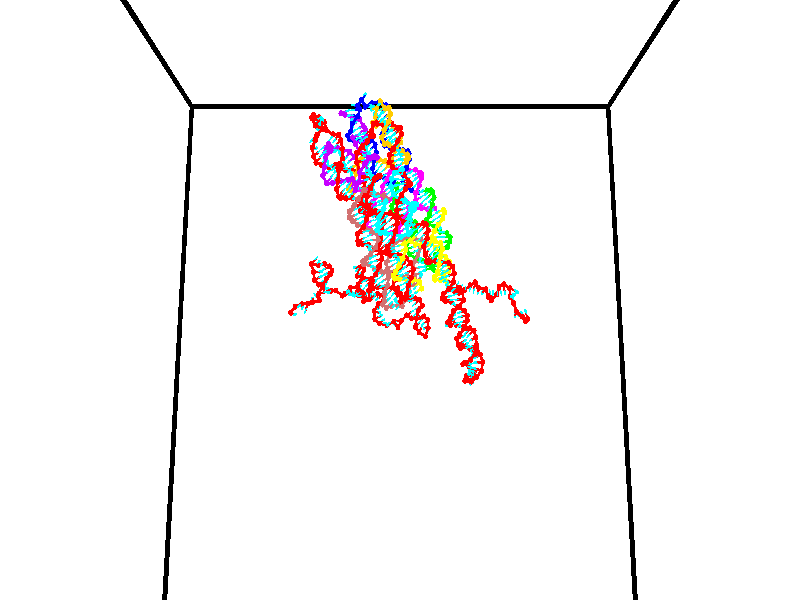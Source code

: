// switches for output
#declare DRAW_BASES = 1; // possible values are 0, 1; only relevant for DNA ribbons
#declare DRAW_BASES_TYPE = 3; // possible values are 1, 2, 3; only relevant for DNA ribbons
#declare DRAW_FOG = 0; // set to 1 to enable fog

#include "colors.inc"

#include "transforms.inc"
background { rgb <1, 1, 1>}

#default {
   normal{
       ripples 0.25
       frequency 0.20
       turbulence 0.2
       lambda 5
   }
	finish {
		phong 0.1
		phong_size 40.
	}
}

// original window dimensions: 1024x640


// camera settings

camera {
	sky <0, 0.179814, -0.983701>
	up <0, 0.179814, -0.983701>
	right 1.6 * <1, 0, 0>
	location <35, 94.9851, 44.8844>
	look_at <35, 29.7336, 32.9568>
	direction <0, -65.2515, -11.9276>
	angle 67.0682
}


# declare cpy_camera_pos = <35, 94.9851, 44.8844>;
# if (DRAW_FOG = 1)
fog {
	fog_type 2
	up vnormalize(cpy_camera_pos)
	color rgbt<1,1,1,0.3>
	distance 1e-5
	fog_alt 3e-3
	fog_offset 56
}
# end


// LIGHTS

# declare lum = 6;
global_settings {
	ambient_light rgb lum * <0.05, 0.05, 0.05>
	max_trace_level 15
}# declare cpy_direct_light_amount = 0.25;
light_source
{	1000 * <-1, -1.16352, -0.803886>,
	rgb lum * cpy_direct_light_amount
	parallel
}

light_source
{	1000 * <1, 1.16352, 0.803886>,
	rgb lum * cpy_direct_light_amount
	parallel
}

// strand 0

// nucleotide -1

// particle -1
sphere {
	<23.939871, 34.729263, 34.962513> 0.250000
	pigment { color rgbt <1,0,0,0> }
	no_shadow
}
cylinder {
	<24.223089, 34.982037, 35.088581>,  <24.393021, 35.133701, 35.164223>, 0.100000
	pigment { color rgbt <1,0,0,0> }
	no_shadow
}
cylinder {
	<24.223089, 34.982037, 35.088581>,  <23.939871, 34.729263, 34.962513>, 0.100000
	pigment { color rgbt <1,0,0,0> }
	no_shadow
}

// particle -1
sphere {
	<24.223089, 34.982037, 35.088581> 0.100000
	pigment { color rgbt <1,0,0,0> }
	no_shadow
}
sphere {
	0, 1
	scale<0.080000,0.200000,0.300000>
	matrix <-0.384342, 0.719276, -0.578726,
		-0.592410, 0.288632, 0.752158,
		0.708048, 0.631929, 0.315173,
		24.435503, 35.171616, 35.183132>
	pigment { color rgbt <0,1,1,0> }
	no_shadow
}
cylinder {
	<24.294374, 34.309765, 34.369457>,  <23.939871, 34.729263, 34.962513>, 0.130000
	pigment { color rgbt <1,0,0,0> }
	no_shadow
}

// nucleotide -1

// particle -1
sphere {
	<24.294374, 34.309765, 34.369457> 0.250000
	pigment { color rgbt <1,0,0,0> }
	no_shadow
}
cylinder {
	<24.585443, 34.583931, 34.380062>,  <24.760084, 34.748428, 34.386425>, 0.100000
	pigment { color rgbt <1,0,0,0> }
	no_shadow
}
cylinder {
	<24.585443, 34.583931, 34.380062>,  <24.294374, 34.309765, 34.369457>, 0.100000
	pigment { color rgbt <1,0,0,0> }
	no_shadow
}

// particle -1
sphere {
	<24.585443, 34.583931, 34.380062> 0.100000
	pigment { color rgbt <1,0,0,0> }
	no_shadow
}
sphere {
	0, 1
	scale<0.080000,0.200000,0.300000>
	matrix <0.561093, -0.617027, 0.551773,
		0.394548, -0.386636, -0.833573,
		0.727672, 0.685413, 0.026508,
		24.803745, 34.789555, 34.388016>
	pigment { color rgbt <0,1,1,0> }
	no_shadow
}
cylinder {
	<24.956335, 34.061119, 34.095596>,  <24.294374, 34.309765, 34.369457>, 0.130000
	pigment { color rgbt <1,0,0,0> }
	no_shadow
}

// nucleotide -1

// particle -1
sphere {
	<24.956335, 34.061119, 34.095596> 0.250000
	pigment { color rgbt <1,0,0,0> }
	no_shadow
}
cylinder {
	<25.016695, 34.364555, 34.349136>,  <25.052912, 34.546616, 34.501259>, 0.100000
	pigment { color rgbt <1,0,0,0> }
	no_shadow
}
cylinder {
	<25.016695, 34.364555, 34.349136>,  <24.956335, 34.061119, 34.095596>, 0.100000
	pigment { color rgbt <1,0,0,0> }
	no_shadow
}

// particle -1
sphere {
	<25.016695, 34.364555, 34.349136> 0.100000
	pigment { color rgbt <1,0,0,0> }
	no_shadow
}
sphere {
	0, 1
	scale<0.080000,0.200000,0.300000>
	matrix <0.624463, -0.570213, 0.533763,
		0.766338, 0.315271, -0.559759,
		0.150902, 0.758592, 0.633851,
		25.061966, 34.592133, 34.539291>
	pigment { color rgbt <0,1,1,0> }
	no_shadow
}
cylinder {
	<25.596619, 34.289780, 34.085327>,  <24.956335, 34.061119, 34.095596>, 0.130000
	pigment { color rgbt <1,0,0,0> }
	no_shadow
}

// nucleotide -1

// particle -1
sphere {
	<25.596619, 34.289780, 34.085327> 0.250000
	pigment { color rgbt <1,0,0,0> }
	no_shadow
}
cylinder {
	<25.471455, 34.370640, 34.456535>,  <25.396357, 34.419155, 34.679260>, 0.100000
	pigment { color rgbt <1,0,0,0> }
	no_shadow
}
cylinder {
	<25.471455, 34.370640, 34.456535>,  <25.596619, 34.289780, 34.085327>, 0.100000
	pigment { color rgbt <1,0,0,0> }
	no_shadow
}

// particle -1
sphere {
	<25.471455, 34.370640, 34.456535> 0.100000
	pigment { color rgbt <1,0,0,0> }
	no_shadow
}
sphere {
	0, 1
	scale<0.080000,0.200000,0.300000>
	matrix <0.879802, -0.306416, 0.363399,
		0.357822, 0.930185, -0.081974,
		-0.312910, 0.202153, 0.928020,
		25.377583, 34.431286, 34.734940>
	pigment { color rgbt <0,1,1,0> }
	no_shadow
}
cylinder {
	<26.100281, 34.762794, 34.088997>,  <25.596619, 34.289780, 34.085327>, 0.130000
	pigment { color rgbt <1,0,0,0> }
	no_shadow
}

// nucleotide -1

// particle -1
sphere {
	<26.100281, 34.762794, 34.088997> 0.250000
	pigment { color rgbt <1,0,0,0> }
	no_shadow
}
cylinder {
	<26.077835, 34.449718, 33.841045>,  <26.064367, 34.261871, 33.692276>, 0.100000
	pigment { color rgbt <1,0,0,0> }
	no_shadow
}
cylinder {
	<26.077835, 34.449718, 33.841045>,  <26.100281, 34.762794, 34.088997>, 0.100000
	pigment { color rgbt <1,0,0,0> }
	no_shadow
}

// particle -1
sphere {
	<26.077835, 34.449718, 33.841045> 0.100000
	pigment { color rgbt <1,0,0,0> }
	no_shadow
}
sphere {
	0, 1
	scale<0.080000,0.200000,0.300000>
	matrix <0.593658, 0.473027, -0.651011,
		0.802758, -0.404527, 0.438106,
		-0.056115, -0.782690, -0.619877,
		26.061001, 34.214912, 33.655083>
	pigment { color rgbt <0,1,1,0> }
	no_shadow
}
cylinder {
	<26.817432, 34.607521, 33.879353>,  <26.100281, 34.762794, 34.088997>, 0.130000
	pigment { color rgbt <1,0,0,0> }
	no_shadow
}

// nucleotide -1

// particle -1
sphere {
	<26.817432, 34.607521, 33.879353> 0.250000
	pigment { color rgbt <1,0,0,0> }
	no_shadow
}
cylinder {
	<26.560036, 34.473549, 33.604038>,  <26.405598, 34.393166, 33.438850>, 0.100000
	pigment { color rgbt <1,0,0,0> }
	no_shadow
}
cylinder {
	<26.560036, 34.473549, 33.604038>,  <26.817432, 34.607521, 33.879353>, 0.100000
	pigment { color rgbt <1,0,0,0> }
	no_shadow
}

// particle -1
sphere {
	<26.560036, 34.473549, 33.604038> 0.100000
	pigment { color rgbt <1,0,0,0> }
	no_shadow
}
sphere {
	0, 1
	scale<0.080000,0.200000,0.300000>
	matrix <0.541572, 0.436239, -0.718607,
		0.540944, -0.835173, -0.099325,
		-0.643491, -0.334934, -0.688287,
		26.366989, 34.373070, 33.397552>
	pigment { color rgbt <0,1,1,0> }
	no_shadow
}
cylinder {
	<26.820568, 35.253262, 33.425484>,  <26.817432, 34.607521, 33.879353>, 0.130000
	pigment { color rgbt <1,0,0,0> }
	no_shadow
}

// nucleotide -1

// particle -1
sphere {
	<26.820568, 35.253262, 33.425484> 0.250000
	pigment { color rgbt <1,0,0,0> }
	no_shadow
}
cylinder {
	<27.146133, 35.048973, 33.314705>,  <27.341473, 34.926399, 33.248238>, 0.100000
	pigment { color rgbt <1,0,0,0> }
	no_shadow
}
cylinder {
	<27.146133, 35.048973, 33.314705>,  <26.820568, 35.253262, 33.425484>, 0.100000
	pigment { color rgbt <1,0,0,0> }
	no_shadow
}

// particle -1
sphere {
	<27.146133, 35.048973, 33.314705> 0.100000
	pigment { color rgbt <1,0,0,0> }
	no_shadow
}
sphere {
	0, 1
	scale<0.080000,0.200000,0.300000>
	matrix <-0.199411, 0.202159, -0.958836,
		0.545690, 0.835638, 0.062696,
		0.813915, -0.510725, -0.276951,
		27.390308, 34.895756, 33.231621>
	pigment { color rgbt <0,1,1,0> }
	no_shadow
}
cylinder {
	<27.220934, 35.662071, 32.790890>,  <26.820568, 35.253262, 33.425484>, 0.130000
	pigment { color rgbt <1,0,0,0> }
	no_shadow
}

// nucleotide -1

// particle -1
sphere {
	<27.220934, 35.662071, 32.790890> 0.250000
	pigment { color rgbt <1,0,0,0> }
	no_shadow
}
cylinder {
	<27.315641, 35.273945, 32.810570>,  <27.372467, 35.041069, 32.822380>, 0.100000
	pigment { color rgbt <1,0,0,0> }
	no_shadow
}
cylinder {
	<27.315641, 35.273945, 32.810570>,  <27.220934, 35.662071, 32.790890>, 0.100000
	pigment { color rgbt <1,0,0,0> }
	no_shadow
}

// particle -1
sphere {
	<27.315641, 35.273945, 32.810570> 0.100000
	pigment { color rgbt <1,0,0,0> }
	no_shadow
}
sphere {
	0, 1
	scale<0.080000,0.200000,0.300000>
	matrix <0.058595, -0.036290, -0.997622,
		0.969797, 0.239090, 0.048264,
		0.236770, -0.970319, 0.049203,
		27.386673, 34.982849, 32.825329>
	pigment { color rgbt <0,1,1,0> }
	no_shadow
}
cylinder {
	<27.586308, 35.570576, 32.212715>,  <27.220934, 35.662071, 32.790890>, 0.130000
	pigment { color rgbt <1,0,0,0> }
	no_shadow
}

// nucleotide -1

// particle -1
sphere {
	<27.586308, 35.570576, 32.212715> 0.250000
	pigment { color rgbt <1,0,0,0> }
	no_shadow
}
cylinder {
	<27.506994, 35.189297, 32.304020>,  <27.459406, 34.960529, 32.358803>, 0.100000
	pigment { color rgbt <1,0,0,0> }
	no_shadow
}
cylinder {
	<27.506994, 35.189297, 32.304020>,  <27.586308, 35.570576, 32.212715>, 0.100000
	pigment { color rgbt <1,0,0,0> }
	no_shadow
}

// particle -1
sphere {
	<27.506994, 35.189297, 32.304020> 0.100000
	pigment { color rgbt <1,0,0,0> }
	no_shadow
}
sphere {
	0, 1
	scale<0.080000,0.200000,0.300000>
	matrix <-0.182692, -0.192863, -0.964068,
		0.962968, -0.232862, -0.135899,
		-0.198285, -0.953194, 0.228263,
		27.447510, 34.903339, 32.372498>
	pigment { color rgbt <0,1,1,0> }
	no_shadow
}
cylinder {
	<27.977243, 35.253418, 31.762529>,  <27.586308, 35.570576, 32.212715>, 0.130000
	pigment { color rgbt <1,0,0,0> }
	no_shadow
}

// nucleotide -1

// particle -1
sphere {
	<27.977243, 35.253418, 31.762529> 0.250000
	pigment { color rgbt <1,0,0,0> }
	no_shadow
}
cylinder {
	<27.709322, 34.978848, 31.875799>,  <27.548569, 34.814106, 31.943760>, 0.100000
	pigment { color rgbt <1,0,0,0> }
	no_shadow
}
cylinder {
	<27.709322, 34.978848, 31.875799>,  <27.977243, 35.253418, 31.762529>, 0.100000
	pigment { color rgbt <1,0,0,0> }
	no_shadow
}

// particle -1
sphere {
	<27.709322, 34.978848, 31.875799> 0.100000
	pigment { color rgbt <1,0,0,0> }
	no_shadow
}
sphere {
	0, 1
	scale<0.080000,0.200000,0.300000>
	matrix <-0.188967, -0.211228, -0.958996,
		0.718092, -0.695848, 0.011770,
		-0.669802, -0.686424, 0.283174,
		27.508381, 34.772919, 31.960751>
	pigment { color rgbt <0,1,1,0> }
	no_shadow
}
cylinder {
	<28.045330, 34.732204, 31.316166>,  <27.977243, 35.253418, 31.762529>, 0.130000
	pigment { color rgbt <1,0,0,0> }
	no_shadow
}

// nucleotide -1

// particle -1
sphere {
	<28.045330, 34.732204, 31.316166> 0.250000
	pigment { color rgbt <1,0,0,0> }
	no_shadow
}
cylinder {
	<27.686529, 34.652298, 31.473890>,  <27.471249, 34.604355, 31.568525>, 0.100000
	pigment { color rgbt <1,0,0,0> }
	no_shadow
}
cylinder {
	<27.686529, 34.652298, 31.473890>,  <28.045330, 34.732204, 31.316166>, 0.100000
	pigment { color rgbt <1,0,0,0> }
	no_shadow
}

// particle -1
sphere {
	<27.686529, 34.652298, 31.473890> 0.100000
	pigment { color rgbt <1,0,0,0> }
	no_shadow
}
sphere {
	0, 1
	scale<0.080000,0.200000,0.300000>
	matrix <-0.337262, -0.267329, -0.902657,
		0.285732, -0.942671, 0.172421,
		-0.897002, -0.199767, 0.394311,
		27.417429, 34.592369, 31.592184>
	pigment { color rgbt <0,1,1,0> }
	no_shadow
}
cylinder {
	<27.702517, 34.341648, 30.859867>,  <28.045330, 34.732204, 31.316166>, 0.130000
	pigment { color rgbt <1,0,0,0> }
	no_shadow
}

// nucleotide -1

// particle -1
sphere {
	<27.702517, 34.341648, 30.859867> 0.250000
	pigment { color rgbt <1,0,0,0> }
	no_shadow
}
cylinder {
	<27.390583, 34.488735, 31.062504>,  <27.203423, 34.576988, 31.184086>, 0.100000
	pigment { color rgbt <1,0,0,0> }
	no_shadow
}
cylinder {
	<27.390583, 34.488735, 31.062504>,  <27.702517, 34.341648, 30.859867>, 0.100000
	pigment { color rgbt <1,0,0,0> }
	no_shadow
}

// particle -1
sphere {
	<27.390583, 34.488735, 31.062504> 0.100000
	pigment { color rgbt <1,0,0,0> }
	no_shadow
}
sphere {
	0, 1
	scale<0.080000,0.200000,0.300000>
	matrix <-0.583490, -0.133917, -0.801003,
		-0.226710, -0.920241, 0.318998,
		-0.779835, 0.367727, 0.506592,
		27.156631, 34.599052, 31.214481>
	pigment { color rgbt <0,1,1,0> }
	no_shadow
}
cylinder {
	<27.188940, 33.979050, 30.550560>,  <27.702517, 34.341648, 30.859867>, 0.130000
	pigment { color rgbt <1,0,0,0> }
	no_shadow
}

// nucleotide -1

// particle -1
sphere {
	<27.188940, 33.979050, 30.550560> 0.250000
	pigment { color rgbt <1,0,0,0> }
	no_shadow
}
cylinder {
	<27.041800, 34.324638, 30.688101>,  <26.953516, 34.531994, 30.770624>, 0.100000
	pigment { color rgbt <1,0,0,0> }
	no_shadow
}
cylinder {
	<27.041800, 34.324638, 30.688101>,  <27.188940, 33.979050, 30.550560>, 0.100000
	pigment { color rgbt <1,0,0,0> }
	no_shadow
}

// particle -1
sphere {
	<27.041800, 34.324638, 30.688101> 0.100000
	pigment { color rgbt <1,0,0,0> }
	no_shadow
}
sphere {
	0, 1
	scale<0.080000,0.200000,0.300000>
	matrix <-0.666242, 0.013085, -0.745621,
		-0.648697, -0.503364, 0.570803,
		-0.367850, 0.863975, 0.343850,
		26.931444, 34.583832, 30.791256>
	pigment { color rgbt <0,1,1,0> }
	no_shadow
}
cylinder {
	<26.512150, 33.898743, 30.650311>,  <27.188940, 33.979050, 30.550560>, 0.130000
	pigment { color rgbt <1,0,0,0> }
	no_shadow
}

// nucleotide -1

// particle -1
sphere {
	<26.512150, 33.898743, 30.650311> 0.250000
	pigment { color rgbt <1,0,0,0> }
	no_shadow
}
cylinder {
	<26.599226, 34.280361, 30.567938>,  <26.651472, 34.509331, 30.518515>, 0.100000
	pigment { color rgbt <1,0,0,0> }
	no_shadow
}
cylinder {
	<26.599226, 34.280361, 30.567938>,  <26.512150, 33.898743, 30.650311>, 0.100000
	pigment { color rgbt <1,0,0,0> }
	no_shadow
}

// particle -1
sphere {
	<26.599226, 34.280361, 30.567938> 0.100000
	pigment { color rgbt <1,0,0,0> }
	no_shadow
}
sphere {
	0, 1
	scale<0.080000,0.200000,0.300000>
	matrix <-0.568460, -0.047576, -0.821334,
		-0.793387, 0.295862, 0.531980,
		0.217692, 0.954045, -0.205932,
		26.664534, 34.566574, 30.506159>
	pigment { color rgbt <0,1,1,0> }
	no_shadow
}
cylinder {
	<25.901119, 34.445213, 30.684298>,  <26.512150, 33.898743, 30.650311>, 0.130000
	pigment { color rgbt <1,0,0,0> }
	no_shadow
}

// nucleotide -1

// particle -1
sphere {
	<25.901119, 34.445213, 30.684298> 0.250000
	pigment { color rgbt <1,0,0,0> }
	no_shadow
}
cylinder {
	<26.183235, 34.521786, 30.411264>,  <26.352505, 34.567730, 30.247444>, 0.100000
	pigment { color rgbt <1,0,0,0> }
	no_shadow
}
cylinder {
	<26.183235, 34.521786, 30.411264>,  <25.901119, 34.445213, 30.684298>, 0.100000
	pigment { color rgbt <1,0,0,0> }
	no_shadow
}

// particle -1
sphere {
	<26.183235, 34.521786, 30.411264> 0.100000
	pigment { color rgbt <1,0,0,0> }
	no_shadow
}
sphere {
	0, 1
	scale<0.080000,0.200000,0.300000>
	matrix <-0.682919, -0.074901, -0.726644,
		-0.190232, 0.978643, 0.077908,
		0.705290, 0.191436, -0.682582,
		26.394821, 34.579216, 30.206490>
	pigment { color rgbt <0,1,1,0> }
	no_shadow
}
cylinder {
	<26.133305, 34.571739, 31.409315>,  <25.901119, 34.445213, 30.684298>, 0.130000
	pigment { color rgbt <1,0,0,0> }
	no_shadow
}

// nucleotide -1

// particle -1
sphere {
	<26.133305, 34.571739, 31.409315> 0.250000
	pigment { color rgbt <1,0,0,0> }
	no_shadow
}
cylinder {
	<26.508209, 34.437069, 31.373119>,  <26.733152, 34.356266, 31.351402>, 0.100000
	pigment { color rgbt <1,0,0,0> }
	no_shadow
}
cylinder {
	<26.508209, 34.437069, 31.373119>,  <26.133305, 34.571739, 31.409315>, 0.100000
	pigment { color rgbt <1,0,0,0> }
	no_shadow
}

// particle -1
sphere {
	<26.508209, 34.437069, 31.373119> 0.100000
	pigment { color rgbt <1,0,0,0> }
	no_shadow
}
sphere {
	0, 1
	scale<0.080000,0.200000,0.300000>
	matrix <0.236011, 0.421729, 0.875468,
		-0.256587, -0.841899, 0.474730,
		0.937263, -0.336675, -0.090487,
		26.789389, 34.336067, 31.345974>
	pigment { color rgbt <0,1,1,0> }
	no_shadow
}
cylinder {
	<26.214617, 34.420700, 32.068718>,  <26.133305, 34.571739, 31.409315>, 0.130000
	pigment { color rgbt <1,0,0,0> }
	no_shadow
}

// nucleotide -1

// particle -1
sphere {
	<26.214617, 34.420700, 32.068718> 0.250000
	pigment { color rgbt <1,0,0,0> }
	no_shadow
}
cylinder {
	<26.582191, 34.461575, 31.916340>,  <26.802736, 34.486099, 31.824913>, 0.100000
	pigment { color rgbt <1,0,0,0> }
	no_shadow
}
cylinder {
	<26.582191, 34.461575, 31.916340>,  <26.214617, 34.420700, 32.068718>, 0.100000
	pigment { color rgbt <1,0,0,0> }
	no_shadow
}

// particle -1
sphere {
	<26.582191, 34.461575, 31.916340> 0.100000
	pigment { color rgbt <1,0,0,0> }
	no_shadow
}
sphere {
	0, 1
	scale<0.080000,0.200000,0.300000>
	matrix <0.358191, 0.188088, 0.914507,
		0.165093, -0.976822, 0.136241,
		0.918936, 0.102179, -0.380941,
		26.857872, 34.492229, 31.802057>
	pigment { color rgbt <0,1,1,0> }
	no_shadow
}
cylinder {
	<26.580521, 33.956905, 32.383739>,  <26.214617, 34.420700, 32.068718>, 0.130000
	pigment { color rgbt <1,0,0,0> }
	no_shadow
}

// nucleotide -1

// particle -1
sphere {
	<26.580521, 33.956905, 32.383739> 0.250000
	pigment { color rgbt <1,0,0,0> }
	no_shadow
}
cylinder {
	<26.880110, 34.189186, 32.256100>,  <27.059864, 34.328556, 32.179516>, 0.100000
	pigment { color rgbt <1,0,0,0> }
	no_shadow
}
cylinder {
	<26.880110, 34.189186, 32.256100>,  <26.580521, 33.956905, 32.383739>, 0.100000
	pigment { color rgbt <1,0,0,0> }
	no_shadow
}

// particle -1
sphere {
	<26.880110, 34.189186, 32.256100> 0.100000
	pigment { color rgbt <1,0,0,0> }
	no_shadow
}
sphere {
	0, 1
	scale<0.080000,0.200000,0.300000>
	matrix <0.314208, 0.112728, 0.942637,
		0.583362, -0.806274, -0.098031,
		0.748974, 0.580701, -0.319099,
		27.104801, 34.363396, 32.160370>
	pigment { color rgbt <0,1,1,0> }
	no_shadow
}
cylinder {
	<27.119362, 33.710590, 32.628300>,  <26.580521, 33.956905, 32.383739>, 0.130000
	pigment { color rgbt <1,0,0,0> }
	no_shadow
}

// nucleotide -1

// particle -1
sphere {
	<27.119362, 33.710590, 32.628300> 0.250000
	pigment { color rgbt <1,0,0,0> }
	no_shadow
}
cylinder {
	<27.218985, 34.088470, 32.542957>,  <27.278759, 34.315197, 32.491753>, 0.100000
	pigment { color rgbt <1,0,0,0> }
	no_shadow
}
cylinder {
	<27.218985, 34.088470, 32.542957>,  <27.119362, 33.710590, 32.628300>, 0.100000
	pigment { color rgbt <1,0,0,0> }
	no_shadow
}

// particle -1
sphere {
	<27.218985, 34.088470, 32.542957> 0.100000
	pigment { color rgbt <1,0,0,0> }
	no_shadow
}
sphere {
	0, 1
	scale<0.080000,0.200000,0.300000>
	matrix <0.280270, 0.140565, 0.949574,
		0.927048, -0.296296, -0.229761,
		0.249059, 0.944696, -0.213353,
		27.293703, 34.371880, 32.478951>
	pigment { color rgbt <0,1,1,0> }
	no_shadow
}
cylinder {
	<27.871004, 33.805538, 32.886665>,  <27.119362, 33.710590, 32.628300>, 0.130000
	pigment { color rgbt <1,0,0,0> }
	no_shadow
}

// nucleotide -1

// particle -1
sphere {
	<27.871004, 33.805538, 32.886665> 0.250000
	pigment { color rgbt <1,0,0,0> }
	no_shadow
}
cylinder {
	<27.701992, 34.166752, 32.855682>,  <27.600584, 34.383480, 32.837093>, 0.100000
	pigment { color rgbt <1,0,0,0> }
	no_shadow
}
cylinder {
	<27.701992, 34.166752, 32.855682>,  <27.871004, 33.805538, 32.886665>, 0.100000
	pigment { color rgbt <1,0,0,0> }
	no_shadow
}

// particle -1
sphere {
	<27.701992, 34.166752, 32.855682> 0.100000
	pigment { color rgbt <1,0,0,0> }
	no_shadow
}
sphere {
	0, 1
	scale<0.080000,0.200000,0.300000>
	matrix <0.404779, 0.264476, 0.875332,
		0.810938, 0.338503, -0.477278,
		-0.422531, 0.903033, -0.077454,
		27.575233, 34.437660, 32.832447>
	pigment { color rgbt <0,1,1,0> }
	no_shadow
}
cylinder {
	<28.428152, 34.353565, 32.971558>,  <27.871004, 33.805538, 32.886665>, 0.130000
	pigment { color rgbt <1,0,0,0> }
	no_shadow
}

// nucleotide -1

// particle -1
sphere {
	<28.428152, 34.353565, 32.971558> 0.250000
	pigment { color rgbt <1,0,0,0> }
	no_shadow
}
cylinder {
	<28.059231, 34.465420, 33.078259>,  <27.837877, 34.532532, 33.142281>, 0.100000
	pigment { color rgbt <1,0,0,0> }
	no_shadow
}
cylinder {
	<28.059231, 34.465420, 33.078259>,  <28.428152, 34.353565, 32.971558>, 0.100000
	pigment { color rgbt <1,0,0,0> }
	no_shadow
}

// particle -1
sphere {
	<28.059231, 34.465420, 33.078259> 0.100000
	pigment { color rgbt <1,0,0,0> }
	no_shadow
}
sphere {
	0, 1
	scale<0.080000,0.200000,0.300000>
	matrix <0.353012, 0.328678, 0.875987,
		0.157279, 0.902095, -0.401855,
		-0.922305, 0.279634, 0.266756,
		27.782539, 34.549309, 33.158287>
	pigment { color rgbt <0,1,1,0> }
	no_shadow
}
cylinder {
	<29.080750, 34.277008, 33.411747>,  <28.428152, 34.353565, 32.971558>, 0.130000
	pigment { color rgbt <1,0,0,0> }
	no_shadow
}

// nucleotide -1

// particle -1
sphere {
	<29.080750, 34.277008, 33.411747> 0.250000
	pigment { color rgbt <1,0,0,0> }
	no_shadow
}
cylinder {
	<29.395306, 34.473602, 33.262062>,  <29.584040, 34.591560, 33.172253>, 0.100000
	pigment { color rgbt <1,0,0,0> }
	no_shadow
}
cylinder {
	<29.395306, 34.473602, 33.262062>,  <29.080750, 34.277008, 33.411747>, 0.100000
	pigment { color rgbt <1,0,0,0> }
	no_shadow
}

// particle -1
sphere {
	<29.395306, 34.473602, 33.262062> 0.100000
	pigment { color rgbt <1,0,0,0> }
	no_shadow
}
sphere {
	0, 1
	scale<0.080000,0.200000,0.300000>
	matrix <0.607219, -0.726306, 0.322126,
		-0.113472, -0.480545, -0.869598,
		0.786390, 0.491484, -0.374211,
		29.631222, 34.621048, 33.149799>
	pigment { color rgbt <0,1,1,0> }
	no_shadow
}
cylinder {
	<29.292402, 33.717049, 33.140900>,  <29.080750, 34.277008, 33.411747>, 0.130000
	pigment { color rgbt <1,0,0,0> }
	no_shadow
}

// nucleotide -1

// particle -1
sphere {
	<29.292402, 33.717049, 33.140900> 0.250000
	pigment { color rgbt <1,0,0,0> }
	no_shadow
}
cylinder {
	<29.596106, 33.973503, 33.185570>,  <29.778328, 34.127377, 33.212372>, 0.100000
	pigment { color rgbt <1,0,0,0> }
	no_shadow
}
cylinder {
	<29.596106, 33.973503, 33.185570>,  <29.292402, 33.717049, 33.140900>, 0.100000
	pigment { color rgbt <1,0,0,0> }
	no_shadow
}

// particle -1
sphere {
	<29.596106, 33.973503, 33.185570> 0.100000
	pigment { color rgbt <1,0,0,0> }
	no_shadow
}
sphere {
	0, 1
	scale<0.080000,0.200000,0.300000>
	matrix <0.647889, -0.760846, -0.036786,
		0.061381, 0.100282, -0.993064,
		0.759258, 0.641137, 0.111673,
		29.823883, 34.165844, 33.219070>
	pigment { color rgbt <0,1,1,0> }
	no_shadow
}
cylinder {
	<29.842495, 33.699886, 32.621910>,  <29.292402, 33.717049, 33.140900>, 0.130000
	pigment { color rgbt <1,0,0,0> }
	no_shadow
}

// nucleotide -1

// particle -1
sphere {
	<29.842495, 33.699886, 32.621910> 0.250000
	pigment { color rgbt <1,0,0,0> }
	no_shadow
}
cylinder {
	<29.995771, 33.825386, 32.969410>,  <30.087738, 33.900684, 33.177910>, 0.100000
	pigment { color rgbt <1,0,0,0> }
	no_shadow
}
cylinder {
	<29.995771, 33.825386, 32.969410>,  <29.842495, 33.699886, 32.621910>, 0.100000
	pigment { color rgbt <1,0,0,0> }
	no_shadow
}

// particle -1
sphere {
	<29.995771, 33.825386, 32.969410> 0.100000
	pigment { color rgbt <1,0,0,0> }
	no_shadow
}
sphere {
	0, 1
	scale<0.080000,0.200000,0.300000>
	matrix <0.649012, -0.760691, -0.011544,
		0.657227, 0.568252, -0.495118,
		0.383192, 0.313750, 0.868749,
		30.110729, 33.919510, 33.230034>
	pigment { color rgbt <0,1,1,0> }
	no_shadow
}
cylinder {
	<30.587515, 33.829762, 32.554821>,  <29.842495, 33.699886, 32.621910>, 0.130000
	pigment { color rgbt <1,0,0,0> }
	no_shadow
}

// nucleotide -1

// particle -1
sphere {
	<30.587515, 33.829762, 32.554821> 0.250000
	pigment { color rgbt <1,0,0,0> }
	no_shadow
}
cylinder {
	<30.461527, 33.684532, 32.905586>,  <30.385935, 33.597397, 33.116047>, 0.100000
	pigment { color rgbt <1,0,0,0> }
	no_shadow
}
cylinder {
	<30.461527, 33.684532, 32.905586>,  <30.587515, 33.829762, 32.554821>, 0.100000
	pigment { color rgbt <1,0,0,0> }
	no_shadow
}

// particle -1
sphere {
	<30.461527, 33.684532, 32.905586> 0.100000
	pigment { color rgbt <1,0,0,0> }
	no_shadow
}
sphere {
	0, 1
	scale<0.080000,0.200000,0.300000>
	matrix <0.614781, -0.781951, -0.102937,
		0.723076, 0.506687, 0.469500,
		-0.314969, -0.363071, 0.876912,
		30.367037, 33.575611, 33.168659>
	pigment { color rgbt <0,1,1,0> }
	no_shadow
}
cylinder {
	<31.195885, 33.859520, 33.095844>,  <30.587515, 33.829762, 32.554821>, 0.130000
	pigment { color rgbt <1,0,0,0> }
	no_shadow
}

// nucleotide -1

// particle -1
sphere {
	<31.195885, 33.859520, 33.095844> 0.250000
	pigment { color rgbt <1,0,0,0> }
	no_shadow
}
cylinder {
	<30.924101, 33.568432, 33.133263>,  <30.761030, 33.393780, 33.155712>, 0.100000
	pigment { color rgbt <1,0,0,0> }
	no_shadow
}
cylinder {
	<30.924101, 33.568432, 33.133263>,  <31.195885, 33.859520, 33.095844>, 0.100000
	pigment { color rgbt <1,0,0,0> }
	no_shadow
}

// particle -1
sphere {
	<30.924101, 33.568432, 33.133263> 0.100000
	pigment { color rgbt <1,0,0,0> }
	no_shadow
}
sphere {
	0, 1
	scale<0.080000,0.200000,0.300000>
	matrix <0.714040, -0.685172, -0.143827,
		0.168761, -0.030930, 0.985172,
		-0.679460, -0.727725, 0.093545,
		30.720263, 33.350113, 33.161327>
	pigment { color rgbt <0,1,1,0> }
	no_shadow
}
cylinder {
	<31.247622, 33.514179, 33.777225>,  <31.195885, 33.859520, 33.095844>, 0.130000
	pigment { color rgbt <1,0,0,0> }
	no_shadow
}

// nucleotide -1

// particle -1
sphere {
	<31.247622, 33.514179, 33.777225> 0.250000
	pigment { color rgbt <1,0,0,0> }
	no_shadow
}
cylinder {
	<31.111048, 33.302280, 33.466667>,  <31.029104, 33.175140, 33.280331>, 0.100000
	pigment { color rgbt <1,0,0,0> }
	no_shadow
}
cylinder {
	<31.111048, 33.302280, 33.466667>,  <31.247622, 33.514179, 33.777225>, 0.100000
	pigment { color rgbt <1,0,0,0> }
	no_shadow
}

// particle -1
sphere {
	<31.111048, 33.302280, 33.466667> 0.100000
	pigment { color rgbt <1,0,0,0> }
	no_shadow
}
sphere {
	0, 1
	scale<0.080000,0.200000,0.300000>
	matrix <0.794664, -0.603820, 0.062530,
		-0.501928, -0.595624, 0.627137,
		-0.341433, -0.529749, -0.776395,
		31.008617, 33.143356, 33.233749>
	pigment { color rgbt <0,1,1,0> }
	no_shadow
}
cylinder {
	<31.811903, 33.065216, 33.487465>,  <31.247622, 33.514179, 33.777225>, 0.130000
	pigment { color rgbt <1,0,0,0> }
	no_shadow
}

// nucleotide -1

// particle -1
sphere {
	<31.811903, 33.065216, 33.487465> 0.250000
	pigment { color rgbt <1,0,0,0> }
	no_shadow
}
cylinder {
	<32.071465, 32.873348, 33.251213>,  <32.227200, 32.758228, 33.109463>, 0.100000
	pigment { color rgbt <1,0,0,0> }
	no_shadow
}
cylinder {
	<32.071465, 32.873348, 33.251213>,  <31.811903, 33.065216, 33.487465>, 0.100000
	pigment { color rgbt <1,0,0,0> }
	no_shadow
}

// particle -1
sphere {
	<32.071465, 32.873348, 33.251213> 0.100000
	pigment { color rgbt <1,0,0,0> }
	no_shadow
}
sphere {
	0, 1
	scale<0.080000,0.200000,0.300000>
	matrix <-0.750831, -0.529371, -0.394992,
		-0.123198, 0.699776, -0.703659,
		0.648903, -0.479667, -0.590631,
		32.266136, 32.729446, 33.074024>
	pigment { color rgbt <0,1,1,0> }
	no_shadow
}
cylinder {
	<31.718473, 33.233894, 32.777191>,  <31.811903, 33.065216, 33.487465>, 0.130000
	pigment { color rgbt <1,0,0,0> }
	no_shadow
}

// nucleotide -1

// particle -1
sphere {
	<31.718473, 33.233894, 32.777191> 0.250000
	pigment { color rgbt <1,0,0,0> }
	no_shadow
}
cylinder {
	<31.864902, 32.861710, 32.783195>,  <31.952759, 32.638397, 32.786797>, 0.100000
	pigment { color rgbt <1,0,0,0> }
	no_shadow
}
cylinder {
	<31.864902, 32.861710, 32.783195>,  <31.718473, 33.233894, 32.777191>, 0.100000
	pigment { color rgbt <1,0,0,0> }
	no_shadow
}

// particle -1
sphere {
	<31.864902, 32.861710, 32.783195> 0.100000
	pigment { color rgbt <1,0,0,0> }
	no_shadow
}
sphere {
	0, 1
	scale<0.080000,0.200000,0.300000>
	matrix <-0.824467, -0.331764, -0.458461,
		0.431562, 0.155453, -0.888588,
		0.366071, -0.930466, 0.015011,
		31.974724, 32.582569, 32.787697>
	pigment { color rgbt <0,1,1,0> }
	no_shadow
}
cylinder {
	<31.938854, 33.081390, 32.102673>,  <31.718473, 33.233894, 32.777191>, 0.130000
	pigment { color rgbt <1,0,0,0> }
	no_shadow
}

// nucleotide -1

// particle -1
sphere {
	<31.938854, 33.081390, 32.102673> 0.250000
	pigment { color rgbt <1,0,0,0> }
	no_shadow
}
cylinder {
	<31.799660, 32.774265, 32.317848>,  <31.716143, 32.589993, 32.446953>, 0.100000
	pigment { color rgbt <1,0,0,0> }
	no_shadow
}
cylinder {
	<31.799660, 32.774265, 32.317848>,  <31.938854, 33.081390, 32.102673>, 0.100000
	pigment { color rgbt <1,0,0,0> }
	no_shadow
}

// particle -1
sphere {
	<31.799660, 32.774265, 32.317848> 0.100000
	pigment { color rgbt <1,0,0,0> }
	no_shadow
}
sphere {
	0, 1
	scale<0.080000,0.200000,0.300000>
	matrix <-0.606891, -0.252851, -0.753491,
		0.714556, -0.588672, -0.377988,
		-0.347985, -0.767809, 0.537936,
		31.695265, 32.543922, 32.479229>
	pigment { color rgbt <0,1,1,0> }
	no_shadow
}
cylinder {
	<32.091396, 32.417240, 31.680843>,  <31.938854, 33.081390, 32.102673>, 0.130000
	pigment { color rgbt <1,0,0,0> }
	no_shadow
}

// nucleotide -1

// particle -1
sphere {
	<32.091396, 32.417240, 31.680843> 0.250000
	pigment { color rgbt <1,0,0,0> }
	no_shadow
}
cylinder {
	<31.766245, 32.378036, 31.910496>,  <31.571154, 32.354515, 32.048286>, 0.100000
	pigment { color rgbt <1,0,0,0> }
	no_shadow
}
cylinder {
	<31.766245, 32.378036, 31.910496>,  <32.091396, 32.417240, 31.680843>, 0.100000
	pigment { color rgbt <1,0,0,0> }
	no_shadow
}

// particle -1
sphere {
	<31.766245, 32.378036, 31.910496> 0.100000
	pigment { color rgbt <1,0,0,0> }
	no_shadow
}
sphere {
	0, 1
	scale<0.080000,0.200000,0.300000>
	matrix <-0.578269, 0.018125, -0.815644,
		0.069540, -0.995020, -0.071413,
		-0.812877, -0.098016, 0.574129,
		31.522383, 32.348633, 32.082733>
	pigment { color rgbt <0,1,1,0> }
	no_shadow
}
cylinder {
	<31.814171, 31.819942, 31.455544>,  <32.091396, 32.417240, 31.680843>, 0.130000
	pigment { color rgbt <1,0,0,0> }
	no_shadow
}

// nucleotide -1

// particle -1
sphere {
	<31.814171, 31.819942, 31.455544> 0.250000
	pigment { color rgbt <1,0,0,0> }
	no_shadow
}
cylinder {
	<31.548487, 32.088936, 31.586136>,  <31.389076, 32.250332, 31.664492>, 0.100000
	pigment { color rgbt <1,0,0,0> }
	no_shadow
}
cylinder {
	<31.548487, 32.088936, 31.586136>,  <31.814171, 31.819942, 31.455544>, 0.100000
	pigment { color rgbt <1,0,0,0> }
	no_shadow
}

// particle -1
sphere {
	<31.548487, 32.088936, 31.586136> 0.100000
	pigment { color rgbt <1,0,0,0> }
	no_shadow
}
sphere {
	0, 1
	scale<0.080000,0.200000,0.300000>
	matrix <-0.496454, -0.070297, -0.865212,
		-0.558892, -0.736764, 0.380550,
		-0.664209, 0.672485, 0.326481,
		31.349224, 32.290680, 31.684080>
	pigment { color rgbt <0,1,1,0> }
	no_shadow
}
cylinder {
	<31.102266, 31.568630, 31.312437>,  <31.814171, 31.819942, 31.455544>, 0.130000
	pigment { color rgbt <1,0,0,0> }
	no_shadow
}

// nucleotide -1

// particle -1
sphere {
	<31.102266, 31.568630, 31.312437> 0.250000
	pigment { color rgbt <1,0,0,0> }
	no_shadow
}
cylinder {
	<31.069796, 31.965441, 31.351009>,  <31.050314, 32.203526, 31.374153>, 0.100000
	pigment { color rgbt <1,0,0,0> }
	no_shadow
}
cylinder {
	<31.069796, 31.965441, 31.351009>,  <31.102266, 31.568630, 31.312437>, 0.100000
	pigment { color rgbt <1,0,0,0> }
	no_shadow
}

// particle -1
sphere {
	<31.069796, 31.965441, 31.351009> 0.100000
	pigment { color rgbt <1,0,0,0> }
	no_shadow
}
sphere {
	0, 1
	scale<0.080000,0.200000,0.300000>
	matrix <-0.442069, 0.050879, -0.895537,
		-0.893301, -0.115324, 0.434413,
		-0.081175, 0.992024, 0.096431,
		31.045443, 32.263046, 31.379938>
	pigment { color rgbt <0,1,1,0> }
	no_shadow
}
cylinder {
	<30.413485, 31.873987, 31.194771>,  <31.102266, 31.568630, 31.312437>, 0.130000
	pigment { color rgbt <1,0,0,0> }
	no_shadow
}

// nucleotide -1

// particle -1
sphere {
	<30.413485, 31.873987, 31.194771> 0.250000
	pigment { color rgbt <1,0,0,0> }
	no_shadow
}
cylinder {
	<30.673767, 32.153961, 31.077007>,  <30.829937, 32.321945, 31.006350>, 0.100000
	pigment { color rgbt <1,0,0,0> }
	no_shadow
}
cylinder {
	<30.673767, 32.153961, 31.077007>,  <30.413485, 31.873987, 31.194771>, 0.100000
	pigment { color rgbt <1,0,0,0> }
	no_shadow
}

// particle -1
sphere {
	<30.673767, 32.153961, 31.077007> 0.100000
	pigment { color rgbt <1,0,0,0> }
	no_shadow
}
sphere {
	0, 1
	scale<0.080000,0.200000,0.300000>
	matrix <-0.496636, 0.099008, -0.862293,
		-0.574399, 0.707312, 0.412038,
		0.650706, 0.699933, -0.294407,
		30.868979, 32.363941, 30.988686>
	pigment { color rgbt <0,1,1,0> }
	no_shadow
}
cylinder {
	<30.611961, 32.070873, 30.497213>,  <30.413485, 31.873987, 31.194771>, 0.130000
	pigment { color rgbt <1,0,0,0> }
	no_shadow
}

// nucleotide -1

// particle -1
sphere {
	<30.611961, 32.070873, 30.497213> 0.250000
	pigment { color rgbt <1,0,0,0> }
	no_shadow
}
cylinder {
	<30.383640, 32.396164, 30.542557>,  <30.246649, 32.591339, 30.569763>, 0.100000
	pigment { color rgbt <1,0,0,0> }
	no_shadow
}
cylinder {
	<30.383640, 32.396164, 30.542557>,  <30.611961, 32.070873, 30.497213>, 0.100000
	pigment { color rgbt <1,0,0,0> }
	no_shadow
}

// particle -1
sphere {
	<30.383640, 32.396164, 30.542557> 0.100000
	pigment { color rgbt <1,0,0,0> }
	no_shadow
}
sphere {
	0, 1
	scale<0.080000,0.200000,0.300000>
	matrix <0.577873, 0.299799, 0.759068,
		0.583309, 0.498783, -0.641067,
		-0.570801, 0.813226, 0.113358,
		30.212400, 32.640133, 30.576565>
	pigment { color rgbt <0,1,1,0> }
	no_shadow
}
cylinder {
	<31.016005, 32.699657, 30.447020>,  <30.611961, 32.070873, 30.497213>, 0.130000
	pigment { color rgbt <1,0,0,0> }
	no_shadow
}

// nucleotide -1

// particle -1
sphere {
	<31.016005, 32.699657, 30.447020> 0.250000
	pigment { color rgbt <1,0,0,0> }
	no_shadow
}
cylinder {
	<30.694918, 32.761238, 30.677479>,  <30.502266, 32.798187, 30.815754>, 0.100000
	pigment { color rgbt <1,0,0,0> }
	no_shadow
}
cylinder {
	<30.694918, 32.761238, 30.677479>,  <31.016005, 32.699657, 30.447020>, 0.100000
	pigment { color rgbt <1,0,0,0> }
	no_shadow
}

// particle -1
sphere {
	<30.694918, 32.761238, 30.677479> 0.100000
	pigment { color rgbt <1,0,0,0> }
	no_shadow
}
sphere {
	0, 1
	scale<0.080000,0.200000,0.300000>
	matrix <0.596339, 0.215412, 0.773290,
		-0.005063, 0.964312, -0.264720,
		-0.802717, 0.153948, 0.576147,
		30.454103, 32.807423, 30.850323>
	pigment { color rgbt <0,1,1,0> }
	no_shadow
}
cylinder {
	<31.240246, 33.344391, 30.918287>,  <31.016005, 32.699657, 30.447020>, 0.130000
	pigment { color rgbt <1,0,0,0> }
	no_shadow
}

// nucleotide -1

// particle -1
sphere {
	<31.240246, 33.344391, 30.918287> 0.250000
	pigment { color rgbt <1,0,0,0> }
	no_shadow
}
cylinder {
	<30.987217, 33.065392, 31.052952>,  <30.835400, 32.897991, 31.133751>, 0.100000
	pigment { color rgbt <1,0,0,0> }
	no_shadow
}
cylinder {
	<30.987217, 33.065392, 31.052952>,  <31.240246, 33.344391, 30.918287>, 0.100000
	pigment { color rgbt <1,0,0,0> }
	no_shadow
}

// particle -1
sphere {
	<30.987217, 33.065392, 31.052952> 0.100000
	pigment { color rgbt <1,0,0,0> }
	no_shadow
}
sphere {
	0, 1
	scale<0.080000,0.200000,0.300000>
	matrix <0.610865, -0.182100, 0.770508,
		-0.476124, 0.693059, 0.541271,
		-0.632573, -0.697502, 0.336664,
		30.797445, 32.856140, 31.153952>
	pigment { color rgbt <0,1,1,0> }
	no_shadow
}
cylinder {
	<31.057358, 33.506962, 31.620407>,  <31.240246, 33.344391, 30.918287>, 0.130000
	pigment { color rgbt <1,0,0,0> }
	no_shadow
}

// nucleotide -1

// particle -1
sphere {
	<31.057358, 33.506962, 31.620407> 0.250000
	pigment { color rgbt <1,0,0,0> }
	no_shadow
}
cylinder {
	<31.048740, 33.115482, 31.538748>,  <31.043570, 32.880592, 31.489752>, 0.100000
	pigment { color rgbt <1,0,0,0> }
	no_shadow
}
cylinder {
	<31.048740, 33.115482, 31.538748>,  <31.057358, 33.506962, 31.620407>, 0.100000
	pigment { color rgbt <1,0,0,0> }
	no_shadow
}

// particle -1
sphere {
	<31.048740, 33.115482, 31.538748> 0.100000
	pigment { color rgbt <1,0,0,0> }
	no_shadow
}
sphere {
	0, 1
	scale<0.080000,0.200000,0.300000>
	matrix <0.377192, -0.197063, 0.904926,
		-0.925884, -0.057510, 0.373404,
		-0.021541, -0.978702, -0.204150,
		31.042278, 32.821873, 31.477503>
	pigment { color rgbt <0,1,1,0> }
	no_shadow
}
cylinder {
	<30.598553, 33.158806, 32.196217>,  <31.057358, 33.506962, 31.620407>, 0.130000
	pigment { color rgbt <1,0,0,0> }
	no_shadow
}

// nucleotide -1

// particle -1
sphere {
	<30.598553, 33.158806, 32.196217> 0.250000
	pigment { color rgbt <1,0,0,0> }
	no_shadow
}
cylinder {
	<30.860220, 32.917164, 32.014175>,  <31.017220, 32.772179, 31.904951>, 0.100000
	pigment { color rgbt <1,0,0,0> }
	no_shadow
}
cylinder {
	<30.860220, 32.917164, 32.014175>,  <30.598553, 33.158806, 32.196217>, 0.100000
	pigment { color rgbt <1,0,0,0> }
	no_shadow
}

// particle -1
sphere {
	<30.860220, 32.917164, 32.014175> 0.100000
	pigment { color rgbt <1,0,0,0> }
	no_shadow
}
sphere {
	0, 1
	scale<0.080000,0.200000,0.300000>
	matrix <0.441025, -0.184167, 0.878396,
		-0.614462, -0.775329, 0.145952,
		0.654166, -0.604110, -0.455103,
		31.056469, 32.735931, 31.877645>
	pigment { color rgbt <0,1,1,0> }
	no_shadow
}
cylinder {
	<30.704159, 32.763470, 32.750935>,  <30.598553, 33.158806, 32.196217>, 0.130000
	pigment { color rgbt <1,0,0,0> }
	no_shadow
}

// nucleotide -1

// particle -1
sphere {
	<30.704159, 32.763470, 32.750935> 0.250000
	pigment { color rgbt <1,0,0,0> }
	no_shadow
}
cylinder {
	<30.762386, 32.491241, 32.463703>,  <30.797323, 32.327904, 32.291363>, 0.100000
	pigment { color rgbt <1,0,0,0> }
	no_shadow
}
cylinder {
	<30.762386, 32.491241, 32.463703>,  <30.704159, 32.763470, 32.750935>, 0.100000
	pigment { color rgbt <1,0,0,0> }
	no_shadow
}

// particle -1
sphere {
	<30.762386, 32.491241, 32.463703> 0.100000
	pigment { color rgbt <1,0,0,0> }
	no_shadow
}
sphere {
	0, 1
	scale<0.080000,0.200000,0.300000>
	matrix <0.685036, -0.454338, 0.569475,
		-0.713817, -0.574810, 0.400074,
		0.145571, -0.680566, -0.718080,
		30.806057, 32.287071, 32.248280>
	pigment { color rgbt <0,1,1,0> }
	no_shadow
}
cylinder {
	<30.597664, 31.939262, 32.941475>,  <30.704159, 32.763470, 32.750935>, 0.130000
	pigment { color rgbt <1,0,0,0> }
	no_shadow
}

// nucleotide -1

// particle -1
sphere {
	<30.597664, 31.939262, 32.941475> 0.250000
	pigment { color rgbt <1,0,0,0> }
	no_shadow
}
cylinder {
	<30.874651, 32.077251, 32.688026>,  <31.040844, 32.160046, 32.535957>, 0.100000
	pigment { color rgbt <1,0,0,0> }
	no_shadow
}
cylinder {
	<30.874651, 32.077251, 32.688026>,  <30.597664, 31.939262, 32.941475>, 0.100000
	pigment { color rgbt <1,0,0,0> }
	no_shadow
}

// particle -1
sphere {
	<30.874651, 32.077251, 32.688026> 0.100000
	pigment { color rgbt <1,0,0,0> }
	no_shadow
}
sphere {
	0, 1
	scale<0.080000,0.200000,0.300000>
	matrix <0.719503, -0.265767, 0.641625,
		0.052947, -0.900201, -0.432245,
		0.692468, 0.344974, -0.633625,
		31.082392, 32.180744, 32.497940>
	pigment { color rgbt <0,1,1,0> }
	no_shadow
}
cylinder {
	<31.238874, 31.476334, 33.117390>,  <30.597664, 31.939262, 32.941475>, 0.130000
	pigment { color rgbt <1,0,0,0> }
	no_shadow
}

// nucleotide -1

// particle -1
sphere {
	<31.238874, 31.476334, 33.117390> 0.250000
	pigment { color rgbt <1,0,0,0> }
	no_shadow
}
cylinder {
	<31.376120, 31.804977, 32.935299>,  <31.458467, 32.002163, 32.826042>, 0.100000
	pigment { color rgbt <1,0,0,0> }
	no_shadow
}
cylinder {
	<31.376120, 31.804977, 32.935299>,  <31.238874, 31.476334, 33.117390>, 0.100000
	pigment { color rgbt <1,0,0,0> }
	no_shadow
}

// particle -1
sphere {
	<31.376120, 31.804977, 32.935299> 0.100000
	pigment { color rgbt <1,0,0,0> }
	no_shadow
}
sphere {
	0, 1
	scale<0.080000,0.200000,0.300000>
	matrix <0.830886, -0.039454, 0.555042,
		0.438066, -0.568687, -0.696200,
		0.343113, 0.821607, -0.455231,
		31.479053, 32.051460, 32.798729>
	pigment { color rgbt <0,1,1,0> }
	no_shadow
}
cylinder {
	<31.949461, 31.380033, 33.059822>,  <31.238874, 31.476334, 33.117390>, 0.130000
	pigment { color rgbt <1,0,0,0> }
	no_shadow
}

// nucleotide -1

// particle -1
sphere {
	<31.949461, 31.380033, 33.059822> 0.250000
	pigment { color rgbt <1,0,0,0> }
	no_shadow
}
cylinder {
	<31.899656, 31.772736, 33.002338>,  <31.869774, 32.008358, 32.967850>, 0.100000
	pigment { color rgbt <1,0,0,0> }
	no_shadow
}
cylinder {
	<31.899656, 31.772736, 33.002338>,  <31.949461, 31.380033, 33.059822>, 0.100000
	pigment { color rgbt <1,0,0,0> }
	no_shadow
}

// particle -1
sphere {
	<31.899656, 31.772736, 33.002338> 0.100000
	pigment { color rgbt <1,0,0,0> }
	no_shadow
}
sphere {
	0, 1
	scale<0.080000,0.200000,0.300000>
	matrix <0.763502, 0.187303, 0.618047,
		0.633689, -0.032767, -0.772894,
		-0.124514, 0.981756, -0.143709,
		31.862303, 32.067261, 32.959225>
	pigment { color rgbt <0,1,1,0> }
	no_shadow
}
cylinder {
	<32.584911, 31.618557, 32.734077>,  <31.949461, 31.380033, 33.059822>, 0.130000
	pigment { color rgbt <1,0,0,0> }
	no_shadow
}

// nucleotide -1

// particle -1
sphere {
	<32.584911, 31.618557, 32.734077> 0.250000
	pigment { color rgbt <1,0,0,0> }
	no_shadow
}
cylinder {
	<32.393135, 31.890867, 32.955593>,  <32.278069, 32.054253, 33.088501>, 0.100000
	pigment { color rgbt <1,0,0,0> }
	no_shadow
}
cylinder {
	<32.393135, 31.890867, 32.955593>,  <32.584911, 31.618557, 32.734077>, 0.100000
	pigment { color rgbt <1,0,0,0> }
	no_shadow
}

// particle -1
sphere {
	<32.393135, 31.890867, 32.955593> 0.100000
	pigment { color rgbt <1,0,0,0> }
	no_shadow
}
sphere {
	0, 1
	scale<0.080000,0.200000,0.300000>
	matrix <0.752350, -0.006016, 0.658736,
		0.451784, 0.732467, -0.509297,
		-0.479439, 0.680776, 0.553790,
		32.249302, 32.095100, 33.121731>
	pigment { color rgbt <0,1,1,0> }
	no_shadow
}
cylinder {
	<33.164009, 32.005421, 32.925423>,  <32.584911, 31.618557, 32.734077>, 0.130000
	pigment { color rgbt <1,0,0,0> }
	no_shadow
}

// nucleotide -1

// particle -1
sphere {
	<33.164009, 32.005421, 32.925423> 0.250000
	pigment { color rgbt <1,0,0,0> }
	no_shadow
}
cylinder {
	<32.832645, 32.062485, 33.142082>,  <32.633827, 32.096722, 33.272079>, 0.100000
	pigment { color rgbt <1,0,0,0> }
	no_shadow
}
cylinder {
	<32.832645, 32.062485, 33.142082>,  <33.164009, 32.005421, 32.925423>, 0.100000
	pigment { color rgbt <1,0,0,0> }
	no_shadow
}

// particle -1
sphere {
	<32.832645, 32.062485, 33.142082> 0.100000
	pigment { color rgbt <1,0,0,0> }
	no_shadow
}
sphere {
	0, 1
	scale<0.080000,0.200000,0.300000>
	matrix <0.553909, 0.065014, 0.830035,
		0.083197, 0.987634, -0.132878,
		-0.828410, 0.142658, 0.541651,
		32.584122, 32.105282, 33.304577>
	pigment { color rgbt <0,1,1,0> }
	no_shadow
}
cylinder {
	<33.252922, 32.488979, 33.482944>,  <33.164009, 32.005421, 32.925423>, 0.130000
	pigment { color rgbt <1,0,0,0> }
	no_shadow
}

// nucleotide -1

// particle -1
sphere {
	<33.252922, 32.488979, 33.482944> 0.250000
	pigment { color rgbt <1,0,0,0> }
	no_shadow
}
cylinder {
	<32.932186, 32.299294, 33.628365>,  <32.739742, 32.185482, 33.715618>, 0.100000
	pigment { color rgbt <1,0,0,0> }
	no_shadow
}
cylinder {
	<32.932186, 32.299294, 33.628365>,  <33.252922, 32.488979, 33.482944>, 0.100000
	pigment { color rgbt <1,0,0,0> }
	no_shadow
}

// particle -1
sphere {
	<32.932186, 32.299294, 33.628365> 0.100000
	pigment { color rgbt <1,0,0,0> }
	no_shadow
}
sphere {
	0, 1
	scale<0.080000,0.200000,0.300000>
	matrix <0.288728, 0.225188, 0.930552,
		-0.523150, 0.851122, -0.043645,
		-0.801842, -0.474217, 0.363549,
		32.691635, 32.157028, 33.737431>
	pigment { color rgbt <0,1,1,0> }
	no_shadow
}
cylinder {
	<32.731644, 32.962154, 33.885921>,  <33.252922, 32.488979, 33.482944>, 0.130000
	pigment { color rgbt <1,0,0,0> }
	no_shadow
}

// nucleotide -1

// particle -1
sphere {
	<32.731644, 32.962154, 33.885921> 0.250000
	pigment { color rgbt <1,0,0,0> }
	no_shadow
}
cylinder {
	<32.715706, 32.591957, 34.036591>,  <32.706142, 32.369839, 34.126991>, 0.100000
	pigment { color rgbt <1,0,0,0> }
	no_shadow
}
cylinder {
	<32.715706, 32.591957, 34.036591>,  <32.731644, 32.962154, 33.885921>, 0.100000
	pigment { color rgbt <1,0,0,0> }
	no_shadow
}

// particle -1
sphere {
	<32.715706, 32.591957, 34.036591> 0.100000
	pigment { color rgbt <1,0,0,0> }
	no_shadow
}
sphere {
	0, 1
	scale<0.080000,0.200000,0.300000>
	matrix <0.298601, 0.348717, 0.888389,
		-0.953546, 0.147873, 0.262457,
		-0.039845, -0.925489, 0.376672,
		32.703751, 32.314312, 34.149593>
	pigment { color rgbt <0,1,1,0> }
	no_shadow
}
cylinder {
	<32.299976, 32.944378, 34.522015>,  <32.731644, 32.962154, 33.885921>, 0.130000
	pigment { color rgbt <1,0,0,0> }
	no_shadow
}

// nucleotide -1

// particle -1
sphere {
	<32.299976, 32.944378, 34.522015> 0.250000
	pigment { color rgbt <1,0,0,0> }
	no_shadow
}
cylinder {
	<32.587345, 32.667946, 34.553734>,  <32.759766, 32.502087, 34.572765>, 0.100000
	pigment { color rgbt <1,0,0,0> }
	no_shadow
}
cylinder {
	<32.587345, 32.667946, 34.553734>,  <32.299976, 32.944378, 34.522015>, 0.100000
	pigment { color rgbt <1,0,0,0> }
	no_shadow
}

// particle -1
sphere {
	<32.587345, 32.667946, 34.553734> 0.100000
	pigment { color rgbt <1,0,0,0> }
	no_shadow
}
sphere {
	0, 1
	scale<0.080000,0.200000,0.300000>
	matrix <0.301271, 0.411869, 0.860000,
		-0.626986, -0.593949, 0.504096,
		0.718418, -0.691077, 0.079296,
		32.802872, 32.460621, 34.577522>
	pigment { color rgbt <0,1,1,0> }
	no_shadow
}
cylinder {
	<32.370667, 32.811058, 35.214245>,  <32.299976, 32.944378, 34.522015>, 0.130000
	pigment { color rgbt <1,0,0,0> }
	no_shadow
}

// nucleotide -1

// particle -1
sphere {
	<32.370667, 32.811058, 35.214245> 0.250000
	pigment { color rgbt <1,0,0,0> }
	no_shadow
}
cylinder {
	<32.717178, 32.719349, 35.036709>,  <32.925087, 32.664326, 34.930187>, 0.100000
	pigment { color rgbt <1,0,0,0> }
	no_shadow
}
cylinder {
	<32.717178, 32.719349, 35.036709>,  <32.370667, 32.811058, 35.214245>, 0.100000
	pigment { color rgbt <1,0,0,0> }
	no_shadow
}

// particle -1
sphere {
	<32.717178, 32.719349, 35.036709> 0.100000
	pigment { color rgbt <1,0,0,0> }
	no_shadow
}
sphere {
	0, 1
	scale<0.080000,0.200000,0.300000>
	matrix <0.499399, 0.374857, 0.781078,
		-0.012700, -0.898286, 0.439227,
		0.866279, -0.229269, -0.443842,
		32.977062, 32.650570, 34.903557>
	pigment { color rgbt <0,1,1,0> }
	no_shadow
}
cylinder {
	<32.843708, 32.313942, 35.516014>,  <32.370667, 32.811058, 35.214245>, 0.130000
	pigment { color rgbt <1,0,0,0> }
	no_shadow
}

// nucleotide -1

// particle -1
sphere {
	<32.843708, 32.313942, 35.516014> 0.250000
	pigment { color rgbt <1,0,0,0> }
	no_shadow
}
cylinder {
	<33.075527, 32.614529, 35.389893>,  <33.214619, 32.794880, 35.314220>, 0.100000
	pigment { color rgbt <1,0,0,0> }
	no_shadow
}
cylinder {
	<33.075527, 32.614529, 35.389893>,  <32.843708, 32.313942, 35.516014>, 0.100000
	pigment { color rgbt <1,0,0,0> }
	no_shadow
}

// particle -1
sphere {
	<33.075527, 32.614529, 35.389893> 0.100000
	pigment { color rgbt <1,0,0,0> }
	no_shadow
}
sphere {
	0, 1
	scale<0.080000,0.200000,0.300000>
	matrix <0.218764, 0.229242, 0.948467,
		0.785026, -0.618660, -0.031537,
		0.579549, 0.751470, -0.315302,
		33.249393, 32.839970, 35.295303>
	pigment { color rgbt <0,1,1,0> }
	no_shadow
}
cylinder {
	<33.633385, 32.383472, 35.686058>,  <32.843708, 32.313942, 35.516014>, 0.130000
	pigment { color rgbt <1,0,0,0> }
	no_shadow
}

// nucleotide -1

// particle -1
sphere {
	<33.633385, 32.383472, 35.686058> 0.250000
	pigment { color rgbt <1,0,0,0> }
	no_shadow
}
cylinder {
	<33.529510, 32.765339, 35.627842>,  <33.467186, 32.994457, 35.592911>, 0.100000
	pigment { color rgbt <1,0,0,0> }
	no_shadow
}
cylinder {
	<33.529510, 32.765339, 35.627842>,  <33.633385, 32.383472, 35.686058>, 0.100000
	pigment { color rgbt <1,0,0,0> }
	no_shadow
}

// particle -1
sphere {
	<33.529510, 32.765339, 35.627842> 0.100000
	pigment { color rgbt <1,0,0,0> }
	no_shadow
}
sphere {
	0, 1
	scale<0.080000,0.200000,0.300000>
	matrix <0.203872, 0.201512, 0.958034,
		0.943928, 0.219115, -0.246958,
		-0.259685, 0.954663, -0.145541,
		33.451607, 33.051739, 35.584179>
	pigment { color rgbt <0,1,1,0> }
	no_shadow
}
cylinder {
	<34.381512, 32.684795, 35.396214>,  <33.633385, 32.383472, 35.686058>, 0.130000
	pigment { color rgbt <1,0,0,0> }
	no_shadow
}

// nucleotide -1

// particle -1
sphere {
	<34.381512, 32.684795, 35.396214> 0.250000
	pigment { color rgbt <1,0,0,0> }
	no_shadow
}
cylinder {
	<34.048435, 32.831196, 35.562424>,  <33.848587, 32.919037, 35.662151>, 0.100000
	pigment { color rgbt <1,0,0,0> }
	no_shadow
}
cylinder {
	<34.048435, 32.831196, 35.562424>,  <34.381512, 32.684795, 35.396214>, 0.100000
	pigment { color rgbt <1,0,0,0> }
	no_shadow
}

// particle -1
sphere {
	<34.048435, 32.831196, 35.562424> 0.100000
	pigment { color rgbt <1,0,0,0> }
	no_shadow
}
sphere {
	0, 1
	scale<0.080000,0.200000,0.300000>
	matrix <-0.553470, -0.527049, -0.644897,
		-0.017027, -0.766985, 0.641440,
		-0.832696, 0.365998, 0.415528,
		33.798626, 32.940994, 35.687080>
	pigment { color rgbt <0,1,1,0> }
	no_shadow
}
cylinder {
	<34.778954, 32.191570, 35.858219>,  <34.381512, 32.684795, 35.396214>, 0.130000
	pigment { color rgbt <1,0,0,0> }
	no_shadow
}

// nucleotide -1

// particle -1
sphere {
	<34.778954, 32.191570, 35.858219> 0.250000
	pigment { color rgbt <1,0,0,0> }
	no_shadow
}
cylinder {
	<34.598343, 31.891167, 35.665508>,  <34.489975, 31.710926, 35.549881>, 0.100000
	pigment { color rgbt <1,0,0,0> }
	no_shadow
}
cylinder {
	<34.598343, 31.891167, 35.665508>,  <34.778954, 32.191570, 35.858219>, 0.100000
	pigment { color rgbt <1,0,0,0> }
	no_shadow
}

// particle -1
sphere {
	<34.598343, 31.891167, 35.665508> 0.100000
	pigment { color rgbt <1,0,0,0> }
	no_shadow
}
sphere {
	0, 1
	scale<0.080000,0.200000,0.300000>
	matrix <0.093508, 0.497156, -0.862608,
		0.887345, -0.434540, -0.154254,
		-0.451526, -0.751007, -0.481781,
		34.462887, 31.665865, 35.520973>
	pigment { color rgbt <0,1,1,0> }
	no_shadow
}
cylinder {
	<35.136200, 31.895605, 35.220760>,  <34.778954, 32.191570, 35.858219>, 0.130000
	pigment { color rgbt <1,0,0,0> }
	no_shadow
}

// nucleotide -1

// particle -1
sphere {
	<35.136200, 31.895605, 35.220760> 0.250000
	pigment { color rgbt <1,0,0,0> }
	no_shadow
}
cylinder {
	<34.738152, 31.859619, 35.204544>,  <34.499321, 31.838028, 35.194817>, 0.100000
	pigment { color rgbt <1,0,0,0> }
	no_shadow
}
cylinder {
	<34.738152, 31.859619, 35.204544>,  <35.136200, 31.895605, 35.220760>, 0.100000
	pigment { color rgbt <1,0,0,0> }
	no_shadow
}

// particle -1
sphere {
	<34.738152, 31.859619, 35.204544> 0.100000
	pigment { color rgbt <1,0,0,0> }
	no_shadow
}
sphere {
	0, 1
	scale<0.080000,0.200000,0.300000>
	matrix <-0.016831, 0.559564, -0.828617,
		0.097228, -0.823891, -0.558347,
		-0.995120, -0.089962, -0.040538,
		34.439617, 31.832630, 35.192383>
	pigment { color rgbt <0,1,1,0> }
	no_shadow
}
cylinder {
	<35.702393, 31.973515, 34.738056>,  <35.136200, 31.895605, 35.220760>, 0.130000
	pigment { color rgbt <1,0,0,0> }
	no_shadow
}

// nucleotide -1

// particle -1
sphere {
	<35.702393, 31.973515, 34.738056> 0.250000
	pigment { color rgbt <1,0,0,0> }
	no_shadow
}
cylinder {
	<36.034378, 32.115967, 34.566322>,  <36.233570, 32.201439, 34.463284>, 0.100000
	pigment { color rgbt <1,0,0,0> }
	no_shadow
}
cylinder {
	<36.034378, 32.115967, 34.566322>,  <35.702393, 31.973515, 34.738056>, 0.100000
	pigment { color rgbt <1,0,0,0> }
	no_shadow
}

// particle -1
sphere {
	<36.034378, 32.115967, 34.566322> 0.100000
	pigment { color rgbt <1,0,0,0> }
	no_shadow
}
sphere {
	0, 1
	scale<0.080000,0.200000,0.300000>
	matrix <0.536150, -0.296882, 0.790192,
		0.153949, -0.886020, -0.437341,
		0.829965, 0.356130, -0.429335,
		36.283367, 32.222805, 34.437523>
	pigment { color rgbt <0,1,1,0> }
	no_shadow
}
cylinder {
	<36.227249, 31.507996, 34.925285>,  <35.702393, 31.973515, 34.738056>, 0.130000
	pigment { color rgbt <1,0,0,0> }
	no_shadow
}

// nucleotide -1

// particle -1
sphere {
	<36.227249, 31.507996, 34.925285> 0.250000
	pigment { color rgbt <1,0,0,0> }
	no_shadow
}
cylinder {
	<36.396992, 31.856901, 34.828060>,  <36.498837, 32.066246, 34.769726>, 0.100000
	pigment { color rgbt <1,0,0,0> }
	no_shadow
}
cylinder {
	<36.396992, 31.856901, 34.828060>,  <36.227249, 31.507996, 34.925285>, 0.100000
	pigment { color rgbt <1,0,0,0> }
	no_shadow
}

// particle -1
sphere {
	<36.396992, 31.856901, 34.828060> 0.100000
	pigment { color rgbt <1,0,0,0> }
	no_shadow
}
sphere {
	0, 1
	scale<0.080000,0.200000,0.300000>
	matrix <0.665427, -0.118353, 0.737020,
		0.614110, -0.474495, -0.630653,
		0.424352, 0.872265, -0.243060,
		36.524296, 32.118580, 34.755142>
	pigment { color rgbt <0,1,1,0> }
	no_shadow
}
cylinder {
	<36.939682, 31.326693, 34.831913>,  <36.227249, 31.507996, 34.925285>, 0.130000
	pigment { color rgbt <1,0,0,0> }
	no_shadow
}

// nucleotide -1

// particle -1
sphere {
	<36.939682, 31.326693, 34.831913> 0.250000
	pigment { color rgbt <1,0,0,0> }
	no_shadow
}
cylinder {
	<36.916138, 31.717472, 34.913994>,  <36.902012, 31.951941, 34.963242>, 0.100000
	pigment { color rgbt <1,0,0,0> }
	no_shadow
}
cylinder {
	<36.916138, 31.717472, 34.913994>,  <36.939682, 31.326693, 34.831913>, 0.100000
	pigment { color rgbt <1,0,0,0> }
	no_shadow
}

// particle -1
sphere {
	<36.916138, 31.717472, 34.913994> 0.100000
	pigment { color rgbt <1,0,0,0> }
	no_shadow
}
sphere {
	0, 1
	scale<0.080000,0.200000,0.300000>
	matrix <0.720846, -0.100607, 0.685755,
		0.690592, 0.188282, -0.698307,
		-0.058861, 0.976948, 0.205200,
		36.898479, 32.010555, 34.975555>
	pigment { color rgbt <0,1,1,0> }
	no_shadow
}
cylinder {
	<37.563545, 31.680128, 34.773693>,  <36.939682, 31.326693, 34.831913>, 0.130000
	pigment { color rgbt <1,0,0,0> }
	no_shadow
}

// nucleotide -1

// particle -1
sphere {
	<37.563545, 31.680128, 34.773693> 0.250000
	pigment { color rgbt <1,0,0,0> }
	no_shadow
}
cylinder {
	<37.328575, 31.857338, 35.044590>,  <37.187592, 31.963665, 35.207130>, 0.100000
	pigment { color rgbt <1,0,0,0> }
	no_shadow
}
cylinder {
	<37.328575, 31.857338, 35.044590>,  <37.563545, 31.680128, 34.773693>, 0.100000
	pigment { color rgbt <1,0,0,0> }
	no_shadow
}

// particle -1
sphere {
	<37.328575, 31.857338, 35.044590> 0.100000
	pigment { color rgbt <1,0,0,0> }
	no_shadow
}
sphere {
	0, 1
	scale<0.080000,0.200000,0.300000>
	matrix <0.572230, -0.364379, 0.734698,
		0.572264, 0.819119, -0.039467,
		-0.587424, 0.443025, 0.677246,
		37.152348, 31.990246, 35.247765>
	pigment { color rgbt <0,1,1,0> }
	no_shadow
}
cylinder {
	<37.939102, 32.279041, 35.212151>,  <37.563545, 31.680128, 34.773693>, 0.130000
	pigment { color rgbt <1,0,0,0> }
	no_shadow
}

// nucleotide -1

// particle -1
sphere {
	<37.939102, 32.279041, 35.212151> 0.250000
	pigment { color rgbt <1,0,0,0> }
	no_shadow
}
cylinder {
	<37.629059, 32.109798, 35.399845>,  <37.443031, 32.008251, 35.512463>, 0.100000
	pigment { color rgbt <1,0,0,0> }
	no_shadow
}
cylinder {
	<37.629059, 32.109798, 35.399845>,  <37.939102, 32.279041, 35.212151>, 0.100000
	pigment { color rgbt <1,0,0,0> }
	no_shadow
}

// particle -1
sphere {
	<37.629059, 32.109798, 35.399845> 0.100000
	pigment { color rgbt <1,0,0,0> }
	no_shadow
}
sphere {
	0, 1
	scale<0.080000,0.200000,0.300000>
	matrix <0.617795, -0.351905, 0.703201,
		-0.132406, 0.834949, 0.534162,
		-0.775111, -0.423111, 0.469233,
		37.396526, 31.982864, 35.540615>
	pigment { color rgbt <0,1,1,0> }
	no_shadow
}
cylinder {
	<37.948025, 32.435902, 35.935593>,  <37.939102, 32.279041, 35.212151>, 0.130000
	pigment { color rgbt <1,0,0,0> }
	no_shadow
}

// nucleotide -1

// particle -1
sphere {
	<37.948025, 32.435902, 35.935593> 0.250000
	pigment { color rgbt <1,0,0,0> }
	no_shadow
}
cylinder {
	<37.758049, 32.087738, 35.883713>,  <37.644062, 31.878839, 35.852585>, 0.100000
	pigment { color rgbt <1,0,0,0> }
	no_shadow
}
cylinder {
	<37.758049, 32.087738, 35.883713>,  <37.948025, 32.435902, 35.935593>, 0.100000
	pigment { color rgbt <1,0,0,0> }
	no_shadow
}

// particle -1
sphere {
	<37.758049, 32.087738, 35.883713> 0.100000
	pigment { color rgbt <1,0,0,0> }
	no_shadow
}
sphere {
	0, 1
	scale<0.080000,0.200000,0.300000>
	matrix <0.662457, -0.450639, 0.598394,
		-0.579293, 0.198283, 0.790635,
		-0.474942, -0.870407, -0.129697,
		37.615566, 31.826616, 35.844803>
	pigment { color rgbt <0,1,1,0> }
	no_shadow
}
cylinder {
	<37.676678, 32.241013, 36.641987>,  <37.948025, 32.435902, 35.935593>, 0.130000
	pigment { color rgbt <1,0,0,0> }
	no_shadow
}

// nucleotide -1

// particle -1
sphere {
	<37.676678, 32.241013, 36.641987> 0.250000
	pigment { color rgbt <1,0,0,0> }
	no_shadow
}
cylinder {
	<37.792267, 31.949884, 36.393223>,  <37.861622, 31.775208, 36.243965>, 0.100000
	pigment { color rgbt <1,0,0,0> }
	no_shadow
}
cylinder {
	<37.792267, 31.949884, 36.393223>,  <37.676678, 32.241013, 36.641987>, 0.100000
	pigment { color rgbt <1,0,0,0> }
	no_shadow
}

// particle -1
sphere {
	<37.792267, 31.949884, 36.393223> 0.100000
	pigment { color rgbt <1,0,0,0> }
	no_shadow
}
sphere {
	0, 1
	scale<0.080000,0.200000,0.300000>
	matrix <0.743710, -0.238389, 0.624553,
		-0.602819, -0.642999, 0.472400,
		0.288972, -0.727821, -0.621910,
		37.878960, 31.731539, 36.206650>
	pigment { color rgbt <0,1,1,0> }
	no_shadow
}
cylinder {
	<37.004536, 32.278286, 36.310097>,  <37.676678, 32.241013, 36.641987>, 0.130000
	pigment { color rgbt <1,0,0,0> }
	no_shadow
}

// nucleotide -1

// particle -1
sphere {
	<37.004536, 32.278286, 36.310097> 0.250000
	pigment { color rgbt <1,0,0,0> }
	no_shadow
}
cylinder {
	<37.190434, 32.374413, 35.969212>,  <37.301971, 32.432087, 35.764683>, 0.100000
	pigment { color rgbt <1,0,0,0> }
	no_shadow
}
cylinder {
	<37.190434, 32.374413, 35.969212>,  <37.004536, 32.278286, 36.310097>, 0.100000
	pigment { color rgbt <1,0,0,0> }
	no_shadow
}

// particle -1
sphere {
	<37.190434, 32.374413, 35.969212> 0.100000
	pigment { color rgbt <1,0,0,0> }
	no_shadow
}
sphere {
	0, 1
	scale<0.080000,0.200000,0.300000>
	matrix <-0.882095, 0.042028, -0.469193,
		-0.076937, 0.969785, 0.231512,
		0.464746, 0.240314, -0.852209,
		37.329857, 32.446507, 35.713551>
	pigment { color rgbt <0,1,1,0> }
	no_shadow
}
cylinder {
	<36.594879, 32.789066, 35.912464>,  <37.004536, 32.278286, 36.310097>, 0.130000
	pigment { color rgbt <1,0,0,0> }
	no_shadow
}

// nucleotide -1

// particle -1
sphere {
	<36.594879, 32.789066, 35.912464> 0.250000
	pigment { color rgbt <1,0,0,0> }
	no_shadow
}
cylinder {
	<36.850136, 32.639545, 35.643227>,  <37.003288, 32.549831, 35.481686>, 0.100000
	pigment { color rgbt <1,0,0,0> }
	no_shadow
}
cylinder {
	<36.850136, 32.639545, 35.643227>,  <36.594879, 32.789066, 35.912464>, 0.100000
	pigment { color rgbt <1,0,0,0> }
	no_shadow
}

// particle -1
sphere {
	<36.850136, 32.639545, 35.643227> 0.100000
	pigment { color rgbt <1,0,0,0> }
	no_shadow
}
sphere {
	0, 1
	scale<0.080000,0.200000,0.300000>
	matrix <-0.698897, 0.085512, -0.710092,
		0.322992, 0.923557, -0.206682,
		0.638137, -0.373804, -0.673091,
		37.041576, 32.527405, 35.441299>
	pigment { color rgbt <0,1,1,0> }
	no_shadow
}
cylinder {
	<36.691090, 33.290745, 35.216011>,  <36.594879, 32.789066, 35.912464>, 0.130000
	pigment { color rgbt <1,0,0,0> }
	no_shadow
}

// nucleotide -1

// particle -1
sphere {
	<36.691090, 33.290745, 35.216011> 0.250000
	pigment { color rgbt <1,0,0,0> }
	no_shadow
}
cylinder {
	<36.785427, 32.913982, 35.120346>,  <36.842030, 32.687927, 35.062946>, 0.100000
	pigment { color rgbt <1,0,0,0> }
	no_shadow
}
cylinder {
	<36.785427, 32.913982, 35.120346>,  <36.691090, 33.290745, 35.216011>, 0.100000
	pigment { color rgbt <1,0,0,0> }
	no_shadow
}

// particle -1
sphere {
	<36.785427, 32.913982, 35.120346> 0.100000
	pigment { color rgbt <1,0,0,0> }
	no_shadow
}
sphere {
	0, 1
	scale<0.080000,0.200000,0.300000>
	matrix <-0.621993, 0.042779, -0.781854,
		0.746660, 0.333154, -0.575766,
		0.235847, -0.941901, -0.239160,
		36.856182, 32.631413, 35.048599>
	pigment { color rgbt <0,1,1,0> }
	no_shadow
}
cylinder {
	<36.905308, 33.321701, 34.528812>,  <36.691090, 33.290745, 35.216011>, 0.130000
	pigment { color rgbt <1,0,0,0> }
	no_shadow
}

// nucleotide -1

// particle -1
sphere {
	<36.905308, 33.321701, 34.528812> 0.250000
	pigment { color rgbt <1,0,0,0> }
	no_shadow
}
cylinder {
	<36.809898, 32.938568, 34.592888>,  <36.752651, 32.708687, 34.631332>, 0.100000
	pigment { color rgbt <1,0,0,0> }
	no_shadow
}
cylinder {
	<36.809898, 32.938568, 34.592888>,  <36.905308, 33.321701, 34.528812>, 0.100000
	pigment { color rgbt <1,0,0,0> }
	no_shadow
}

// particle -1
sphere {
	<36.809898, 32.938568, 34.592888> 0.100000
	pigment { color rgbt <1,0,0,0> }
	no_shadow
}
sphere {
	0, 1
	scale<0.080000,0.200000,0.300000>
	matrix <-0.458139, -0.034456, -0.888213,
		0.856280, -0.285247, -0.430603,
		-0.238523, -0.957834, 0.160187,
		36.738342, 32.651218, 34.640945>
	pigment { color rgbt <0,1,1,0> }
	no_shadow
}
cylinder {
	<37.336708, 32.924225, 34.050156>,  <36.905308, 33.321701, 34.528812>, 0.130000
	pigment { color rgbt <1,0,0,0> }
	no_shadow
}

// nucleotide -1

// particle -1
sphere {
	<37.336708, 32.924225, 34.050156> 0.250000
	pigment { color rgbt <1,0,0,0> }
	no_shadow
}
cylinder {
	<36.998363, 32.743023, 34.162800>,  <36.795357, 32.634300, 34.230385>, 0.100000
	pigment { color rgbt <1,0,0,0> }
	no_shadow
}
cylinder {
	<36.998363, 32.743023, 34.162800>,  <37.336708, 32.924225, 34.050156>, 0.100000
	pigment { color rgbt <1,0,0,0> }
	no_shadow
}

// particle -1
sphere {
	<36.998363, 32.743023, 34.162800> 0.100000
	pigment { color rgbt <1,0,0,0> }
	no_shadow
}
sphere {
	0, 1
	scale<0.080000,0.200000,0.300000>
	matrix <-0.369946, 0.117903, -0.921542,
		0.384265, -0.883675, -0.267318,
		-0.845861, -0.453009, 0.281606,
		36.744606, 32.607121, 34.247280>
	pigment { color rgbt <0,1,1,0> }
	no_shadow
}
cylinder {
	<37.047733, 32.588123, 33.437496>,  <37.336708, 32.924225, 34.050156>, 0.130000
	pigment { color rgbt <1,0,0,0> }
	no_shadow
}

// nucleotide -1

// particle -1
sphere {
	<37.047733, 32.588123, 33.437496> 0.250000
	pigment { color rgbt <1,0,0,0> }
	no_shadow
}
cylinder {
	<36.737206, 32.601337, 33.689285>,  <36.550888, 32.609264, 33.840359>, 0.100000
	pigment { color rgbt <1,0,0,0> }
	no_shadow
}
cylinder {
	<36.737206, 32.601337, 33.689285>,  <37.047733, 32.588123, 33.437496>, 0.100000
	pigment { color rgbt <1,0,0,0> }
	no_shadow
}

// particle -1
sphere {
	<36.737206, 32.601337, 33.689285> 0.100000
	pigment { color rgbt <1,0,0,0> }
	no_shadow
}
sphere {
	0, 1
	scale<0.080000,0.200000,0.300000>
	matrix <-0.628338, 0.038936, -0.776965,
		-0.050178, -0.998695, -0.009468,
		-0.776321, 0.033038, 0.629472,
		36.504311, 32.611248, 33.878128>
	pigment { color rgbt <0,1,1,0> }
	no_shadow
}
cylinder {
	<36.642361, 32.095474, 33.223095>,  <37.047733, 32.588123, 33.437496>, 0.130000
	pigment { color rgbt <1,0,0,0> }
	no_shadow
}

// nucleotide -1

// particle -1
sphere {
	<36.642361, 32.095474, 33.223095> 0.250000
	pigment { color rgbt <1,0,0,0> }
	no_shadow
}
cylinder {
	<36.405392, 32.366016, 33.398178>,  <36.263210, 32.528343, 33.503227>, 0.100000
	pigment { color rgbt <1,0,0,0> }
	no_shadow
}
cylinder {
	<36.405392, 32.366016, 33.398178>,  <36.642361, 32.095474, 33.223095>, 0.100000
	pigment { color rgbt <1,0,0,0> }
	no_shadow
}

// particle -1
sphere {
	<36.405392, 32.366016, 33.398178> 0.100000
	pigment { color rgbt <1,0,0,0> }
	no_shadow
}
sphere {
	0, 1
	scale<0.080000,0.200000,0.300000>
	matrix <-0.574716, 0.025939, -0.817942,
		-0.564572, -0.736119, 0.373345,
		-0.592419, 0.676355, 0.437704,
		36.227665, 32.568924, 33.529488>
	pigment { color rgbt <0,1,1,0> }
	no_shadow
}
cylinder {
	<36.007202, 31.807646, 33.312504>,  <36.642361, 32.095474, 33.223095>, 0.130000
	pigment { color rgbt <1,0,0,0> }
	no_shadow
}

// nucleotide -1

// particle -1
sphere {
	<36.007202, 31.807646, 33.312504> 0.250000
	pigment { color rgbt <1,0,0,0> }
	no_shadow
}
cylinder {
	<35.962502, 32.204144, 33.284370>,  <35.935680, 32.442043, 33.267490>, 0.100000
	pigment { color rgbt <1,0,0,0> }
	no_shadow
}
cylinder {
	<35.962502, 32.204144, 33.284370>,  <36.007202, 31.807646, 33.312504>, 0.100000
	pigment { color rgbt <1,0,0,0> }
	no_shadow
}

// particle -1
sphere {
	<35.962502, 32.204144, 33.284370> 0.100000
	pigment { color rgbt <1,0,0,0> }
	no_shadow
}
sphere {
	0, 1
	scale<0.080000,0.200000,0.300000>
	matrix <-0.458194, -0.114207, -0.881485,
		-0.881799, -0.066281, 0.466944,
		-0.111753, 0.991244, -0.070338,
		35.928974, 32.501518, 33.263268>
	pigment { color rgbt <0,1,1,0> }
	no_shadow
}
cylinder {
	<35.328415, 31.875151, 33.148426>,  <36.007202, 31.807646, 33.312504>, 0.130000
	pigment { color rgbt <1,0,0,0> }
	no_shadow
}

// nucleotide -1

// particle -1
sphere {
	<35.328415, 31.875151, 33.148426> 0.250000
	pigment { color rgbt <1,0,0,0> }
	no_shadow
}
cylinder {
	<35.488403, 32.218090, 33.018826>,  <35.584396, 32.423855, 32.941063>, 0.100000
	pigment { color rgbt <1,0,0,0> }
	no_shadow
}
cylinder {
	<35.488403, 32.218090, 33.018826>,  <35.328415, 31.875151, 33.148426>, 0.100000
	pigment { color rgbt <1,0,0,0> }
	no_shadow
}

// particle -1
sphere {
	<35.488403, 32.218090, 33.018826> 0.100000
	pigment { color rgbt <1,0,0,0> }
	no_shadow
}
sphere {
	0, 1
	scale<0.080000,0.200000,0.300000>
	matrix <-0.576412, -0.039549, -0.816201,
		-0.712582, 0.513216, 0.478367,
		0.399969, 0.857348, -0.324006,
		35.608395, 32.475296, 32.921623>
	pigment { color rgbt <0,1,1,0> }
	no_shadow
}
cylinder {
	<34.741817, 32.116508, 32.803082>,  <35.328415, 31.875151, 33.148426>, 0.130000
	pigment { color rgbt <1,0,0,0> }
	no_shadow
}

// nucleotide -1

// particle -1
sphere {
	<34.741817, 32.116508, 32.803082> 0.250000
	pigment { color rgbt <1,0,0,0> }
	no_shadow
}
cylinder {
	<35.037560, 32.339951, 32.652718>,  <35.215004, 32.474018, 32.562500>, 0.100000
	pigment { color rgbt <1,0,0,0> }
	no_shadow
}
cylinder {
	<35.037560, 32.339951, 32.652718>,  <34.741817, 32.116508, 32.803082>, 0.100000
	pigment { color rgbt <1,0,0,0> }
	no_shadow
}

// particle -1
sphere {
	<35.037560, 32.339951, 32.652718> 0.100000
	pigment { color rgbt <1,0,0,0> }
	no_shadow
}
sphere {
	0, 1
	scale<0.080000,0.200000,0.300000>
	matrix <-0.504302, 0.089515, -0.858875,
		-0.446126, 0.824586, 0.347892,
		0.739358, 0.558609, -0.375906,
		35.259365, 32.507534, 32.539948>
	pigment { color rgbt <0,1,1,0> }
	no_shadow
}
cylinder {
	<34.397221, 32.771152, 32.487244>,  <34.741817, 32.116508, 32.803082>, 0.130000
	pigment { color rgbt <1,0,0,0> }
	no_shadow
}

// nucleotide -1

// particle -1
sphere {
	<34.397221, 32.771152, 32.487244> 0.250000
	pigment { color rgbt <1,0,0,0> }
	no_shadow
}
cylinder {
	<34.754490, 32.699650, 32.322182>,  <34.968853, 32.656750, 32.223145>, 0.100000
	pigment { color rgbt <1,0,0,0> }
	no_shadow
}
cylinder {
	<34.754490, 32.699650, 32.322182>,  <34.397221, 32.771152, 32.487244>, 0.100000
	pigment { color rgbt <1,0,0,0> }
	no_shadow
}

// particle -1
sphere {
	<34.754490, 32.699650, 32.322182> 0.100000
	pigment { color rgbt <1,0,0,0> }
	no_shadow
}
sphere {
	0, 1
	scale<0.080000,0.200000,0.300000>
	matrix <-0.400488, 0.101219, -0.910695,
		0.204558, 0.978673, 0.018818,
		0.893177, -0.178754, -0.412652,
		35.022442, 32.646023, 32.198387>
	pigment { color rgbt <0,1,1,0> }
	no_shadow
}
cylinder {
	<34.363392, 33.240452, 31.940714>,  <34.397221, 32.771152, 32.487244>, 0.130000
	pigment { color rgbt <1,0,0,0> }
	no_shadow
}

// nucleotide -1

// particle -1
sphere {
	<34.363392, 33.240452, 31.940714> 0.250000
	pigment { color rgbt <1,0,0,0> }
	no_shadow
}
cylinder {
	<34.651951, 32.980030, 31.846304>,  <34.825089, 32.823776, 31.789658>, 0.100000
	pigment { color rgbt <1,0,0,0> }
	no_shadow
}
cylinder {
	<34.651951, 32.980030, 31.846304>,  <34.363392, 33.240452, 31.940714>, 0.100000
	pigment { color rgbt <1,0,0,0> }
	no_shadow
}

// particle -1
sphere {
	<34.651951, 32.980030, 31.846304> 0.100000
	pigment { color rgbt <1,0,0,0> }
	no_shadow
}
sphere {
	0, 1
	scale<0.080000,0.200000,0.300000>
	matrix <-0.249338, 0.073775, -0.965602,
		0.646074, 0.755436, -0.109112,
		0.721401, -0.651056, -0.236023,
		34.868370, 32.784714, 31.775497>
	pigment { color rgbt <0,1,1,0> }
	no_shadow
}
cylinder {
	<34.420410, 33.524635, 31.328186>,  <34.363392, 33.240452, 31.940714>, 0.130000
	pigment { color rgbt <1,0,0,0> }
	no_shadow
}

// nucleotide -1

// particle -1
sphere {
	<34.420410, 33.524635, 31.328186> 0.250000
	pigment { color rgbt <1,0,0,0> }
	no_shadow
}
cylinder {
	<34.618862, 33.177372, 31.323160>,  <34.737934, 32.969013, 31.320145>, 0.100000
	pigment { color rgbt <1,0,0,0> }
	no_shadow
}
cylinder {
	<34.618862, 33.177372, 31.323160>,  <34.420410, 33.524635, 31.328186>, 0.100000
	pigment { color rgbt <1,0,0,0> }
	no_shadow
}

// particle -1
sphere {
	<34.618862, 33.177372, 31.323160> 0.100000
	pigment { color rgbt <1,0,0,0> }
	no_shadow
}
sphere {
	0, 1
	scale<0.080000,0.200000,0.300000>
	matrix <-0.176170, -0.086485, -0.980553,
		0.850185, 0.488700, -0.195851,
		0.496135, -0.868155, -0.012566,
		34.767704, 32.916927, 31.319391>
	pigment { color rgbt <0,1,1,0> }
	no_shadow
}
cylinder {
	<35.077057, 33.615517, 30.778465>,  <34.420410, 33.524635, 31.328186>, 0.130000
	pigment { color rgbt <1,0,0,0> }
	no_shadow
}

// nucleotide -1

// particle -1
sphere {
	<35.077057, 33.615517, 30.778465> 0.250000
	pigment { color rgbt <1,0,0,0> }
	no_shadow
}
cylinder {
	<34.989651, 33.231441, 30.848076>,  <34.937206, 33.000996, 30.889843>, 0.100000
	pigment { color rgbt <1,0,0,0> }
	no_shadow
}
cylinder {
	<34.989651, 33.231441, 30.848076>,  <35.077057, 33.615517, 30.778465>, 0.100000
	pigment { color rgbt <1,0,0,0> }
	no_shadow
}

// particle -1
sphere {
	<34.989651, 33.231441, 30.848076> 0.100000
	pigment { color rgbt <1,0,0,0> }
	no_shadow
}
sphere {
	0, 1
	scale<0.080000,0.200000,0.300000>
	matrix <-0.224105, -0.124192, -0.966620,
		0.949751, -0.250224, -0.188045,
		-0.218518, -0.960190, 0.174028,
		34.924095, 32.943386, 30.900284>
	pigment { color rgbt <0,1,1,0> }
	no_shadow
}
cylinder {
	<35.382568, 33.222443, 30.207590>,  <35.077057, 33.615517, 30.778465>, 0.130000
	pigment { color rgbt <1,0,0,0> }
	no_shadow
}

// nucleotide -1

// particle -1
sphere {
	<35.382568, 33.222443, 30.207590> 0.250000
	pigment { color rgbt <1,0,0,0> }
	no_shadow
}
cylinder {
	<35.095707, 32.979656, 30.344570>,  <34.923588, 32.833984, 30.426758>, 0.100000
	pigment { color rgbt <1,0,0,0> }
	no_shadow
}
cylinder {
	<35.095707, 32.979656, 30.344570>,  <35.382568, 33.222443, 30.207590>, 0.100000
	pigment { color rgbt <1,0,0,0> }
	no_shadow
}

// particle -1
sphere {
	<35.095707, 32.979656, 30.344570> 0.100000
	pigment { color rgbt <1,0,0,0> }
	no_shadow
}
sphere {
	0, 1
	scale<0.080000,0.200000,0.300000>
	matrix <-0.298092, -0.177002, -0.937983,
		0.629941, -0.774764, -0.053994,
		-0.717158, -0.606969, 0.342451,
		34.880558, 32.797565, 30.447306>
	pigment { color rgbt <0,1,1,0> }
	no_shadow
}
cylinder {
	<35.315964, 32.776470, 29.665998>,  <35.382568, 33.222443, 30.207590>, 0.130000
	pigment { color rgbt <1,0,0,0> }
	no_shadow
}

// nucleotide -1

// particle -1
sphere {
	<35.315964, 32.776470, 29.665998> 0.250000
	pigment { color rgbt <1,0,0,0> }
	no_shadow
}
cylinder {
	<34.996449, 32.706112, 29.896126>,  <34.804737, 32.663898, 30.034203>, 0.100000
	pigment { color rgbt <1,0,0,0> }
	no_shadow
}
cylinder {
	<34.996449, 32.706112, 29.896126>,  <35.315964, 32.776470, 29.665998>, 0.100000
	pigment { color rgbt <1,0,0,0> }
	no_shadow
}

// particle -1
sphere {
	<34.996449, 32.706112, 29.896126> 0.100000
	pigment { color rgbt <1,0,0,0> }
	no_shadow
}
sphere {
	0, 1
	scale<0.080000,0.200000,0.300000>
	matrix <-0.570243, -0.083381, -0.817234,
		0.191716, -0.980872, -0.033697,
		-0.798792, -0.175892, 0.575320,
		34.756809, 32.653343, 30.068722>
	pigment { color rgbt <0,1,1,0> }
	no_shadow
}
cylinder {
	<35.026257, 32.166443, 29.388605>,  <35.315964, 32.776470, 29.665998>, 0.130000
	pigment { color rgbt <1,0,0,0> }
	no_shadow
}

// nucleotide -1

// particle -1
sphere {
	<35.026257, 32.166443, 29.388605> 0.250000
	pigment { color rgbt <1,0,0,0> }
	no_shadow
}
cylinder {
	<34.749554, 32.365810, 29.597622>,  <34.583534, 32.485432, 29.723032>, 0.100000
	pigment { color rgbt <1,0,0,0> }
	no_shadow
}
cylinder {
	<34.749554, 32.365810, 29.597622>,  <35.026257, 32.166443, 29.388605>, 0.100000
	pigment { color rgbt <1,0,0,0> }
	no_shadow
}

// particle -1
sphere {
	<34.749554, 32.365810, 29.597622> 0.100000
	pigment { color rgbt <1,0,0,0> }
	no_shadow
}
sphere {
	0, 1
	scale<0.080000,0.200000,0.300000>
	matrix <-0.644479, -0.099680, -0.758097,
		-0.325766, -0.861184, 0.390178,
		-0.691754, 0.498424, 0.522542,
		34.542027, 32.515335, 29.754385>
	pigment { color rgbt <0,1,1,0> }
	no_shadow
}
cylinder {
	<34.412106, 31.804611, 29.283157>,  <35.026257, 32.166443, 29.388605>, 0.130000
	pigment { color rgbt <1,0,0,0> }
	no_shadow
}

// nucleotide -1

// particle -1
sphere {
	<34.412106, 31.804611, 29.283157> 0.250000
	pigment { color rgbt <1,0,0,0> }
	no_shadow
}
cylinder {
	<34.314781, 32.177738, 29.389481>,  <34.256386, 32.401615, 29.453274>, 0.100000
	pigment { color rgbt <1,0,0,0> }
	no_shadow
}
cylinder {
	<34.314781, 32.177738, 29.389481>,  <34.412106, 31.804611, 29.283157>, 0.100000
	pigment { color rgbt <1,0,0,0> }
	no_shadow
}

// particle -1
sphere {
	<34.314781, 32.177738, 29.389481> 0.100000
	pigment { color rgbt <1,0,0,0> }
	no_shadow
}
sphere {
	0, 1
	scale<0.080000,0.200000,0.300000>
	matrix <-0.536917, 0.098698, -0.837842,
		-0.807788, -0.346571, 0.476830,
		-0.243310, 0.932817, 0.265807,
		34.241787, 32.457584, 29.469223>
	pigment { color rgbt <0,1,1,0> }
	no_shadow
}
cylinder {
	<33.655342, 31.921556, 29.095516>,  <34.412106, 31.804611, 29.283157>, 0.130000
	pigment { color rgbt <1,0,0,0> }
	no_shadow
}

// nucleotide -1

// particle -1
sphere {
	<33.655342, 31.921556, 29.095516> 0.250000
	pigment { color rgbt <1,0,0,0> }
	no_shadow
}
cylinder {
	<33.776588, 32.298706, 29.150812>,  <33.849339, 32.524994, 29.183989>, 0.100000
	pigment { color rgbt <1,0,0,0> }
	no_shadow
}
cylinder {
	<33.776588, 32.298706, 29.150812>,  <33.655342, 31.921556, 29.095516>, 0.100000
	pigment { color rgbt <1,0,0,0> }
	no_shadow
}

// particle -1
sphere {
	<33.776588, 32.298706, 29.150812> 0.100000
	pigment { color rgbt <1,0,0,0> }
	no_shadow
}
sphere {
	0, 1
	scale<0.080000,0.200000,0.300000>
	matrix <-0.537302, 0.288906, -0.792363,
		-0.787035, 0.165906, 0.594180,
		0.303120, 0.942872, 0.138238,
		33.867523, 32.581570, 29.192284>
	pigment { color rgbt <0,1,1,0> }
	no_shadow
}
cylinder {
	<33.100853, 32.315315, 29.115299>,  <33.655342, 31.921556, 29.095516>, 0.130000
	pigment { color rgbt <1,0,0,0> }
	no_shadow
}

// nucleotide -1

// particle -1
sphere {
	<33.100853, 32.315315, 29.115299> 0.250000
	pigment { color rgbt <1,0,0,0> }
	no_shadow
}
cylinder {
	<33.381153, 32.576260, 28.999804>,  <33.549335, 32.732826, 28.930506>, 0.100000
	pigment { color rgbt <1,0,0,0> }
	no_shadow
}
cylinder {
	<33.381153, 32.576260, 28.999804>,  <33.100853, 32.315315, 29.115299>, 0.100000
	pigment { color rgbt <1,0,0,0> }
	no_shadow
}

// particle -1
sphere {
	<33.381153, 32.576260, 28.999804> 0.100000
	pigment { color rgbt <1,0,0,0> }
	no_shadow
}
sphere {
	0, 1
	scale<0.080000,0.200000,0.300000>
	matrix <-0.555418, 0.244879, -0.794698,
		-0.447722, 0.717260, 0.533932,
		0.700754, 0.652359, -0.288741,
		33.591381, 32.771969, 28.913181>
	pigment { color rgbt <0,1,1,0> }
	no_shadow
}
cylinder {
	<32.812271, 32.969059, 29.068506>,  <33.100853, 32.315315, 29.115299>, 0.130000
	pigment { color rgbt <1,0,0,0> }
	no_shadow
}

// nucleotide -1

// particle -1
sphere {
	<32.812271, 32.969059, 29.068506> 0.250000
	pigment { color rgbt <1,0,0,0> }
	no_shadow
}
cylinder {
	<33.134396, 32.968605, 28.831364>,  <33.327671, 32.968334, 28.689079>, 0.100000
	pigment { color rgbt <1,0,0,0> }
	no_shadow
}
cylinder {
	<33.134396, 32.968605, 28.831364>,  <32.812271, 32.969059, 29.068506>, 0.100000
	pigment { color rgbt <1,0,0,0> }
	no_shadow
}

// particle -1
sphere {
	<33.134396, 32.968605, 28.831364> 0.100000
	pigment { color rgbt <1,0,0,0> }
	no_shadow
}
sphere {
	0, 1
	scale<0.080000,0.200000,0.300000>
	matrix <-0.555107, 0.349683, -0.754704,
		0.208166, 0.936867, 0.280974,
		0.805309, -0.001133, -0.592854,
		33.375988, 32.968266, 28.653507>
	pigment { color rgbt <0,1,1,0> }
	no_shadow
}
cylinder {
	<32.809082, 33.525154, 28.704473>,  <32.812271, 32.969059, 29.068506>, 0.130000
	pigment { color rgbt <1,0,0,0> }
	no_shadow
}

// nucleotide -1

// particle -1
sphere {
	<32.809082, 33.525154, 28.704473> 0.250000
	pigment { color rgbt <1,0,0,0> }
	no_shadow
}
cylinder {
	<33.045803, 33.300999, 28.472704>,  <33.187836, 33.166504, 28.333641>, 0.100000
	pigment { color rgbt <1,0,0,0> }
	no_shadow
}
cylinder {
	<33.045803, 33.300999, 28.472704>,  <32.809082, 33.525154, 28.704473>, 0.100000
	pigment { color rgbt <1,0,0,0> }
	no_shadow
}

// particle -1
sphere {
	<33.045803, 33.300999, 28.472704> 0.100000
	pigment { color rgbt <1,0,0,0> }
	no_shadow
}
sphere {
	0, 1
	scale<0.080000,0.200000,0.300000>
	matrix <-0.487406, 0.323758, -0.810936,
		0.642035, 0.762327, -0.081538,
		0.591799, -0.560391, -0.579426,
		33.223343, 33.132881, 28.298876>
	pigment { color rgbt <0,1,1,0> }
	no_shadow
}
cylinder {
	<33.015644, 34.069424, 28.286674>,  <32.809082, 33.525154, 28.704473>, 0.130000
	pigment { color rgbt <1,0,0,0> }
	no_shadow
}

// nucleotide -1

// particle -1
sphere {
	<33.015644, 34.069424, 28.286674> 0.250000
	pigment { color rgbt <1,0,0,0> }
	no_shadow
}
cylinder {
	<33.053013, 33.706467, 28.122770>,  <33.075436, 33.488693, 28.024427>, 0.100000
	pigment { color rgbt <1,0,0,0> }
	no_shadow
}
cylinder {
	<33.053013, 33.706467, 28.122770>,  <33.015644, 34.069424, 28.286674>, 0.100000
	pigment { color rgbt <1,0,0,0> }
	no_shadow
}

// particle -1
sphere {
	<33.053013, 33.706467, 28.122770> 0.100000
	pigment { color rgbt <1,0,0,0> }
	no_shadow
}
sphere {
	0, 1
	scale<0.080000,0.200000,0.300000>
	matrix <-0.516431, 0.307703, -0.799136,
		0.851218, 0.286271, -0.439861,
		0.093423, -0.907396, -0.409761,
		33.081039, 33.434246, 27.999842>
	pigment { color rgbt <0,1,1,0> }
	no_shadow
}
cylinder {
	<33.135078, 34.302940, 27.554846>,  <33.015644, 34.069424, 28.286674>, 0.130000
	pigment { color rgbt <1,0,0,0> }
	no_shadow
}

// nucleotide -1

// particle -1
sphere {
	<33.135078, 34.302940, 27.554846> 0.250000
	pigment { color rgbt <1,0,0,0> }
	no_shadow
}
cylinder {
	<33.082340, 33.909405, 27.506395>,  <33.050697, 33.673283, 27.477325>, 0.100000
	pigment { color rgbt <1,0,0,0> }
	no_shadow
}
cylinder {
	<33.082340, 33.909405, 27.506395>,  <33.135078, 34.302940, 27.554846>, 0.100000
	pigment { color rgbt <1,0,0,0> }
	no_shadow
}

// particle -1
sphere {
	<33.082340, 33.909405, 27.506395> 0.100000
	pigment { color rgbt <1,0,0,0> }
	no_shadow
}
sphere {
	0, 1
	scale<0.080000,0.200000,0.300000>
	matrix <-0.403919, 0.164913, -0.899807,
		0.905243, -0.069713, -0.419136,
		-0.131849, -0.983841, -0.121128,
		33.042786, 33.614254, 27.470057>
	pigment { color rgbt <0,1,1,0> }
	no_shadow
}
cylinder {
	<33.356129, 34.086449, 26.909046>,  <33.135078, 34.302940, 27.554846>, 0.130000
	pigment { color rgbt <1,0,0,0> }
	no_shadow
}

// nucleotide -1

// particle -1
sphere {
	<33.356129, 34.086449, 26.909046> 0.250000
	pigment { color rgbt <1,0,0,0> }
	no_shadow
}
cylinder {
	<33.083099, 33.817509, 27.023615>,  <32.919281, 33.656143, 27.092356>, 0.100000
	pigment { color rgbt <1,0,0,0> }
	no_shadow
}
cylinder {
	<33.083099, 33.817509, 27.023615>,  <33.356129, 34.086449, 26.909046>, 0.100000
	pigment { color rgbt <1,0,0,0> }
	no_shadow
}

// particle -1
sphere {
	<33.083099, 33.817509, 27.023615> 0.100000
	pigment { color rgbt <1,0,0,0> }
	no_shadow
}
sphere {
	0, 1
	scale<0.080000,0.200000,0.300000>
	matrix <-0.367341, -0.023167, -0.929798,
		0.631788, -0.739867, -0.231170,
		-0.682571, -0.672354, 0.286421,
		32.878326, 33.615803, 27.109541>
	pigment { color rgbt <0,1,1,0> }
	no_shadow
}
cylinder {
	<33.281616, 33.611366, 26.343103>,  <33.356129, 34.086449, 26.909046>, 0.130000
	pigment { color rgbt <1,0,0,0> }
	no_shadow
}

// nucleotide -1

// particle -1
sphere {
	<33.281616, 33.611366, 26.343103> 0.250000
	pigment { color rgbt <1,0,0,0> }
	no_shadow
}
cylinder {
	<32.947479, 33.518433, 26.542389>,  <32.746998, 33.462673, 26.661961>, 0.100000
	pigment { color rgbt <1,0,0,0> }
	no_shadow
}
cylinder {
	<32.947479, 33.518433, 26.542389>,  <33.281616, 33.611366, 26.343103>, 0.100000
	pigment { color rgbt <1,0,0,0> }
	no_shadow
}

// particle -1
sphere {
	<32.947479, 33.518433, 26.542389> 0.100000
	pigment { color rgbt <1,0,0,0> }
	no_shadow
}
sphere {
	0, 1
	scale<0.080000,0.200000,0.300000>
	matrix <-0.511700, -0.002581, -0.859160,
		0.200902, -0.972632, -0.116731,
		-0.835345, -0.232338, 0.498214,
		32.696877, 33.448730, 26.691853>
	pigment { color rgbt <0,1,1,0> }
	no_shadow
}
cylinder {
	<33.018402, 33.011181, 26.033937>,  <33.281616, 33.611366, 26.343103>, 0.130000
	pigment { color rgbt <1,0,0,0> }
	no_shadow
}

// nucleotide -1

// particle -1
sphere {
	<33.018402, 33.011181, 26.033937> 0.250000
	pigment { color rgbt <1,0,0,0> }
	no_shadow
}
cylinder {
	<32.728901, 33.214680, 26.220427>,  <32.555202, 33.336777, 26.332321>, 0.100000
	pigment { color rgbt <1,0,0,0> }
	no_shadow
}
cylinder {
	<32.728901, 33.214680, 26.220427>,  <33.018402, 33.011181, 26.033937>, 0.100000
	pigment { color rgbt <1,0,0,0> }
	no_shadow
}

// particle -1
sphere {
	<32.728901, 33.214680, 26.220427> 0.100000
	pigment { color rgbt <1,0,0,0> }
	no_shadow
}
sphere {
	0, 1
	scale<0.080000,0.200000,0.300000>
	matrix <-0.517870, 0.046092, -0.854217,
		-0.456067, -0.859683, 0.230104,
		-0.723750, 0.508745, 0.466225,
		32.511776, 33.367302, 26.360294>
	pigment { color rgbt <0,1,1,0> }
	no_shadow
}
cylinder {
	<32.542923, 32.606777, 25.864380>,  <33.018402, 33.011181, 26.033937>, 0.130000
	pigment { color rgbt <1,0,0,0> }
	no_shadow
}

// nucleotide -1

// particle -1
sphere {
	<32.542923, 32.606777, 25.864380> 0.250000
	pigment { color rgbt <1,0,0,0> }
	no_shadow
}
cylinder {
	<32.354511, 32.944061, 25.968016>,  <32.241463, 33.146431, 26.030197>, 0.100000
	pigment { color rgbt <1,0,0,0> }
	no_shadow
}
cylinder {
	<32.354511, 32.944061, 25.968016>,  <32.542923, 32.606777, 25.864380>, 0.100000
	pigment { color rgbt <1,0,0,0> }
	no_shadow
}

// particle -1
sphere {
	<32.354511, 32.944061, 25.968016> 0.100000
	pigment { color rgbt <1,0,0,0> }
	no_shadow
}
sphere {
	0, 1
	scale<0.080000,0.200000,0.300000>
	matrix <-0.534754, -0.039360, -0.844091,
		-0.701549, -0.536139, 0.469450,
		-0.471028, 0.843211, 0.259090,
		32.213203, 33.197025, 26.045742>
	pigment { color rgbt <0,1,1,0> }
	no_shadow
}
cylinder {
	<31.913990, 32.459732, 25.595228>,  <32.542923, 32.606777, 25.864380>, 0.130000
	pigment { color rgbt <1,0,0,0> }
	no_shadow
}

// nucleotide -1

// particle -1
sphere {
	<31.913990, 32.459732, 25.595228> 0.250000
	pigment { color rgbt <1,0,0,0> }
	no_shadow
}
cylinder {
	<31.928473, 32.857632, 25.633512>,  <31.937162, 33.096371, 25.656483>, 0.100000
	pigment { color rgbt <1,0,0,0> }
	no_shadow
}
cylinder {
	<31.928473, 32.857632, 25.633512>,  <31.913990, 32.459732, 25.595228>, 0.100000
	pigment { color rgbt <1,0,0,0> }
	no_shadow
}

// particle -1
sphere {
	<31.928473, 32.857632, 25.633512> 0.100000
	pigment { color rgbt <1,0,0,0> }
	no_shadow
}
sphere {
	0, 1
	scale<0.080000,0.200000,0.300000>
	matrix <-0.521323, 0.100510, -0.847420,
		-0.852591, -0.019214, 0.522225,
		0.036206, 0.994750, 0.095710,
		31.939335, 33.156055, 25.662226>
	pigment { color rgbt <0,1,1,0> }
	no_shadow
}
cylinder {
	<31.210703, 32.752605, 25.599142>,  <31.913990, 32.459732, 25.595228>, 0.130000
	pigment { color rgbt <1,0,0,0> }
	no_shadow
}

// nucleotide -1

// particle -1
sphere {
	<31.210703, 32.752605, 25.599142> 0.250000
	pigment { color rgbt <1,0,0,0> }
	no_shadow
}
cylinder {
	<31.442400, 33.066799, 25.511976>,  <31.581419, 33.255318, 25.459677>, 0.100000
	pigment { color rgbt <1,0,0,0> }
	no_shadow
}
cylinder {
	<31.442400, 33.066799, 25.511976>,  <31.210703, 32.752605, 25.599142>, 0.100000
	pigment { color rgbt <1,0,0,0> }
	no_shadow
}

// particle -1
sphere {
	<31.442400, 33.066799, 25.511976> 0.100000
	pigment { color rgbt <1,0,0,0> }
	no_shadow
}
sphere {
	0, 1
	scale<0.080000,0.200000,0.300000>
	matrix <-0.558679, 0.187880, -0.807823,
		-0.593593, 0.589670, 0.547664,
		0.579244, 0.785487, -0.217913,
		31.616173, 33.302444, 25.446602>
	pigment { color rgbt <0,1,1,0> }
	no_shadow
}
cylinder {
	<30.762562, 33.350666, 25.633102>,  <31.210703, 32.752605, 25.599142>, 0.130000
	pigment { color rgbt <1,0,0,0> }
	no_shadow
}

// nucleotide -1

// particle -1
sphere {
	<30.762562, 33.350666, 25.633102> 0.250000
	pigment { color rgbt <1,0,0,0> }
	no_shadow
}
cylinder {
	<31.085802, 33.452778, 25.420759>,  <31.279745, 33.514046, 25.293354>, 0.100000
	pigment { color rgbt <1,0,0,0> }
	no_shadow
}
cylinder {
	<31.085802, 33.452778, 25.420759>,  <30.762562, 33.350666, 25.633102>, 0.100000
	pigment { color rgbt <1,0,0,0> }
	no_shadow
}

// particle -1
sphere {
	<31.085802, 33.452778, 25.420759> 0.100000
	pigment { color rgbt <1,0,0,0> }
	no_shadow
}
sphere {
	0, 1
	scale<0.080000,0.200000,0.300000>
	matrix <-0.583990, 0.465038, -0.665353,
		0.077018, 0.847686, 0.524877,
		0.808099, 0.255279, -0.530857,
		31.328232, 33.529362, 25.261501>
	pigment { color rgbt <0,1,1,0> }
	no_shadow
}
cylinder {
	<30.666700, 34.084732, 25.430000>,  <30.762562, 33.350666, 25.633102>, 0.130000
	pigment { color rgbt <1,0,0,0> }
	no_shadow
}

// nucleotide -1

// particle -1
sphere {
	<30.666700, 34.084732, 25.430000> 0.250000
	pigment { color rgbt <1,0,0,0> }
	no_shadow
}
cylinder {
	<30.932411, 33.953693, 25.161249>,  <31.091837, 33.875069, 24.999998>, 0.100000
	pigment { color rgbt <1,0,0,0> }
	no_shadow
}
cylinder {
	<30.932411, 33.953693, 25.161249>,  <30.666700, 34.084732, 25.430000>, 0.100000
	pigment { color rgbt <1,0,0,0> }
	no_shadow
}

// particle -1
sphere {
	<30.932411, 33.953693, 25.161249> 0.100000
	pigment { color rgbt <1,0,0,0> }
	no_shadow
}
sphere {
	0, 1
	scale<0.080000,0.200000,0.300000>
	matrix <-0.275250, 0.728486, -0.627332,
		0.694965, 0.601655, 0.393744,
		0.664275, -0.327596, -0.671878,
		31.131693, 33.855415, 24.959686>
	pigment { color rgbt <0,1,1,0> }
	no_shadow
}
cylinder {
	<30.938948, 34.678905, 25.269053>,  <30.666700, 34.084732, 25.430000>, 0.130000
	pigment { color rgbt <1,0,0,0> }
	no_shadow
}

// nucleotide -1

// particle -1
sphere {
	<30.938948, 34.678905, 25.269053> 0.250000
	pigment { color rgbt <1,0,0,0> }
	no_shadow
}
cylinder {
	<31.030325, 34.448322, 24.955236>,  <31.085152, 34.309971, 24.766947>, 0.100000
	pigment { color rgbt <1,0,0,0> }
	no_shadow
}
cylinder {
	<31.030325, 34.448322, 24.955236>,  <30.938948, 34.678905, 25.269053>, 0.100000
	pigment { color rgbt <1,0,0,0> }
	no_shadow
}

// particle -1
sphere {
	<31.030325, 34.448322, 24.955236> 0.100000
	pigment { color rgbt <1,0,0,0> }
	no_shadow
}
sphere {
	0, 1
	scale<0.080000,0.200000,0.300000>
	matrix <-0.261155, 0.740030, -0.619801,
		0.937876, 0.346478, 0.018510,
		0.228445, -0.576462, -0.784541,
		31.098858, 34.275383, 24.719873>
	pigment { color rgbt <0,1,1,0> }
	no_shadow
}
cylinder {
	<31.170382, 35.216091, 24.799864>,  <30.938948, 34.678905, 25.269053>, 0.130000
	pigment { color rgbt <1,0,0,0> }
	no_shadow
}

// nucleotide -1

// particle -1
sphere {
	<31.170382, 35.216091, 24.799864> 0.250000
	pigment { color rgbt <1,0,0,0> }
	no_shadow
}
cylinder {
	<31.098057, 34.884727, 24.587809>,  <31.054661, 34.685909, 24.460575>, 0.100000
	pigment { color rgbt <1,0,0,0> }
	no_shadow
}
cylinder {
	<31.098057, 34.884727, 24.587809>,  <31.170382, 35.216091, 24.799864>, 0.100000
	pigment { color rgbt <1,0,0,0> }
	no_shadow
}

// particle -1
sphere {
	<31.098057, 34.884727, 24.587809> 0.100000
	pigment { color rgbt <1,0,0,0> }
	no_shadow
}
sphere {
	0, 1
	scale<0.080000,0.200000,0.300000>
	matrix <-0.247860, 0.560007, -0.790542,
		0.951773, -0.011540, -0.306586,
		-0.180813, -0.828407, -0.530139,
		31.043812, 34.636204, 24.428766>
	pigment { color rgbt <0,1,1,0> }
	no_shadow
}
cylinder {
	<31.310444, 35.431099, 24.166927>,  <31.170382, 35.216091, 24.799864>, 0.130000
	pigment { color rgbt <1,0,0,0> }
	no_shadow
}

// nucleotide -1

// particle -1
sphere {
	<31.310444, 35.431099, 24.166927> 0.250000
	pigment { color rgbt <1,0,0,0> }
	no_shadow
}
cylinder {
	<31.121283, 35.091534, 24.072515>,  <31.007786, 34.887794, 24.015869>, 0.100000
	pigment { color rgbt <1,0,0,0> }
	no_shadow
}
cylinder {
	<31.121283, 35.091534, 24.072515>,  <31.310444, 35.431099, 24.166927>, 0.100000
	pigment { color rgbt <1,0,0,0> }
	no_shadow
}

// particle -1
sphere {
	<31.121283, 35.091534, 24.072515> 0.100000
	pigment { color rgbt <1,0,0,0> }
	no_shadow
}
sphere {
	0, 1
	scale<0.080000,0.200000,0.300000>
	matrix <-0.432388, 0.456990, -0.777304,
		0.767725, -0.265535, -0.583172,
		-0.472905, -0.848912, -0.236028,
		30.979410, 34.836861, 24.001707>
	pigment { color rgbt <0,1,1,0> }
	no_shadow
}
cylinder {
	<31.377687, 35.179825, 23.444544>,  <31.310444, 35.431099, 24.166927>, 0.130000
	pigment { color rgbt <1,0,0,0> }
	no_shadow
}

// nucleotide -1

// particle -1
sphere {
	<31.377687, 35.179825, 23.444544> 0.250000
	pigment { color rgbt <1,0,0,0> }
	no_shadow
}
cylinder {
	<31.049046, 34.980293, 23.554913>,  <30.851860, 34.860573, 23.621134>, 0.100000
	pigment { color rgbt <1,0,0,0> }
	no_shadow
}
cylinder {
	<31.049046, 34.980293, 23.554913>,  <31.377687, 35.179825, 23.444544>, 0.100000
	pigment { color rgbt <1,0,0,0> }
	no_shadow
}

// particle -1
sphere {
	<31.049046, 34.980293, 23.554913> 0.100000
	pigment { color rgbt <1,0,0,0> }
	no_shadow
}
sphere {
	0, 1
	scale<0.080000,0.200000,0.300000>
	matrix <-0.498792, 0.394731, -0.771618,
		0.275989, -0.771594, -0.573125,
		-0.821606, -0.498829, 0.275924,
		30.802565, 34.830643, 23.637690>
	pigment { color rgbt <0,1,1,0> }
	no_shadow
}
cylinder {
	<31.131647, 34.797661, 22.879061>,  <31.377687, 35.179825, 23.444544>, 0.130000
	pigment { color rgbt <1,0,0,0> }
	no_shadow
}

// nucleotide -1

// particle -1
sphere {
	<31.131647, 34.797661, 22.879061> 0.250000
	pigment { color rgbt <1,0,0,0> }
	no_shadow
}
cylinder {
	<30.834253, 34.881702, 23.133017>,  <30.655817, 34.932129, 23.285391>, 0.100000
	pigment { color rgbt <1,0,0,0> }
	no_shadow
}
cylinder {
	<30.834253, 34.881702, 23.133017>,  <31.131647, 34.797661, 22.879061>, 0.100000
	pigment { color rgbt <1,0,0,0> }
	no_shadow
}

// particle -1
sphere {
	<30.834253, 34.881702, 23.133017> 0.100000
	pigment { color rgbt <1,0,0,0> }
	no_shadow
}
sphere {
	0, 1
	scale<0.080000,0.200000,0.300000>
	matrix <-0.491005, 0.473043, -0.731535,
		-0.454028, -0.855621, -0.248539,
		-0.743486, 0.210104, 0.634889,
		30.611208, 34.944733, 23.323483>
	pigment { color rgbt <0,1,1,0> }
	no_shadow
}
cylinder {
	<30.535385, 34.833813, 22.531256>,  <31.131647, 34.797661, 22.879061>, 0.130000
	pigment { color rgbt <1,0,0,0> }
	no_shadow
}

// nucleotide -1

// particle -1
sphere {
	<30.535385, 34.833813, 22.531256> 0.250000
	pigment { color rgbt <1,0,0,0> }
	no_shadow
}
cylinder {
	<30.397158, 35.027416, 22.852831>,  <30.314222, 35.143578, 23.045776>, 0.100000
	pigment { color rgbt <1,0,0,0> }
	no_shadow
}
cylinder {
	<30.397158, 35.027416, 22.852831>,  <30.535385, 34.833813, 22.531256>, 0.100000
	pigment { color rgbt <1,0,0,0> }
	no_shadow
}

// particle -1
sphere {
	<30.397158, 35.027416, 22.852831> 0.100000
	pigment { color rgbt <1,0,0,0> }
	no_shadow
}
sphere {
	0, 1
	scale<0.080000,0.200000,0.300000>
	matrix <-0.482186, 0.643380, -0.594609,
		-0.805034, -0.593125, 0.011052,
		-0.345567, 0.484009, 0.803939,
		30.293488, 35.172619, 23.094013>
	pigment { color rgbt <0,1,1,0> }
	no_shadow
}
cylinder {
	<29.922747, 35.033443, 22.323753>,  <30.535385, 34.833813, 22.531256>, 0.130000
	pigment { color rgbt <1,0,0,0> }
	no_shadow
}

// nucleotide -1

// particle -1
sphere {
	<29.922747, 35.033443, 22.323753> 0.250000
	pigment { color rgbt <1,0,0,0> }
	no_shadow
}
cylinder {
	<29.954681, 35.268028, 22.646168>,  <29.973843, 35.408779, 22.839617>, 0.100000
	pigment { color rgbt <1,0,0,0> }
	no_shadow
}
cylinder {
	<29.954681, 35.268028, 22.646168>,  <29.922747, 35.033443, 22.323753>, 0.100000
	pigment { color rgbt <1,0,0,0> }
	no_shadow
}

// particle -1
sphere {
	<29.954681, 35.268028, 22.646168> 0.100000
	pigment { color rgbt <1,0,0,0> }
	no_shadow
}
sphere {
	0, 1
	scale<0.080000,0.200000,0.300000>
	matrix <-0.535946, 0.707047, -0.461353,
		-0.840469, -0.395159, 0.370758,
		0.079836, 0.586459, 0.806035,
		29.978632, 35.443966, 22.887978>
	pigment { color rgbt <0,1,1,0> }
	no_shadow
}
cylinder {
	<29.306566, 35.219807, 22.549639>,  <29.922747, 35.033443, 22.323753>, 0.130000
	pigment { color rgbt <1,0,0,0> }
	no_shadow
}

// nucleotide -1

// particle -1
sphere {
	<29.306566, 35.219807, 22.549639> 0.250000
	pigment { color rgbt <1,0,0,0> }
	no_shadow
}
cylinder {
	<29.552652, 35.510723, 22.671333>,  <29.700304, 35.685272, 22.744350>, 0.100000
	pigment { color rgbt <1,0,0,0> }
	no_shadow
}
cylinder {
	<29.552652, 35.510723, 22.671333>,  <29.306566, 35.219807, 22.549639>, 0.100000
	pigment { color rgbt <1,0,0,0> }
	no_shadow
}

// particle -1
sphere {
	<29.552652, 35.510723, 22.671333> 0.100000
	pigment { color rgbt <1,0,0,0> }
	no_shadow
}
sphere {
	0, 1
	scale<0.080000,0.200000,0.300000>
	matrix <-0.575634, 0.678093, -0.456985,
		-0.538662, 0.106014, 0.835825,
		0.615214, 0.727290, 0.304238,
		29.737217, 35.728909, 22.762606>
	pigment { color rgbt <0,1,1,0> }
	no_shadow
}
cylinder {
	<28.840401, 35.731792, 22.574055>,  <29.306566, 35.219807, 22.549639>, 0.130000
	pigment { color rgbt <1,0,0,0> }
	no_shadow
}

// nucleotide -1

// particle -1
sphere {
	<28.840401, 35.731792, 22.574055> 0.250000
	pigment { color rgbt <1,0,0,0> }
	no_shadow
}
cylinder {
	<29.182318, 35.928169, 22.641356>,  <29.387468, 36.045994, 22.681736>, 0.100000
	pigment { color rgbt <1,0,0,0> }
	no_shadow
}
cylinder {
	<29.182318, 35.928169, 22.641356>,  <28.840401, 35.731792, 22.574055>, 0.100000
	pigment { color rgbt <1,0,0,0> }
	no_shadow
}

// particle -1
sphere {
	<29.182318, 35.928169, 22.641356> 0.100000
	pigment { color rgbt <1,0,0,0> }
	no_shadow
}
sphere {
	0, 1
	scale<0.080000,0.200000,0.300000>
	matrix <-0.379384, 0.812348, -0.442898,
		-0.354115, 0.314753, 0.880643,
		0.854793, 0.490939, 0.168252,
		29.438755, 36.075451, 22.691832>
	pigment { color rgbt <0,1,1,0> }
	no_shadow
}
cylinder {
	<28.679132, 36.306866, 22.839809>,  <28.840401, 35.731792, 22.574055>, 0.130000
	pigment { color rgbt <1,0,0,0> }
	no_shadow
}

// nucleotide -1

// particle -1
sphere {
	<28.679132, 36.306866, 22.839809> 0.250000
	pigment { color rgbt <1,0,0,0> }
	no_shadow
}
cylinder {
	<29.040991, 36.396027, 22.694521>,  <29.258106, 36.449524, 22.607347>, 0.100000
	pigment { color rgbt <1,0,0,0> }
	no_shadow
}
cylinder {
	<29.040991, 36.396027, 22.694521>,  <28.679132, 36.306866, 22.839809>, 0.100000
	pigment { color rgbt <1,0,0,0> }
	no_shadow
}

// particle -1
sphere {
	<29.040991, 36.396027, 22.694521> 0.100000
	pigment { color rgbt <1,0,0,0> }
	no_shadow
}
sphere {
	0, 1
	scale<0.080000,0.200000,0.300000>
	matrix <-0.318157, 0.920307, -0.227623,
		0.283535, 0.321479, 0.903471,
		0.904646, 0.222906, -0.363220,
		29.312386, 36.462898, 22.585554>
	pigment { color rgbt <0,1,1,0> }
	no_shadow
}
cylinder {
	<28.840128, 36.981354, 23.150059>,  <28.679132, 36.306866, 22.839809>, 0.130000
	pigment { color rgbt <1,0,0,0> }
	no_shadow
}

// nucleotide -1

// particle -1
sphere {
	<28.840128, 36.981354, 23.150059> 0.250000
	pigment { color rgbt <1,0,0,0> }
	no_shadow
}
cylinder {
	<29.059526, 36.936275, 22.818649>,  <29.191166, 36.909229, 22.619804>, 0.100000
	pigment { color rgbt <1,0,0,0> }
	no_shadow
}
cylinder {
	<29.059526, 36.936275, 22.818649>,  <28.840128, 36.981354, 23.150059>, 0.100000
	pigment { color rgbt <1,0,0,0> }
	no_shadow
}

// particle -1
sphere {
	<29.059526, 36.936275, 22.818649> 0.100000
	pigment { color rgbt <1,0,0,0> }
	no_shadow
}
sphere {
	0, 1
	scale<0.080000,0.200000,0.300000>
	matrix <-0.383897, 0.846324, -0.369267,
		0.742816, 0.520609, 0.420939,
		0.548495, -0.112700, -0.828524,
		29.224075, 36.902466, 22.570091>
	pigment { color rgbt <0,1,1,0> }
	no_shadow
}
cylinder {
	<28.904682, 37.652020, 22.903160>,  <28.840128, 36.981354, 23.150059>, 0.130000
	pigment { color rgbt <1,0,0,0> }
	no_shadow
}

// nucleotide -1

// particle -1
sphere {
	<28.904682, 37.652020, 22.903160> 0.250000
	pigment { color rgbt <1,0,0,0> }
	no_shadow
}
cylinder {
	<29.024239, 37.444359, 22.582874>,  <29.095972, 37.319763, 22.390703>, 0.100000
	pigment { color rgbt <1,0,0,0> }
	no_shadow
}
cylinder {
	<29.024239, 37.444359, 22.582874>,  <28.904682, 37.652020, 22.903160>, 0.100000
	pigment { color rgbt <1,0,0,0> }
	no_shadow
}

// particle -1
sphere {
	<29.024239, 37.444359, 22.582874> 0.100000
	pigment { color rgbt <1,0,0,0> }
	no_shadow
}
sphere {
	0, 1
	scale<0.080000,0.200000,0.300000>
	matrix <-0.311200, 0.740173, -0.596069,
		0.902119, 0.427342, 0.059669,
		0.298891, -0.519156, -0.800713,
		29.113905, 37.288612, 22.342661>
	pigment { color rgbt <0,1,1,0> }
	no_shadow
}
cylinder {
	<29.321787, 38.055977, 22.531376>,  <28.904682, 37.652020, 22.903160>, 0.130000
	pigment { color rgbt <1,0,0,0> }
	no_shadow
}

// nucleotide -1

// particle -1
sphere {
	<29.321787, 38.055977, 22.531376> 0.250000
	pigment { color rgbt <1,0,0,0> }
	no_shadow
}
cylinder {
	<29.198757, 37.796310, 22.253101>,  <29.124939, 37.640511, 22.086136>, 0.100000
	pigment { color rgbt <1,0,0,0> }
	no_shadow
}
cylinder {
	<29.198757, 37.796310, 22.253101>,  <29.321787, 38.055977, 22.531376>, 0.100000
	pigment { color rgbt <1,0,0,0> }
	no_shadow
}

// particle -1
sphere {
	<29.198757, 37.796310, 22.253101> 0.100000
	pigment { color rgbt <1,0,0,0> }
	no_shadow
}
sphere {
	0, 1
	scale<0.080000,0.200000,0.300000>
	matrix <-0.401882, 0.751345, -0.523422,
		0.862490, 0.118594, -0.491982,
		-0.307574, -0.649165, -0.695689,
		29.106485, 37.601562, 22.044395>
	pigment { color rgbt <0,1,1,0> }
	no_shadow
}
cylinder {
	<29.296680, 38.547314, 21.916285>,  <29.321787, 38.055977, 22.531376>, 0.130000
	pigment { color rgbt <1,0,0,0> }
	no_shadow
}

// nucleotide -1

// particle -1
sphere {
	<29.296680, 38.547314, 21.916285> 0.250000
	pigment { color rgbt <1,0,0,0> }
	no_shadow
}
cylinder {
	<29.091373, 38.215439, 21.828487>,  <28.968189, 38.016315, 21.775808>, 0.100000
	pigment { color rgbt <1,0,0,0> }
	no_shadow
}
cylinder {
	<29.091373, 38.215439, 21.828487>,  <29.296680, 38.547314, 21.916285>, 0.100000
	pigment { color rgbt <1,0,0,0> }
	no_shadow
}

// particle -1
sphere {
	<29.091373, 38.215439, 21.828487> 0.100000
	pigment { color rgbt <1,0,0,0> }
	no_shadow
}
sphere {
	0, 1
	scale<0.080000,0.200000,0.300000>
	matrix <-0.536096, 0.509671, -0.672931,
		0.670192, -0.227723, -0.706389,
		-0.513268, -0.829685, -0.219496,
		28.937393, 37.966534, 21.762638>
	pigment { color rgbt <0,1,1,0> }
	no_shadow
}
cylinder {
	<29.153814, 38.558331, 21.161674>,  <29.296680, 38.547314, 21.916285>, 0.130000
	pigment { color rgbt <1,0,0,0> }
	no_shadow
}

// nucleotide -1

// particle -1
sphere {
	<29.153814, 38.558331, 21.161674> 0.250000
	pigment { color rgbt <1,0,0,0> }
	no_shadow
}
cylinder {
	<28.873951, 38.306599, 21.296980>,  <28.706032, 38.155560, 21.378164>, 0.100000
	pigment { color rgbt <1,0,0,0> }
	no_shadow
}
cylinder {
	<28.873951, 38.306599, 21.296980>,  <29.153814, 38.558331, 21.161674>, 0.100000
	pigment { color rgbt <1,0,0,0> }
	no_shadow
}

// particle -1
sphere {
	<28.873951, 38.306599, 21.296980> 0.100000
	pigment { color rgbt <1,0,0,0> }
	no_shadow
}
sphere {
	0, 1
	scale<0.080000,0.200000,0.300000>
	matrix <-0.654812, 0.375412, -0.655962,
		0.285825, -0.680451, -0.674752,
		-0.699660, -0.629327, 0.338266,
		28.664053, 38.117802, 21.398458>
	pigment { color rgbt <0,1,1,0> }
	no_shadow
}
cylinder {
	<28.912136, 38.227554, 20.528309>,  <29.153814, 38.558331, 21.161674>, 0.130000
	pigment { color rgbt <1,0,0,0> }
	no_shadow
}

// nucleotide -1

// particle -1
sphere {
	<28.912136, 38.227554, 20.528309> 0.250000
	pigment { color rgbt <1,0,0,0> }
	no_shadow
}
cylinder {
	<28.648672, 38.206249, 20.828529>,  <28.490593, 38.193466, 21.008661>, 0.100000
	pigment { color rgbt <1,0,0,0> }
	no_shadow
}
cylinder {
	<28.648672, 38.206249, 20.828529>,  <28.912136, 38.227554, 20.528309>, 0.100000
	pigment { color rgbt <1,0,0,0> }
	no_shadow
}

// particle -1
sphere {
	<28.648672, 38.206249, 20.828529> 0.100000
	pigment { color rgbt <1,0,0,0> }
	no_shadow
}
sphere {
	0, 1
	scale<0.080000,0.200000,0.300000>
	matrix <-0.702608, 0.400503, -0.588166,
		-0.269271, -0.914746, -0.301218,
		-0.658662, -0.053263, 0.750552,
		28.451073, 38.190269, 21.053696>
	pigment { color rgbt <0,1,1,0> }
	no_shadow
}
cylinder {
	<28.264608, 37.808224, 20.325678>,  <28.912136, 38.227554, 20.528309>, 0.130000
	pigment { color rgbt <1,0,0,0> }
	no_shadow
}

// nucleotide -1

// particle -1
sphere {
	<28.264608, 37.808224, 20.325678> 0.250000
	pigment { color rgbt <1,0,0,0> }
	no_shadow
}
cylinder {
	<28.187685, 38.063923, 20.623503>,  <28.141531, 38.217342, 20.802198>, 0.100000
	pigment { color rgbt <1,0,0,0> }
	no_shadow
}
cylinder {
	<28.187685, 38.063923, 20.623503>,  <28.264608, 37.808224, 20.325678>, 0.100000
	pigment { color rgbt <1,0,0,0> }
	no_shadow
}

// particle -1
sphere {
	<28.187685, 38.063923, 20.623503> 0.100000
	pigment { color rgbt <1,0,0,0> }
	no_shadow
}
sphere {
	0, 1
	scale<0.080000,0.200000,0.300000>
	matrix <-0.611207, 0.515567, -0.600513,
		-0.767752, -0.570567, 0.291567,
		-0.192310, 0.639253, 0.744562,
		28.129992, 38.255699, 20.846872>
	pigment { color rgbt <0,1,1,0> }
	no_shadow
}
cylinder {
	<27.588427, 37.755852, 19.938110>,  <28.264608, 37.808224, 20.325678>, 0.130000
	pigment { color rgbt <1,0,0,0> }
	no_shadow
}

// nucleotide -1

// particle -1
sphere {
	<27.588427, 37.755852, 19.938110> 0.250000
	pigment { color rgbt <1,0,0,0> }
	no_shadow
}
cylinder {
	<27.189905, 37.788803, 19.928400>,  <26.950792, 37.808575, 19.922573>, 0.100000
	pigment { color rgbt <1,0,0,0> }
	no_shadow
}
cylinder {
	<27.189905, 37.788803, 19.928400>,  <27.588427, 37.755852, 19.938110>, 0.100000
	pigment { color rgbt <1,0,0,0> }
	no_shadow
}

// particle -1
sphere {
	<27.189905, 37.788803, 19.928400> 0.100000
	pigment { color rgbt <1,0,0,0> }
	no_shadow
}
sphere {
	0, 1
	scale<0.080000,0.200000,0.300000>
	matrix <0.085121, 0.984731, -0.151855,
		0.011397, -0.153361, -0.988104,
		-0.996305, 0.082378, -0.024277,
		26.891014, 37.813515, 19.921118>
	pigment { color rgbt <0,1,1,0> }
	no_shadow
}
cylinder {
	<27.412697, 38.152195, 19.386385>,  <27.588427, 37.755852, 19.938110>, 0.130000
	pigment { color rgbt <1,0,0,0> }
	no_shadow
}

// nucleotide -1

// particle -1
sphere {
	<27.412697, 38.152195, 19.386385> 0.250000
	pigment { color rgbt <1,0,0,0> }
	no_shadow
}
cylinder {
	<27.111483, 38.206470, 19.643919>,  <26.930754, 38.239037, 19.798439>, 0.100000
	pigment { color rgbt <1,0,0,0> }
	no_shadow
}
cylinder {
	<27.111483, 38.206470, 19.643919>,  <27.412697, 38.152195, 19.386385>, 0.100000
	pigment { color rgbt <1,0,0,0> }
	no_shadow
}

// particle -1
sphere {
	<27.111483, 38.206470, 19.643919> 0.100000
	pigment { color rgbt <1,0,0,0> }
	no_shadow
}
sphere {
	0, 1
	scale<0.080000,0.200000,0.300000>
	matrix <0.160714, 0.986798, -0.020001,
		-0.638048, 0.088411, -0.764904,
		-0.753038, 0.135692, 0.643833,
		26.885571, 38.247177, 19.837069>
	pigment { color rgbt <0,1,1,0> }
	no_shadow
}
cylinder {
	<26.932705, 38.561382, 19.166636>,  <27.412697, 38.152195, 19.386385>, 0.130000
	pigment { color rgbt <1,0,0,0> }
	no_shadow
}

// nucleotide -1

// particle -1
sphere {
	<26.932705, 38.561382, 19.166636> 0.250000
	pigment { color rgbt <1,0,0,0> }
	no_shadow
}
cylinder {
	<26.934704, 38.575645, 19.566376>,  <26.935904, 38.584206, 19.806221>, 0.100000
	pigment { color rgbt <1,0,0,0> }
	no_shadow
}
cylinder {
	<26.934704, 38.575645, 19.566376>,  <26.932705, 38.561382, 19.166636>, 0.100000
	pigment { color rgbt <1,0,0,0> }
	no_shadow
}

// particle -1
sphere {
	<26.934704, 38.575645, 19.566376> 0.100000
	pigment { color rgbt <1,0,0,0> }
	no_shadow
}
sphere {
	0, 1
	scale<0.080000,0.200000,0.300000>
	matrix <0.334783, 0.941635, -0.035275,
		-0.942282, 0.334742, -0.007231,
		0.004999, 0.035660, 0.999352,
		26.936203, 38.586342, 19.866180>
	pigment { color rgbt <0,1,1,0> }
	no_shadow
}
cylinder {
	<26.467516, 39.193771, 19.253479>,  <26.932705, 38.561382, 19.166636>, 0.130000
	pigment { color rgbt <1,0,0,0> }
	no_shadow
}

// nucleotide -1

// particle -1
sphere {
	<26.467516, 39.193771, 19.253479> 0.250000
	pigment { color rgbt <1,0,0,0> }
	no_shadow
}
cylinder {
	<26.748318, 39.093884, 19.520262>,  <26.916800, 39.033951, 19.680330>, 0.100000
	pigment { color rgbt <1,0,0,0> }
	no_shadow
}
cylinder {
	<26.748318, 39.093884, 19.520262>,  <26.467516, 39.193771, 19.253479>, 0.100000
	pigment { color rgbt <1,0,0,0> }
	no_shadow
}

// particle -1
sphere {
	<26.748318, 39.093884, 19.520262> 0.100000
	pigment { color rgbt <1,0,0,0> }
	no_shadow
}
sphere {
	0, 1
	scale<0.080000,0.200000,0.300000>
	matrix <0.285500, 0.956642, 0.057675,
		-0.652439, 0.149927, 0.742863,
		0.702006, -0.249717, 0.666955,
		26.958920, 39.018967, 19.720348>
	pigment { color rgbt <0,1,1,0> }
	no_shadow
}
cylinder {
	<26.395386, 39.708485, 19.731798>,  <26.467516, 39.193771, 19.253479>, 0.130000
	pigment { color rgbt <1,0,0,0> }
	no_shadow
}

// nucleotide -1

// particle -1
sphere {
	<26.395386, 39.708485, 19.731798> 0.250000
	pigment { color rgbt <1,0,0,0> }
	no_shadow
}
cylinder {
	<26.752886, 39.548683, 19.813387>,  <26.967386, 39.452805, 19.862341>, 0.100000
	pigment { color rgbt <1,0,0,0> }
	no_shadow
}
cylinder {
	<26.752886, 39.548683, 19.813387>,  <26.395386, 39.708485, 19.731798>, 0.100000
	pigment { color rgbt <1,0,0,0> }
	no_shadow
}

// particle -1
sphere {
	<26.752886, 39.548683, 19.813387> 0.100000
	pigment { color rgbt <1,0,0,0> }
	no_shadow
}
sphere {
	0, 1
	scale<0.080000,0.200000,0.300000>
	matrix <0.340282, 0.900131, 0.271978,
		-0.292258, -0.173673, 0.940438,
		0.893752, -0.399502, 0.203973,
		27.021011, 39.428833, 19.874578>
	pigment { color rgbt <0,1,1,0> }
	no_shadow
}
cylinder {
	<26.777817, 39.827225, 20.439974>,  <26.395386, 39.708485, 19.731798>, 0.130000
	pigment { color rgbt <1,0,0,0> }
	no_shadow
}

// nucleotide -1

// particle -1
sphere {
	<26.777817, 39.827225, 20.439974> 0.250000
	pigment { color rgbt <1,0,0,0> }
	no_shadow
}
cylinder {
	<27.029673, 39.794994, 20.130896>,  <27.180786, 39.775658, 19.945448>, 0.100000
	pigment { color rgbt <1,0,0,0> }
	no_shadow
}
cylinder {
	<27.029673, 39.794994, 20.130896>,  <26.777817, 39.827225, 20.439974>, 0.100000
	pigment { color rgbt <1,0,0,0> }
	no_shadow
}

// particle -1
sphere {
	<27.029673, 39.794994, 20.130896> 0.100000
	pigment { color rgbt <1,0,0,0> }
	no_shadow
}
sphere {
	0, 1
	scale<0.080000,0.200000,0.300000>
	matrix <0.364179, 0.909169, 0.201953,
		0.686241, -0.408557, 0.601793,
		0.629641, -0.080572, -0.772697,
		27.218565, 39.770824, 19.899086>
	pigment { color rgbt <0,1,1,0> }
	no_shadow
}
cylinder {
	<27.423397, 39.769794, 20.705894>,  <26.777817, 39.827225, 20.439974>, 0.130000
	pigment { color rgbt <1,0,0,0> }
	no_shadow
}

// nucleotide -1

// particle -1
sphere {
	<27.423397, 39.769794, 20.705894> 0.250000
	pigment { color rgbt <1,0,0,0> }
	no_shadow
}
cylinder {
	<27.423981, 39.952271, 20.349941>,  <27.424332, 40.061756, 20.136370>, 0.100000
	pigment { color rgbt <1,0,0,0> }
	no_shadow
}
cylinder {
	<27.423981, 39.952271, 20.349941>,  <27.423397, 39.769794, 20.705894>, 0.100000
	pigment { color rgbt <1,0,0,0> }
	no_shadow
}

// particle -1
sphere {
	<27.423981, 39.952271, 20.349941> 0.100000
	pigment { color rgbt <1,0,0,0> }
	no_shadow
}
sphere {
	0, 1
	scale<0.080000,0.200000,0.300000>
	matrix <0.327656, 0.840541, 0.431431,
		0.944796, -0.292206, -0.148245,
		0.001461, 0.456188, -0.889882,
		27.424419, 40.089127, 20.082977>
	pigment { color rgbt <0,1,1,0> }
	no_shadow
}
cylinder {
	<26.953617, 39.808838, 21.240589>,  <27.423397, 39.769794, 20.705894>, 0.130000
	pigment { color rgbt <1,0,0,0> }
	no_shadow
}

// nucleotide -1

// particle -1
sphere {
	<26.953617, 39.808838, 21.240589> 0.250000
	pigment { color rgbt <1,0,0,0> }
	no_shadow
}
cylinder {
	<26.650009, 39.733795, 21.489971>,  <26.467844, 39.688770, 21.639601>, 0.100000
	pigment { color rgbt <1,0,0,0> }
	no_shadow
}
cylinder {
	<26.650009, 39.733795, 21.489971>,  <26.953617, 39.808838, 21.240589>, 0.100000
	pigment { color rgbt <1,0,0,0> }
	no_shadow
}

// particle -1
sphere {
	<26.650009, 39.733795, 21.489971> 0.100000
	pigment { color rgbt <1,0,0,0> }
	no_shadow
}
sphere {
	0, 1
	scale<0.080000,0.200000,0.300000>
	matrix <0.638976, -0.030950, 0.768604,
		-0.124898, 0.981757, 0.143366,
		-0.759019, -0.187605, 0.623453,
		26.422304, 39.677513, 21.677008>
	pigment { color rgbt <0,1,1,0> }
	no_shadow
}
cylinder {
	<26.893087, 40.319111, 21.854490>,  <26.953617, 39.808838, 21.240589>, 0.130000
	pigment { color rgbt <1,0,0,0> }
	no_shadow
}

// nucleotide -1

// particle -1
sphere {
	<26.893087, 40.319111, 21.854490> 0.250000
	pigment { color rgbt <1,0,0,0> }
	no_shadow
}
cylinder {
	<26.752193, 39.953350, 21.934298>,  <26.667658, 39.733894, 21.982182>, 0.100000
	pigment { color rgbt <1,0,0,0> }
	no_shadow
}
cylinder {
	<26.752193, 39.953350, 21.934298>,  <26.893087, 40.319111, 21.854490>, 0.100000
	pigment { color rgbt <1,0,0,0> }
	no_shadow
}

// particle -1
sphere {
	<26.752193, 39.953350, 21.934298> 0.100000
	pigment { color rgbt <1,0,0,0> }
	no_shadow
}
sphere {
	0, 1
	scale<0.080000,0.200000,0.300000>
	matrix <0.625438, -0.071385, 0.777002,
		-0.696246, 0.398474, 0.597043,
		-0.352235, -0.914397, 0.199519,
		26.646523, 39.679031, 21.994154>
	pigment { color rgbt <0,1,1,0> }
	no_shadow
}
cylinder {
	<26.592752, 40.323048, 22.546940>,  <26.893087, 40.319111, 21.854490>, 0.130000
	pigment { color rgbt <1,0,0,0> }
	no_shadow
}

// nucleotide -1

// particle -1
sphere {
	<26.592752, 40.323048, 22.546940> 0.250000
	pigment { color rgbt <1,0,0,0> }
	no_shadow
}
cylinder {
	<26.740280, 39.971737, 22.425215>,  <26.828796, 39.760952, 22.352180>, 0.100000
	pigment { color rgbt <1,0,0,0> }
	no_shadow
}
cylinder {
	<26.740280, 39.971737, 22.425215>,  <26.592752, 40.323048, 22.546940>, 0.100000
	pigment { color rgbt <1,0,0,0> }
	no_shadow
}

// particle -1
sphere {
	<26.740280, 39.971737, 22.425215> 0.100000
	pigment { color rgbt <1,0,0,0> }
	no_shadow
}
sphere {
	0, 1
	scale<0.080000,0.200000,0.300000>
	matrix <0.674458, 0.027589, 0.737797,
		-0.639593, -0.477359, 0.602535,
		0.368817, -0.878275, -0.304313,
		26.850925, 39.708256, 22.333921>
	pigment { color rgbt <0,1,1,0> }
	no_shadow
}
cylinder {
	<26.691757, 39.923794, 23.116663>,  <26.592752, 40.323048, 22.546940>, 0.130000
	pigment { color rgbt <1,0,0,0> }
	no_shadow
}

// nucleotide -1

// particle -1
sphere {
	<26.691757, 39.923794, 23.116663> 0.250000
	pigment { color rgbt <1,0,0,0> }
	no_shadow
}
cylinder {
	<26.918047, 39.745434, 22.839211>,  <27.053822, 39.638416, 22.672739>, 0.100000
	pigment { color rgbt <1,0,0,0> }
	no_shadow
}
cylinder {
	<26.918047, 39.745434, 22.839211>,  <26.691757, 39.923794, 23.116663>, 0.100000
	pigment { color rgbt <1,0,0,0> }
	no_shadow
}

// particle -1
sphere {
	<26.918047, 39.745434, 22.839211> 0.100000
	pigment { color rgbt <1,0,0,0> }
	no_shadow
}
sphere {
	0, 1
	scale<0.080000,0.200000,0.300000>
	matrix <0.716350, -0.150860, 0.681237,
		-0.408406, -0.882277, 0.234077,
		0.565726, -0.445903, -0.693632,
		27.087765, 39.611664, 22.631121>
	pigment { color rgbt <0,1,1,0> }
	no_shadow
}
cylinder {
	<26.842659, 39.340050, 23.407940>,  <26.691757, 39.923794, 23.116663>, 0.130000
	pigment { color rgbt <1,0,0,0> }
	no_shadow
}

// nucleotide -1

// particle -1
sphere {
	<26.842659, 39.340050, 23.407940> 0.250000
	pigment { color rgbt <1,0,0,0> }
	no_shadow
}
cylinder {
	<27.124144, 39.437649, 23.141029>,  <27.293034, 39.496208, 22.980883>, 0.100000
	pigment { color rgbt <1,0,0,0> }
	no_shadow
}
cylinder {
	<27.124144, 39.437649, 23.141029>,  <26.842659, 39.340050, 23.407940>, 0.100000
	pigment { color rgbt <1,0,0,0> }
	no_shadow
}

// particle -1
sphere {
	<27.124144, 39.437649, 23.141029> 0.100000
	pigment { color rgbt <1,0,0,0> }
	no_shadow
}
sphere {
	0, 1
	scale<0.080000,0.200000,0.300000>
	matrix <0.706016, -0.134965, 0.695217,
		0.079571, -0.960339, -0.267240,
		0.703712, 0.243995, -0.667275,
		27.335257, 39.510845, 22.940847>
	pigment { color rgbt <0,1,1,0> }
	no_shadow
}
cylinder {
	<27.307699, 38.847172, 23.429955>,  <26.842659, 39.340050, 23.407940>, 0.130000
	pigment { color rgbt <1,0,0,0> }
	no_shadow
}

// nucleotide -1

// particle -1
sphere {
	<27.307699, 38.847172, 23.429955> 0.250000
	pigment { color rgbt <1,0,0,0> }
	no_shadow
}
cylinder {
	<27.498297, 39.184433, 23.330318>,  <27.612656, 39.386791, 23.270536>, 0.100000
	pigment { color rgbt <1,0,0,0> }
	no_shadow
}
cylinder {
	<27.498297, 39.184433, 23.330318>,  <27.307699, 38.847172, 23.429955>, 0.100000
	pigment { color rgbt <1,0,0,0> }
	no_shadow
}

// particle -1
sphere {
	<27.498297, 39.184433, 23.330318> 0.100000
	pigment { color rgbt <1,0,0,0> }
	no_shadow
}
sphere {
	0, 1
	scale<0.080000,0.200000,0.300000>
	matrix <0.664336, -0.159724, 0.730169,
		0.575859, -0.513400, -0.636245,
		0.476492, 0.843154, -0.249092,
		27.641245, 39.437378, 23.255590>
	pigment { color rgbt <0,1,1,0> }
	no_shadow
}
cylinder {
	<28.001654, 38.613106, 23.564005>,  <27.307699, 38.847172, 23.429955>, 0.130000
	pigment { color rgbt <1,0,0,0> }
	no_shadow
}

// nucleotide -1

// particle -1
sphere {
	<28.001654, 38.613106, 23.564005> 0.250000
	pigment { color rgbt <1,0,0,0> }
	no_shadow
}
cylinder {
	<27.997149, 39.013046, 23.558819>,  <27.994446, 39.253010, 23.555708>, 0.100000
	pigment { color rgbt <1,0,0,0> }
	no_shadow
}
cylinder {
	<27.997149, 39.013046, 23.558819>,  <28.001654, 38.613106, 23.564005>, 0.100000
	pigment { color rgbt <1,0,0,0> }
	no_shadow
}

// particle -1
sphere {
	<27.997149, 39.013046, 23.558819> 0.100000
	pigment { color rgbt <1,0,0,0> }
	no_shadow
}
sphere {
	0, 1
	scale<0.080000,0.200000,0.300000>
	matrix <0.744163, 0.017041, 0.667781,
		0.667903, -0.002129, -0.744245,
		-0.011261, 0.999853, -0.012965,
		27.993771, 39.313004, 23.554930>
	pigment { color rgbt <0,1,1,0> }
	no_shadow
}
cylinder {
	<28.699648, 38.847294, 23.403290>,  <28.001654, 38.613106, 23.564005>, 0.130000
	pigment { color rgbt <1,0,0,0> }
	no_shadow
}

// nucleotide -1

// particle -1
sphere {
	<28.699648, 38.847294, 23.403290> 0.250000
	pigment { color rgbt <1,0,0,0> }
	no_shadow
}
cylinder {
	<28.507860, 39.153175, 23.575491>,  <28.392788, 39.336704, 23.678812>, 0.100000
	pigment { color rgbt <1,0,0,0> }
	no_shadow
}
cylinder {
	<28.507860, 39.153175, 23.575491>,  <28.699648, 38.847294, 23.403290>, 0.100000
	pigment { color rgbt <1,0,0,0> }
	no_shadow
}

// particle -1
sphere {
	<28.507860, 39.153175, 23.575491> 0.100000
	pigment { color rgbt <1,0,0,0> }
	no_shadow
}
sphere {
	0, 1
	scale<0.080000,0.200000,0.300000>
	matrix <0.696639, 0.033346, 0.716647,
		0.533669, 0.643516, -0.548712,
		-0.479471, 0.764706, 0.430502,
		28.364019, 39.382587, 23.704641>
	pigment { color rgbt <0,1,1,0> }
	no_shadow
}
cylinder {
	<29.141376, 39.415764, 23.594385>,  <28.699648, 38.847294, 23.403290>, 0.130000
	pigment { color rgbt <1,0,0,0> }
	no_shadow
}

// nucleotide -1

// particle -1
sphere {
	<29.141376, 39.415764, 23.594385> 0.250000
	pigment { color rgbt <1,0,0,0> }
	no_shadow
}
cylinder {
	<28.824085, 39.487522, 23.827145>,  <28.633711, 39.530579, 23.966801>, 0.100000
	pigment { color rgbt <1,0,0,0> }
	no_shadow
}
cylinder {
	<28.824085, 39.487522, 23.827145>,  <29.141376, 39.415764, 23.594385>, 0.100000
	pigment { color rgbt <1,0,0,0> }
	no_shadow
}

// particle -1
sphere {
	<28.824085, 39.487522, 23.827145> 0.100000
	pigment { color rgbt <1,0,0,0> }
	no_shadow
}
sphere {
	0, 1
	scale<0.080000,0.200000,0.300000>
	matrix <0.603186, 0.100609, 0.791230,
		0.083398, 0.978619, -0.188015,
		-0.793229, 0.179395, 0.581898,
		28.586117, 39.541340, 24.001715>
	pigment { color rgbt <0,1,1,0> }
	no_shadow
}
cylinder {
	<29.362461, 40.002220, 23.939722>,  <29.141376, 39.415764, 23.594385>, 0.130000
	pigment { color rgbt <1,0,0,0> }
	no_shadow
}

// nucleotide -1

// particle -1
sphere {
	<29.362461, 40.002220, 23.939722> 0.250000
	pigment { color rgbt <1,0,0,0> }
	no_shadow
}
cylinder {
	<29.057640, 39.831757, 24.134724>,  <28.874746, 39.729477, 24.251724>, 0.100000
	pigment { color rgbt <1,0,0,0> }
	no_shadow
}
cylinder {
	<29.057640, 39.831757, 24.134724>,  <29.362461, 40.002220, 23.939722>, 0.100000
	pigment { color rgbt <1,0,0,0> }
	no_shadow
}

// particle -1
sphere {
	<29.057640, 39.831757, 24.134724> 0.100000
	pigment { color rgbt <1,0,0,0> }
	no_shadow
}
sphere {
	0, 1
	scale<0.080000,0.200000,0.300000>
	matrix <0.450180, 0.192458, 0.871951,
		-0.465415, 0.883938, 0.045185,
		-0.762054, -0.426161, 0.487504,
		28.829023, 39.703907, 24.280975>
	pigment { color rgbt <0,1,1,0> }
	no_shadow
}
cylinder {
	<29.199757, 40.438633, 24.501856>,  <29.362461, 40.002220, 23.939722>, 0.130000
	pigment { color rgbt <1,0,0,0> }
	no_shadow
}

// nucleotide -1

// particle -1
sphere {
	<29.199757, 40.438633, 24.501856> 0.250000
	pigment { color rgbt <1,0,0,0> }
	no_shadow
}
cylinder {
	<29.072014, 40.071369, 24.595661>,  <28.995369, 39.851009, 24.651945>, 0.100000
	pigment { color rgbt <1,0,0,0> }
	no_shadow
}
cylinder {
	<29.072014, 40.071369, 24.595661>,  <29.199757, 40.438633, 24.501856>, 0.100000
	pigment { color rgbt <1,0,0,0> }
	no_shadow
}

// particle -1
sphere {
	<29.072014, 40.071369, 24.595661> 0.100000
	pigment { color rgbt <1,0,0,0> }
	no_shadow
}
sphere {
	0, 1
	scale<0.080000,0.200000,0.300000>
	matrix <0.703632, -0.063987, 0.707678,
		-0.634754, 0.391014, 0.666480,
		-0.319358, -0.918158, 0.234514,
		28.976206, 39.795921, 24.666016>
	pigment { color rgbt <0,1,1,0> }
	no_shadow
}
cylinder {
	<29.114071, 40.431194, 25.290628>,  <29.199757, 40.438633, 24.501856>, 0.130000
	pigment { color rgbt <1,0,0,0> }
	no_shadow
}

// nucleotide -1

// particle -1
sphere {
	<29.114071, 40.431194, 25.290628> 0.250000
	pigment { color rgbt <1,0,0,0> }
	no_shadow
}
cylinder {
	<29.120594, 40.049980, 25.169661>,  <29.124508, 39.821251, 25.097080>, 0.100000
	pigment { color rgbt <1,0,0,0> }
	no_shadow
}
cylinder {
	<29.120594, 40.049980, 25.169661>,  <29.114071, 40.431194, 25.290628>, 0.100000
	pigment { color rgbt <1,0,0,0> }
	no_shadow
}

// particle -1
sphere {
	<29.120594, 40.049980, 25.169661> 0.100000
	pigment { color rgbt <1,0,0,0> }
	no_shadow
}
sphere {
	0, 1
	scale<0.080000,0.200000,0.300000>
	matrix <0.521386, -0.249978, 0.815884,
		-0.853165, -0.170982, 0.492823,
		0.016307, -0.953035, -0.302420,
		29.125486, 39.764069, 25.078934>
	pigment { color rgbt <0,1,1,0> }
	no_shadow
}
cylinder {
	<28.947636, 40.054722, 25.916674>,  <29.114071, 40.431194, 25.290628>, 0.130000
	pigment { color rgbt <1,0,0,0> }
	no_shadow
}

// nucleotide -1

// particle -1
sphere {
	<28.947636, 40.054722, 25.916674> 0.250000
	pigment { color rgbt <1,0,0,0> }
	no_shadow
}
cylinder {
	<29.145733, 39.815083, 25.665016>,  <29.264591, 39.671299, 25.514023>, 0.100000
	pigment { color rgbt <1,0,0,0> }
	no_shadow
}
cylinder {
	<29.145733, 39.815083, 25.665016>,  <28.947636, 40.054722, 25.916674>, 0.100000
	pigment { color rgbt <1,0,0,0> }
	no_shadow
}

// particle -1
sphere {
	<29.145733, 39.815083, 25.665016> 0.100000
	pigment { color rgbt <1,0,0,0> }
	no_shadow
}
sphere {
	0, 1
	scale<0.080000,0.200000,0.300000>
	matrix <0.553675, -0.340400, 0.759981,
		-0.669460, -0.724717, 0.163123,
		0.495244, -0.599094, -0.629142,
		29.294306, 39.635353, 25.476274>
	pigment { color rgbt <0,1,1,0> }
	no_shadow
}
cylinder {
	<29.109900, 39.475899, 26.320427>,  <28.947636, 40.054722, 25.916674>, 0.130000
	pigment { color rgbt <1,0,0,0> }
	no_shadow
}

// nucleotide -1

// particle -1
sphere {
	<29.109900, 39.475899, 26.320427> 0.250000
	pigment { color rgbt <1,0,0,0> }
	no_shadow
}
cylinder {
	<29.371340, 39.449009, 26.018888>,  <29.528204, 39.432873, 25.837965>, 0.100000
	pigment { color rgbt <1,0,0,0> }
	no_shadow
}
cylinder {
	<29.371340, 39.449009, 26.018888>,  <29.109900, 39.475899, 26.320427>, 0.100000
	pigment { color rgbt <1,0,0,0> }
	no_shadow
}

// particle -1
sphere {
	<29.371340, 39.449009, 26.018888> 0.100000
	pigment { color rgbt <1,0,0,0> }
	no_shadow
}
sphere {
	0, 1
	scale<0.080000,0.200000,0.300000>
	matrix <0.675618, -0.397073, 0.621187,
		-0.341091, -0.915322, -0.214110,
		0.653603, -0.067225, -0.753846,
		29.567421, 39.428841, 25.792734>
	pigment { color rgbt <0,1,1,0> }
	no_shadow
}
cylinder {
	<29.192905, 38.809681, 26.222197>,  <29.109900, 39.475899, 26.320427>, 0.130000
	pigment { color rgbt <1,0,0,0> }
	no_shadow
}

// nucleotide -1

// particle -1
sphere {
	<29.192905, 38.809681, 26.222197> 0.250000
	pigment { color rgbt <1,0,0,0> }
	no_shadow
}
cylinder {
	<29.518223, 38.987835, 26.072430>,  <29.713413, 39.094727, 25.982569>, 0.100000
	pigment { color rgbt <1,0,0,0> }
	no_shadow
}
cylinder {
	<29.518223, 38.987835, 26.072430>,  <29.192905, 38.809681, 26.222197>, 0.100000
	pigment { color rgbt <1,0,0,0> }
	no_shadow
}

// particle -1
sphere {
	<29.518223, 38.987835, 26.072430> 0.100000
	pigment { color rgbt <1,0,0,0> }
	no_shadow
}
sphere {
	0, 1
	scale<0.080000,0.200000,0.300000>
	matrix <0.577836, -0.542735, 0.609544,
		0.068273, -0.712089, -0.698762,
		0.813292, 0.445385, -0.374417,
		29.762211, 39.121452, 25.960104>
	pigment { color rgbt <0,1,1,0> }
	no_shadow
}
cylinder {
	<29.718994, 38.359562, 26.115343>,  <29.192905, 38.809681, 26.222197>, 0.130000
	pigment { color rgbt <1,0,0,0> }
	no_shadow
}

// nucleotide -1

// particle -1
sphere {
	<29.718994, 38.359562, 26.115343> 0.250000
	pigment { color rgbt <1,0,0,0> }
	no_shadow
}
cylinder {
	<29.939075, 38.693451, 26.124407>,  <30.071125, 38.893784, 26.129845>, 0.100000
	pigment { color rgbt <1,0,0,0> }
	no_shadow
}
cylinder {
	<29.939075, 38.693451, 26.124407>,  <29.718994, 38.359562, 26.115343>, 0.100000
	pigment { color rgbt <1,0,0,0> }
	no_shadow
}

// particle -1
sphere {
	<29.939075, 38.693451, 26.124407> 0.100000
	pigment { color rgbt <1,0,0,0> }
	no_shadow
}
sphere {
	0, 1
	scale<0.080000,0.200000,0.300000>
	matrix <0.707074, -0.480157, 0.519130,
		0.444210, -0.269606, -0.854395,
		0.550204, 0.834723, 0.022659,
		30.104137, 38.943867, 26.131205>
	pigment { color rgbt <0,1,1,0> }
	no_shadow
}
cylinder {
	<30.346762, 38.043697, 25.966242>,  <29.718994, 38.359562, 26.115343>, 0.130000
	pigment { color rgbt <1,0,0,0> }
	no_shadow
}

// nucleotide -1

// particle -1
sphere {
	<30.346762, 38.043697, 25.966242> 0.250000
	pigment { color rgbt <1,0,0,0> }
	no_shadow
}
cylinder {
	<30.406546, 38.412674, 26.108652>,  <30.442415, 38.634060, 26.194099>, 0.100000
	pigment { color rgbt <1,0,0,0> }
	no_shadow
}
cylinder {
	<30.406546, 38.412674, 26.108652>,  <30.346762, 38.043697, 25.966242>, 0.100000
	pigment { color rgbt <1,0,0,0> }
	no_shadow
}

// particle -1
sphere {
	<30.406546, 38.412674, 26.108652> 0.100000
	pigment { color rgbt <1,0,0,0> }
	no_shadow
}
sphere {
	0, 1
	scale<0.080000,0.200000,0.300000>
	matrix <0.686907, -0.355862, 0.633657,
		0.711211, 0.149852, -0.686821,
		0.149459, 0.922446, 0.356028,
		30.451384, 38.689407, 26.215460>
	pigment { color rgbt <0,1,1,0> }
	no_shadow
}
cylinder {
	<31.046080, 38.046265, 26.172251>,  <30.346762, 38.043697, 25.966242>, 0.130000
	pigment { color rgbt <1,0,0,0> }
	no_shadow
}

// nucleotide -1

// particle -1
sphere {
	<31.046080, 38.046265, 26.172251> 0.250000
	pigment { color rgbt <1,0,0,0> }
	no_shadow
}
cylinder {
	<30.904812, 38.376923, 26.347490>,  <30.820051, 38.575317, 26.452635>, 0.100000
	pigment { color rgbt <1,0,0,0> }
	no_shadow
}
cylinder {
	<30.904812, 38.376923, 26.347490>,  <31.046080, 38.046265, 26.172251>, 0.100000
	pigment { color rgbt <1,0,0,0> }
	no_shadow
}

// particle -1
sphere {
	<30.904812, 38.376923, 26.347490> 0.100000
	pigment { color rgbt <1,0,0,0> }
	no_shadow
}
sphere {
	0, 1
	scale<0.080000,0.200000,0.300000>
	matrix <0.494855, -0.232349, 0.837337,
		0.793971, 0.512519, -0.327009,
		-0.353170, 0.826643, 0.438101,
		30.798861, 38.624916, 26.478920>
	pigment { color rgbt <0,1,1,0> }
	no_shadow
}
cylinder {
	<31.602934, 38.121868, 26.658726>,  <31.046080, 38.046265, 26.172251>, 0.130000
	pigment { color rgbt <1,0,0,0> }
	no_shadow
}

// nucleotide -1

// particle -1
sphere {
	<31.602934, 38.121868, 26.658726> 0.250000
	pigment { color rgbt <1,0,0,0> }
	no_shadow
}
cylinder {
	<31.316704, 38.362099, 26.801418>,  <31.144966, 38.506237, 26.887033>, 0.100000
	pigment { color rgbt <1,0,0,0> }
	no_shadow
}
cylinder {
	<31.316704, 38.362099, 26.801418>,  <31.602934, 38.121868, 26.658726>, 0.100000
	pigment { color rgbt <1,0,0,0> }
	no_shadow
}

// particle -1
sphere {
	<31.316704, 38.362099, 26.801418> 0.100000
	pigment { color rgbt <1,0,0,0> }
	no_shadow
}
sphere {
	0, 1
	scale<0.080000,0.200000,0.300000>
	matrix <0.366729, -0.111653, 0.923604,
		0.594525, 0.791734, -0.140352,
		-0.715577, 0.600576, 0.356732,
		31.102030, 38.542271, 26.908438>
	pigment { color rgbt <0,1,1,0> }
	no_shadow
}
cylinder {
	<31.979578, 38.700432, 26.964148>,  <31.602934, 38.121868, 26.658726>, 0.130000
	pigment { color rgbt <1,0,0,0> }
	no_shadow
}

// nucleotide -1

// particle -1
sphere {
	<31.979578, 38.700432, 26.964148> 0.250000
	pigment { color rgbt <1,0,0,0> }
	no_shadow
}
cylinder {
	<31.628632, 38.654045, 27.150387>,  <31.418064, 38.626213, 27.262131>, 0.100000
	pigment { color rgbt <1,0,0,0> }
	no_shadow
}
cylinder {
	<31.628632, 38.654045, 27.150387>,  <31.979578, 38.700432, 26.964148>, 0.100000
	pigment { color rgbt <1,0,0,0> }
	no_shadow
}

// particle -1
sphere {
	<31.628632, 38.654045, 27.150387> 0.100000
	pigment { color rgbt <1,0,0,0> }
	no_shadow
}
sphere {
	0, 1
	scale<0.080000,0.200000,0.300000>
	matrix <0.471601, -0.029565, 0.881316,
		-0.088441, 0.992813, 0.080631,
		-0.877366, -0.115971, 0.465596,
		31.365421, 38.619255, 27.290066>
	pigment { color rgbt <0,1,1,0> }
	no_shadow
}
cylinder {
	<32.079235, 38.971157, 27.609547>,  <31.979578, 38.700432, 26.964148>, 0.130000
	pigment { color rgbt <1,0,0,0> }
	no_shadow
}

// nucleotide -1

// particle -1
sphere {
	<32.079235, 38.971157, 27.609547> 0.250000
	pigment { color rgbt <1,0,0,0> }
	no_shadow
}
cylinder {
	<31.724571, 38.807381, 27.695517>,  <31.511772, 38.709114, 27.747099>, 0.100000
	pigment { color rgbt <1,0,0,0> }
	no_shadow
}
cylinder {
	<31.724571, 38.807381, 27.695517>,  <32.079235, 38.971157, 27.609547>, 0.100000
	pigment { color rgbt <1,0,0,0> }
	no_shadow
}

// particle -1
sphere {
	<31.724571, 38.807381, 27.695517> 0.100000
	pigment { color rgbt <1,0,0,0> }
	no_shadow
}
sphere {
	0, 1
	scale<0.080000,0.200000,0.300000>
	matrix <0.185505, 0.110802, 0.976376,
		-0.423583, 0.905583, -0.022290,
		-0.886660, -0.409441, 0.214924,
		31.458572, 38.684547, 27.759995>
	pigment { color rgbt <0,1,1,0> }
	no_shadow
}
cylinder {
	<31.799807, 39.372868, 28.148199>,  <32.079235, 38.971157, 27.609547>, 0.130000
	pigment { color rgbt <1,0,0,0> }
	no_shadow
}

// nucleotide -1

// particle -1
sphere {
	<31.799807, 39.372868, 28.148199> 0.250000
	pigment { color rgbt <1,0,0,0> }
	no_shadow
}
cylinder {
	<31.616640, 39.017319, 28.154167>,  <31.506741, 38.803989, 28.157749>, 0.100000
	pigment { color rgbt <1,0,0,0> }
	no_shadow
}
cylinder {
	<31.616640, 39.017319, 28.154167>,  <31.799807, 39.372868, 28.148199>, 0.100000
	pigment { color rgbt <1,0,0,0> }
	no_shadow
}

// particle -1
sphere {
	<31.616640, 39.017319, 28.154167> 0.100000
	pigment { color rgbt <1,0,0,0> }
	no_shadow
}
sphere {
	0, 1
	scale<0.080000,0.200000,0.300000>
	matrix <0.111247, -0.040642, 0.992961,
		-0.882006, 0.456355, 0.117494,
		-0.457918, -0.888869, 0.014922,
		31.479265, 38.750656, 28.158644>
	pigment { color rgbt <0,1,1,0> }
	no_shadow
}
cylinder {
	<31.511497, 39.380138, 28.798412>,  <31.799807, 39.372868, 28.148199>, 0.130000
	pigment { color rgbt <1,0,0,0> }
	no_shadow
}

// nucleotide -1

// particle -1
sphere {
	<31.511497, 39.380138, 28.798412> 0.250000
	pigment { color rgbt <1,0,0,0> }
	no_shadow
}
cylinder {
	<31.456629, 38.997986, 28.693771>,  <31.423708, 38.768696, 28.630987>, 0.100000
	pigment { color rgbt <1,0,0,0> }
	no_shadow
}
cylinder {
	<31.456629, 38.997986, 28.693771>,  <31.511497, 39.380138, 28.798412>, 0.100000
	pigment { color rgbt <1,0,0,0> }
	no_shadow
}

// particle -1
sphere {
	<31.456629, 38.997986, 28.693771> 0.100000
	pigment { color rgbt <1,0,0,0> }
	no_shadow
}
sphere {
	0, 1
	scale<0.080000,0.200000,0.300000>
	matrix <0.029348, -0.267902, 0.962999,
		-0.990113, 0.124418, 0.064787,
		-0.137171, -0.955379, -0.261602,
		31.415478, 38.711372, 28.615292>
	pigment { color rgbt <0,1,1,0> }
	no_shadow
}
cylinder {
	<30.934824, 39.020813, 29.269136>,  <31.511497, 39.380138, 28.798412>, 0.130000
	pigment { color rgbt <1,0,0,0> }
	no_shadow
}

// nucleotide -1

// particle -1
sphere {
	<30.934824, 39.020813, 29.269136> 0.250000
	pigment { color rgbt <1,0,0,0> }
	no_shadow
}
cylinder {
	<31.213865, 38.767006, 29.136030>,  <31.381290, 38.614723, 29.056166>, 0.100000
	pigment { color rgbt <1,0,0,0> }
	no_shadow
}
cylinder {
	<31.213865, 38.767006, 29.136030>,  <30.934824, 39.020813, 29.269136>, 0.100000
	pigment { color rgbt <1,0,0,0> }
	no_shadow
}

// particle -1
sphere {
	<31.213865, 38.767006, 29.136030> 0.100000
	pigment { color rgbt <1,0,0,0> }
	no_shadow
}
sphere {
	0, 1
	scale<0.080000,0.200000,0.300000>
	matrix <0.081422, -0.391229, 0.916685,
		-0.711842, -0.666578, -0.221259,
		0.697605, -0.634519, -0.332767,
		31.423147, 38.576649, 29.036200>
	pigment { color rgbt <0,1,1,0> }
	no_shadow
}
cylinder {
	<30.944530, 38.572598, 29.789343>,  <30.934824, 39.020813, 29.269136>, 0.130000
	pigment { color rgbt <1,0,0,0> }
	no_shadow
}

// nucleotide -1

// particle -1
sphere {
	<30.944530, 38.572598, 29.789343> 0.250000
	pigment { color rgbt <1,0,0,0> }
	no_shadow
}
cylinder {
	<31.264589, 38.430202, 29.596245>,  <31.456625, 38.344765, 29.480387>, 0.100000
	pigment { color rgbt <1,0,0,0> }
	no_shadow
}
cylinder {
	<31.264589, 38.430202, 29.596245>,  <30.944530, 38.572598, 29.789343>, 0.100000
	pigment { color rgbt <1,0,0,0> }
	no_shadow
}

// particle -1
sphere {
	<31.264589, 38.430202, 29.596245> 0.100000
	pigment { color rgbt <1,0,0,0> }
	no_shadow
}
sphere {
	0, 1
	scale<0.080000,0.200000,0.300000>
	matrix <0.312655, -0.439306, 0.842174,
		-0.511876, -0.824793, -0.240207,
		0.800143, -0.355987, -0.482746,
		31.504633, 38.323406, 29.451422>
	pigment { color rgbt <0,1,1,0> }
	no_shadow
}
cylinder {
	<30.940367, 37.795033, 29.769855>,  <30.944530, 38.572598, 29.789343>, 0.130000
	pigment { color rgbt <1,0,0,0> }
	no_shadow
}

// nucleotide -1

// particle -1
sphere {
	<30.940367, 37.795033, 29.769855> 0.250000
	pigment { color rgbt <1,0,0,0> }
	no_shadow
}
cylinder {
	<31.319931, 37.902489, 29.703646>,  <31.547670, 37.966965, 29.663919>, 0.100000
	pigment { color rgbt <1,0,0,0> }
	no_shadow
}
cylinder {
	<31.319931, 37.902489, 29.703646>,  <30.940367, 37.795033, 29.769855>, 0.100000
	pigment { color rgbt <1,0,0,0> }
	no_shadow
}

// particle -1
sphere {
	<31.319931, 37.902489, 29.703646> 0.100000
	pigment { color rgbt <1,0,0,0> }
	no_shadow
}
sphere {
	0, 1
	scale<0.080000,0.200000,0.300000>
	matrix <0.295304, -0.571209, 0.765843,
		0.111192, -0.775597, -0.621358,
		0.948911, 0.268645, -0.165523,
		31.604605, 37.983082, 29.653988>
	pigment { color rgbt <0,1,1,0> }
	no_shadow
}
cylinder {
	<31.323645, 37.120335, 29.621399>,  <30.940367, 37.795033, 29.769855>, 0.130000
	pigment { color rgbt <1,0,0,0> }
	no_shadow
}

// nucleotide -1

// particle -1
sphere {
	<31.323645, 37.120335, 29.621399> 0.250000
	pigment { color rgbt <1,0,0,0> }
	no_shadow
}
cylinder {
	<31.556572, 37.419037, 29.749935>,  <31.696327, 37.598259, 29.827057>, 0.100000
	pigment { color rgbt <1,0,0,0> }
	no_shadow
}
cylinder {
	<31.556572, 37.419037, 29.749935>,  <31.323645, 37.120335, 29.621399>, 0.100000
	pigment { color rgbt <1,0,0,0> }
	no_shadow
}

// particle -1
sphere {
	<31.556572, 37.419037, 29.749935> 0.100000
	pigment { color rgbt <1,0,0,0> }
	no_shadow
}
sphere {
	0, 1
	scale<0.080000,0.200000,0.300000>
	matrix <0.123684, -0.472051, 0.872851,
		0.803498, -0.468531, -0.367245,
		0.582316, 0.746757, 0.321343,
		31.731268, 37.643063, 29.846338>
	pigment { color rgbt <0,1,1,0> }
	no_shadow
}
cylinder {
	<31.881088, 36.779198, 29.606524>,  <31.323645, 37.120335, 29.621399>, 0.130000
	pigment { color rgbt <1,0,0,0> }
	no_shadow
}

// nucleotide -1

// particle -1
sphere {
	<31.881088, 36.779198, 29.606524> 0.250000
	pigment { color rgbt <1,0,0,0> }
	no_shadow
}
cylinder {
	<31.934309, 37.103107, 29.835104>,  <31.966242, 37.297455, 29.972252>, 0.100000
	pigment { color rgbt <1,0,0,0> }
	no_shadow
}
cylinder {
	<31.934309, 37.103107, 29.835104>,  <31.881088, 36.779198, 29.606524>, 0.100000
	pigment { color rgbt <1,0,0,0> }
	no_shadow
}

// particle -1
sphere {
	<31.934309, 37.103107, 29.835104> 0.100000
	pigment { color rgbt <1,0,0,0> }
	no_shadow
}
sphere {
	0, 1
	scale<0.080000,0.200000,0.300000>
	matrix <0.315779, -0.581166, 0.750019,
		0.939458, 0.080663, -0.333035,
		0.133050, 0.809777, 0.571453,
		31.974224, 37.346039, 30.006540>
	pigment { color rgbt <0,1,1,0> }
	no_shadow
}
cylinder {
	<32.549744, 36.621895, 29.904718>,  <31.881088, 36.779198, 29.606524>, 0.130000
	pigment { color rgbt <1,0,0,0> }
	no_shadow
}

// nucleotide -1

// particle -1
sphere {
	<32.549744, 36.621895, 29.904718> 0.250000
	pigment { color rgbt <1,0,0,0> }
	no_shadow
}
cylinder {
	<32.391853, 36.913540, 30.128355>,  <32.297119, 37.088528, 30.262537>, 0.100000
	pigment { color rgbt <1,0,0,0> }
	no_shadow
}
cylinder {
	<32.391853, 36.913540, 30.128355>,  <32.549744, 36.621895, 29.904718>, 0.100000
	pigment { color rgbt <1,0,0,0> }
	no_shadow
}

// particle -1
sphere {
	<32.391853, 36.913540, 30.128355> 0.100000
	pigment { color rgbt <1,0,0,0> }
	no_shadow
}
sphere {
	0, 1
	scale<0.080000,0.200000,0.300000>
	matrix <0.526829, -0.318930, 0.787867,
		0.752758, 0.605535, -0.258231,
		-0.394724, 0.729116, 0.559090,
		32.273438, 37.132275, 30.296082>
	pigment { color rgbt <0,1,1,0> }
	no_shadow
}
cylinder {
	<33.105373, 36.980450, 30.313673>,  <32.549744, 36.621895, 29.904718>, 0.130000
	pigment { color rgbt <1,0,0,0> }
	no_shadow
}

// nucleotide -1

// particle -1
sphere {
	<33.105373, 36.980450, 30.313673> 0.250000
	pigment { color rgbt <1,0,0,0> }
	no_shadow
}
cylinder {
	<32.757957, 37.059845, 30.495331>,  <32.549507, 37.107483, 30.604326>, 0.100000
	pigment { color rgbt <1,0,0,0> }
	no_shadow
}
cylinder {
	<32.757957, 37.059845, 30.495331>,  <33.105373, 36.980450, 30.313673>, 0.100000
	pigment { color rgbt <1,0,0,0> }
	no_shadow
}

// particle -1
sphere {
	<32.757957, 37.059845, 30.495331> 0.100000
	pigment { color rgbt <1,0,0,0> }
	no_shadow
}
sphere {
	0, 1
	scale<0.080000,0.200000,0.300000>
	matrix <0.361917, -0.372039, 0.854753,
		0.338614, 0.906748, 0.251295,
		-0.868537, 0.198484, 0.454145,
		32.497395, 37.119389, 30.631575>
	pigment { color rgbt <0,1,1,0> }
	no_shadow
}
cylinder {
	<33.224781, 37.324642, 30.910494>,  <33.105373, 36.980450, 30.313673>, 0.130000
	pigment { color rgbt <1,0,0,0> }
	no_shadow
}

// nucleotide -1

// particle -1
sphere {
	<33.224781, 37.324642, 30.910494> 0.250000
	pigment { color rgbt <1,0,0,0> }
	no_shadow
}
cylinder {
	<32.866570, 37.161892, 30.982592>,  <32.651642, 37.064243, 31.025850>, 0.100000
	pigment { color rgbt <1,0,0,0> }
	no_shadow
}
cylinder {
	<32.866570, 37.161892, 30.982592>,  <33.224781, 37.324642, 30.910494>, 0.100000
	pigment { color rgbt <1,0,0,0> }
	no_shadow
}

// particle -1
sphere {
	<32.866570, 37.161892, 30.982592> 0.100000
	pigment { color rgbt <1,0,0,0> }
	no_shadow
}
sphere {
	0, 1
	scale<0.080000,0.200000,0.300000>
	matrix <0.302449, -0.259369, 0.917198,
		-0.326434, 0.875889, 0.355330,
		-0.895525, -0.406874, 0.180245,
		32.597912, 37.039829, 31.036665>
	pigment { color rgbt <0,1,1,0> }
	no_shadow
}
cylinder {
	<32.996502, 37.543861, 31.587536>,  <33.224781, 37.324642, 30.910494>, 0.130000
	pigment { color rgbt <1,0,0,0> }
	no_shadow
}

// nucleotide -1

// particle -1
sphere {
	<32.996502, 37.543861, 31.587536> 0.250000
	pigment { color rgbt <1,0,0,0> }
	no_shadow
}
cylinder {
	<32.779831, 37.212540, 31.530260>,  <32.649830, 37.013748, 31.495893>, 0.100000
	pigment { color rgbt <1,0,0,0> }
	no_shadow
}
cylinder {
	<32.779831, 37.212540, 31.530260>,  <32.996502, 37.543861, 31.587536>, 0.100000
	pigment { color rgbt <1,0,0,0> }
	no_shadow
}

// particle -1
sphere {
	<32.779831, 37.212540, 31.530260> 0.100000
	pigment { color rgbt <1,0,0,0> }
	no_shadow
}
sphere {
	0, 1
	scale<0.080000,0.200000,0.300000>
	matrix <0.209312, -0.297889, 0.931370,
		-0.814112, 0.474527, 0.334732,
		-0.541673, -0.828304, -0.143191,
		32.617329, 36.964050, 31.487303>
	pigment { color rgbt <0,1,1,0> }
	no_shadow
}
cylinder {
	<32.647266, 37.476543, 32.256424>,  <32.996502, 37.543861, 31.587536>, 0.130000
	pigment { color rgbt <1,0,0,0> }
	no_shadow
}

// nucleotide -1

// particle -1
sphere {
	<32.647266, 37.476543, 32.256424> 0.250000
	pigment { color rgbt <1,0,0,0> }
	no_shadow
}
cylinder {
	<32.616104, 37.124889, 32.068363>,  <32.597408, 36.913895, 31.955526>, 0.100000
	pigment { color rgbt <1,0,0,0> }
	no_shadow
}
cylinder {
	<32.616104, 37.124889, 32.068363>,  <32.647266, 37.476543, 32.256424>, 0.100000
	pigment { color rgbt <1,0,0,0> }
	no_shadow
}

// particle -1
sphere {
	<32.616104, 37.124889, 32.068363> 0.100000
	pigment { color rgbt <1,0,0,0> }
	no_shadow
}
sphere {
	0, 1
	scale<0.080000,0.200000,0.300000>
	matrix <0.140606, -0.476564, 0.867823,
		-0.986996, 0.001499, 0.160738,
		-0.077903, -0.879139, -0.470156,
		32.592731, 36.861149, 31.927317>
	pigment { color rgbt <0,1,1,0> }
	no_shadow
}
cylinder {
	<32.165257, 37.112480, 32.595932>,  <32.647266, 37.476543, 32.256424>, 0.130000
	pigment { color rgbt <1,0,0,0> }
	no_shadow
}

// nucleotide -1

// particle -1
sphere {
	<32.165257, 37.112480, 32.595932> 0.250000
	pigment { color rgbt <1,0,0,0> }
	no_shadow
}
cylinder {
	<32.375546, 36.834381, 32.399876>,  <32.501720, 36.667522, 32.282242>, 0.100000
	pigment { color rgbt <1,0,0,0> }
	no_shadow
}
cylinder {
	<32.375546, 36.834381, 32.399876>,  <32.165257, 37.112480, 32.595932>, 0.100000
	pigment { color rgbt <1,0,0,0> }
	no_shadow
}

// particle -1
sphere {
	<32.375546, 36.834381, 32.399876> 0.100000
	pigment { color rgbt <1,0,0,0> }
	no_shadow
}
sphere {
	0, 1
	scale<0.080000,0.200000,0.300000>
	matrix <0.182892, -0.470339, 0.863326,
		-0.830760, -0.543517, -0.120114,
		0.525726, -0.695249, -0.490144,
		32.533264, 36.625805, 32.252834>
	pigment { color rgbt <0,1,1,0> }
	no_shadow
}
cylinder {
	<32.109211, 36.416393, 33.038517>,  <32.165257, 37.112480, 32.595932>, 0.130000
	pigment { color rgbt <1,0,0,0> }
	no_shadow
}

// nucleotide -1

// particle -1
sphere {
	<32.109211, 36.416393, 33.038517> 0.250000
	pigment { color rgbt <1,0,0,0> }
	no_shadow
}
cylinder {
	<32.382324, 36.356571, 32.752457>,  <32.546192, 36.320679, 32.580818>, 0.100000
	pigment { color rgbt <1,0,0,0> }
	no_shadow
}
cylinder {
	<32.382324, 36.356571, 32.752457>,  <32.109211, 36.416393, 33.038517>, 0.100000
	pigment { color rgbt <1,0,0,0> }
	no_shadow
}

// particle -1
sphere {
	<32.382324, 36.356571, 32.752457> 0.100000
	pigment { color rgbt <1,0,0,0> }
	no_shadow
}
sphere {
	0, 1
	scale<0.080000,0.200000,0.300000>
	matrix <0.555724, -0.529154, 0.641223,
		-0.474321, -0.835243, -0.278188,
		0.682781, -0.149550, -0.715154,
		32.587158, 36.311707, 32.537910>
	pigment { color rgbt <0,1,1,0> }
	no_shadow
}
cylinder {
	<32.302437, 35.689247, 33.062969>,  <32.109211, 36.416393, 33.038517>, 0.130000
	pigment { color rgbt <1,0,0,0> }
	no_shadow
}

// nucleotide -1

// particle -1
sphere {
	<32.302437, 35.689247, 33.062969> 0.250000
	pigment { color rgbt <1,0,0,0> }
	no_shadow
}
cylinder {
	<32.613167, 35.880478, 32.899029>,  <32.799606, 35.995216, 32.800667>, 0.100000
	pigment { color rgbt <1,0,0,0> }
	no_shadow
}
cylinder {
	<32.613167, 35.880478, 32.899029>,  <32.302437, 35.689247, 33.062969>, 0.100000
	pigment { color rgbt <1,0,0,0> }
	no_shadow
}

// particle -1
sphere {
	<32.613167, 35.880478, 32.899029> 0.100000
	pigment { color rgbt <1,0,0,0> }
	no_shadow
}
sphere {
	0, 1
	scale<0.080000,0.200000,0.300000>
	matrix <0.623706, -0.494475, 0.605380,
		0.086761, -0.725902, -0.682304,
		0.776829, 0.478080, -0.409849,
		32.846214, 36.023903, 32.776073>
	pigment { color rgbt <0,1,1,0> }
	no_shadow
}
cylinder {
	<32.731686, 35.191551, 32.851658>,  <32.302437, 35.689247, 33.062969>, 0.130000
	pigment { color rgbt <1,0,0,0> }
	no_shadow
}

// nucleotide -1

// particle -1
sphere {
	<32.731686, 35.191551, 32.851658> 0.250000
	pigment { color rgbt <1,0,0,0> }
	no_shadow
}
cylinder {
	<32.965813, 35.513988, 32.886578>,  <33.106289, 35.707451, 32.907528>, 0.100000
	pigment { color rgbt <1,0,0,0> }
	no_shadow
}
cylinder {
	<32.965813, 35.513988, 32.886578>,  <32.731686, 35.191551, 32.851658>, 0.100000
	pigment { color rgbt <1,0,0,0> }
	no_shadow
}

// particle -1
sphere {
	<32.965813, 35.513988, 32.886578> 0.100000
	pigment { color rgbt <1,0,0,0> }
	no_shadow
}
sphere {
	0, 1
	scale<0.080000,0.200000,0.300000>
	matrix <0.534440, -0.464535, 0.706103,
		0.609739, -0.366635, -0.702708,
		0.585314, 0.806093, 0.087300,
		33.141407, 35.755817, 32.912769>
	pigment { color rgbt <0,1,1,0> }
	no_shadow
}
cylinder {
	<33.439255, 34.926224, 32.901264>,  <32.731686, 35.191551, 32.851658>, 0.130000
	pigment { color rgbt <1,0,0,0> }
	no_shadow
}

// nucleotide -1

// particle -1
sphere {
	<33.439255, 34.926224, 32.901264> 0.250000
	pigment { color rgbt <1,0,0,0> }
	no_shadow
}
cylinder {
	<33.446365, 35.301785, 33.038750>,  <33.450630, 35.527122, 33.121243>, 0.100000
	pigment { color rgbt <1,0,0,0> }
	no_shadow
}
cylinder {
	<33.446365, 35.301785, 33.038750>,  <33.439255, 34.926224, 32.901264>, 0.100000
	pigment { color rgbt <1,0,0,0> }
	no_shadow
}

// particle -1
sphere {
	<33.446365, 35.301785, 33.038750> 0.100000
	pigment { color rgbt <1,0,0,0> }
	no_shadow
}
sphere {
	0, 1
	scale<0.080000,0.200000,0.300000>
	matrix <0.707344, -0.254772, 0.659360,
		0.706646, 0.231403, -0.668659,
		0.017777, 0.938906, 0.343715,
		33.451698, 35.583458, 33.141865>
	pigment { color rgbt <0,1,1,0> }
	no_shadow
}
cylinder {
	<34.250458, 35.187580, 32.881039>,  <33.439255, 34.926224, 32.901264>, 0.130000
	pigment { color rgbt <1,0,0,0> }
	no_shadow
}

// nucleotide -1

// particle -1
sphere {
	<34.250458, 35.187580, 32.881039> 0.250000
	pigment { color rgbt <1,0,0,0> }
	no_shadow
}
cylinder {
	<34.058273, 35.411667, 33.150944>,  <33.942963, 35.546120, 33.312885>, 0.100000
	pigment { color rgbt <1,0,0,0> }
	no_shadow
}
cylinder {
	<34.058273, 35.411667, 33.150944>,  <34.250458, 35.187580, 32.881039>, 0.100000
	pigment { color rgbt <1,0,0,0> }
	no_shadow
}

// particle -1
sphere {
	<34.058273, 35.411667, 33.150944> 0.100000
	pigment { color rgbt <1,0,0,0> }
	no_shadow
}
sphere {
	0, 1
	scale<0.080000,0.200000,0.300000>
	matrix <0.775265, -0.088400, 0.625420,
		0.410022, 0.823613, -0.391847,
		-0.480465, 0.560221, 0.674764,
		33.914135, 35.579735, 33.353374>
	pigment { color rgbt <0,1,1,0> }
	no_shadow
}
cylinder {
	<34.780682, 35.698444, 33.060879>,  <34.250458, 35.187580, 32.881039>, 0.130000
	pigment { color rgbt <1,0,0,0> }
	no_shadow
}

// nucleotide -1

// particle -1
sphere {
	<34.780682, 35.698444, 33.060879> 0.250000
	pigment { color rgbt <1,0,0,0> }
	no_shadow
}
cylinder {
	<34.502579, 35.671616, 33.347130>,  <34.335716, 35.655518, 33.518879>, 0.100000
	pigment { color rgbt <1,0,0,0> }
	no_shadow
}
cylinder {
	<34.502579, 35.671616, 33.347130>,  <34.780682, 35.698444, 33.060879>, 0.100000
	pigment { color rgbt <1,0,0,0> }
	no_shadow
}

// particle -1
sphere {
	<34.502579, 35.671616, 33.347130> 0.100000
	pigment { color rgbt <1,0,0,0> }
	no_shadow
}
sphere {
	0, 1
	scale<0.080000,0.200000,0.300000>
	matrix <0.712588, 0.065872, 0.698483,
		-0.093991, 0.995571, 0.002000,
		-0.695258, -0.067076, 0.715623,
		34.294003, 35.651493, 33.561817>
	pigment { color rgbt <0,1,1,0> }
	no_shadow
}
cylinder {
	<35.066544, 36.026920, 33.616764>,  <34.780682, 35.698444, 33.060879>, 0.130000
	pigment { color rgbt <1,0,0,0> }
	no_shadow
}

// nucleotide -1

// particle -1
sphere {
	<35.066544, 36.026920, 33.616764> 0.250000
	pigment { color rgbt <1,0,0,0> }
	no_shadow
}
cylinder {
	<34.766457, 35.817673, 33.778511>,  <34.586403, 35.692123, 33.875561>, 0.100000
	pigment { color rgbt <1,0,0,0> }
	no_shadow
}
cylinder {
	<34.766457, 35.817673, 33.778511>,  <35.066544, 36.026920, 33.616764>, 0.100000
	pigment { color rgbt <1,0,0,0> }
	no_shadow
}

// particle -1
sphere {
	<34.766457, 35.817673, 33.778511> 0.100000
	pigment { color rgbt <1,0,0,0> }
	no_shadow
}
sphere {
	0, 1
	scale<0.080000,0.200000,0.300000>
	matrix <0.599227, -0.279454, 0.750222,
		-0.279454, 0.805140, 0.523120,
		-0.750222, -0.523120, 0.404367,
		34.541389, 35.660736, 33.899822>
	pigment { color rgbt <0,1,1,0> }
	no_shadow
}
cylinder {
	<35.070511, 36.300678, 34.289314>,  <35.066544, 36.026920, 33.616764>, 0.130000
	pigment { color rgbt <1,0,0,0> }
	no_shadow
}

// nucleotide -1

// particle -1
sphere {
	<35.070511, 36.300678, 34.289314> 0.250000
	pigment { color rgbt <1,0,0,0> }
	no_shadow
}
cylinder {
	<34.932079, 35.926376, 34.262207>,  <34.849022, 35.701794, 34.245945>, 0.100000
	pigment { color rgbt <1,0,0,0> }
	no_shadow
}
cylinder {
	<34.932079, 35.926376, 34.262207>,  <35.070511, 36.300678, 34.289314>, 0.100000
	pigment { color rgbt <1,0,0,0> }
	no_shadow
}

// particle -1
sphere {
	<34.932079, 35.926376, 34.262207> 0.100000
	pigment { color rgbt <1,0,0,0> }
	no_shadow
}
sphere {
	0, 1
	scale<0.080000,0.200000,0.300000>
	matrix <0.725986, -0.312846, 0.612430,
		-0.594285, 0.162751, 0.787615,
		-0.346076, -0.935756, -0.067765,
		34.828255, 35.645649, 34.241879>
	pigment { color rgbt <0,1,1,0> }
	no_shadow
}
cylinder {
	<35.485317, 36.798950, 34.108799>,  <35.070511, 36.300678, 34.289314>, 0.130000
	pigment { color rgbt <1,0,0,0> }
	no_shadow
}

// nucleotide -1

// particle -1
sphere {
	<35.485317, 36.798950, 34.108799> 0.250000
	pigment { color rgbt <1,0,0,0> }
	no_shadow
}
cylinder {
	<35.855530, 36.935692, 34.043663>,  <36.077660, 37.017738, 34.004581>, 0.100000
	pigment { color rgbt <1,0,0,0> }
	no_shadow
}
cylinder {
	<35.855530, 36.935692, 34.043663>,  <35.485317, 36.798950, 34.108799>, 0.100000
	pigment { color rgbt <1,0,0,0> }
	no_shadow
}

// particle -1
sphere {
	<35.855530, 36.935692, 34.043663> 0.100000
	pigment { color rgbt <1,0,0,0> }
	no_shadow
}
sphere {
	0, 1
	scale<0.080000,0.200000,0.300000>
	matrix <-0.377532, 0.799925, -0.466464,
		-0.029204, 0.493207, 0.869422,
		0.925536, 0.341858, -0.162840,
		36.133190, 37.038250, 33.994812>
	pigment { color rgbt <0,1,1,0> }
	no_shadow
}
cylinder {
	<35.466400, 37.535343, 34.266159>,  <35.485317, 36.798950, 34.108799>, 0.130000
	pigment { color rgbt <1,0,0,0> }
	no_shadow
}

// nucleotide -1

// particle -1
sphere {
	<35.466400, 37.535343, 34.266159> 0.250000
	pigment { color rgbt <1,0,0,0> }
	no_shadow
}
cylinder {
	<35.723080, 37.430199, 33.977959>,  <35.877087, 37.367111, 33.805038>, 0.100000
	pigment { color rgbt <1,0,0,0> }
	no_shadow
}
cylinder {
	<35.723080, 37.430199, 33.977959>,  <35.466400, 37.535343, 34.266159>, 0.100000
	pigment { color rgbt <1,0,0,0> }
	no_shadow
}

// particle -1
sphere {
	<35.723080, 37.430199, 33.977959> 0.100000
	pigment { color rgbt <1,0,0,0> }
	no_shadow
}
sphere {
	0, 1
	scale<0.080000,0.200000,0.300000>
	matrix <-0.308345, 0.771741, -0.556182,
		0.702240, 0.579066, 0.414175,
		0.641703, -0.262864, -0.720500,
		35.915592, 37.351341, 33.761810>
	pigment { color rgbt <0,1,1,0> }
	no_shadow
}
cylinder {
	<35.611164, 38.174660, 33.991760>,  <35.466400, 37.535343, 34.266159>, 0.130000
	pigment { color rgbt <1,0,0,0> }
	no_shadow
}

// nucleotide -1

// particle -1
sphere {
	<35.611164, 38.174660, 33.991760> 0.250000
	pigment { color rgbt <1,0,0,0> }
	no_shadow
}
cylinder {
	<35.730564, 37.910336, 33.716301>,  <35.802204, 37.751740, 33.551025>, 0.100000
	pigment { color rgbt <1,0,0,0> }
	no_shadow
}
cylinder {
	<35.730564, 37.910336, 33.716301>,  <35.611164, 38.174660, 33.991760>, 0.100000
	pigment { color rgbt <1,0,0,0> }
	no_shadow
}

// particle -1
sphere {
	<35.730564, 37.910336, 33.716301> 0.100000
	pigment { color rgbt <1,0,0,0> }
	no_shadow
}
sphere {
	0, 1
	scale<0.080000,0.200000,0.300000>
	matrix <-0.385022, 0.576847, -0.720420,
		0.873303, 0.480186, -0.082240,
		0.298496, -0.660809, -0.688644,
		35.820114, 37.712093, 33.509708>
	pigment { color rgbt <0,1,1,0> }
	no_shadow
}
cylinder {
	<35.775883, 38.643536, 33.439201>,  <35.611164, 38.174660, 33.991760>, 0.130000
	pigment { color rgbt <1,0,0,0> }
	no_shadow
}

// nucleotide -1

// particle -1
sphere {
	<35.775883, 38.643536, 33.439201> 0.250000
	pigment { color rgbt <1,0,0,0> }
	no_shadow
}
cylinder {
	<35.798386, 38.290852, 33.251831>,  <35.811886, 38.079243, 33.139408>, 0.100000
	pigment { color rgbt <1,0,0,0> }
	no_shadow
}
cylinder {
	<35.798386, 38.290852, 33.251831>,  <35.775883, 38.643536, 33.439201>, 0.100000
	pigment { color rgbt <1,0,0,0> }
	no_shadow
}

// particle -1
sphere {
	<35.798386, 38.290852, 33.251831> 0.100000
	pigment { color rgbt <1,0,0,0> }
	no_shadow
}
sphere {
	0, 1
	scale<0.080000,0.200000,0.300000>
	matrix <-0.375220, 0.416103, -0.828292,
		0.925227, 0.222361, -0.307426,
		0.056259, -0.881711, -0.468424,
		35.815262, 38.026337, 33.111305>
	pigment { color rgbt <0,1,1,0> }
	no_shadow
}
cylinder {
	<36.084831, 38.746407, 32.795918>,  <35.775883, 38.643536, 33.439201>, 0.130000
	pigment { color rgbt <1,0,0,0> }
	no_shadow
}

// nucleotide -1

// particle -1
sphere {
	<36.084831, 38.746407, 32.795918> 0.250000
	pigment { color rgbt <1,0,0,0> }
	no_shadow
}
cylinder {
	<35.892551, 38.401249, 32.733509>,  <35.777184, 38.194153, 32.696064>, 0.100000
	pigment { color rgbt <1,0,0,0> }
	no_shadow
}
cylinder {
	<35.892551, 38.401249, 32.733509>,  <36.084831, 38.746407, 32.795918>, 0.100000
	pigment { color rgbt <1,0,0,0> }
	no_shadow
}

// particle -1
sphere {
	<35.892551, 38.401249, 32.733509> 0.100000
	pigment { color rgbt <1,0,0,0> }
	no_shadow
}
sphere {
	0, 1
	scale<0.080000,0.200000,0.300000>
	matrix <-0.466359, 0.402249, -0.787848,
		0.742591, -0.305952, -0.595779,
		-0.480695, -0.862895, -0.156023,
		35.748344, 38.142380, 32.686703>
	pigment { color rgbt <0,1,1,0> }
	no_shadow
}
cylinder {
	<36.279476, 38.450844, 32.084087>,  <36.084831, 38.746407, 32.795918>, 0.130000
	pigment { color rgbt <1,0,0,0> }
	no_shadow
}

// nucleotide -1

// particle -1
sphere {
	<36.279476, 38.450844, 32.084087> 0.250000
	pigment { color rgbt <1,0,0,0> }
	no_shadow
}
cylinder {
	<35.921783, 38.310333, 32.195049>,  <35.707169, 38.226028, 32.261627>, 0.100000
	pigment { color rgbt <1,0,0,0> }
	no_shadow
}
cylinder {
	<35.921783, 38.310333, 32.195049>,  <36.279476, 38.450844, 32.084087>, 0.100000
	pigment { color rgbt <1,0,0,0> }
	no_shadow
}

// particle -1
sphere {
	<35.921783, 38.310333, 32.195049> 0.100000
	pigment { color rgbt <1,0,0,0> }
	no_shadow
}
sphere {
	0, 1
	scale<0.080000,0.200000,0.300000>
	matrix <-0.412399, 0.405690, -0.815685,
		0.173990, -0.843814, -0.507647,
		-0.894234, -0.351274, 0.277402,
		35.653515, 38.204952, 32.278271>
	pigment { color rgbt <0,1,1,0> }
	no_shadow
}
cylinder {
	<36.048283, 38.331074, 31.516260>,  <36.279476, 38.450844, 32.084087>, 0.130000
	pigment { color rgbt <1,0,0,0> }
	no_shadow
}

// nucleotide -1

// particle -1
sphere {
	<36.048283, 38.331074, 31.516260> 0.250000
	pigment { color rgbt <1,0,0,0> }
	no_shadow
}
cylinder {
	<35.706131, 38.300800, 31.721239>,  <35.500839, 38.282635, 31.844227>, 0.100000
	pigment { color rgbt <1,0,0,0> }
	no_shadow
}
cylinder {
	<35.706131, 38.300800, 31.721239>,  <36.048283, 38.331074, 31.516260>, 0.100000
	pigment { color rgbt <1,0,0,0> }
	no_shadow
}

// particle -1
sphere {
	<35.706131, 38.300800, 31.721239> 0.100000
	pigment { color rgbt <1,0,0,0> }
	no_shadow
}
sphere {
	0, 1
	scale<0.080000,0.200000,0.300000>
	matrix <-0.495401, 0.408559, -0.766588,
		-0.151347, -0.909589, -0.386966,
		-0.855378, -0.075682, 0.512446,
		35.449516, 38.278095, 31.874973>
	pigment { color rgbt <0,1,1,0> }
	no_shadow
}
cylinder {
	<35.582390, 38.001373, 31.024349>,  <36.048283, 38.331074, 31.516260>, 0.130000
	pigment { color rgbt <1,0,0,0> }
	no_shadow
}

// nucleotide -1

// particle -1
sphere {
	<35.582390, 38.001373, 31.024349> 0.250000
	pigment { color rgbt <1,0,0,0> }
	no_shadow
}
cylinder {
	<35.364689, 38.197308, 31.296776>,  <35.234066, 38.314869, 31.460232>, 0.100000
	pigment { color rgbt <1,0,0,0> }
	no_shadow
}
cylinder {
	<35.364689, 38.197308, 31.296776>,  <35.582390, 38.001373, 31.024349>, 0.100000
	pigment { color rgbt <1,0,0,0> }
	no_shadow
}

// particle -1
sphere {
	<35.364689, 38.197308, 31.296776> 0.100000
	pigment { color rgbt <1,0,0,0> }
	no_shadow
}
sphere {
	0, 1
	scale<0.080000,0.200000,0.300000>
	matrix <-0.471259, 0.493126, -0.731260,
		-0.694047, -0.718949, -0.037547,
		-0.544254, 0.489835, 0.681065,
		35.201412, 38.344257, 31.501095>
	pigment { color rgbt <0,1,1,0> }
	no_shadow
}
cylinder {
	<34.804214, 37.984581, 30.783087>,  <35.582390, 38.001373, 31.024349>, 0.130000
	pigment { color rgbt <1,0,0,0> }
	no_shadow
}

// nucleotide -1

// particle -1
sphere {
	<34.804214, 37.984581, 30.783087> 0.250000
	pigment { color rgbt <1,0,0,0> }
	no_shadow
}
cylinder {
	<34.814373, 38.289188, 31.042143>,  <34.820469, 38.471954, 31.197577>, 0.100000
	pigment { color rgbt <1,0,0,0> }
	no_shadow
}
cylinder {
	<34.814373, 38.289188, 31.042143>,  <34.804214, 37.984581, 30.783087>, 0.100000
	pigment { color rgbt <1,0,0,0> }
	no_shadow
}

// particle -1
sphere {
	<34.814373, 38.289188, 31.042143> 0.100000
	pigment { color rgbt <1,0,0,0> }
	no_shadow
}
sphere {
	0, 1
	scale<0.080000,0.200000,0.300000>
	matrix <-0.392500, 0.603424, -0.694135,
		-0.919401, -0.236569, 0.314224,
		0.025399, 0.761522, 0.647641,
		34.821991, 38.517647, 31.236435>
	pigment { color rgbt <0,1,1,0> }
	no_shadow
}
cylinder {
	<34.070877, 38.234879, 30.800018>,  <34.804214, 37.984581, 30.783087>, 0.130000
	pigment { color rgbt <1,0,0,0> }
	no_shadow
}

// nucleotide -1

// particle -1
sphere {
	<34.070877, 38.234879, 30.800018> 0.250000
	pigment { color rgbt <1,0,0,0> }
	no_shadow
}
cylinder {
	<34.321388, 38.523357, 30.918442>,  <34.471695, 38.696445, 30.989496>, 0.100000
	pigment { color rgbt <1,0,0,0> }
	no_shadow
}
cylinder {
	<34.321388, 38.523357, 30.918442>,  <34.070877, 38.234879, 30.800018>, 0.100000
	pigment { color rgbt <1,0,0,0> }
	no_shadow
}

// particle -1
sphere {
	<34.321388, 38.523357, 30.918442> 0.100000
	pigment { color rgbt <1,0,0,0> }
	no_shadow
}
sphere {
	0, 1
	scale<0.080000,0.200000,0.300000>
	matrix <-0.444983, 0.642506, -0.623839,
		-0.640132, 0.258953, 0.723308,
		0.626275, 0.721199, 0.296059,
		34.509270, 38.739716, 31.007259>
	pigment { color rgbt <0,1,1,0> }
	no_shadow
}
cylinder {
	<33.711388, 38.811466, 30.809414>,  <34.070877, 38.234879, 30.800018>, 0.130000
	pigment { color rgbt <1,0,0,0> }
	no_shadow
}

// nucleotide -1

// particle -1
sphere {
	<33.711388, 38.811466, 30.809414> 0.250000
	pigment { color rgbt <1,0,0,0> }
	no_shadow
}
cylinder {
	<34.083221, 38.957832, 30.791622>,  <34.306320, 39.045650, 30.780947>, 0.100000
	pigment { color rgbt <1,0,0,0> }
	no_shadow
}
cylinder {
	<34.083221, 38.957832, 30.791622>,  <33.711388, 38.811466, 30.809414>, 0.100000
	pigment { color rgbt <1,0,0,0> }
	no_shadow
}

// particle -1
sphere {
	<34.083221, 38.957832, 30.791622> 0.100000
	pigment { color rgbt <1,0,0,0> }
	no_shadow
}
sphere {
	0, 1
	scale<0.080000,0.200000,0.300000>
	matrix <-0.276502, 0.612412, -0.740607,
		-0.243762, 0.700755, 0.670465,
		0.929584, 0.365916, -0.044477,
		34.362095, 39.067608, 30.778278>
	pigment { color rgbt <0,1,1,0> }
	no_shadow
}
cylinder {
	<33.639179, 39.518028, 30.870249>,  <33.711388, 38.811466, 30.809414>, 0.130000
	pigment { color rgbt <1,0,0,0> }
	no_shadow
}

// nucleotide -1

// particle -1
sphere {
	<33.639179, 39.518028, 30.870249> 0.250000
	pigment { color rgbt <1,0,0,0> }
	no_shadow
}
cylinder {
	<34.002445, 39.466671, 30.710876>,  <34.220406, 39.435856, 30.615253>, 0.100000
	pigment { color rgbt <1,0,0,0> }
	no_shadow
}
cylinder {
	<34.002445, 39.466671, 30.710876>,  <33.639179, 39.518028, 30.870249>, 0.100000
	pigment { color rgbt <1,0,0,0> }
	no_shadow
}

// particle -1
sphere {
	<34.002445, 39.466671, 30.710876> 0.100000
	pigment { color rgbt <1,0,0,0> }
	no_shadow
}
sphere {
	0, 1
	scale<0.080000,0.200000,0.300000>
	matrix <-0.252389, 0.591405, -0.765859,
		0.333962, 0.796088, 0.504691,
		0.908168, -0.128389, -0.398431,
		34.274895, 39.428154, 30.591347>
	pigment { color rgbt <0,1,1,0> }
	no_shadow
}
cylinder {
	<33.798714, 40.187988, 30.650309>,  <33.639179, 39.518028, 30.870249>, 0.130000
	pigment { color rgbt <1,0,0,0> }
	no_shadow
}

// nucleotide -1

// particle -1
sphere {
	<33.798714, 40.187988, 30.650309> 0.250000
	pigment { color rgbt <1,0,0,0> }
	no_shadow
}
cylinder {
	<34.045185, 39.952606, 30.440908>,  <34.193066, 39.811378, 30.315268>, 0.100000
	pigment { color rgbt <1,0,0,0> }
	no_shadow
}
cylinder {
	<34.045185, 39.952606, 30.440908>,  <33.798714, 40.187988, 30.650309>, 0.100000
	pigment { color rgbt <1,0,0,0> }
	no_shadow
}

// particle -1
sphere {
	<34.045185, 39.952606, 30.440908> 0.100000
	pigment { color rgbt <1,0,0,0> }
	no_shadow
}
sphere {
	0, 1
	scale<0.080000,0.200000,0.300000>
	matrix <-0.183806, 0.538880, -0.822085,
		0.765861, 0.602771, 0.223883,
		0.616176, -0.588452, -0.523500,
		34.230038, 39.776070, 30.283859>
	pigment { color rgbt <0,1,1,0> }
	no_shadow
}
cylinder {
	<34.307076, 40.577858, 30.270891>,  <33.798714, 40.187988, 30.650309>, 0.130000
	pigment { color rgbt <1,0,0,0> }
	no_shadow
}

// nucleotide -1

// particle -1
sphere {
	<34.307076, 40.577858, 30.270891> 0.250000
	pigment { color rgbt <1,0,0,0> }
	no_shadow
}
cylinder {
	<34.286350, 40.232399, 30.070324>,  <34.273914, 40.025124, 29.949984>, 0.100000
	pigment { color rgbt <1,0,0,0> }
	no_shadow
}
cylinder {
	<34.286350, 40.232399, 30.070324>,  <34.307076, 40.577858, 30.270891>, 0.100000
	pigment { color rgbt <1,0,0,0> }
	no_shadow
}

// particle -1
sphere {
	<34.286350, 40.232399, 30.070324> 0.100000
	pigment { color rgbt <1,0,0,0> }
	no_shadow
}
sphere {
	0, 1
	scale<0.080000,0.200000,0.300000>
	matrix <-0.152435, 0.503050, -0.850708,
		0.986954, 0.032355, -0.157716,
		-0.051814, -0.863651, -0.501420,
		34.270805, 39.973305, 29.919897>
	pigment { color rgbt <0,1,1,0> }
	no_shadow
}
cylinder {
	<34.605728, 40.781307, 29.558571>,  <34.307076, 40.577858, 30.270891>, 0.130000
	pigment { color rgbt <1,0,0,0> }
	no_shadow
}

// nucleotide -1

// particle -1
sphere {
	<34.605728, 40.781307, 29.558571> 0.250000
	pigment { color rgbt <1,0,0,0> }
	no_shadow
}
cylinder {
	<34.429996, 40.426758, 29.500151>,  <34.324558, 40.214027, 29.465097>, 0.100000
	pigment { color rgbt <1,0,0,0> }
	no_shadow
}
cylinder {
	<34.429996, 40.426758, 29.500151>,  <34.605728, 40.781307, 29.558571>, 0.100000
	pigment { color rgbt <1,0,0,0> }
	no_shadow
}

// particle -1
sphere {
	<34.429996, 40.426758, 29.500151> 0.100000
	pigment { color rgbt <1,0,0,0> }
	no_shadow
}
sphere {
	0, 1
	scale<0.080000,0.200000,0.300000>
	matrix <-0.319944, 0.306310, -0.896555,
		0.839418, -0.347158, -0.418162,
		-0.439333, -0.886372, -0.146052,
		34.298195, 40.160847, 29.456335>
	pigment { color rgbt <0,1,1,0> }
	no_shadow
}
cylinder {
	<34.746571, 40.547298, 28.852257>,  <34.605728, 40.781307, 29.558571>, 0.130000
	pigment { color rgbt <1,0,0,0> }
	no_shadow
}

// nucleotide -1

// particle -1
sphere {
	<34.746571, 40.547298, 28.852257> 0.250000
	pigment { color rgbt <1,0,0,0> }
	no_shadow
}
cylinder {
	<34.392971, 40.405655, 28.974342>,  <34.180813, 40.320667, 29.047594>, 0.100000
	pigment { color rgbt <1,0,0,0> }
	no_shadow
}
cylinder {
	<34.392971, 40.405655, 28.974342>,  <34.746571, 40.547298, 28.852257>, 0.100000
	pigment { color rgbt <1,0,0,0> }
	no_shadow
}

// particle -1
sphere {
	<34.392971, 40.405655, 28.974342> 0.100000
	pigment { color rgbt <1,0,0,0> }
	no_shadow
}
sphere {
	0, 1
	scale<0.080000,0.200000,0.300000>
	matrix <-0.428030, 0.350543, -0.833013,
		0.187984, -0.867023, -0.461447,
		-0.883998, -0.354106, 0.305215,
		34.127773, 40.299423, 29.065907>
	pigment { color rgbt <0,1,1,0> }
	no_shadow
}
cylinder {
	<34.497368, 40.350533, 28.224907>,  <34.746571, 40.547298, 28.852257>, 0.130000
	pigment { color rgbt <1,0,0,0> }
	no_shadow
}

// nucleotide -1

// particle -1
sphere {
	<34.497368, 40.350533, 28.224907> 0.250000
	pigment { color rgbt <1,0,0,0> }
	no_shadow
}
cylinder {
	<34.164322, 40.289574, 28.437899>,  <33.964497, 40.252998, 28.565693>, 0.100000
	pigment { color rgbt <1,0,0,0> }
	no_shadow
}
cylinder {
	<34.164322, 40.289574, 28.437899>,  <34.497368, 40.350533, 28.224907>, 0.100000
	pigment { color rgbt <1,0,0,0> }
	no_shadow
}

// particle -1
sphere {
	<34.164322, 40.289574, 28.437899> 0.100000
	pigment { color rgbt <1,0,0,0> }
	no_shadow
}
sphere {
	0, 1
	scale<0.080000,0.200000,0.300000>
	matrix <-0.553693, 0.205498, -0.806967,
		0.013556, -0.966719, -0.255481,
		-0.832611, -0.152397, 0.532480,
		33.914539, 40.243855, 28.597643>
	pigment { color rgbt <0,1,1,0> }
	no_shadow
}
cylinder {
	<34.065998, 39.892548, 27.834044>,  <34.497368, 40.350533, 28.224907>, 0.130000
	pigment { color rgbt <1,0,0,0> }
	no_shadow
}

// nucleotide -1

// particle -1
sphere {
	<34.065998, 39.892548, 27.834044> 0.250000
	pigment { color rgbt <1,0,0,0> }
	no_shadow
}
cylinder {
	<33.831112, 40.092316, 28.088842>,  <33.690182, 40.212177, 28.241722>, 0.100000
	pigment { color rgbt <1,0,0,0> }
	no_shadow
}
cylinder {
	<33.831112, 40.092316, 28.088842>,  <34.065998, 39.892548, 27.834044>, 0.100000
	pigment { color rgbt <1,0,0,0> }
	no_shadow
}

// particle -1
sphere {
	<33.831112, 40.092316, 28.088842> 0.100000
	pigment { color rgbt <1,0,0,0> }
	no_shadow
}
sphere {
	0, 1
	scale<0.080000,0.200000,0.300000>
	matrix <-0.640214, 0.194974, -0.743042,
		-0.495287, -0.844136, 0.205245,
		-0.587211, 0.499420, 0.636996,
		33.654949, 40.242142, 28.279942>
	pigment { color rgbt <0,1,1,0> }
	no_shadow
}
cylinder {
	<33.386703, 39.666264, 27.798565>,  <34.065998, 39.892548, 27.834044>, 0.130000
	pigment { color rgbt <1,0,0,0> }
	no_shadow
}

// nucleotide -1

// particle -1
sphere {
	<33.386703, 39.666264, 27.798565> 0.250000
	pigment { color rgbt <1,0,0,0> }
	no_shadow
}
cylinder {
	<33.357349, 40.037212, 27.945312>,  <33.339737, 40.259781, 28.033361>, 0.100000
	pigment { color rgbt <1,0,0,0> }
	no_shadow
}
cylinder {
	<33.357349, 40.037212, 27.945312>,  <33.386703, 39.666264, 27.798565>, 0.100000
	pigment { color rgbt <1,0,0,0> }
	no_shadow
}

// particle -1
sphere {
	<33.357349, 40.037212, 27.945312> 0.100000
	pigment { color rgbt <1,0,0,0> }
	no_shadow
}
sphere {
	0, 1
	scale<0.080000,0.200000,0.300000>
	matrix <-0.621270, 0.245252, -0.744228,
		-0.780153, -0.282544, 0.558150,
		-0.073389, 0.927373, 0.366870,
		33.335331, 40.315426, 28.055374>
	pigment { color rgbt <0,1,1,0> }
	no_shadow
}
cylinder {
	<32.710930, 39.763035, 27.641470>,  <33.386703, 39.666264, 27.798565>, 0.130000
	pigment { color rgbt <1,0,0,0> }
	no_shadow
}

// nucleotide -1

// particle -1
sphere {
	<32.710930, 39.763035, 27.641470> 0.250000
	pigment { color rgbt <1,0,0,0> }
	no_shadow
}
cylinder {
	<32.863583, 40.123348, 27.724356>,  <32.955173, 40.339539, 27.774086>, 0.100000
	pigment { color rgbt <1,0,0,0> }
	no_shadow
}
cylinder {
	<32.863583, 40.123348, 27.724356>,  <32.710930, 39.763035, 27.641470>, 0.100000
	pigment { color rgbt <1,0,0,0> }
	no_shadow
}

// particle -1
sphere {
	<32.863583, 40.123348, 27.724356> 0.100000
	pigment { color rgbt <1,0,0,0> }
	no_shadow
}
sphere {
	0, 1
	scale<0.080000,0.200000,0.300000>
	matrix <-0.623785, 0.416428, -0.661422,
		-0.682090, 0.123166, 0.720821,
		0.381635, 0.900788, 0.207212,
		32.978073, 40.393585, 27.786520>
	pigment { color rgbt <0,1,1,0> }
	no_shadow
}
cylinder {
	<32.164173, 40.257427, 27.702492>,  <32.710930, 39.763035, 27.641470>, 0.130000
	pigment { color rgbt <1,0,0,0> }
	no_shadow
}

// nucleotide -1

// particle -1
sphere {
	<32.164173, 40.257427, 27.702492> 0.250000
	pigment { color rgbt <1,0,0,0> }
	no_shadow
}
cylinder {
	<32.477409, 40.491199, 27.617441>,  <32.665352, 40.631462, 27.566412>, 0.100000
	pigment { color rgbt <1,0,0,0> }
	no_shadow
}
cylinder {
	<32.477409, 40.491199, 27.617441>,  <32.164173, 40.257427, 27.702492>, 0.100000
	pigment { color rgbt <1,0,0,0> }
	no_shadow
}

// particle -1
sphere {
	<32.477409, 40.491199, 27.617441> 0.100000
	pigment { color rgbt <1,0,0,0> }
	no_shadow
}
sphere {
	0, 1
	scale<0.080000,0.200000,0.300000>
	matrix <-0.472027, 0.335940, -0.815068,
		-0.404925, 0.738634, 0.538940,
		0.783088, 0.584435, -0.212624,
		32.712337, 40.666531, 27.553654>
	pigment { color rgbt <0,1,1,0> }
	no_shadow
}
cylinder {
	<31.856750, 40.953918, 27.531544>,  <32.164173, 40.257427, 27.702492>, 0.130000
	pigment { color rgbt <1,0,0,0> }
	no_shadow
}

// nucleotide -1

// particle -1
sphere {
	<31.856750, 40.953918, 27.531544> 0.250000
	pigment { color rgbt <1,0,0,0> }
	no_shadow
}
cylinder {
	<32.215279, 40.874474, 27.372967>,  <32.430397, 40.826809, 27.277821>, 0.100000
	pigment { color rgbt <1,0,0,0> }
	no_shadow
}
cylinder {
	<32.215279, 40.874474, 27.372967>,  <31.856750, 40.953918, 27.531544>, 0.100000
	pigment { color rgbt <1,0,0,0> }
	no_shadow
}

// particle -1
sphere {
	<32.215279, 40.874474, 27.372967> 0.100000
	pigment { color rgbt <1,0,0,0> }
	no_shadow
}
sphere {
	0, 1
	scale<0.080000,0.200000,0.300000>
	matrix <-0.405610, -0.006033, -0.914026,
		0.179141, 0.980060, -0.085965,
		0.896320, -0.198608, -0.396441,
		32.484173, 40.814892, 27.254034>
	pigment { color rgbt <0,1,1,0> }
	no_shadow
}
cylinder {
	<31.909561, 41.386299, 26.945215>,  <31.856750, 40.953918, 27.531544>, 0.130000
	pigment { color rgbt <1,0,0,0> }
	no_shadow
}

// nucleotide -1

// particle -1
sphere {
	<31.909561, 41.386299, 26.945215> 0.250000
	pigment { color rgbt <1,0,0,0> }
	no_shadow
}
cylinder {
	<32.220421, 41.151279, 26.855040>,  <32.406937, 41.010269, 26.800934>, 0.100000
	pigment { color rgbt <1,0,0,0> }
	no_shadow
}
cylinder {
	<32.220421, 41.151279, 26.855040>,  <31.909561, 41.386299, 26.945215>, 0.100000
	pigment { color rgbt <1,0,0,0> }
	no_shadow
}

// particle -1
sphere {
	<32.220421, 41.151279, 26.855040> 0.100000
	pigment { color rgbt <1,0,0,0> }
	no_shadow
}
sphere {
	0, 1
	scale<0.080000,0.200000,0.300000>
	matrix <-0.253048, 0.036242, -0.966775,
		0.576199, 0.808376, -0.120513,
		0.777150, -0.587549, -0.225441,
		32.453568, 40.975014, 26.787407>
	pigment { color rgbt <0,1,1,0> }
	no_shadow
}
cylinder {
	<32.247185, 41.727909, 26.390486>,  <31.909561, 41.386299, 26.945215>, 0.130000
	pigment { color rgbt <1,0,0,0> }
	no_shadow
}

// nucleotide -1

// particle -1
sphere {
	<32.247185, 41.727909, 26.390486> 0.250000
	pigment { color rgbt <1,0,0,0> }
	no_shadow
}
cylinder {
	<32.363907, 41.346275, 26.363417>,  <32.433941, 41.117294, 26.347176>, 0.100000
	pigment { color rgbt <1,0,0,0> }
	no_shadow
}
cylinder {
	<32.363907, 41.346275, 26.363417>,  <32.247185, 41.727909, 26.390486>, 0.100000
	pigment { color rgbt <1,0,0,0> }
	no_shadow
}

// particle -1
sphere {
	<32.363907, 41.346275, 26.363417> 0.100000
	pigment { color rgbt <1,0,0,0> }
	no_shadow
}
sphere {
	0, 1
	scale<0.080000,0.200000,0.300000>
	matrix <-0.176931, 0.015689, -0.984098,
		0.939972, 0.299135, -0.164229,
		0.291802, -0.954082, -0.067674,
		32.451447, 41.060051, 26.343115>
	pigment { color rgbt <0,1,1,0> }
	no_shadow
}
cylinder {
	<32.600014, 41.575703, 25.664610>,  <32.247185, 41.727909, 26.390486>, 0.130000
	pigment { color rgbt <1,0,0,0> }
	no_shadow
}

// nucleotide -1

// particle -1
sphere {
	<32.600014, 41.575703, 25.664610> 0.250000
	pigment { color rgbt <1,0,0,0> }
	no_shadow
}
cylinder {
	<32.510269, 41.206738, 25.790352>,  <32.456421, 40.985359, 25.865797>, 0.100000
	pigment { color rgbt <1,0,0,0> }
	no_shadow
}
cylinder {
	<32.510269, 41.206738, 25.790352>,  <32.600014, 41.575703, 25.664610>, 0.100000
	pigment { color rgbt <1,0,0,0> }
	no_shadow
}

// particle -1
sphere {
	<32.510269, 41.206738, 25.790352> 0.100000
	pigment { color rgbt <1,0,0,0> }
	no_shadow
}
sphere {
	0, 1
	scale<0.080000,0.200000,0.300000>
	matrix <-0.209673, -0.269331, -0.939946,
		0.951682, -0.276798, -0.132977,
		-0.224360, -0.922412, 0.314355,
		32.442963, 40.930016, 25.884659>
	pigment { color rgbt <0,1,1,0> }
	no_shadow
}
cylinder {
	<32.980892, 41.140106, 25.224478>,  <32.600014, 41.575703, 25.664610>, 0.130000
	pigment { color rgbt <1,0,0,0> }
	no_shadow
}

// nucleotide -1

// particle -1
sphere {
	<32.980892, 41.140106, 25.224478> 0.250000
	pigment { color rgbt <1,0,0,0> }
	no_shadow
}
cylinder {
	<32.685558, 40.917397, 25.376726>,  <32.508358, 40.783772, 25.468075>, 0.100000
	pigment { color rgbt <1,0,0,0> }
	no_shadow
}
cylinder {
	<32.685558, 40.917397, 25.376726>,  <32.980892, 41.140106, 25.224478>, 0.100000
	pigment { color rgbt <1,0,0,0> }
	no_shadow
}

// particle -1
sphere {
	<32.685558, 40.917397, 25.376726> 0.100000
	pigment { color rgbt <1,0,0,0> }
	no_shadow
}
sphere {
	0, 1
	scale<0.080000,0.200000,0.300000>
	matrix <-0.197246, -0.361421, -0.911301,
		0.644950, -0.747918, 0.157028,
		-0.738332, -0.556770, 0.380622,
		32.464058, 40.750366, 25.490913>
	pigment { color rgbt <0,1,1,0> }
	no_shadow
}
cylinder {
	<33.110542, 40.475071, 24.968599>,  <32.980892, 41.140106, 25.224478>, 0.130000
	pigment { color rgbt <1,0,0,0> }
	no_shadow
}

// nucleotide -1

// particle -1
sphere {
	<33.110542, 40.475071, 24.968599> 0.250000
	pigment { color rgbt <1,0,0,0> }
	no_shadow
}
cylinder {
	<32.722534, 40.469437, 25.065643>,  <32.489727, 40.466057, 25.123869>, 0.100000
	pigment { color rgbt <1,0,0,0> }
	no_shadow
}
cylinder {
	<32.722534, 40.469437, 25.065643>,  <33.110542, 40.475071, 24.968599>, 0.100000
	pigment { color rgbt <1,0,0,0> }
	no_shadow
}

// particle -1
sphere {
	<32.722534, 40.469437, 25.065643> 0.100000
	pigment { color rgbt <1,0,0,0> }
	no_shadow
}
sphere {
	0, 1
	scale<0.080000,0.200000,0.300000>
	matrix <-0.203076, -0.501367, -0.841066,
		0.133482, -0.865120, 0.483476,
		-0.970022, -0.014085, 0.242609,
		32.431526, 40.465210, 25.138426>
	pigment { color rgbt <0,1,1,0> }
	no_shadow
}
cylinder {
	<32.866852, 39.867821, 24.817732>,  <33.110542, 40.475071, 24.968599>, 0.130000
	pigment { color rgbt <1,0,0,0> }
	no_shadow
}

// nucleotide -1

// particle -1
sphere {
	<32.866852, 39.867821, 24.817732> 0.250000
	pigment { color rgbt <1,0,0,0> }
	no_shadow
}
cylinder {
	<32.530376, 40.083885, 24.827698>,  <32.328491, 40.213524, 24.833677>, 0.100000
	pigment { color rgbt <1,0,0,0> }
	no_shadow
}
cylinder {
	<32.530376, 40.083885, 24.827698>,  <32.866852, 39.867821, 24.817732>, 0.100000
	pigment { color rgbt <1,0,0,0> }
	no_shadow
}

// particle -1
sphere {
	<32.530376, 40.083885, 24.827698> 0.100000
	pigment { color rgbt <1,0,0,0> }
	no_shadow
}
sphere {
	0, 1
	scale<0.080000,0.200000,0.300000>
	matrix <-0.277443, -0.391597, -0.877313,
		-0.464137, -0.744899, 0.479272,
		-0.841191, 0.540164, 0.024912,
		32.278019, 40.245934, 24.835171>
	pigment { color rgbt <0,1,1,0> }
	no_shadow
}
cylinder {
	<32.323322, 39.423237, 24.786066>,  <32.866852, 39.867821, 24.817732>, 0.130000
	pigment { color rgbt <1,0,0,0> }
	no_shadow
}

// nucleotide -1

// particle -1
sphere {
	<32.323322, 39.423237, 24.786066> 0.250000
	pigment { color rgbt <1,0,0,0> }
	no_shadow
}
cylinder {
	<32.195881, 39.777336, 24.650524>,  <32.119415, 39.989796, 24.569199>, 0.100000
	pigment { color rgbt <1,0,0,0> }
	no_shadow
}
cylinder {
	<32.195881, 39.777336, 24.650524>,  <32.323322, 39.423237, 24.786066>, 0.100000
	pigment { color rgbt <1,0,0,0> }
	no_shadow
}

// particle -1
sphere {
	<32.195881, 39.777336, 24.650524> 0.100000
	pigment { color rgbt <1,0,0,0> }
	no_shadow
}
sphere {
	0, 1
	scale<0.080000,0.200000,0.300000>
	matrix <-0.462789, -0.457256, -0.759436,
		-0.827234, -0.085142, 0.555369,
		-0.318606, 0.885250, -0.338854,
		32.100300, 40.042912, 24.548868>
	pigment { color rgbt <0,1,1,0> }
	no_shadow
}
cylinder {
	<31.672770, 39.303753, 24.623224>,  <32.323322, 39.423237, 24.786066>, 0.130000
	pigment { color rgbt <1,0,0,0> }
	no_shadow
}

// nucleotide -1

// particle -1
sphere {
	<31.672770, 39.303753, 24.623224> 0.250000
	pigment { color rgbt <1,0,0,0> }
	no_shadow
}
cylinder {
	<31.763412, 39.644630, 24.434580>,  <31.817799, 39.849155, 24.321394>, 0.100000
	pigment { color rgbt <1,0,0,0> }
	no_shadow
}
cylinder {
	<31.763412, 39.644630, 24.434580>,  <31.672770, 39.303753, 24.623224>, 0.100000
	pigment { color rgbt <1,0,0,0> }
	no_shadow
}

// particle -1
sphere {
	<31.763412, 39.644630, 24.434580> 0.100000
	pigment { color rgbt <1,0,0,0> }
	no_shadow
}
sphere {
	0, 1
	scale<0.080000,0.200000,0.300000>
	matrix <-0.581141, -0.270270, -0.767612,
		-0.781616, 0.448020, 0.433999,
		0.226608, 0.852193, -0.471610,
		31.831394, 39.900288, 24.293097>
	pigment { color rgbt <0,1,1,0> }
	no_shadow
}
cylinder {
	<31.097345, 39.547424, 24.195101>,  <31.672770, 39.303753, 24.623224>, 0.130000
	pigment { color rgbt <1,0,0,0> }
	no_shadow
}

// nucleotide -1

// particle -1
sphere {
	<31.097345, 39.547424, 24.195101> 0.250000
	pigment { color rgbt <1,0,0,0> }
	no_shadow
}
cylinder {
	<31.404589, 39.737434, 24.023352>,  <31.588934, 39.851440, 23.920303>, 0.100000
	pigment { color rgbt <1,0,0,0> }
	no_shadow
}
cylinder {
	<31.404589, 39.737434, 24.023352>,  <31.097345, 39.547424, 24.195101>, 0.100000
	pigment { color rgbt <1,0,0,0> }
	no_shadow
}

// particle -1
sphere {
	<31.404589, 39.737434, 24.023352> 0.100000
	pigment { color rgbt <1,0,0,0> }
	no_shadow
}
sphere {
	0, 1
	scale<0.080000,0.200000,0.300000>
	matrix <-0.331137, -0.279246, -0.901316,
		-0.548050, 0.834488, -0.057192,
		0.768108, 0.475028, -0.429371,
		31.635021, 39.879944, 23.894541>
	pigment { color rgbt <0,1,1,0> }
	no_shadow
}
cylinder {
	<30.857050, 39.964447, 23.621798>,  <31.097345, 39.547424, 24.195101>, 0.130000
	pigment { color rgbt <1,0,0,0> }
	no_shadow
}

// nucleotide -1

// particle -1
sphere {
	<30.857050, 39.964447, 23.621798> 0.250000
	pigment { color rgbt <1,0,0,0> }
	no_shadow
}
cylinder {
	<31.245399, 39.941380, 23.528780>,  <31.478409, 39.927540, 23.472969>, 0.100000
	pigment { color rgbt <1,0,0,0> }
	no_shadow
}
cylinder {
	<31.245399, 39.941380, 23.528780>,  <30.857050, 39.964447, 23.621798>, 0.100000
	pigment { color rgbt <1,0,0,0> }
	no_shadow
}

// particle -1
sphere {
	<31.245399, 39.941380, 23.528780> 0.100000
	pigment { color rgbt <1,0,0,0> }
	no_shadow
}
sphere {
	0, 1
	scale<0.080000,0.200000,0.300000>
	matrix <-0.233371, -0.007990, -0.972355,
		0.054213, 0.998304, -0.021215,
		0.970875, -0.057665, -0.232542,
		31.536663, 39.924080, 23.459017>
	pigment { color rgbt <0,1,1,0> }
	no_shadow
}
cylinder {
	<30.857248, 40.205696, 22.925911>,  <30.857050, 39.964447, 23.621798>, 0.130000
	pigment { color rgbt <1,0,0,0> }
	no_shadow
}

// nucleotide -1

// particle -1
sphere {
	<30.857248, 40.205696, 22.925911> 0.250000
	pigment { color rgbt <1,0,0,0> }
	no_shadow
}
cylinder {
	<31.218351, 40.040691, 22.974678>,  <31.435013, 39.941689, 23.003939>, 0.100000
	pigment { color rgbt <1,0,0,0> }
	no_shadow
}
cylinder {
	<31.218351, 40.040691, 22.974678>,  <30.857248, 40.205696, 22.925911>, 0.100000
	pigment { color rgbt <1,0,0,0> }
	no_shadow
}

// particle -1
sphere {
	<31.218351, 40.040691, 22.974678> 0.100000
	pigment { color rgbt <1,0,0,0> }
	no_shadow
}
sphere {
	0, 1
	scale<0.080000,0.200000,0.300000>
	matrix <0.037040, -0.207833, -0.977463,
		0.428555, 0.886927, -0.172343,
		0.902756, -0.412512, 0.121920,
		31.489178, 39.916939, 23.011253>
	pigment { color rgbt <0,1,1,0> }
	no_shadow
}
cylinder {
	<31.389349, 40.612762, 22.557648>,  <30.857248, 40.205696, 22.925911>, 0.130000
	pigment { color rgbt <1,0,0,0> }
	no_shadow
}

// nucleotide -1

// particle -1
sphere {
	<31.389349, 40.612762, 22.557648> 0.250000
	pigment { color rgbt <1,0,0,0> }
	no_shadow
}
cylinder {
	<31.569822, 40.257088, 22.588043>,  <31.678106, 40.043682, 22.606281>, 0.100000
	pigment { color rgbt <1,0,0,0> }
	no_shadow
}
cylinder {
	<31.569822, 40.257088, 22.588043>,  <31.389349, 40.612762, 22.557648>, 0.100000
	pigment { color rgbt <1,0,0,0> }
	no_shadow
}

// particle -1
sphere {
	<31.569822, 40.257088, 22.588043> 0.100000
	pigment { color rgbt <1,0,0,0> }
	no_shadow
}
sphere {
	0, 1
	scale<0.080000,0.200000,0.300000>
	matrix <-0.020836, -0.095623, -0.995200,
		0.892187, 0.447436, -0.061671,
		0.451185, -0.889189, 0.075991,
		31.705177, 39.990330, 22.610840>
	pigment { color rgbt <0,1,1,0> }
	no_shadow
}
cylinder {
	<31.907539, 40.647106, 22.130207>,  <31.389349, 40.612762, 22.557648>, 0.130000
	pigment { color rgbt <1,0,0,0> }
	no_shadow
}

// nucleotide -1

// particle -1
sphere {
	<31.907539, 40.647106, 22.130207> 0.250000
	pigment { color rgbt <1,0,0,0> }
	no_shadow
}
cylinder {
	<31.822592, 40.258881, 22.175663>,  <31.771624, 40.025948, 22.202936>, 0.100000
	pigment { color rgbt <1,0,0,0> }
	no_shadow
}
cylinder {
	<31.822592, 40.258881, 22.175663>,  <31.907539, 40.647106, 22.130207>, 0.100000
	pigment { color rgbt <1,0,0,0> }
	no_shadow
}

// particle -1
sphere {
	<31.822592, 40.258881, 22.175663> 0.100000
	pigment { color rgbt <1,0,0,0> }
	no_shadow
}
sphere {
	0, 1
	scale<0.080000,0.200000,0.300000>
	matrix <-0.228149, -0.063834, -0.971531,
		0.950183, -0.232248, -0.207876,
		-0.212367, -0.970560, 0.113641,
		31.758883, 39.967712, 22.209755>
	pigment { color rgbt <0,1,1,0> }
	no_shadow
}
cylinder {
	<32.172676, 40.330223, 21.555056>,  <31.907539, 40.647106, 22.130207>, 0.130000
	pigment { color rgbt <1,0,0,0> }
	no_shadow
}

// nucleotide -1

// particle -1
sphere {
	<32.172676, 40.330223, 21.555056> 0.250000
	pigment { color rgbt <1,0,0,0> }
	no_shadow
}
cylinder {
	<31.952503, 40.020691, 21.680407>,  <31.820398, 39.834972, 21.755617>, 0.100000
	pigment { color rgbt <1,0,0,0> }
	no_shadow
}
cylinder {
	<31.952503, 40.020691, 21.680407>,  <32.172676, 40.330223, 21.555056>, 0.100000
	pigment { color rgbt <1,0,0,0> }
	no_shadow
}

// particle -1
sphere {
	<31.952503, 40.020691, 21.680407> 0.100000
	pigment { color rgbt <1,0,0,0> }
	no_shadow
}
sphere {
	0, 1
	scale<0.080000,0.200000,0.300000>
	matrix <-0.230213, -0.220125, -0.947917,
		0.802511, -0.593910, -0.056982,
		-0.550435, -0.773832, 0.313378,
		31.787373, 39.788540, 21.774420>
	pigment { color rgbt <0,1,1,0> }
	no_shadow
}
cylinder {
	<32.421700, 39.741970, 21.275118>,  <32.172676, 40.330223, 21.555056>, 0.130000
	pigment { color rgbt <1,0,0,0> }
	no_shadow
}

// nucleotide -1

// particle -1
sphere {
	<32.421700, 39.741970, 21.275118> 0.250000
	pigment { color rgbt <1,0,0,0> }
	no_shadow
}
cylinder {
	<32.034081, 39.677101, 21.349581>,  <31.801510, 39.638180, 21.394258>, 0.100000
	pigment { color rgbt <1,0,0,0> }
	no_shadow
}
cylinder {
	<32.034081, 39.677101, 21.349581>,  <32.421700, 39.741970, 21.275118>, 0.100000
	pigment { color rgbt <1,0,0,0> }
	no_shadow
}

// particle -1
sphere {
	<32.034081, 39.677101, 21.349581> 0.100000
	pigment { color rgbt <1,0,0,0> }
	no_shadow
}
sphere {
	0, 1
	scale<0.080000,0.200000,0.300000>
	matrix <-0.158713, -0.168374, -0.972862,
		0.189119, -0.972291, 0.137422,
		-0.969043, -0.162176, 0.186158,
		31.743368, 39.628448, 21.405428>
	pigment { color rgbt <0,1,1,0> }
	no_shadow
}
cylinder {
	<32.220333, 39.346672, 20.704641>,  <32.421700, 39.741970, 21.275118>, 0.130000
	pigment { color rgbt <1,0,0,0> }
	no_shadow
}

// nucleotide -1

// particle -1
sphere {
	<32.220333, 39.346672, 20.704641> 0.250000
	pigment { color rgbt <1,0,0,0> }
	no_shadow
}
cylinder {
	<31.854654, 39.433323, 20.841644>,  <31.635246, 39.485313, 20.923847>, 0.100000
	pigment { color rgbt <1,0,0,0> }
	no_shadow
}
cylinder {
	<31.854654, 39.433323, 20.841644>,  <32.220333, 39.346672, 20.704641>, 0.100000
	pigment { color rgbt <1,0,0,0> }
	no_shadow
}

// particle -1
sphere {
	<31.854654, 39.433323, 20.841644> 0.100000
	pigment { color rgbt <1,0,0,0> }
	no_shadow
}
sphere {
	0, 1
	scale<0.080000,0.200000,0.300000>
	matrix <-0.347476, 0.015959, -0.937553,
		-0.208563, -0.976125, 0.060682,
		-0.914200, 0.216624, 0.342508,
		31.580395, 39.498310, 20.944397>
	pigment { color rgbt <0,1,1,0> }
	no_shadow
}
cylinder {
	<32.411366, 39.971119, 20.351044>,  <32.220333, 39.346672, 20.704641>, 0.130000
	pigment { color rgbt <1,0,0,0> }
	no_shadow
}

// nucleotide -1

// particle -1
sphere {
	<32.411366, 39.971119, 20.351044> 0.250000
	pigment { color rgbt <1,0,0,0> }
	no_shadow
}
cylinder {
	<32.710457, 40.083797, 20.110529>,  <32.889912, 40.151405, 19.966219>, 0.100000
	pigment { color rgbt <1,0,0,0> }
	no_shadow
}
cylinder {
	<32.710457, 40.083797, 20.110529>,  <32.411366, 39.971119, 20.351044>, 0.100000
	pigment { color rgbt <1,0,0,0> }
	no_shadow
}

// particle -1
sphere {
	<32.710457, 40.083797, 20.110529> 0.100000
	pigment { color rgbt <1,0,0,0> }
	no_shadow
}
sphere {
	0, 1
	scale<0.080000,0.200000,0.300000>
	matrix <0.643218, -0.532080, 0.550601,
		-0.164831, -0.798460, -0.579044,
		0.747730, 0.281695, -0.601288,
		32.934776, 40.168304, 19.930143>
	pigment { color rgbt <0,1,1,0> }
	no_shadow
}
cylinder {
	<32.759346, 39.379814, 20.064133>,  <32.411366, 39.971119, 20.351044>, 0.130000
	pigment { color rgbt <1,0,0,0> }
	no_shadow
}

// nucleotide -1

// particle -1
sphere {
	<32.759346, 39.379814, 20.064133> 0.250000
	pigment { color rgbt <1,0,0,0> }
	no_shadow
}
cylinder {
	<33.006939, 39.693836, 20.073412>,  <33.155495, 39.882252, 20.078979>, 0.100000
	pigment { color rgbt <1,0,0,0> }
	no_shadow
}
cylinder {
	<33.006939, 39.693836, 20.073412>,  <32.759346, 39.379814, 20.064133>, 0.100000
	pigment { color rgbt <1,0,0,0> }
	no_shadow
}

// particle -1
sphere {
	<33.006939, 39.693836, 20.073412> 0.100000
	pigment { color rgbt <1,0,0,0> }
	no_shadow
}
sphere {
	0, 1
	scale<0.080000,0.200000,0.300000>
	matrix <0.654209, -0.531711, 0.537861,
		0.434589, -0.317750, -0.842714,
		0.618986, 0.785060, 0.023200,
		33.192635, 39.929356, 20.080372>
	pigment { color rgbt <0,1,1,0> }
	no_shadow
}
cylinder {
	<33.411423, 39.029854, 20.099478>,  <32.759346, 39.379814, 20.064133>, 0.130000
	pigment { color rgbt <1,0,0,0> }
	no_shadow
}

// nucleotide -1

// particle -1
sphere {
	<33.411423, 39.029854, 20.099478> 0.250000
	pigment { color rgbt <1,0,0,0> }
	no_shadow
}
cylinder {
	<33.490486, 39.413380, 20.181072>,  <33.537926, 39.643494, 20.230028>, 0.100000
	pigment { color rgbt <1,0,0,0> }
	no_shadow
}
cylinder {
	<33.490486, 39.413380, 20.181072>,  <33.411423, 39.029854, 20.099478>, 0.100000
	pigment { color rgbt <1,0,0,0> }
	no_shadow
}

// particle -1
sphere {
	<33.490486, 39.413380, 20.181072> 0.100000
	pigment { color rgbt <1,0,0,0> }
	no_shadow
}
sphere {
	0, 1
	scale<0.080000,0.200000,0.300000>
	matrix <0.741454, -0.282352, 0.608706,
		0.641230, 0.030928, -0.766725,
		0.197660, 0.958812, 0.203984,
		33.549786, 39.701023, 20.242268>
	pigment { color rgbt <0,1,1,0> }
	no_shadow
}
cylinder {
	<34.199863, 39.110641, 19.947996>,  <33.411423, 39.029854, 20.099478>, 0.130000
	pigment { color rgbt <1,0,0,0> }
	no_shadow
}

// nucleotide -1

// particle -1
sphere {
	<34.199863, 39.110641, 19.947996> 0.250000
	pigment { color rgbt <1,0,0,0> }
	no_shadow
}
cylinder {
	<34.055832, 39.385345, 20.200567>,  <33.969414, 39.550167, 20.352110>, 0.100000
	pigment { color rgbt <1,0,0,0> }
	no_shadow
}
cylinder {
	<34.055832, 39.385345, 20.200567>,  <34.199863, 39.110641, 19.947996>, 0.100000
	pigment { color rgbt <1,0,0,0> }
	no_shadow
}

// particle -1
sphere {
	<34.055832, 39.385345, 20.200567> 0.100000
	pigment { color rgbt <1,0,0,0> }
	no_shadow
}
sphere {
	0, 1
	scale<0.080000,0.200000,0.300000>
	matrix <0.621790, -0.327913, 0.711231,
		0.695498, 0.648719, -0.308944,
		-0.360083, 0.686758, 0.631430,
		33.947807, 39.591373, 20.389996>
	pigment { color rgbt <0,1,1,0> }
	no_shadow
}
cylinder {
	<34.752472, 39.225273, 20.373236>,  <34.199863, 39.110641, 19.947996>, 0.130000
	pigment { color rgbt <1,0,0,0> }
	no_shadow
}

// nucleotide -1

// particle -1
sphere {
	<34.752472, 39.225273, 20.373236> 0.250000
	pigment { color rgbt <1,0,0,0> }
	no_shadow
}
cylinder {
	<34.459969, 39.400806, 20.582113>,  <34.284466, 39.506126, 20.707439>, 0.100000
	pigment { color rgbt <1,0,0,0> }
	no_shadow
}
cylinder {
	<34.459969, 39.400806, 20.582113>,  <34.752472, 39.225273, 20.373236>, 0.100000
	pigment { color rgbt <1,0,0,0> }
	no_shadow
}

// particle -1
sphere {
	<34.459969, 39.400806, 20.582113> 0.100000
	pigment { color rgbt <1,0,0,0> }
	no_shadow
}
sphere {
	0, 1
	scale<0.080000,0.200000,0.300000>
	matrix <0.558200, -0.054980, 0.827883,
		0.392014, 0.896884, -0.204753,
		-0.731258, 0.438835, 0.522193,
		34.240593, 39.532455, 20.738771>
	pigment { color rgbt <0,1,1,0> }
	no_shadow
}
cylinder {
	<35.033974, 39.856316, 20.668560>,  <34.752472, 39.225273, 20.373236>, 0.130000
	pigment { color rgbt <1,0,0,0> }
	no_shadow
}

// nucleotide -1

// particle -1
sphere {
	<35.033974, 39.856316, 20.668560> 0.250000
	pigment { color rgbt <1,0,0,0> }
	no_shadow
}
cylinder {
	<34.731724, 39.710934, 20.886528>,  <34.550373, 39.623707, 21.017309>, 0.100000
	pigment { color rgbt <1,0,0,0> }
	no_shadow
}
cylinder {
	<34.731724, 39.710934, 20.886528>,  <35.033974, 39.856316, 20.668560>, 0.100000
	pigment { color rgbt <1,0,0,0> }
	no_shadow
}

// particle -1
sphere {
	<34.731724, 39.710934, 20.886528> 0.100000
	pigment { color rgbt <1,0,0,0> }
	no_shadow
}
sphere {
	0, 1
	scale<0.080000,0.200000,0.300000>
	matrix <0.575231, 0.029682, 0.817452,
		-0.313280, 0.931140, 0.186641,
		-0.755622, -0.363453, 0.544919,
		34.505035, 39.601898, 21.050003>
	pigment { color rgbt <0,1,1,0> }
	no_shadow
}
cylinder {
	<35.126846, 40.277542, 21.376810>,  <35.033974, 39.856316, 20.668560>, 0.130000
	pigment { color rgbt <1,0,0,0> }
	no_shadow
}

// nucleotide -1

// particle -1
sphere {
	<35.126846, 40.277542, 21.376810> 0.250000
	pigment { color rgbt <1,0,0,0> }
	no_shadow
}
cylinder {
	<34.899170, 39.957504, 21.452562>,  <34.762562, 39.765480, 21.498014>, 0.100000
	pigment { color rgbt <1,0,0,0> }
	no_shadow
}
cylinder {
	<34.899170, 39.957504, 21.452562>,  <35.126846, 40.277542, 21.376810>, 0.100000
	pigment { color rgbt <1,0,0,0> }
	no_shadow
}

// particle -1
sphere {
	<34.899170, 39.957504, 21.452562> 0.100000
	pigment { color rgbt <1,0,0,0> }
	no_shadow
}
sphere {
	0, 1
	scale<0.080000,0.200000,0.300000>
	matrix <0.385637, -0.056364, 0.920928,
		-0.726155, 0.597220, 0.340628,
		-0.569195, -0.800095, 0.189381,
		34.728413, 39.717476, 21.509377>
	pigment { color rgbt <0,1,1,0> }
	no_shadow
}
cylinder {
	<34.805241, 40.430500, 21.993900>,  <35.126846, 40.277542, 21.376810>, 0.130000
	pigment { color rgbt <1,0,0,0> }
	no_shadow
}

// nucleotide -1

// particle -1
sphere {
	<34.805241, 40.430500, 21.993900> 0.250000
	pigment { color rgbt <1,0,0,0> }
	no_shadow
}
cylinder {
	<34.751022, 40.034210, 21.989853>,  <34.718491, 39.796436, 21.987425>, 0.100000
	pigment { color rgbt <1,0,0,0> }
	no_shadow
}
cylinder {
	<34.751022, 40.034210, 21.989853>,  <34.805241, 40.430500, 21.993900>, 0.100000
	pigment { color rgbt <1,0,0,0> }
	no_shadow
}

// particle -1
sphere {
	<34.751022, 40.034210, 21.989853> 0.100000
	pigment { color rgbt <1,0,0,0> }
	no_shadow
}
sphere {
	0, 1
	scale<0.080000,0.200000,0.300000>
	matrix <0.165368, -0.032693, 0.985690,
		-0.976874, 0.131928, 0.168265,
		-0.135541, -0.990720, -0.010120,
		34.710361, 39.736996, 21.986816>
	pigment { color rgbt <0,1,1,0> }
	no_shadow
}
cylinder {
	<34.324444, 40.296410, 22.651176>,  <34.805241, 40.430500, 21.993900>, 0.130000
	pigment { color rgbt <1,0,0,0> }
	no_shadow
}

// nucleotide -1

// particle -1
sphere {
	<34.324444, 40.296410, 22.651176> 0.250000
	pigment { color rgbt <1,0,0,0> }
	no_shadow
}
cylinder {
	<34.471920, 39.944851, 22.530104>,  <34.560406, 39.733917, 22.457460>, 0.100000
	pigment { color rgbt <1,0,0,0> }
	no_shadow
}
cylinder {
	<34.471920, 39.944851, 22.530104>,  <34.324444, 40.296410, 22.651176>, 0.100000
	pigment { color rgbt <1,0,0,0> }
	no_shadow
}

// particle -1
sphere {
	<34.471920, 39.944851, 22.530104> 0.100000
	pigment { color rgbt <1,0,0,0> }
	no_shadow
}
sphere {
	0, 1
	scale<0.080000,0.200000,0.300000>
	matrix <0.036043, -0.311858, 0.949445,
		-0.928853, -0.360961, -0.083301,
		0.368690, -0.878892, -0.302681,
		34.582527, 39.681183, 22.439299>
	pigment { color rgbt <0,1,1,0> }
	no_shadow
}
cylinder {
	<33.982719, 39.735165, 22.910065>,  <34.324444, 40.296410, 22.651176>, 0.130000
	pigment { color rgbt <1,0,0,0> }
	no_shadow
}

// nucleotide -1

// particle -1
sphere {
	<33.982719, 39.735165, 22.910065> 0.250000
	pigment { color rgbt <1,0,0,0> }
	no_shadow
}
cylinder {
	<34.329174, 39.549282, 22.836475>,  <34.537048, 39.437752, 22.792322>, 0.100000
	pigment { color rgbt <1,0,0,0> }
	no_shadow
}
cylinder {
	<34.329174, 39.549282, 22.836475>,  <33.982719, 39.735165, 22.910065>, 0.100000
	pigment { color rgbt <1,0,0,0> }
	no_shadow
}

// particle -1
sphere {
	<34.329174, 39.549282, 22.836475> 0.100000
	pigment { color rgbt <1,0,0,0> }
	no_shadow
}
sphere {
	0, 1
	scale<0.080000,0.200000,0.300000>
	matrix <-0.059020, -0.460614, 0.885636,
		-0.496307, -0.756226, -0.426383,
		0.866139, -0.464713, -0.183973,
		34.589016, 39.409870, 22.781284>
	pigment { color rgbt <0,1,1,0> }
	no_shadow
}
cylinder {
	<33.927547, 39.084923, 23.279640>,  <33.982719, 39.735165, 22.910065>, 0.130000
	pigment { color rgbt <1,0,0,0> }
	no_shadow
}

// nucleotide -1

// particle -1
sphere {
	<33.927547, 39.084923, 23.279640> 0.250000
	pigment { color rgbt <1,0,0,0> }
	no_shadow
}
cylinder {
	<34.321060, 39.105713, 23.210979>,  <34.557167, 39.118187, 23.169783>, 0.100000
	pigment { color rgbt <1,0,0,0> }
	no_shadow
}
cylinder {
	<34.321060, 39.105713, 23.210979>,  <33.927547, 39.084923, 23.279640>, 0.100000
	pigment { color rgbt <1,0,0,0> }
	no_shadow
}

// particle -1
sphere {
	<34.321060, 39.105713, 23.210979> 0.100000
	pigment { color rgbt <1,0,0,0> }
	no_shadow
}
sphere {
	0, 1
	scale<0.080000,0.200000,0.300000>
	matrix <0.175941, -0.465385, 0.867446,
		-0.034795, -0.883581, -0.466984,
		0.983786, 0.051979, -0.171651,
		34.616196, 39.121307, 23.159485>
	pigment { color rgbt <0,1,1,0> }
	no_shadow
}
cylinder {
	<34.225006, 38.407665, 23.421768>,  <33.927547, 39.084923, 23.279640>, 0.130000
	pigment { color rgbt <1,0,0,0> }
	no_shadow
}

// nucleotide -1

// particle -1
sphere {
	<34.225006, 38.407665, 23.421768> 0.250000
	pigment { color rgbt <1,0,0,0> }
	no_shadow
}
cylinder {
	<34.510311, 38.685978, 23.455595>,  <34.681492, 38.852966, 23.475891>, 0.100000
	pigment { color rgbt <1,0,0,0> }
	no_shadow
}
cylinder {
	<34.510311, 38.685978, 23.455595>,  <34.225006, 38.407665, 23.421768>, 0.100000
	pigment { color rgbt <1,0,0,0> }
	no_shadow
}

// particle -1
sphere {
	<34.510311, 38.685978, 23.455595> 0.100000
	pigment { color rgbt <1,0,0,0> }
	no_shadow
}
sphere {
	0, 1
	scale<0.080000,0.200000,0.300000>
	matrix <0.317713, -0.428502, 0.845840,
		0.624756, -0.576434, -0.526691,
		0.713259, 0.695780, 0.084569,
		34.724289, 38.894711, 23.480967>
	pigment { color rgbt <0,1,1,0> }
	no_shadow
}
cylinder {
	<34.728115, 38.113960, 23.691242>,  <34.225006, 38.407665, 23.421768>, 0.130000
	pigment { color rgbt <1,0,0,0> }
	no_shadow
}

// nucleotide -1

// particle -1
sphere {
	<34.728115, 38.113960, 23.691242> 0.250000
	pigment { color rgbt <1,0,0,0> }
	no_shadow
}
cylinder {
	<34.853260, 38.486378, 23.766369>,  <34.928349, 38.709827, 23.811445>, 0.100000
	pigment { color rgbt <1,0,0,0> }
	no_shadow
}
cylinder {
	<34.853260, 38.486378, 23.766369>,  <34.728115, 38.113960, 23.691242>, 0.100000
	pigment { color rgbt <1,0,0,0> }
	no_shadow
}

// particle -1
sphere {
	<34.853260, 38.486378, 23.766369> 0.100000
	pigment { color rgbt <1,0,0,0> }
	no_shadow
}
sphere {
	0, 1
	scale<0.080000,0.200000,0.300000>
	matrix <0.335949, -0.293436, 0.895005,
		0.888401, -0.216917, -0.404588,
		0.312862, 0.931044, 0.187816,
		34.947117, 38.765690, 23.822714>
	pigment { color rgbt <0,1,1,0> }
	no_shadow
}
cylinder {
	<35.389530, 38.077400, 23.919291>,  <34.728115, 38.113960, 23.691242>, 0.130000
	pigment { color rgbt <1,0,0,0> }
	no_shadow
}

// nucleotide -1

// particle -1
sphere {
	<35.389530, 38.077400, 23.919291> 0.250000
	pigment { color rgbt <1,0,0,0> }
	no_shadow
}
cylinder {
	<35.234203, 38.418598, 24.058779>,  <35.141006, 38.623318, 24.142471>, 0.100000
	pigment { color rgbt <1,0,0,0> }
	no_shadow
}
cylinder {
	<35.234203, 38.418598, 24.058779>,  <35.389530, 38.077400, 23.919291>, 0.100000
	pigment { color rgbt <1,0,0,0> }
	no_shadow
}

// particle -1
sphere {
	<35.234203, 38.418598, 24.058779> 0.100000
	pigment { color rgbt <1,0,0,0> }
	no_shadow
}
sphere {
	0, 1
	scale<0.080000,0.200000,0.300000>
	matrix <0.314713, -0.232910, 0.920168,
		0.866120, 0.467065, -0.178006,
		-0.388319, 0.852997, 0.348719,
		35.117706, 38.674496, 24.163395>
	pigment { color rgbt <0,1,1,0> }
	no_shadow
}
cylinder {
	<35.803555, 38.215866, 24.549673>,  <35.389530, 38.077400, 23.919291>, 0.130000
	pigment { color rgbt <1,0,0,0> }
	no_shadow
}

// nucleotide -1

// particle -1
sphere {
	<35.803555, 38.215866, 24.549673> 0.250000
	pigment { color rgbt <1,0,0,0> }
	no_shadow
}
cylinder {
	<35.508274, 38.482101, 24.593576>,  <35.331104, 38.641842, 24.619919>, 0.100000
	pigment { color rgbt <1,0,0,0> }
	no_shadow
}
cylinder {
	<35.508274, 38.482101, 24.593576>,  <35.803555, 38.215866, 24.549673>, 0.100000
	pigment { color rgbt <1,0,0,0> }
	no_shadow
}

// particle -1
sphere {
	<35.508274, 38.482101, 24.593576> 0.100000
	pigment { color rgbt <1,0,0,0> }
	no_shadow
}
sphere {
	0, 1
	scale<0.080000,0.200000,0.300000>
	matrix <0.131250, -0.017879, 0.991188,
		0.661689, 0.746102, -0.074160,
		-0.738202, 0.665591, 0.109756,
		35.286812, 38.681778, 24.626503>
	pigment { color rgbt <0,1,1,0> }
	no_shadow
}
cylinder {
	<36.013481, 38.794891, 25.014948>,  <35.803555, 38.215866, 24.549673>, 0.130000
	pigment { color rgbt <1,0,0,0> }
	no_shadow
}

// nucleotide -1

// particle -1
sphere {
	<36.013481, 38.794891, 25.014948> 0.250000
	pigment { color rgbt <1,0,0,0> }
	no_shadow
}
cylinder {
	<35.613636, 38.806004, 25.014875>,  <35.373730, 38.812672, 25.014832>, 0.100000
	pigment { color rgbt <1,0,0,0> }
	no_shadow
}
cylinder {
	<35.613636, 38.806004, 25.014875>,  <36.013481, 38.794891, 25.014948>, 0.100000
	pigment { color rgbt <1,0,0,0> }
	no_shadow
}

// particle -1
sphere {
	<35.613636, 38.806004, 25.014875> 0.100000
	pigment { color rgbt <1,0,0,0> }
	no_shadow
}
sphere {
	0, 1
	scale<0.080000,0.200000,0.300000>
	matrix <0.000384, 0.020372, 0.999793,
		0.027776, 0.999407, -0.020375,
		-0.999614, 0.027778, -0.000182,
		35.313751, 38.814339, 25.014820>
	pigment { color rgbt <0,1,1,0> }
	no_shadow
}
cylinder {
	<35.906178, 39.412388, 25.336201>,  <36.013481, 38.794891, 25.014948>, 0.130000
	pigment { color rgbt <1,0,0,0> }
	no_shadow
}

// nucleotide -1

// particle -1
sphere {
	<35.906178, 39.412388, 25.336201> 0.250000
	pigment { color rgbt <1,0,0,0> }
	no_shadow
}
cylinder {
	<35.591270, 39.172428, 25.393238>,  <35.402325, 39.028454, 25.427460>, 0.100000
	pigment { color rgbt <1,0,0,0> }
	no_shadow
}
cylinder {
	<35.591270, 39.172428, 25.393238>,  <35.906178, 39.412388, 25.336201>, 0.100000
	pigment { color rgbt <1,0,0,0> }
	no_shadow
}

// particle -1
sphere {
	<35.591270, 39.172428, 25.393238> 0.100000
	pigment { color rgbt <1,0,0,0> }
	no_shadow
}
sphere {
	0, 1
	scale<0.080000,0.200000,0.300000>
	matrix <0.108146, 0.093333, 0.989744,
		-0.607054, 0.794614, -0.008601,
		-0.787267, -0.599898, 0.142593,
		35.355091, 38.992458, 25.436016>
	pigment { color rgbt <0,1,1,0> }
	no_shadow
}
cylinder {
	<35.544956, 39.735970, 25.780481>,  <35.906178, 39.412388, 25.336201>, 0.130000
	pigment { color rgbt <1,0,0,0> }
	no_shadow
}

// nucleotide -1

// particle -1
sphere {
	<35.544956, 39.735970, 25.780481> 0.250000
	pigment { color rgbt <1,0,0,0> }
	no_shadow
}
cylinder {
	<35.406704, 39.362064, 25.813343>,  <35.323753, 39.137722, 25.833061>, 0.100000
	pigment { color rgbt <1,0,0,0> }
	no_shadow
}
cylinder {
	<35.406704, 39.362064, 25.813343>,  <35.544956, 39.735970, 25.780481>, 0.100000
	pigment { color rgbt <1,0,0,0> }
	no_shadow
}

// particle -1
sphere {
	<35.406704, 39.362064, 25.813343> 0.100000
	pigment { color rgbt <1,0,0,0> }
	no_shadow
}
sphere {
	0, 1
	scale<0.080000,0.200000,0.300000>
	matrix <0.020017, 0.080187, 0.996579,
		-0.938156, 0.346096, -0.009004,
		-0.345634, -0.934766, 0.082155,
		35.303013, 39.081635, 25.837990>
	pigment { color rgbt <0,1,1,0> }
	no_shadow
}
cylinder {
	<35.137993, 39.757839, 26.304062>,  <35.544956, 39.735970, 25.780481>, 0.130000
	pigment { color rgbt <1,0,0,0> }
	no_shadow
}

// nucleotide -1

// particle -1
sphere {
	<35.137993, 39.757839, 26.304062> 0.250000
	pigment { color rgbt <1,0,0,0> }
	no_shadow
}
cylinder {
	<35.247223, 39.374310, 26.272844>,  <35.312759, 39.144192, 26.254114>, 0.100000
	pigment { color rgbt <1,0,0,0> }
	no_shadow
}
cylinder {
	<35.247223, 39.374310, 26.272844>,  <35.137993, 39.757839, 26.304062>, 0.100000
	pigment { color rgbt <1,0,0,0> }
	no_shadow
}

// particle -1
sphere {
	<35.247223, 39.374310, 26.272844> 0.100000
	pigment { color rgbt <1,0,0,0> }
	no_shadow
}
sphere {
	0, 1
	scale<0.080000,0.200000,0.300000>
	matrix <0.176425, -0.029837, 0.983862,
		-0.945677, -0.282436, 0.161013,
		0.273074, -0.958822, -0.078045,
		35.329144, 39.086662, 26.249432>
	pigment { color rgbt <0,1,1,0> }
	no_shadow
}
cylinder {
	<34.722881, 39.358150, 26.738121>,  <35.137993, 39.757839, 26.304062>, 0.130000
	pigment { color rgbt <1,0,0,0> }
	no_shadow
}

// nucleotide -1

// particle -1
sphere {
	<34.722881, 39.358150, 26.738121> 0.250000
	pigment { color rgbt <1,0,0,0> }
	no_shadow
}
cylinder {
	<35.042107, 39.120270, 26.699287>,  <35.233643, 38.977539, 26.675987>, 0.100000
	pigment { color rgbt <1,0,0,0> }
	no_shadow
}
cylinder {
	<35.042107, 39.120270, 26.699287>,  <34.722881, 39.358150, 26.738121>, 0.100000
	pigment { color rgbt <1,0,0,0> }
	no_shadow
}

// particle -1
sphere {
	<35.042107, 39.120270, 26.699287> 0.100000
	pigment { color rgbt <1,0,0,0> }
	no_shadow
}
sphere {
	0, 1
	scale<0.080000,0.200000,0.300000>
	matrix <0.148747, 0.038297, 0.988133,
		-0.583931, -0.803031, 0.119024,
		0.798060, -0.594706, -0.097086,
		35.281525, 38.941856, 26.670162>
	pigment { color rgbt <0,1,1,0> }
	no_shadow
}
cylinder {
	<34.696220, 38.968098, 27.338982>,  <34.722881, 39.358150, 26.738121>, 0.130000
	pigment { color rgbt <1,0,0,0> }
	no_shadow
}

// nucleotide -1

// particle -1
sphere {
	<34.696220, 38.968098, 27.338982> 0.250000
	pigment { color rgbt <1,0,0,0> }
	no_shadow
}
cylinder {
	<35.068253, 38.896194, 27.210831>,  <35.291473, 38.853054, 27.133940>, 0.100000
	pigment { color rgbt <1,0,0,0> }
	no_shadow
}
cylinder {
	<35.068253, 38.896194, 27.210831>,  <34.696220, 38.968098, 27.338982>, 0.100000
	pigment { color rgbt <1,0,0,0> }
	no_shadow
}

// particle -1
sphere {
	<35.068253, 38.896194, 27.210831> 0.100000
	pigment { color rgbt <1,0,0,0> }
	no_shadow
}
sphere {
	0, 1
	scale<0.080000,0.200000,0.300000>
	matrix <0.329723, 0.023959, 0.943774,
		-0.161971, -0.983420, 0.081553,
		0.930080, -0.179754, -0.320376,
		35.347275, 38.842270, 27.114717>
	pigment { color rgbt <0,1,1,0> }
	no_shadow
}
cylinder {
	<34.874809, 38.506294, 27.772877>,  <34.696220, 38.968098, 27.338982>, 0.130000
	pigment { color rgbt <1,0,0,0> }
	no_shadow
}

// nucleotide -1

// particle -1
sphere {
	<34.874809, 38.506294, 27.772877> 0.250000
	pigment { color rgbt <1,0,0,0> }
	no_shadow
}
cylinder {
	<35.223419, 38.611431, 27.607292>,  <35.432583, 38.674515, 27.507942>, 0.100000
	pigment { color rgbt <1,0,0,0> }
	no_shadow
}
cylinder {
	<35.223419, 38.611431, 27.607292>,  <34.874809, 38.506294, 27.772877>, 0.100000
	pigment { color rgbt <1,0,0,0> }
	no_shadow
}

// particle -1
sphere {
	<35.223419, 38.611431, 27.607292> 0.100000
	pigment { color rgbt <1,0,0,0> }
	no_shadow
}
sphere {
	0, 1
	scale<0.080000,0.200000,0.300000>
	matrix <0.468996, -0.200352, 0.860175,
		0.143152, -0.943808, -0.297883,
		0.871522, 0.262842, -0.413961,
		35.484875, 38.690285, 27.483105>
	pigment { color rgbt <0,1,1,0> }
	no_shadow
}
cylinder {
	<35.344173, 38.066002, 28.047457>,  <34.874809, 38.506294, 27.772877>, 0.130000
	pigment { color rgbt <1,0,0,0> }
	no_shadow
}

// nucleotide -1

// particle -1
sphere {
	<35.344173, 38.066002, 28.047457> 0.250000
	pigment { color rgbt <1,0,0,0> }
	no_shadow
}
cylinder {
	<35.555546, 38.389938, 27.945543>,  <35.682369, 38.584301, 27.884396>, 0.100000
	pigment { color rgbt <1,0,0,0> }
	no_shadow
}
cylinder {
	<35.555546, 38.389938, 27.945543>,  <35.344173, 38.066002, 28.047457>, 0.100000
	pigment { color rgbt <1,0,0,0> }
	no_shadow
}

// particle -1
sphere {
	<35.555546, 38.389938, 27.945543> 0.100000
	pigment { color rgbt <1,0,0,0> }
	no_shadow
}
sphere {
	0, 1
	scale<0.080000,0.200000,0.300000>
	matrix <0.517484, -0.069342, 0.852879,
		0.673031, -0.582534, -0.455723,
		0.528432, 0.809843, -0.254783,
		35.714077, 38.632893, 27.869108>
	pigment { color rgbt <0,1,1,0> }
	no_shadow
}
cylinder {
	<36.086140, 37.897972, 28.205044>,  <35.344173, 38.066002, 28.047457>, 0.130000
	pigment { color rgbt <1,0,0,0> }
	no_shadow
}

// nucleotide -1

// particle -1
sphere {
	<36.086140, 37.897972, 28.205044> 0.250000
	pigment { color rgbt <1,0,0,0> }
	no_shadow
}
cylinder {
	<36.086334, 38.296761, 28.173933>,  <36.086452, 38.536034, 28.155266>, 0.100000
	pigment { color rgbt <1,0,0,0> }
	no_shadow
}
cylinder {
	<36.086334, 38.296761, 28.173933>,  <36.086140, 37.897972, 28.205044>, 0.100000
	pigment { color rgbt <1,0,0,0> }
	no_shadow
}

// particle -1
sphere {
	<36.086334, 38.296761, 28.173933> 0.100000
	pigment { color rgbt <1,0,0,0> }
	no_shadow
}
sphere {
	0, 1
	scale<0.080000,0.200000,0.300000>
	matrix <0.468193, 0.068499, 0.880967,
		0.883626, -0.036843, -0.466741,
		0.000486, 0.996971, -0.077777,
		36.086479, 38.595852, 28.150600>
	pigment { color rgbt <0,1,1,0> }
	no_shadow
}
cylinder {
	<36.718494, 38.081661, 28.352741>,  <36.086140, 37.897972, 28.205044>, 0.130000
	pigment { color rgbt <1,0,0,0> }
	no_shadow
}

// nucleotide -1

// particle -1
sphere {
	<36.718494, 38.081661, 28.352741> 0.250000
	pigment { color rgbt <1,0,0,0> }
	no_shadow
}
cylinder {
	<36.500237, 38.409977, 28.420374>,  <36.369282, 38.606964, 28.460953>, 0.100000
	pigment { color rgbt <1,0,0,0> }
	no_shadow
}
cylinder {
	<36.500237, 38.409977, 28.420374>,  <36.718494, 38.081661, 28.352741>, 0.100000
	pigment { color rgbt <1,0,0,0> }
	no_shadow
}

// particle -1
sphere {
	<36.500237, 38.409977, 28.420374> 0.100000
	pigment { color rgbt <1,0,0,0> }
	no_shadow
}
sphere {
	0, 1
	scale<0.080000,0.200000,0.300000>
	matrix <0.562705, 0.209336, 0.799714,
		0.620999, 0.531498, -0.576082,
		-0.545641, 0.820785, 0.169079,
		36.336544, 38.656212, 28.471098>
	pigment { color rgbt <0,1,1,0> }
	no_shadow
}
cylinder {
	<37.247658, 38.523014, 28.270329>,  <36.718494, 38.081661, 28.352741>, 0.130000
	pigment { color rgbt <1,0,0,0> }
	no_shadow
}

// nucleotide -1

// particle -1
sphere {
	<37.247658, 38.523014, 28.270329> 0.250000
	pigment { color rgbt <1,0,0,0> }
	no_shadow
}
cylinder {
	<36.968052, 38.684906, 28.506147>,  <36.800289, 38.782040, 28.647638>, 0.100000
	pigment { color rgbt <1,0,0,0> }
	no_shadow
}
cylinder {
	<36.968052, 38.684906, 28.506147>,  <37.247658, 38.523014, 28.270329>, 0.100000
	pigment { color rgbt <1,0,0,0> }
	no_shadow
}

// particle -1
sphere {
	<36.968052, 38.684906, 28.506147> 0.100000
	pigment { color rgbt <1,0,0,0> }
	no_shadow
}
sphere {
	0, 1
	scale<0.080000,0.200000,0.300000>
	matrix <0.690016, 0.165288, 0.704669,
		0.187755, 0.899374, -0.394809,
		-0.699018, 0.404730, 0.589549,
		36.758347, 38.806324, 28.683012>
	pigment { color rgbt <0,1,1,0> }
	no_shadow
}
cylinder {
	<37.522488, 39.100700, 28.521513>,  <37.247658, 38.523014, 28.270329>, 0.130000
	pigment { color rgbt <1,0,0,0> }
	no_shadow
}

// nucleotide -1

// particle -1
sphere {
	<37.522488, 39.100700, 28.521513> 0.250000
	pigment { color rgbt <1,0,0,0> }
	no_shadow
}
cylinder {
	<37.222652, 39.028316, 28.776188>,  <37.042751, 38.984886, 28.928993>, 0.100000
	pigment { color rgbt <1,0,0,0> }
	no_shadow
}
cylinder {
	<37.222652, 39.028316, 28.776188>,  <37.522488, 39.100700, 28.521513>, 0.100000
	pigment { color rgbt <1,0,0,0> }
	no_shadow
}

// particle -1
sphere {
	<37.222652, 39.028316, 28.776188> 0.100000
	pigment { color rgbt <1,0,0,0> }
	no_shadow
}
sphere {
	0, 1
	scale<0.080000,0.200000,0.300000>
	matrix <0.607774, 0.192801, 0.770350,
		-0.262153, 0.964408, -0.034541,
		-0.749591, -0.180956, 0.636685,
		36.997776, 38.974030, 28.967194>
	pigment { color rgbt <0,1,1,0> }
	no_shadow
}
cylinder {
	<37.693092, 39.506683, 29.134546>,  <37.522488, 39.100700, 28.521513>, 0.130000
	pigment { color rgbt <1,0,0,0> }
	no_shadow
}

// nucleotide -1

// particle -1
sphere {
	<37.693092, 39.506683, 29.134546> 0.250000
	pigment { color rgbt <1,0,0,0> }
	no_shadow
}
cylinder {
	<37.425694, 39.254303, 29.292027>,  <37.265255, 39.102875, 29.386515>, 0.100000
	pigment { color rgbt <1,0,0,0> }
	no_shadow
}
cylinder {
	<37.425694, 39.254303, 29.292027>,  <37.693092, 39.506683, 29.134546>, 0.100000
	pigment { color rgbt <1,0,0,0> }
	no_shadow
}

// particle -1
sphere {
	<37.425694, 39.254303, 29.292027> 0.100000
	pigment { color rgbt <1,0,0,0> }
	no_shadow
}
sphere {
	0, 1
	scale<0.080000,0.200000,0.300000>
	matrix <0.527781, -0.029512, 0.848867,
		-0.523979, 0.775257, 0.352735,
		-0.668501, -0.630956, 0.393703,
		37.225143, 39.065018, 29.410137>
	pigment { color rgbt <0,1,1,0> }
	no_shadow
}
cylinder {
	<37.562885, 39.726624, 29.841780>,  <37.693092, 39.506683, 29.134546>, 0.130000
	pigment { color rgbt <1,0,0,0> }
	no_shadow
}

// nucleotide -1

// particle -1
sphere {
	<37.562885, 39.726624, 29.841780> 0.250000
	pigment { color rgbt <1,0,0,0> }
	no_shadow
}
cylinder {
	<37.433224, 39.348274, 29.835573>,  <37.355427, 39.121265, 29.831850>, 0.100000
	pigment { color rgbt <1,0,0,0> }
	no_shadow
}
cylinder {
	<37.433224, 39.348274, 29.835573>,  <37.562885, 39.726624, 29.841780>, 0.100000
	pigment { color rgbt <1,0,0,0> }
	no_shadow
}

// particle -1
sphere {
	<37.433224, 39.348274, 29.835573> 0.100000
	pigment { color rgbt <1,0,0,0> }
	no_shadow
}
sphere {
	0, 1
	scale<0.080000,0.200000,0.300000>
	matrix <0.479855, -0.178540, 0.858989,
		-0.815268, 0.271001, 0.511759,
		-0.324156, -0.945876, -0.015517,
		37.335976, 39.064510, 29.830917>
	pigment { color rgbt <0,1,1,0> }
	no_shadow
}
cylinder {
	<37.244179, 39.604435, 30.478664>,  <37.562885, 39.726624, 29.841780>, 0.130000
	pigment { color rgbt <1,0,0,0> }
	no_shadow
}

// nucleotide -1

// particle -1
sphere {
	<37.244179, 39.604435, 30.478664> 0.250000
	pigment { color rgbt <1,0,0,0> }
	no_shadow
}
cylinder {
	<37.369614, 39.258507, 30.321821>,  <37.444874, 39.050949, 30.227716>, 0.100000
	pigment { color rgbt <1,0,0,0> }
	no_shadow
}
cylinder {
	<37.369614, 39.258507, 30.321821>,  <37.244179, 39.604435, 30.478664>, 0.100000
	pigment { color rgbt <1,0,0,0> }
	no_shadow
}

// particle -1
sphere {
	<37.369614, 39.258507, 30.321821> 0.100000
	pigment { color rgbt <1,0,0,0> }
	no_shadow
}
sphere {
	0, 1
	scale<0.080000,0.200000,0.300000>
	matrix <0.385200, -0.261575, 0.884985,
		-0.867920, -0.428557, 0.251103,
		0.313585, -0.864822, -0.392107,
		37.463688, 38.999062, 30.204189>
	pigment { color rgbt <0,1,1,0> }
	no_shadow
}
cylinder {
	<37.419201, 39.207245, 31.093534>,  <37.244179, 39.604435, 30.478664>, 0.130000
	pigment { color rgbt <1,0,0,0> }
	no_shadow
}

// nucleotide -1

// particle -1
sphere {
	<37.419201, 39.207245, 31.093534> 0.250000
	pigment { color rgbt <1,0,0,0> }
	no_shadow
}
cylinder {
	<37.566113, 38.973309, 30.804239>,  <37.654259, 38.832947, 30.630663>, 0.100000
	pigment { color rgbt <1,0,0,0> }
	no_shadow
}
cylinder {
	<37.566113, 38.973309, 30.804239>,  <37.419201, 39.207245, 31.093534>, 0.100000
	pigment { color rgbt <1,0,0,0> }
	no_shadow
}

// particle -1
sphere {
	<37.566113, 38.973309, 30.804239> 0.100000
	pigment { color rgbt <1,0,0,0> }
	no_shadow
}
sphere {
	0, 1
	scale<0.080000,0.200000,0.300000>
	matrix <0.668095, -0.375112, 0.642604,
		-0.647115, -0.719203, 0.252960,
		0.367274, -0.584841, -0.723236,
		37.676296, 38.797855, 30.587269>
	pigment { color rgbt <0,1,1,0> }
	no_shadow
}
cylinder {
	<37.561192, 38.490833, 31.417458>,  <37.419201, 39.207245, 31.093534>, 0.130000
	pigment { color rgbt <1,0,0,0> }
	no_shadow
}

// nucleotide -1

// particle -1
sphere {
	<37.561192, 38.490833, 31.417458> 0.250000
	pigment { color rgbt <1,0,0,0> }
	no_shadow
}
cylinder {
	<37.789764, 38.512203, 31.089895>,  <37.926910, 38.525024, 30.893358>, 0.100000
	pigment { color rgbt <1,0,0,0> }
	no_shadow
}
cylinder {
	<37.789764, 38.512203, 31.089895>,  <37.561192, 38.490833, 31.417458>, 0.100000
	pigment { color rgbt <1,0,0,0> }
	no_shadow
}

// particle -1
sphere {
	<37.789764, 38.512203, 31.089895> 0.100000
	pigment { color rgbt <1,0,0,0> }
	no_shadow
}
sphere {
	0, 1
	scale<0.080000,0.200000,0.300000>
	matrix <0.805980, -0.224357, 0.547777,
		-0.154461, -0.973041, -0.171268,
		0.571435, 0.053428, -0.818906,
		37.961193, 38.528233, 30.844223>
	pigment { color rgbt <0,1,1,0> }
	no_shadow
}
cylinder {
	<37.838535, 37.815689, 31.329487>,  <37.561192, 38.490833, 31.417458>, 0.130000
	pigment { color rgbt <1,0,0,0> }
	no_shadow
}

// nucleotide -1

// particle -1
sphere {
	<37.838535, 37.815689, 31.329487> 0.250000
	pigment { color rgbt <1,0,0,0> }
	no_shadow
}
cylinder {
	<38.064945, 38.104450, 31.170250>,  <38.200790, 38.277706, 31.074709>, 0.100000
	pigment { color rgbt <1,0,0,0> }
	no_shadow
}
cylinder {
	<38.064945, 38.104450, 31.170250>,  <37.838535, 37.815689, 31.329487>, 0.100000
	pigment { color rgbt <1,0,0,0> }
	no_shadow
}

// particle -1
sphere {
	<38.064945, 38.104450, 31.170250> 0.100000
	pigment { color rgbt <1,0,0,0> }
	no_shadow
}
sphere {
	0, 1
	scale<0.080000,0.200000,0.300000>
	matrix <0.789504, -0.335691, 0.513805,
		0.237281, -0.605119, -0.759953,
		0.566023, 0.721902, -0.398091,
		38.234753, 38.321022, 31.050823>
	pigment { color rgbt <0,1,1,0> }
	no_shadow
}
cylinder {
	<38.444157, 37.445671, 31.135534>,  <37.838535, 37.815689, 31.329487>, 0.130000
	pigment { color rgbt <1,0,0,0> }
	no_shadow
}

// nucleotide -1

// particle -1
sphere {
	<38.444157, 37.445671, 31.135534> 0.250000
	pigment { color rgbt <1,0,0,0> }
	no_shadow
}
cylinder {
	<38.566597, 37.823975, 31.179056>,  <38.640060, 38.050957, 31.205170>, 0.100000
	pigment { color rgbt <1,0,0,0> }
	no_shadow
}
cylinder {
	<38.566597, 37.823975, 31.179056>,  <38.444157, 37.445671, 31.135534>, 0.100000
	pigment { color rgbt <1,0,0,0> }
	no_shadow
}

// particle -1
sphere {
	<38.566597, 37.823975, 31.179056> 0.100000
	pigment { color rgbt <1,0,0,0> }
	no_shadow
}
sphere {
	0, 1
	scale<0.080000,0.200000,0.300000>
	matrix <0.780447, -0.314744, 0.540221,
		0.545166, -0.080445, -0.834460,
		0.306099, 0.945762, 0.108804,
		38.658428, 38.107704, 31.211697>
	pigment { color rgbt <0,1,1,0> }
	no_shadow
}
cylinder {
	<39.064968, 37.348774, 31.242802>,  <38.444157, 37.445671, 31.135534>, 0.130000
	pigment { color rgbt <1,0,0,0> }
	no_shadow
}

// nucleotide -1

// particle -1
sphere {
	<39.064968, 37.348774, 31.242802> 0.250000
	pigment { color rgbt <1,0,0,0> }
	no_shadow
}
cylinder {
	<39.035328, 37.735298, 31.341400>,  <39.017544, 37.967213, 31.400560>, 0.100000
	pigment { color rgbt <1,0,0,0> }
	no_shadow
}
cylinder {
	<39.035328, 37.735298, 31.341400>,  <39.064968, 37.348774, 31.242802>, 0.100000
	pigment { color rgbt <1,0,0,0> }
	no_shadow
}

// particle -1
sphere {
	<39.035328, 37.735298, 31.341400> 0.100000
	pigment { color rgbt <1,0,0,0> }
	no_shadow
}
sphere {
	0, 1
	scale<0.080000,0.200000,0.300000>
	matrix <0.815479, -0.083566, 0.572723,
		0.574025, 0.243452, -0.781810,
		-0.074098, 0.966306, 0.246498,
		39.013100, 38.025188, 31.415350>
	pigment { color rgbt <0,1,1,0> }
	no_shadow
}
cylinder {
	<39.768253, 37.610191, 31.332647>,  <39.064968, 37.348774, 31.242802>, 0.130000
	pigment { color rgbt <1,0,0,0> }
	no_shadow
}

// nucleotide -1

// particle -1
sphere {
	<39.768253, 37.610191, 31.332647> 0.250000
	pigment { color rgbt <1,0,0,0> }
	no_shadow
}
cylinder {
	<39.533253, 37.867393, 31.529167>,  <39.392250, 38.021717, 31.647079>, 0.100000
	pigment { color rgbt <1,0,0,0> }
	no_shadow
}
cylinder {
	<39.533253, 37.867393, 31.529167>,  <39.768253, 37.610191, 31.332647>, 0.100000
	pigment { color rgbt <1,0,0,0> }
	no_shadow
}

// particle -1
sphere {
	<39.533253, 37.867393, 31.529167> 0.100000
	pigment { color rgbt <1,0,0,0> }
	no_shadow
}
sphere {
	0, 1
	scale<0.080000,0.200000,0.300000>
	matrix <0.580353, -0.088304, 0.809564,
		0.563941, 0.760750, -0.321294,
		-0.587504, 0.643010, 0.491301,
		39.357002, 38.060295, 31.676558>
	pigment { color rgbt <0,1,1,0> }
	no_shadow
}
cylinder {
	<40.119682, 37.979618, 31.732260>,  <39.768253, 37.610191, 31.332647>, 0.130000
	pigment { color rgbt <1,0,0,0> }
	no_shadow
}

// nucleotide -1

// particle -1
sphere {
	<40.119682, 37.979618, 31.732260> 0.250000
	pigment { color rgbt <1,0,0,0> }
	no_shadow
}
cylinder {
	<39.778046, 38.015720, 31.937153>,  <39.573063, 38.037380, 32.060089>, 0.100000
	pigment { color rgbt <1,0,0,0> }
	no_shadow
}
cylinder {
	<39.778046, 38.015720, 31.937153>,  <40.119682, 37.979618, 31.732260>, 0.100000
	pigment { color rgbt <1,0,0,0> }
	no_shadow
}

// particle -1
sphere {
	<39.778046, 38.015720, 31.937153> 0.100000
	pigment { color rgbt <1,0,0,0> }
	no_shadow
}
sphere {
	0, 1
	scale<0.080000,0.200000,0.300000>
	matrix <0.496506, -0.151926, 0.854635,
		0.154954, 0.984263, 0.084948,
		-0.854091, 0.090251, 0.512234,
		39.521820, 38.042797, 32.090824>
	pigment { color rgbt <0,1,1,0> }
	no_shadow
}
cylinder {
	<40.215542, 38.338913, 32.364269>,  <40.119682, 37.979618, 31.732260>, 0.130000
	pigment { color rgbt <1,0,0,0> }
	no_shadow
}

// nucleotide -1

// particle -1
sphere {
	<40.215542, 38.338913, 32.364269> 0.250000
	pigment { color rgbt <1,0,0,0> }
	no_shadow
}
cylinder {
	<39.859924, 38.180172, 32.455582>,  <39.646553, 38.084927, 32.510368>, 0.100000
	pigment { color rgbt <1,0,0,0> }
	no_shadow
}
cylinder {
	<39.859924, 38.180172, 32.455582>,  <40.215542, 38.338913, 32.364269>, 0.100000
	pigment { color rgbt <1,0,0,0> }
	no_shadow
}

// particle -1
sphere {
	<39.859924, 38.180172, 32.455582> 0.100000
	pigment { color rgbt <1,0,0,0> }
	no_shadow
}
sphere {
	0, 1
	scale<0.080000,0.200000,0.300000>
	matrix <0.377389, -0.352959, 0.856153,
		-0.259193, 0.847307, 0.463563,
		-0.889043, -0.396852, 0.228279,
		39.593212, 38.061115, 32.524067>
	pigment { color rgbt <0,1,1,0> }
	no_shadow
}
cylinder {
	<40.121056, 38.451073, 33.119469>,  <40.215542, 38.338913, 32.364269>, 0.130000
	pigment { color rgbt <1,0,0,0> }
	no_shadow
}

// nucleotide -1

// particle -1
sphere {
	<40.121056, 38.451073, 33.119469> 0.250000
	pigment { color rgbt <1,0,0,0> }
	no_shadow
}
cylinder {
	<39.857658, 38.167751, 33.017735>,  <39.699619, 37.997757, 32.956692>, 0.100000
	pigment { color rgbt <1,0,0,0> }
	no_shadow
}
cylinder {
	<39.857658, 38.167751, 33.017735>,  <40.121056, 38.451073, 33.119469>, 0.100000
	pigment { color rgbt <1,0,0,0> }
	no_shadow
}

// particle -1
sphere {
	<39.857658, 38.167751, 33.017735> 0.100000
	pigment { color rgbt <1,0,0,0> }
	no_shadow
}
sphere {
	0, 1
	scale<0.080000,0.200000,0.300000>
	matrix <0.180097, -0.476443, 0.860562,
		-0.730717, 0.520871, 0.441299,
		-0.658496, -0.708305, -0.254337,
		39.660110, 37.955261, 32.941433>
	pigment { color rgbt <0,1,1,0> }
	no_shadow
}
cylinder {
	<39.680035, 38.443707, 33.657757>,  <40.121056, 38.451073, 33.119469>, 0.130000
	pigment { color rgbt <1,0,0,0> }
	no_shadow
}

// nucleotide -1

// particle -1
sphere {
	<39.680035, 38.443707, 33.657757> 0.250000
	pigment { color rgbt <1,0,0,0> }
	no_shadow
}
cylinder {
	<39.660599, 38.089348, 33.473228>,  <39.648937, 37.876732, 33.362511>, 0.100000
	pigment { color rgbt <1,0,0,0> }
	no_shadow
}
cylinder {
	<39.660599, 38.089348, 33.473228>,  <39.680035, 38.443707, 33.657757>, 0.100000
	pigment { color rgbt <1,0,0,0> }
	no_shadow
}

// particle -1
sphere {
	<39.660599, 38.089348, 33.473228> 0.100000
	pigment { color rgbt <1,0,0,0> }
	no_shadow
}
sphere {
	0, 1
	scale<0.080000,0.200000,0.300000>
	matrix <0.163230, -0.462702, 0.871357,
		-0.985391, -0.032961, 0.167090,
		-0.048592, -0.885901, -0.461322,
		39.646023, 37.823578, 33.334831>
	pigment { color rgbt <0,1,1,0> }
	no_shadow
}
cylinder {
	<39.165195, 37.923634, 33.955093>,  <39.680035, 38.443707, 33.657757>, 0.130000
	pigment { color rgbt <1,0,0,0> }
	no_shadow
}

// nucleotide -1

// particle -1
sphere {
	<39.165195, 37.923634, 33.955093> 0.250000
	pigment { color rgbt <1,0,0,0> }
	no_shadow
}
cylinder {
	<39.467701, 37.706341, 33.809235>,  <39.649204, 37.575966, 33.721718>, 0.100000
	pigment { color rgbt <1,0,0,0> }
	no_shadow
}
cylinder {
	<39.467701, 37.706341, 33.809235>,  <39.165195, 37.923634, 33.955093>, 0.100000
	pigment { color rgbt <1,0,0,0> }
	no_shadow
}

// particle -1
sphere {
	<39.467701, 37.706341, 33.809235> 0.100000
	pigment { color rgbt <1,0,0,0> }
	no_shadow
}
sphere {
	0, 1
	scale<0.080000,0.200000,0.300000>
	matrix <0.197250, -0.342100, 0.918728,
		-0.623831, -0.766723, -0.151563,
		0.756259, -0.543235, -0.364648,
		39.694580, 37.543369, 33.699841>
	pigment { color rgbt <0,1,1,0> }
	no_shadow
}
cylinder {
	<39.100525, 37.316273, 34.214470>,  <39.165195, 37.923634, 33.955093>, 0.130000
	pigment { color rgbt <1,0,0,0> }
	no_shadow
}

// nucleotide -1

// particle -1
sphere {
	<39.100525, 37.316273, 34.214470> 0.250000
	pigment { color rgbt <1,0,0,0> }
	no_shadow
}
cylinder {
	<39.488464, 37.346760, 34.121883>,  <39.721230, 37.365051, 34.066334>, 0.100000
	pigment { color rgbt <1,0,0,0> }
	no_shadow
}
cylinder {
	<39.488464, 37.346760, 34.121883>,  <39.100525, 37.316273, 34.214470>, 0.100000
	pigment { color rgbt <1,0,0,0> }
	no_shadow
}

// particle -1
sphere {
	<39.488464, 37.346760, 34.121883> 0.100000
	pigment { color rgbt <1,0,0,0> }
	no_shadow
}
sphere {
	0, 1
	scale<0.080000,0.200000,0.300000>
	matrix <0.231434, -0.585538, 0.776906,
		-0.076314, -0.807053, -0.585526,
		0.969853, 0.076222, -0.231464,
		39.779419, 37.369625, 34.052444>
	pigment { color rgbt <0,1,1,0> }
	no_shadow
}
cylinder {
	<39.463276, 36.645294, 34.299072>,  <39.100525, 37.316273, 34.214470>, 0.130000
	pigment { color rgbt <1,0,0,0> }
	no_shadow
}

// nucleotide -1

// particle -1
sphere {
	<39.463276, 36.645294, 34.299072> 0.250000
	pigment { color rgbt <1,0,0,0> }
	no_shadow
}
cylinder {
	<39.769386, 36.902660, 34.306877>,  <39.953053, 37.057079, 34.311562>, 0.100000
	pigment { color rgbt <1,0,0,0> }
	no_shadow
}
cylinder {
	<39.769386, 36.902660, 34.306877>,  <39.463276, 36.645294, 34.299072>, 0.100000
	pigment { color rgbt <1,0,0,0> }
	no_shadow
}

// particle -1
sphere {
	<39.769386, 36.902660, 34.306877> 0.100000
	pigment { color rgbt <1,0,0,0> }
	no_shadow
}
sphere {
	0, 1
	scale<0.080000,0.200000,0.300000>
	matrix <0.316888, -0.402942, 0.858615,
		0.560304, -0.650891, -0.512250,
		0.765272, 0.643411, 0.019511,
		39.998966, 37.095684, 34.312729>
	pigment { color rgbt <0,1,1,0> }
	no_shadow
}
cylinder {
	<40.075329, 36.228142, 34.334984>,  <39.463276, 36.645294, 34.299072>, 0.130000
	pigment { color rgbt <1,0,0,0> }
	no_shadow
}

// nucleotide -1

// particle -1
sphere {
	<40.075329, 36.228142, 34.334984> 0.250000
	pigment { color rgbt <1,0,0,0> }
	no_shadow
}
cylinder {
	<40.155643, 36.593666, 34.476196>,  <40.203831, 36.812981, 34.560925>, 0.100000
	pigment { color rgbt <1,0,0,0> }
	no_shadow
}
cylinder {
	<40.155643, 36.593666, 34.476196>,  <40.075329, 36.228142, 34.334984>, 0.100000
	pigment { color rgbt <1,0,0,0> }
	no_shadow
}

// particle -1
sphere {
	<40.155643, 36.593666, 34.476196> 0.100000
	pigment { color rgbt <1,0,0,0> }
	no_shadow
}
sphere {
	0, 1
	scale<0.080000,0.200000,0.300000>
	matrix <0.342631, -0.403113, 0.848589,
		0.917763, -0.049428, -0.394041,
		0.200787, 0.913815, 0.353027,
		40.215881, 36.867809, 34.582104>
	pigment { color rgbt <0,1,1,0> }
	no_shadow
}
cylinder {
	<40.651680, 36.167099, 34.708668>,  <40.075329, 36.228142, 34.334984>, 0.130000
	pigment { color rgbt <1,0,0,0> }
	no_shadow
}

// nucleotide -1

// particle -1
sphere {
	<40.651680, 36.167099, 34.708668> 0.250000
	pigment { color rgbt <1,0,0,0> }
	no_shadow
}
cylinder {
	<40.568745, 36.534214, 34.844120>,  <40.518982, 36.754482, 34.925392>, 0.100000
	pigment { color rgbt <1,0,0,0> }
	no_shadow
}
cylinder {
	<40.568745, 36.534214, 34.844120>,  <40.651680, 36.167099, 34.708668>, 0.100000
	pigment { color rgbt <1,0,0,0> }
	no_shadow
}

// particle -1
sphere {
	<40.568745, 36.534214, 34.844120> 0.100000
	pigment { color rgbt <1,0,0,0> }
	no_shadow
}
sphere {
	0, 1
	scale<0.080000,0.200000,0.300000>
	matrix <0.444901, -0.219822, 0.868183,
		0.871248, 0.330669, -0.362747,
		-0.207341, 0.917789, 0.338635,
		40.506542, 36.809551, 34.945709>
	pigment { color rgbt <0,1,1,0> }
	no_shadow
}
cylinder {
	<41.348213, 36.349342, 35.055489>,  <40.651680, 36.167099, 34.708668>, 0.130000
	pigment { color rgbt <1,0,0,0> }
	no_shadow
}

// nucleotide -1

// particle -1
sphere {
	<41.348213, 36.349342, 35.055489> 0.250000
	pigment { color rgbt <1,0,0,0> }
	no_shadow
}
cylinder {
	<41.024815, 36.548733, 35.180611>,  <40.830776, 36.668369, 35.255684>, 0.100000
	pigment { color rgbt <1,0,0,0> }
	no_shadow
}
cylinder {
	<41.024815, 36.548733, 35.180611>,  <41.348213, 36.349342, 35.055489>, 0.100000
	pigment { color rgbt <1,0,0,0> }
	no_shadow
}

// particle -1
sphere {
	<41.024815, 36.548733, 35.180611> 0.100000
	pigment { color rgbt <1,0,0,0> }
	no_shadow
}
sphere {
	0, 1
	scale<0.080000,0.200000,0.300000>
	matrix <0.411383, 0.098639, 0.906110,
		0.420823, 0.861271, -0.284816,
		-0.808500, 0.498480, 0.312802,
		40.782265, 36.698277, 35.274452>
	pigment { color rgbt <0,1,1,0> }
	no_shadow
}
cylinder {
	<41.557404, 36.785610, 35.536163>,  <41.348213, 36.349342, 35.055489>, 0.130000
	pigment { color rgbt <1,0,0,0> }
	no_shadow
}

// nucleotide -1

// particle -1
sphere {
	<41.557404, 36.785610, 35.536163> 0.250000
	pigment { color rgbt <1,0,0,0> }
	no_shadow
}
cylinder {
	<41.165810, 36.834229, 35.601669>,  <40.930855, 36.863400, 35.640972>, 0.100000
	pigment { color rgbt <1,0,0,0> }
	no_shadow
}
cylinder {
	<41.165810, 36.834229, 35.601669>,  <41.557404, 36.785610, 35.536163>, 0.100000
	pigment { color rgbt <1,0,0,0> }
	no_shadow
}

// particle -1
sphere {
	<41.165810, 36.834229, 35.601669> 0.100000
	pigment { color rgbt <1,0,0,0> }
	no_shadow
}
sphere {
	0, 1
	scale<0.080000,0.200000,0.300000>
	matrix <0.181424, 0.152220, 0.971553,
		0.093161, 0.980844, -0.171073,
		-0.978982, 0.121547, 0.163767,
		40.872116, 36.870693, 35.650799>
	pigment { color rgbt <0,1,1,0> }
	no_shadow
}
cylinder {
	<41.476364, 37.368362, 36.038147>,  <41.557404, 36.785610, 35.536163>, 0.130000
	pigment { color rgbt <1,0,0,0> }
	no_shadow
}

// nucleotide -1

// particle -1
sphere {
	<41.476364, 37.368362, 36.038147> 0.250000
	pigment { color rgbt <1,0,0,0> }
	no_shadow
}
cylinder {
	<41.156197, 37.132710, 36.082428>,  <40.964096, 36.991318, 36.108997>, 0.100000
	pigment { color rgbt <1,0,0,0> }
	no_shadow
}
cylinder {
	<41.156197, 37.132710, 36.082428>,  <41.476364, 37.368362, 36.038147>, 0.100000
	pigment { color rgbt <1,0,0,0> }
	no_shadow
}

// particle -1
sphere {
	<41.156197, 37.132710, 36.082428> 0.100000
	pigment { color rgbt <1,0,0,0> }
	no_shadow
}
sphere {
	0, 1
	scale<0.080000,0.200000,0.300000>
	matrix <0.197348, -0.084605, 0.976676,
		-0.566026, 0.803595, 0.183984,
		-0.800417, -0.589133, 0.110700,
		40.916073, 36.955971, 36.115639>
	pigment { color rgbt <0,1,1,0> }
	no_shadow
}
cylinder {
	<41.196262, 37.610218, 36.641205>,  <41.476364, 37.368362, 36.038147>, 0.130000
	pigment { color rgbt <1,0,0,0> }
	no_shadow
}

// nucleotide -1

// particle -1
sphere {
	<41.196262, 37.610218, 36.641205> 0.250000
	pigment { color rgbt <1,0,0,0> }
	no_shadow
}
cylinder {
	<41.087234, 37.234600, 36.557404>,  <41.021816, 37.009228, 36.507122>, 0.100000
	pigment { color rgbt <1,0,0,0> }
	no_shadow
}
cylinder {
	<41.087234, 37.234600, 36.557404>,  <41.196262, 37.610218, 36.641205>, 0.100000
	pigment { color rgbt <1,0,0,0> }
	no_shadow
}

// particle -1
sphere {
	<41.087234, 37.234600, 36.557404> 0.100000
	pigment { color rgbt <1,0,0,0> }
	no_shadow
}
sphere {
	0, 1
	scale<0.080000,0.200000,0.300000>
	matrix <0.292641, -0.288352, 0.911710,
		-0.916551, 0.187196, 0.353400,
		-0.272572, -0.939048, -0.209508,
		41.005463, 36.952885, 36.494553>
	pigment { color rgbt <0,1,1,0> }
	no_shadow
}
cylinder {
	<40.750580, 37.353683, 37.136265>,  <41.196262, 37.610218, 36.641205>, 0.130000
	pigment { color rgbt <1,0,0,0> }
	no_shadow
}

// nucleotide -1

// particle -1
sphere {
	<40.750580, 37.353683, 37.136265> 0.250000
	pigment { color rgbt <1,0,0,0> }
	no_shadow
}
cylinder {
	<40.914837, 37.023731, 36.980858>,  <41.013390, 36.825760, 36.887611>, 0.100000
	pigment { color rgbt <1,0,0,0> }
	no_shadow
}
cylinder {
	<40.914837, 37.023731, 36.980858>,  <40.750580, 37.353683, 37.136265>, 0.100000
	pigment { color rgbt <1,0,0,0> }
	no_shadow
}

// particle -1
sphere {
	<40.914837, 37.023731, 36.980858> 0.100000
	pigment { color rgbt <1,0,0,0> }
	no_shadow
}
sphere {
	0, 1
	scale<0.080000,0.200000,0.300000>
	matrix <0.218731, -0.324545, 0.920232,
		-0.885174, -0.462865, 0.047155,
		0.410639, -0.824880, -0.388522,
		41.038029, 36.776268, 36.864300>
	pigment { color rgbt <0,1,1,0> }
	no_shadow
}
cylinder {
	<40.506458, 36.778831, 37.423374>,  <40.750580, 37.353683, 37.136265>, 0.130000
	pigment { color rgbt <1,0,0,0> }
	no_shadow
}

// nucleotide -1

// particle -1
sphere {
	<40.506458, 36.778831, 37.423374> 0.250000
	pigment { color rgbt <1,0,0,0> }
	no_shadow
}
cylinder {
	<40.874969, 36.680595, 37.302757>,  <41.096077, 36.621655, 37.230385>, 0.100000
	pigment { color rgbt <1,0,0,0> }
	no_shadow
}
cylinder {
	<40.874969, 36.680595, 37.302757>,  <40.506458, 36.778831, 37.423374>, 0.100000
	pigment { color rgbt <1,0,0,0> }
	no_shadow
}

// particle -1
sphere {
	<40.874969, 36.680595, 37.302757> 0.100000
	pigment { color rgbt <1,0,0,0> }
	no_shadow
}
sphere {
	0, 1
	scale<0.080000,0.200000,0.300000>
	matrix <0.178683, -0.421387, 0.889104,
		-0.345421, -0.872994, -0.344333,
		0.921280, -0.245589, -0.301545,
		41.151352, 36.606918, 37.212292>
	pigment { color rgbt <0,1,1,0> }
	no_shadow
}
cylinder {
	<40.682480, 36.340210, 37.894329>,  <40.506458, 36.778831, 37.423374>, 0.130000
	pigment { color rgbt <1,0,0,0> }
	no_shadow
}

// nucleotide -1

// particle -1
sphere {
	<40.682480, 36.340210, 37.894329> 0.250000
	pigment { color rgbt <1,0,0,0> }
	no_shadow
}
cylinder {
	<41.030827, 36.363163, 37.699070>,  <41.239838, 36.376934, 37.581913>, 0.100000
	pigment { color rgbt <1,0,0,0> }
	no_shadow
}
cylinder {
	<41.030827, 36.363163, 37.699070>,  <40.682480, 36.340210, 37.894329>, 0.100000
	pigment { color rgbt <1,0,0,0> }
	no_shadow
}

// particle -1
sphere {
	<41.030827, 36.363163, 37.699070> 0.100000
	pigment { color rgbt <1,0,0,0> }
	no_shadow
}
sphere {
	0, 1
	scale<0.080000,0.200000,0.300000>
	matrix <0.437837, -0.541867, 0.717411,
		-0.223342, -0.838503, -0.497022,
		0.870872, 0.057387, -0.488149,
		41.292088, 36.380379, 37.552624>
	pigment { color rgbt <0,1,1,0> }
	no_shadow
}
cylinder {
	<40.953545, 35.808865, 38.075596>,  <40.682480, 36.340210, 37.894329>, 0.130000
	pigment { color rgbt <1,0,0,0> }
	no_shadow
}

// nucleotide -1

// particle -1
sphere {
	<40.953545, 35.808865, 38.075596> 0.250000
	pigment { color rgbt <1,0,0,0> }
	no_shadow
}
cylinder {
	<41.280579, 35.970905, 37.911911>,  <41.476799, 36.068130, 37.813702>, 0.100000
	pigment { color rgbt <1,0,0,0> }
	no_shadow
}
cylinder {
	<41.280579, 35.970905, 37.911911>,  <40.953545, 35.808865, 38.075596>, 0.100000
	pigment { color rgbt <1,0,0,0> }
	no_shadow
}

// particle -1
sphere {
	<41.280579, 35.970905, 37.911911> 0.100000
	pigment { color rgbt <1,0,0,0> }
	no_shadow
}
sphere {
	0, 1
	scale<0.080000,0.200000,0.300000>
	matrix <0.575265, -0.543693, 0.611120,
		0.025077, -0.735047, -0.677552,
		0.817582, 0.405097, -0.409213,
		41.525852, 36.092434, 37.789146>
	pigment { color rgbt <0,1,1,0> }
	no_shadow
}
cylinder {
	<41.260113, 35.232796, 37.872234>,  <40.953545, 35.808865, 38.075596>, 0.130000
	pigment { color rgbt <1,0,0,0> }
	no_shadow
}

// nucleotide -1

// particle -1
sphere {
	<41.260113, 35.232796, 37.872234> 0.250000
	pigment { color rgbt <1,0,0,0> }
	no_shadow
}
cylinder {
	<41.491184, 35.553955, 37.931076>,  <41.629826, 35.746651, 37.966381>, 0.100000
	pigment { color rgbt <1,0,0,0> }
	no_shadow
}
cylinder {
	<41.491184, 35.553955, 37.931076>,  <41.260113, 35.232796, 37.872234>, 0.100000
	pigment { color rgbt <1,0,0,0> }
	no_shadow
}

// particle -1
sphere {
	<41.491184, 35.553955, 37.931076> 0.100000
	pigment { color rgbt <1,0,0,0> }
	no_shadow
}
sphere {
	0, 1
	scale<0.080000,0.200000,0.300000>
	matrix <0.603678, -0.541538, 0.585072,
		0.549417, -0.249180, -0.797528,
		0.577680, 0.802898, 0.147105,
		41.664490, 35.794823, 37.975208>
	pigment { color rgbt <0,1,1,0> }
	no_shadow
}
cylinder {
	<41.975029, 34.984818, 38.021385>,  <41.260113, 35.232796, 37.872234>, 0.130000
	pigment { color rgbt <1,0,0,0> }
	no_shadow
}

// nucleotide -1

// particle -1
sphere {
	<41.975029, 34.984818, 38.021385> 0.250000
	pigment { color rgbt <1,0,0,0> }
	no_shadow
}
cylinder {
	<42.013184, 35.365089, 38.139435>,  <42.036076, 35.593254, 38.210266>, 0.100000
	pigment { color rgbt <1,0,0,0> }
	no_shadow
}
cylinder {
	<42.013184, 35.365089, 38.139435>,  <41.975029, 34.984818, 38.021385>, 0.100000
	pigment { color rgbt <1,0,0,0> }
	no_shadow
}

// particle -1
sphere {
	<42.013184, 35.365089, 38.139435> 0.100000
	pigment { color rgbt <1,0,0,0> }
	no_shadow
}
sphere {
	0, 1
	scale<0.080000,0.200000,0.300000>
	matrix <0.532919, -0.299185, 0.791508,
		0.840772, 0.081779, -0.535177,
		0.095388, 0.950684, 0.295128,
		42.041801, 35.650295, 38.227974>
	pigment { color rgbt <0,1,1,0> }
	no_shadow
}
cylinder {
	<42.654041, 35.152763, 38.002789>,  <41.975029, 34.984818, 38.021385>, 0.130000
	pigment { color rgbt <1,0,0,0> }
	no_shadow
}

// nucleotide -1

// particle -1
sphere {
	<42.654041, 35.152763, 38.002789> 0.250000
	pigment { color rgbt <1,0,0,0> }
	no_shadow
}
cylinder {
	<42.436821, 35.355579, 38.270523>,  <42.306488, 35.477268, 38.431164>, 0.100000
	pigment { color rgbt <1,0,0,0> }
	no_shadow
}
cylinder {
	<42.436821, 35.355579, 38.270523>,  <42.654041, 35.152763, 38.002789>, 0.100000
	pigment { color rgbt <1,0,0,0> }
	no_shadow
}

// particle -1
sphere {
	<42.436821, 35.355579, 38.270523> 0.100000
	pigment { color rgbt <1,0,0,0> }
	no_shadow
}
sphere {
	0, 1
	scale<0.080000,0.200000,0.300000>
	matrix <0.473254, -0.473647, 0.742758,
		0.693637, 0.720119, 0.017255,
		-0.543046, 0.507038, 0.669338,
		42.273907, 35.507690, 38.471325>
	pigment { color rgbt <0,1,1,0> }
	no_shadow
}
cylinder {
	<42.986691, 35.142769, 38.544483>,  <42.654041, 35.152763, 38.002789>, 0.130000
	pigment { color rgbt <1,0,0,0> }
	no_shadow
}

// nucleotide -1

// particle -1
sphere {
	<42.986691, 35.142769, 38.544483> 0.250000
	pigment { color rgbt <1,0,0,0> }
	no_shadow
}
cylinder {
	<42.667469, 35.317341, 38.710686>,  <42.475937, 35.422085, 38.810410>, 0.100000
	pigment { color rgbt <1,0,0,0> }
	no_shadow
}
cylinder {
	<42.667469, 35.317341, 38.710686>,  <42.986691, 35.142769, 38.544483>, 0.100000
	pigment { color rgbt <1,0,0,0> }
	no_shadow
}

// particle -1
sphere {
	<42.667469, 35.317341, 38.710686> 0.100000
	pigment { color rgbt <1,0,0,0> }
	no_shadow
}
sphere {
	0, 1
	scale<0.080000,0.200000,0.300000>
	matrix <0.249700, -0.388046, 0.887170,
		0.548422, 0.811758, 0.200704,
		-0.798050, 0.436427, 0.415509,
		42.428055, 35.448269, 38.835339>
	pigment { color rgbt <0,1,1,0> }
	no_shadow
}
cylinder {
	<43.163551, 35.425865, 39.214397>,  <42.986691, 35.142769, 38.544483>, 0.130000
	pigment { color rgbt <1,0,0,0> }
	no_shadow
}

// nucleotide -1

// particle -1
sphere {
	<43.163551, 35.425865, 39.214397> 0.250000
	pigment { color rgbt <1,0,0,0> }
	no_shadow
}
cylinder {
	<42.764427, 35.406998, 39.232910>,  <42.524952, 35.395676, 39.244019>, 0.100000
	pigment { color rgbt <1,0,0,0> }
	no_shadow
}
cylinder {
	<42.764427, 35.406998, 39.232910>,  <43.163551, 35.425865, 39.214397>, 0.100000
	pigment { color rgbt <1,0,0,0> }
	no_shadow
}

// particle -1
sphere {
	<42.764427, 35.406998, 39.232910> 0.100000
	pigment { color rgbt <1,0,0,0> }
	no_shadow
}
sphere {
	0, 1
	scale<0.080000,0.200000,0.300000>
	matrix <0.064572, -0.547172, 0.834526,
		-0.014043, 0.835690, 0.549022,
		-0.997814, -0.047171, 0.046278,
		42.465084, 35.392845, 39.246792>
	pigment { color rgbt <0,1,1,0> }
	no_shadow
}
cylinder {
	<43.012096, 35.619267, 39.922623>,  <43.163551, 35.425865, 39.214397>, 0.130000
	pigment { color rgbt <1,0,0,0> }
	no_shadow
}

// nucleotide -1

// particle -1
sphere {
	<43.012096, 35.619267, 39.922623> 0.250000
	pigment { color rgbt <1,0,0,0> }
	no_shadow
}
cylinder {
	<42.677799, 35.433041, 39.806152>,  <42.477222, 35.321304, 39.736271>, 0.100000
	pigment { color rgbt <1,0,0,0> }
	no_shadow
}
cylinder {
	<42.677799, 35.433041, 39.806152>,  <43.012096, 35.619267, 39.922623>, 0.100000
	pigment { color rgbt <1,0,0,0> }
	no_shadow
}

// particle -1
sphere {
	<42.677799, 35.433041, 39.806152> 0.100000
	pigment { color rgbt <1,0,0,0> }
	no_shadow
}
sphere {
	0, 1
	scale<0.080000,0.200000,0.300000>
	matrix <-0.013425, -0.512777, 0.858417,
		-0.548963, 0.721322, 0.422298,
		-0.835739, -0.465569, -0.291179,
		42.427078, 35.293369, 39.718800>
	pigment { color rgbt <0,1,1,0> }
	no_shadow
}
cylinder {
	<42.512878, 35.544312, 40.444916>,  <43.012096, 35.619267, 39.922623>, 0.130000
	pigment { color rgbt <1,0,0,0> }
	no_shadow
}

// nucleotide -1

// particle -1
sphere {
	<42.512878, 35.544312, 40.444916> 0.250000
	pigment { color rgbt <1,0,0,0> }
	no_shadow
}
cylinder {
	<42.409443, 35.249825, 40.194759>,  <42.347382, 35.073132, 40.044666>, 0.100000
	pigment { color rgbt <1,0,0,0> }
	no_shadow
}
cylinder {
	<42.409443, 35.249825, 40.194759>,  <42.512878, 35.544312, 40.444916>, 0.100000
	pigment { color rgbt <1,0,0,0> }
	no_shadow
}

// particle -1
sphere {
	<42.409443, 35.249825, 40.194759> 0.100000
	pigment { color rgbt <1,0,0,0> }
	no_shadow
}
sphere {
	0, 1
	scale<0.080000,0.200000,0.300000>
	matrix <-0.187996, -0.596682, 0.780146,
		-0.947519, 0.319305, 0.015887,
		-0.258585, -0.736216, -0.625395,
		42.331867, 35.028961, 40.007141>
	pigment { color rgbt <0,1,1,0> }
	no_shadow
}
cylinder {
	<42.013535, 35.272182, 40.775574>,  <42.512878, 35.544312, 40.444916>, 0.130000
	pigment { color rgbt <1,0,0,0> }
	no_shadow
}

// nucleotide -1

// particle -1
sphere {
	<42.013535, 35.272182, 40.775574> 0.250000
	pigment { color rgbt <1,0,0,0> }
	no_shadow
}
cylinder {
	<42.172726, 35.009834, 40.518997>,  <42.268242, 34.852425, 40.365051>, 0.100000
	pigment { color rgbt <1,0,0,0> }
	no_shadow
}
cylinder {
	<42.172726, 35.009834, 40.518997>,  <42.013535, 35.272182, 40.775574>, 0.100000
	pigment { color rgbt <1,0,0,0> }
	no_shadow
}

// particle -1
sphere {
	<42.172726, 35.009834, 40.518997> 0.100000
	pigment { color rgbt <1,0,0,0> }
	no_shadow
}
sphere {
	0, 1
	scale<0.080000,0.200000,0.300000>
	matrix <-0.148885, -0.736108, 0.660287,
		-0.905232, -0.167280, -0.390606,
		0.397981, -0.655868, -0.641442,
		42.292122, 34.813072, 40.326565>
	pigment { color rgbt <0,1,1,0> }
	no_shadow
}
cylinder {
	<41.458916, 34.685543, 40.660458>,  <42.013535, 35.272182, 40.775574>, 0.130000
	pigment { color rgbt <1,0,0,0> }
	no_shadow
}

// nucleotide -1

// particle -1
sphere {
	<41.458916, 34.685543, 40.660458> 0.250000
	pigment { color rgbt <1,0,0,0> }
	no_shadow
}
cylinder {
	<41.841030, 34.589535, 40.591389>,  <42.070301, 34.531929, 40.549950>, 0.100000
	pigment { color rgbt <1,0,0,0> }
	no_shadow
}
cylinder {
	<41.841030, 34.589535, 40.591389>,  <41.458916, 34.685543, 40.660458>, 0.100000
	pigment { color rgbt <1,0,0,0> }
	no_shadow
}

// particle -1
sphere {
	<41.841030, 34.589535, 40.591389> 0.100000
	pigment { color rgbt <1,0,0,0> }
	no_shadow
}
sphere {
	0, 1
	scale<0.080000,0.200000,0.300000>
	matrix <-0.147460, -0.892920, 0.425382,
		-0.256278, -0.380901, -0.888389,
		0.955289, -0.240018, -0.172668,
		42.127617, 34.517529, 40.539589>
	pigment { color rgbt <0,1,1,0> }
	no_shadow
}
cylinder {
	<41.669163, 34.053032, 40.213985>,  <41.458916, 34.685543, 40.660458>, 0.130000
	pigment { color rgbt <1,0,0,0> }
	no_shadow
}

// nucleotide -1

// particle -1
sphere {
	<41.669163, 34.053032, 40.213985> 0.250000
	pigment { color rgbt <1,0,0,0> }
	no_shadow
}
cylinder {
	<41.949085, 34.132008, 40.488586>,  <42.117039, 34.179394, 40.653347>, 0.100000
	pigment { color rgbt <1,0,0,0> }
	no_shadow
}
cylinder {
	<41.949085, 34.132008, 40.488586>,  <41.669163, 34.053032, 40.213985>, 0.100000
	pigment { color rgbt <1,0,0,0> }
	no_shadow
}

// particle -1
sphere {
	<41.949085, 34.132008, 40.488586> 0.100000
	pigment { color rgbt <1,0,0,0> }
	no_shadow
}
sphere {
	0, 1
	scale<0.080000,0.200000,0.300000>
	matrix <-0.073836, -0.935904, 0.344431,
		0.710503, -0.291725, -0.640376,
		0.699809, 0.197436, 0.686502,
		42.159027, 34.191238, 40.694538>
	pigment { color rgbt <0,1,1,0> }
	no_shadow
}
cylinder {
	<42.205170, 33.628719, 40.072395>,  <41.669163, 34.053032, 40.213985>, 0.130000
	pigment { color rgbt <1,0,0,0> }
	no_shadow
}

// nucleotide -1

// particle -1
sphere {
	<42.205170, 33.628719, 40.072395> 0.250000
	pigment { color rgbt <1,0,0,0> }
	no_shadow
}
cylinder {
	<42.161552, 33.721210, 40.459103>,  <42.135384, 33.776703, 40.691128>, 0.100000
	pigment { color rgbt <1,0,0,0> }
	no_shadow
}
cylinder {
	<42.161552, 33.721210, 40.459103>,  <42.205170, 33.628719, 40.072395>, 0.100000
	pigment { color rgbt <1,0,0,0> }
	no_shadow
}

// particle -1
sphere {
	<42.161552, 33.721210, 40.459103> 0.100000
	pigment { color rgbt <1,0,0,0> }
	no_shadow
}
sphere {
	0, 1
	scale<0.080000,0.200000,0.300000>
	matrix <-0.123450, -0.968190, 0.217640,
		0.986342, -0.095617, 0.134115,
		-0.109038, 0.231224, 0.966771,
		42.128841, 33.790577, 40.749134>
	pigment { color rgbt <0,1,1,0> }
	no_shadow
}
cylinder {
	<42.547791, 34.255684, 39.762371>,  <42.205170, 33.628719, 40.072395>, 0.130000
	pigment { color rgbt <1,0,0,0> }
	no_shadow
}

// nucleotide -1

// particle -1
sphere {
	<42.547791, 34.255684, 39.762371> 0.250000
	pigment { color rgbt <1,0,0,0> }
	no_shadow
}
cylinder {
	<42.216793, 34.409569, 39.925953>,  <42.018192, 34.501900, 40.024101>, 0.100000
	pigment { color rgbt <1,0,0,0> }
	no_shadow
}
cylinder {
	<42.216793, 34.409569, 39.925953>,  <42.547791, 34.255684, 39.762371>, 0.100000
	pigment { color rgbt <1,0,0,0> }
	no_shadow
}

// particle -1
sphere {
	<42.216793, 34.409569, 39.925953> 0.100000
	pigment { color rgbt <1,0,0,0> }
	no_shadow
}
sphere {
	0, 1
	scale<0.080000,0.200000,0.300000>
	matrix <0.091730, 0.811208, -0.577518,
		-0.553926, -0.440381, -0.706563,
		-0.827497, 0.384715, 0.408953,
		41.968544, 34.524982, 40.048637>
	pigment { color rgbt <0,1,1,0> }
	no_shadow
}
cylinder {
	<41.903309, 34.295547, 39.403023>,  <42.547791, 34.255684, 39.762371>, 0.130000
	pigment { color rgbt <1,0,0,0> }
	no_shadow
}

// nucleotide -1

// particle -1
sphere {
	<41.903309, 34.295547, 39.403023> 0.250000
	pigment { color rgbt <1,0,0,0> }
	no_shadow
}
cylinder {
	<41.926731, 34.606735, 39.653252>,  <41.940784, 34.793446, 39.803387>, 0.100000
	pigment { color rgbt <1,0,0,0> }
	no_shadow
}
cylinder {
	<41.926731, 34.606735, 39.653252>,  <41.903309, 34.295547, 39.403023>, 0.100000
	pigment { color rgbt <1,0,0,0> }
	no_shadow
}

// particle -1
sphere {
	<41.926731, 34.606735, 39.653252> 0.100000
	pigment { color rgbt <1,0,0,0> }
	no_shadow
}
sphere {
	0, 1
	scale<0.080000,0.200000,0.300000>
	matrix <0.041504, 0.624205, -0.780157,
		-0.997421, 0.071650, 0.004265,
		0.058560, 0.777968, 0.625569,
		41.944298, 34.840126, 39.840923>
	pigment { color rgbt <0,1,1,0> }
	no_shadow
}
cylinder {
	<41.401382, 34.741501, 39.234005>,  <41.903309, 34.295547, 39.403023>, 0.130000
	pigment { color rgbt <1,0,0,0> }
	no_shadow
}

// nucleotide -1

// particle -1
sphere {
	<41.401382, 34.741501, 39.234005> 0.250000
	pigment { color rgbt <1,0,0,0> }
	no_shadow
}
cylinder {
	<41.707653, 34.928581, 39.410637>,  <41.891415, 35.040829, 39.516617>, 0.100000
	pigment { color rgbt <1,0,0,0> }
	no_shadow
}
cylinder {
	<41.707653, 34.928581, 39.410637>,  <41.401382, 34.741501, 39.234005>, 0.100000
	pigment { color rgbt <1,0,0,0> }
	no_shadow
}

// particle -1
sphere {
	<41.707653, 34.928581, 39.410637> 0.100000
	pigment { color rgbt <1,0,0,0> }
	no_shadow
}
sphere {
	0, 1
	scale<0.080000,0.200000,0.300000>
	matrix <0.057478, 0.634007, -0.771188,
		-0.640651, 0.615863, 0.458563,
		0.765678, 0.467705, 0.441575,
		41.937355, 35.068893, 39.543110>
	pigment { color rgbt <0,1,1,0> }
	no_shadow
}
cylinder {
	<41.194740, 35.482567, 39.366577>,  <41.401382, 34.741501, 39.234005>, 0.130000
	pigment { color rgbt <1,0,0,0> }
	no_shadow
}

// nucleotide -1

// particle -1
sphere {
	<41.194740, 35.482567, 39.366577> 0.250000
	pigment { color rgbt <1,0,0,0> }
	no_shadow
}
cylinder {
	<41.590332, 35.440331, 39.325073>,  <41.827686, 35.414989, 39.300171>, 0.100000
	pigment { color rgbt <1,0,0,0> }
	no_shadow
}
cylinder {
	<41.590332, 35.440331, 39.325073>,  <41.194740, 35.482567, 39.366577>, 0.100000
	pigment { color rgbt <1,0,0,0> }
	no_shadow
}

// particle -1
sphere {
	<41.590332, 35.440331, 39.325073> 0.100000
	pigment { color rgbt <1,0,0,0> }
	no_shadow
}
sphere {
	0, 1
	scale<0.080000,0.200000,0.300000>
	matrix <0.012206, 0.756677, -0.653675,
		0.147531, 0.645206, 0.749629,
		0.988982, -0.105587, -0.103758,
		41.887028, 35.408653, 39.293945>
	pigment { color rgbt <0,1,1,0> }
	no_shadow
}
cylinder {
	<41.435314, 36.231163, 39.366604>,  <41.194740, 35.482567, 39.366577>, 0.130000
	pigment { color rgbt <1,0,0,0> }
	no_shadow
}

// nucleotide -1

// particle -1
sphere {
	<41.435314, 36.231163, 39.366604> 0.250000
	pigment { color rgbt <1,0,0,0> }
	no_shadow
}
cylinder {
	<41.711475, 36.000690, 39.191624>,  <41.877171, 35.862408, 39.086636>, 0.100000
	pigment { color rgbt <1,0,0,0> }
	no_shadow
}
cylinder {
	<41.711475, 36.000690, 39.191624>,  <41.435314, 36.231163, 39.366604>, 0.100000
	pigment { color rgbt <1,0,0,0> }
	no_shadow
}

// particle -1
sphere {
	<41.711475, 36.000690, 39.191624> 0.100000
	pigment { color rgbt <1,0,0,0> }
	no_shadow
}
sphere {
	0, 1
	scale<0.080000,0.200000,0.300000>
	matrix <-0.057849, 0.558788, -0.827290,
		0.721109, 0.596469, 0.352458,
		0.690402, -0.576177, -0.437452,
		41.918594, 35.827839, 39.060387>
	pigment { color rgbt <0,1,1,0> }
	no_shadow
}
cylinder {
	<41.830322, 36.693428, 39.117115>,  <41.435314, 36.231163, 39.366604>, 0.130000
	pigment { color rgbt <1,0,0,0> }
	no_shadow
}

// nucleotide -1

// particle -1
sphere {
	<41.830322, 36.693428, 39.117115> 0.250000
	pigment { color rgbt <1,0,0,0> }
	no_shadow
}
cylinder {
	<41.976486, 36.364120, 38.943352>,  <42.064182, 36.166538, 38.839092>, 0.100000
	pigment { color rgbt <1,0,0,0> }
	no_shadow
}
cylinder {
	<41.976486, 36.364120, 38.943352>,  <41.830322, 36.693428, 39.117115>, 0.100000
	pigment { color rgbt <1,0,0,0> }
	no_shadow
}

// particle -1
sphere {
	<41.976486, 36.364120, 38.943352> 0.100000
	pigment { color rgbt <1,0,0,0> }
	no_shadow
}
sphere {
	0, 1
	scale<0.080000,0.200000,0.300000>
	matrix <0.034881, 0.478465, -0.877414,
		0.930195, 0.305459, 0.203550,
		0.365406, -0.823266, -0.434410,
		42.086109, 36.117142, 38.813030>
	pigment { color rgbt <0,1,1,0> }
	no_shadow
}
cylinder {
	<42.274525, 36.883095, 38.588482>,  <41.830322, 36.693428, 39.117115>, 0.130000
	pigment { color rgbt <1,0,0,0> }
	no_shadow
}

// nucleotide -1

// particle -1
sphere {
	<42.274525, 36.883095, 38.588482> 0.250000
	pigment { color rgbt <1,0,0,0> }
	no_shadow
}
cylinder {
	<42.164959, 36.514515, 38.478279>,  <42.099220, 36.293369, 38.412159>, 0.100000
	pigment { color rgbt <1,0,0,0> }
	no_shadow
}
cylinder {
	<42.164959, 36.514515, 38.478279>,  <42.274525, 36.883095, 38.588482>, 0.100000
	pigment { color rgbt <1,0,0,0> }
	no_shadow
}

// particle -1
sphere {
	<42.164959, 36.514515, 38.478279> 0.100000
	pigment { color rgbt <1,0,0,0> }
	no_shadow
}
sphere {
	0, 1
	scale<0.080000,0.200000,0.300000>
	matrix <-0.223712, 0.339651, -0.913559,
		0.935373, -0.188603, -0.299175,
		-0.273915, -0.921448, -0.275508,
		42.082783, 36.238079, 38.395626>
	pigment { color rgbt <0,1,1,0> }
	no_shadow
}
cylinder {
	<42.417267, 36.885487, 37.956913>,  <42.274525, 36.883095, 38.588482>, 0.130000
	pigment { color rgbt <1,0,0,0> }
	no_shadow
}

// nucleotide -1

// particle -1
sphere {
	<42.417267, 36.885487, 37.956913> 0.250000
	pigment { color rgbt <1,0,0,0> }
	no_shadow
}
cylinder {
	<42.189720, 36.557079, 37.976173>,  <42.053192, 36.360035, 37.987728>, 0.100000
	pigment { color rgbt <1,0,0,0> }
	no_shadow
}
cylinder {
	<42.189720, 36.557079, 37.976173>,  <42.417267, 36.885487, 37.956913>, 0.100000
	pigment { color rgbt <1,0,0,0> }
	no_shadow
}

// particle -1
sphere {
	<42.189720, 36.557079, 37.976173> 0.100000
	pigment { color rgbt <1,0,0,0> }
	no_shadow
}
sphere {
	0, 1
	scale<0.080000,0.200000,0.300000>
	matrix <-0.290547, 0.145856, -0.945679,
		0.769397, -0.551955, -0.321517,
		-0.568867, -0.821019, 0.048148,
		42.019058, 36.310772, 37.990616>
	pigment { color rgbt <0,1,1,0> }
	no_shadow
}
cylinder {
	<42.334286, 36.884804, 37.336708>,  <42.417267, 36.885487, 37.956913>, 0.130000
	pigment { color rgbt <1,0,0,0> }
	no_shadow
}

// nucleotide -1

// particle -1
sphere {
	<42.334286, 36.884804, 37.336708> 0.250000
	pigment { color rgbt <1,0,0,0> }
	no_shadow
}
cylinder {
	<42.116344, 36.559361, 37.417881>,  <41.985580, 36.364094, 37.466583>, 0.100000
	pigment { color rgbt <1,0,0,0> }
	no_shadow
}
cylinder {
	<42.116344, 36.559361, 37.417881>,  <42.334286, 36.884804, 37.336708>, 0.100000
	pigment { color rgbt <1,0,0,0> }
	no_shadow
}

// particle -1
sphere {
	<42.116344, 36.559361, 37.417881> 0.100000
	pigment { color rgbt <1,0,0,0> }
	no_shadow
}
sphere {
	0, 1
	scale<0.080000,0.200000,0.300000>
	matrix <-0.485522, 0.108789, -0.867429,
		0.683671, -0.571145, -0.454298,
		-0.544851, -0.813608, 0.202928,
		41.952888, 36.315277, 37.478760>
	pigment { color rgbt <0,1,1,0> }
	no_shadow
}
cylinder {
	<42.224289, 36.522259, 36.726208>,  <42.334286, 36.884804, 37.336708>, 0.130000
	pigment { color rgbt <1,0,0,0> }
	no_shadow
}

// nucleotide -1

// particle -1
sphere {
	<42.224289, 36.522259, 36.726208> 0.250000
	pigment { color rgbt <1,0,0,0> }
	no_shadow
}
cylinder {
	<41.928219, 36.373096, 36.950024>,  <41.750576, 36.283600, 37.084312>, 0.100000
	pigment { color rgbt <1,0,0,0> }
	no_shadow
}
cylinder {
	<41.928219, 36.373096, 36.950024>,  <42.224289, 36.522259, 36.726208>, 0.100000
	pigment { color rgbt <1,0,0,0> }
	no_shadow
}

// particle -1
sphere {
	<41.928219, 36.373096, 36.950024> 0.100000
	pigment { color rgbt <1,0,0,0> }
	no_shadow
}
sphere {
	0, 1
	scale<0.080000,0.200000,0.300000>
	matrix <-0.601288, -0.005414, -0.799014,
		0.300985, -0.927854, -0.220216,
		-0.740176, -0.372905, 0.559537,
		41.706165, 36.261227, 37.117886>
	pigment { color rgbt <0,1,1,0> }
	no_shadow
}
cylinder {
	<41.889923, 35.953518, 36.467541>,  <42.224289, 36.522259, 36.726208>, 0.130000
	pigment { color rgbt <1,0,0,0> }
	no_shadow
}

// nucleotide -1

// particle -1
sphere {
	<41.889923, 35.953518, 36.467541> 0.250000
	pigment { color rgbt <1,0,0,0> }
	no_shadow
}
cylinder {
	<41.625229, 36.114437, 36.720604>,  <41.466412, 36.210991, 36.872440>, 0.100000
	pigment { color rgbt <1,0,0,0> }
	no_shadow
}
cylinder {
	<41.625229, 36.114437, 36.720604>,  <41.889923, 35.953518, 36.467541>, 0.100000
	pigment { color rgbt <1,0,0,0> }
	no_shadow
}

// particle -1
sphere {
	<41.625229, 36.114437, 36.720604> 0.100000
	pigment { color rgbt <1,0,0,0> }
	no_shadow
}
sphere {
	0, 1
	scale<0.080000,0.200000,0.300000>
	matrix <-0.678880, 0.036574, -0.733338,
		-0.318163, -0.914776, 0.248913,
		-0.661736, 0.402303, 0.632659,
		41.426708, 36.235126, 36.910400>
	pigment { color rgbt <0,1,1,0> }
	no_shadow
}
cylinder {
	<41.269135, 35.615898, 36.326118>,  <41.889923, 35.953518, 36.467541>, 0.130000
	pigment { color rgbt <1,0,0,0> }
	no_shadow
}

// nucleotide -1

// particle -1
sphere {
	<41.269135, 35.615898, 36.326118> 0.250000
	pigment { color rgbt <1,0,0,0> }
	no_shadow
}
cylinder {
	<41.205784, 35.980911, 36.476952>,  <41.167774, 36.199921, 36.567451>, 0.100000
	pigment { color rgbt <1,0,0,0> }
	no_shadow
}
cylinder {
	<41.205784, 35.980911, 36.476952>,  <41.269135, 35.615898, 36.326118>, 0.100000
	pigment { color rgbt <1,0,0,0> }
	no_shadow
}

// particle -1
sphere {
	<41.205784, 35.980911, 36.476952> 0.100000
	pigment { color rgbt <1,0,0,0> }
	no_shadow
}
sphere {
	0, 1
	scale<0.080000,0.200000,0.300000>
	matrix <-0.611450, 0.209220, -0.763123,
		-0.775271, -0.351430, 0.524834,
		-0.158379, 0.912537, 0.377084,
		41.158272, 36.254673, 36.590076>
	pigment { color rgbt <0,1,1,0> }
	no_shadow
}
cylinder {
	<40.556561, 35.754921, 36.139519>,  <41.269135, 35.615898, 36.326118>, 0.130000
	pigment { color rgbt <1,0,0,0> }
	no_shadow
}

// nucleotide -1

// particle -1
sphere {
	<40.556561, 35.754921, 36.139519> 0.250000
	pigment { color rgbt <1,0,0,0> }
	no_shadow
}
cylinder {
	<40.702671, 36.114502, 36.236225>,  <40.790337, 36.330250, 36.294250>, 0.100000
	pigment { color rgbt <1,0,0,0> }
	no_shadow
}
cylinder {
	<40.702671, 36.114502, 36.236225>,  <40.556561, 35.754921, 36.139519>, 0.100000
	pigment { color rgbt <1,0,0,0> }
	no_shadow
}

// particle -1
sphere {
	<40.702671, 36.114502, 36.236225> 0.100000
	pigment { color rgbt <1,0,0,0> }
	no_shadow
}
sphere {
	0, 1
	scale<0.080000,0.200000,0.300000>
	matrix <-0.620526, 0.428730, -0.656611,
		-0.693918, 0.089819, 0.714430,
		0.365273, 0.898957, 0.241769,
		40.812252, 36.384190, 36.308754>
	pigment { color rgbt <0,1,1,0> }
	no_shadow
}
cylinder {
	<40.038528, 35.798595, 35.505047>,  <40.556561, 35.754921, 36.139519>, 0.130000
	pigment { color rgbt <1,0,0,0> }
	no_shadow
}

// nucleotide -1

// particle -1
sphere {
	<40.038528, 35.798595, 35.505047> 0.250000
	pigment { color rgbt <1,0,0,0> }
	no_shadow
}
cylinder {
	<39.859829, 35.631397, 35.821449>,  <39.752609, 35.531078, 36.011292>, 0.100000
	pigment { color rgbt <1,0,0,0> }
	no_shadow
}
cylinder {
	<39.859829, 35.631397, 35.821449>,  <40.038528, 35.798595, 35.505047>, 0.100000
	pigment { color rgbt <1,0,0,0> }
	no_shadow
}

// particle -1
sphere {
	<39.859829, 35.631397, 35.821449> 0.100000
	pigment { color rgbt <1,0,0,0> }
	no_shadow
}
sphere {
	0, 1
	scale<0.080000,0.200000,0.300000>
	matrix <-0.038649, -0.874302, -0.483841,
		0.893822, -0.246729, 0.374442,
		-0.446753, -0.417996, 0.791007,
		39.725803, 35.505997, 36.058750>
	pigment { color rgbt <0,1,1,0> }
	no_shadow
}
cylinder {
	<39.947414, 36.158642, 36.230141>,  <40.038528, 35.798595, 35.505047>, 0.130000
	pigment { color rgbt <1,0,0,0> }
	no_shadow
}

// nucleotide -1

// particle -1
sphere {
	<39.947414, 36.158642, 36.230141> 0.250000
	pigment { color rgbt <1,0,0,0> }
	no_shadow
}
cylinder {
	<40.266258, 36.395321, 36.181953>,  <40.457565, 36.537327, 36.153042>, 0.100000
	pigment { color rgbt <1,0,0,0> }
	no_shadow
}
cylinder {
	<40.266258, 36.395321, 36.181953>,  <39.947414, 36.158642, 36.230141>, 0.100000
	pigment { color rgbt <1,0,0,0> }
	no_shadow
}

// particle -1
sphere {
	<40.266258, 36.395321, 36.181953> 0.100000
	pigment { color rgbt <1,0,0,0> }
	no_shadow
}
sphere {
	0, 1
	scale<0.080000,0.200000,0.300000>
	matrix <-0.343076, 0.279608, -0.896727,
		-0.496909, 0.756116, 0.425875,
		0.797108, 0.591699, -0.120465,
		40.505390, 36.572830, 36.145813>
	pigment { color rgbt <0,1,1,0> }
	no_shadow
}
cylinder {
	<39.659969, 36.846542, 36.094475>,  <39.947414, 36.158642, 36.230141>, 0.130000
	pigment { color rgbt <1,0,0,0> }
	no_shadow
}

// nucleotide -1

// particle -1
sphere {
	<39.659969, 36.846542, 36.094475> 0.250000
	pigment { color rgbt <1,0,0,0> }
	no_shadow
}
cylinder {
	<40.033878, 36.837410, 35.952667>,  <40.258224, 36.831932, 35.867584>, 0.100000
	pigment { color rgbt <1,0,0,0> }
	no_shadow
}
cylinder {
	<40.033878, 36.837410, 35.952667>,  <39.659969, 36.846542, 36.094475>, 0.100000
	pigment { color rgbt <1,0,0,0> }
	no_shadow
}

// particle -1
sphere {
	<40.033878, 36.837410, 35.952667> 0.100000
	pigment { color rgbt <1,0,0,0> }
	no_shadow
}
sphere {
	0, 1
	scale<0.080000,0.200000,0.300000>
	matrix <-0.335238, 0.273536, -0.901551,
		0.117556, 0.961591, 0.248040,
		0.934771, -0.022831, -0.354517,
		40.314308, 36.830563, 35.846313>
	pigment { color rgbt <0,1,1,0> }
	no_shadow
}
cylinder {
	<39.837635, 37.504955, 35.884151>,  <39.659969, 36.846542, 36.094475>, 0.130000
	pigment { color rgbt <1,0,0,0> }
	no_shadow
}

// nucleotide -1

// particle -1
sphere {
	<39.837635, 37.504955, 35.884151> 0.250000
	pigment { color rgbt <1,0,0,0> }
	no_shadow
}
cylinder {
	<40.071007, 37.251747, 35.680626>,  <40.211029, 37.099823, 35.558510>, 0.100000
	pigment { color rgbt <1,0,0,0> }
	no_shadow
}
cylinder {
	<40.071007, 37.251747, 35.680626>,  <39.837635, 37.504955, 35.884151>, 0.100000
	pigment { color rgbt <1,0,0,0> }
	no_shadow
}

// particle -1
sphere {
	<40.071007, 37.251747, 35.680626> 0.100000
	pigment { color rgbt <1,0,0,0> }
	no_shadow
}
sphere {
	0, 1
	scale<0.080000,0.200000,0.300000>
	matrix <-0.157632, 0.526319, -0.835548,
		0.796721, 0.567688, 0.207284,
		0.583428, -0.633023, -0.508815,
		40.246037, 37.061840, 35.527981>
	pigment { color rgbt <0,1,1,0> }
	no_shadow
}
cylinder {
	<40.087738, 37.957619, 35.379089>,  <39.837635, 37.504955, 35.884151>, 0.130000
	pigment { color rgbt <1,0,0,0> }
	no_shadow
}

// nucleotide -1

// particle -1
sphere {
	<40.087738, 37.957619, 35.379089> 0.250000
	pigment { color rgbt <1,0,0,0> }
	no_shadow
}
cylinder {
	<40.222328, 37.608006, 35.238892>,  <40.303082, 37.398235, 35.154774>, 0.100000
	pigment { color rgbt <1,0,0,0> }
	no_shadow
}
cylinder {
	<40.222328, 37.608006, 35.238892>,  <40.087738, 37.957619, 35.379089>, 0.100000
	pigment { color rgbt <1,0,0,0> }
	no_shadow
}

// particle -1
sphere {
	<40.222328, 37.608006, 35.238892> 0.100000
	pigment { color rgbt <1,0,0,0> }
	no_shadow
}
sphere {
	0, 1
	scale<0.080000,0.200000,0.300000>
	matrix <-0.055700, 0.353072, -0.933937,
		0.940043, 0.333770, 0.070117,
		0.336477, -0.874035, -0.350494,
		40.323273, 37.345795, 35.133743>
	pigment { color rgbt <0,1,1,0> }
	no_shadow
}
cylinder {
	<40.669147, 38.019421, 35.006355>,  <40.087738, 37.957619, 35.379089>, 0.130000
	pigment { color rgbt <1,0,0,0> }
	no_shadow
}

// nucleotide -1

// particle -1
sphere {
	<40.669147, 38.019421, 35.006355> 0.250000
	pigment { color rgbt <1,0,0,0> }
	no_shadow
}
cylinder {
	<40.503273, 37.681267, 34.871685>,  <40.403748, 37.478374, 34.790882>, 0.100000
	pigment { color rgbt <1,0,0,0> }
	no_shadow
}
cylinder {
	<40.503273, 37.681267, 34.871685>,  <40.669147, 38.019421, 35.006355>, 0.100000
	pigment { color rgbt <1,0,0,0> }
	no_shadow
}

// particle -1
sphere {
	<40.503273, 37.681267, 34.871685> 0.100000
	pigment { color rgbt <1,0,0,0> }
	no_shadow
}
sphere {
	0, 1
	scale<0.080000,0.200000,0.300000>
	matrix <0.062483, 0.342663, -0.937378,
		0.907815, -0.409759, -0.089277,
		-0.414691, -0.845388, -0.336677,
		40.378864, 37.427650, 34.770683>
	pigment { color rgbt <0,1,1,0> }
	no_shadow
}
cylinder {
	<41.144341, 37.673191, 34.382862>,  <40.669147, 38.019421, 35.006355>, 0.130000
	pigment { color rgbt <1,0,0,0> }
	no_shadow
}

// nucleotide -1

// particle -1
sphere {
	<41.144341, 37.673191, 34.382862> 0.250000
	pigment { color rgbt <1,0,0,0> }
	no_shadow
}
cylinder {
	<40.778416, 37.514858, 34.350784>,  <40.558861, 37.419861, 34.331539>, 0.100000
	pigment { color rgbt <1,0,0,0> }
	no_shadow
}
cylinder {
	<40.778416, 37.514858, 34.350784>,  <41.144341, 37.673191, 34.382862>, 0.100000
	pigment { color rgbt <1,0,0,0> }
	no_shadow
}

// particle -1
sphere {
	<40.778416, 37.514858, 34.350784> 0.100000
	pigment { color rgbt <1,0,0,0> }
	no_shadow
}
sphere {
	0, 1
	scale<0.080000,0.200000,0.300000>
	matrix <0.017276, 0.160019, -0.986963,
		0.403500, -0.904275, -0.139550,
		-0.914817, -0.395829, -0.080190,
		40.503971, 37.396111, 34.326729>
	pigment { color rgbt <0,1,1,0> }
	no_shadow
}
cylinder {
	<41.020100, 37.599026, 33.673763>,  <41.144341, 37.673191, 34.382862>, 0.130000
	pigment { color rgbt <1,0,0,0> }
	no_shadow
}

// nucleotide -1

// particle -1
sphere {
	<41.020100, 37.599026, 33.673763> 0.250000
	pigment { color rgbt <1,0,0,0> }
	no_shadow
}
cylinder {
	<40.654415, 37.493618, 33.796909>,  <40.435005, 37.430374, 33.870796>, 0.100000
	pigment { color rgbt <1,0,0,0> }
	no_shadow
}
cylinder {
	<40.654415, 37.493618, 33.796909>,  <41.020100, 37.599026, 33.673763>, 0.100000
	pigment { color rgbt <1,0,0,0> }
	no_shadow
}

// particle -1
sphere {
	<40.654415, 37.493618, 33.796909> 0.100000
	pigment { color rgbt <1,0,0,0> }
	no_shadow
}
sphere {
	0, 1
	scale<0.080000,0.200000,0.300000>
	matrix <-0.323491, 0.016989, -0.946079,
		0.244081, -0.964504, -0.100778,
		-0.914209, -0.263521, 0.307862,
		40.380154, 37.414562, 33.889267>
	pigment { color rgbt <0,1,1,0> }
	no_shadow
}
cylinder {
	<40.792660, 37.020283, 33.260914>,  <41.020100, 37.599026, 33.673763>, 0.130000
	pigment { color rgbt <1,0,0,0> }
	no_shadow
}

// nucleotide -1

// particle -1
sphere {
	<40.792660, 37.020283, 33.260914> 0.250000
	pigment { color rgbt <1,0,0,0> }
	no_shadow
}
cylinder {
	<40.459103, 37.190826, 33.401108>,  <40.258968, 37.293152, 33.485222>, 0.100000
	pigment { color rgbt <1,0,0,0> }
	no_shadow
}
cylinder {
	<40.459103, 37.190826, 33.401108>,  <40.792660, 37.020283, 33.260914>, 0.100000
	pigment { color rgbt <1,0,0,0> }
	no_shadow
}

// particle -1
sphere {
	<40.459103, 37.190826, 33.401108> 0.100000
	pigment { color rgbt <1,0,0,0> }
	no_shadow
}
sphere {
	0, 1
	scale<0.080000,0.200000,0.300000>
	matrix <-0.476269, -0.234985, -0.847319,
		-0.278907, -0.873497, 0.399016,
		-0.833893, 0.426362, 0.350481,
		40.208935, 37.318733, 33.506252>
	pigment { color rgbt <0,1,1,0> }
	no_shadow
}
cylinder {
	<40.281075, 36.510654, 33.322197>,  <40.792660, 37.020283, 33.260914>, 0.130000
	pigment { color rgbt <1,0,0,0> }
	no_shadow
}

// nucleotide -1

// particle -1
sphere {
	<40.281075, 36.510654, 33.322197> 0.250000
	pigment { color rgbt <1,0,0,0> }
	no_shadow
}
cylinder {
	<40.165180, 36.875290, 33.205536>,  <40.095646, 37.094070, 33.135540>, 0.100000
	pigment { color rgbt <1,0,0,0> }
	no_shadow
}
cylinder {
	<40.165180, 36.875290, 33.205536>,  <40.281075, 36.510654, 33.322197>, 0.100000
	pigment { color rgbt <1,0,0,0> }
	no_shadow
}

// particle -1
sphere {
	<40.165180, 36.875290, 33.205536> 0.100000
	pigment { color rgbt <1,0,0,0> }
	no_shadow
}
sphere {
	0, 1
	scale<0.080000,0.200000,0.300000>
	matrix <-0.438820, -0.397325, -0.805959,
		-0.850583, -0.105532, 0.515142,
		-0.289733, 0.911590, -0.291649,
		40.078259, 37.148766, 33.118042>
	pigment { color rgbt <0,1,1,0> }
	no_shadow
}
cylinder {
	<40.455826, 35.771481, 33.325581>,  <40.281075, 36.510654, 33.322197>, 0.130000
	pigment { color rgbt <1,0,0,0> }
	no_shadow
}

// nucleotide -1

// particle -1
sphere {
	<40.455826, 35.771481, 33.325581> 0.250000
	pigment { color rgbt <1,0,0,0> }
	no_shadow
}
cylinder {
	<40.640862, 35.740494, 32.972305>,  <40.751881, 35.721901, 32.760342>, 0.100000
	pigment { color rgbt <1,0,0,0> }
	no_shadow
}
cylinder {
	<40.640862, 35.740494, 32.972305>,  <40.455826, 35.771481, 33.325581>, 0.100000
	pigment { color rgbt <1,0,0,0> }
	no_shadow
}

// particle -1
sphere {
	<40.640862, 35.740494, 32.972305> 0.100000
	pigment { color rgbt <1,0,0,0> }
	no_shadow
}
sphere {
	0, 1
	scale<0.080000,0.200000,0.300000>
	matrix <0.875960, -0.113760, 0.468778,
		-0.136785, -0.990484, 0.015233,
		0.462585, -0.077465, -0.883185,
		40.779636, 35.717255, 32.707352>
	pigment { color rgbt <0,1,1,0> }
	no_shadow
}
cylinder {
	<40.961182, 35.140045, 33.315807>,  <40.455826, 35.771481, 33.325581>, 0.130000
	pigment { color rgbt <1,0,0,0> }
	no_shadow
}

// nucleotide -1

// particle -1
sphere {
	<40.961182, 35.140045, 33.315807> 0.250000
	pigment { color rgbt <1,0,0,0> }
	no_shadow
}
cylinder {
	<41.075325, 35.446976, 33.086102>,  <41.143810, 35.631134, 32.948277>, 0.100000
	pigment { color rgbt <1,0,0,0> }
	no_shadow
}
cylinder {
	<41.075325, 35.446976, 33.086102>,  <40.961182, 35.140045, 33.315807>, 0.100000
	pigment { color rgbt <1,0,0,0> }
	no_shadow
}

// particle -1
sphere {
	<41.075325, 35.446976, 33.086102> 0.100000
	pigment { color rgbt <1,0,0,0> }
	no_shadow
}
sphere {
	0, 1
	scale<0.080000,0.200000,0.300000>
	matrix <0.908782, -0.026295, 0.416443,
		0.304446, -0.640719, -0.704835,
		0.285356, 0.767325, -0.574268,
		41.160931, 35.677174, 32.913822>
	pigment { color rgbt <0,1,1,0> }
	no_shadow
}
cylinder {
	<41.571827, 34.963596, 33.050076>,  <40.961182, 35.140045, 33.315807>, 0.130000
	pigment { color rgbt <1,0,0,0> }
	no_shadow
}

// nucleotide -1

// particle -1
sphere {
	<41.571827, 34.963596, 33.050076> 0.250000
	pigment { color rgbt <1,0,0,0> }
	no_shadow
}
cylinder {
	<41.570847, 35.362530, 33.020908>,  <41.570259, 35.601891, 33.003407>, 0.100000
	pigment { color rgbt <1,0,0,0> }
	no_shadow
}
cylinder {
	<41.570847, 35.362530, 33.020908>,  <41.571827, 34.963596, 33.050076>, 0.100000
	pigment { color rgbt <1,0,0,0> }
	no_shadow
}

// particle -1
sphere {
	<41.570847, 35.362530, 33.020908> 0.100000
	pigment { color rgbt <1,0,0,0> }
	no_shadow
}
sphere {
	0, 1
	scale<0.080000,0.200000,0.300000>
	matrix <0.984351, 0.015254, 0.175558,
		0.176203, -0.071350, -0.981765,
		-0.002450, 0.997335, -0.072922,
		41.570110, 35.661732, 32.999031>
	pigment { color rgbt <0,1,1,0> }
	no_shadow
}
cylinder {
	<42.115612, 35.046329, 32.650200>,  <41.571827, 34.963596, 33.050076>, 0.130000
	pigment { color rgbt <1,0,0,0> }
	no_shadow
}

// nucleotide -1

// particle -1
sphere {
	<42.115612, 35.046329, 32.650200> 0.250000
	pigment { color rgbt <1,0,0,0> }
	no_shadow
}
cylinder {
	<42.058235, 35.343735, 32.911465>,  <42.023808, 35.522179, 33.068222>, 0.100000
	pigment { color rgbt <1,0,0,0> }
	no_shadow
}
cylinder {
	<42.058235, 35.343735, 32.911465>,  <42.115612, 35.046329, 32.650200>, 0.100000
	pigment { color rgbt <1,0,0,0> }
	no_shadow
}

// particle -1
sphere {
	<42.058235, 35.343735, 32.911465> 0.100000
	pigment { color rgbt <1,0,0,0> }
	no_shadow
}
sphere {
	0, 1
	scale<0.080000,0.200000,0.300000>
	matrix <0.963462, -0.045933, 0.263876,
		0.226196, 0.667146, -0.709755,
		-0.143442, 0.743509, 0.653160,
		42.015202, 35.566788, 33.107414>
	pigment { color rgbt <0,1,1,0> }
	no_shadow
}
cylinder {
	<42.547398, 35.793251, 32.556744>,  <42.115612, 35.046329, 32.650200>, 0.130000
	pigment { color rgbt <1,0,0,0> }
	no_shadow
}

// nucleotide -1

// particle -1
sphere {
	<42.547398, 35.793251, 32.556744> 0.250000
	pigment { color rgbt <1,0,0,0> }
	no_shadow
}
cylinder {
	<42.464809, 35.660351, 32.924870>,  <42.415257, 35.580612, 33.145744>, 0.100000
	pigment { color rgbt <1,0,0,0> }
	no_shadow
}
cylinder {
	<42.464809, 35.660351, 32.924870>,  <42.547398, 35.793251, 32.556744>, 0.100000
	pigment { color rgbt <1,0,0,0> }
	no_shadow
}

// particle -1
sphere {
	<42.464809, 35.660351, 32.924870> 0.100000
	pigment { color rgbt <1,0,0,0> }
	no_shadow
}
sphere {
	0, 1
	scale<0.080000,0.200000,0.300000>
	matrix <0.978352, -0.056537, 0.199076,
		-0.014111, 0.941495, 0.336731,
		-0.206467, -0.332251, 0.920316,
		42.402870, 35.560677, 33.200966>
	pigment { color rgbt <0,1,1,0> }
	no_shadow
}
cylinder {
	<42.819881, 36.195305, 33.112312>,  <42.547398, 35.793251, 32.556744>, 0.130000
	pigment { color rgbt <1,0,0,0> }
	no_shadow
}

// nucleotide -1

// particle -1
sphere {
	<42.819881, 36.195305, 33.112312> 0.250000
	pigment { color rgbt <1,0,0,0> }
	no_shadow
}
cylinder {
	<42.804325, 35.827862, 33.269611>,  <42.794991, 35.607395, 33.363991>, 0.100000
	pigment { color rgbt <1,0,0,0> }
	no_shadow
}
cylinder {
	<42.804325, 35.827862, 33.269611>,  <42.819881, 36.195305, 33.112312>, 0.100000
	pigment { color rgbt <1,0,0,0> }
	no_shadow
}

// particle -1
sphere {
	<42.804325, 35.827862, 33.269611> 0.100000
	pigment { color rgbt <1,0,0,0> }
	no_shadow
}
sphere {
	0, 1
	scale<0.080000,0.200000,0.300000>
	matrix <0.997634, -0.058021, -0.036876,
		0.056691, 0.390887, 0.918691,
		-0.038889, -0.918608, 0.393251,
		42.792660, 35.552280, 33.387589>
	pigment { color rgbt <0,1,1,0> }
	no_shadow
}
cylinder {
	<43.522575, 36.111858, 33.220779>,  <42.819881, 36.195305, 33.112312>, 0.130000
	pigment { color rgbt <1,0,0,0> }
	no_shadow
}

// nucleotide -1

// particle -1
sphere {
	<43.522575, 36.111858, 33.220779> 0.250000
	pigment { color rgbt <1,0,0,0> }
	no_shadow
}
cylinder {
	<43.377964, 35.753910, 33.325470>,  <43.291199, 35.539139, 33.388283>, 0.100000
	pigment { color rgbt <1,0,0,0> }
	no_shadow
}
cylinder {
	<43.377964, 35.753910, 33.325470>,  <43.522575, 36.111858, 33.220779>, 0.100000
	pigment { color rgbt <1,0,0,0> }
	no_shadow
}

// particle -1
sphere {
	<43.377964, 35.753910, 33.325470> 0.100000
	pigment { color rgbt <1,0,0,0> }
	no_shadow
}
sphere {
	0, 1
	scale<0.080000,0.200000,0.300000>
	matrix <0.929041, -0.369424, 0.020191,
		0.078619, 0.250451, 0.964932,
		-0.361526, -0.894874, 0.261723,
		43.269505, 35.485447, 33.403988>
	pigment { color rgbt <0,1,1,0> }
	no_shadow
}
cylinder {
	<43.797504, 35.891293, 33.836166>,  <43.522575, 36.111858, 33.220779>, 0.130000
	pigment { color rgbt <1,0,0,0> }
	no_shadow
}

// nucleotide -1

// particle -1
sphere {
	<43.797504, 35.891293, 33.836166> 0.250000
	pigment { color rgbt <1,0,0,0> }
	no_shadow
}
cylinder {
	<43.739025, 35.603565, 33.564518>,  <43.703938, 35.430927, 33.401527>, 0.100000
	pigment { color rgbt <1,0,0,0> }
	no_shadow
}
cylinder {
	<43.739025, 35.603565, 33.564518>,  <43.797504, 35.891293, 33.836166>, 0.100000
	pigment { color rgbt <1,0,0,0> }
	no_shadow
}

// particle -1
sphere {
	<43.739025, 35.603565, 33.564518> 0.100000
	pigment { color rgbt <1,0,0,0> }
	no_shadow
}
sphere {
	0, 1
	scale<0.080000,0.200000,0.300000>
	matrix <0.987322, -0.148996, -0.054725,
		-0.061821, -0.678511, 0.731984,
		-0.146195, -0.719321, -0.679121,
		43.695168, 35.387768, 33.360783>
	pigment { color rgbt <0,1,1,0> }
	no_shadow
}
cylinder {
	<44.175556, 35.216228, 34.001293>,  <43.797504, 35.891293, 33.836166>, 0.130000
	pigment { color rgbt <1,0,0,0> }
	no_shadow
}

// nucleotide -1

// particle -1
sphere {
	<44.175556, 35.216228, 34.001293> 0.250000
	pigment { color rgbt <1,0,0,0> }
	no_shadow
}
cylinder {
	<44.103882, 35.229996, 33.608009>,  <44.060879, 35.238255, 33.372040>, 0.100000
	pigment { color rgbt <1,0,0,0> }
	no_shadow
}
cylinder {
	<44.103882, 35.229996, 33.608009>,  <44.175556, 35.216228, 34.001293>, 0.100000
	pigment { color rgbt <1,0,0,0> }
	no_shadow
}

// particle -1
sphere {
	<44.103882, 35.229996, 33.608009> 0.100000
	pigment { color rgbt <1,0,0,0> }
	no_shadow
}
sphere {
	0, 1
	scale<0.080000,0.200000,0.300000>
	matrix <0.944746, -0.272821, -0.181725,
		-0.274497, -0.961448, 0.016363,
		-0.179183, 0.034425, -0.983213,
		44.050125, 35.240322, 33.313046>
	pigment { color rgbt <0,1,1,0> }
	no_shadow
}
cylinder {
	<44.326904, 34.519569, 33.769238>,  <44.175556, 35.216228, 34.001293>, 0.130000
	pigment { color rgbt <1,0,0,0> }
	no_shadow
}

// nucleotide -1

// particle -1
sphere {
	<44.326904, 34.519569, 33.769238> 0.250000
	pigment { color rgbt <1,0,0,0> }
	no_shadow
}
cylinder {
	<44.367657, 34.816414, 33.504242>,  <44.392109, 34.994522, 33.345245>, 0.100000
	pigment { color rgbt <1,0,0,0> }
	no_shadow
}
cylinder {
	<44.367657, 34.816414, 33.504242>,  <44.326904, 34.519569, 33.769238>, 0.100000
	pigment { color rgbt <1,0,0,0> }
	no_shadow
}

// particle -1
sphere {
	<44.367657, 34.816414, 33.504242> 0.100000
	pigment { color rgbt <1,0,0,0> }
	no_shadow
}
sphere {
	0, 1
	scale<0.080000,0.200000,0.300000>
	matrix <0.992100, -0.124797, 0.012770,
		-0.073200, -0.658555, -0.748964,
		0.101879, 0.742112, -0.662488,
		44.398220, 35.039047, 33.305496>
	pigment { color rgbt <0,1,1,0> }
	no_shadow
}
cylinder {
	<44.891899, 34.430267, 33.331108>,  <44.326904, 34.519569, 33.769238>, 0.130000
	pigment { color rgbt <1,0,0,0> }
	no_shadow
}

// nucleotide -1

// particle -1
sphere {
	<44.891899, 34.430267, 33.331108> 0.250000
	pigment { color rgbt <1,0,0,0> }
	no_shadow
}
cylinder {
	<44.861107, 34.827038, 33.371429>,  <44.842632, 35.065098, 33.395622>, 0.100000
	pigment { color rgbt <1,0,0,0> }
	no_shadow
}
cylinder {
	<44.861107, 34.827038, 33.371429>,  <44.891899, 34.430267, 33.331108>, 0.100000
	pigment { color rgbt <1,0,0,0> }
	no_shadow
}

// particle -1
sphere {
	<44.861107, 34.827038, 33.371429> 0.100000
	pigment { color rgbt <1,0,0,0> }
	no_shadow
}
sphere {
	0, 1
	scale<0.080000,0.200000,0.300000>
	matrix <0.997033, 0.076567, 0.007975,
		0.000193, 0.101118, -0.994874,
		-0.076981, 0.991924, 0.100804,
		44.838013, 35.124615, 33.401672>
	pigment { color rgbt <0,1,1,0> }
	no_shadow
}
cylinder {
	<45.064392, 34.917423, 32.745678>,  <44.891899, 34.430267, 33.331108>, 0.130000
	pigment { color rgbt <1,0,0,0> }
	no_shadow
}

// nucleotide -1

// particle -1
sphere {
	<45.064392, 34.917423, 32.745678> 0.250000
	pigment { color rgbt <1,0,0,0> }
	no_shadow
}
cylinder {
	<45.144554, 35.081581, 33.101524>,  <45.192650, 35.180077, 33.315033>, 0.100000
	pigment { color rgbt <1,0,0,0> }
	no_shadow
}
cylinder {
	<45.144554, 35.081581, 33.101524>,  <45.064392, 34.917423, 32.745678>, 0.100000
	pigment { color rgbt <1,0,0,0> }
	no_shadow
}

// particle -1
sphere {
	<45.144554, 35.081581, 33.101524> 0.100000
	pigment { color rgbt <1,0,0,0> }
	no_shadow
}
sphere {
	0, 1
	scale<0.080000,0.200000,0.300000>
	matrix <0.964049, 0.079123, -0.253671,
		-0.174493, 0.908471, -0.379780,
		0.200404, 0.410390, 0.889617,
		45.204674, 35.204697, 33.368408>
	pigment { color rgbt <0,1,1,0> }
	no_shadow
}
cylinder {
	<45.406265, 35.552700, 32.680656>,  <45.064392, 34.917423, 32.745678>, 0.130000
	pigment { color rgbt <1,0,0,0> }
	no_shadow
}

// nucleotide -1

// particle -1
sphere {
	<45.406265, 35.552700, 32.680656> 0.250000
	pigment { color rgbt <1,0,0,0> }
	no_shadow
}
cylinder {
	<45.494881, 35.366547, 33.023430>,  <45.548050, 35.254856, 33.229095>, 0.100000
	pigment { color rgbt <1,0,0,0> }
	no_shadow
}
cylinder {
	<45.494881, 35.366547, 33.023430>,  <45.406265, 35.552700, 32.680656>, 0.100000
	pigment { color rgbt <1,0,0,0> }
	no_shadow
}

// particle -1
sphere {
	<45.494881, 35.366547, 33.023430> 0.100000
	pigment { color rgbt <1,0,0,0> }
	no_shadow
}
sphere {
	0, 1
	scale<0.080000,0.200000,0.300000>
	matrix <0.954058, -0.078357, -0.289195,
		0.201733, 0.881635, 0.426641,
		0.221535, -0.465381, 0.856938,
		45.561340, 35.226933, 33.280510>
	pigment { color rgbt <0,1,1,0> }
	no_shadow
}
cylinder {
	<45.974682, 35.776276, 33.069527>,  <45.406265, 35.552700, 32.680656>, 0.130000
	pigment { color rgbt <1,0,0,0> }
	no_shadow
}

// nucleotide -1

// particle -1
sphere {
	<45.974682, 35.776276, 33.069527> 0.250000
	pigment { color rgbt <1,0,0,0> }
	no_shadow
}
cylinder {
	<46.314781, 35.888107, 33.247929>,  <46.518841, 35.955208, 33.354969>, 0.100000
	pigment { color rgbt <1,0,0,0> }
	no_shadow
}
cylinder {
	<46.314781, 35.888107, 33.247929>,  <45.974682, 35.776276, 33.069527>, 0.100000
	pigment { color rgbt <1,0,0,0> }
	no_shadow
}

// particle -1
sphere {
	<46.314781, 35.888107, 33.247929> 0.100000
	pigment { color rgbt <1,0,0,0> }
	no_shadow
}
sphere {
	0, 1
	scale<0.080000,0.200000,0.300000>
	matrix <-0.525983, 0.418022, 0.740675,
		0.020637, -0.864346, 0.502474,
		0.850245, 0.279578, 0.446004,
		46.569855, 35.971981, 33.381729>
	pigment { color rgbt <0,1,1,0> }
	no_shadow
}
cylinder {
	<46.045761, 35.521023, 33.732807>,  <45.974682, 35.776276, 33.069527>, 0.130000
	pigment { color rgbt <1,0,0,0> }
	no_shadow
}

// nucleotide -1

// particle -1
sphere {
	<46.045761, 35.521023, 33.732807> 0.250000
	pigment { color rgbt <1,0,0,0> }
	no_shadow
}
cylinder {
	<46.203144, 35.887623, 33.703941>,  <46.297573, 36.107582, 33.686623>, 0.100000
	pigment { color rgbt <1,0,0,0> }
	no_shadow
}
cylinder {
	<46.203144, 35.887623, 33.703941>,  <46.045761, 35.521023, 33.732807>, 0.100000
	pigment { color rgbt <1,0,0,0> }
	no_shadow
}

// particle -1
sphere {
	<46.203144, 35.887623, 33.703941> 0.100000
	pigment { color rgbt <1,0,0,0> }
	no_shadow
}
sphere {
	0, 1
	scale<0.080000,0.200000,0.300000>
	matrix <-0.608242, 0.318372, 0.727105,
		0.689369, -0.242195, 0.682723,
		0.393461, 0.916505, -0.072163,
		46.321182, 36.162575, 33.682293>
	pigment { color rgbt <0,1,1,0> }
	no_shadow
}
cylinder {
	<46.315151, 35.849770, 34.344387>,  <46.045761, 35.521023, 33.732807>, 0.130000
	pigment { color rgbt <1,0,0,0> }
	no_shadow
}

// nucleotide -1

// particle -1
sphere {
	<46.315151, 35.849770, 34.344387> 0.250000
	pigment { color rgbt <1,0,0,0> }
	no_shadow
}
cylinder {
	<46.168060, 36.139801, 34.111481>,  <46.079803, 36.313820, 33.971737>, 0.100000
	pigment { color rgbt <1,0,0,0> }
	no_shadow
}
cylinder {
	<46.168060, 36.139801, 34.111481>,  <46.315151, 35.849770, 34.344387>, 0.100000
	pigment { color rgbt <1,0,0,0> }
	no_shadow
}

// particle -1
sphere {
	<46.168060, 36.139801, 34.111481> 0.100000
	pigment { color rgbt <1,0,0,0> }
	no_shadow
}
sphere {
	0, 1
	scale<0.080000,0.200000,0.300000>
	matrix <-0.517481, 0.360681, 0.775966,
		0.772650, 0.586657, 0.242582,
		-0.367731, 0.725082, -0.582264,
		46.057739, 36.357327, 33.936802>
	pigment { color rgbt <0,1,1,0> }
	no_shadow
}
cylinder {
	<46.542892, 36.045105, 35.089451>,  <46.315151, 35.849770, 34.344387>, 0.130000
	pigment { color rgbt <1,0,0,0> }
	no_shadow
}

// nucleotide -1

// particle -1
sphere {
	<46.542892, 36.045105, 35.089451> 0.250000
	pigment { color rgbt <1,0,0,0> }
	no_shadow
}
cylinder {
	<46.518394, 35.672050, 35.231682>,  <46.503696, 35.448215, 35.317020>, 0.100000
	pigment { color rgbt <1,0,0,0> }
	no_shadow
}
cylinder {
	<46.518394, 35.672050, 35.231682>,  <46.542892, 36.045105, 35.089451>, 0.100000
	pigment { color rgbt <1,0,0,0> }
	no_shadow
}

// particle -1
sphere {
	<46.518394, 35.672050, 35.231682> 0.100000
	pigment { color rgbt <1,0,0,0> }
	no_shadow
}
sphere {
	0, 1
	scale<0.080000,0.200000,0.300000>
	matrix <0.917248, -0.193062, -0.348400,
		0.393579, 0.304812, 0.867286,
		-0.061244, -0.932640, 0.355574,
		46.500023, 35.392258, 35.338352>
	pigment { color rgbt <0,1,1,0> }
	no_shadow
}
cylinder {
	<47.134987, 35.872952, 35.471729>,  <46.542892, 36.045105, 35.089451>, 0.130000
	pigment { color rgbt <1,0,0,0> }
	no_shadow
}

// nucleotide -1

// particle -1
sphere {
	<47.134987, 35.872952, 35.471729> 0.250000
	pigment { color rgbt <1,0,0,0> }
	no_shadow
}
cylinder {
	<46.963879, 35.539207, 35.332676>,  <46.861214, 35.338959, 35.249245>, 0.100000
	pigment { color rgbt <1,0,0,0> }
	no_shadow
}
cylinder {
	<46.963879, 35.539207, 35.332676>,  <47.134987, 35.872952, 35.471729>, 0.100000
	pigment { color rgbt <1,0,0,0> }
	no_shadow
}

// particle -1
sphere {
	<46.963879, 35.539207, 35.332676> 0.100000
	pigment { color rgbt <1,0,0,0> }
	no_shadow
}
sphere {
	0, 1
	scale<0.080000,0.200000,0.300000>
	matrix <0.876981, -0.289973, -0.383170,
		0.218898, -0.468779, 0.855762,
		-0.427771, -0.834363, -0.347636,
		46.835548, 35.288898, 35.228386>
	pigment { color rgbt <0,1,1,0> }
	no_shadow
}
cylinder {
	<47.538227, 35.311554, 35.758335>,  <47.134987, 35.872952, 35.471729>, 0.130000
	pigment { color rgbt <1,0,0,0> }
	no_shadow
}

// nucleotide -1

// particle -1
sphere {
	<47.538227, 35.311554, 35.758335> 0.250000
	pigment { color rgbt <1,0,0,0> }
	no_shadow
}
cylinder {
	<47.363213, 35.247540, 35.404396>,  <47.258205, 35.209129, 35.192032>, 0.100000
	pigment { color rgbt <1,0,0,0> }
	no_shadow
}
cylinder {
	<47.363213, 35.247540, 35.404396>,  <47.538227, 35.311554, 35.758335>, 0.100000
	pigment { color rgbt <1,0,0,0> }
	no_shadow
}

// particle -1
sphere {
	<47.363213, 35.247540, 35.404396> 0.100000
	pigment { color rgbt <1,0,0,0> }
	no_shadow
}
sphere {
	0, 1
	scale<0.080000,0.200000,0.300000>
	matrix <0.883134, -0.261673, -0.389359,
		-0.169228, -0.951796, 0.255825,
		-0.437533, -0.160037, -0.884846,
		47.231953, 35.199528, 35.138943>
	pigment { color rgbt <0,1,1,0> }
	no_shadow
}
cylinder {
	<47.857018, 34.836838, 35.516537>,  <47.538227, 35.311554, 35.758335>, 0.130000
	pigment { color rgbt <1,0,0,0> }
	no_shadow
}

// nucleotide -1

// particle -1
sphere {
	<47.857018, 34.836838, 35.516537> 0.250000
	pigment { color rgbt <1,0,0,0> }
	no_shadow
}
cylinder {
	<47.730568, 35.014370, 35.181137>,  <47.654697, 35.120888, 34.979897>, 0.100000
	pigment { color rgbt <1,0,0,0> }
	no_shadow
}
cylinder {
	<47.730568, 35.014370, 35.181137>,  <47.857018, 34.836838, 35.516537>, 0.100000
	pigment { color rgbt <1,0,0,0> }
	no_shadow
}

// particle -1
sphere {
	<47.730568, 35.014370, 35.181137> 0.100000
	pigment { color rgbt <1,0,0,0> }
	no_shadow
}
sphere {
	0, 1
	scale<0.080000,0.200000,0.300000>
	matrix <0.858802, -0.241694, -0.451711,
		-0.403142, -0.862903, -0.304753,
		-0.316126, 0.443826, -0.838500,
		47.635731, 35.147518, 34.929588>
	pigment { color rgbt <0,1,1,0> }
	no_shadow
}
// strand 1

// nucleotide -1

// particle -1
sphere {
	<34.769020, 35.507126, 23.904108> 0.250000
	pigment { color rgbt <0,1,0,0> }
	no_shadow
}
cylinder {
	<34.463963, 35.307980, 24.069279>,  <34.280930, 35.188492, 24.168381>, 0.100000
	pigment { color rgbt <0,1,0,0> }
	no_shadow
}
cylinder {
	<34.463963, 35.307980, 24.069279>,  <34.769020, 35.507126, 23.904108>, 0.100000
	pigment { color rgbt <0,1,0,0> }
	no_shadow
}

// particle -1
sphere {
	<34.463963, 35.307980, 24.069279> 0.100000
	pigment { color rgbt <0,1,0,0> }
	no_shadow
}
sphere {
	0, 1
	scale<0.080000,0.200000,0.300000>
	matrix <0.605996, -0.326748, 0.725262,
		-0.226162, 0.803345, 0.550897,
		-0.762640, -0.497868, 0.412926,
		34.235172, 35.158619, 24.193157>
	pigment { color rgbt <0,1,1,0> }
	no_shadow
}
cylinder {
	<34.701099, 35.737053, 24.540054>,  <34.769020, 35.507126, 23.904108>, 0.130000
	pigment { color rgbt <0,1,0,0> }
	no_shadow
}

// nucleotide -1

// particle -1
sphere {
	<34.701099, 35.737053, 24.540054> 0.250000
	pigment { color rgbt <0,1,0,0> }
	no_shadow
}
cylinder {
	<34.510815, 35.386082, 24.564762>,  <34.396645, 35.175499, 24.579586>, 0.100000
	pigment { color rgbt <0,1,0,0> }
	no_shadow
}
cylinder {
	<34.510815, 35.386082, 24.564762>,  <34.701099, 35.737053, 24.540054>, 0.100000
	pigment { color rgbt <0,1,0,0> }
	no_shadow
}

// particle -1
sphere {
	<34.510815, 35.386082, 24.564762> 0.100000
	pigment { color rgbt <0,1,0,0> }
	no_shadow
}
sphere {
	0, 1
	scale<0.080000,0.200000,0.300000>
	matrix <0.636464, -0.294892, 0.712708,
		-0.607137, 0.378355, 0.698736,
		-0.475708, -0.877432, 0.061770,
		34.368103, 35.122852, 24.583294>
	pigment { color rgbt <0,1,1,0> }
	no_shadow
}
cylinder {
	<34.473003, 35.698460, 25.257696>,  <34.701099, 35.737053, 24.540054>, 0.130000
	pigment { color rgbt <0,1,0,0> }
	no_shadow
}

// nucleotide -1

// particle -1
sphere {
	<34.473003, 35.698460, 25.257696> 0.250000
	pigment { color rgbt <0,1,0,0> }
	no_shadow
}
cylinder {
	<34.503567, 35.325062, 25.117550>,  <34.521904, 35.101025, 25.033463>, 0.100000
	pigment { color rgbt <0,1,0,0> }
	no_shadow
}
cylinder {
	<34.503567, 35.325062, 25.117550>,  <34.473003, 35.698460, 25.257696>, 0.100000
	pigment { color rgbt <0,1,0,0> }
	no_shadow
}

// particle -1
sphere {
	<34.503567, 35.325062, 25.117550> 0.100000
	pigment { color rgbt <0,1,0,0> }
	no_shadow
}
sphere {
	0, 1
	scale<0.080000,0.200000,0.300000>
	matrix <0.365421, -0.300725, 0.880927,
		-0.927701, -0.195342, 0.318138,
		0.076410, -0.933491, -0.350365,
		34.526489, 35.045013, 25.012440>
	pigment { color rgbt <0,1,1,0> }
	no_shadow
}
cylinder {
	<34.147614, 35.262871, 25.761339>,  <34.473003, 35.698460, 25.257696>, 0.130000
	pigment { color rgbt <0,1,0,0> }
	no_shadow
}

// nucleotide -1

// particle -1
sphere {
	<34.147614, 35.262871, 25.761339> 0.250000
	pigment { color rgbt <0,1,0,0> }
	no_shadow
}
cylinder {
	<34.383240, 35.021713, 25.546110>,  <34.524616, 34.877018, 25.416973>, 0.100000
	pigment { color rgbt <0,1,0,0> }
	no_shadow
}
cylinder {
	<34.383240, 35.021713, 25.546110>,  <34.147614, 35.262871, 25.761339>, 0.100000
	pigment { color rgbt <0,1,0,0> }
	no_shadow
}

// particle -1
sphere {
	<34.383240, 35.021713, 25.546110> 0.100000
	pigment { color rgbt <0,1,0,0> }
	no_shadow
}
sphere {
	0, 1
	scale<0.080000,0.200000,0.300000>
	matrix <0.403797, -0.357159, 0.842250,
		-0.699966, -0.713411, 0.033058,
		0.589064, -0.602895, -0.538073,
		34.559959, 34.840843, 25.384687>
	pigment { color rgbt <0,1,1,0> }
	no_shadow
}
cylinder {
	<34.009613, 34.613800, 26.036463>,  <34.147614, 35.262871, 25.761339>, 0.130000
	pigment { color rgbt <0,1,0,0> }
	no_shadow
}

// nucleotide -1

// particle -1
sphere {
	<34.009613, 34.613800, 26.036463> 0.250000
	pigment { color rgbt <0,1,0,0> }
	no_shadow
}
cylinder {
	<34.356770, 34.562866, 25.844402>,  <34.565063, 34.532307, 25.729166>, 0.100000
	pigment { color rgbt <0,1,0,0> }
	no_shadow
}
cylinder {
	<34.356770, 34.562866, 25.844402>,  <34.009613, 34.613800, 26.036463>, 0.100000
	pigment { color rgbt <0,1,0,0> }
	no_shadow
}

// particle -1
sphere {
	<34.356770, 34.562866, 25.844402> 0.100000
	pigment { color rgbt <0,1,0,0> }
	no_shadow
}
sphere {
	0, 1
	scale<0.080000,0.200000,0.300000>
	matrix <0.325617, -0.584141, 0.743474,
		-0.375144, -0.801602, -0.465511,
		0.867894, -0.127331, -0.480152,
		34.617138, 34.524666, 25.700356>
	pigment { color rgbt <0,1,1,0> }
	no_shadow
}
cylinder {
	<34.100365, 33.854645, 25.999588>,  <34.009613, 34.613800, 26.036463>, 0.130000
	pigment { color rgbt <0,1,0,0> }
	no_shadow
}

// nucleotide -1

// particle -1
sphere {
	<34.100365, 33.854645, 25.999588> 0.250000
	pigment { color rgbt <0,1,0,0> }
	no_shadow
}
cylinder {
	<34.454975, 34.037697, 25.972300>,  <34.667740, 34.147526, 25.955927>, 0.100000
	pigment { color rgbt <0,1,0,0> }
	no_shadow
}
cylinder {
	<34.454975, 34.037697, 25.972300>,  <34.100365, 33.854645, 25.999588>, 0.100000
	pigment { color rgbt <0,1,0,0> }
	no_shadow
}

// particle -1
sphere {
	<34.454975, 34.037697, 25.972300> 0.100000
	pigment { color rgbt <0,1,0,0> }
	no_shadow
}
sphere {
	0, 1
	scale<0.080000,0.200000,0.300000>
	matrix <0.338698, -0.541418, 0.769513,
		0.315214, -0.705297, -0.634977,
		0.886523, 0.457627, -0.068220,
		34.720932, 34.174984, 25.951834>
	pigment { color rgbt <0,1,1,0> }
	no_shadow
}
cylinder {
	<34.640678, 33.346455, 26.076254>,  <34.100365, 33.854645, 25.999588>, 0.130000
	pigment { color rgbt <0,1,0,0> }
	no_shadow
}

// nucleotide -1

// particle -1
sphere {
	<34.640678, 33.346455, 26.076254> 0.250000
	pigment { color rgbt <0,1,0,0> }
	no_shadow
}
cylinder {
	<34.873741, 33.669136, 26.115753>,  <35.013577, 33.862743, 26.139452>, 0.100000
	pigment { color rgbt <0,1,0,0> }
	no_shadow
}
cylinder {
	<34.873741, 33.669136, 26.115753>,  <34.640678, 33.346455, 26.076254>, 0.100000
	pigment { color rgbt <0,1,0,0> }
	no_shadow
}

// particle -1
sphere {
	<34.873741, 33.669136, 26.115753> 0.100000
	pigment { color rgbt <0,1,0,0> }
	no_shadow
}
sphere {
	0, 1
	scale<0.080000,0.200000,0.300000>
	matrix <0.443531, -0.417433, 0.793114,
		0.681024, -0.418314, -0.601015,
		0.582654, 0.806699, 0.098747,
		35.048538, 33.911144, 26.145378>
	pigment { color rgbt <0,1,1,0> }
	no_shadow
}
cylinder {
	<35.346859, 33.055004, 26.184618>,  <34.640678, 33.346455, 26.076254>, 0.130000
	pigment { color rgbt <0,1,0,0> }
	no_shadow
}

// nucleotide -1

// particle -1
sphere {
	<35.346859, 33.055004, 26.184618> 0.250000
	pigment { color rgbt <0,1,0,0> }
	no_shadow
}
cylinder {
	<35.351093, 33.428905, 26.326674>,  <35.353634, 33.653248, 26.411907>, 0.100000
	pigment { color rgbt <0,1,0,0> }
	no_shadow
}
cylinder {
	<35.351093, 33.428905, 26.326674>,  <35.346859, 33.055004, 26.184618>, 0.100000
	pigment { color rgbt <0,1,0,0> }
	no_shadow
}

// particle -1
sphere {
	<35.351093, 33.428905, 26.326674> 0.100000
	pigment { color rgbt <0,1,0,0> }
	no_shadow
}
sphere {
	0, 1
	scale<0.080000,0.200000,0.300000>
	matrix <0.431602, -0.324642, 0.841622,
		0.902002, 0.144374, -0.406876,
		0.010581, 0.934753, 0.355140,
		35.354267, 33.709332, 26.433216>
	pigment { color rgbt <0,1,1,0> }
	no_shadow
}
cylinder {
	<36.080814, 33.218216, 26.378557>,  <35.346859, 33.055004, 26.184618>, 0.130000
	pigment { color rgbt <0,1,0,0> }
	no_shadow
}

// nucleotide -1

// particle -1
sphere {
	<36.080814, 33.218216, 26.378557> 0.250000
	pigment { color rgbt <0,1,0,0> }
	no_shadow
}
cylinder {
	<35.842747, 33.465050, 26.584463>,  <35.699905, 33.613148, 26.708006>, 0.100000
	pigment { color rgbt <0,1,0,0> }
	no_shadow
}
cylinder {
	<35.842747, 33.465050, 26.584463>,  <36.080814, 33.218216, 26.378557>, 0.100000
	pigment { color rgbt <0,1,0,0> }
	no_shadow
}

// particle -1
sphere {
	<35.842747, 33.465050, 26.584463> 0.100000
	pigment { color rgbt <0,1,0,0> }
	no_shadow
}
sphere {
	0, 1
	scale<0.080000,0.200000,0.300000>
	matrix <0.488004, -0.231389, 0.841612,
		0.638455, 0.752109, -0.163423,
		-0.595170, 0.617082, 0.514764,
		35.664196, 33.650173, 26.738892>
	pigment { color rgbt <0,1,1,0> }
	no_shadow
}
cylinder {
	<36.612305, 33.557503, 26.686071>,  <36.080814, 33.218216, 26.378557>, 0.130000
	pigment { color rgbt <0,1,0,0> }
	no_shadow
}

// nucleotide -1

// particle -1
sphere {
	<36.612305, 33.557503, 26.686071> 0.250000
	pigment { color rgbt <0,1,0,0> }
	no_shadow
}
cylinder {
	<36.284939, 33.641281, 26.900112>,  <36.088520, 33.691547, 27.028536>, 0.100000
	pigment { color rgbt <0,1,0,0> }
	no_shadow
}
cylinder {
	<36.284939, 33.641281, 26.900112>,  <36.612305, 33.557503, 26.686071>, 0.100000
	pigment { color rgbt <0,1,0,0> }
	no_shadow
}

// particle -1
sphere {
	<36.284939, 33.641281, 26.900112> 0.100000
	pigment { color rgbt <0,1,0,0> }
	no_shadow
}
sphere {
	0, 1
	scale<0.080000,0.200000,0.300000>
	matrix <0.545521, -0.009436, 0.838044,
		0.180571, 0.977776, -0.106532,
		-0.818414, 0.209442, 0.535101,
		36.039413, 33.704113, 27.060642>
	pigment { color rgbt <0,1,1,0> }
	no_shadow
}
cylinder {
	<36.794678, 34.121376, 27.114677>,  <36.612305, 33.557503, 26.686071>, 0.130000
	pigment { color rgbt <0,1,0,0> }
	no_shadow
}

// nucleotide -1

// particle -1
sphere {
	<36.794678, 34.121376, 27.114677> 0.250000
	pigment { color rgbt <0,1,0,0> }
	no_shadow
}
cylinder {
	<36.473824, 33.958664, 27.289543>,  <36.281311, 33.861038, 27.394463>, 0.100000
	pigment { color rgbt <0,1,0,0> }
	no_shadow
}
cylinder {
	<36.473824, 33.958664, 27.289543>,  <36.794678, 34.121376, 27.114677>, 0.100000
	pigment { color rgbt <0,1,0,0> }
	no_shadow
}

// particle -1
sphere {
	<36.473824, 33.958664, 27.289543> 0.100000
	pigment { color rgbt <0,1,0,0> }
	no_shadow
}
sphere {
	0, 1
	scale<0.080000,0.200000,0.300000>
	matrix <0.505292, -0.072231, 0.859920,
		-0.318222, 0.910666, 0.263482,
		-0.802132, -0.406781, 0.437166,
		36.233185, 33.836628, 27.420692>
	pigment { color rgbt <0,1,1,0> }
	no_shadow
}
cylinder {
	<36.639275, 34.596569, 27.756306>,  <36.794678, 34.121376, 27.114677>, 0.130000
	pigment { color rgbt <0,1,0,0> }
	no_shadow
}

// nucleotide -1

// particle -1
sphere {
	<36.639275, 34.596569, 27.756306> 0.250000
	pigment { color rgbt <0,1,0,0> }
	no_shadow
}
cylinder {
	<36.481964, 34.229969, 27.785604>,  <36.387577, 34.010010, 27.803183>, 0.100000
	pigment { color rgbt <0,1,0,0> }
	no_shadow
}
cylinder {
	<36.481964, 34.229969, 27.785604>,  <36.639275, 34.596569, 27.756306>, 0.100000
	pigment { color rgbt <0,1,0,0> }
	no_shadow
}

// particle -1
sphere {
	<36.481964, 34.229969, 27.785604> 0.100000
	pigment { color rgbt <0,1,0,0> }
	no_shadow
}
sphere {
	0, 1
	scale<0.080000,0.200000,0.300000>
	matrix <0.408714, -0.102908, 0.906842,
		-0.823582, 0.386574, 0.415057,
		-0.393275, -0.916499, 0.073245,
		36.363983, 33.955021, 27.807577>
	pigment { color rgbt <0,1,1,0> }
	no_shadow
}
cylinder {
	<36.252148, 34.569038, 28.388479>,  <36.639275, 34.596569, 27.756306>, 0.130000
	pigment { color rgbt <0,1,0,0> }
	no_shadow
}

// nucleotide -1

// particle -1
sphere {
	<36.252148, 34.569038, 28.388479> 0.250000
	pigment { color rgbt <0,1,0,0> }
	no_shadow
}
cylinder {
	<36.357716, 34.197323, 28.285122>,  <36.421055, 33.974293, 28.223108>, 0.100000
	pigment { color rgbt <0,1,0,0> }
	no_shadow
}
cylinder {
	<36.357716, 34.197323, 28.285122>,  <36.252148, 34.569038, 28.388479>, 0.100000
	pigment { color rgbt <0,1,0,0> }
	no_shadow
}

// particle -1
sphere {
	<36.357716, 34.197323, 28.285122> 0.100000
	pigment { color rgbt <0,1,0,0> }
	no_shadow
}
sphere {
	0, 1
	scale<0.080000,0.200000,0.300000>
	matrix <0.282143, -0.181796, 0.941990,
		-0.922357, -0.321513, 0.214213,
		0.263919, -0.929290, -0.258394,
		36.436890, 33.918537, 28.207603>
	pigment { color rgbt <0,1,1,0> }
	no_shadow
}
cylinder {
	<35.768013, 34.231354, 28.687849>,  <36.252148, 34.569038, 28.388479>, 0.130000
	pigment { color rgbt <0,1,0,0> }
	no_shadow
}

// nucleotide -1

// particle -1
sphere {
	<35.768013, 34.231354, 28.687849> 0.250000
	pigment { color rgbt <0,1,0,0> }
	no_shadow
}
cylinder {
	<36.063755, 33.968159, 28.630705>,  <36.241199, 33.810242, 28.596418>, 0.100000
	pigment { color rgbt <0,1,0,0> }
	no_shadow
}
cylinder {
	<36.063755, 33.968159, 28.630705>,  <35.768013, 34.231354, 28.687849>, 0.100000
	pigment { color rgbt <0,1,0,0> }
	no_shadow
}

// particle -1
sphere {
	<36.063755, 33.968159, 28.630705> 0.100000
	pigment { color rgbt <0,1,0,0> }
	no_shadow
}
sphere {
	0, 1
	scale<0.080000,0.200000,0.300000>
	matrix <0.112374, -0.088610, 0.989707,
		-0.663873, -0.747798, 0.008426,
		0.739355, -0.657987, -0.142859,
		36.285561, 33.770763, 28.587847>
	pigment { color rgbt <0,1,1,0> }
	no_shadow
}
cylinder {
	<35.744068, 33.633724, 29.136723>,  <35.768013, 34.231354, 28.687849>, 0.130000
	pigment { color rgbt <0,1,0,0> }
	no_shadow
}

// nucleotide -1

// particle -1
sphere {
	<35.744068, 33.633724, 29.136723> 0.250000
	pigment { color rgbt <0,1,0,0> }
	no_shadow
}
cylinder {
	<36.129940, 33.617126, 29.032667>,  <36.361462, 33.607166, 28.970234>, 0.100000
	pigment { color rgbt <0,1,0,0> }
	no_shadow
}
cylinder {
	<36.129940, 33.617126, 29.032667>,  <35.744068, 33.633724, 29.136723>, 0.100000
	pigment { color rgbt <0,1,0,0> }
	no_shadow
}

// particle -1
sphere {
	<36.129940, 33.617126, 29.032667> 0.100000
	pigment { color rgbt <0,1,0,0> }
	no_shadow
}
sphere {
	0, 1
	scale<0.080000,0.200000,0.300000>
	matrix <0.249618, -0.171522, 0.953033,
		-0.084168, -0.984306, -0.155105,
		0.964679, -0.041498, -0.260137,
		36.419342, 33.604679, 28.954626>
	pigment { color rgbt <0,1,1,0> }
	no_shadow
}
cylinder {
	<36.023148, 33.127213, 29.507620>,  <35.744068, 33.633724, 29.136723>, 0.130000
	pigment { color rgbt <0,1,0,0> }
	no_shadow
}

// nucleotide -1

// particle -1
sphere {
	<36.023148, 33.127213, 29.507620> 0.250000
	pigment { color rgbt <0,1,0,0> }
	no_shadow
}
cylinder {
	<36.353756, 33.321198, 29.393305>,  <36.552120, 33.437588, 29.324717>, 0.100000
	pigment { color rgbt <0,1,0,0> }
	no_shadow
}
cylinder {
	<36.353756, 33.321198, 29.393305>,  <36.023148, 33.127213, 29.507620>, 0.100000
	pigment { color rgbt <0,1,0,0> }
	no_shadow
}

// particle -1
sphere {
	<36.353756, 33.321198, 29.393305> 0.100000
	pigment { color rgbt <0,1,0,0> }
	no_shadow
}
sphere {
	0, 1
	scale<0.080000,0.200000,0.300000>
	matrix <0.392220, -0.131993, 0.910352,
		0.403765, -0.864517, -0.299307,
		0.826521, 0.484963, -0.285786,
		36.601711, 33.466686, 29.307570>
	pigment { color rgbt <0,1,1,0> }
	no_shadow
}
cylinder {
	<36.612854, 32.713219, 29.755028>,  <36.023148, 33.127213, 29.507620>, 0.130000
	pigment { color rgbt <0,1,0,0> }
	no_shadow
}

// nucleotide -1

// particle -1
sphere {
	<36.612854, 32.713219, 29.755028> 0.250000
	pigment { color rgbt <0,1,0,0> }
	no_shadow
}
cylinder {
	<36.742401, 33.084885, 29.683743>,  <36.820129, 33.307884, 29.640970>, 0.100000
	pigment { color rgbt <0,1,0,0> }
	no_shadow
}
cylinder {
	<36.742401, 33.084885, 29.683743>,  <36.612854, 32.713219, 29.755028>, 0.100000
	pigment { color rgbt <0,1,0,0> }
	no_shadow
}

// particle -1
sphere {
	<36.742401, 33.084885, 29.683743> 0.100000
	pigment { color rgbt <0,1,0,0> }
	no_shadow
}
sphere {
	0, 1
	scale<0.080000,0.200000,0.300000>
	matrix <0.496372, -0.006513, 0.868086,
		0.805435, -0.369604, -0.463322,
		0.323866, 0.929166, -0.178215,
		36.839561, 33.363636, 29.630278>
	pigment { color rgbt <0,1,1,0> }
	no_shadow
}
cylinder {
	<37.372910, 32.707668, 29.961802>,  <36.612854, 32.713219, 29.755028>, 0.130000
	pigment { color rgbt <0,1,0,0> }
	no_shadow
}

// nucleotide -1

// particle -1
sphere {
	<37.372910, 32.707668, 29.961802> 0.250000
	pigment { color rgbt <0,1,0,0> }
	no_shadow
}
cylinder {
	<37.259430, 33.091145, 29.970045>,  <37.191345, 33.321232, 29.974991>, 0.100000
	pigment { color rgbt <0,1,0,0> }
	no_shadow
}
cylinder {
	<37.259430, 33.091145, 29.970045>,  <37.372910, 32.707668, 29.961802>, 0.100000
	pigment { color rgbt <0,1,0,0> }
	no_shadow
}

// particle -1
sphere {
	<37.259430, 33.091145, 29.970045> 0.100000
	pigment { color rgbt <0,1,0,0> }
	no_shadow
}
sphere {
	0, 1
	scale<0.080000,0.200000,0.300000>
	matrix <0.582590, 0.155250, 0.797801,
		0.761647, 0.238337, -0.602569,
		-0.283694, 0.958693, 0.020607,
		37.174320, 33.378754, 29.976227>
	pigment { color rgbt <0,1,1,0> }
	no_shadow
}
cylinder {
	<37.879021, 33.035252, 30.292933>,  <37.372910, 32.707668, 29.961802>, 0.130000
	pigment { color rgbt <0,1,0,0> }
	no_shadow
}

// nucleotide -1

// particle -1
sphere {
	<37.879021, 33.035252, 30.292933> 0.250000
	pigment { color rgbt <0,1,0,0> }
	no_shadow
}
cylinder {
	<37.601509, 33.320930, 30.330015>,  <37.435001, 33.492340, 30.352264>, 0.100000
	pigment { color rgbt <0,1,0,0> }
	no_shadow
}
cylinder {
	<37.601509, 33.320930, 30.330015>,  <37.879021, 33.035252, 30.292933>, 0.100000
	pigment { color rgbt <0,1,0,0> }
	no_shadow
}

// particle -1
sphere {
	<37.601509, 33.320930, 30.330015> 0.100000
	pigment { color rgbt <0,1,0,0> }
	no_shadow
}
sphere {
	0, 1
	scale<0.080000,0.200000,0.300000>
	matrix <0.363961, 0.236618, 0.900857,
		0.621456, 0.658735, -0.424101,
		-0.693776, 0.714199, 0.092706,
		37.393375, 33.535191, 30.357826>
	pigment { color rgbt <0,1,1,0> }
	no_shadow
}
cylinder {
	<38.240601, 33.492355, 30.623577>,  <37.879021, 33.035252, 30.292933>, 0.130000
	pigment { color rgbt <0,1,0,0> }
	no_shadow
}

// nucleotide -1

// particle -1
sphere {
	<38.240601, 33.492355, 30.623577> 0.250000
	pigment { color rgbt <0,1,0,0> }
	no_shadow
}
cylinder {
	<37.870728, 33.629276, 30.690260>,  <37.648804, 33.711430, 30.730270>, 0.100000
	pigment { color rgbt <0,1,0,0> }
	no_shadow
}
cylinder {
	<37.870728, 33.629276, 30.690260>,  <38.240601, 33.492355, 30.623577>, 0.100000
	pigment { color rgbt <0,1,0,0> }
	no_shadow
}

// particle -1
sphere {
	<37.870728, 33.629276, 30.690260> 0.100000
	pigment { color rgbt <0,1,0,0> }
	no_shadow
}
sphere {
	0, 1
	scale<0.080000,0.200000,0.300000>
	matrix <0.289339, 0.347161, 0.892055,
		0.247475, 0.873104, -0.420055,
		-0.924683, 0.342299, 0.166709,
		37.593323, 33.731968, 30.740273>
	pigment { color rgbt <0,1,1,0> }
	no_shadow
}
cylinder {
	<38.238369, 34.175682, 30.943142>,  <38.240601, 33.492355, 30.623577>, 0.130000
	pigment { color rgbt <0,1,0,0> }
	no_shadow
}

// nucleotide -1

// particle -1
sphere {
	<38.238369, 34.175682, 30.943142> 0.250000
	pigment { color rgbt <0,1,0,0> }
	no_shadow
}
cylinder {
	<37.868607, 34.055611, 31.037264>,  <37.646751, 33.983566, 31.093737>, 0.100000
	pigment { color rgbt <0,1,0,0> }
	no_shadow
}
cylinder {
	<37.868607, 34.055611, 31.037264>,  <38.238369, 34.175682, 30.943142>, 0.100000
	pigment { color rgbt <0,1,0,0> }
	no_shadow
}

// particle -1
sphere {
	<37.868607, 34.055611, 31.037264> 0.100000
	pigment { color rgbt <0,1,0,0> }
	no_shadow
}
sphere {
	0, 1
	scale<0.080000,0.200000,0.300000>
	matrix <0.070654, 0.471483, 0.879040,
		-0.374814, 0.829213, -0.414632,
		-0.924404, -0.300181, 0.235306,
		37.591286, 33.965557, 31.107855>
	pigment { color rgbt <0,1,1,0> }
	no_shadow
}
cylinder {
	<38.503498, 34.789669, 31.297470>,  <38.238369, 34.175682, 30.943142>, 0.130000
	pigment { color rgbt <0,1,0,0> }
	no_shadow
}

// nucleotide -1

// particle -1
sphere {
	<38.503498, 34.789669, 31.297470> 0.250000
	pigment { color rgbt <0,1,0,0> }
	no_shadow
}
cylinder {
	<38.725109, 35.105747, 31.402269>,  <38.858074, 35.295395, 31.465149>, 0.100000
	pigment { color rgbt <0,1,0,0> }
	no_shadow
}
cylinder {
	<38.725109, 35.105747, 31.402269>,  <38.503498, 34.789669, 31.297470>, 0.100000
	pigment { color rgbt <0,1,0,0> }
	no_shadow
}

// particle -1
sphere {
	<38.725109, 35.105747, 31.402269> 0.100000
	pigment { color rgbt <0,1,0,0> }
	no_shadow
}
sphere {
	0, 1
	scale<0.080000,0.200000,0.300000>
	matrix <0.062758, 0.274175, -0.959630,
		-0.830131, 0.548101, 0.102308,
		0.554024, 0.790198, 0.261999,
		38.891315, 35.342808, 31.480869>
	pigment { color rgbt <0,1,1,0> }
	no_shadow
}
cylinder {
	<38.154846, 35.352432, 31.013948>,  <38.503498, 34.789669, 31.297470>, 0.130000
	pigment { color rgbt <0,1,0,0> }
	no_shadow
}

// nucleotide -1

// particle -1
sphere {
	<38.154846, 35.352432, 31.013948> 0.250000
	pigment { color rgbt <0,1,0,0> }
	no_shadow
}
cylinder {
	<38.545681, 35.434010, 31.038336>,  <38.780182, 35.482956, 31.052969>, 0.100000
	pigment { color rgbt <0,1,0,0> }
	no_shadow
}
cylinder {
	<38.545681, 35.434010, 31.038336>,  <38.154846, 35.352432, 31.013948>, 0.100000
	pigment { color rgbt <0,1,0,0> }
	no_shadow
}

// particle -1
sphere {
	<38.545681, 35.434010, 31.038336> 0.100000
	pigment { color rgbt <0,1,0,0> }
	no_shadow
}
sphere {
	0, 1
	scale<0.080000,0.200000,0.300000>
	matrix <-0.010214, 0.331021, -0.943568,
		-0.212617, 0.921321, 0.325518,
		0.977082, 0.203943, 0.060971,
		38.838806, 35.495193, 31.056627>
	pigment { color rgbt <0,1,1,0> }
	no_shadow
}
cylinder {
	<38.193218, 36.040718, 30.738678>,  <38.154846, 35.352432, 31.013948>, 0.130000
	pigment { color rgbt <0,1,0,0> }
	no_shadow
}

// nucleotide -1

// particle -1
sphere {
	<38.193218, 36.040718, 30.738678> 0.250000
	pigment { color rgbt <0,1,0,0> }
	no_shadow
}
cylinder {
	<38.552166, 35.864426, 30.729773>,  <38.767532, 35.758652, 30.724430>, 0.100000
	pigment { color rgbt <0,1,0,0> }
	no_shadow
}
cylinder {
	<38.552166, 35.864426, 30.729773>,  <38.193218, 36.040718, 30.738678>, 0.100000
	pigment { color rgbt <0,1,0,0> }
	no_shadow
}

// particle -1
sphere {
	<38.552166, 35.864426, 30.729773> 0.100000
	pigment { color rgbt <0,1,0,0> }
	no_shadow
}
sphere {
	0, 1
	scale<0.080000,0.200000,0.300000>
	matrix <0.134042, 0.320295, -0.937787,
		0.420439, 0.838553, 0.346497,
		0.897365, -0.440727, -0.022263,
		38.821377, 35.732208, 30.723093>
	pigment { color rgbt <0,1,1,0> }
	no_shadow
}
cylinder {
	<38.517105, 36.460369, 30.388699>,  <38.193218, 36.040718, 30.738678>, 0.130000
	pigment { color rgbt <0,1,0,0> }
	no_shadow
}

// nucleotide -1

// particle -1
sphere {
	<38.517105, 36.460369, 30.388699> 0.250000
	pigment { color rgbt <0,1,0,0> }
	no_shadow
}
cylinder {
	<38.762424, 36.145664, 30.360809>,  <38.909618, 35.956841, 30.344076>, 0.100000
	pigment { color rgbt <0,1,0,0> }
	no_shadow
}
cylinder {
	<38.762424, 36.145664, 30.360809>,  <38.517105, 36.460369, 30.388699>, 0.100000
	pigment { color rgbt <0,1,0,0> }
	no_shadow
}

// particle -1
sphere {
	<38.762424, 36.145664, 30.360809> 0.100000
	pigment { color rgbt <0,1,0,0> }
	no_shadow
}
sphere {
	0, 1
	scale<0.080000,0.200000,0.300000>
	matrix <0.185020, 0.228921, -0.955700,
		0.767874, 0.573231, 0.285965,
		0.613300, -0.786766, -0.069723,
		38.946415, 35.909634, 30.339893>
	pigment { color rgbt <0,1,1,0> }
	no_shadow
}
cylinder {
	<39.080307, 36.690845, 30.015894>,  <38.517105, 36.460369, 30.388699>, 0.130000
	pigment { color rgbt <0,1,0,0> }
	no_shadow
}

// nucleotide -1

// particle -1
sphere {
	<39.080307, 36.690845, 30.015894> 0.250000
	pigment { color rgbt <0,1,0,0> }
	no_shadow
}
cylinder {
	<39.101219, 36.293453, 29.975370>,  <39.113766, 36.055019, 29.951057>, 0.100000
	pigment { color rgbt <0,1,0,0> }
	no_shadow
}
cylinder {
	<39.101219, 36.293453, 29.975370>,  <39.080307, 36.690845, 30.015894>, 0.100000
	pigment { color rgbt <0,1,0,0> }
	no_shadow
}

// particle -1
sphere {
	<39.101219, 36.293453, 29.975370> 0.100000
	pigment { color rgbt <0,1,0,0> }
	no_shadow
}
sphere {
	0, 1
	scale<0.080000,0.200000,0.300000>
	matrix <0.209173, 0.110089, -0.971662,
		0.976480, 0.029606, 0.213564,
		0.052278, -0.993481, -0.101307,
		39.116901, 35.995407, 29.944979>
	pigment { color rgbt <0,1,1,0> }
	no_shadow
}
cylinder {
	<39.727066, 36.487782, 29.730520>,  <39.080307, 36.690845, 30.015894>, 0.130000
	pigment { color rgbt <0,1,0,0> }
	no_shadow
}

// nucleotide -1

// particle -1
sphere {
	<39.727066, 36.487782, 29.730520> 0.250000
	pigment { color rgbt <0,1,0,0> }
	no_shadow
}
cylinder {
	<39.459133, 36.207111, 29.633377>,  <39.298374, 36.038708, 29.575090>, 0.100000
	pigment { color rgbt <0,1,0,0> }
	no_shadow
}
cylinder {
	<39.459133, 36.207111, 29.633377>,  <39.727066, 36.487782, 29.730520>, 0.100000
	pigment { color rgbt <0,1,0,0> }
	no_shadow
}

// particle -1
sphere {
	<39.459133, 36.207111, 29.633377> 0.100000
	pigment { color rgbt <0,1,0,0> }
	no_shadow
}
sphere {
	0, 1
	scale<0.080000,0.200000,0.300000>
	matrix <0.162075, 0.181020, -0.970033,
		0.724612, -0.689116, -0.007528,
		-0.669828, -0.701677, -0.242858,
		39.258186, 35.996609, 29.560520>
	pigment { color rgbt <0,1,1,0> }
	no_shadow
}
cylinder {
	<39.996670, 36.242668, 29.166229>,  <39.727066, 36.487782, 29.730520>, 0.130000
	pigment { color rgbt <0,1,0,0> }
	no_shadow
}

// nucleotide -1

// particle -1
sphere {
	<39.996670, 36.242668, 29.166229> 0.250000
	pigment { color rgbt <0,1,0,0> }
	no_shadow
}
cylinder {
	<39.633526, 36.077179, 29.139019>,  <39.415638, 35.977886, 29.122694>, 0.100000
	pigment { color rgbt <0,1,0,0> }
	no_shadow
}
cylinder {
	<39.633526, 36.077179, 29.139019>,  <39.996670, 36.242668, 29.166229>, 0.100000
	pigment { color rgbt <0,1,0,0> }
	no_shadow
}

// particle -1
sphere {
	<39.633526, 36.077179, 29.139019> 0.100000
	pigment { color rgbt <0,1,0,0> }
	no_shadow
}
sphere {
	0, 1
	scale<0.080000,0.200000,0.300000>
	matrix <0.076486, -0.003904, -0.997063,
		0.412240, -0.910396, 0.035188,
		-0.907859, -0.413720, -0.068023,
		39.361168, 35.953064, 29.118612>
	pigment { color rgbt <0,1,1,0> }
	no_shadow
}
cylinder {
	<40.104053, 35.679928, 28.639555>,  <39.996670, 36.242668, 29.166229>, 0.130000
	pigment { color rgbt <0,1,0,0> }
	no_shadow
}

// nucleotide -1

// particle -1
sphere {
	<40.104053, 35.679928, 28.639555> 0.250000
	pigment { color rgbt <0,1,0,0> }
	no_shadow
}
cylinder {
	<39.712856, 35.760593, 28.660965>,  <39.478138, 35.808994, 28.673811>, 0.100000
	pigment { color rgbt <0,1,0,0> }
	no_shadow
}
cylinder {
	<39.712856, 35.760593, 28.660965>,  <40.104053, 35.679928, 28.639555>, 0.100000
	pigment { color rgbt <0,1,0,0> }
	no_shadow
}

// particle -1
sphere {
	<39.712856, 35.760593, 28.660965> 0.100000
	pigment { color rgbt <0,1,0,0> }
	no_shadow
}
sphere {
	0, 1
	scale<0.080000,0.200000,0.300000>
	matrix <-0.079288, -0.121928, -0.989367,
		-0.192997, -0.971835, 0.135234,
		-0.977991, 0.201668, 0.053523,
		39.419460, 35.821091, 28.677023>
	pigment { color rgbt <0,1,1,0> }
	no_shadow
}
cylinder {
	<39.811050, 35.181206, 28.139284>,  <40.104053, 35.679928, 28.639555>, 0.130000
	pigment { color rgbt <0,1,0,0> }
	no_shadow
}

// nucleotide -1

// particle -1
sphere {
	<39.811050, 35.181206, 28.139284> 0.250000
	pigment { color rgbt <0,1,0,0> }
	no_shadow
}
cylinder {
	<39.549370, 35.480583, 28.182835>,  <39.392361, 35.660210, 28.208965>, 0.100000
	pigment { color rgbt <0,1,0,0> }
	no_shadow
}
cylinder {
	<39.549370, 35.480583, 28.182835>,  <39.811050, 35.181206, 28.139284>, 0.100000
	pigment { color rgbt <0,1,0,0> }
	no_shadow
}

// particle -1
sphere {
	<39.549370, 35.480583, 28.182835> 0.100000
	pigment { color rgbt <0,1,0,0> }
	no_shadow
}
sphere {
	0, 1
	scale<0.080000,0.200000,0.300000>
	matrix <-0.261608, -0.088860, -0.961075,
		-0.709638, -0.657216, 0.253931,
		-0.654198, 0.748446, 0.108874,
		39.353111, 35.705116, 28.215496>
	pigment { color rgbt <0,1,1,0> }
	no_shadow
}
cylinder {
	<39.131226, 34.895416, 27.960875>,  <39.811050, 35.181206, 28.139284>, 0.130000
	pigment { color rgbt <0,1,0,0> }
	no_shadow
}

// nucleotide -1

// particle -1
sphere {
	<39.131226, 34.895416, 27.960875> 0.250000
	pigment { color rgbt <0,1,0,0> }
	no_shadow
}
cylinder {
	<39.107498, 35.291988, 27.914309>,  <39.093262, 35.529930, 27.886370>, 0.100000
	pigment { color rgbt <0,1,0,0> }
	no_shadow
}
cylinder {
	<39.107498, 35.291988, 27.914309>,  <39.131226, 34.895416, 27.960875>, 0.100000
	pigment { color rgbt <0,1,0,0> }
	no_shadow
}

// particle -1
sphere {
	<39.107498, 35.291988, 27.914309> 0.100000
	pigment { color rgbt <0,1,0,0> }
	no_shadow
}
sphere {
	0, 1
	scale<0.080000,0.200000,0.300000>
	matrix <-0.392128, -0.130385, -0.910624,
		-0.917997, -0.008365, 0.396500,
		-0.059315, 0.991428, -0.116413,
		39.089703, 35.589417, 27.879385>
	pigment { color rgbt <0,1,1,0> }
	no_shadow
}
cylinder {
	<38.552692, 34.913364, 27.507971>,  <39.131226, 34.895416, 27.960875>, 0.130000
	pigment { color rgbt <0,1,0,0> }
	no_shadow
}

// nucleotide -1

// particle -1
sphere {
	<38.552692, 34.913364, 27.507971> 0.250000
	pigment { color rgbt <0,1,0,0> }
	no_shadow
}
cylinder {
	<38.688618, 35.289001, 27.487429>,  <38.770172, 35.514381, 27.475103>, 0.100000
	pigment { color rgbt <0,1,0,0> }
	no_shadow
}
cylinder {
	<38.688618, 35.289001, 27.487429>,  <38.552692, 34.913364, 27.507971>, 0.100000
	pigment { color rgbt <0,1,0,0> }
	no_shadow
}

// particle -1
sphere {
	<38.688618, 35.289001, 27.487429> 0.100000
	pigment { color rgbt <0,1,0,0> }
	no_shadow
}
sphere {
	0, 1
	scale<0.080000,0.200000,0.300000>
	matrix <-0.470272, 0.122374, -0.873996,
		-0.814476, 0.321146, 0.483212,
		0.339813, 0.939090, -0.051355,
		38.790562, 35.570728, 27.472023>
	pigment { color rgbt <0,1,1,0> }
	no_shadow
}
cylinder {
	<37.961441, 35.384731, 27.405449>,  <38.552692, 34.913364, 27.507971>, 0.130000
	pigment { color rgbt <0,1,0,0> }
	no_shadow
}

// nucleotide -1

// particle -1
sphere {
	<37.961441, 35.384731, 27.405449> 0.250000
	pigment { color rgbt <0,1,0,0> }
	no_shadow
}
cylinder {
	<38.278320, 35.564137, 27.239918>,  <38.468449, 35.671780, 27.140598>, 0.100000
	pigment { color rgbt <0,1,0,0> }
	no_shadow
}
cylinder {
	<38.278320, 35.564137, 27.239918>,  <37.961441, 35.384731, 27.405449>, 0.100000
	pigment { color rgbt <0,1,0,0> }
	no_shadow
}

// particle -1
sphere {
	<38.278320, 35.564137, 27.239918> 0.100000
	pigment { color rgbt <0,1,0,0> }
	no_shadow
}
sphere {
	0, 1
	scale<0.080000,0.200000,0.300000>
	matrix <-0.518610, 0.137370, -0.843903,
		-0.321657, 0.883155, 0.341430,
		0.792199, 0.448517, -0.413827,
		38.515980, 35.698692, 27.115770>
	pigment { color rgbt <0,1,1,0> }
	no_shadow
}
cylinder {
	<37.710064, 36.020252, 27.198708>,  <37.961441, 35.384731, 27.405449>, 0.130000
	pigment { color rgbt <0,1,0,0> }
	no_shadow
}

// nucleotide -1

// particle -1
sphere {
	<37.710064, 36.020252, 27.198708> 0.250000
	pigment { color rgbt <0,1,0,0> }
	no_shadow
}
cylinder {
	<38.045109, 35.947926, 26.992519>,  <38.246136, 35.904530, 26.868807>, 0.100000
	pigment { color rgbt <0,1,0,0> }
	no_shadow
}
cylinder {
	<38.045109, 35.947926, 26.992519>,  <37.710064, 36.020252, 27.198708>, 0.100000
	pigment { color rgbt <0,1,0,0> }
	no_shadow
}

// particle -1
sphere {
	<38.045109, 35.947926, 26.992519> 0.100000
	pigment { color rgbt <0,1,0,0> }
	no_shadow
}
sphere {
	0, 1
	scale<0.080000,0.200000,0.300000>
	matrix <-0.426123, 0.374147, -0.823670,
		0.341793, 0.909571, 0.236342,
		0.837614, -0.180814, -0.515470,
		38.296394, 35.893681, 26.837879>
	pigment { color rgbt <0,1,1,0> }
	no_shadow
}
cylinder {
	<37.976414, 36.631752, 26.832853>,  <37.710064, 36.020252, 27.198708>, 0.130000
	pigment { color rgbt <0,1,0,0> }
	no_shadow
}

// nucleotide -1

// particle -1
sphere {
	<37.976414, 36.631752, 26.832853> 0.250000
	pigment { color rgbt <0,1,0,0> }
	no_shadow
}
cylinder {
	<38.091778, 36.302063, 26.637924>,  <38.160995, 36.104252, 26.520967>, 0.100000
	pigment { color rgbt <0,1,0,0> }
	no_shadow
}
cylinder {
	<38.091778, 36.302063, 26.637924>,  <37.976414, 36.631752, 26.832853>, 0.100000
	pigment { color rgbt <0,1,0,0> }
	no_shadow
}

// particle -1
sphere {
	<38.091778, 36.302063, 26.637924> 0.100000
	pigment { color rgbt <0,1,0,0> }
	no_shadow
}
sphere {
	0, 1
	scale<0.080000,0.200000,0.300000>
	matrix <-0.452653, 0.331125, -0.827926,
		0.843758, 0.459367, -0.277587,
		0.288406, -0.824220, -0.487323,
		38.178299, 36.054798, 26.491728>
	pigment { color rgbt <0,1,1,0> }
	no_shadow
}
cylinder {
	<38.226978, 36.902725, 26.162083>,  <37.976414, 36.631752, 26.832853>, 0.130000
	pigment { color rgbt <0,1,0,0> }
	no_shadow
}

// nucleotide -1

// particle -1
sphere {
	<38.226978, 36.902725, 26.162083> 0.250000
	pigment { color rgbt <0,1,0,0> }
	no_shadow
}
cylinder {
	<38.155613, 36.510704, 26.127066>,  <38.112793, 36.275490, 26.106054>, 0.100000
	pigment { color rgbt <0,1,0,0> }
	no_shadow
}
cylinder {
	<38.155613, 36.510704, 26.127066>,  <38.226978, 36.902725, 26.162083>, 0.100000
	pigment { color rgbt <0,1,0,0> }
	no_shadow
}

// particle -1
sphere {
	<38.155613, 36.510704, 26.127066> 0.100000
	pigment { color rgbt <0,1,0,0> }
	no_shadow
}
sphere {
	0, 1
	scale<0.080000,0.200000,0.300000>
	matrix <-0.513943, 0.168689, -0.841075,
		0.839066, -0.105063, -0.533788,
		-0.178410, -0.980054, -0.087545,
		38.102089, 36.216686, 26.100801>
	pigment { color rgbt <0,1,1,0> }
	no_shadow
}
cylinder {
	<38.428444, 36.801140, 25.488285>,  <38.226978, 36.902725, 26.162083>, 0.130000
	pigment { color rgbt <0,1,0,0> }
	no_shadow
}

// nucleotide -1

// particle -1
sphere {
	<38.428444, 36.801140, 25.488285> 0.250000
	pigment { color rgbt <0,1,0,0> }
	no_shadow
}
cylinder {
	<38.189098, 36.501179, 25.601143>,  <38.045490, 36.321201, 25.668858>, 0.100000
	pigment { color rgbt <0,1,0,0> }
	no_shadow
}
cylinder {
	<38.189098, 36.501179, 25.601143>,  <38.428444, 36.801140, 25.488285>, 0.100000
	pigment { color rgbt <0,1,0,0> }
	no_shadow
}

// particle -1
sphere {
	<38.189098, 36.501179, 25.601143> 0.100000
	pigment { color rgbt <0,1,0,0> }
	no_shadow
}
sphere {
	0, 1
	scale<0.080000,0.200000,0.300000>
	matrix <-0.530309, 0.106705, -0.841063,
		0.600607, -0.652889, -0.461528,
		-0.598368, -0.749900, 0.282145,
		38.009586, 36.276207, 25.685787>
	pigment { color rgbt <0,1,1,0> }
	no_shadow
}
cylinder {
	<38.336349, 36.495564, 24.982140>,  <38.428444, 36.801140, 25.488285>, 0.130000
	pigment { color rgbt <0,1,0,0> }
	no_shadow
}

// nucleotide -1

// particle -1
sphere {
	<38.336349, 36.495564, 24.982140> 0.250000
	pigment { color rgbt <0,1,0,0> }
	no_shadow
}
cylinder {
	<38.032555, 36.317127, 25.171530>,  <37.850277, 36.210064, 25.285164>, 0.100000
	pigment { color rgbt <0,1,0,0> }
	no_shadow
}
cylinder {
	<38.032555, 36.317127, 25.171530>,  <38.336349, 36.495564, 24.982140>, 0.100000
	pigment { color rgbt <0,1,0,0> }
	no_shadow
}

// particle -1
sphere {
	<38.032555, 36.317127, 25.171530> 0.100000
	pigment { color rgbt <0,1,0,0> }
	no_shadow
}
sphere {
	0, 1
	scale<0.080000,0.200000,0.300000>
	matrix <-0.510994, -0.041306, -0.858591,
		0.402568, -0.894033, -0.196579,
		-0.759489, -0.446092, 0.473475,
		37.804707, 36.183300, 25.313572>
	pigment { color rgbt <0,1,1,0> }
	no_shadow
}
cylinder {
	<38.202160, 35.827042, 24.531353>,  <38.336349, 36.495564, 24.982140>, 0.130000
	pigment { color rgbt <0,1,0,0> }
	no_shadow
}

// nucleotide -1

// particle -1
sphere {
	<38.202160, 35.827042, 24.531353> 0.250000
	pigment { color rgbt <0,1,0,0> }
	no_shadow
}
cylinder {
	<37.877853, 35.908192, 24.750986>,  <37.683270, 35.956882, 24.882767>, 0.100000
	pigment { color rgbt <0,1,0,0> }
	no_shadow
}
cylinder {
	<37.877853, 35.908192, 24.750986>,  <38.202160, 35.827042, 24.531353>, 0.100000
	pigment { color rgbt <0,1,0,0> }
	no_shadow
}

// particle -1
sphere {
	<37.877853, 35.908192, 24.750986> 0.100000
	pigment { color rgbt <0,1,0,0> }
	no_shadow
}
sphere {
	0, 1
	scale<0.080000,0.200000,0.300000>
	matrix <-0.578954, -0.139493, -0.803339,
		-0.086380, -0.969219, 0.230550,
		-0.810772, 0.202870, 0.549084,
		37.634621, 35.969055, 24.915710>
	pigment { color rgbt <0,1,1,0> }
	no_shadow
}
cylinder {
	<37.780838, 35.362938, 24.394114>,  <38.202160, 35.827042, 24.531353>, 0.130000
	pigment { color rgbt <0,1,0,0> }
	no_shadow
}

// nucleotide -1

// particle -1
sphere {
	<37.780838, 35.362938, 24.394114> 0.250000
	pigment { color rgbt <0,1,0,0> }
	no_shadow
}
cylinder {
	<37.511497, 35.628258, 24.524729>,  <37.349892, 35.787449, 24.603098>, 0.100000
	pigment { color rgbt <0,1,0,0> }
	no_shadow
}
cylinder {
	<37.511497, 35.628258, 24.524729>,  <37.780838, 35.362938, 24.394114>, 0.100000
	pigment { color rgbt <0,1,0,0> }
	no_shadow
}

// particle -1
sphere {
	<37.511497, 35.628258, 24.524729> 0.100000
	pigment { color rgbt <0,1,0,0> }
	no_shadow
}
sphere {
	0, 1
	scale<0.080000,0.200000,0.300000>
	matrix <-0.630024, -0.283695, -0.722901,
		-0.386866, -0.692493, 0.608923,
		-0.673353, 0.663302, 0.326536,
		37.309490, 35.827248, 24.622690>
	pigment { color rgbt <0,1,1,0> }
	no_shadow
}
// strand 2

// nucleotide -1

// particle -1
sphere {
	<36.882294, 34.994011, 24.466892> 0.250000
	pigment { color rgbt <0,0,1,0> }
	no_shadow
}
cylinder {
	<36.868526, 35.393749, 24.462395>,  <36.860268, 35.633591, 24.459696>, 0.100000
	pigment { color rgbt <0,0,1,0> }
	no_shadow
}
cylinder {
	<36.868526, 35.393749, 24.462395>,  <36.882294, 34.994011, 24.466892>, 0.100000
	pigment { color rgbt <0,0,1,0> }
	no_shadow
}

// particle -1
sphere {
	<36.868526, 35.393749, 24.462395> 0.100000
	pigment { color rgbt <0,0,1,0> }
	no_shadow
}
sphere {
	0, 1
	scale<0.080000,0.200000,0.300000>
	matrix <-0.714605, -0.032469, -0.698775,
		-0.698682, -0.016015, 0.715254,
		-0.034414, 0.999344, -0.011242,
		36.858204, 35.693554, 24.459023>
	pigment { color rgbt <0,1,1,0> }
	no_shadow
}
cylinder {
	<36.172703, 35.166912, 24.334970>,  <36.882294, 34.994011, 24.466892>, 0.130000
	pigment { color rgbt <0,0,1,0> }
	no_shadow
}

// nucleotide -1

// particle -1
sphere {
	<36.172703, 35.166912, 24.334970> 0.250000
	pigment { color rgbt <0,0,1,0> }
	no_shadow
}
cylinder {
	<36.362755, 35.506794, 24.243536>,  <36.476784, 35.710724, 24.188675>, 0.100000
	pigment { color rgbt <0,0,1,0> }
	no_shadow
}
cylinder {
	<36.362755, 35.506794, 24.243536>,  <36.172703, 35.166912, 24.334970>, 0.100000
	pigment { color rgbt <0,0,1,0> }
	no_shadow
}

// particle -1
sphere {
	<36.362755, 35.506794, 24.243536> 0.100000
	pigment { color rgbt <0,0,1,0> }
	no_shadow
}
sphere {
	0, 1
	scale<0.080000,0.200000,0.300000>
	matrix <-0.663514, 0.175353, -0.727324,
		-0.577929, 0.497242, 0.647107,
		0.475128, 0.849707, -0.228586,
		36.505295, 35.761707, 24.174961>
	pigment { color rgbt <0,1,1,0> }
	no_shadow
}
cylinder {
	<35.599957, 35.601925, 24.154991>,  <36.172703, 35.166912, 24.334970>, 0.130000
	pigment { color rgbt <0,0,1,0> }
	no_shadow
}

// nucleotide -1

// particle -1
sphere {
	<35.599957, 35.601925, 24.154991> 0.250000
	pigment { color rgbt <0,0,1,0> }
	no_shadow
}
cylinder {
	<35.926987, 35.781498, 24.010752>,  <36.123203, 35.889240, 23.924208>, 0.100000
	pigment { color rgbt <0,0,1,0> }
	no_shadow
}
cylinder {
	<35.926987, 35.781498, 24.010752>,  <35.599957, 35.601925, 24.154991>, 0.100000
	pigment { color rgbt <0,0,1,0> }
	no_shadow
}

// particle -1
sphere {
	<35.926987, 35.781498, 24.010752> 0.100000
	pigment { color rgbt <0,0,1,0> }
	no_shadow
}
sphere {
	0, 1
	scale<0.080000,0.200000,0.300000>
	matrix <-0.519615, 0.305335, -0.797979,
		-0.248132, 0.839781, 0.482905,
		0.817576, 0.448929, -0.360600,
		36.172260, 35.916176, 23.902573>
	pigment { color rgbt <0,1,1,0> }
	no_shadow
}
cylinder {
	<35.293350, 36.258617, 23.927711>,  <35.599957, 35.601925, 24.154991>, 0.130000
	pigment { color rgbt <0,0,1,0> }
	no_shadow
}

// nucleotide -1

// particle -1
sphere {
	<35.293350, 36.258617, 23.927711> 0.250000
	pigment { color rgbt <0,0,1,0> }
	no_shadow
}
cylinder {
	<35.637184, 36.198364, 23.732397>,  <35.843483, 36.162212, 23.615208>, 0.100000
	pigment { color rgbt <0,0,1,0> }
	no_shadow
}
cylinder {
	<35.637184, 36.198364, 23.732397>,  <35.293350, 36.258617, 23.927711>, 0.100000
	pigment { color rgbt <0,0,1,0> }
	no_shadow
}

// particle -1
sphere {
	<35.637184, 36.198364, 23.732397> 0.100000
	pigment { color rgbt <0,0,1,0> }
	no_shadow
}
sphere {
	0, 1
	scale<0.080000,0.200000,0.300000>
	matrix <-0.423421, 0.324965, -0.845643,
		0.286055, 0.933653, 0.215556,
		0.859585, -0.150630, -0.488286,
		35.895061, 36.153175, 23.585911>
	pigment { color rgbt <0,1,1,0> }
	no_shadow
}
cylinder {
	<35.300373, 36.792892, 23.521473>,  <35.293350, 36.258617, 23.927711>, 0.130000
	pigment { color rgbt <0,0,1,0> }
	no_shadow
}

// nucleotide -1

// particle -1
sphere {
	<35.300373, 36.792892, 23.521473> 0.250000
	pigment { color rgbt <0,0,1,0> }
	no_shadow
}
cylinder {
	<35.536980, 36.515129, 23.357567>,  <35.678944, 36.348473, 23.259222>, 0.100000
	pigment { color rgbt <0,0,1,0> }
	no_shadow
}
cylinder {
	<35.536980, 36.515129, 23.357567>,  <35.300373, 36.792892, 23.521473>, 0.100000
	pigment { color rgbt <0,0,1,0> }
	no_shadow
}

// particle -1
sphere {
	<35.536980, 36.515129, 23.357567> 0.100000
	pigment { color rgbt <0,0,1,0> }
	no_shadow
}
sphere {
	0, 1
	scale<0.080000,0.200000,0.300000>
	matrix <-0.354159, 0.232795, -0.905747,
		0.724349, 0.680886, -0.108229,
		0.591515, -0.694407, -0.409767,
		35.714436, 36.306808, 23.234636>
	pigment { color rgbt <0,1,1,0> }
	no_shadow
}
cylinder {
	<35.668221, 37.112503, 23.016169>,  <35.300373, 36.792892, 23.521473>, 0.130000
	pigment { color rgbt <0,0,1,0> }
	no_shadow
}

// nucleotide -1

// particle -1
sphere {
	<35.668221, 37.112503, 23.016169> 0.250000
	pigment { color rgbt <0,0,1,0> }
	no_shadow
}
cylinder {
	<35.681248, 36.723171, 22.925341>,  <35.689064, 36.489571, 22.870844>, 0.100000
	pigment { color rgbt <0,0,1,0> }
	no_shadow
}
cylinder {
	<35.681248, 36.723171, 22.925341>,  <35.668221, 37.112503, 23.016169>, 0.100000
	pigment { color rgbt <0,0,1,0> }
	no_shadow
}

// particle -1
sphere {
	<35.681248, 36.723171, 22.925341> 0.100000
	pigment { color rgbt <0,0,1,0> }
	no_shadow
}
sphere {
	0, 1
	scale<0.080000,0.200000,0.300000>
	matrix <-0.457447, 0.187481, -0.869248,
		0.888640, 0.132180, -0.439144,
		0.032567, -0.973334, -0.227068,
		35.691017, 36.431171, 22.857220>
	pigment { color rgbt <0,1,1,0> }
	no_shadow
}
cylinder {
	<35.949192, 37.140087, 22.307323>,  <35.668221, 37.112503, 23.016169>, 0.130000
	pigment { color rgbt <0,0,1,0> }
	no_shadow
}

// nucleotide -1

// particle -1
sphere {
	<35.949192, 37.140087, 22.307323> 0.250000
	pigment { color rgbt <0,0,1,0> }
	no_shadow
}
cylinder {
	<35.785191, 36.778259, 22.354065>,  <35.686790, 36.561161, 22.382111>, 0.100000
	pigment { color rgbt <0,0,1,0> }
	no_shadow
}
cylinder {
	<35.785191, 36.778259, 22.354065>,  <35.949192, 37.140087, 22.307323>, 0.100000
	pigment { color rgbt <0,0,1,0> }
	no_shadow
}

// particle -1
sphere {
	<35.785191, 36.778259, 22.354065> 0.100000
	pigment { color rgbt <0,0,1,0> }
	no_shadow
}
sphere {
	0, 1
	scale<0.080000,0.200000,0.300000>
	matrix <-0.540237, 0.137618, -0.830184,
		0.734878, -0.403504, -0.545105,
		-0.409999, -0.904570, 0.116855,
		35.662189, 36.506889, 22.389122>
	pigment { color rgbt <0,1,1,0> }
	no_shadow
}
cylinder {
	<35.923267, 36.858685, 21.651791>,  <35.949192, 37.140087, 22.307323>, 0.130000
	pigment { color rgbt <0,0,1,0> }
	no_shadow
}

// nucleotide -1

// particle -1
sphere {
	<35.923267, 36.858685, 21.651791> 0.250000
	pigment { color rgbt <0,0,1,0> }
	no_shadow
}
cylinder {
	<35.669003, 36.608021, 21.832117>,  <35.516445, 36.457623, 21.940313>, 0.100000
	pigment { color rgbt <0,0,1,0> }
	no_shadow
}
cylinder {
	<35.669003, 36.608021, 21.832117>,  <35.923267, 36.858685, 21.651791>, 0.100000
	pigment { color rgbt <0,0,1,0> }
	no_shadow
}

// particle -1
sphere {
	<35.669003, 36.608021, 21.832117> 0.100000
	pigment { color rgbt <0,0,1,0> }
	no_shadow
}
sphere {
	0, 1
	scale<0.080000,0.200000,0.300000>
	matrix <-0.618595, 0.064127, -0.783089,
		0.461823, -0.776647, -0.428413,
		-0.635657, -0.626663, 0.450814,
		35.478306, 36.420021, 21.967361>
	pigment { color rgbt <0,1,1,0> }
	no_shadow
}
cylinder {
	<35.816212, 36.291656, 21.223093>,  <35.923267, 36.858685, 21.651791>, 0.130000
	pigment { color rgbt <0,0,1,0> }
	no_shadow
}

// nucleotide -1

// particle -1
sphere {
	<35.816212, 36.291656, 21.223093> 0.250000
	pigment { color rgbt <0,0,1,0> }
	no_shadow
}
cylinder {
	<35.489204, 36.302311, 21.453207>,  <35.292999, 36.308704, 21.591276>, 0.100000
	pigment { color rgbt <0,0,1,0> }
	no_shadow
}
cylinder {
	<35.489204, 36.302311, 21.453207>,  <35.816212, 36.291656, 21.223093>, 0.100000
	pigment { color rgbt <0,0,1,0> }
	no_shadow
}

// particle -1
sphere {
	<35.489204, 36.302311, 21.453207> 0.100000
	pigment { color rgbt <0,0,1,0> }
	no_shadow
}
sphere {
	0, 1
	scale<0.080000,0.200000,0.300000>
	matrix <-0.555596, 0.226440, -0.800024,
		-0.151580, -0.973661, -0.170318,
		-0.817519, 0.026640, 0.575285,
		35.243950, 36.310303, 21.625793>
	pigment { color rgbt <0,1,1,0> }
	no_shadow
}
cylinder {
	<35.343941, 35.849407, 20.936060>,  <35.816212, 36.291656, 21.223093>, 0.130000
	pigment { color rgbt <0,0,1,0> }
	no_shadow
}

// nucleotide -1

// particle -1
sphere {
	<35.343941, 35.849407, 20.936060> 0.250000
	pigment { color rgbt <0,0,1,0> }
	no_shadow
}
cylinder {
	<35.124683, 36.101768, 21.155697>,  <34.993130, 36.253185, 21.287479>, 0.100000
	pigment { color rgbt <0,0,1,0> }
	no_shadow
}
cylinder {
	<35.124683, 36.101768, 21.155697>,  <35.343941, 35.849407, 20.936060>, 0.100000
	pigment { color rgbt <0,0,1,0> }
	no_shadow
}

// particle -1
sphere {
	<35.124683, 36.101768, 21.155697> 0.100000
	pigment { color rgbt <0,0,1,0> }
	no_shadow
}
sphere {
	0, 1
	scale<0.080000,0.200000,0.300000>
	matrix <-0.548302, 0.224695, -0.805529,
		-0.631587, -0.742615, 0.222759,
		-0.548145, 0.630901, 0.549091,
		34.960239, 36.291039, 21.320425>
	pigment { color rgbt <0,1,1,0> }
	no_shadow
}
cylinder {
	<34.714897, 35.684116, 20.642660>,  <35.343941, 35.849407, 20.936060>, 0.130000
	pigment { color rgbt <0,0,1,0> }
	no_shadow
}

// nucleotide -1

// particle -1
sphere {
	<34.714897, 35.684116, 20.642660> 0.250000
	pigment { color rgbt <0,0,1,0> }
	no_shadow
}
cylinder {
	<34.655033, 36.020988, 20.849861>,  <34.619114, 36.223114, 20.974182>, 0.100000
	pigment { color rgbt <0,0,1,0> }
	no_shadow
}
cylinder {
	<34.655033, 36.020988, 20.849861>,  <34.714897, 35.684116, 20.642660>, 0.100000
	pigment { color rgbt <0,0,1,0> }
	no_shadow
}

// particle -1
sphere {
	<34.655033, 36.020988, 20.849861> 0.100000
	pigment { color rgbt <0,0,1,0> }
	no_shadow
}
sphere {
	0, 1
	scale<0.080000,0.200000,0.300000>
	matrix <-0.602384, 0.337778, -0.723215,
		-0.784050, -0.420275, 0.456766,
		-0.149664, 0.842185, 0.518001,
		34.610134, 36.273643, 21.005262>
	pigment { color rgbt <0,1,1,0> }
	no_shadow
}
cylinder {
	<33.965141, 35.761036, 20.695913>,  <34.714897, 35.684116, 20.642660>, 0.130000
	pigment { color rgbt <0,0,1,0> }
	no_shadow
}

// nucleotide -1

// particle -1
sphere {
	<33.965141, 35.761036, 20.695913> 0.250000
	pigment { color rgbt <0,0,1,0> }
	no_shadow
}
cylinder {
	<34.128109, 36.123489, 20.741417>,  <34.225887, 36.340961, 20.768719>, 0.100000
	pigment { color rgbt <0,0,1,0> }
	no_shadow
}
cylinder {
	<34.128109, 36.123489, 20.741417>,  <33.965141, 35.761036, 20.695913>, 0.100000
	pigment { color rgbt <0,0,1,0> }
	no_shadow
}

// particle -1
sphere {
	<34.128109, 36.123489, 20.741417> 0.100000
	pigment { color rgbt <0,0,1,0> }
	no_shadow
}
sphere {
	0, 1
	scale<0.080000,0.200000,0.300000>
	matrix <-0.500822, 0.325849, -0.801872,
		-0.763669, 0.269722, 0.586566,
		0.407414, 0.906130, 0.113759,
		34.250332, 36.395329, 20.775545>
	pigment { color rgbt <0,1,1,0> }
	no_shadow
}
cylinder {
	<33.409397, 36.226566, 20.667200>,  <33.965141, 35.761036, 20.695913>, 0.130000
	pigment { color rgbt <0,0,1,0> }
	no_shadow
}

// nucleotide -1

// particle -1
sphere {
	<33.409397, 36.226566, 20.667200> 0.250000
	pigment { color rgbt <0,0,1,0> }
	no_shadow
}
cylinder {
	<33.749016, 36.410233, 20.562668>,  <33.952785, 36.520432, 20.499949>, 0.100000
	pigment { color rgbt <0,0,1,0> }
	no_shadow
}
cylinder {
	<33.749016, 36.410233, 20.562668>,  <33.409397, 36.226566, 20.667200>, 0.100000
	pigment { color rgbt <0,0,1,0> }
	no_shadow
}

// particle -1
sphere {
	<33.749016, 36.410233, 20.562668> 0.100000
	pigment { color rgbt <0,0,1,0> }
	no_shadow
}
sphere {
	0, 1
	scale<0.080000,0.200000,0.300000>
	matrix <-0.473640, 0.442386, -0.761551,
		-0.234068, 0.770366, 0.593083,
		0.849045, 0.459162, -0.261328,
		34.003731, 36.547981, 20.484270>
	pigment { color rgbt <0,1,1,0> }
	no_shadow
}
cylinder {
	<33.193394, 36.915524, 20.569723>,  <33.409397, 36.226566, 20.667200>, 0.130000
	pigment { color rgbt <0,0,1,0> }
	no_shadow
}

// nucleotide -1

// particle -1
sphere {
	<33.193394, 36.915524, 20.569723> 0.250000
	pigment { color rgbt <0,0,1,0> }
	no_shadow
}
cylinder {
	<33.535053, 36.886795, 20.363707>,  <33.740051, 36.869556, 20.240097>, 0.100000
	pigment { color rgbt <0,0,1,0> }
	no_shadow
}
cylinder {
	<33.535053, 36.886795, 20.363707>,  <33.193394, 36.915524, 20.569723>, 0.100000
	pigment { color rgbt <0,0,1,0> }
	no_shadow
}

// particle -1
sphere {
	<33.535053, 36.886795, 20.363707> 0.100000
	pigment { color rgbt <0,0,1,0> }
	no_shadow
}
sphere {
	0, 1
	scale<0.080000,0.200000,0.300000>
	matrix <-0.418069, 0.494165, -0.762246,
		0.309260, 0.866396, 0.392066,
		0.854152, -0.071822, -0.515039,
		33.791298, 36.865250, 20.209194>
	pigment { color rgbt <0,1,1,0> }
	no_shadow
}
cylinder {
	<33.181248, 37.629379, 20.261997>,  <33.193394, 36.915524, 20.569723>, 0.130000
	pigment { color rgbt <0,0,1,0> }
	no_shadow
}

// nucleotide -1

// particle -1
sphere {
	<33.181248, 37.629379, 20.261997> 0.250000
	pigment { color rgbt <0,0,1,0> }
	no_shadow
}
cylinder {
	<33.475426, 37.445274, 20.063091>,  <33.651932, 37.334812, 19.943748>, 0.100000
	pigment { color rgbt <0,0,1,0> }
	no_shadow
}
cylinder {
	<33.475426, 37.445274, 20.063091>,  <33.181248, 37.629379, 20.261997>, 0.100000
	pigment { color rgbt <0,0,1,0> }
	no_shadow
}

// particle -1
sphere {
	<33.475426, 37.445274, 20.063091> 0.100000
	pigment { color rgbt <0,0,1,0> }
	no_shadow
}
sphere {
	0, 1
	scale<0.080000,0.200000,0.300000>
	matrix <-0.283373, 0.457692, -0.842744,
		0.615479, 0.760707, 0.206182,
		0.735449, -0.460265, -0.497263,
		33.696060, 37.307194, 19.913912>
	pigment { color rgbt <0,1,1,0> }
	no_shadow
}
cylinder {
	<33.624603, 38.163254, 20.005009>,  <33.181248, 37.629379, 20.261997>, 0.130000
	pigment { color rgbt <0,0,1,0> }
	no_shadow
}

// nucleotide -1

// particle -1
sphere {
	<33.624603, 38.163254, 20.005009> 0.250000
	pigment { color rgbt <0,0,1,0> }
	no_shadow
}
cylinder {
	<33.683540, 37.842575, 19.773293>,  <33.718903, 37.650169, 19.634262>, 0.100000
	pigment { color rgbt <0,0,1,0> }
	no_shadow
}
cylinder {
	<33.683540, 37.842575, 19.773293>,  <33.624603, 38.163254, 20.005009>, 0.100000
	pigment { color rgbt <0,0,1,0> }
	no_shadow
}

// particle -1
sphere {
	<33.683540, 37.842575, 19.773293> 0.100000
	pigment { color rgbt <0,0,1,0> }
	no_shadow
}
sphere {
	0, 1
	scale<0.080000,0.200000,0.300000>
	matrix <-0.293827, 0.523763, -0.799586,
		0.944434, 0.288027, -0.158384,
		0.147346, -0.801694, -0.579290,
		33.727745, 37.602066, 19.599506>
	pigment { color rgbt <0,1,1,0> }
	no_shadow
}
cylinder {
	<33.892124, 38.454552, 19.399424>,  <33.624603, 38.163254, 20.005009>, 0.130000
	pigment { color rgbt <0,0,1,0> }
	no_shadow
}

// nucleotide -1

// particle -1
sphere {
	<33.892124, 38.454552, 19.399424> 0.250000
	pigment { color rgbt <0,0,1,0> }
	no_shadow
}
cylinder {
	<33.752300, 38.092274, 19.303490>,  <33.668407, 37.874905, 19.245930>, 0.100000
	pigment { color rgbt <0,0,1,0> }
	no_shadow
}
cylinder {
	<33.752300, 38.092274, 19.303490>,  <33.892124, 38.454552, 19.399424>, 0.100000
	pigment { color rgbt <0,0,1,0> }
	no_shadow
}

// particle -1
sphere {
	<33.752300, 38.092274, 19.303490> 0.100000
	pigment { color rgbt <0,0,1,0> }
	no_shadow
}
sphere {
	0, 1
	scale<0.080000,0.200000,0.300000>
	matrix <-0.509479, 0.398577, -0.762606,
		0.786283, -0.144384, -0.600760,
		-0.349557, -0.905699, -0.239834,
		33.647434, 37.820564, 19.231539>
	pigment { color rgbt <0,1,1,0> }
	no_shadow
}
cylinder {
	<34.006157, 38.369835, 18.714846>,  <33.892124, 38.454552, 19.399424>, 0.130000
	pigment { color rgbt <0,0,1,0> }
	no_shadow
}

// nucleotide -1

// particle -1
sphere {
	<34.006157, 38.369835, 18.714846> 0.250000
	pigment { color rgbt <0,0,1,0> }
	no_shadow
}
cylinder {
	<33.688004, 38.147263, 18.810966>,  <33.497112, 38.013718, 18.868639>, 0.100000
	pigment { color rgbt <0,0,1,0> }
	no_shadow
}
cylinder {
	<33.688004, 38.147263, 18.810966>,  <34.006157, 38.369835, 18.714846>, 0.100000
	pigment { color rgbt <0,0,1,0> }
	no_shadow
}

// particle -1
sphere {
	<33.688004, 38.147263, 18.810966> 0.100000
	pigment { color rgbt <0,0,1,0> }
	no_shadow
}
sphere {
	0, 1
	scale<0.080000,0.200000,0.300000>
	matrix <-0.581569, 0.588988, -0.561133,
		0.170697, -0.586070, -0.792076,
		-0.795386, -0.556430, 0.240302,
		33.449387, 37.980331, 18.883057>
	pigment { color rgbt <0,1,1,0> }
	no_shadow
}
cylinder {
	<33.638294, 38.403072, 18.017702>,  <34.006157, 38.369835, 18.714846>, 0.130000
	pigment { color rgbt <0,0,1,0> }
	no_shadow
}

// nucleotide -1

// particle -1
sphere {
	<33.638294, 38.403072, 18.017702> 0.250000
	pigment { color rgbt <0,0,1,0> }
	no_shadow
}
cylinder {
	<33.381092, 38.226025, 18.267704>,  <33.226772, 38.119797, 18.417706>, 0.100000
	pigment { color rgbt <0,0,1,0> }
	no_shadow
}
cylinder {
	<33.381092, 38.226025, 18.267704>,  <33.638294, 38.403072, 18.017702>, 0.100000
	pigment { color rgbt <0,0,1,0> }
	no_shadow
}

// particle -1
sphere {
	<33.381092, 38.226025, 18.267704> 0.100000
	pigment { color rgbt <0,0,1,0> }
	no_shadow
}
sphere {
	0, 1
	scale<0.080000,0.200000,0.300000>
	matrix <-0.738790, 0.573539, -0.353895,
		-0.201824, -0.689304, -0.695792,
		-0.643005, -0.442620, 0.625006,
		33.188190, 38.093239, 18.455206>
	pigment { color rgbt <0,1,1,0> }
	no_shadow
}
cylinder {
	<32.934383, 38.256889, 17.621399>,  <33.638294, 38.403072, 18.017702>, 0.130000
	pigment { color rgbt <0,0,1,0> }
	no_shadow
}

// nucleotide -1

// particle -1
sphere {
	<32.934383, 38.256889, 17.621399> 0.250000
	pigment { color rgbt <0,0,1,0> }
	no_shadow
}
cylinder {
	<32.806469, 38.229198, 17.999382>,  <32.729721, 38.212585, 18.226171>, 0.100000
	pigment { color rgbt <0,0,1,0> }
	no_shadow
}
cylinder {
	<32.806469, 38.229198, 17.999382>,  <32.934383, 38.256889, 17.621399>, 0.100000
	pigment { color rgbt <0,0,1,0> }
	no_shadow
}

// particle -1
sphere {
	<32.806469, 38.229198, 17.999382> 0.100000
	pigment { color rgbt <0,0,1,0> }
	no_shadow
}
sphere {
	0, 1
	scale<0.080000,0.200000,0.300000>
	matrix <-0.745335, 0.634138, -0.205778,
		-0.584987, -0.770114, -0.254389,
		-0.319791, -0.069228, 0.944956,
		32.710533, 38.208431, 18.282869>
	pigment { color rgbt <0,1,1,0> }
	no_shadow
}
cylinder {
	<32.160206, 38.075500, 17.665499>,  <32.934383, 38.256889, 17.621399>, 0.130000
	pigment { color rgbt <0,0,1,0> }
	no_shadow
}

// nucleotide -1

// particle -1
sphere {
	<32.160206, 38.075500, 17.665499> 0.250000
	pigment { color rgbt <0,0,1,0> }
	no_shadow
}
cylinder {
	<32.272259, 38.270500, 17.996286>,  <32.339489, 38.387501, 18.194759>, 0.100000
	pigment { color rgbt <0,0,1,0> }
	no_shadow
}
cylinder {
	<32.272259, 38.270500, 17.996286>,  <32.160206, 38.075500, 17.665499>, 0.100000
	pigment { color rgbt <0,0,1,0> }
	no_shadow
}

// particle -1
sphere {
	<32.272259, 38.270500, 17.996286> 0.100000
	pigment { color rgbt <0,0,1,0> }
	no_shadow
}
sphere {
	0, 1
	scale<0.080000,0.200000,0.300000>
	matrix <-0.726019, 0.671178, -0.149723,
		-0.628032, -0.558452, 0.541947,
		0.280130, 0.487495, 0.826968,
		32.356297, 38.416748, 18.244377>
	pigment { color rgbt <0,1,1,0> }
	no_shadow
}
cylinder {
	<31.494719, 38.266827, 18.055475>,  <32.160206, 38.075500, 17.665499>, 0.130000
	pigment { color rgbt <0,0,1,0> }
	no_shadow
}

// nucleotide -1

// particle -1
sphere {
	<31.494719, 38.266827, 18.055475> 0.250000
	pigment { color rgbt <0,0,1,0> }
	no_shadow
}
cylinder {
	<31.813227, 38.492821, 18.141956>,  <32.004330, 38.628418, 18.193846>, 0.100000
	pigment { color rgbt <0,0,1,0> }
	no_shadow
}
cylinder {
	<31.813227, 38.492821, 18.141956>,  <31.494719, 38.266827, 18.055475>, 0.100000
	pigment { color rgbt <0,0,1,0> }
	no_shadow
}

// particle -1
sphere {
	<31.813227, 38.492821, 18.141956> 0.100000
	pigment { color rgbt <0,0,1,0> }
	no_shadow
}
sphere {
	0, 1
	scale<0.080000,0.200000,0.300000>
	matrix <-0.601372, 0.778065, 0.181569,
		-0.065635, -0.274595, 0.959317,
		0.796269, 0.564989, 0.216202,
		32.052109, 38.662319, 18.206818>
	pigment { color rgbt <0,1,1,0> }
	no_shadow
}
cylinder {
	<31.176937, 38.927982, 17.774170>,  <31.494719, 38.266827, 18.055475>, 0.130000
	pigment { color rgbt <0,0,1,0> }
	no_shadow
}

// nucleotide -1

// particle -1
sphere {
	<31.176937, 38.927982, 17.774170> 0.250000
	pigment { color rgbt <0,0,1,0> }
	no_shadow
}
cylinder {
	<31.358482, 38.774506, 17.452478>,  <31.467409, 38.682419, 17.259462>, 0.100000
	pigment { color rgbt <0,0,1,0> }
	no_shadow
}
cylinder {
	<31.358482, 38.774506, 17.452478>,  <31.176937, 38.927982, 17.774170>, 0.100000
	pigment { color rgbt <0,0,1,0> }
	no_shadow
}

// particle -1
sphere {
	<31.358482, 38.774506, 17.452478> 0.100000
	pigment { color rgbt <0,0,1,0> }
	no_shadow
}
sphere {
	0, 1
	scale<0.080000,0.200000,0.300000>
	matrix <0.832903, 0.503424, 0.229862,
		0.316671, -0.774172, 0.548067,
		0.453863, -0.383696, -0.804230,
		31.494640, 38.659397, 17.211210>
	pigment { color rgbt <0,1,1,0> }
	no_shadow
}
cylinder {
	<30.774181, 38.283398, 18.004372>,  <31.176937, 38.927982, 17.774170>, 0.130000
	pigment { color rgbt <0,0,1,0> }
	no_shadow
}

// nucleotide -1

// particle -1
sphere {
	<30.774181, 38.283398, 18.004372> 0.250000
	pigment { color rgbt <0,0,1,0> }
	no_shadow
}
cylinder {
	<30.519878, 38.575253, 18.105118>,  <30.367296, 38.750366, 18.165565>, 0.100000
	pigment { color rgbt <0,0,1,0> }
	no_shadow
}
cylinder {
	<30.519878, 38.575253, 18.105118>,  <30.774181, 38.283398, 18.004372>, 0.100000
	pigment { color rgbt <0,0,1,0> }
	no_shadow
}

// particle -1
sphere {
	<30.519878, 38.575253, 18.105118> 0.100000
	pigment { color rgbt <0,0,1,0> }
	no_shadow
}
sphere {
	0, 1
	scale<0.080000,0.200000,0.300000>
	matrix <0.080156, -0.262129, 0.961698,
		0.767715, 0.631596, 0.108165,
		-0.635758, 0.729640, 0.251867,
		30.329151, 38.794144, 18.180677>
	pigment { color rgbt <0,1,1,0> }
	no_shadow
}
cylinder {
	<31.009645, 38.761768, 18.536182>,  <30.774181, 38.283398, 18.004372>, 0.130000
	pigment { color rgbt <0,0,1,0> }
	no_shadow
}

// nucleotide -1

// particle -1
sphere {
	<31.009645, 38.761768, 18.536182> 0.250000
	pigment { color rgbt <0,0,1,0> }
	no_shadow
}
cylinder {
	<30.613125, 38.709400, 18.541552>,  <30.375212, 38.677979, 18.544773>, 0.100000
	pigment { color rgbt <0,0,1,0> }
	no_shadow
}
cylinder {
	<30.613125, 38.709400, 18.541552>,  <31.009645, 38.761768, 18.536182>, 0.100000
	pigment { color rgbt <0,0,1,0> }
	no_shadow
}

// particle -1
sphere {
	<30.613125, 38.709400, 18.541552> 0.100000
	pigment { color rgbt <0,0,1,0> }
	no_shadow
}
sphere {
	0, 1
	scale<0.080000,0.200000,0.300000>
	matrix <0.083936, -0.550403, 0.830669,
		-0.101362, 0.824571, 0.556605,
		-0.991302, -0.130918, 0.013421,
		30.315735, 38.670124, 18.545578>
	pigment { color rgbt <0,1,1,0> }
	no_shadow
}
cylinder {
	<30.841530, 38.944401, 19.218180>,  <31.009645, 38.761768, 18.536182>, 0.130000
	pigment { color rgbt <0,0,1,0> }
	no_shadow
}

// nucleotide -1

// particle -1
sphere {
	<30.841530, 38.944401, 19.218180> 0.250000
	pigment { color rgbt <0,0,1,0> }
	no_shadow
}
cylinder {
	<30.540062, 38.719131, 19.082640>,  <30.359182, 38.583969, 19.001316>, 0.100000
	pigment { color rgbt <0,0,1,0> }
	no_shadow
}
cylinder {
	<30.540062, 38.719131, 19.082640>,  <30.841530, 38.944401, 19.218180>, 0.100000
	pigment { color rgbt <0,0,1,0> }
	no_shadow
}

// particle -1
sphere {
	<30.540062, 38.719131, 19.082640> 0.100000
	pigment { color rgbt <0,0,1,0> }
	no_shadow
}
sphere {
	0, 1
	scale<0.080000,0.200000,0.300000>
	matrix <-0.001352, -0.514221, 0.857656,
		-0.657254, 0.646846, 0.386791,
		-0.753668, -0.563175, -0.338849,
		30.313961, 38.550179, 18.980986>
	pigment { color rgbt <0,1,1,0> }
	no_shadow
}
cylinder {
	<30.280897, 38.842648, 19.840675>,  <30.841530, 38.944401, 19.218180>, 0.130000
	pigment { color rgbt <0,0,1,0> }
	no_shadow
}

// nucleotide -1

// particle -1
sphere {
	<30.280897, 38.842648, 19.840675> 0.250000
	pigment { color rgbt <0,0,1,0> }
	no_shadow
}
cylinder {
	<30.238295, 38.535328, 19.588209>,  <30.212732, 38.350937, 19.436729>, 0.100000
	pigment { color rgbt <0,0,1,0> }
	no_shadow
}
cylinder {
	<30.238295, 38.535328, 19.588209>,  <30.280897, 38.842648, 19.840675>, 0.100000
	pigment { color rgbt <0,0,1,0> }
	no_shadow
}

// particle -1
sphere {
	<30.238295, 38.535328, 19.588209> 0.100000
	pigment { color rgbt <0,0,1,0> }
	no_shadow
}
sphere {
	0, 1
	scale<0.080000,0.200000,0.300000>
	matrix <0.153939, -0.639866, 0.752911,
		-0.982323, -0.016970, 0.186421,
		-0.106508, -0.768299, -0.631167,
		30.206343, 38.304836, 19.398859>
	pigment { color rgbt <0,1,1,0> }
	no_shadow
}
cylinder {
	<30.059748, 38.324524, 20.314161>,  <30.280897, 38.842648, 19.840675>, 0.130000
	pigment { color rgbt <0,0,1,0> }
	no_shadow
}

// nucleotide -1

// particle -1
sphere {
	<30.059748, 38.324524, 20.314161> 0.250000
	pigment { color rgbt <0,0,1,0> }
	no_shadow
}
cylinder {
	<30.155525, 38.115650, 19.986750>,  <30.212992, 37.990326, 19.790302>, 0.100000
	pigment { color rgbt <0,0,1,0> }
	no_shadow
}
cylinder {
	<30.155525, 38.115650, 19.986750>,  <30.059748, 38.324524, 20.314161>, 0.100000
	pigment { color rgbt <0,0,1,0> }
	no_shadow
}

// particle -1
sphere {
	<30.155525, 38.115650, 19.986750> 0.100000
	pigment { color rgbt <0,0,1,0> }
	no_shadow
}
sphere {
	0, 1
	scale<0.080000,0.200000,0.300000>
	matrix <0.306685, -0.759212, 0.574058,
		-0.921201, -0.388484, -0.021641,
		0.239442, -0.522185, -0.818529,
		30.227358, 37.958996, 19.741192>
	pigment { color rgbt <0,1,1,0> }
	no_shadow
}
cylinder {
	<29.742434, 37.676258, 20.379555>,  <30.059748, 38.324524, 20.314161>, 0.130000
	pigment { color rgbt <0,0,1,0> }
	no_shadow
}

// nucleotide -1

// particle -1
sphere {
	<29.742434, 37.676258, 20.379555> 0.250000
	pigment { color rgbt <0,0,1,0> }
	no_shadow
}
cylinder {
	<30.060019, 37.641838, 20.138815>,  <30.250568, 37.621185, 19.994371>, 0.100000
	pigment { color rgbt <0,0,1,0> }
	no_shadow
}
cylinder {
	<30.060019, 37.641838, 20.138815>,  <29.742434, 37.676258, 20.379555>, 0.100000
	pigment { color rgbt <0,0,1,0> }
	no_shadow
}

// particle -1
sphere {
	<30.060019, 37.641838, 20.138815> 0.100000
	pigment { color rgbt <0,0,1,0> }
	no_shadow
}
sphere {
	0, 1
	scale<0.080000,0.200000,0.300000>
	matrix <0.393356, -0.682106, 0.616444,
		-0.463569, -0.726173, -0.507717,
		0.793962, -0.086051, -0.601847,
		30.298206, 37.616024, 19.958261>
	pigment { color rgbt <0,1,1,0> }
	no_shadow
}
cylinder {
	<29.817995, 36.933529, 20.381128>,  <29.742434, 37.676258, 20.379555>, 0.130000
	pigment { color rgbt <0,0,1,0> }
	no_shadow
}

// nucleotide -1

// particle -1
sphere {
	<29.817995, 36.933529, 20.381128> 0.250000
	pigment { color rgbt <0,0,1,0> }
	no_shadow
}
cylinder {
	<30.164389, 37.110672, 20.288221>,  <30.372225, 37.216957, 20.232477>, 0.100000
	pigment { color rgbt <0,0,1,0> }
	no_shadow
}
cylinder {
	<30.164389, 37.110672, 20.288221>,  <29.817995, 36.933529, 20.381128>, 0.100000
	pigment { color rgbt <0,0,1,0> }
	no_shadow
}

// particle -1
sphere {
	<30.164389, 37.110672, 20.288221> 0.100000
	pigment { color rgbt <0,0,1,0> }
	no_shadow
}
sphere {
	0, 1
	scale<0.080000,0.200000,0.300000>
	matrix <0.488867, -0.651939, 0.579642,
		0.105277, -0.615508, -0.781068,
		0.865983, 0.442861, -0.232267,
		30.424183, 37.243530, 20.218542>
	pigment { color rgbt <0,1,1,0> }
	no_shadow
}
cylinder {
	<30.204380, 36.442863, 20.242937>,  <29.817995, 36.933529, 20.381128>, 0.130000
	pigment { color rgbt <0,0,1,0> }
	no_shadow
}

// nucleotide -1

// particle -1
sphere {
	<30.204380, 36.442863, 20.242937> 0.250000
	pigment { color rgbt <0,0,1,0> }
	no_shadow
}
cylinder {
	<30.455502, 36.744232, 20.321138>,  <30.606174, 36.925053, 20.368059>, 0.100000
	pigment { color rgbt <0,0,1,0> }
	no_shadow
}
cylinder {
	<30.455502, 36.744232, 20.321138>,  <30.204380, 36.442863, 20.242937>, 0.100000
	pigment { color rgbt <0,0,1,0> }
	no_shadow
}

// particle -1
sphere {
	<30.455502, 36.744232, 20.321138> 0.100000
	pigment { color rgbt <0,0,1,0> }
	no_shadow
}
sphere {
	0, 1
	scale<0.080000,0.200000,0.300000>
	matrix <0.593823, -0.625982, 0.505490,
		0.503229, -0.201253, -0.840392,
		0.627802, 0.753421, 0.195504,
		30.643843, 36.970257, 20.379789>
	pigment { color rgbt <0,1,1,0> }
	no_shadow
}
cylinder {
	<30.898199, 36.054028, 20.179943>,  <30.204380, 36.442863, 20.242937>, 0.130000
	pigment { color rgbt <0,0,1,0> }
	no_shadow
}

// nucleotide -1

// particle -1
sphere {
	<30.898199, 36.054028, 20.179943> 0.250000
	pigment { color rgbt <0,0,1,0> }
	no_shadow
}
cylinder {
	<30.955303, 36.404152, 20.364744>,  <30.989565, 36.614227, 20.475624>, 0.100000
	pigment { color rgbt <0,0,1,0> }
	no_shadow
}
cylinder {
	<30.955303, 36.404152, 20.364744>,  <30.898199, 36.054028, 20.179943>, 0.100000
	pigment { color rgbt <0,0,1,0> }
	no_shadow
}

// particle -1
sphere {
	<30.955303, 36.404152, 20.364744> 0.100000
	pigment { color rgbt <0,0,1,0> }
	no_shadow
}
sphere {
	0, 1
	scale<0.080000,0.200000,0.300000>
	matrix <0.733110, -0.407118, 0.544798,
		0.664958, 0.260923, -0.699821,
		0.142759, 0.875314, 0.462002,
		30.998131, 36.666744, 20.503345>
	pigment { color rgbt <0,1,1,0> }
	no_shadow
}
cylinder {
	<31.602098, 36.240551, 20.046818>,  <30.898199, 36.054028, 20.179943>, 0.130000
	pigment { color rgbt <0,0,1,0> }
	no_shadow
}

// nucleotide -1

// particle -1
sphere {
	<31.602098, 36.240551, 20.046818> 0.250000
	pigment { color rgbt <0,0,1,0> }
	no_shadow
}
cylinder {
	<31.495409, 36.433945, 20.380310>,  <31.431396, 36.549980, 20.580406>, 0.100000
	pigment { color rgbt <0,0,1,0> }
	no_shadow
}
cylinder {
	<31.495409, 36.433945, 20.380310>,  <31.602098, 36.240551, 20.046818>, 0.100000
	pigment { color rgbt <0,0,1,0> }
	no_shadow
}

// particle -1
sphere {
	<31.495409, 36.433945, 20.380310> 0.100000
	pigment { color rgbt <0,0,1,0> }
	no_shadow
}
sphere {
	0, 1
	scale<0.080000,0.200000,0.300000>
	matrix <0.765948, -0.418717, 0.487852,
		0.584964, 0.768715, -0.258640,
		-0.266722, 0.483481, 0.833730,
		31.415392, 36.578987, 20.630428>
	pigment { color rgbt <0,1,1,0> }
	no_shadow
}
cylinder {
	<32.120083, 36.514774, 20.279999>,  <31.602098, 36.240551, 20.046818>, 0.130000
	pigment { color rgbt <0,0,1,0> }
	no_shadow
}

// nucleotide -1

// particle -1
sphere {
	<32.120083, 36.514774, 20.279999> 0.250000
	pigment { color rgbt <0,0,1,0> }
	no_shadow
}
cylinder {
	<31.894159, 36.496765, 20.609596>,  <31.758606, 36.485958, 20.807354>, 0.100000
	pigment { color rgbt <0,0,1,0> }
	no_shadow
}
cylinder {
	<31.894159, 36.496765, 20.609596>,  <32.120083, 36.514774, 20.279999>, 0.100000
	pigment { color rgbt <0,0,1,0> }
	no_shadow
}

// particle -1
sphere {
	<31.894159, 36.496765, 20.609596> 0.100000
	pigment { color rgbt <0,0,1,0> }
	no_shadow
}
sphere {
	0, 1
	scale<0.080000,0.200000,0.300000>
	matrix <0.743724, -0.460447, 0.484627,
		0.357584, 0.886544, 0.293552,
		-0.564808, -0.045027, 0.823993,
		31.724716, 36.483257, 20.856794>
	pigment { color rgbt <0,1,1,0> }
	no_shadow
}
cylinder {
	<32.457863, 36.830124, 20.830694>,  <32.120083, 36.514774, 20.279999>, 0.130000
	pigment { color rgbt <0,0,1,0> }
	no_shadow
}

// nucleotide -1

// particle -1
sphere {
	<32.457863, 36.830124, 20.830694> 0.250000
	pigment { color rgbt <0,0,1,0> }
	no_shadow
}
cylinder {
	<32.179390, 36.622608, 21.029161>,  <32.012306, 36.498100, 21.148243>, 0.100000
	pigment { color rgbt <0,0,1,0> }
	no_shadow
}
cylinder {
	<32.179390, 36.622608, 21.029161>,  <32.457863, 36.830124, 20.830694>, 0.100000
	pigment { color rgbt <0,0,1,0> }
	no_shadow
}

// particle -1
sphere {
	<32.179390, 36.622608, 21.029161> 0.100000
	pigment { color rgbt <0,0,1,0> }
	no_shadow
}
sphere {
	0, 1
	scale<0.080000,0.200000,0.300000>
	matrix <0.717190, -0.472780, 0.511975,
		-0.031027, 0.712277, 0.701212,
		-0.696187, -0.518787, 0.496169,
		31.970533, 36.466972, 21.178013>
	pigment { color rgbt <0,1,1,0> }
	no_shadow
}
cylinder {
	<32.609867, 36.916729, 21.552568>,  <32.457863, 36.830124, 20.830694>, 0.130000
	pigment { color rgbt <0,0,1,0> }
	no_shadow
}

// nucleotide -1

// particle -1
sphere {
	<32.609867, 36.916729, 21.552568> 0.250000
	pigment { color rgbt <0,0,1,0> }
	no_shadow
}
cylinder {
	<32.358093, 36.608704, 21.594162>,  <32.207031, 36.423889, 21.619118>, 0.100000
	pigment { color rgbt <0,0,1,0> }
	no_shadow
}
cylinder {
	<32.358093, 36.608704, 21.594162>,  <32.609867, 36.916729, 21.552568>, 0.100000
	pigment { color rgbt <0,0,1,0> }
	no_shadow
}

// particle -1
sphere {
	<32.358093, 36.608704, 21.594162> 0.100000
	pigment { color rgbt <0,0,1,0> }
	no_shadow
}
sphere {
	0, 1
	scale<0.080000,0.200000,0.300000>
	matrix <0.604199, -0.400862, 0.688660,
		-0.488631, 0.496291, 0.717590,
		-0.629431, -0.770068, 0.103985,
		32.169266, 36.377682, 21.625357>
	pigment { color rgbt <0,1,1,0> }
	no_shadow
}
cylinder {
	<32.384235, 36.942577, 22.252266>,  <32.609867, 36.916729, 21.552568>, 0.130000
	pigment { color rgbt <0,0,1,0> }
	no_shadow
}

// nucleotide -1

// particle -1
sphere {
	<32.384235, 36.942577, 22.252266> 0.250000
	pigment { color rgbt <0,0,1,0> }
	no_shadow
}
cylinder {
	<32.343948, 36.560318, 22.141567>,  <32.319775, 36.330963, 22.075148>, 0.100000
	pigment { color rgbt <0,0,1,0> }
	no_shadow
}
cylinder {
	<32.343948, 36.560318, 22.141567>,  <32.384235, 36.942577, 22.252266>, 0.100000
	pigment { color rgbt <0,0,1,0> }
	no_shadow
}

// particle -1
sphere {
	<32.343948, 36.560318, 22.141567> 0.100000
	pigment { color rgbt <0,0,1,0> }
	no_shadow
}
sphere {
	0, 1
	scale<0.080000,0.200000,0.300000>
	matrix <0.462884, -0.291234, 0.837211,
		-0.880678, -0.043777, 0.471688,
		-0.100721, -0.955650, -0.276747,
		32.313732, 36.273624, 22.058542>
	pigment { color rgbt <0,1,1,0> }
	no_shadow
}
cylinder {
	<32.219006, 36.560200, 22.843319>,  <32.384235, 36.942577, 22.252266>, 0.130000
	pigment { color rgbt <0,0,1,0> }
	no_shadow
}

// nucleotide -1

// particle -1
sphere {
	<32.219006, 36.560200, 22.843319> 0.250000
	pigment { color rgbt <0,0,1,0> }
	no_shadow
}
cylinder {
	<32.370377, 36.274155, 22.608232>,  <32.461201, 36.102528, 22.467180>, 0.100000
	pigment { color rgbt <0,0,1,0> }
	no_shadow
}
cylinder {
	<32.370377, 36.274155, 22.608232>,  <32.219006, 36.560200, 22.843319>, 0.100000
	pigment { color rgbt <0,0,1,0> }
	no_shadow
}

// particle -1
sphere {
	<32.370377, 36.274155, 22.608232> 0.100000
	pigment { color rgbt <0,0,1,0> }
	no_shadow
}
sphere {
	0, 1
	scale<0.080000,0.200000,0.300000>
	matrix <0.501294, -0.375426, 0.779589,
		-0.778135, -0.589639, 0.216408,
		0.378431, -0.715109, -0.587715,
		32.483906, 36.059624, 22.431917>
	pigment { color rgbt <0,1,1,0> }
	no_shadow
}
cylinder {
	<32.265461, 36.019085, 23.261724>,  <32.219006, 36.560200, 22.843319>, 0.130000
	pigment { color rgbt <0,0,1,0> }
	no_shadow
}

// nucleotide -1

// particle -1
sphere {
	<32.265461, 36.019085, 23.261724> 0.250000
	pigment { color rgbt <0,0,1,0> }
	no_shadow
}
cylinder {
	<32.483242, 35.870975, 22.960669>,  <32.613911, 35.782108, 22.780035>, 0.100000
	pigment { color rgbt <0,0,1,0> }
	no_shadow
}
cylinder {
	<32.483242, 35.870975, 22.960669>,  <32.265461, 36.019085, 23.261724>, 0.100000
	pigment { color rgbt <0,0,1,0> }
	no_shadow
}

// particle -1
sphere {
	<32.483242, 35.870975, 22.960669> 0.100000
	pigment { color rgbt <0,0,1,0> }
	no_shadow
}
sphere {
	0, 1
	scale<0.080000,0.200000,0.300000>
	matrix <0.541635, -0.529943, 0.652527,
		-0.640474, -0.762925, -0.087972,
		0.544449, -0.370278, -0.752641,
		32.646576, 35.759892, 22.734877>
	pigment { color rgbt <0,1,1,0> }
	no_shadow
}
cylinder {
	<32.240906, 35.249680, 23.309557>,  <32.265461, 36.019085, 23.261724>, 0.130000
	pigment { color rgbt <0,0,1,0> }
	no_shadow
}

// nucleotide -1

// particle -1
sphere {
	<32.240906, 35.249680, 23.309557> 0.250000
	pigment { color rgbt <0,0,1,0> }
	no_shadow
}
cylinder {
	<32.570469, 35.359188, 23.111071>,  <32.768208, 35.424892, 22.991980>, 0.100000
	pigment { color rgbt <0,0,1,0> }
	no_shadow
}
cylinder {
	<32.570469, 35.359188, 23.111071>,  <32.240906, 35.249680, 23.309557>, 0.100000
	pigment { color rgbt <0,0,1,0> }
	no_shadow
}

// particle -1
sphere {
	<32.570469, 35.359188, 23.111071> 0.100000
	pigment { color rgbt <0,0,1,0> }
	no_shadow
}
sphere {
	0, 1
	scale<0.080000,0.200000,0.300000>
	matrix <0.552009, -0.585916, 0.593286,
		-0.128317, -0.762727, -0.633863,
		0.823906, 0.273769, -0.496216,
		32.817642, 35.441319, 22.962206>
	pigment { color rgbt <0,1,1,0> }
	no_shadow
}
cylinder {
	<32.571369, 34.623699, 23.118856>,  <32.240906, 35.249680, 23.309557>, 0.130000
	pigment { color rgbt <0,0,1,0> }
	no_shadow
}

// nucleotide -1

// particle -1
sphere {
	<32.571369, 34.623699, 23.118856> 0.250000
	pigment { color rgbt <0,0,1,0> }
	no_shadow
}
cylinder {
	<32.854355, 34.906349, 23.124149>,  <33.024147, 35.075939, 23.127325>, 0.100000
	pigment { color rgbt <0,0,1,0> }
	no_shadow
}
cylinder {
	<32.854355, 34.906349, 23.124149>,  <32.571369, 34.623699, 23.118856>, 0.100000
	pigment { color rgbt <0,0,1,0> }
	no_shadow
}

// particle -1
sphere {
	<32.854355, 34.906349, 23.124149> 0.100000
	pigment { color rgbt <0,0,1,0> }
	no_shadow
}
sphere {
	0, 1
	scale<0.080000,0.200000,0.300000>
	matrix <0.604027, -0.614247, 0.507791,
		0.366946, -0.351251, -0.861379,
		0.707461, 0.706628, 0.013230,
		33.066593, 35.118340, 23.128119>
	pigment { color rgbt <0,1,1,0> }
	no_shadow
}
cylinder {
	<33.237167, 34.344704, 22.839773>,  <32.571369, 34.623699, 23.118856>, 0.130000
	pigment { color rgbt <0,0,1,0> }
	no_shadow
}

// nucleotide -1

// particle -1
sphere {
	<33.237167, 34.344704, 22.839773> 0.250000
	pigment { color rgbt <0,0,1,0> }
	no_shadow
}
cylinder {
	<33.298206, 34.655281, 23.084345>,  <33.334827, 34.841629, 23.231087>, 0.100000
	pigment { color rgbt <0,0,1,0> }
	no_shadow
}
cylinder {
	<33.298206, 34.655281, 23.084345>,  <33.237167, 34.344704, 22.839773>, 0.100000
	pigment { color rgbt <0,0,1,0> }
	no_shadow
}

// particle -1
sphere {
	<33.298206, 34.655281, 23.084345> 0.100000
	pigment { color rgbt <0,0,1,0> }
	no_shadow
}
sphere {
	0, 1
	scale<0.080000,0.200000,0.300000>
	matrix <0.680342, -0.531270, 0.504863,
		0.716834, 0.338941, -0.609318,
		0.152593, 0.776447, 0.611428,
		33.343983, 34.888214, 23.267773>
	pigment { color rgbt <0,1,1,0> }
	no_shadow
}
cylinder {
	<33.780983, 34.118183, 23.341270>,  <33.237167, 34.344704, 22.839773>, 0.130000
	pigment { color rgbt <0,0,1,0> }
	no_shadow
}

// nucleotide -1

// particle -1
sphere {
	<33.780983, 34.118183, 23.341270> 0.250000
	pigment { color rgbt <0,0,1,0> }
	no_shadow
}
cylinder {
	<33.676907, 34.462566, 23.516106>,  <33.614460, 34.669197, 23.621008>, 0.100000
	pigment { color rgbt <0,0,1,0> }
	no_shadow
}
cylinder {
	<33.676907, 34.462566, 23.516106>,  <33.780983, 34.118183, 23.341270>, 0.100000
	pigment { color rgbt <0,0,1,0> }
	no_shadow
}

// particle -1
sphere {
	<33.676907, 34.462566, 23.516106> 0.100000
	pigment { color rgbt <0,0,1,0> }
	no_shadow
}
sphere {
	0, 1
	scale<0.080000,0.200000,0.300000>
	matrix <0.524154, -0.254232, 0.812791,
		0.810904, 0.440580, -0.385129,
		-0.260188, 0.860962, 0.437090,
		33.598850, 34.720856, 23.647232>
	pigment { color rgbt <0,1,1,0> }
	no_shadow
}
cylinder {
	<34.335159, 34.569370, 23.352837>,  <33.780983, 34.118183, 23.341270>, 0.130000
	pigment { color rgbt <0,0,1,0> }
	no_shadow
}

// nucleotide -1

// particle -1
sphere {
	<34.335159, 34.569370, 23.352837> 0.250000
	pigment { color rgbt <0,0,1,0> }
	no_shadow
}
cylinder {
	<34.082409, 34.669659, 23.646196>,  <33.930759, 34.729832, 23.822212>, 0.100000
	pigment { color rgbt <0,0,1,0> }
	no_shadow
}
cylinder {
	<34.082409, 34.669659, 23.646196>,  <34.335159, 34.569370, 23.352837>, 0.100000
	pigment { color rgbt <0,0,1,0> }
	no_shadow
}

// particle -1
sphere {
	<34.082409, 34.669659, 23.646196> 0.100000
	pigment { color rgbt <0,0,1,0> }
	no_shadow
}
sphere {
	0, 1
	scale<0.080000,0.200000,0.300000>
	matrix <0.638980, -0.367052, 0.676001,
		0.438682, 0.895775, 0.071726,
		-0.631873, 0.250718, 0.733401,
		33.892849, 34.744873, 23.866217>
	pigment { color rgbt <0,1,1,0> }
	no_shadow
}
// strand 3

// nucleotide -1

// particle -1
sphere {
	<39.432789, 35.742111, 26.257767> 0.250000
	pigment { color rgbt <1,1,0,0> }
	no_shadow
}
cylinder {
	<39.075932, 35.845764, 26.405781>,  <38.861816, 35.907955, 26.494589>, 0.100000
	pigment { color rgbt <1,1,0,0> }
	no_shadow
}
cylinder {
	<39.075932, 35.845764, 26.405781>,  <39.432789, 35.742111, 26.257767>, 0.100000
	pigment { color rgbt <1,1,0,0> }
	no_shadow
}

// particle -1
sphere {
	<39.075932, 35.845764, 26.405781> 0.100000
	pigment { color rgbt <1,1,0,0> }
	no_shadow
}
sphere {
	0, 1
	scale<0.080000,0.200000,0.300000>
	matrix <0.423972, 0.197493, 0.883880,
		0.155966, 0.945434, -0.286059,
		-0.892145, 0.259136, 0.370035,
		38.808289, 35.923504, 26.516790>
	pigment { color rgbt <0,1,1,0> }
	no_shadow
}
cylinder {
	<39.517109, 36.419086, 26.712349>,  <39.432789, 35.742111, 26.257767>, 0.130000
	pigment { color rgbt <1,1,0,0> }
	no_shadow
}

// nucleotide -1

// particle -1
sphere {
	<39.517109, 36.419086, 26.712349> 0.250000
	pigment { color rgbt <1,1,0,0> }
	no_shadow
}
cylinder {
	<39.228031, 36.173103, 26.838547>,  <39.054585, 36.025513, 26.914267>, 0.100000
	pigment { color rgbt <1,1,0,0> }
	no_shadow
}
cylinder {
	<39.228031, 36.173103, 26.838547>,  <39.517109, 36.419086, 26.712349>, 0.100000
	pigment { color rgbt <1,1,0,0> }
	no_shadow
}

// particle -1
sphere {
	<39.228031, 36.173103, 26.838547> 0.100000
	pigment { color rgbt <1,1,0,0> }
	no_shadow
}
sphere {
	0, 1
	scale<0.080000,0.200000,0.300000>
	matrix <0.425116, -0.035584, 0.904439,
		-0.544967, 0.787755, 0.287146,
		-0.722695, -0.614960, 0.315495,
		39.011223, 35.988617, 26.933195>
	pigment { color rgbt <0,1,1,0> }
	no_shadow
}
cylinder {
	<39.293919, 36.739403, 27.328526>,  <39.517109, 36.419086, 26.712349>, 0.130000
	pigment { color rgbt <1,1,0,0> }
	no_shadow
}

// nucleotide -1

// particle -1
sphere {
	<39.293919, 36.739403, 27.328526> 0.250000
	pigment { color rgbt <1,1,0,0> }
	no_shadow
}
cylinder {
	<39.111046, 36.386532, 27.373693>,  <39.001324, 36.174809, 27.400795>, 0.100000
	pigment { color rgbt <1,1,0,0> }
	no_shadow
}
cylinder {
	<39.111046, 36.386532, 27.373693>,  <39.293919, 36.739403, 27.328526>, 0.100000
	pigment { color rgbt <1,1,0,0> }
	no_shadow
}

// particle -1
sphere {
	<39.111046, 36.386532, 27.373693> 0.100000
	pigment { color rgbt <1,1,0,0> }
	no_shadow
}
sphere {
	0, 1
	scale<0.080000,0.200000,0.300000>
	matrix <0.203831, 0.019656, 0.978809,
		-0.865700, 0.470512, 0.170828,
		-0.457183, -0.882175, 0.112921,
		38.973892, 36.121880, 27.407570>
	pigment { color rgbt <0,1,1,0> }
	no_shadow
}
cylinder {
	<38.808033, 36.861996, 27.887232>,  <39.293919, 36.739403, 27.328526>, 0.130000
	pigment { color rgbt <1,1,0,0> }
	no_shadow
}

// nucleotide -1

// particle -1
sphere {
	<38.808033, 36.861996, 27.887232> 0.250000
	pigment { color rgbt <1,1,0,0> }
	no_shadow
}
cylinder {
	<38.876904, 36.468334, 27.870272>,  <38.918224, 36.232136, 27.860096>, 0.100000
	pigment { color rgbt <1,1,0,0> }
	no_shadow
}
cylinder {
	<38.876904, 36.468334, 27.870272>,  <38.808033, 36.861996, 27.887232>, 0.100000
	pigment { color rgbt <1,1,0,0> }
	no_shadow
}

// particle -1
sphere {
	<38.876904, 36.468334, 27.870272> 0.100000
	pigment { color rgbt <1,1,0,0> }
	no_shadow
}
sphere {
	0, 1
	scale<0.080000,0.200000,0.300000>
	matrix <0.062529, -0.032035, 0.997529,
		-0.983080, -0.174402, 0.056023,
		0.172176, -0.984153, -0.042399,
		38.928558, 36.173088, 27.857552>
	pigment { color rgbt <0,1,1,0> }
	no_shadow
}
cylinder {
	<38.394321, 36.638435, 28.393721>,  <38.808033, 36.861996, 27.887232>, 0.130000
	pigment { color rgbt <1,1,0,0> }
	no_shadow
}

// nucleotide -1

// particle -1
sphere {
	<38.394321, 36.638435, 28.393721> 0.250000
	pigment { color rgbt <1,1,0,0> }
	no_shadow
}
cylinder {
	<38.682697, 36.364292, 28.352667>,  <38.855724, 36.199806, 28.328035>, 0.100000
	pigment { color rgbt <1,1,0,0> }
	no_shadow
}
cylinder {
	<38.682697, 36.364292, 28.352667>,  <38.394321, 36.638435, 28.393721>, 0.100000
	pigment { color rgbt <1,1,0,0> }
	no_shadow
}

// particle -1
sphere {
	<38.682697, 36.364292, 28.352667> 0.100000
	pigment { color rgbt <1,1,0,0> }
	no_shadow
}
sphere {
	0, 1
	scale<0.080000,0.200000,0.300000>
	matrix <0.246169, 0.114827, 0.962401,
		-0.647802, -0.719098, 0.251497,
		0.720939, -0.685356, -0.102634,
		38.898979, 36.158684, 28.321877>
	pigment { color rgbt <0,1,1,0> }
	no_shadow
}
cylinder {
	<38.171223, 35.987206, 28.756748>,  <38.394321, 36.638435, 28.393721>, 0.130000
	pigment { color rgbt <1,1,0,0> }
	no_shadow
}

// nucleotide -1

// particle -1
sphere {
	<38.171223, 35.987206, 28.756748> 0.250000
	pigment { color rgbt <1,1,0,0> }
	no_shadow
}
cylinder {
	<38.567783, 35.943649, 28.727695>,  <38.805717, 35.917515, 28.710264>, 0.100000
	pigment { color rgbt <1,1,0,0> }
	no_shadow
}
cylinder {
	<38.567783, 35.943649, 28.727695>,  <38.171223, 35.987206, 28.756748>, 0.100000
	pigment { color rgbt <1,1,0,0> }
	no_shadow
}

// particle -1
sphere {
	<38.567783, 35.943649, 28.727695> 0.100000
	pigment { color rgbt <1,1,0,0> }
	no_shadow
}
sphere {
	0, 1
	scale<0.080000,0.200000,0.300000>
	matrix <0.059066, -0.123020, 0.990645,
		-0.116764, -0.986417, -0.115533,
		0.991402, -0.108847, -0.072628,
		38.865204, 35.910984, 28.705906>
	pigment { color rgbt <0,1,1,0> }
	no_shadow
}
cylinder {
	<38.224609, 35.360130, 29.084017>,  <38.171223, 35.987206, 28.756748>, 0.130000
	pigment { color rgbt <1,1,0,0> }
	no_shadow
}

// nucleotide -1

// particle -1
sphere {
	<38.224609, 35.360130, 29.084017> 0.250000
	pigment { color rgbt <1,1,0,0> }
	no_shadow
}
cylinder {
	<38.585712, 35.532177, 29.086199>,  <38.802376, 35.635403, 29.087507>, 0.100000
	pigment { color rgbt <1,1,0,0> }
	no_shadow
}
cylinder {
	<38.585712, 35.532177, 29.086199>,  <38.224609, 35.360130, 29.084017>, 0.100000
	pigment { color rgbt <1,1,0,0> }
	no_shadow
}

// particle -1
sphere {
	<38.585712, 35.532177, 29.086199> 0.100000
	pigment { color rgbt <1,1,0,0> }
	no_shadow
}
sphere {
	0, 1
	scale<0.080000,0.200000,0.300000>
	matrix <0.122168, -0.268529, 0.955493,
		0.412435, -0.861913, -0.294963,
		0.902758, 0.430114, 0.005453,
		38.856541, 35.661213, 29.087835>
	pigment { color rgbt <0,1,1,0> }
	no_shadow
}
cylinder {
	<38.623100, 34.901211, 29.365892>,  <38.224609, 35.360130, 29.084017>, 0.130000
	pigment { color rgbt <1,1,0,0> }
	no_shadow
}

// nucleotide -1

// particle -1
sphere {
	<38.623100, 34.901211, 29.365892> 0.250000
	pigment { color rgbt <1,1,0,0> }
	no_shadow
}
cylinder {
	<38.783321, 35.263382, 29.422110>,  <38.879456, 35.480686, 29.455839>, 0.100000
	pigment { color rgbt <1,1,0,0> }
	no_shadow
}
cylinder {
	<38.783321, 35.263382, 29.422110>,  <38.623100, 34.901211, 29.365892>, 0.100000
	pigment { color rgbt <1,1,0,0> }
	no_shadow
}

// particle -1
sphere {
	<38.783321, 35.263382, 29.422110> 0.100000
	pigment { color rgbt <1,1,0,0> }
	no_shadow
}
sphere {
	0, 1
	scale<0.080000,0.200000,0.300000>
	matrix <0.106152, -0.198207, 0.974395,
		0.910103, -0.375380, -0.175506,
		0.400555, 0.905430, 0.140541,
		38.903488, 35.535011, 29.464272>
	pigment { color rgbt <0,1,1,0> }
	no_shadow
}
cylinder {
	<39.130959, 34.709030, 29.772114>,  <38.623100, 34.901211, 29.365892>, 0.130000
	pigment { color rgbt <1,1,0,0> }
	no_shadow
}

// nucleotide -1

// particle -1
sphere {
	<39.130959, 34.709030, 29.772114> 0.250000
	pigment { color rgbt <1,1,0,0> }
	no_shadow
}
cylinder {
	<39.131115, 35.104015, 29.835264>,  <39.131207, 35.341007, 29.873156>, 0.100000
	pigment { color rgbt <1,1,0,0> }
	no_shadow
}
cylinder {
	<39.131115, 35.104015, 29.835264>,  <39.130959, 34.709030, 29.772114>, 0.100000
	pigment { color rgbt <1,1,0,0> }
	no_shadow
}

// particle -1
sphere {
	<39.131115, 35.104015, 29.835264> 0.100000
	pigment { color rgbt <1,1,0,0> }
	no_shadow
}
sphere {
	0, 1
	scale<0.080000,0.200000,0.300000>
	matrix <0.049278, -0.157705, 0.986256,
		0.998785, 0.007396, -0.048721,
		0.000389, 0.987459, 0.157878,
		39.131233, 35.400253, 29.882627>
	pigment { color rgbt <0,1,1,0> }
	no_shadow
}
cylinder {
	<39.701344, 34.895485, 30.184875>,  <39.130959, 34.709030, 29.772114>, 0.130000
	pigment { color rgbt <1,1,0,0> }
	no_shadow
}

// nucleotide -1

// particle -1
sphere {
	<39.701344, 34.895485, 30.184875> 0.250000
	pigment { color rgbt <1,1,0,0> }
	no_shadow
}
cylinder {
	<39.446972, 35.197392, 30.249269>,  <39.294350, 35.378536, 30.287905>, 0.100000
	pigment { color rgbt <1,1,0,0> }
	no_shadow
}
cylinder {
	<39.446972, 35.197392, 30.249269>,  <39.701344, 34.895485, 30.184875>, 0.100000
	pigment { color rgbt <1,1,0,0> }
	no_shadow
}

// particle -1
sphere {
	<39.446972, 35.197392, 30.249269> 0.100000
	pigment { color rgbt <1,1,0,0> }
	no_shadow
}
sphere {
	0, 1
	scale<0.080000,0.200000,0.300000>
	matrix <0.194095, -0.045472, 0.979928,
		0.746940, 0.654412, -0.117580,
		-0.635930, 0.754770, 0.160983,
		39.256191, 35.423820, 30.297564>
	pigment { color rgbt <0,1,1,0> }
	no_shadow
}
cylinder {
	<40.071537, 35.290260, 30.692022>,  <39.701344, 34.895485, 30.184875>, 0.130000
	pigment { color rgbt <1,1,0,0> }
	no_shadow
}

// nucleotide -1

// particle -1
sphere {
	<40.071537, 35.290260, 30.692022> 0.250000
	pigment { color rgbt <1,1,0,0> }
	no_shadow
}
cylinder {
	<39.691181, 35.413857, 30.699276>,  <39.462967, 35.488014, 30.703629>, 0.100000
	pigment { color rgbt <1,1,0,0> }
	no_shadow
}
cylinder {
	<39.691181, 35.413857, 30.699276>,  <40.071537, 35.290260, 30.692022>, 0.100000
	pigment { color rgbt <1,1,0,0> }
	no_shadow
}

// particle -1
sphere {
	<39.691181, 35.413857, 30.699276> 0.100000
	pigment { color rgbt <1,1,0,0> }
	no_shadow
}
sphere {
	0, 1
	scale<0.080000,0.200000,0.300000>
	matrix <0.021427, 0.007258, 0.999744,
		0.308783, 0.951037, -0.013522,
		-0.950891, 0.308993, 0.018136,
		39.405914, 35.506554, 30.704718>
	pigment { color rgbt <0,1,1,0> }
	no_shadow
}
cylinder {
	<40.133251, 35.754982, 31.200472>,  <40.071537, 35.290260, 30.692022>, 0.130000
	pigment { color rgbt <1,1,0,0> }
	no_shadow
}

// nucleotide -1

// particle -1
sphere {
	<40.133251, 35.754982, 31.200472> 0.250000
	pigment { color rgbt <1,1,0,0> }
	no_shadow
}
cylinder {
	<39.743519, 35.674385, 31.160303>,  <39.509682, 35.626026, 31.136202>, 0.100000
	pigment { color rgbt <1,1,0,0> }
	no_shadow
}
cylinder {
	<39.743519, 35.674385, 31.160303>,  <40.133251, 35.754982, 31.200472>, 0.100000
	pigment { color rgbt <1,1,0,0> }
	no_shadow
}

// particle -1
sphere {
	<39.743519, 35.674385, 31.160303> 0.100000
	pigment { color rgbt <1,1,0,0> }
	no_shadow
}
sphere {
	0, 1
	scale<0.080000,0.200000,0.300000>
	matrix <-0.088641, -0.066686, 0.993829,
		-0.206948, 0.977217, 0.047114,
		-0.974328, -0.201495, -0.100422,
		39.451221, 35.613937, 31.130177>
	pigment { color rgbt <0,1,1,0> }
	no_shadow
}
cylinder {
	<39.850563, 36.189610, 31.683613>,  <40.133251, 35.754982, 31.200472>, 0.130000
	pigment { color rgbt <1,1,0,0> }
	no_shadow
}

// nucleotide -1

// particle -1
sphere {
	<39.850563, 36.189610, 31.683613> 0.250000
	pigment { color rgbt <1,1,0,0> }
	no_shadow
}
cylinder {
	<39.551174, 35.932854, 31.616974>,  <39.371540, 35.778801, 31.576990>, 0.100000
	pigment { color rgbt <1,1,0,0> }
	no_shadow
}
cylinder {
	<39.551174, 35.932854, 31.616974>,  <39.850563, 36.189610, 31.683613>, 0.100000
	pigment { color rgbt <1,1,0,0> }
	no_shadow
}

// particle -1
sphere {
	<39.551174, 35.932854, 31.616974> 0.100000
	pigment { color rgbt <1,1,0,0> }
	no_shadow
}
sphere {
	0, 1
	scale<0.080000,0.200000,0.300000>
	matrix <-0.169384, -0.057840, 0.983851,
		-0.641164, 0.764609, -0.065435,
		-0.748477, -0.641894, -0.166598,
		39.326630, 35.740284, 31.566994>
	pigment { color rgbt <0,1,1,0> }
	no_shadow
}
cylinder {
	<39.340054, 36.463478, 32.037910>,  <39.850563, 36.189610, 31.683613>, 0.130000
	pigment { color rgbt <1,1,0,0> }
	no_shadow
}

// nucleotide -1

// particle -1
sphere {
	<39.340054, 36.463478, 32.037910> 0.250000
	pigment { color rgbt <1,1,0,0> }
	no_shadow
}
cylinder {
	<39.240902, 36.080036, 31.981865>,  <39.181412, 35.849972, 31.948236>, 0.100000
	pigment { color rgbt <1,1,0,0> }
	no_shadow
}
cylinder {
	<39.240902, 36.080036, 31.981865>,  <39.340054, 36.463478, 32.037910>, 0.100000
	pigment { color rgbt <1,1,0,0> }
	no_shadow
}

// particle -1
sphere {
	<39.240902, 36.080036, 31.981865> 0.100000
	pigment { color rgbt <1,1,0,0> }
	no_shadow
}
sphere {
	0, 1
	scale<0.080000,0.200000,0.300000>
	matrix <-0.115565, -0.114340, 0.986697,
		-0.961873, 0.260778, -0.082438,
		-0.247883, -0.958604, -0.140118,
		39.166538, 35.792454, 31.939829>
	pigment { color rgbt <0,1,1,0> }
	no_shadow
}
cylinder {
	<39.689548, 36.656136, 32.714943>,  <39.340054, 36.463478, 32.037910>, 0.130000
	pigment { color rgbt <1,1,0,0> }
	no_shadow
}

// nucleotide -1

// particle -1
sphere {
	<39.689548, 36.656136, 32.714943> 0.250000
	pigment { color rgbt <1,1,0,0> }
	no_shadow
}
cylinder {
	<39.611927, 36.995964, 32.911137>,  <39.565353, 37.199860, 33.028854>, 0.100000
	pigment { color rgbt <1,1,0,0> }
	no_shadow
}
cylinder {
	<39.611927, 36.995964, 32.911137>,  <39.689548, 36.656136, 32.714943>, 0.100000
	pigment { color rgbt <1,1,0,0> }
	no_shadow
}

// particle -1
sphere {
	<39.611927, 36.995964, 32.911137> 0.100000
	pigment { color rgbt <1,1,0,0> }
	no_shadow
}
sphere {
	0, 1
	scale<0.080000,0.200000,0.300000>
	matrix <-0.390519, 0.391766, -0.833075,
		-0.899910, -0.353208, 0.255747,
		-0.194055, 0.849567, 0.490488,
		39.553711, 37.250835, 33.058285>
	pigment { color rgbt <0,1,1,0> }
	no_shadow
}
cylinder {
	<38.951836, 36.913044, 32.601723>,  <39.689548, 36.656136, 32.714943>, 0.130000
	pigment { color rgbt <1,1,0,0> }
	no_shadow
}

// nucleotide -1

// particle -1
sphere {
	<38.951836, 36.913044, 32.601723> 0.250000
	pigment { color rgbt <1,1,0,0> }
	no_shadow
}
cylinder {
	<39.153286, 37.240704, 32.711525>,  <39.274155, 37.437302, 32.777405>, 0.100000
	pigment { color rgbt <1,1,0,0> }
	no_shadow
}
cylinder {
	<39.153286, 37.240704, 32.711525>,  <38.951836, 36.913044, 32.601723>, 0.100000
	pigment { color rgbt <1,1,0,0> }
	no_shadow
}

// particle -1
sphere {
	<39.153286, 37.240704, 32.711525> 0.100000
	pigment { color rgbt <1,1,0,0> }
	no_shadow
}
sphere {
	0, 1
	scale<0.080000,0.200000,0.300000>
	matrix <-0.501656, 0.535969, -0.679028,
		-0.703353, 0.204267, 0.680859,
		0.503623, 0.819153, 0.274503,
		39.304375, 37.486450, 32.793877>
	pigment { color rgbt <0,1,1,0> }
	no_shadow
}
cylinder {
	<38.395061, 37.500252, 32.693394>,  <38.951836, 36.913044, 32.601723>, 0.130000
	pigment { color rgbt <1,1,0,0> }
	no_shadow
}

// nucleotide -1

// particle -1
sphere {
	<38.395061, 37.500252, 32.693394> 0.250000
	pigment { color rgbt <1,1,0,0> }
	no_shadow
}
cylinder {
	<38.760090, 37.658253, 32.651089>,  <38.979107, 37.753052, 32.625706>, 0.100000
	pigment { color rgbt <1,1,0,0> }
	no_shadow
}
cylinder {
	<38.760090, 37.658253, 32.651089>,  <38.395061, 37.500252, 32.693394>, 0.100000
	pigment { color rgbt <1,1,0,0> }
	no_shadow
}

// particle -1
sphere {
	<38.760090, 37.658253, 32.651089> 0.100000
	pigment { color rgbt <1,1,0,0> }
	no_shadow
}
sphere {
	0, 1
	scale<0.080000,0.200000,0.300000>
	matrix <-0.352782, 0.629722, -0.692095,
		-0.206774, 0.668899, 0.714016,
		0.912573, 0.394999, -0.105765,
		39.033863, 37.776752, 32.619358>
	pigment { color rgbt <0,1,1,0> }
	no_shadow
}
cylinder {
	<38.345463, 38.189106, 32.616505>,  <38.395061, 37.500252, 32.693394>, 0.130000
	pigment { color rgbt <1,1,0,0> }
	no_shadow
}

// nucleotide -1

// particle -1
sphere {
	<38.345463, 38.189106, 32.616505> 0.250000
	pigment { color rgbt <1,1,0,0> }
	no_shadow
}
cylinder {
	<38.712452, 38.144962, 32.463627>,  <38.932644, 38.118477, 32.371902>, 0.100000
	pigment { color rgbt <1,1,0,0> }
	no_shadow
}
cylinder {
	<38.712452, 38.144962, 32.463627>,  <38.345463, 38.189106, 32.616505>, 0.100000
	pigment { color rgbt <1,1,0,0> }
	no_shadow
}

// particle -1
sphere {
	<38.712452, 38.144962, 32.463627> 0.100000
	pigment { color rgbt <1,1,0,0> }
	no_shadow
}
sphere {
	0, 1
	scale<0.080000,0.200000,0.300000>
	matrix <-0.292149, 0.465149, -0.835635,
		0.269997, 0.878326, 0.394518,
		0.917470, -0.110360, -0.382191,
		38.987694, 38.111855, 32.348969>
	pigment { color rgbt <0,1,1,0> }
	no_shadow
}
cylinder {
	<38.536392, 38.883175, 32.376041>,  <38.345463, 38.189106, 32.616505>, 0.130000
	pigment { color rgbt <1,1,0,0> }
	no_shadow
}

// nucleotide -1

// particle -1
sphere {
	<38.536392, 38.883175, 32.376041> 0.250000
	pigment { color rgbt <1,1,0,0> }
	no_shadow
}
cylinder {
	<38.771214, 38.630295, 32.173775>,  <38.912106, 38.478569, 32.052414>, 0.100000
	pigment { color rgbt <1,1,0,0> }
	no_shadow
}
cylinder {
	<38.771214, 38.630295, 32.173775>,  <38.536392, 38.883175, 32.376041>, 0.100000
	pigment { color rgbt <1,1,0,0> }
	no_shadow
}

// particle -1
sphere {
	<38.771214, 38.630295, 32.173775> 0.100000
	pigment { color rgbt <1,1,0,0> }
	no_shadow
}
sphere {
	0, 1
	scale<0.080000,0.200000,0.300000>
	matrix <-0.388469, 0.328027, -0.861098,
		0.710257, 0.701943, -0.053021,
		0.587049, -0.632198, -0.505666,
		38.947327, 38.440636, 32.022076>
	pigment { color rgbt <0,1,1,0> }
	no_shadow
}
cylinder {
	<38.689823, 39.228397, 31.815870>,  <38.536392, 38.883175, 32.376041>, 0.130000
	pigment { color rgbt <1,1,0,0> }
	no_shadow
}

// nucleotide -1

// particle -1
sphere {
	<38.689823, 39.228397, 31.815870> 0.250000
	pigment { color rgbt <1,1,0,0> }
	no_shadow
}
cylinder {
	<38.799374, 38.863579, 31.693781>,  <38.865105, 38.644688, 31.620527>, 0.100000
	pigment { color rgbt <1,1,0,0> }
	no_shadow
}
cylinder {
	<38.799374, 38.863579, 31.693781>,  <38.689823, 39.228397, 31.815870>, 0.100000
	pigment { color rgbt <1,1,0,0> }
	no_shadow
}

// particle -1
sphere {
	<38.799374, 38.863579, 31.693781> 0.100000
	pigment { color rgbt <1,1,0,0> }
	no_shadow
}
sphere {
	0, 1
	scale<0.080000,0.200000,0.300000>
	matrix <-0.490680, 0.140446, -0.859947,
		0.827180, 0.385284, -0.409059,
		0.273873, -0.912048, -0.305225,
		38.881535, 38.589966, 31.602213>
	pigment { color rgbt <0,1,1,0> }
	no_shadow
}
cylinder {
	<38.840302, 39.378845, 31.233820>,  <38.689823, 39.228397, 31.815870>, 0.130000
	pigment { color rgbt <1,1,0,0> }
	no_shadow
}

// nucleotide -1

// particle -1
sphere {
	<38.840302, 39.378845, 31.233820> 0.250000
	pigment { color rgbt <1,1,0,0> }
	no_shadow
}
cylinder {
	<38.776051, 38.984081, 31.228132>,  <38.737499, 38.747223, 31.224720>, 0.100000
	pigment { color rgbt <1,1,0,0> }
	no_shadow
}
cylinder {
	<38.776051, 38.984081, 31.228132>,  <38.840302, 39.378845, 31.233820>, 0.100000
	pigment { color rgbt <1,1,0,0> }
	no_shadow
}

// particle -1
sphere {
	<38.776051, 38.984081, 31.228132> 0.100000
	pigment { color rgbt <1,1,0,0> }
	no_shadow
}
sphere {
	0, 1
	scale<0.080000,0.200000,0.300000>
	matrix <-0.536871, 0.099449, -0.837783,
		0.828233, -0.126933, -0.545819,
		-0.160623, -0.986913, -0.014220,
		38.727863, 38.688007, 31.223866>
	pigment { color rgbt <0,1,1,0> }
	no_shadow
}
cylinder {
	<39.048374, 39.184566, 30.566334>,  <38.840302, 39.378845, 31.233820>, 0.130000
	pigment { color rgbt <1,1,0,0> }
	no_shadow
}

// nucleotide -1

// particle -1
sphere {
	<39.048374, 39.184566, 30.566334> 0.250000
	pigment { color rgbt <1,1,0,0> }
	no_shadow
}
cylinder {
	<38.793865, 38.907078, 30.701334>,  <38.641159, 38.740585, 30.782333>, 0.100000
	pigment { color rgbt <1,1,0,0> }
	no_shadow
}
cylinder {
	<38.793865, 38.907078, 30.701334>,  <39.048374, 39.184566, 30.566334>, 0.100000
	pigment { color rgbt <1,1,0,0> }
	no_shadow
}

// particle -1
sphere {
	<38.793865, 38.907078, 30.701334> 0.100000
	pigment { color rgbt <1,1,0,0> }
	no_shadow
}
sphere {
	0, 1
	scale<0.080000,0.200000,0.300000>
	matrix <-0.598315, 0.167573, -0.783542,
		0.487003, -0.700479, -0.521687,
		-0.636276, -0.693721, 0.337499,
		38.602982, 38.698963, 30.802584>
	pigment { color rgbt <0,1,1,0> }
	no_shadow
}
cylinder {
	<38.873478, 38.729084, 29.973671>,  <39.048374, 39.184566, 30.566334>, 0.130000
	pigment { color rgbt <1,1,0,0> }
	no_shadow
}

// nucleotide -1

// particle -1
sphere {
	<38.873478, 38.729084, 29.973671> 0.250000
	pigment { color rgbt <1,1,0,0> }
	no_shadow
}
cylinder {
	<38.582378, 38.640411, 30.233282>,  <38.407719, 38.587208, 30.389048>, 0.100000
	pigment { color rgbt <1,1,0,0> }
	no_shadow
}
cylinder {
	<38.582378, 38.640411, 30.233282>,  <38.873478, 38.729084, 29.973671>, 0.100000
	pigment { color rgbt <1,1,0,0> }
	no_shadow
}

// particle -1
sphere {
	<38.582378, 38.640411, 30.233282> 0.100000
	pigment { color rgbt <1,1,0,0> }
	no_shadow
}
sphere {
	0, 1
	scale<0.080000,0.200000,0.300000>
	matrix <-0.675729, 0.069855, -0.733833,
		0.117344, -0.972613, -0.200637,
		-0.727751, -0.221687, 0.649025,
		38.364052, 38.573906, 30.427990>
	pigment { color rgbt <0,1,1,0> }
	no_shadow
}
cylinder {
	<38.387016, 38.220707, 29.635481>,  <38.873478, 38.729084, 29.973671>, 0.130000
	pigment { color rgbt <1,1,0,0> }
	no_shadow
}

// nucleotide -1

// particle -1
sphere {
	<38.387016, 38.220707, 29.635481> 0.250000
	pigment { color rgbt <1,1,0,0> }
	no_shadow
}
cylinder {
	<38.182640, 38.403564, 29.926676>,  <38.060017, 38.513279, 30.101393>, 0.100000
	pigment { color rgbt <1,1,0,0> }
	no_shadow
}
cylinder {
	<38.182640, 38.403564, 29.926676>,  <38.387016, 38.220707, 29.635481>, 0.100000
	pigment { color rgbt <1,1,0,0> }
	no_shadow
}

// particle -1
sphere {
	<38.182640, 38.403564, 29.926676> 0.100000
	pigment { color rgbt <1,1,0,0> }
	no_shadow
}
sphere {
	0, 1
	scale<0.080000,0.200000,0.300000>
	matrix <-0.793874, 0.073887, -0.603577,
		-0.329711, -0.886318, 0.325164,
		-0.510936, 0.457145, 0.727986,
		38.029358, 38.540707, 30.145071>
	pigment { color rgbt <0,1,1,0> }
	no_shadow
}
cylinder {
	<37.796642, 37.837124, 29.762875>,  <38.387016, 38.220707, 29.635481>, 0.130000
	pigment { color rgbt <1,1,0,0> }
	no_shadow
}

// nucleotide -1

// particle -1
sphere {
	<37.796642, 37.837124, 29.762875> 0.250000
	pigment { color rgbt <1,1,0,0> }
	no_shadow
}
cylinder {
	<37.715424, 38.211731, 29.877209>,  <37.666691, 38.436497, 29.945808>, 0.100000
	pigment { color rgbt <1,1,0,0> }
	no_shadow
}
cylinder {
	<37.715424, 38.211731, 29.877209>,  <37.796642, 37.837124, 29.762875>, 0.100000
	pigment { color rgbt <1,1,0,0> }
	no_shadow
}

// particle -1
sphere {
	<37.715424, 38.211731, 29.877209> 0.100000
	pigment { color rgbt <1,1,0,0> }
	no_shadow
}
sphere {
	0, 1
	scale<0.080000,0.200000,0.300000>
	matrix <-0.847579, -0.021939, -0.530215,
		-0.490286, -0.349928, 0.798229,
		-0.203050, 0.936520, 0.285835,
		37.654507, 38.492687, 29.962959>
	pigment { color rgbt <0,1,1,0> }
	no_shadow
}
cylinder {
	<37.041977, 37.815136, 29.893091>,  <37.796642, 37.837124, 29.762875>, 0.130000
	pigment { color rgbt <1,1,0,0> }
	no_shadow
}

// nucleotide -1

// particle -1
sphere {
	<37.041977, 37.815136, 29.893091> 0.250000
	pigment { color rgbt <1,1,0,0> }
	no_shadow
}
cylinder {
	<37.149185, 38.198212, 29.851139>,  <37.213509, 38.428059, 29.825968>, 0.100000
	pigment { color rgbt <1,1,0,0> }
	no_shadow
}
cylinder {
	<37.149185, 38.198212, 29.851139>,  <37.041977, 37.815136, 29.893091>, 0.100000
	pigment { color rgbt <1,1,0,0> }
	no_shadow
}

// particle -1
sphere {
	<37.149185, 38.198212, 29.851139> 0.100000
	pigment { color rgbt <1,1,0,0> }
	no_shadow
}
sphere {
	0, 1
	scale<0.080000,0.200000,0.300000>
	matrix <-0.785825, 0.154335, -0.598881,
		-0.557355, 0.242928, 0.793940,
		0.268018, 0.957688, -0.104880,
		37.229591, 38.485519, 29.819675>
	pigment { color rgbt <0,1,1,0> }
	no_shadow
}
cylinder {
	<36.473610, 38.219463, 29.954931>,  <37.041977, 37.815136, 29.893091>, 0.130000
	pigment { color rgbt <1,1,0,0> }
	no_shadow
}

// nucleotide -1

// particle -1
sphere {
	<36.473610, 38.219463, 29.954931> 0.250000
	pigment { color rgbt <1,1,0,0> }
	no_shadow
}
cylinder {
	<36.701279, 38.487305, 29.764071>,  <36.837883, 38.648010, 29.649555>, 0.100000
	pigment { color rgbt <1,1,0,0> }
	no_shadow
}
cylinder {
	<36.701279, 38.487305, 29.764071>,  <36.473610, 38.219463, 29.954931>, 0.100000
	pigment { color rgbt <1,1,0,0> }
	no_shadow
}

// particle -1
sphere {
	<36.701279, 38.487305, 29.764071> 0.100000
	pigment { color rgbt <1,1,0,0> }
	no_shadow
}
sphere {
	0, 1
	scale<0.080000,0.200000,0.300000>
	matrix <-0.754993, 0.195814, -0.625813,
		-0.325613, 0.716443, 0.616997,
		0.569177, 0.669601, -0.477150,
		36.872032, 38.688187, 29.620926>
	pigment { color rgbt <0,1,1,0> }
	no_shadow
}
cylinder {
	<36.033642, 38.864365, 29.794146>,  <36.473610, 38.219463, 29.954931>, 0.130000
	pigment { color rgbt <1,1,0,0> }
	no_shadow
}

// nucleotide -1

// particle -1
sphere {
	<36.033642, 38.864365, 29.794146> 0.250000
	pigment { color rgbt <1,1,0,0> }
	no_shadow
}
cylinder {
	<36.347183, 38.893875, 29.547527>,  <36.535309, 38.911579, 29.399555>, 0.100000
	pigment { color rgbt <1,1,0,0> }
	no_shadow
}
cylinder {
	<36.347183, 38.893875, 29.547527>,  <36.033642, 38.864365, 29.794146>, 0.100000
	pigment { color rgbt <1,1,0,0> }
	no_shadow
}

// particle -1
sphere {
	<36.347183, 38.893875, 29.547527> 0.100000
	pigment { color rgbt <1,1,0,0> }
	no_shadow
}
sphere {
	0, 1
	scale<0.080000,0.200000,0.300000>
	matrix <-0.610979, 0.268810, -0.744611,
		0.110802, 0.960364, 0.255781,
		0.783854, 0.073772, -0.616547,
		36.582340, 38.916008, 29.362562>
	pigment { color rgbt <0,1,1,0> }
	no_shadow
}
cylinder {
	<35.473824, 39.240860, 30.122452>,  <36.033642, 38.864365, 29.794146>, 0.130000
	pigment { color rgbt <1,1,0,0> }
	no_shadow
}

// nucleotide -1

// particle -1
sphere {
	<35.473824, 39.240860, 30.122452> 0.250000
	pigment { color rgbt <1,1,0,0> }
	no_shadow
}
cylinder {
	<35.108372, 39.324593, 30.261852>,  <34.889099, 39.374832, 30.345493>, 0.100000
	pigment { color rgbt <1,1,0,0> }
	no_shadow
}
cylinder {
	<35.108372, 39.324593, 30.261852>,  <35.473824, 39.240860, 30.122452>, 0.100000
	pigment { color rgbt <1,1,0,0> }
	no_shadow
}

// particle -1
sphere {
	<35.108372, 39.324593, 30.261852> 0.100000
	pigment { color rgbt <1,1,0,0> }
	no_shadow
}
sphere {
	0, 1
	scale<0.080000,0.200000,0.300000>
	matrix <0.263860, -0.346815, 0.900054,
		0.309276, 0.914275, 0.261628,
		-0.913633, 0.209332, 0.348503,
		34.834282, 39.387394, 30.366404>
	pigment { color rgbt <0,1,1,0> }
	no_shadow
}
cylinder {
	<35.531567, 39.575516, 30.719360>,  <35.473824, 39.240860, 30.122452>, 0.130000
	pigment { color rgbt <1,1,0,0> }
	no_shadow
}

// nucleotide -1

// particle -1
sphere {
	<35.531567, 39.575516, 30.719360> 0.250000
	pigment { color rgbt <1,1,0,0> }
	no_shadow
}
cylinder {
	<35.169460, 39.408375, 30.750048>,  <34.952194, 39.308090, 30.768461>, 0.100000
	pigment { color rgbt <1,1,0,0> }
	no_shadow
}
cylinder {
	<35.169460, 39.408375, 30.750048>,  <35.531567, 39.575516, 30.719360>, 0.100000
	pigment { color rgbt <1,1,0,0> }
	no_shadow
}

// particle -1
sphere {
	<35.169460, 39.408375, 30.750048> 0.100000
	pigment { color rgbt <1,1,0,0> }
	no_shadow
}
sphere {
	0, 1
	scale<0.080000,0.200000,0.300000>
	matrix <0.193862, -0.245614, 0.949785,
		-0.378027, 0.874685, 0.303352,
		-0.905270, -0.417853, 0.076720,
		34.897881, 39.283020, 30.773064>
	pigment { color rgbt <0,1,1,0> }
	no_shadow
}
cylinder {
	<35.271351, 39.703415, 31.450281>,  <35.531567, 39.575516, 30.719360>, 0.130000
	pigment { color rgbt <1,1,0,0> }
	no_shadow
}

// nucleotide -1

// particle -1
sphere {
	<35.271351, 39.703415, 31.450281> 0.250000
	pigment { color rgbt <1,1,0,0> }
	no_shadow
}
cylinder {
	<35.040241, 39.407619, 31.312107>,  <34.901573, 39.230141, 31.229202>, 0.100000
	pigment { color rgbt <1,1,0,0> }
	no_shadow
}
cylinder {
	<35.040241, 39.407619, 31.312107>,  <35.271351, 39.703415, 31.450281>, 0.100000
	pigment { color rgbt <1,1,0,0> }
	no_shadow
}

// particle -1
sphere {
	<35.040241, 39.407619, 31.312107> 0.100000
	pigment { color rgbt <1,1,0,0> }
	no_shadow
}
sphere {
	0, 1
	scale<0.080000,0.200000,0.300000>
	matrix <0.106858, -0.488119, 0.866211,
		-0.809168, 0.463565, 0.361045,
		-0.577779, -0.739491, -0.345435,
		34.866909, 39.185772, 31.208477>
	pigment { color rgbt <0,1,1,0> }
	no_shadow
}
cylinder {
	<34.900181, 39.531372, 32.017410>,  <35.271351, 39.703415, 31.450281>, 0.130000
	pigment { color rgbt <1,1,0,0> }
	no_shadow
}

// nucleotide -1

// particle -1
sphere {
	<34.900181, 39.531372, 32.017410> 0.250000
	pigment { color rgbt <1,1,0,0> }
	no_shadow
}
cylinder {
	<34.875343, 39.211189, 31.778942>,  <34.860443, 39.019081, 31.635860>, 0.100000
	pigment { color rgbt <1,1,0,0> }
	no_shadow
}
cylinder {
	<34.875343, 39.211189, 31.778942>,  <34.900181, 39.531372, 32.017410>, 0.100000
	pigment { color rgbt <1,1,0,0> }
	no_shadow
}

// particle -1
sphere {
	<34.875343, 39.211189, 31.778942> 0.100000
	pigment { color rgbt <1,1,0,0> }
	no_shadow
}
sphere {
	0, 1
	scale<0.080000,0.200000,0.300000>
	matrix <0.259045, -0.589777, 0.764891,
		-0.963867, -0.106941, 0.243974,
		-0.062092, -0.800454, -0.596170,
		34.856716, 38.971054, 31.600092>
	pigment { color rgbt <0,1,1,0> }
	no_shadow
}
cylinder {
	<34.590580, 39.058247, 32.412739>,  <34.900181, 39.531372, 32.017410>, 0.130000
	pigment { color rgbt <1,1,0,0> }
	no_shadow
}

// nucleotide -1

// particle -1
sphere {
	<34.590580, 39.058247, 32.412739> 0.250000
	pigment { color rgbt <1,1,0,0> }
	no_shadow
}
cylinder {
	<34.750320, 38.834000, 32.122574>,  <34.846165, 38.699451, 31.948475>, 0.100000
	pigment { color rgbt <1,1,0,0> }
	no_shadow
}
cylinder {
	<34.750320, 38.834000, 32.122574>,  <34.590580, 39.058247, 32.412739>, 0.100000
	pigment { color rgbt <1,1,0,0> }
	no_shadow
}

// particle -1
sphere {
	<34.750320, 38.834000, 32.122574> 0.100000
	pigment { color rgbt <1,1,0,0> }
	no_shadow
}
sphere {
	0, 1
	scale<0.080000,0.200000,0.300000>
	matrix <0.260825, -0.689075, 0.676126,
		-0.878912, -0.459220, -0.128961,
		0.399355, -0.560619, -0.725412,
		34.870129, 38.665813, 31.904951>
	pigment { color rgbt <0,1,1,0> }
	no_shadow
}
cylinder {
	<34.369507, 38.414940, 32.552902>,  <34.590580, 39.058247, 32.412739>, 0.130000
	pigment { color rgbt <1,1,0,0> }
	no_shadow
}

// nucleotide -1

// particle -1
sphere {
	<34.369507, 38.414940, 32.552902> 0.250000
	pigment { color rgbt <1,1,0,0> }
	no_shadow
}
cylinder {
	<34.710548, 38.354256, 32.352882>,  <34.915173, 38.317844, 32.232872>, 0.100000
	pigment { color rgbt <1,1,0,0> }
	no_shadow
}
cylinder {
	<34.710548, 38.354256, 32.352882>,  <34.369507, 38.414940, 32.552902>, 0.100000
	pigment { color rgbt <1,1,0,0> }
	no_shadow
}

// particle -1
sphere {
	<34.710548, 38.354256, 32.352882> 0.100000
	pigment { color rgbt <1,1,0,0> }
	no_shadow
}
sphere {
	0, 1
	scale<0.080000,0.200000,0.300000>
	matrix <0.291579, -0.655991, 0.696174,
		-0.433646, -0.739364, -0.515064,
		0.852604, -0.151711, -0.500051,
		34.966328, 38.308743, 32.202866>
	pigment { color rgbt <0,1,1,0> }
	no_shadow
}
cylinder {
	<34.470840, 37.724491, 32.659386>,  <34.369507, 38.414940, 32.552902>, 0.130000
	pigment { color rgbt <1,1,0,0> }
	no_shadow
}

// nucleotide -1

// particle -1
sphere {
	<34.470840, 37.724491, 32.659386> 0.250000
	pigment { color rgbt <1,1,0,0> }
	no_shadow
}
cylinder {
	<34.829609, 37.853096, 32.537956>,  <35.044872, 37.930260, 32.465099>, 0.100000
	pigment { color rgbt <1,1,0,0> }
	no_shadow
}
cylinder {
	<34.829609, 37.853096, 32.537956>,  <34.470840, 37.724491, 32.659386>, 0.100000
	pigment { color rgbt <1,1,0,0> }
	no_shadow
}

// particle -1
sphere {
	<34.829609, 37.853096, 32.537956> 0.100000
	pigment { color rgbt <1,1,0,0> }
	no_shadow
}
sphere {
	0, 1
	scale<0.080000,0.200000,0.300000>
	matrix <0.441386, -0.609699, 0.658366,
		0.026590, -0.724496, -0.688766,
		0.896924, 0.321517, -0.303570,
		35.098686, 37.949551, 32.446884>
	pigment { color rgbt <0,1,1,0> }
	no_shadow
}
cylinder {
	<34.953659, 37.097061, 32.593914>,  <34.470840, 37.724491, 32.659386>, 0.130000
	pigment { color rgbt <1,1,0,0> }
	no_shadow
}

// nucleotide -1

// particle -1
sphere {
	<34.953659, 37.097061, 32.593914> 0.250000
	pigment { color rgbt <1,1,0,0> }
	no_shadow
}
cylinder {
	<35.195213, 37.414688, 32.621590>,  <35.340145, 37.605263, 32.638195>, 0.100000
	pigment { color rgbt <1,1,0,0> }
	no_shadow
}
cylinder {
	<35.195213, 37.414688, 32.621590>,  <34.953659, 37.097061, 32.593914>, 0.100000
	pigment { color rgbt <1,1,0,0> }
	no_shadow
}

// particle -1
sphere {
	<35.195213, 37.414688, 32.621590> 0.100000
	pigment { color rgbt <1,1,0,0> }
	no_shadow
}
sphere {
	0, 1
	scale<0.080000,0.200000,0.300000>
	matrix <0.619943, -0.522471, 0.585401,
		0.500998, -0.310618, -0.807786,
		0.603881, 0.794066, 0.069192,
		35.376377, 37.652908, 32.642345>
	pigment { color rgbt <0,1,1,0> }
	no_shadow
}
cylinder {
	<35.613686, 36.823227, 32.521053>,  <34.953659, 37.097061, 32.593914>, 0.130000
	pigment { color rgbt <1,1,0,0> }
	no_shadow
}

// nucleotide -1

// particle -1
sphere {
	<35.613686, 36.823227, 32.521053> 0.250000
	pigment { color rgbt <1,1,0,0> }
	no_shadow
}
cylinder {
	<35.671825, 37.179264, 32.693844>,  <35.706711, 37.392887, 32.797520>, 0.100000
	pigment { color rgbt <1,1,0,0> }
	no_shadow
}
cylinder {
	<35.671825, 37.179264, 32.693844>,  <35.613686, 36.823227, 32.521053>, 0.100000
	pigment { color rgbt <1,1,0,0> }
	no_shadow
}

// particle -1
sphere {
	<35.671825, 37.179264, 32.693844> 0.100000
	pigment { color rgbt <1,1,0,0> }
	no_shadow
}
sphere {
	0, 1
	scale<0.080000,0.200000,0.300000>
	matrix <0.643658, -0.416659, 0.641950,
		0.751383, 0.184737, -0.633479,
		0.145353, 0.890094, 0.431978,
		35.715431, 37.446293, 32.823437>
	pigment { color rgbt <0,1,1,0> }
	no_shadow
}
cylinder {
	<36.348495, 36.999214, 32.577534>,  <35.613686, 36.823227, 32.521053>, 0.130000
	pigment { color rgbt <1,1,0,0> }
	no_shadow
}

// nucleotide -1

// particle -1
sphere {
	<36.348495, 36.999214, 32.577534> 0.250000
	pigment { color rgbt <1,1,0,0> }
	no_shadow
}
cylinder {
	<36.166500, 37.204697, 32.868488>,  <36.057301, 37.327988, 33.043060>, 0.100000
	pigment { color rgbt <1,1,0,0> }
	no_shadow
}
cylinder {
	<36.166500, 37.204697, 32.868488>,  <36.348495, 36.999214, 32.577534>, 0.100000
	pigment { color rgbt <1,1,0,0> }
	no_shadow
}

// particle -1
sphere {
	<36.166500, 37.204697, 32.868488> 0.100000
	pigment { color rgbt <1,1,0,0> }
	no_shadow
}
sphere {
	0, 1
	scale<0.080000,0.200000,0.300000>
	matrix <0.683025, -0.322780, 0.655202,
		0.571366, 0.794934, -0.204012,
		-0.454991, 0.513705, 0.727385,
		36.030003, 37.358807, 33.086704>
	pigment { color rgbt <0,1,1,0> }
	no_shadow
}
cylinder {
	<36.897160, 37.291203, 32.814381>,  <36.348495, 36.999214, 32.577534>, 0.130000
	pigment { color rgbt <1,1,0,0> }
	no_shadow
}

// nucleotide -1

// particle -1
sphere {
	<36.897160, 37.291203, 32.814381> 0.250000
	pigment { color rgbt <1,1,0,0> }
	no_shadow
}
cylinder {
	<36.629086, 37.288570, 33.111244>,  <36.468239, 37.286991, 33.289364>, 0.100000
	pigment { color rgbt <1,1,0,0> }
	no_shadow
}
cylinder {
	<36.629086, 37.288570, 33.111244>,  <36.897160, 37.291203, 32.814381>, 0.100000
	pigment { color rgbt <1,1,0,0> }
	no_shadow
}

// particle -1
sphere {
	<36.629086, 37.288570, 33.111244> 0.100000
	pigment { color rgbt <1,1,0,0> }
	no_shadow
}
sphere {
	0, 1
	scale<0.080000,0.200000,0.300000>
	matrix <0.680231, -0.405426, 0.610668,
		0.296871, 0.914104, 0.276191,
		-0.670189, -0.006584, 0.742161,
		36.428028, 37.286594, 33.333893>
	pigment { color rgbt <0,1,1,0> }
	no_shadow
}
cylinder {
	<37.109982, 37.624798, 33.455826>,  <36.897160, 37.291203, 32.814381>, 0.130000
	pigment { color rgbt <1,1,0,0> }
	no_shadow
}

// nucleotide -1

// particle -1
sphere {
	<37.109982, 37.624798, 33.455826> 0.250000
	pigment { color rgbt <1,1,0,0> }
	no_shadow
}
cylinder {
	<36.813454, 37.388020, 33.582344>,  <36.635536, 37.245953, 33.658257>, 0.100000
	pigment { color rgbt <1,1,0,0> }
	no_shadow
}
cylinder {
	<36.813454, 37.388020, 33.582344>,  <37.109982, 37.624798, 33.455826>, 0.100000
	pigment { color rgbt <1,1,0,0> }
	no_shadow
}

// particle -1
sphere {
	<36.813454, 37.388020, 33.582344> 0.100000
	pigment { color rgbt <1,1,0,0> }
	no_shadow
}
sphere {
	0, 1
	scale<0.080000,0.200000,0.300000>
	matrix <0.634130, -0.463416, 0.618971,
		-0.219820, 0.659429, 0.718911,
		-0.741322, -0.591945, 0.316295,
		36.591057, 37.210438, 33.677231>
	pigment { color rgbt <0,1,1,0> }
	no_shadow
}
// strand 4

// nucleotide -1

// particle -1
sphere {
	<33.687595, 41.462376, 27.386538> 0.250000
	pigment { color rgbt <0,1,1,0> }
	no_shadow
}
cylinder {
	<33.388252, 41.202282, 27.438929>,  <33.208649, 41.046227, 27.470364>, 0.100000
	pigment { color rgbt <0,1,1,0> }
	no_shadow
}
cylinder {
	<33.388252, 41.202282, 27.438929>,  <33.687595, 41.462376, 27.386538>, 0.100000
	pigment { color rgbt <0,1,1,0> }
	no_shadow
}

// particle -1
sphere {
	<33.388252, 41.202282, 27.438929> 0.100000
	pigment { color rgbt <0,1,1,0> }
	no_shadow
}
sphere {
	0, 1
	scale<0.080000,0.200000,0.300000>
	matrix <0.111990, 0.070765, 0.991186,
		-0.653776, 0.756428, 0.019863,
		-0.748355, -0.650238, 0.130977,
		33.163746, 41.007210, 27.478222>
	pigment { color rgbt <0,1,1,0> }
	no_shadow
}
cylinder {
	<33.514194, 41.585777, 27.993227>,  <33.687595, 41.462376, 27.386538>, 0.130000
	pigment { color rgbt <0,1,1,0> }
	no_shadow
}

// nucleotide -1

// particle -1
sphere {
	<33.514194, 41.585777, 27.993227> 0.250000
	pigment { color rgbt <0,1,1,0> }
	no_shadow
}
cylinder {
	<33.357151, 41.222046, 27.938112>,  <33.262924, 41.003807, 27.905043>, 0.100000
	pigment { color rgbt <0,1,1,0> }
	no_shadow
}
cylinder {
	<33.357151, 41.222046, 27.938112>,  <33.514194, 41.585777, 27.993227>, 0.100000
	pigment { color rgbt <0,1,1,0> }
	no_shadow
}

// particle -1
sphere {
	<33.357151, 41.222046, 27.938112> 0.100000
	pigment { color rgbt <0,1,1,0> }
	no_shadow
}
sphere {
	0, 1
	scale<0.080000,0.200000,0.300000>
	matrix <0.095936, -0.189490, 0.977185,
		-0.914687, 0.370436, 0.161633,
		-0.392613, -0.909324, -0.137786,
		33.239368, 40.949249, 27.896776>
	pigment { color rgbt <0,1,1,0> }
	no_shadow
}
cylinder {
	<33.046970, 41.399841, 28.653296>,  <33.514194, 41.585777, 27.993227>, 0.130000
	pigment { color rgbt <0,1,1,0> }
	no_shadow
}

// nucleotide -1

// particle -1
sphere {
	<33.046970, 41.399841, 28.653296> 0.250000
	pigment { color rgbt <0,1,1,0> }
	no_shadow
}
cylinder {
	<33.127285, 41.057819, 28.462063>,  <33.175476, 40.852604, 28.347324>, 0.100000
	pigment { color rgbt <0,1,1,0> }
	no_shadow
}
cylinder {
	<33.127285, 41.057819, 28.462063>,  <33.046970, 41.399841, 28.653296>, 0.100000
	pigment { color rgbt <0,1,1,0> }
	no_shadow
}

// particle -1
sphere {
	<33.127285, 41.057819, 28.462063> 0.100000
	pigment { color rgbt <0,1,1,0> }
	no_shadow
}
sphere {
	0, 1
	scale<0.080000,0.200000,0.300000>
	matrix <0.129793, -0.460497, 0.878121,
		-0.970998, -0.238369, 0.018517,
		0.200789, -0.855057, -0.478080,
		33.187523, 40.801304, 28.318638>
	pigment { color rgbt <0,1,1,0> }
	no_shadow
}
cylinder {
	<32.922970, 40.898663, 29.119751>,  <33.046970, 41.399841, 28.653296>, 0.130000
	pigment { color rgbt <0,1,1,0> }
	no_shadow
}

// nucleotide -1

// particle -1
sphere {
	<32.922970, 40.898663, 29.119751> 0.250000
	pigment { color rgbt <0,1,1,0> }
	no_shadow
}
cylinder {
	<33.153942, 40.701599, 28.859335>,  <33.292526, 40.583359, 28.703085>, 0.100000
	pigment { color rgbt <0,1,1,0> }
	no_shadow
}
cylinder {
	<33.153942, 40.701599, 28.859335>,  <32.922970, 40.898663, 29.119751>, 0.100000
	pigment { color rgbt <0,1,1,0> }
	no_shadow
}

// particle -1
sphere {
	<33.153942, 40.701599, 28.859335> 0.100000
	pigment { color rgbt <0,1,1,0> }
	no_shadow
}
sphere {
	0, 1
	scale<0.080000,0.200000,0.300000>
	matrix <0.375205, -0.548093, 0.747540,
		-0.725116, -0.675928, -0.131639,
		0.577433, -0.492661, -0.651042,
		33.327171, 40.553802, 28.664022>
	pigment { color rgbt <0,1,1,0> }
	no_shadow
}
cylinder {
	<32.850143, 40.299084, 29.352005>,  <32.922970, 40.898663, 29.119751>, 0.130000
	pigment { color rgbt <0,1,1,0> }
	no_shadow
}

// nucleotide -1

// particle -1
sphere {
	<32.850143, 40.299084, 29.352005> 0.250000
	pigment { color rgbt <0,1,1,0> }
	no_shadow
}
cylinder {
	<33.169682, 40.294384, 29.111437>,  <33.361404, 40.291565, 28.967096>, 0.100000
	pigment { color rgbt <0,1,1,0> }
	no_shadow
}
cylinder {
	<33.169682, 40.294384, 29.111437>,  <32.850143, 40.299084, 29.352005>, 0.100000
	pigment { color rgbt <0,1,1,0> }
	no_shadow
}

// particle -1
sphere {
	<33.169682, 40.294384, 29.111437> 0.100000
	pigment { color rgbt <0,1,1,0> }
	no_shadow
}
sphere {
	0, 1
	scale<0.080000,0.200000,0.300000>
	matrix <0.531639, -0.453971, 0.715031,
		-0.281429, -0.890939, -0.356407,
		0.798847, -0.011751, -0.601419,
		33.409336, 40.290859, 28.931011>
	pigment { color rgbt <0,1,1,0> }
	no_shadow
}
cylinder {
	<33.115959, 39.509861, 29.333578>,  <32.850143, 40.299084, 29.352005>, 0.130000
	pigment { color rgbt <0,1,1,0> }
	no_shadow
}

// nucleotide -1

// particle -1
sphere {
	<33.115959, 39.509861, 29.333578> 0.250000
	pigment { color rgbt <0,1,1,0> }
	no_shadow
}
cylinder {
	<33.422989, 39.756035, 29.261955>,  <33.607208, 39.903740, 29.218981>, 0.100000
	pigment { color rgbt <0,1,1,0> }
	no_shadow
}
cylinder {
	<33.422989, 39.756035, 29.261955>,  <33.115959, 39.509861, 29.333578>, 0.100000
	pigment { color rgbt <0,1,1,0> }
	no_shadow
}

// particle -1
sphere {
	<33.422989, 39.756035, 29.261955> 0.100000
	pigment { color rgbt <0,1,1,0> }
	no_shadow
}
sphere {
	0, 1
	scale<0.080000,0.200000,0.300000>
	matrix <0.524235, -0.442066, 0.727843,
		0.368788, -0.652543, -0.661954,
		0.767576, 0.615439, -0.179057,
		33.653263, 39.940666, 29.208239>
	pigment { color rgbt <0,1,1,0> }
	no_shadow
}
cylinder {
	<33.659199, 39.048340, 29.247015>,  <33.115959, 39.509861, 29.333578>, 0.130000
	pigment { color rgbt <0,1,1,0> }
	no_shadow
}

// nucleotide -1

// particle -1
sphere {
	<33.659199, 39.048340, 29.247015> 0.250000
	pigment { color rgbt <0,1,1,0> }
	no_shadow
}
cylinder {
	<33.837910, 39.393787, 29.340448>,  <33.945137, 39.601055, 29.396509>, 0.100000
	pigment { color rgbt <0,1,1,0> }
	no_shadow
}
cylinder {
	<33.837910, 39.393787, 29.340448>,  <33.659199, 39.048340, 29.247015>, 0.100000
	pigment { color rgbt <0,1,1,0> }
	no_shadow
}

// particle -1
sphere {
	<33.837910, 39.393787, 29.340448> 0.100000
	pigment { color rgbt <0,1,1,0> }
	no_shadow
}
sphere {
	0, 1
	scale<0.080000,0.200000,0.300000>
	matrix <0.417347, -0.432130, 0.799428,
		0.791338, -0.259676, -0.553491,
		0.446773, 0.863616, 0.233586,
		33.971943, 39.652870, 29.410524>
	pigment { color rgbt <0,1,1,0> }
	no_shadow
}
cylinder {
	<34.416756, 38.892986, 29.257374>,  <33.659199, 39.048340, 29.247015>, 0.130000
	pigment { color rgbt <0,1,1,0> }
	no_shadow
}

// nucleotide -1

// particle -1
sphere {
	<34.416756, 38.892986, 29.257374> 0.250000
	pigment { color rgbt <0,1,1,0> }
	no_shadow
}
cylinder {
	<34.373604, 39.240898, 29.449978>,  <34.347713, 39.449646, 29.565540>, 0.100000
	pigment { color rgbt <0,1,1,0> }
	no_shadow
}
cylinder {
	<34.373604, 39.240898, 29.449978>,  <34.416756, 38.892986, 29.257374>, 0.100000
	pigment { color rgbt <0,1,1,0> }
	no_shadow
}

// particle -1
sphere {
	<34.373604, 39.240898, 29.449978> 0.100000
	pigment { color rgbt <0,1,1,0> }
	no_shadow
}
sphere {
	0, 1
	scale<0.080000,0.200000,0.300000>
	matrix <0.383292, -0.410504, 0.827390,
		0.917306, 0.273817, -0.289093,
		-0.107879, 0.869776, 0.481509,
		34.341240, 39.501831, 29.594431>
	pigment { color rgbt <0,1,1,0> }
	no_shadow
}
cylinder {
	<35.122803, 39.063904, 29.527288>,  <34.416756, 38.892986, 29.257374>, 0.130000
	pigment { color rgbt <0,1,1,0> }
	no_shadow
}

// nucleotide -1

// particle -1
sphere {
	<35.122803, 39.063904, 29.527288> 0.250000
	pigment { color rgbt <0,1,1,0> }
	no_shadow
}
cylinder {
	<34.847313, 39.252918, 29.747242>,  <34.682018, 39.366325, 29.879215>, 0.100000
	pigment { color rgbt <0,1,1,0> }
	no_shadow
}
cylinder {
	<34.847313, 39.252918, 29.747242>,  <35.122803, 39.063904, 29.527288>, 0.100000
	pigment { color rgbt <0,1,1,0> }
	no_shadow
}

// particle -1
sphere {
	<34.847313, 39.252918, 29.747242> 0.100000
	pigment { color rgbt <0,1,1,0> }
	no_shadow
}
sphere {
	0, 1
	scale<0.080000,0.200000,0.300000>
	matrix <0.431916, -0.341761, 0.834655,
		0.582333, 0.812348, 0.031282,
		-0.688721, 0.472536, 0.549885,
		34.640697, 39.394680, 29.912207>
	pigment { color rgbt <0,1,1,0> }
	no_shadow
}
cylinder {
	<35.760574, 39.354065, 29.360720>,  <35.122803, 39.063904, 29.527288>, 0.130000
	pigment { color rgbt <0,1,1,0> }
	no_shadow
}

// nucleotide -1

// particle -1
sphere {
	<35.760574, 39.354065, 29.360720> 0.250000
	pigment { color rgbt <0,1,1,0> }
	no_shadow
}
cylinder {
	<36.066135, 39.183163, 29.167267>,  <36.249474, 39.080620, 29.051195>, 0.100000
	pigment { color rgbt <0,1,1,0> }
	no_shadow
}
cylinder {
	<36.066135, 39.183163, 29.167267>,  <35.760574, 39.354065, 29.360720>, 0.100000
	pigment { color rgbt <0,1,1,0> }
	no_shadow
}

// particle -1
sphere {
	<36.066135, 39.183163, 29.167267> 0.100000
	pigment { color rgbt <0,1,1,0> }
	no_shadow
}
sphere {
	0, 1
	scale<0.080000,0.200000,0.300000>
	matrix <-0.583588, -0.137489, -0.800326,
		0.275449, 0.893616, -0.354369,
		0.763906, -0.427255, -0.483632,
		36.295307, 39.054985, 29.022177>
	pigment { color rgbt <0,1,1,0> }
	no_shadow
}
cylinder {
	<35.636494, 39.695950, 28.717752>,  <35.760574, 39.354065, 29.360720>, 0.130000
	pigment { color rgbt <0,1,1,0> }
	no_shadow
}

// nucleotide -1

// particle -1
sphere {
	<35.636494, 39.695950, 28.717752> 0.250000
	pigment { color rgbt <0,1,1,0> }
	no_shadow
}
cylinder {
	<35.867722, 39.378601, 28.641434>,  <36.006458, 39.188194, 28.595642>, 0.100000
	pigment { color rgbt <0,1,1,0> }
	no_shadow
}
cylinder {
	<35.867722, 39.378601, 28.641434>,  <35.636494, 39.695950, 28.717752>, 0.100000
	pigment { color rgbt <0,1,1,0> }
	no_shadow
}

// particle -1
sphere {
	<35.867722, 39.378601, 28.641434> 0.100000
	pigment { color rgbt <0,1,1,0> }
	no_shadow
}
sphere {
	0, 1
	scale<0.080000,0.200000,0.300000>
	matrix <-0.456367, -0.120509, -0.881594,
		0.676434, 0.596697, -0.431729,
		0.578071, -0.793367, -0.190796,
		36.041142, 39.140591, 28.584194>
	pigment { color rgbt <0,1,1,0> }
	no_shadow
}
cylinder {
	<35.938004, 39.905666, 28.066446>,  <35.636494, 39.695950, 28.717752>, 0.130000
	pigment { color rgbt <0,1,1,0> }
	no_shadow
}

// nucleotide -1

// particle -1
sphere {
	<35.938004, 39.905666, 28.066446> 0.250000
	pigment { color rgbt <0,1,1,0> }
	no_shadow
}
cylinder {
	<35.990875, 39.509804, 28.088776>,  <36.022598, 39.272285, 28.102173>, 0.100000
	pigment { color rgbt <0,1,1,0> }
	no_shadow
}
cylinder {
	<35.990875, 39.509804, 28.088776>,  <35.938004, 39.905666, 28.066446>, 0.100000
	pigment { color rgbt <0,1,1,0> }
	no_shadow
}

// particle -1
sphere {
	<35.990875, 39.509804, 28.088776> 0.100000
	pigment { color rgbt <0,1,1,0> }
	no_shadow
}
sphere {
	0, 1
	scale<0.080000,0.200000,0.300000>
	matrix <-0.344026, -0.098618, -0.933767,
		0.929610, 0.104219, -0.353502,
		0.132178, -0.989653, 0.055822,
		36.030529, 39.212910, 28.105522>
	pigment { color rgbt <0,1,1,0> }
	no_shadow
}
cylinder {
	<36.355095, 39.758488, 27.481983>,  <35.938004, 39.905666, 28.066446>, 0.130000
	pigment { color rgbt <0,1,1,0> }
	no_shadow
}

// nucleotide -1

// particle -1
sphere {
	<36.355095, 39.758488, 27.481983> 0.250000
	pigment { color rgbt <0,1,1,0> }
	no_shadow
}
cylinder {
	<36.174446, 39.418686, 27.591066>,  <36.066055, 39.214806, 27.656515>, 0.100000
	pigment { color rgbt <0,1,1,0> }
	no_shadow
}
cylinder {
	<36.174446, 39.418686, 27.591066>,  <36.355095, 39.758488, 27.481983>, 0.100000
	pigment { color rgbt <0,1,1,0> }
	no_shadow
}

// particle -1
sphere {
	<36.174446, 39.418686, 27.591066> 0.100000
	pigment { color rgbt <0,1,1,0> }
	no_shadow
}
sphere {
	0, 1
	scale<0.080000,0.200000,0.300000>
	matrix <-0.262770, -0.165450, -0.950567,
		0.852635, -0.500959, -0.148504,
		-0.451625, -0.849509, 0.272706,
		36.038960, 39.163834, 27.672878>
	pigment { color rgbt <0,1,1,0> }
	no_shadow
}
cylinder {
	<36.488068, 39.342224, 26.935659>,  <36.355095, 39.758488, 27.481983>, 0.130000
	pigment { color rgbt <0,1,1,0> }
	no_shadow
}

// nucleotide -1

// particle -1
sphere {
	<36.488068, 39.342224, 26.935659> 0.250000
	pigment { color rgbt <0,1,1,0> }
	no_shadow
}
cylinder {
	<36.210907, 39.124191, 27.124453>,  <36.044609, 38.993370, 27.237728>, 0.100000
	pigment { color rgbt <0,1,1,0> }
	no_shadow
}
cylinder {
	<36.210907, 39.124191, 27.124453>,  <36.488068, 39.342224, 26.935659>, 0.100000
	pigment { color rgbt <0,1,1,0> }
	no_shadow
}

// particle -1
sphere {
	<36.210907, 39.124191, 27.124453> 0.100000
	pigment { color rgbt <0,1,1,0> }
	no_shadow
}
sphere {
	0, 1
	scale<0.080000,0.200000,0.300000>
	matrix <-0.178936, -0.504125, -0.844891,
		0.698475, -0.669883, 0.251775,
		-0.692904, -0.545083, 0.471985,
		36.003036, 38.960667, 27.266048>
	pigment { color rgbt <0,1,1,0> }
	no_shadow
}
cylinder {
	<36.620682, 38.633881, 26.720390>,  <36.488068, 39.342224, 26.935659>, 0.130000
	pigment { color rgbt <0,1,1,0> }
	no_shadow
}

// nucleotide -1

// particle -1
sphere {
	<36.620682, 38.633881, 26.720390> 0.250000
	pigment { color rgbt <0,1,1,0> }
	no_shadow
}
cylinder {
	<36.249104, 38.703400, 26.851147>,  <36.026157, 38.745110, 26.929602>, 0.100000
	pigment { color rgbt <0,1,1,0> }
	no_shadow
}
cylinder {
	<36.249104, 38.703400, 26.851147>,  <36.620682, 38.633881, 26.720390>, 0.100000
	pigment { color rgbt <0,1,1,0> }
	no_shadow
}

// particle -1
sphere {
	<36.249104, 38.703400, 26.851147> 0.100000
	pigment { color rgbt <0,1,1,0> }
	no_shadow
}
sphere {
	0, 1
	scale<0.080000,0.200000,0.300000>
	matrix <-0.358392, -0.200736, -0.911735,
		-0.092834, -0.964106, 0.248759,
		-0.928944, 0.173793, 0.326892,
		35.970421, 38.755539, 26.949215>
	pigment { color rgbt <0,1,1,0> }
	no_shadow
}
cylinder {
	<36.213974, 38.060959, 26.502962>,  <36.620682, 38.633881, 26.720390>, 0.130000
	pigment { color rgbt <0,1,1,0> }
	no_shadow
}

// nucleotide -1

// particle -1
sphere {
	<36.213974, 38.060959, 26.502962> 0.250000
	pigment { color rgbt <0,1,1,0> }
	no_shadow
}
cylinder {
	<35.947792, 38.355087, 26.554300>,  <35.788082, 38.531563, 26.585104>, 0.100000
	pigment { color rgbt <0,1,1,0> }
	no_shadow
}
cylinder {
	<35.947792, 38.355087, 26.554300>,  <36.213974, 38.060959, 26.502962>, 0.100000
	pigment { color rgbt <0,1,1,0> }
	no_shadow
}

// particle -1
sphere {
	<35.947792, 38.355087, 26.554300> 0.100000
	pigment { color rgbt <0,1,1,0> }
	no_shadow
}
sphere {
	0, 1
	scale<0.080000,0.200000,0.300000>
	matrix <-0.307656, -0.113535, -0.944700,
		-0.680083, -0.668145, 0.301778,
		-0.665459, 0.735318, 0.128345,
		35.748154, 38.575684, 26.592804>
	pigment { color rgbt <0,1,1,0> }
	no_shadow
}
cylinder {
	<35.583851, 37.831707, 26.159441>,  <36.213974, 38.060959, 26.502962>, 0.130000
	pigment { color rgbt <0,1,1,0> }
	no_shadow
}

// nucleotide -1

// particle -1
sphere {
	<35.583851, 37.831707, 26.159441> 0.250000
	pigment { color rgbt <0,1,1,0> }
	no_shadow
}
cylinder {
	<35.487904, 38.219086, 26.186504>,  <35.430336, 38.451511, 26.202742>, 0.100000
	pigment { color rgbt <0,1,1,0> }
	no_shadow
}
cylinder {
	<35.487904, 38.219086, 26.186504>,  <35.583851, 37.831707, 26.159441>, 0.100000
	pigment { color rgbt <0,1,1,0> }
	no_shadow
}

// particle -1
sphere {
	<35.487904, 38.219086, 26.186504> 0.100000
	pigment { color rgbt <0,1,1,0> }
	no_shadow
}
sphere {
	0, 1
	scale<0.080000,0.200000,0.300000>
	matrix <-0.519005, -0.069027, -0.851979,
		-0.820425, -0.239476, 0.519185,
		-0.239867, 0.968446, 0.067658,
		35.415943, 38.509621, 26.206802>
	pigment { color rgbt <0,1,1,0> }
	no_shadow
}
cylinder {
	<34.876282, 37.872437, 26.042139>,  <35.583851, 37.831707, 26.159441>, 0.130000
	pigment { color rgbt <0,1,1,0> }
	no_shadow
}

// nucleotide -1

// particle -1
sphere {
	<34.876282, 37.872437, 26.042139> 0.250000
	pigment { color rgbt <0,1,1,0> }
	no_shadow
}
cylinder {
	<34.987408, 38.248779, 25.964575>,  <35.054085, 38.474586, 25.918036>, 0.100000
	pigment { color rgbt <0,1,1,0> }
	no_shadow
}
cylinder {
	<34.987408, 38.248779, 25.964575>,  <34.876282, 37.872437, 26.042139>, 0.100000
	pigment { color rgbt <0,1,1,0> }
	no_shadow
}

// particle -1
sphere {
	<34.987408, 38.248779, 25.964575> 0.100000
	pigment { color rgbt <0,1,1,0> }
	no_shadow
}
sphere {
	0, 1
	scale<0.080000,0.200000,0.300000>
	matrix <-0.379412, -0.077980, -0.921936,
		-0.882534, 0.329699, 0.335309,
		0.277814, 0.940860, -0.193912,
		35.070751, 38.531036, 25.906401>
	pigment { color rgbt <0,1,1,0> }
	no_shadow
}
cylinder {
	<34.377697, 38.143845, 25.666986>,  <34.876282, 37.872437, 26.042139>, 0.130000
	pigment { color rgbt <0,1,1,0> }
	no_shadow
}

// nucleotide -1

// particle -1
sphere {
	<34.377697, 38.143845, 25.666986> 0.250000
	pigment { color rgbt <0,1,1,0> }
	no_shadow
}
cylinder {
	<34.689156, 38.383327, 25.591867>,  <34.876030, 38.527016, 25.546797>, 0.100000
	pigment { color rgbt <0,1,1,0> }
	no_shadow
}
cylinder {
	<34.689156, 38.383327, 25.591867>,  <34.377697, 38.143845, 25.666986>, 0.100000
	pigment { color rgbt <0,1,1,0> }
	no_shadow
}

// particle -1
sphere {
	<34.689156, 38.383327, 25.591867> 0.100000
	pigment { color rgbt <0,1,1,0> }
	no_shadow
}
sphere {
	0, 1
	scale<0.080000,0.200000,0.300000>
	matrix <-0.175450, -0.079612, -0.981264,
		-0.602438, 0.797004, 0.043054,
		0.778643, 0.598705, -0.187795,
		34.922749, 38.562939, 25.535528>
	pigment { color rgbt <0,1,1,0> }
	no_shadow
}
cylinder {
	<34.072666, 38.594139, 25.170923>,  <34.377697, 38.143845, 25.666986>, 0.130000
	pigment { color rgbt <0,1,1,0> }
	no_shadow
}

// nucleotide -1

// particle -1
sphere {
	<34.072666, 38.594139, 25.170923> 0.250000
	pigment { color rgbt <0,1,1,0> }
	no_shadow
}
cylinder {
	<34.466076, 38.646664, 25.121235>,  <34.702122, 38.678177, 25.091423>, 0.100000
	pigment { color rgbt <0,1,1,0> }
	no_shadow
}
cylinder {
	<34.466076, 38.646664, 25.121235>,  <34.072666, 38.594139, 25.170923>, 0.100000
	pigment { color rgbt <0,1,1,0> }
	no_shadow
}

// particle -1
sphere {
	<34.466076, 38.646664, 25.121235> 0.100000
	pigment { color rgbt <0,1,1,0> }
	no_shadow
}
sphere {
	0, 1
	scale<0.080000,0.200000,0.300000>
	matrix <-0.140845, 0.125988, -0.981983,
		-0.113295, 0.983303, 0.142407,
		0.983528, 0.131312, -0.124220,
		34.761135, 38.686058, 25.083969>
	pigment { color rgbt <0,1,1,0> }
	no_shadow
}
cylinder {
	<34.160706, 39.193047, 24.752895>,  <34.072666, 38.594139, 25.170923>, 0.130000
	pigment { color rgbt <0,1,1,0> }
	no_shadow
}

// nucleotide -1

// particle -1
sphere {
	<34.160706, 39.193047, 24.752895> 0.250000
	pigment { color rgbt <0,1,1,0> }
	no_shadow
}
cylinder {
	<34.507851, 39.001690, 24.699301>,  <34.716137, 38.886875, 24.667143>, 0.100000
	pigment { color rgbt <0,1,1,0> }
	no_shadow
}
cylinder {
	<34.507851, 39.001690, 24.699301>,  <34.160706, 39.193047, 24.752895>, 0.100000
	pigment { color rgbt <0,1,1,0> }
	no_shadow
}

// particle -1
sphere {
	<34.507851, 39.001690, 24.699301> 0.100000
	pigment { color rgbt <0,1,1,0> }
	no_shadow
}
sphere {
	0, 1
	scale<0.080000,0.200000,0.300000>
	matrix <-0.000384, 0.269055, -0.963125,
		0.496799, 0.835914, 0.233320,
		0.867866, -0.478390, -0.133987,
		34.768211, 38.858173, 24.659105>
	pigment { color rgbt <0,1,1,0> }
	no_shadow
}
cylinder {
	<34.507385, 39.784054, 24.440567>,  <34.160706, 39.193047, 24.752895>, 0.130000
	pigment { color rgbt <0,1,1,0> }
	no_shadow
}

// nucleotide -1

// particle -1
sphere {
	<34.507385, 39.784054, 24.440567> 0.250000
	pigment { color rgbt <0,1,1,0> }
	no_shadow
}
cylinder {
	<34.723896, 39.454620, 24.372770>,  <34.853802, 39.256958, 24.332092>, 0.100000
	pigment { color rgbt <0,1,1,0> }
	no_shadow
}
cylinder {
	<34.723896, 39.454620, 24.372770>,  <34.507385, 39.784054, 24.440567>, 0.100000
	pigment { color rgbt <0,1,1,0> }
	no_shadow
}

// particle -1
sphere {
	<34.723896, 39.454620, 24.372770> 0.100000
	pigment { color rgbt <0,1,1,0> }
	no_shadow
}
sphere {
	0, 1
	scale<0.080000,0.200000,0.300000>
	matrix <0.237479, 0.343101, -0.908783,
		0.806615, 0.451647, 0.381295,
		0.541272, -0.823587, -0.169494,
		34.886276, 39.207542, 24.321922>
	pigment { color rgbt <0,1,1,0> }
	no_shadow
}
cylinder {
	<35.218620, 39.935966, 24.209003>,  <34.507385, 39.784054, 24.440567>, 0.130000
	pigment { color rgbt <0,1,1,0> }
	no_shadow
}

// nucleotide -1

// particle -1
sphere {
	<35.218620, 39.935966, 24.209003> 0.250000
	pigment { color rgbt <0,1,1,0> }
	no_shadow
}
cylinder {
	<35.128468, 39.579792, 24.050848>,  <35.074375, 39.366089, 23.955956>, 0.100000
	pigment { color rgbt <0,1,1,0> }
	no_shadow
}
cylinder {
	<35.128468, 39.579792, 24.050848>,  <35.218620, 39.935966, 24.209003>, 0.100000
	pigment { color rgbt <0,1,1,0> }
	no_shadow
}

// particle -1
sphere {
	<35.128468, 39.579792, 24.050848> 0.100000
	pigment { color rgbt <0,1,1,0> }
	no_shadow
}
sphere {
	0, 1
	scale<0.080000,0.200000,0.300000>
	matrix <-0.078717, 0.421147, -0.903570,
		0.971086, -0.172523, -0.165011,
		-0.225380, -0.890433, -0.395389,
		35.060852, 39.312660, 23.932232>
	pigment { color rgbt <0,1,1,0> }
	no_shadow
}
// strand 5

// nucleotide -1

// particle -1
sphere {
	<30.752390, 33.631523, 23.714344> 0.250000
	pigment { color rgbt <1,0,1,0> }
	no_shadow
}
cylinder {
	<30.856867, 33.938442, 23.948622>,  <30.919552, 34.122593, 24.089190>, 0.100000
	pigment { color rgbt <1,0,1,0> }
	no_shadow
}
cylinder {
	<30.856867, 33.938442, 23.948622>,  <30.752390, 33.631523, 23.714344>, 0.100000
	pigment { color rgbt <1,0,1,0> }
	no_shadow
}

// particle -1
sphere {
	<30.856867, 33.938442, 23.948622> 0.100000
	pigment { color rgbt <1,0,1,0> }
	no_shadow
}
sphere {
	0, 1
	scale<0.080000,0.200000,0.300000>
	matrix <0.691878, -0.571916, 0.440700,
		0.673115, 0.290123, -0.680253,
		0.261191, 0.767294, 0.585695,
		30.935225, 34.168629, 24.124331>
	pigment { color rgbt <0,1,1,0> }
	no_shadow
}
cylinder {
	<31.438766, 33.459976, 23.804491>,  <30.752390, 33.631523, 23.714344>, 0.130000
	pigment { color rgbt <1,0,1,0> }
	no_shadow
}

// nucleotide -1

// particle -1
sphere {
	<31.438766, 33.459976, 23.804491> 0.250000
	pigment { color rgbt <1,0,1,0> }
	no_shadow
}
cylinder {
	<31.348953, 33.727234, 24.088228>,  <31.295065, 33.887589, 24.258471>, 0.100000
	pigment { color rgbt <1,0,1,0> }
	no_shadow
}
cylinder {
	<31.348953, 33.727234, 24.088228>,  <31.438766, 33.459976, 23.804491>, 0.100000
	pigment { color rgbt <1,0,1,0> }
	no_shadow
}

// particle -1
sphere {
	<31.348953, 33.727234, 24.088228> 0.100000
	pigment { color rgbt <1,0,1,0> }
	no_shadow
}
sphere {
	0, 1
	scale<0.080000,0.200000,0.300000>
	matrix <0.488411, -0.552735, 0.675232,
		0.843231, 0.498063, -0.202222,
		-0.224533, 0.668144, 0.709343,
		31.281593, 33.927677, 24.301031>
	pigment { color rgbt <0,1,1,0> }
	no_shadow
}
cylinder {
	<32.092026, 33.699783, 24.062035>,  <31.438766, 33.459976, 23.804491>, 0.130000
	pigment { color rgbt <1,0,1,0> }
	no_shadow
}

// nucleotide -1

// particle -1
sphere {
	<32.092026, 33.699783, 24.062035> 0.250000
	pigment { color rgbt <1,0,1,0> }
	no_shadow
}
cylinder {
	<31.808590, 33.746815, 24.340338>,  <31.638529, 33.775032, 24.507318>, 0.100000
	pigment { color rgbt <1,0,1,0> }
	no_shadow
}
cylinder {
	<31.808590, 33.746815, 24.340338>,  <32.092026, 33.699783, 24.062035>, 0.100000
	pigment { color rgbt <1,0,1,0> }
	no_shadow
}

// particle -1
sphere {
	<31.808590, 33.746815, 24.340338> 0.100000
	pigment { color rgbt <1,0,1,0> }
	no_shadow
}
sphere {
	0, 1
	scale<0.080000,0.200000,0.300000>
	matrix <0.605688, -0.404499, 0.685217,
		0.361999, 0.906949, 0.215408,
		-0.708589, 0.117578, 0.695756,
		31.596014, 33.782089, 24.549065>
	pigment { color rgbt <0,1,1,0> }
	no_shadow
}
cylinder {
	<32.382298, 33.955070, 24.598206>,  <32.092026, 33.699783, 24.062035>, 0.130000
	pigment { color rgbt <1,0,1,0> }
	no_shadow
}

// nucleotide -1

// particle -1
sphere {
	<32.382298, 33.955070, 24.598206> 0.250000
	pigment { color rgbt <1,0,1,0> }
	no_shadow
}
cylinder {
	<32.058170, 33.795830, 24.770205>,  <31.863693, 33.700283, 24.873404>, 0.100000
	pigment { color rgbt <1,0,1,0> }
	no_shadow
}
cylinder {
	<32.058170, 33.795830, 24.770205>,  <32.382298, 33.955070, 24.598206>, 0.100000
	pigment { color rgbt <1,0,1,0> }
	no_shadow
}

// particle -1
sphere {
	<32.058170, 33.795830, 24.770205> 0.100000
	pigment { color rgbt <1,0,1,0> }
	no_shadow
}
sphere {
	0, 1
	scale<0.080000,0.200000,0.300000>
	matrix <0.475571, -0.018047, 0.879492,
		-0.342371, 0.917162, 0.203952,
		-0.810317, -0.398106, 0.429997,
		31.815075, 33.676399, 24.899204>
	pigment { color rgbt <0,1,1,0> }
	no_shadow
}
cylinder {
	<32.309078, 34.332886, 25.237658>,  <32.382298, 33.955070, 24.598206>, 0.130000
	pigment { color rgbt <1,0,1,0> }
	no_shadow
}

// nucleotide -1

// particle -1
sphere {
	<32.309078, 34.332886, 25.237658> 0.250000
	pigment { color rgbt <1,0,1,0> }
	no_shadow
}
cylinder {
	<32.118092, 33.983837, 25.278749>,  <32.003498, 33.774406, 25.303404>, 0.100000
	pigment { color rgbt <1,0,1,0> }
	no_shadow
}
cylinder {
	<32.118092, 33.983837, 25.278749>,  <32.309078, 34.332886, 25.237658>, 0.100000
	pigment { color rgbt <1,0,1,0> }
	no_shadow
}

// particle -1
sphere {
	<32.118092, 33.983837, 25.278749> 0.100000
	pigment { color rgbt <1,0,1,0> }
	no_shadow
}
sphere {
	0, 1
	scale<0.080000,0.200000,0.300000>
	matrix <0.217997, -0.004388, 0.975940,
		-0.851175, 0.488378, 0.192324,
		-0.477471, -0.872621, 0.102730,
		31.974850, 33.722050, 25.309568>
	pigment { color rgbt <0,1,1,0> }
	no_shadow
}
cylinder {
	<32.036045, 34.441330, 25.800631>,  <32.309078, 34.332886, 25.237658>, 0.130000
	pigment { color rgbt <1,0,1,0> }
	no_shadow
}

// nucleotide -1

// particle -1
sphere {
	<32.036045, 34.441330, 25.800631> 0.250000
	pigment { color rgbt <1,0,1,0> }
	no_shadow
}
cylinder {
	<32.009392, 34.044228, 25.760643>,  <31.993401, 33.805965, 25.736650>, 0.100000
	pigment { color rgbt <1,0,1,0> }
	no_shadow
}
cylinder {
	<32.009392, 34.044228, 25.760643>,  <32.036045, 34.441330, 25.800631>, 0.100000
	pigment { color rgbt <1,0,1,0> }
	no_shadow
}

// particle -1
sphere {
	<32.009392, 34.044228, 25.760643> 0.100000
	pigment { color rgbt <1,0,1,0> }
	no_shadow
}
sphere {
	0, 1
	scale<0.080000,0.200000,0.300000>
	matrix <0.132067, -0.108084, 0.985331,
		-0.988999, 0.052450, 0.138312,
		-0.066630, -0.992757, -0.099968,
		31.989403, 33.746399, 25.730652>
	pigment { color rgbt <0,1,1,0> }
	no_shadow
}
cylinder {
	<31.570869, 34.278622, 26.350019>,  <32.036045, 34.441330, 25.800631>, 0.130000
	pigment { color rgbt <1,0,1,0> }
	no_shadow
}

// nucleotide -1

// particle -1
sphere {
	<31.570869, 34.278622, 26.350019> 0.250000
	pigment { color rgbt <1,0,1,0> }
	no_shadow
}
cylinder {
	<31.735071, 33.924778, 26.261518>,  <31.833591, 33.712471, 26.208418>, 0.100000
	pigment { color rgbt <1,0,1,0> }
	no_shadow
}
cylinder {
	<31.735071, 33.924778, 26.261518>,  <31.570869, 34.278622, 26.350019>, 0.100000
	pigment { color rgbt <1,0,1,0> }
	no_shadow
}

// particle -1
sphere {
	<31.735071, 33.924778, 26.261518> 0.100000
	pigment { color rgbt <1,0,1,0> }
	no_shadow
}
sphere {
	0, 1
	scale<0.080000,0.200000,0.300000>
	matrix <0.227203, -0.135760, 0.964338,
		-0.883101, -0.446132, 0.145256,
		0.410502, -0.884610, -0.221252,
		31.858221, 33.659393, 26.195143>
	pigment { color rgbt <0,1,1,0> }
	no_shadow
}
cylinder {
	<31.481277, 33.918312, 26.917854>,  <31.570869, 34.278622, 26.350019>, 0.130000
	pigment { color rgbt <1,0,1,0> }
	no_shadow
}

// nucleotide -1

// particle -1
sphere {
	<31.481277, 33.918312, 26.917854> 0.250000
	pigment { color rgbt <1,0,1,0> }
	no_shadow
}
cylinder {
	<31.781610, 33.733341, 26.729216>,  <31.961811, 33.622356, 26.616032>, 0.100000
	pigment { color rgbt <1,0,1,0> }
	no_shadow
}
cylinder {
	<31.781610, 33.733341, 26.729216>,  <31.481277, 33.918312, 26.917854>, 0.100000
	pigment { color rgbt <1,0,1,0> }
	no_shadow
}

// particle -1
sphere {
	<31.781610, 33.733341, 26.729216> 0.100000
	pigment { color rgbt <1,0,1,0> }
	no_shadow
}
sphere {
	0, 1
	scale<0.080000,0.200000,0.300000>
	matrix <0.418021, -0.220110, 0.881368,
		-0.511377, -0.858899, 0.028040,
		0.750834, -0.462432, -0.471598,
		32.006863, 33.594612, 26.587736>
	pigment { color rgbt <0,1,1,0> }
	no_shadow
}
cylinder {
	<31.559109, 33.246994, 27.215965>,  <31.481277, 33.918312, 26.917854>, 0.130000
	pigment { color rgbt <1,0,1,0> }
	no_shadow
}

// nucleotide -1

// particle -1
sphere {
	<31.559109, 33.246994, 27.215965> 0.250000
	pigment { color rgbt <1,0,1,0> }
	no_shadow
}
cylinder {
	<31.923096, 33.299709, 27.058691>,  <32.141487, 33.331341, 26.964327>, 0.100000
	pigment { color rgbt <1,0,1,0> }
	no_shadow
}
cylinder {
	<31.923096, 33.299709, 27.058691>,  <31.559109, 33.246994, 27.215965>, 0.100000
	pigment { color rgbt <1,0,1,0> }
	no_shadow
}

// particle -1
sphere {
	<31.923096, 33.299709, 27.058691> 0.100000
	pigment { color rgbt <1,0,1,0> }
	no_shadow
}
sphere {
	0, 1
	scale<0.080000,0.200000,0.300000>
	matrix <0.412878, -0.199559, 0.888655,
		0.038656, -0.970982, -0.236007,
		0.909966, 0.131794, -0.393183,
		32.196087, 33.339249, 26.940737>
	pigment { color rgbt <0,1,1,0> }
	no_shadow
}
cylinder {
	<31.979073, 32.751831, 27.481173>,  <31.559109, 33.246994, 27.215965>, 0.130000
	pigment { color rgbt <1,0,1,0> }
	no_shadow
}

// nucleotide -1

// particle -1
sphere {
	<31.979073, 32.751831, 27.481173> 0.250000
	pigment { color rgbt <1,0,1,0> }
	no_shadow
}
cylinder {
	<32.271416, 32.981125, 27.332987>,  <32.446823, 33.118702, 27.244076>, 0.100000
	pigment { color rgbt <1,0,1,0> }
	no_shadow
}
cylinder {
	<32.271416, 32.981125, 27.332987>,  <31.979073, 32.751831, 27.481173>, 0.100000
	pigment { color rgbt <1,0,1,0> }
	no_shadow
}

// particle -1
sphere {
	<32.271416, 32.981125, 27.332987> 0.100000
	pigment { color rgbt <1,0,1,0> }
	no_shadow
}
sphere {
	0, 1
	scale<0.080000,0.200000,0.300000>
	matrix <0.602604, -0.287075, 0.744618,
		0.320492, -0.767454, -0.555247,
		0.730858, 0.573238, -0.370466,
		32.490673, 33.153095, 27.221848>
	pigment { color rgbt <0,1,1,0> }
	no_shadow
}
cylinder {
	<32.589447, 32.392338, 27.448967>,  <31.979073, 32.751831, 27.481173>, 0.130000
	pigment { color rgbt <1,0,1,0> }
	no_shadow
}

// nucleotide -1

// particle -1
sphere {
	<32.589447, 32.392338, 27.448967> 0.250000
	pigment { color rgbt <1,0,1,0> }
	no_shadow
}
cylinder {
	<32.731056, 32.766064, 27.465582>,  <32.816021, 32.990299, 27.475552>, 0.100000
	pigment { color rgbt <1,0,1,0> }
	no_shadow
}
cylinder {
	<32.731056, 32.766064, 27.465582>,  <32.589447, 32.392338, 27.448967>, 0.100000
	pigment { color rgbt <1,0,1,0> }
	no_shadow
}

// particle -1
sphere {
	<32.731056, 32.766064, 27.465582> 0.100000
	pigment { color rgbt <1,0,1,0> }
	no_shadow
}
sphere {
	0, 1
	scale<0.080000,0.200000,0.300000>
	matrix <0.687754, -0.290182, 0.665424,
		0.633768, -0.207007, -0.745309,
		0.354023, 0.934314, 0.041538,
		32.837261, 33.046356, 27.478043>
	pigment { color rgbt <0,1,1,0> }
	no_shadow
}
cylinder {
	<33.339607, 32.364250, 27.218861>,  <32.589447, 32.392338, 27.448967>, 0.130000
	pigment { color rgbt <1,0,1,0> }
	no_shadow
}

// nucleotide -1

// particle -1
sphere {
	<33.339607, 32.364250, 27.218861> 0.250000
	pigment { color rgbt <1,0,1,0> }
	no_shadow
}
cylinder {
	<33.268333, 32.681816, 27.451395>,  <33.225567, 32.872356, 27.590916>, 0.100000
	pigment { color rgbt <1,0,1,0> }
	no_shadow
}
cylinder {
	<33.268333, 32.681816, 27.451395>,  <33.339607, 32.364250, 27.218861>, 0.100000
	pigment { color rgbt <1,0,1,0> }
	no_shadow
}

// particle -1
sphere {
	<33.268333, 32.681816, 27.451395> 0.100000
	pigment { color rgbt <1,0,1,0> }
	no_shadow
}
sphere {
	0, 1
	scale<0.080000,0.200000,0.300000>
	matrix <0.680084, -0.327610, 0.655864,
		0.711150, 0.512225, -0.481552,
		-0.178189, 0.793913, 0.581336,
		33.214878, 32.919991, 27.625795>
	pigment { color rgbt <0,1,1,0> }
	no_shadow
}
cylinder {
	<34.063400, 32.672367, 27.408651>,  <33.339607, 32.364250, 27.218861>, 0.130000
	pigment { color rgbt <1,0,1,0> }
	no_shadow
}

// nucleotide -1

// particle -1
sphere {
	<34.063400, 32.672367, 27.408651> 0.250000
	pigment { color rgbt <1,0,1,0> }
	no_shadow
}
cylinder {
	<33.805180, 32.785858, 27.692274>,  <33.650246, 32.853954, 27.862448>, 0.100000
	pigment { color rgbt <1,0,1,0> }
	no_shadow
}
cylinder {
	<33.805180, 32.785858, 27.692274>,  <34.063400, 32.672367, 27.408651>, 0.100000
	pigment { color rgbt <1,0,1,0> }
	no_shadow
}

// particle -1
sphere {
	<33.805180, 32.785858, 27.692274> 0.100000
	pigment { color rgbt <1,0,1,0> }
	no_shadow
}
sphere {
	0, 1
	scale<0.080000,0.200000,0.300000>
	matrix <0.701797, -0.145822, 0.697292,
		0.301238, 0.947752, -0.104984,
		-0.645551, 0.283728, 0.709057,
		33.611515, 32.870975, 27.904991>
	pigment { color rgbt <0,1,1,0> }
	no_shadow
}
cylinder {
	<34.391823, 33.151646, 27.862185>,  <34.063400, 32.672367, 27.408651>, 0.130000
	pigment { color rgbt <1,0,1,0> }
	no_shadow
}

// nucleotide -1

// particle -1
sphere {
	<34.391823, 33.151646, 27.862185> 0.250000
	pigment { color rgbt <1,0,1,0> }
	no_shadow
}
cylinder {
	<34.079552, 33.072723, 28.099371>,  <33.892189, 33.025368, 28.241682>, 0.100000
	pigment { color rgbt <1,0,1,0> }
	no_shadow
}
cylinder {
	<34.079552, 33.072723, 28.099371>,  <34.391823, 33.151646, 27.862185>, 0.100000
	pigment { color rgbt <1,0,1,0> }
	no_shadow
}

// particle -1
sphere {
	<34.079552, 33.072723, 28.099371> 0.100000
	pigment { color rgbt <1,0,1,0> }
	no_shadow
}
sphere {
	0, 1
	scale<0.080000,0.200000,0.300000>
	matrix <0.592899, 0.066035, 0.802565,
		-0.197509, 0.978115, 0.065432,
		-0.780680, -0.197308, 0.592966,
		33.845348, 33.013531, 28.277260>
	pigment { color rgbt <0,1,1,0> }
	no_shadow
}
cylinder {
	<34.904758, 33.863667, 27.737518>,  <34.391823, 33.151646, 27.862185>, 0.130000
	pigment { color rgbt <1,0,1,0> }
	no_shadow
}

// nucleotide -1

// particle -1
sphere {
	<34.904758, 33.863667, 27.737518> 0.250000
	pigment { color rgbt <1,0,1,0> }
	no_shadow
}
cylinder {
	<35.247723, 33.831032, 27.534267>,  <35.453503, 33.811451, 27.412317>, 0.100000
	pigment { color rgbt <1,0,1,0> }
	no_shadow
}
cylinder {
	<35.247723, 33.831032, 27.534267>,  <34.904758, 33.863667, 27.737518>, 0.100000
	pigment { color rgbt <1,0,1,0> }
	no_shadow
}

// particle -1
sphere {
	<35.247723, 33.831032, 27.534267> 0.100000
	pigment { color rgbt <1,0,1,0> }
	no_shadow
}
sphere {
	0, 1
	scale<0.080000,0.200000,0.300000>
	matrix <-0.425774, 0.442148, -0.789444,
		0.289076, 0.893224, 0.344363,
		0.857410, -0.081589, -0.508126,
		35.504944, 33.806557, 27.381830>
	pigment { color rgbt <0,1,1,0> }
	no_shadow
}
cylinder {
	<34.880611, 34.489380, 27.390722>,  <34.904758, 33.863667, 27.737518>, 0.130000
	pigment { color rgbt <1,0,1,0> }
	no_shadow
}

// nucleotide -1

// particle -1
sphere {
	<34.880611, 34.489380, 27.390722> 0.250000
	pigment { color rgbt <1,0,1,0> }
	no_shadow
}
cylinder {
	<35.140450, 34.253269, 27.199057>,  <35.296352, 34.111603, 27.084057>, 0.100000
	pigment { color rgbt <1,0,1,0> }
	no_shadow
}
cylinder {
	<35.140450, 34.253269, 27.199057>,  <34.880611, 34.489380, 27.390722>, 0.100000
	pigment { color rgbt <1,0,1,0> }
	no_shadow
}

// particle -1
sphere {
	<35.140450, 34.253269, 27.199057> 0.100000
	pigment { color rgbt <1,0,1,0> }
	no_shadow
}
sphere {
	0, 1
	scale<0.080000,0.200000,0.300000>
	matrix <-0.429466, 0.235168, -0.871926,
		0.627361, 0.772185, -0.100739,
		0.649598, -0.590276, -0.479163,
		35.335327, 34.076187, 27.055307>
	pigment { color rgbt <0,1,1,0> }
	no_shadow
}
cylinder {
	<35.199226, 34.932457, 26.931646>,  <34.880611, 34.489380, 27.390722>, 0.130000
	pigment { color rgbt <1,0,1,0> }
	no_shadow
}

// nucleotide -1

// particle -1
sphere {
	<35.199226, 34.932457, 26.931646> 0.250000
	pigment { color rgbt <1,0,1,0> }
	no_shadow
}
cylinder {
	<35.217632, 34.550316, 26.814896>,  <35.228676, 34.321033, 26.744844>, 0.100000
	pigment { color rgbt <1,0,1,0> }
	no_shadow
}
cylinder {
	<35.217632, 34.550316, 26.814896>,  <35.199226, 34.932457, 26.931646>, 0.100000
	pigment { color rgbt <1,0,1,0> }
	no_shadow
}

// particle -1
sphere {
	<35.217632, 34.550316, 26.814896> 0.100000
	pigment { color rgbt <1,0,1,0> }
	no_shadow
}
sphere {
	0, 1
	scale<0.080000,0.200000,0.300000>
	matrix <-0.379361, 0.253585, -0.889820,
		0.924104, 0.151672, -0.350753,
		0.046016, -0.955348, -0.291877,
		35.231438, 34.263710, 26.727333>
	pigment { color rgbt <0,1,1,0> }
	no_shadow
}
cylinder {
	<35.768005, 34.931889, 26.379520>,  <35.199226, 34.932457, 26.931646>, 0.130000
	pigment { color rgbt <1,0,1,0> }
	no_shadow
}

// nucleotide -1

// particle -1
sphere {
	<35.768005, 34.931889, 26.379520> 0.250000
	pigment { color rgbt <1,0,1,0> }
	no_shadow
}
cylinder {
	<35.546158, 34.607559, 26.304720>,  <35.413052, 34.412960, 26.259840>, 0.100000
	pigment { color rgbt <1,0,1,0> }
	no_shadow
}
cylinder {
	<35.546158, 34.607559, 26.304720>,  <35.768005, 34.931889, 26.379520>, 0.100000
	pigment { color rgbt <1,0,1,0> }
	no_shadow
}

// particle -1
sphere {
	<35.546158, 34.607559, 26.304720> 0.100000
	pigment { color rgbt <1,0,1,0> }
	no_shadow
}
sphere {
	0, 1
	scale<0.080000,0.200000,0.300000>
	matrix <-0.290735, 0.399390, -0.869460,
		0.779664, -0.427848, -0.457242,
		-0.554615, -0.810823, -0.186999,
		35.379772, 34.364311, 26.248621>
	pigment { color rgbt <0,1,1,0> }
	no_shadow
}
cylinder {
	<35.922787, 34.738754, 25.616335>,  <35.768005, 34.931889, 26.379520>, 0.130000
	pigment { color rgbt <1,0,1,0> }
	no_shadow
}

// nucleotide -1

// particle -1
sphere {
	<35.922787, 34.738754, 25.616335> 0.250000
	pigment { color rgbt <1,0,1,0> }
	no_shadow
}
cylinder {
	<35.580494, 34.563801, 25.726908>,  <35.375118, 34.458828, 25.793251>, 0.100000
	pigment { color rgbt <1,0,1,0> }
	no_shadow
}
cylinder {
	<35.580494, 34.563801, 25.726908>,  <35.922787, 34.738754, 25.616335>, 0.100000
	pigment { color rgbt <1,0,1,0> }
	no_shadow
}

// particle -1
sphere {
	<35.580494, 34.563801, 25.726908> 0.100000
	pigment { color rgbt <1,0,1,0> }
	no_shadow
}
sphere {
	0, 1
	scale<0.080000,0.200000,0.300000>
	matrix <-0.365188, 0.132066, -0.921518,
		0.366551, -0.889524, -0.272742,
		-0.855732, -0.437386, 0.276434,
		35.323772, 34.432587, 25.809837>
	pigment { color rgbt <0,1,1,0> }
	no_shadow
}
cylinder {
	<35.725075, 34.283657, 25.070423>,  <35.922787, 34.738754, 25.616335>, 0.130000
	pigment { color rgbt <1,0,1,0> }
	no_shadow
}

// nucleotide -1

// particle -1
sphere {
	<35.725075, 34.283657, 25.070423> 0.250000
	pigment { color rgbt <1,0,1,0> }
	no_shadow
}
cylinder {
	<35.391277, 34.370510, 25.272997>,  <35.190998, 34.422623, 25.394541>, 0.100000
	pigment { color rgbt <1,0,1,0> }
	no_shadow
}
cylinder {
	<35.391277, 34.370510, 25.272997>,  <35.725075, 34.283657, 25.070423>, 0.100000
	pigment { color rgbt <1,0,1,0> }
	no_shadow
}

// particle -1
sphere {
	<35.391277, 34.370510, 25.272997> 0.100000
	pigment { color rgbt <1,0,1,0> }
	no_shadow
}
sphere {
	0, 1
	scale<0.080000,0.200000,0.300000>
	matrix <-0.412664, 0.362784, -0.835521,
		-0.365150, -0.906222, -0.213135,
		-0.834490, 0.217137, 0.506436,
		35.140930, 34.435650, 25.424929>
	pigment { color rgbt <0,1,1,0> }
	no_shadow
}
cylinder {
	<35.159603, 33.932652, 24.653131>,  <35.725075, 34.283657, 25.070423>, 0.130000
	pigment { color rgbt <1,0,1,0> }
	no_shadow
}

// nucleotide -1

// particle -1
sphere {
	<35.159603, 33.932652, 24.653131> 0.250000
	pigment { color rgbt <1,0,1,0> }
	no_shadow
}
cylinder {
	<35.012596, 34.216930, 24.893080>,  <34.924393, 34.387497, 25.037048>, 0.100000
	pigment { color rgbt <1,0,1,0> }
	no_shadow
}
cylinder {
	<35.012596, 34.216930, 24.893080>,  <35.159603, 33.932652, 24.653131>, 0.100000
	pigment { color rgbt <1,0,1,0> }
	no_shadow
}

// particle -1
sphere {
	<35.012596, 34.216930, 24.893080> 0.100000
	pigment { color rgbt <1,0,1,0> }
	no_shadow
}
sphere {
	0, 1
	scale<0.080000,0.200000,0.300000>
	matrix <-0.670814, 0.244179, -0.700275,
		-0.644156, -0.659767, 0.387002,
		-0.367520, 0.710693, 0.599870,
		34.902340, 34.430138, 25.073040>
	pigment { color rgbt <0,1,1,0> }
	no_shadow
}
cylinder {
	<34.409962, 33.826572, 24.612888>,  <35.159603, 33.932652, 24.653131>, 0.130000
	pigment { color rgbt <1,0,1,0> }
	no_shadow
}

// nucleotide -1

// particle -1
sphere {
	<34.409962, 33.826572, 24.612888> 0.250000
	pigment { color rgbt <1,0,1,0> }
	no_shadow
}
cylinder {
	<34.472618, 34.209438, 24.710297>,  <34.510212, 34.439156, 24.768742>, 0.100000
	pigment { color rgbt <1,0,1,0> }
	no_shadow
}
cylinder {
	<34.472618, 34.209438, 24.710297>,  <34.409962, 33.826572, 24.612888>, 0.100000
	pigment { color rgbt <1,0,1,0> }
	no_shadow
}

// particle -1
sphere {
	<34.472618, 34.209438, 24.710297> 0.100000
	pigment { color rgbt <1,0,1,0> }
	no_shadow
}
sphere {
	0, 1
	scale<0.080000,0.200000,0.300000>
	matrix <-0.742635, 0.276695, -0.609863,
		-0.651119, -0.085318, 0.754165,
		0.156641, 0.957163, 0.243522,
		34.519611, 34.496586, 24.783354>
	pigment { color rgbt <0,1,1,0> }
	no_shadow
}
cylinder {
	<33.811638, 34.031086, 24.824360>,  <34.409962, 33.826572, 24.612888>, 0.130000
	pigment { color rgbt <1,0,1,0> }
	no_shadow
}

// nucleotide -1

// particle -1
sphere {
	<33.811638, 34.031086, 24.824360> 0.250000
	pigment { color rgbt <1,0,1,0> }
	no_shadow
}
cylinder {
	<33.993805, 34.371017, 24.718245>,  <34.103107, 34.574978, 24.654575>, 0.100000
	pigment { color rgbt <1,0,1,0> }
	no_shadow
}
cylinder {
	<33.993805, 34.371017, 24.718245>,  <33.811638, 34.031086, 24.824360>, 0.100000
	pigment { color rgbt <1,0,1,0> }
	no_shadow
}

// particle -1
sphere {
	<33.993805, 34.371017, 24.718245> 0.100000
	pigment { color rgbt <1,0,1,0> }
	no_shadow
}
sphere {
	0, 1
	scale<0.080000,0.200000,0.300000>
	matrix <-0.809849, 0.271688, -0.519932,
		-0.369780, 0.451631, 0.811968,
		0.455420, 0.849832, -0.265288,
		34.130432, 34.625969, 24.638659>
	pigment { color rgbt <0,1,1,0> }
	no_shadow
}
cylinder {
	<33.206581, 34.564362, 24.777369>,  <33.811638, 34.031086, 24.824360>, 0.130000
	pigment { color rgbt <1,0,1,0> }
	no_shadow
}

// nucleotide -1

// particle -1
sphere {
	<33.206581, 34.564362, 24.777369> 0.250000
	pigment { color rgbt <1,0,1,0> }
	no_shadow
}
cylinder {
	<33.533916, 34.710079, 24.599552>,  <33.730316, 34.797508, 24.492863>, 0.100000
	pigment { color rgbt <1,0,1,0> }
	no_shadow
}
cylinder {
	<33.533916, 34.710079, 24.599552>,  <33.206581, 34.564362, 24.777369>, 0.100000
	pigment { color rgbt <1,0,1,0> }
	no_shadow
}

// particle -1
sphere {
	<33.533916, 34.710079, 24.599552> 0.100000
	pigment { color rgbt <1,0,1,0> }
	no_shadow
}
sphere {
	0, 1
	scale<0.080000,0.200000,0.300000>
	matrix <-0.574639, 0.504215, -0.644637,
		-0.010691, 0.782981, 0.621953,
		0.818337, 0.364290, -0.444541,
		33.779419, 34.819366, 24.466190>
	pigment { color rgbt <0,1,1,0> }
	no_shadow
}
cylinder {
	<33.119743, 35.282669, 24.689234>,  <33.206581, 34.564362, 24.777369>, 0.130000
	pigment { color rgbt <1,0,1,0> }
	no_shadow
}

// nucleotide -1

// particle -1
sphere {
	<33.119743, 35.282669, 24.689234> 0.250000
	pigment { color rgbt <1,0,1,0> }
	no_shadow
}
cylinder {
	<33.379684, 35.129269, 24.426746>,  <33.535648, 35.037228, 24.269255>, 0.100000
	pigment { color rgbt <1,0,1,0> }
	no_shadow
}
cylinder {
	<33.379684, 35.129269, 24.426746>,  <33.119743, 35.282669, 24.689234>, 0.100000
	pigment { color rgbt <1,0,1,0> }
	no_shadow
}

// particle -1
sphere {
	<33.379684, 35.129269, 24.426746> 0.100000
	pigment { color rgbt <1,0,1,0> }
	no_shadow
}
sphere {
	0, 1
	scale<0.080000,0.200000,0.300000>
	matrix <-0.425316, 0.532061, -0.732132,
		0.629922, 0.754876, 0.182650,
		0.649850, -0.383502, -0.656217,
		33.574638, 35.014217, 24.229881>
	pigment { color rgbt <0,1,1,0> }
	no_shadow
}
cylinder {
	<33.220985, 35.867306, 24.203333>,  <33.119743, 35.282669, 24.689234>, 0.130000
	pigment { color rgbt <1,0,1,0> }
	no_shadow
}

// nucleotide -1

// particle -1
sphere {
	<33.220985, 35.867306, 24.203333> 0.250000
	pigment { color rgbt <1,0,1,0> }
	no_shadow
}
cylinder {
	<33.325027, 35.517826, 24.038895>,  <33.387455, 35.308140, 23.940231>, 0.100000
	pigment { color rgbt <1,0,1,0> }
	no_shadow
}
cylinder {
	<33.325027, 35.517826, 24.038895>,  <33.220985, 35.867306, 24.203333>, 0.100000
	pigment { color rgbt <1,0,1,0> }
	no_shadow
}

// particle -1
sphere {
	<33.325027, 35.517826, 24.038895> 0.100000
	pigment { color rgbt <1,0,1,0> }
	no_shadow
}
sphere {
	0, 1
	scale<0.080000,0.200000,0.300000>
	matrix <-0.357161, 0.308498, -0.881626,
		0.897095, 0.376145, -0.231807,
		0.260108, -0.873695, -0.411097,
		33.403061, 35.255718, 23.915565>
	pigment { color rgbt <0,1,1,0> }
	no_shadow
}
cylinder {
	<33.698383, 36.040192, 23.609238>,  <33.220985, 35.867306, 24.203333>, 0.130000
	pigment { color rgbt <1,0,1,0> }
	no_shadow
}

// nucleotide -1

// particle -1
sphere {
	<33.698383, 36.040192, 23.609238> 0.250000
	pigment { color rgbt <1,0,1,0> }
	no_shadow
}
cylinder {
	<33.548019, 35.677189, 23.534285>,  <33.457802, 35.459385, 23.489313>, 0.100000
	pigment { color rgbt <1,0,1,0> }
	no_shadow
}
cylinder {
	<33.548019, 35.677189, 23.534285>,  <33.698383, 36.040192, 23.609238>, 0.100000
	pigment { color rgbt <1,0,1,0> }
	no_shadow
}

// particle -1
sphere {
	<33.548019, 35.677189, 23.534285> 0.100000
	pigment { color rgbt <1,0,1,0> }
	no_shadow
}
sphere {
	0, 1
	scale<0.080000,0.200000,0.300000>
	matrix <-0.424686, 0.348452, -0.835597,
		0.823608, -0.234532, -0.516395,
		-0.375913, -0.907511, -0.187385,
		33.435246, 35.404934, 23.478069>
	pigment { color rgbt <0,1,1,0> }
	no_shadow
}
cylinder {
	<33.980663, 36.034428, 22.984425>,  <33.698383, 36.040192, 23.609238>, 0.130000
	pigment { color rgbt <1,0,1,0> }
	no_shadow
}

// nucleotide -1

// particle -1
sphere {
	<33.980663, 36.034428, 22.984425> 0.250000
	pigment { color rgbt <1,0,1,0> }
	no_shadow
}
cylinder {
	<33.694942, 35.757484, 23.025249>,  <33.523510, 35.591320, 23.049744>, 0.100000
	pigment { color rgbt <1,0,1,0> }
	no_shadow
}
cylinder {
	<33.694942, 35.757484, 23.025249>,  <33.980663, 36.034428, 22.984425>, 0.100000
	pigment { color rgbt <1,0,1,0> }
	no_shadow
}

// particle -1
sphere {
	<33.694942, 35.757484, 23.025249> 0.100000
	pigment { color rgbt <1,0,1,0> }
	no_shadow
}
sphere {
	0, 1
	scale<0.080000,0.200000,0.300000>
	matrix <-0.462640, 0.357729, -0.811169,
		0.525108, -0.626636, -0.575838,
		-0.714301, -0.692357, 0.102060,
		33.480652, 35.549778, 23.055868>
	pigment { color rgbt <0,1,1,0> }
	no_shadow
}
cylinder {
	<34.643616, 35.703926, 22.651514>,  <33.980663, 36.034428, 22.984425>, 0.130000
	pigment { color rgbt <1,0,1,0> }
	no_shadow
}

// nucleotide -1

// particle -1
sphere {
	<34.643616, 35.703926, 22.651514> 0.250000
	pigment { color rgbt <1,0,1,0> }
	no_shadow
}
cylinder {
	<34.897934, 35.908833, 22.420568>,  <35.050526, 36.031776, 22.282001>, 0.100000
	pigment { color rgbt <1,0,1,0> }
	no_shadow
}
cylinder {
	<34.897934, 35.908833, 22.420568>,  <34.643616, 35.703926, 22.651514>, 0.100000
	pigment { color rgbt <1,0,1,0> }
	no_shadow
}

// particle -1
sphere {
	<34.897934, 35.908833, 22.420568> 0.100000
	pigment { color rgbt <1,0,1,0> }
	no_shadow
}
sphere {
	0, 1
	scale<0.080000,0.200000,0.300000>
	matrix <0.728391, -0.150726, 0.668378,
		0.255361, -0.845499, -0.468959,
		0.635797, 0.512263, -0.577365,
		35.088673, 36.062511, 22.247358>
	pigment { color rgbt <0,1,1,0> }
	no_shadow
}
cylinder {
	<35.235809, 35.279060, 22.585794>,  <34.643616, 35.703926, 22.651514>, 0.130000
	pigment { color rgbt <1,0,1,0> }
	no_shadow
}

// nucleotide -1

// particle -1
sphere {
	<35.235809, 35.279060, 22.585794> 0.250000
	pigment { color rgbt <1,0,1,0> }
	no_shadow
}
cylinder {
	<35.335587, 35.663200, 22.536001>,  <35.395454, 35.893684, 22.506124>, 0.100000
	pigment { color rgbt <1,0,1,0> }
	no_shadow
}
cylinder {
	<35.335587, 35.663200, 22.536001>,  <35.235809, 35.279060, 22.585794>, 0.100000
	pigment { color rgbt <1,0,1,0> }
	no_shadow
}

// particle -1
sphere {
	<35.335587, 35.663200, 22.536001> 0.100000
	pigment { color rgbt <1,0,1,0> }
	no_shadow
}
sphere {
	0, 1
	scale<0.080000,0.200000,0.300000>
	matrix <0.750115, -0.110317, 0.652041,
		0.612458, -0.256027, -0.747894,
		0.249445, 0.960354, -0.124485,
		35.410419, 35.951305, 22.498655>
	pigment { color rgbt <0,1,1,0> }
	no_shadow
}
cylinder {
	<35.959450, 35.203552, 22.576784>,  <35.235809, 35.279060, 22.585794>, 0.130000
	pigment { color rgbt <1,0,1,0> }
	no_shadow
}

// nucleotide -1

// particle -1
sphere {
	<35.959450, 35.203552, 22.576784> 0.250000
	pigment { color rgbt <1,0,1,0> }
	no_shadow
}
cylinder {
	<35.873901, 35.587276, 22.650518>,  <35.822571, 35.817513, 22.694759>, 0.100000
	pigment { color rgbt <1,0,1,0> }
	no_shadow
}
cylinder {
	<35.873901, 35.587276, 22.650518>,  <35.959450, 35.203552, 22.576784>, 0.100000
	pigment { color rgbt <1,0,1,0> }
	no_shadow
}

// particle -1
sphere {
	<35.873901, 35.587276, 22.650518> 0.100000
	pigment { color rgbt <1,0,1,0> }
	no_shadow
}
sphere {
	0, 1
	scale<0.080000,0.200000,0.300000>
	matrix <0.760612, 0.045126, 0.647636,
		0.612966, 0.278721, -0.739315,
		-0.213873, 0.959311, 0.184338,
		35.809738, 35.875069, 22.705820>
	pigment { color rgbt <0,1,1,0> }
	no_shadow
}
cylinder {
	<36.616062, 35.525940, 22.573431>,  <35.959450, 35.203552, 22.576784>, 0.130000
	pigment { color rgbt <1,0,1,0> }
	no_shadow
}

// nucleotide -1

// particle -1
sphere {
	<36.616062, 35.525940, 22.573431> 0.250000
	pigment { color rgbt <1,0,1,0> }
	no_shadow
}
cylinder {
	<36.360104, 35.758484, 22.774446>,  <36.206528, 35.898010, 22.895056>, 0.100000
	pigment { color rgbt <1,0,1,0> }
	no_shadow
}
cylinder {
	<36.360104, 35.758484, 22.774446>,  <36.616062, 35.525940, 22.573431>, 0.100000
	pigment { color rgbt <1,0,1,0> }
	no_shadow
}

// particle -1
sphere {
	<36.360104, 35.758484, 22.774446> 0.100000
	pigment { color rgbt <1,0,1,0> }
	no_shadow
}
sphere {
	0, 1
	scale<0.080000,0.200000,0.300000>
	matrix <0.666617, 0.094613, 0.739372,
		0.382295, 0.808126, -0.448088,
		-0.639900, 0.581361, 0.502540,
		36.168133, 35.932892, 22.925209>
	pigment { color rgbt <0,1,1,0> }
	no_shadow
}
cylinder {
	<37.086460, 35.860386, 22.970833>,  <36.616062, 35.525940, 22.573431>, 0.130000
	pigment { color rgbt <1,0,1,0> }
	no_shadow
}

// nucleotide -1

// particle -1
sphere {
	<37.086460, 35.860386, 22.970833> 0.250000
	pigment { color rgbt <1,0,1,0> }
	no_shadow
}
cylinder {
	<36.734585, 35.953144, 23.136906>,  <36.523460, 36.008801, 23.236549>, 0.100000
	pigment { color rgbt <1,0,1,0> }
	no_shadow
}
cylinder {
	<36.734585, 35.953144, 23.136906>,  <37.086460, 35.860386, 22.970833>, 0.100000
	pigment { color rgbt <1,0,1,0> }
	no_shadow
}

// particle -1
sphere {
	<36.734585, 35.953144, 23.136906> 0.100000
	pigment { color rgbt <1,0,1,0> }
	no_shadow
}
sphere {
	0, 1
	scale<0.080000,0.200000,0.300000>
	matrix <0.437932, 0.054685, 0.897344,
		0.185387, 0.971202, -0.149661,
		-0.879686, 0.231898, 0.415182,
		36.470680, 36.022713, 23.261459>
	pigment { color rgbt <0,1,1,0> }
	no_shadow
}
cylinder {
	<37.210609, 36.428040, 23.349642>,  <37.086460, 35.860386, 22.970833>, 0.130000
	pigment { color rgbt <1,0,1,0> }
	no_shadow
}

// nucleotide -1

// particle -1
sphere {
	<37.210609, 36.428040, 23.349642> 0.250000
	pigment { color rgbt <1,0,1,0> }
	no_shadow
}
cylinder {
	<36.876244, 36.295540, 23.524694>,  <36.675625, 36.216042, 23.629726>, 0.100000
	pigment { color rgbt <1,0,1,0> }
	no_shadow
}
cylinder {
	<36.876244, 36.295540, 23.524694>,  <37.210609, 36.428040, 23.349642>, 0.100000
	pigment { color rgbt <1,0,1,0> }
	no_shadow
}

// particle -1
sphere {
	<36.876244, 36.295540, 23.524694> 0.100000
	pigment { color rgbt <1,0,1,0> }
	no_shadow
}
sphere {
	0, 1
	scale<0.080000,0.200000,0.300000>
	matrix <0.375107, 0.237293, 0.896095,
		-0.400679, 0.913217, -0.074102,
		-0.835914, -0.331250, 0.437632,
		36.625469, 36.196163, 23.655985>
	pigment { color rgbt <0,1,1,0> }
	no_shadow
}
cylinder {
	<37.201309, 36.844887, 23.820372>,  <37.210609, 36.428040, 23.349642>, 0.130000
	pigment { color rgbt <1,0,1,0> }
	no_shadow
}

// nucleotide -1

// particle -1
sphere {
	<37.201309, 36.844887, 23.820372> 0.250000
	pigment { color rgbt <1,0,1,0> }
	no_shadow
}
cylinder {
	<36.990368, 36.515957, 23.905859>,  <36.863804, 36.318600, 23.957151>, 0.100000
	pigment { color rgbt <1,0,1,0> }
	no_shadow
}
cylinder {
	<36.990368, 36.515957, 23.905859>,  <37.201309, 36.844887, 23.820372>, 0.100000
	pigment { color rgbt <1,0,1,0> }
	no_shadow
}

// particle -1
sphere {
	<36.990368, 36.515957, 23.905859> 0.100000
	pigment { color rgbt <1,0,1,0> }
	no_shadow
}
sphere {
	0, 1
	scale<0.080000,0.200000,0.300000>
	matrix <0.316696, 0.043169, 0.947544,
		-0.788419, 0.567373, 0.237663,
		-0.527351, -0.822329, 0.213720,
		36.832161, 36.269257, 23.969975>
	pigment { color rgbt <0,1,1,0> }
	no_shadow
}
cylinder {
	<36.944813, 36.997028, 24.488194>,  <37.201309, 36.844887, 23.820372>, 0.130000
	pigment { color rgbt <1,0,1,0> }
	no_shadow
}

// nucleotide -1

// particle -1
sphere {
	<36.944813, 36.997028, 24.488194> 0.250000
	pigment { color rgbt <1,0,1,0> }
	no_shadow
}
cylinder {
	<36.917057, 36.598412, 24.469898>,  <36.900406, 36.359241, 24.458921>, 0.100000
	pigment { color rgbt <1,0,1,0> }
	no_shadow
}
cylinder {
	<36.917057, 36.598412, 24.469898>,  <36.944813, 36.997028, 24.488194>, 0.100000
	pigment { color rgbt <1,0,1,0> }
	no_shadow
}

// particle -1
sphere {
	<36.917057, 36.598412, 24.469898> 0.100000
	pigment { color rgbt <1,0,1,0> }
	no_shadow
}
sphere {
	0, 1
	scale<0.080000,0.200000,0.300000>
	matrix <0.414154, -0.070488, 0.907473,
		-0.907558, 0.044025, 0.417613,
		-0.069388, -0.996540, -0.045739,
		36.896240, 36.299450, 24.456177>
	pigment { color rgbt <0,1,1,0> }
	no_shadow
}
cylinder {
	<36.570324, 36.742947, 25.099131>,  <36.944813, 36.997028, 24.488194>, 0.130000
	pigment { color rgbt <1,0,1,0> }
	no_shadow
}

// nucleotide -1

// particle -1
sphere {
	<36.570324, 36.742947, 25.099131> 0.250000
	pigment { color rgbt <1,0,1,0> }
	no_shadow
}
cylinder {
	<36.783745, 36.430367, 24.969730>,  <36.911797, 36.242817, 24.892090>, 0.100000
	pigment { color rgbt <1,0,1,0> }
	no_shadow
}
cylinder {
	<36.783745, 36.430367, 24.969730>,  <36.570324, 36.742947, 25.099131>, 0.100000
	pigment { color rgbt <1,0,1,0> }
	no_shadow
}

// particle -1
sphere {
	<36.783745, 36.430367, 24.969730> 0.100000
	pigment { color rgbt <1,0,1,0> }
	no_shadow
}
sphere {
	0, 1
	scale<0.080000,0.200000,0.300000>
	matrix <0.450587, -0.061052, 0.890643,
		-0.715743, -0.620973, 0.319537,
		0.533557, -0.781451, -0.323500,
		36.943813, 36.195930, 24.872681>
	pigment { color rgbt <0,1,1,0> }
	no_shadow
}
cylinder {
	<36.555134, 36.178764, 25.582060>,  <36.570324, 36.742947, 25.099131>, 0.130000
	pigment { color rgbt <1,0,1,0> }
	no_shadow
}

// nucleotide -1

// particle -1
sphere {
	<36.555134, 36.178764, 25.582060> 0.250000
	pigment { color rgbt <1,0,1,0> }
	no_shadow
}
cylinder {
	<36.892715, 36.110069, 25.378788>,  <37.095264, 36.068851, 25.256824>, 0.100000
	pigment { color rgbt <1,0,1,0> }
	no_shadow
}
cylinder {
	<36.892715, 36.110069, 25.378788>,  <36.555134, 36.178764, 25.582060>, 0.100000
	pigment { color rgbt <1,0,1,0> }
	no_shadow
}

// particle -1
sphere {
	<36.892715, 36.110069, 25.378788> 0.100000
	pigment { color rgbt <1,0,1,0> }
	no_shadow
}
sphere {
	0, 1
	scale<0.080000,0.200000,0.300000>
	matrix <0.456206, -0.268534, 0.848390,
		-0.282171, -0.947836, -0.148279,
		0.843952, -0.171745, -0.508181,
		37.145901, 36.058548, 25.226334>
	pigment { color rgbt <0,1,1,0> }
	no_shadow
}
cylinder {
	<36.823780, 35.851604, 26.066210>,  <36.555134, 36.178764, 25.582060>, 0.130000
	pigment { color rgbt <1,0,1,0> }
	no_shadow
}

// nucleotide -1

// particle -1
sphere {
	<36.823780, 35.851604, 26.066210> 0.250000
	pigment { color rgbt <1,0,1,0> }
	no_shadow
}
cylinder {
	<37.113739, 35.905411, 25.795971>,  <37.287712, 35.937695, 25.633827>, 0.100000
	pigment { color rgbt <1,0,1,0> }
	no_shadow
}
cylinder {
	<37.113739, 35.905411, 25.795971>,  <36.823780, 35.851604, 26.066210>, 0.100000
	pigment { color rgbt <1,0,1,0> }
	no_shadow
}

// particle -1
sphere {
	<37.113739, 35.905411, 25.795971> 0.100000
	pigment { color rgbt <1,0,1,0> }
	no_shadow
}
sphere {
	0, 1
	scale<0.080000,0.200000,0.300000>
	matrix <0.674717, -0.336352, 0.656981,
		-0.138866, -0.932080, -0.334578,
		0.724895, 0.134513, -0.675599,
		37.331207, 35.945763, 25.593290>
	pigment { color rgbt <0,1,1,0> }
	no_shadow
}
cylinder {
	<37.218102, 35.219566, 25.916628>,  <36.823780, 35.851604, 26.066210>, 0.130000
	pigment { color rgbt <1,0,1,0> }
	no_shadow
}

// nucleotide -1

// particle -1
sphere {
	<37.218102, 35.219566, 25.916628> 0.250000
	pigment { color rgbt <1,0,1,0> }
	no_shadow
}
cylinder {
	<37.436035, 35.549992, 25.858974>,  <37.566795, 35.748245, 25.824383>, 0.100000
	pigment { color rgbt <1,0,1,0> }
	no_shadow
}
cylinder {
	<37.436035, 35.549992, 25.858974>,  <37.218102, 35.219566, 25.916628>, 0.100000
	pigment { color rgbt <1,0,1,0> }
	no_shadow
}

// particle -1
sphere {
	<37.436035, 35.549992, 25.858974> 0.100000
	pigment { color rgbt <1,0,1,0> }
	no_shadow
}
sphere {
	0, 1
	scale<0.080000,0.200000,0.300000>
	matrix <0.659352, -0.315832, 0.682279,
		0.518083, -0.466765, -0.716743,
		0.544835, 0.826063, -0.144135,
		37.599487, 35.797810, 25.815735>
	pigment { color rgbt <0,1,1,0> }
	no_shadow
}
cylinder {
	<37.854233, 34.933746, 25.937851>,  <37.218102, 35.219566, 25.916628>, 0.130000
	pigment { color rgbt <1,0,1,0> }
	no_shadow
}

// nucleotide -1

// particle -1
sphere {
	<37.854233, 34.933746, 25.937851> 0.250000
	pigment { color rgbt <1,0,1,0> }
	no_shadow
}
cylinder {
	<37.913349, 35.325089, 25.995781>,  <37.948818, 35.559895, 26.030539>, 0.100000
	pigment { color rgbt <1,0,1,0> }
	no_shadow
}
cylinder {
	<37.913349, 35.325089, 25.995781>,  <37.854233, 34.933746, 25.937851>, 0.100000
	pigment { color rgbt <1,0,1,0> }
	no_shadow
}

// particle -1
sphere {
	<37.913349, 35.325089, 25.995781> 0.100000
	pigment { color rgbt <1,0,1,0> }
	no_shadow
}
sphere {
	0, 1
	scale<0.080000,0.200000,0.300000>
	matrix <0.720597, -0.206820, 0.661789,
		0.677419, 0.006554, -0.735568,
		0.147793, 0.978357, 0.144827,
		37.957687, 35.618595, 26.039228>
	pigment { color rgbt <0,1,1,0> }
	no_shadow
}
cylinder {
	<38.621086, 34.991352, 25.893686>,  <37.854233, 34.933746, 25.937851>, 0.130000
	pigment { color rgbt <1,0,1,0> }
	no_shadow
}

// nucleotide -1

// particle -1
sphere {
	<38.621086, 34.991352, 25.893686> 0.250000
	pigment { color rgbt <1,0,1,0> }
	no_shadow
}
cylinder {
	<38.478088, 35.313377, 26.083027>,  <38.392288, 35.506592, 26.196632>, 0.100000
	pigment { color rgbt <1,0,1,0> }
	no_shadow
}
cylinder {
	<38.478088, 35.313377, 26.083027>,  <38.621086, 34.991352, 25.893686>, 0.100000
	pigment { color rgbt <1,0,1,0> }
	no_shadow
}

// particle -1
sphere {
	<38.478088, 35.313377, 26.083027> 0.100000
	pigment { color rgbt <1,0,1,0> }
	no_shadow
}
sphere {
	0, 1
	scale<0.080000,0.200000,0.300000>
	matrix <0.805630, 0.009467, 0.592343,
		0.472395, 0.593107, -0.651971,
		-0.357495, 0.805068, 0.473353,
		38.370838, 35.554897, 26.225033>
	pigment { color rgbt <0,1,1,0> }
	no_shadow
}
// strand 6

// nucleotide -1

// particle -1
sphere {
	<35.604675, 39.845066, 23.550653> 0.250000
	pigment { color rgbt <1,0.6,0,0> }
	no_shadow
}
cylinder {
	<35.342415, 39.543415, 23.535652>,  <35.185059, 39.362423, 23.526651>, 0.100000
	pigment { color rgbt <1,0.6,0,0> }
	no_shadow
}
cylinder {
	<35.342415, 39.543415, 23.535652>,  <35.604675, 39.845066, 23.550653>, 0.100000
	pigment { color rgbt <1,0.6,0,0> }
	no_shadow
}

// particle -1
sphere {
	<35.342415, 39.543415, 23.535652> 0.100000
	pigment { color rgbt <1,0.6,0,0> }
	no_shadow
}
sphere {
	0, 1
	scale<0.080000,0.200000,0.300000>
	matrix <-0.088153, 0.125781, -0.988134,
		0.749897, -0.644569, -0.148948,
		-0.655655, -0.754128, -0.037502,
		35.145718, 39.317177, 23.524401>
	pigment { color rgbt <0,1,1,0> }
	no_shadow
}
cylinder {
	<35.865810, 39.344128, 23.011669>,  <35.604675, 39.845066, 23.550653>, 0.130000
	pigment { color rgbt <1,0.6,0,0> }
	no_shadow
}

// nucleotide -1

// particle -1
sphere {
	<35.865810, 39.344128, 23.011669> 0.250000
	pigment { color rgbt <1,0.6,0,0> }
	no_shadow
}
cylinder {
	<35.476246, 39.266132, 23.058109>,  <35.242508, 39.219337, 23.085974>, 0.100000
	pigment { color rgbt <1,0.6,0,0> }
	no_shadow
}
cylinder {
	<35.476246, 39.266132, 23.058109>,  <35.865810, 39.344128, 23.011669>, 0.100000
	pigment { color rgbt <1,0.6,0,0> }
	no_shadow
}

// particle -1
sphere {
	<35.476246, 39.266132, 23.058109> 0.100000
	pigment { color rgbt <1,0.6,0,0> }
	no_shadow
}
sphere {
	0, 1
	scale<0.080000,0.200000,0.300000>
	matrix <-0.105667, -0.063114, -0.992397,
		0.200830, -0.978774, 0.040864,
		-0.973911, -0.194985, 0.116099,
		35.184074, 39.207638, 23.092939>
	pigment { color rgbt <0,1,1,0> }
	no_shadow
}
cylinder {
	<35.712158, 38.875294, 22.544226>,  <35.865810, 39.344128, 23.011669>, 0.130000
	pigment { color rgbt <1,0.6,0,0> }
	no_shadow
}

// nucleotide -1

// particle -1
sphere {
	<35.712158, 38.875294, 22.544226> 0.250000
	pigment { color rgbt <1,0.6,0,0> }
	no_shadow
}
cylinder {
	<35.357948, 39.048092, 22.612604>,  <35.145420, 39.151772, 22.653631>, 0.100000
	pigment { color rgbt <1,0.6,0,0> }
	no_shadow
}
cylinder {
	<35.357948, 39.048092, 22.612604>,  <35.712158, 38.875294, 22.544226>, 0.100000
	pigment { color rgbt <1,0.6,0,0> }
	no_shadow
}

// particle -1
sphere {
	<35.357948, 39.048092, 22.612604> 0.100000
	pigment { color rgbt <1,0.6,0,0> }
	no_shadow
}
sphere {
	0, 1
	scale<0.080000,0.200000,0.300000>
	matrix <-0.158227, 0.065521, -0.985227,
		-0.436810, -0.899494, 0.010332,
		-0.885529, 0.431992, 0.170945,
		35.092289, 39.177689, 22.663887>
	pigment { color rgbt <0,1,1,0> }
	no_shadow
}
cylinder {
	<35.247986, 38.537426, 22.119932>,  <35.712158, 38.875294, 22.544226>, 0.130000
	pigment { color rgbt <1,0.6,0,0> }
	no_shadow
}

// nucleotide -1

// particle -1
sphere {
	<35.247986, 38.537426, 22.119932> 0.250000
	pigment { color rgbt <1,0.6,0,0> }
	no_shadow
}
cylinder {
	<35.052971, 38.871895, 22.220427>,  <34.935963, 39.072575, 22.280724>, 0.100000
	pigment { color rgbt <1,0.6,0,0> }
	no_shadow
}
cylinder {
	<35.052971, 38.871895, 22.220427>,  <35.247986, 38.537426, 22.119932>, 0.100000
	pigment { color rgbt <1,0.6,0,0> }
	no_shadow
}

// particle -1
sphere {
	<35.052971, 38.871895, 22.220427> 0.100000
	pigment { color rgbt <1,0.6,0,0> }
	no_shadow
}
sphere {
	0, 1
	scale<0.080000,0.200000,0.300000>
	matrix <-0.379221, 0.056391, -0.923586,
		-0.786445, -0.545559, 0.289602,
		-0.487540, 0.836173, 0.251236,
		34.906708, 39.122746, 22.295797>
	pigment { color rgbt <0,1,1,0> }
	no_shadow
}
cylinder {
	<34.563980, 38.475773, 21.917429>,  <35.247986, 38.537426, 22.119932>, 0.130000
	pigment { color rgbt <1,0.6,0,0> }
	no_shadow
}

// nucleotide -1

// particle -1
sphere {
	<34.563980, 38.475773, 21.917429> 0.250000
	pigment { color rgbt <1,0.6,0,0> }
	no_shadow
}
cylinder {
	<34.606117, 38.873390, 21.928595>,  <34.631401, 39.111961, 21.935295>, 0.100000
	pigment { color rgbt <1,0.6,0,0> }
	no_shadow
}
cylinder {
	<34.606117, 38.873390, 21.928595>,  <34.563980, 38.475773, 21.917429>, 0.100000
	pigment { color rgbt <1,0.6,0,0> }
	no_shadow
}

// particle -1
sphere {
	<34.606117, 38.873390, 21.928595> 0.100000
	pigment { color rgbt <1,0.6,0,0> }
	no_shadow
}
sphere {
	0, 1
	scale<0.080000,0.200000,0.300000>
	matrix <-0.413637, 0.069329, -0.907798,
		-0.904326, 0.084086, 0.418477,
		0.105346, 0.994044, 0.027915,
		34.637722, 39.171604, 21.936970>
	pigment { color rgbt <0,1,1,0> }
	no_shadow
}
cylinder {
	<33.959911, 38.676617, 21.617386>,  <34.563980, 38.475773, 21.917429>, 0.130000
	pigment { color rgbt <1,0.6,0,0> }
	no_shadow
}

// nucleotide -1

// particle -1
sphere {
	<33.959911, 38.676617, 21.617386> 0.250000
	pigment { color rgbt <1,0.6,0,0> }
	no_shadow
}
cylinder {
	<34.190319, 39.003422, 21.606848>,  <34.328564, 39.199505, 21.600525>, 0.100000
	pigment { color rgbt <1,0.6,0,0> }
	no_shadow
}
cylinder {
	<34.190319, 39.003422, 21.606848>,  <33.959911, 38.676617, 21.617386>, 0.100000
	pigment { color rgbt <1,0.6,0,0> }
	no_shadow
}

// particle -1
sphere {
	<34.190319, 39.003422, 21.606848> 0.100000
	pigment { color rgbt <1,0.6,0,0> }
	no_shadow
}
sphere {
	0, 1
	scale<0.080000,0.200000,0.300000>
	matrix <-0.429633, 0.275172, -0.860056,
		-0.695425, 0.506728, 0.509519,
		0.576020, 0.817011, -0.026345,
		34.363125, 39.248524, 21.598944>
	pigment { color rgbt <0,1,1,0> }
	no_shadow
}
cylinder {
	<33.504272, 39.224625, 21.781277>,  <33.959911, 38.676617, 21.617386>, 0.130000
	pigment { color rgbt <1,0.6,0,0> }
	no_shadow
}

// nucleotide -1

// particle -1
sphere {
	<33.504272, 39.224625, 21.781277> 0.250000
	pigment { color rgbt <1,0.6,0,0> }
	no_shadow
}
cylinder {
	<33.818005, 39.329784, 21.556528>,  <34.006245, 39.392879, 21.421679>, 0.100000
	pigment { color rgbt <1,0.6,0,0> }
	no_shadow
}
cylinder {
	<33.818005, 39.329784, 21.556528>,  <33.504272, 39.224625, 21.781277>, 0.100000
	pigment { color rgbt <1,0.6,0,0> }
	no_shadow
}

// particle -1
sphere {
	<33.818005, 39.329784, 21.556528> 0.100000
	pigment { color rgbt <1,0.6,0,0> }
	no_shadow
}
sphere {
	0, 1
	scale<0.080000,0.200000,0.300000>
	matrix <-0.618366, 0.403530, -0.674380,
		0.049437, 0.876382, 0.479072,
		0.784334, 0.262902, -0.561874,
		34.053307, 39.408653, 21.387966>
	pigment { color rgbt <0,1,1,0> }
	no_shadow
}
cylinder {
	<33.237408, 39.909939, 21.491634>,  <33.504272, 39.224625, 21.781277>, 0.130000
	pigment { color rgbt <1,0.6,0,0> }
	no_shadow
}

// nucleotide -1

// particle -1
sphere {
	<33.237408, 39.909939, 21.491634> 0.250000
	pigment { color rgbt <1,0.6,0,0> }
	no_shadow
}
cylinder {
	<33.542141, 39.812069, 21.251717>,  <33.724979, 39.753345, 21.107767>, 0.100000
	pigment { color rgbt <1,0.6,0,0> }
	no_shadow
}
cylinder {
	<33.542141, 39.812069, 21.251717>,  <33.237408, 39.909939, 21.491634>, 0.100000
	pigment { color rgbt <1,0.6,0,0> }
	no_shadow
}

// particle -1
sphere {
	<33.542141, 39.812069, 21.251717> 0.100000
	pigment { color rgbt <1,0.6,0,0> }
	no_shadow
}
sphere {
	0, 1
	scale<0.080000,0.200000,0.300000>
	matrix <-0.312806, 0.671860, -0.671384,
		0.567247, 0.699099, 0.435306,
		0.761829, -0.244674, -0.599793,
		33.770691, 39.738667, 21.071779>
	pigment { color rgbt <0,1,1,0> }
	no_shadow
}
cylinder {
	<33.470573, 40.508636, 21.133554>,  <33.237408, 39.909939, 21.491634>, 0.130000
	pigment { color rgbt <1,0.6,0,0> }
	no_shadow
}

// nucleotide -1

// particle -1
sphere {
	<33.470573, 40.508636, 21.133554> 0.250000
	pigment { color rgbt <1,0.6,0,0> }
	no_shadow
}
cylinder {
	<33.633823, 40.234882, 20.891876>,  <33.731773, 40.070629, 20.746870>, 0.100000
	pigment { color rgbt <1,0.6,0,0> }
	no_shadow
}
cylinder {
	<33.633823, 40.234882, 20.891876>,  <33.470573, 40.508636, 21.133554>, 0.100000
	pigment { color rgbt <1,0.6,0,0> }
	no_shadow
}

// particle -1
sphere {
	<33.633823, 40.234882, 20.891876> 0.100000
	pigment { color rgbt <1,0.6,0,0> }
	no_shadow
}
sphere {
	0, 1
	scale<0.080000,0.200000,0.300000>
	matrix <-0.136704, 0.608546, -0.781654,
		0.902631, 0.401611, 0.154808,
		0.408129, -0.684383, -0.604194,
		33.756264, 40.029568, 20.710617>
	pigment { color rgbt <0,1,1,0> }
	no_shadow
}
cylinder {
	<33.939930, 40.920433, 20.569275>,  <33.470573, 40.508636, 21.133554>, 0.130000
	pigment { color rgbt <1,0.6,0,0> }
	no_shadow
}

// nucleotide -1

// particle -1
sphere {
	<33.939930, 40.920433, 20.569275> 0.250000
	pigment { color rgbt <1,0.6,0,0> }
	no_shadow
}
cylinder {
	<33.795456, 40.561581, 20.467535>,  <33.708771, 40.346268, 20.406490>, 0.100000
	pigment { color rgbt <1,0.6,0,0> }
	no_shadow
}
cylinder {
	<33.795456, 40.561581, 20.467535>,  <33.939930, 40.920433, 20.569275>, 0.100000
	pigment { color rgbt <1,0.6,0,0> }
	no_shadow
}

// particle -1
sphere {
	<33.795456, 40.561581, 20.467535> 0.100000
	pigment { color rgbt <1,0.6,0,0> }
	no_shadow
}
sphere {
	0, 1
	scale<0.080000,0.200000,0.300000>
	matrix <-0.301655, 0.370510, -0.878480,
		0.882353, -0.240570, -0.404449,
		-0.361188, -0.897133, -0.254352,
		33.687099, 40.292442, 20.391230>
	pigment { color rgbt <0,1,1,0> }
	no_shadow
}
cylinder {
	<34.080173, 40.876255, 19.916916>,  <33.939930, 40.920433, 20.569275>, 0.130000
	pigment { color rgbt <1,0.6,0,0> }
	no_shadow
}

// nucleotide -1

// particle -1
sphere {
	<34.080173, 40.876255, 19.916916> 0.250000
	pigment { color rgbt <1,0.6,0,0> }
	no_shadow
}
cylinder {
	<33.783619, 40.614349, 19.975744>,  <33.605686, 40.457207, 20.011042>, 0.100000
	pigment { color rgbt <1,0.6,0,0> }
	no_shadow
}
cylinder {
	<33.783619, 40.614349, 19.975744>,  <34.080173, 40.876255, 19.916916>, 0.100000
	pigment { color rgbt <1,0.6,0,0> }
	no_shadow
}

// particle -1
sphere {
	<33.783619, 40.614349, 19.975744> 0.100000
	pigment { color rgbt <1,0.6,0,0> }
	no_shadow
}
sphere {
	0, 1
	scale<0.080000,0.200000,0.300000>
	matrix <-0.417596, 0.278573, -0.864876,
		0.525319, -0.702624, -0.479957,
		-0.741386, -0.654764, 0.147073,
		33.561203, 40.417919, 20.019867>
	pigment { color rgbt <0,1,1,0> }
	no_shadow
}
cylinder {
	<33.938042, 40.617039, 19.282261>,  <34.080173, 40.876255, 19.916916>, 0.130000
	pigment { color rgbt <1,0.6,0,0> }
	no_shadow
}

// nucleotide -1

// particle -1
sphere {
	<33.938042, 40.617039, 19.282261> 0.250000
	pigment { color rgbt <1,0.6,0,0> }
	no_shadow
}
cylinder {
	<33.605808, 40.492451, 19.466923>,  <33.406467, 40.417698, 19.577719>, 0.100000
	pigment { color rgbt <1,0.6,0,0> }
	no_shadow
}
cylinder {
	<33.605808, 40.492451, 19.466923>,  <33.938042, 40.617039, 19.282261>, 0.100000
	pigment { color rgbt <1,0.6,0,0> }
	no_shadow
}

// particle -1
sphere {
	<33.605808, 40.492451, 19.466923> 0.100000
	pigment { color rgbt <1,0.6,0,0> }
	no_shadow
}
sphere {
	0, 1
	scale<0.080000,0.200000,0.300000>
	matrix <-0.545010, 0.284247, -0.788776,
		0.114455, -0.906748, -0.405843,
		-0.830581, -0.311468, 0.461653,
		33.356632, 40.399010, 19.605419>
	pigment { color rgbt <0,1,1,0> }
	no_shadow
}
cylinder {
	<33.500397, 40.012783, 18.993656>,  <33.938042, 40.617039, 19.282261>, 0.130000
	pigment { color rgbt <1,0.6,0,0> }
	no_shadow
}

// nucleotide -1

// particle -1
sphere {
	<33.500397, 40.012783, 18.993656> 0.250000
	pigment { color rgbt <1,0.6,0,0> }
	no_shadow
}
cylinder {
	<33.271664, 40.264713, 19.203920>,  <33.134422, 40.415871, 19.330078>, 0.100000
	pigment { color rgbt <1,0.6,0,0> }
	no_shadow
}
cylinder {
	<33.271664, 40.264713, 19.203920>,  <33.500397, 40.012783, 18.993656>, 0.100000
	pigment { color rgbt <1,0.6,0,0> }
	no_shadow
}

// particle -1
sphere {
	<33.271664, 40.264713, 19.203920> 0.100000
	pigment { color rgbt <1,0.6,0,0> }
	no_shadow
}
sphere {
	0, 1
	scale<0.080000,0.200000,0.300000>
	matrix <-0.378716, 0.365727, -0.850187,
		-0.727721, -0.685243, 0.029392,
		-0.571835, 0.629830, 0.525660,
		33.100113, 40.453663, 19.361618>
	pigment { color rgbt <0,1,1,0> }
	no_shadow
}
cylinder {
	<33.091156, 40.138622, 18.504793>,  <33.500397, 40.012783, 18.993656>, 0.130000
	pigment { color rgbt <1,0.6,0,0> }
	no_shadow
}

// nucleotide -1

// particle -1
sphere {
	<33.091156, 40.138622, 18.504793> 0.250000
	pigment { color rgbt <1,0.6,0,0> }
	no_shadow
}
cylinder {
	<33.025703, 40.417175, 18.784300>,  <32.986431, 40.584309, 18.952003>, 0.100000
	pigment { color rgbt <1,0.6,0,0> }
	no_shadow
}
cylinder {
	<33.025703, 40.417175, 18.784300>,  <33.091156, 40.138622, 18.504793>, 0.100000
	pigment { color rgbt <1,0.6,0,0> }
	no_shadow
}

// particle -1
sphere {
	<33.025703, 40.417175, 18.784300> 0.100000
	pigment { color rgbt <1,0.6,0,0> }
	no_shadow
}
sphere {
	0, 1
	scale<0.080000,0.200000,0.300000>
	matrix <-0.285146, 0.644692, -0.709270,
		-0.944414, -0.315306, 0.093083,
		-0.163627, 0.696387, 0.698764,
		32.976616, 40.626091, 18.993929>
	pigment { color rgbt <0,1,1,0> }
	no_shadow
}
cylinder {
	<32.696880, 39.529793, 18.828190>,  <33.091156, 40.138622, 18.504793>, 0.130000
	pigment { color rgbt <1,0.6,0,0> }
	no_shadow
}

// nucleotide -1

// particle -1
sphere {
	<32.696880, 39.529793, 18.828190> 0.250000
	pigment { color rgbt <1,0.6,0,0> }
	no_shadow
}
cylinder {
	<32.442703, 39.234688, 18.737055>,  <32.290195, 39.057625, 18.682373>, 0.100000
	pigment { color rgbt <1,0.6,0,0> }
	no_shadow
}
cylinder {
	<32.442703, 39.234688, 18.737055>,  <32.696880, 39.529793, 18.828190>, 0.100000
	pigment { color rgbt <1,0.6,0,0> }
	no_shadow
}

// particle -1
sphere {
	<32.442703, 39.234688, 18.737055> 0.100000
	pigment { color rgbt <1,0.6,0,0> }
	no_shadow
}
sphere {
	0, 1
	scale<0.080000,0.200000,0.300000>
	matrix <0.704632, -0.674731, 0.219619,
		-0.315757, -0.020987, 0.948608,
		-0.635446, -0.737765, -0.227840,
		32.252068, 39.013359, 18.668703>
	pigment { color rgbt <0,1,1,0> }
	no_shadow
}
cylinder {
	<32.587479, 39.089386, 19.421957>,  <32.696880, 39.529793, 18.828190>, 0.130000
	pigment { color rgbt <1,0.6,0,0> }
	no_shadow
}

// nucleotide -1

// particle -1
sphere {
	<32.587479, 39.089386, 19.421957> 0.250000
	pigment { color rgbt <1,0.6,0,0> }
	no_shadow
}
cylinder {
	<32.515068, 38.863937, 19.099575>,  <32.471622, 38.728668, 18.906145>, 0.100000
	pigment { color rgbt <1,0.6,0,0> }
	no_shadow
}
cylinder {
	<32.515068, 38.863937, 19.099575>,  <32.587479, 39.089386, 19.421957>, 0.100000
	pigment { color rgbt <1,0.6,0,0> }
	no_shadow
}

// particle -1
sphere {
	<32.515068, 38.863937, 19.099575> 0.100000
	pigment { color rgbt <1,0.6,0,0> }
	no_shadow
}
sphere {
	0, 1
	scale<0.080000,0.200000,0.300000>
	matrix <0.703909, -0.646566, 0.294048,
		-0.686834, -0.514090, 0.513780,
		-0.181025, -0.563617, -0.805956,
		32.460762, 38.694851, 18.857788>
	pigment { color rgbt <0,1,1,0> }
	no_shadow
}
cylinder {
	<32.550629, 38.416878, 19.556036>,  <32.587479, 39.089386, 19.421957>, 0.130000
	pigment { color rgbt <1,0.6,0,0> }
	no_shadow
}

// nucleotide -1

// particle -1
sphere {
	<32.550629, 38.416878, 19.556036> 0.250000
	pigment { color rgbt <1,0.6,0,0> }
	no_shadow
}
cylinder {
	<32.584644, 38.345348, 19.163956>,  <32.605053, 38.302429, 18.928707>, 0.100000
	pigment { color rgbt <1,0.6,0,0> }
	no_shadow
}
cylinder {
	<32.584644, 38.345348, 19.163956>,  <32.550629, 38.416878, 19.556036>, 0.100000
	pigment { color rgbt <1,0.6,0,0> }
	no_shadow
}

// particle -1
sphere {
	<32.584644, 38.345348, 19.163956> 0.100000
	pigment { color rgbt <1,0.6,0,0> }
	no_shadow
}
sphere {
	0, 1
	scale<0.080000,0.200000,0.300000>
	matrix <0.499195, -0.843743, 0.197238,
		-0.862307, -0.506083, 0.017520,
		0.085036, -0.178826, -0.980199,
		32.610157, 38.291702, 18.869896>
	pigment { color rgbt <0,1,1,0> }
	no_shadow
}
cylinder {
	<32.245651, 37.722652, 19.262157>,  <32.550629, 38.416878, 19.556036>, 0.130000
	pigment { color rgbt <1,0.6,0,0> }
	no_shadow
}

// nucleotide -1

// particle -1
sphere {
	<32.245651, 37.722652, 19.262157> 0.250000
	pigment { color rgbt <1,0.6,0,0> }
	no_shadow
}
cylinder {
	<32.544930, 37.834999, 19.021719>,  <32.724499, 37.902409, 18.877457>, 0.100000
	pigment { color rgbt <1,0.6,0,0> }
	no_shadow
}
cylinder {
	<32.544930, 37.834999, 19.021719>,  <32.245651, 37.722652, 19.262157>, 0.100000
	pigment { color rgbt <1,0.6,0,0> }
	no_shadow
}

// particle -1
sphere {
	<32.544930, 37.834999, 19.021719> 0.100000
	pigment { color rgbt <1,0.6,0,0> }
	no_shadow
}
sphere {
	0, 1
	scale<0.080000,0.200000,0.300000>
	matrix <0.572241, -0.731670, 0.370403,
		-0.335769, -0.621106, -0.708157,
		0.748197, 0.280867, -0.601094,
		32.769390, 37.919258, 18.841391>
	pigment { color rgbt <0,1,1,0> }
	no_shadow
}
cylinder {
	<32.577232, 37.122971, 19.265215>,  <32.245651, 37.722652, 19.262157>, 0.130000
	pigment { color rgbt <1,0.6,0,0> }
	no_shadow
}

// nucleotide -1

// particle -1
sphere {
	<32.577232, 37.122971, 19.265215> 0.250000
	pigment { color rgbt <1,0.6,0,0> }
	no_shadow
}
cylinder {
	<32.853615, 37.375656, 19.124636>,  <33.019444, 37.527267, 19.040287>, 0.100000
	pigment { color rgbt <1,0.6,0,0> }
	no_shadow
}
cylinder {
	<32.853615, 37.375656, 19.124636>,  <32.577232, 37.122971, 19.265215>, 0.100000
	pigment { color rgbt <1,0.6,0,0> }
	no_shadow
}

// particle -1
sphere {
	<32.853615, 37.375656, 19.124636> 0.100000
	pigment { color rgbt <1,0.6,0,0> }
	no_shadow
}
sphere {
	0, 1
	scale<0.080000,0.200000,0.300000>
	matrix <0.719388, -0.648700, 0.248333,
		-0.071111, -0.424417, -0.902670,
		0.690959, 0.631710, -0.351450,
		33.060902, 37.565170, 19.019201>
	pigment { color rgbt <0,1,1,0> }
	no_shadow
}
cylinder {
	<33.109734, 36.743465, 18.722408>,  <32.577232, 37.122971, 19.265215>, 0.130000
	pigment { color rgbt <1,0.6,0,0> }
	no_shadow
}

// nucleotide -1

// particle -1
sphere {
	<33.109734, 36.743465, 18.722408> 0.250000
	pigment { color rgbt <1,0.6,0,0> }
	no_shadow
}
cylinder {
	<33.271828, 37.073124, 18.880682>,  <33.369083, 37.270920, 18.975647>, 0.100000
	pigment { color rgbt <1,0.6,0,0> }
	no_shadow
}
cylinder {
	<33.271828, 37.073124, 18.880682>,  <33.109734, 36.743465, 18.722408>, 0.100000
	pigment { color rgbt <1,0.6,0,0> }
	no_shadow
}

// particle -1
sphere {
	<33.271828, 37.073124, 18.880682> 0.100000
	pigment { color rgbt <1,0.6,0,0> }
	no_shadow
}
sphere {
	0, 1
	scale<0.080000,0.200000,0.300000>
	matrix <0.714214, -0.555574, 0.425719,
		0.570687, 0.110086, -0.813755,
		0.405235, 0.824147, 0.395684,
		33.393398, 37.320370, 18.999388>
	pigment { color rgbt <0,1,1,0> }
	no_shadow
}
cylinder {
	<33.779610, 36.573574, 18.761127>,  <33.109734, 36.743465, 18.722408>, 0.130000
	pigment { color rgbt <1,0.6,0,0> }
	no_shadow
}

// nucleotide -1

// particle -1
sphere {
	<33.779610, 36.573574, 18.761127> 0.250000
	pigment { color rgbt <1,0.6,0,0> }
	no_shadow
}
cylinder {
	<33.770061, 36.876472, 19.022207>,  <33.764332, 37.058212, 19.178854>, 0.100000
	pigment { color rgbt <1,0.6,0,0> }
	no_shadow
}
cylinder {
	<33.770061, 36.876472, 19.022207>,  <33.779610, 36.573574, 18.761127>, 0.100000
	pigment { color rgbt <1,0.6,0,0> }
	no_shadow
}

// particle -1
sphere {
	<33.770061, 36.876472, 19.022207> 0.100000
	pigment { color rgbt <1,0.6,0,0> }
	no_shadow
}
sphere {
	0, 1
	scale<0.080000,0.200000,0.300000>
	matrix <0.728919, -0.433634, 0.529754,
		0.684183, 0.488412, -0.541616,
		-0.023875, 0.757243, 0.652697,
		33.762897, 37.103645, 19.218016>
	pigment { color rgbt <0,1,1,0> }
	no_shadow
}
cylinder {
	<34.415398, 36.546783, 19.103153>,  <33.779610, 36.573574, 18.761127>, 0.130000
	pigment { color rgbt <1,0.6,0,0> }
	no_shadow
}

// nucleotide -1

// particle -1
sphere {
	<34.415398, 36.546783, 19.103153> 0.250000
	pigment { color rgbt <1,0.6,0,0> }
	no_shadow
}
cylinder {
	<34.177193, 36.753189, 19.349436>,  <34.034267, 36.877033, 19.497206>, 0.100000
	pigment { color rgbt <1,0.6,0,0> }
	no_shadow
}
cylinder {
	<34.177193, 36.753189, 19.349436>,  <34.415398, 36.546783, 19.103153>, 0.100000
	pigment { color rgbt <1,0.6,0,0> }
	no_shadow
}

// particle -1
sphere {
	<34.177193, 36.753189, 19.349436> 0.100000
	pigment { color rgbt <1,0.6,0,0> }
	no_shadow
}
sphere {
	0, 1
	scale<0.080000,0.200000,0.300000>
	matrix <0.519293, -0.337511, 0.785125,
		0.612940, 0.787286, -0.066968,
		-0.595516, 0.516011, 0.615706,
		33.998539, 36.907993, 19.534147>
	pigment { color rgbt <0,1,1,0> }
	no_shadow
}
cylinder {
	<34.885563, 36.808224, 19.506382>,  <34.415398, 36.546783, 19.103153>, 0.130000
	pigment { color rgbt <1,0.6,0,0> }
	no_shadow
}

// nucleotide -1

// particle -1
sphere {
	<34.885563, 36.808224, 19.506382> 0.250000
	pigment { color rgbt <1,0.6,0,0> }
	no_shadow
}
cylinder {
	<34.556179, 36.832092, 19.732071>,  <34.358547, 36.846413, 19.867485>, 0.100000
	pigment { color rgbt <1,0.6,0,0> }
	no_shadow
}
cylinder {
	<34.556179, 36.832092, 19.732071>,  <34.885563, 36.808224, 19.506382>, 0.100000
	pigment { color rgbt <1,0.6,0,0> }
	no_shadow
}

// particle -1
sphere {
	<34.556179, 36.832092, 19.732071> 0.100000
	pigment { color rgbt <1,0.6,0,0> }
	no_shadow
}
sphere {
	0, 1
	scale<0.080000,0.200000,0.300000>
	matrix <0.511326, -0.352909, 0.783582,
		0.245874, 0.933753, 0.260098,
		-0.823463, 0.059667, 0.564223,
		34.309139, 36.849991, 19.901339>
	pigment { color rgbt <0,1,1,0> }
	no_shadow
}
cylinder {
	<35.104149, 37.126522, 20.212252>,  <34.885563, 36.808224, 19.506382>, 0.130000
	pigment { color rgbt <1,0.6,0,0> }
	no_shadow
}

// nucleotide -1

// particle -1
sphere {
	<35.104149, 37.126522, 20.212252> 0.250000
	pigment { color rgbt <1,0.6,0,0> }
	no_shadow
}
cylinder {
	<34.749779, 36.951870, 20.274847>,  <34.537155, 36.847080, 20.312405>, 0.100000
	pigment { color rgbt <1,0.6,0,0> }
	no_shadow
}
cylinder {
	<34.749779, 36.951870, 20.274847>,  <35.104149, 37.126522, 20.212252>, 0.100000
	pigment { color rgbt <1,0.6,0,0> }
	no_shadow
}

// particle -1
sphere {
	<34.749779, 36.951870, 20.274847> 0.100000
	pigment { color rgbt <1,0.6,0,0> }
	no_shadow
}
sphere {
	0, 1
	scale<0.080000,0.200000,0.300000>
	matrix <0.272555, -0.217080, 0.937331,
		-0.375298, 0.873058, 0.311322,
		-0.885926, -0.436631, 0.156487,
		34.484001, 36.820881, 20.321793>
	pigment { color rgbt <0,1,1,0> }
	no_shadow
}
cylinder {
	<35.077755, 37.365658, 20.855780>,  <35.104149, 37.126522, 20.212252>, 0.130000
	pigment { color rgbt <1,0.6,0,0> }
	no_shadow
}

// nucleotide -1

// particle -1
sphere {
	<35.077755, 37.365658, 20.855780> 0.250000
	pigment { color rgbt <1,0.6,0,0> }
	no_shadow
}
cylinder {
	<34.785183, 37.093670, 20.835178>,  <34.609638, 36.930477, 20.822817>, 0.100000
	pigment { color rgbt <1,0.6,0,0> }
	no_shadow
}
cylinder {
	<34.785183, 37.093670, 20.835178>,  <35.077755, 37.365658, 20.855780>, 0.100000
	pigment { color rgbt <1,0.6,0,0> }
	no_shadow
}

// particle -1
sphere {
	<34.785183, 37.093670, 20.835178> 0.100000
	pigment { color rgbt <1,0.6,0,0> }
	no_shadow
}
sphere {
	0, 1
	scale<0.080000,0.200000,0.300000>
	matrix <0.279668, -0.368007, 0.886768,
		-0.621925, 0.634207, 0.459337,
		-0.731433, -0.679965, -0.051505,
		34.565754, 36.889679, 20.819727>
	pigment { color rgbt <0,1,1,0> }
	no_shadow
}
cylinder {
	<34.573963, 37.445999, 21.554117>,  <35.077755, 37.365658, 20.855780>, 0.130000
	pigment { color rgbt <1,0.6,0,0> }
	no_shadow
}

// nucleotide -1

// particle -1
sphere {
	<34.573963, 37.445999, 21.554117> 0.250000
	pigment { color rgbt <1,0.6,0,0> }
	no_shadow
}
cylinder {
	<34.552544, 37.079094, 21.396252>,  <34.539692, 36.858952, 21.301533>, 0.100000
	pigment { color rgbt <1,0.6,0,0> }
	no_shadow
}
cylinder {
	<34.552544, 37.079094, 21.396252>,  <34.573963, 37.445999, 21.554117>, 0.100000
	pigment { color rgbt <1,0.6,0,0> }
	no_shadow
}

// particle -1
sphere {
	<34.552544, 37.079094, 21.396252> 0.100000
	pigment { color rgbt <1,0.6,0,0> }
	no_shadow
}
sphere {
	0, 1
	scale<0.080000,0.200000,0.300000>
	matrix <0.223689, -0.396207, 0.890496,
		-0.973188, -0.040594, 0.226400,
		-0.053553, -0.917264, -0.394664,
		34.536476, 36.803913, 21.277853>
	pigment { color rgbt <0,1,1,0> }
	no_shadow
}
cylinder {
	<34.191242, 37.022572, 22.084946>,  <34.573963, 37.445999, 21.554117>, 0.130000
	pigment { color rgbt <1,0.6,0,0> }
	no_shadow
}

// nucleotide -1

// particle -1
sphere {
	<34.191242, 37.022572, 22.084946> 0.250000
	pigment { color rgbt <1,0.6,0,0> }
	no_shadow
}
cylinder {
	<34.415329, 36.782917, 21.856144>,  <34.549782, 36.639126, 21.718863>, 0.100000
	pigment { color rgbt <1,0.6,0,0> }
	no_shadow
}
cylinder {
	<34.415329, 36.782917, 21.856144>,  <34.191242, 37.022572, 22.084946>, 0.100000
	pigment { color rgbt <1,0.6,0,0> }
	no_shadow
}

// particle -1
sphere {
	<34.415329, 36.782917, 21.856144> 0.100000
	pigment { color rgbt <1,0.6,0,0> }
	no_shadow
}
sphere {
	0, 1
	scale<0.080000,0.200000,0.300000>
	matrix <0.460849, -0.348371, 0.816245,
		-0.688311, -0.720886, 0.080945,
		0.560220, -0.599134, -0.572007,
		34.583397, 36.603176, 21.684542>
	pigment { color rgbt <0,1,1,0> }
	no_shadow
}
cylinder {
	<34.258835, 36.417183, 22.430029>,  <34.191242, 37.022572, 22.084946>, 0.130000
	pigment { color rgbt <1,0.6,0,0> }
	no_shadow
}

// nucleotide -1

// particle -1
sphere {
	<34.258835, 36.417183, 22.430029> 0.250000
	pigment { color rgbt <1,0.6,0,0> }
	no_shadow
}
cylinder {
	<34.565136, 36.378777, 22.175657>,  <34.748917, 36.355732, 22.023035>, 0.100000
	pigment { color rgbt <1,0.6,0,0> }
	no_shadow
}
cylinder {
	<34.565136, 36.378777, 22.175657>,  <34.258835, 36.417183, 22.430029>, 0.100000
	pigment { color rgbt <1,0.6,0,0> }
	no_shadow
}

// particle -1
sphere {
	<34.565136, 36.378777, 22.175657> 0.100000
	pigment { color rgbt <1,0.6,0,0> }
	no_shadow
}
sphere {
	0, 1
	scale<0.080000,0.200000,0.300000>
	matrix <0.539886, -0.441366, 0.716742,
		-0.349495, -0.892176, -0.286139,
		0.765752, -0.096015, -0.635929,
		34.794861, 36.349972, 21.984879>
	pigment { color rgbt <0,1,1,0> }
	no_shadow
}
cylinder {
	<33.850616, 35.809502, 22.310261>,  <34.258835, 36.417183, 22.430029>, 0.130000
	pigment { color rgbt <1,0.6,0,0> }
	no_shadow
}

// nucleotide -1

// particle -1
sphere {
	<33.850616, 35.809502, 22.310261> 0.250000
	pigment { color rgbt <1,0.6,0,0> }
	no_shadow
}
cylinder {
	<33.524460, 35.688076, 22.507437>,  <33.328766, 35.615223, 22.625742>, 0.100000
	pigment { color rgbt <1,0.6,0,0> }
	no_shadow
}
cylinder {
	<33.524460, 35.688076, 22.507437>,  <33.850616, 35.809502, 22.310261>, 0.100000
	pigment { color rgbt <1,0.6,0,0> }
	no_shadow
}

// particle -1
sphere {
	<33.524460, 35.688076, 22.507437> 0.100000
	pigment { color rgbt <1,0.6,0,0> }
	no_shadow
}
sphere {
	0, 1
	scale<0.080000,0.200000,0.300000>
	matrix <-0.571708, 0.288345, -0.768119,
		0.091034, -0.908135, -0.408661,
		-0.815391, -0.303560, 0.492939,
		33.279842, 35.597008, 22.655319>
	pigment { color rgbt <0,1,1,0> }
	no_shadow
}
cylinder {
	<33.466595, 35.544258, 21.794003>,  <33.850616, 35.809502, 22.310261>, 0.130000
	pigment { color rgbt <1,0.6,0,0> }
	no_shadow
}

// nucleotide -1

// particle -1
sphere {
	<33.466595, 35.544258, 21.794003> 0.250000
	pigment { color rgbt <1,0.6,0,0> }
	no_shadow
}
cylinder {
	<33.183636, 35.569328, 22.075615>,  <33.013859, 35.584370, 22.244583>, 0.100000
	pigment { color rgbt <1,0.6,0,0> }
	no_shadow
}
cylinder {
	<33.183636, 35.569328, 22.075615>,  <33.466595, 35.544258, 21.794003>, 0.100000
	pigment { color rgbt <1,0.6,0,0> }
	no_shadow
}

// particle -1
sphere {
	<33.183636, 35.569328, 22.075615> 0.100000
	pigment { color rgbt <1,0.6,0,0> }
	no_shadow
}
sphere {
	0, 1
	scale<0.080000,0.200000,0.300000>
	matrix <-0.584192, 0.508857, -0.632286,
		-0.397883, -0.858566, -0.323347,
		-0.707396, 0.062679, 0.704032,
		32.971416, 35.588131, 22.286825>
	pigment { color rgbt <0,1,1,0> }
	no_shadow
}
cylinder {
	<32.850830, 35.219524, 21.559835>,  <33.466595, 35.544258, 21.794003>, 0.130000
	pigment { color rgbt <1,0.6,0,0> }
	no_shadow
}

// nucleotide -1

// particle -1
sphere {
	<32.850830, 35.219524, 21.559835> 0.250000
	pigment { color rgbt <1,0.6,0,0> }
	no_shadow
}
cylinder {
	<32.708893, 35.447601, 21.856205>,  <32.623730, 35.584446, 22.034027>, 0.100000
	pigment { color rgbt <1,0.6,0,0> }
	no_shadow
}
cylinder {
	<32.708893, 35.447601, 21.856205>,  <32.850830, 35.219524, 21.559835>, 0.100000
	pigment { color rgbt <1,0.6,0,0> }
	no_shadow
}

// particle -1
sphere {
	<32.708893, 35.447601, 21.856205> 0.100000
	pigment { color rgbt <1,0.6,0,0> }
	no_shadow
}
sphere {
	0, 1
	scale<0.080000,0.200000,0.300000>
	matrix <-0.765738, 0.277441, -0.580235,
		-0.536407, -0.773246, 0.338169,
		-0.354842, 0.570191, 0.740925,
		32.602440, 35.618660, 22.078482>
	pigment { color rgbt <0,1,1,0> }
	no_shadow
}
cylinder {
	<32.210480, 34.997997, 21.639517>,  <32.850830, 35.219524, 21.559835>, 0.130000
	pigment { color rgbt <1,0.6,0,0> }
	no_shadow
}

// nucleotide -1

// particle -1
sphere {
	<32.210480, 34.997997, 21.639517> 0.250000
	pigment { color rgbt <1,0.6,0,0> }
	no_shadow
}
cylinder {
	<32.237926, 35.378105, 21.761024>,  <32.254395, 35.606171, 21.833929>, 0.100000
	pigment { color rgbt <1,0.6,0,0> }
	no_shadow
}
cylinder {
	<32.237926, 35.378105, 21.761024>,  <32.210480, 34.997997, 21.639517>, 0.100000
	pigment { color rgbt <1,0.6,0,0> }
	no_shadow
}

// particle -1
sphere {
	<32.237926, 35.378105, 21.761024> 0.100000
	pigment { color rgbt <1,0.6,0,0> }
	no_shadow
}
sphere {
	0, 1
	scale<0.080000,0.200000,0.300000>
	matrix <-0.815739, 0.228736, -0.531271,
		-0.574335, -0.211341, 0.790870,
		0.068621, 0.950271, 0.303770,
		32.258514, 35.663185, 21.852156>
	pigment { color rgbt <0,1,1,0> }
	no_shadow
}
cylinder {
	<31.567268, 35.253578, 21.741838>,  <32.210480, 34.997997, 21.639517>, 0.130000
	pigment { color rgbt <1,0.6,0,0> }
	no_shadow
}

// nucleotide -1

// particle -1
sphere {
	<31.567268, 35.253578, 21.741838> 0.250000
	pigment { color rgbt <1,0.6,0,0> }
	no_shadow
}
cylinder {
	<31.748466, 35.609173, 21.715034>,  <31.857185, 35.822529, 21.698952>, 0.100000
	pigment { color rgbt <1,0.6,0,0> }
	no_shadow
}
cylinder {
	<31.748466, 35.609173, 21.715034>,  <31.567268, 35.253578, 21.741838>, 0.100000
	pigment { color rgbt <1,0.6,0,0> }
	no_shadow
}

// particle -1
sphere {
	<31.748466, 35.609173, 21.715034> 0.100000
	pigment { color rgbt <1,0.6,0,0> }
	no_shadow
}
sphere {
	0, 1
	scale<0.080000,0.200000,0.300000>
	matrix <-0.757986, 0.344489, -0.553882,
		-0.469311, 0.301699, 0.829894,
		0.452995, 0.888991, -0.067011,
		31.884365, 35.875870, 21.694931>
	pigment { color rgbt <0,1,1,0> }
	no_shadow
}
cylinder {
	<31.077690, 35.729107, 21.841780>,  <31.567268, 35.253578, 21.741838>, 0.130000
	pigment { color rgbt <1,0.6,0,0> }
	no_shadow
}

// nucleotide -1

// particle -1
sphere {
	<31.077690, 35.729107, 21.841780> 0.250000
	pigment { color rgbt <1,0.6,0,0> }
	no_shadow
}
cylinder {
	<31.347801, 35.954170, 21.651026>,  <31.509869, 36.089207, 21.536573>, 0.100000
	pigment { color rgbt <1,0.6,0,0> }
	no_shadow
}
cylinder {
	<31.347801, 35.954170, 21.651026>,  <31.077690, 35.729107, 21.841780>, 0.100000
	pigment { color rgbt <1,0.6,0,0> }
	no_shadow
}

// particle -1
sphere {
	<31.347801, 35.954170, 21.651026> 0.100000
	pigment { color rgbt <1,0.6,0,0> }
	no_shadow
}
sphere {
	0, 1
	scale<0.080000,0.200000,0.300000>
	matrix <-0.733510, 0.579996, -0.354355,
		0.077213, 0.589089, 0.804371,
		0.675278, 0.562654, -0.476886,
		31.550385, 36.122967, 21.507959>
	pigment { color rgbt <0,1,1,0> }
	no_shadow
}
cylinder {
	<30.993208, 36.439919, 21.980944>,  <31.077690, 35.729107, 21.841780>, 0.130000
	pigment { color rgbt <1,0.6,0,0> }
	no_shadow
}

// nucleotide -1

// particle -1
sphere {
	<30.993208, 36.439919, 21.980944> 0.250000
	pigment { color rgbt <1,0.6,0,0> }
	no_shadow
}
cylinder {
	<31.197639, 36.430359, 21.637264>,  <31.320299, 36.424622, 21.431057>, 0.100000
	pigment { color rgbt <1,0.6,0,0> }
	no_shadow
}
cylinder {
	<31.197639, 36.430359, 21.637264>,  <30.993208, 36.439919, 21.980944>, 0.100000
	pigment { color rgbt <1,0.6,0,0> }
	no_shadow
}

// particle -1
sphere {
	<31.197639, 36.430359, 21.637264> 0.100000
	pigment { color rgbt <1,0.6,0,0> }
	no_shadow
}
sphere {
	0, 1
	scale<0.080000,0.200000,0.300000>
	matrix <-0.572847, 0.735777, -0.361218,
		0.640814, 0.676802, 0.362348,
		0.511081, -0.023903, -0.859200,
		31.350964, 36.423187, 21.379505>
	pigment { color rgbt <0,1,1,0> }
	no_shadow
}
cylinder {
	<30.686306, 36.656796, 22.641943>,  <30.993208, 36.439919, 21.980944>, 0.130000
	pigment { color rgbt <1,0.6,0,0> }
	no_shadow
}

// nucleotide -1

// particle -1
sphere {
	<30.686306, 36.656796, 22.641943> 0.250000
	pigment { color rgbt <1,0.6,0,0> }
	no_shadow
}
cylinder {
	<30.330530, 36.474014, 22.645794>,  <30.117065, 36.364346, 22.648104>, 0.100000
	pigment { color rgbt <1,0.6,0,0> }
	no_shadow
}
cylinder {
	<30.330530, 36.474014, 22.645794>,  <30.686306, 36.656796, 22.641943>, 0.100000
	pigment { color rgbt <1,0.6,0,0> }
	no_shadow
}

// particle -1
sphere {
	<30.330530, 36.474014, 22.645794> 0.100000
	pigment { color rgbt <1,0.6,0,0> }
	no_shadow
}
sphere {
	0, 1
	scale<0.080000,0.200000,0.300000>
	matrix <0.350530, -0.668474, 0.655950,
		-0.293302, 0.586803, 0.754743,
		-0.889439, -0.456952, 0.009628,
		30.063698, 36.336929, 22.648682>
	pigment { color rgbt <0,1,1,0> }
	no_shadow
}
cylinder {
	<30.594454, 36.562958, 23.298458>,  <30.686306, 36.656796, 22.641943>, 0.130000
	pigment { color rgbt <1,0.6,0,0> }
	no_shadow
}

// nucleotide -1

// particle -1
sphere {
	<30.594454, 36.562958, 23.298458> 0.250000
	pigment { color rgbt <1,0.6,0,0> }
	no_shadow
}
cylinder {
	<30.306818, 36.325233, 23.154398>,  <30.134237, 36.182598, 23.067963>, 0.100000
	pigment { color rgbt <1,0.6,0,0> }
	no_shadow
}
cylinder {
	<30.306818, 36.325233, 23.154398>,  <30.594454, 36.562958, 23.298458>, 0.100000
	pigment { color rgbt <1,0.6,0,0> }
	no_shadow
}

// particle -1
sphere {
	<30.306818, 36.325233, 23.154398> 0.100000
	pigment { color rgbt <1,0.6,0,0> }
	no_shadow
}
sphere {
	0, 1
	scale<0.080000,0.200000,0.300000>
	matrix <0.167224, -0.651023, 0.740409,
		-0.674497, 0.472195, 0.567527,
		-0.719090, -0.594308, -0.360150,
		30.091091, 36.146942, 23.046352>
	pigment { color rgbt <0,1,1,0> }
	no_shadow
}
cylinder {
	<30.240873, 36.292488, 23.857676>,  <30.594454, 36.562958, 23.298458>, 0.130000
	pigment { color rgbt <1,0.6,0,0> }
	no_shadow
}

// nucleotide -1

// particle -1
sphere {
	<30.240873, 36.292488, 23.857676> 0.250000
	pigment { color rgbt <1,0.6,0,0> }
	no_shadow
}
cylinder {
	<30.124254, 36.038971, 23.571093>,  <30.054283, 35.886860, 23.399143>, 0.100000
	pigment { color rgbt <1,0.6,0,0> }
	no_shadow
}
cylinder {
	<30.124254, 36.038971, 23.571093>,  <30.240873, 36.292488, 23.857676>, 0.100000
	pigment { color rgbt <1,0.6,0,0> }
	no_shadow
}

// particle -1
sphere {
	<30.124254, 36.038971, 23.571093> 0.100000
	pigment { color rgbt <1,0.6,0,0> }
	no_shadow
}
sphere {
	0, 1
	scale<0.080000,0.200000,0.300000>
	matrix <0.229338, -0.773464, 0.590895,
		-0.928657, 0.007962, 0.370853,
		-0.291547, -0.633790, -0.716457,
		30.036791, 35.848835, 23.356155>
	pigment { color rgbt <0,1,1,0> }
	no_shadow
}
cylinder {
	<29.838112, 35.745773, 24.111013>,  <30.240873, 36.292488, 23.857676>, 0.130000
	pigment { color rgbt <1,0.6,0,0> }
	no_shadow
}

// nucleotide -1

// particle -1
sphere {
	<29.838112, 35.745773, 24.111013> 0.250000
	pigment { color rgbt <1,0.6,0,0> }
	no_shadow
}
cylinder {
	<30.027925, 35.587856, 23.796320>,  <30.141813, 35.493107, 23.607504>, 0.100000
	pigment { color rgbt <1,0.6,0,0> }
	no_shadow
}
cylinder {
	<30.027925, 35.587856, 23.796320>,  <29.838112, 35.745773, 24.111013>, 0.100000
	pigment { color rgbt <1,0.6,0,0> }
	no_shadow
}

// particle -1
sphere {
	<30.027925, 35.587856, 23.796320> 0.100000
	pigment { color rgbt <1,0.6,0,0> }
	no_shadow
}
sphere {
	0, 1
	scale<0.080000,0.200000,0.300000>
	matrix <0.257962, -0.792161, 0.553114,
		-0.841590, -0.465419, -0.274064,
		0.474533, -0.394798, -0.786736,
		30.170286, 35.469418, 23.560299>
	pigment { color rgbt <0,1,1,0> }
	no_shadow
}
cylinder {
	<29.594538, 35.049656, 24.120003>,  <29.838112, 35.745773, 24.111013>, 0.130000
	pigment { color rgbt <1,0.6,0,0> }
	no_shadow
}

// nucleotide -1

// particle -1
sphere {
	<29.594538, 35.049656, 24.120003> 0.250000
	pigment { color rgbt <1,0.6,0,0> }
	no_shadow
}
cylinder {
	<29.926491, 35.025852, 23.898102>,  <30.125664, 35.011570, 23.764961>, 0.100000
	pigment { color rgbt <1,0.6,0,0> }
	no_shadow
}
cylinder {
	<29.926491, 35.025852, 23.898102>,  <29.594538, 35.049656, 24.120003>, 0.100000
	pigment { color rgbt <1,0.6,0,0> }
	no_shadow
}

// particle -1
sphere {
	<29.926491, 35.025852, 23.898102> 0.100000
	pigment { color rgbt <1,0.6,0,0> }
	no_shadow
}
sphere {
	0, 1
	scale<0.080000,0.200000,0.300000>
	matrix <0.275421, -0.821010, 0.500085,
		-0.485216, -0.567804, -0.664955,
		0.829885, -0.059507, -0.554753,
		30.175457, 35.007999, 23.731676>
	pigment { color rgbt <0,1,1,0> }
	no_shadow
}
cylinder {
	<29.699961, 34.421978, 24.037903>,  <29.594538, 35.049656, 24.120003>, 0.130000
	pigment { color rgbt <1,0.6,0,0> }
	no_shadow
}

// nucleotide -1

// particle -1
sphere {
	<29.699961, 34.421978, 24.037903> 0.250000
	pigment { color rgbt <1,0.6,0,0> }
	no_shadow
}
cylinder {
	<30.057631, 34.557327, 23.920631>,  <30.272232, 34.638538, 23.850269>, 0.100000
	pigment { color rgbt <1,0.6,0,0> }
	no_shadow
}
cylinder {
	<30.057631, 34.557327, 23.920631>,  <29.699961, 34.421978, 24.037903>, 0.100000
	pigment { color rgbt <1,0.6,0,0> }
	no_shadow
}

// particle -1
sphere {
	<30.057631, 34.557327, 23.920631> 0.100000
	pigment { color rgbt <1,0.6,0,0> }
	no_shadow
}
sphere {
	0, 1
	scale<0.080000,0.200000,0.300000>
	matrix <0.439663, -0.787288, 0.432289,
		-0.084540, -0.515442, -0.852744,
		0.894175, 0.338375, -0.293178,
		30.325884, 34.658840, 23.832678>
	pigment { color rgbt <0,1,1,0> }
	no_shadow
}
cylinder {
	<30.078362, 33.830246, 24.055212>,  <29.699961, 34.421978, 24.037903>, 0.130000
	pigment { color rgbt <1,0.6,0,0> }
	no_shadow
}

// nucleotide -1

// particle -1
sphere {
	<30.078362, 33.830246, 24.055212> 0.250000
	pigment { color rgbt <1,0.6,0,0> }
	no_shadow
}
cylinder {
	<30.342993, 34.124226, 23.995659>,  <30.501772, 34.300613, 23.959927>, 0.100000
	pigment { color rgbt <1,0.6,0,0> }
	no_shadow
}
cylinder {
	<30.342993, 34.124226, 23.995659>,  <30.078362, 33.830246, 24.055212>, 0.100000
	pigment { color rgbt <1,0.6,0,0> }
	no_shadow
}

// particle -1
sphere {
	<30.342993, 34.124226, 23.995659> 0.100000
	pigment { color rgbt <1,0.6,0,0> }
	no_shadow
}
sphere {
	0, 1
	scale<0.080000,0.200000,0.300000>
	matrix <0.743037, -0.615734, 0.262236,
		0.101058, -0.284115, -0.953449,
		0.661577, 0.734949, -0.148883,
		30.541466, 34.344711, 23.950994>
	pigment { color rgbt <0,1,1,0> }
	no_shadow
}
// strand 7

// nucleotide -1

// particle -1
sphere {
	<30.400908, 39.748833, 21.441654> 0.250000
	pigment { color rgbt <0.56,0,1,0> }
	no_shadow
}
cylinder {
	<30.762829, 39.678066, 21.286716>,  <30.979980, 39.635605, 21.193754>, 0.100000
	pigment { color rgbt <0.56,0,1,0> }
	no_shadow
}
cylinder {
	<30.762829, 39.678066, 21.286716>,  <30.400908, 39.748833, 21.441654>, 0.100000
	pigment { color rgbt <0.56,0,1,0> }
	no_shadow
}

// particle -1
sphere {
	<30.762829, 39.678066, 21.286716> 0.100000
	pigment { color rgbt <0.56,0,1,0> }
	no_shadow
}
sphere {
	0, 1
	scale<0.080000,0.200000,0.300000>
	matrix <0.323004, -0.307606, 0.895012,
		-0.277492, -0.934922, -0.221178,
		0.904802, -0.176918, -0.387341,
		31.034269, 39.624992, 21.170513>
	pigment { color rgbt <0,1,1,0> }
	no_shadow
}
cylinder {
	<30.612959, 39.147419, 21.701014>,  <30.400908, 39.748833, 21.441654>, 0.130000
	pigment { color rgbt <0.56,0,1,0> }
	no_shadow
}

// nucleotide -1

// particle -1
sphere {
	<30.612959, 39.147419, 21.701014> 0.250000
	pigment { color rgbt <0.56,0,1,0> }
	no_shadow
}
cylinder {
	<30.969015, 39.295368, 21.594545>,  <31.182648, 39.384136, 21.530664>, 0.100000
	pigment { color rgbt <0.56,0,1,0> }
	no_shadow
}
cylinder {
	<30.969015, 39.295368, 21.594545>,  <30.612959, 39.147419, 21.701014>, 0.100000
	pigment { color rgbt <0.56,0,1,0> }
	no_shadow
}

// particle -1
sphere {
	<30.969015, 39.295368, 21.594545> 0.100000
	pigment { color rgbt <0.56,0,1,0> }
	no_shadow
}
sphere {
	0, 1
	scale<0.080000,0.200000,0.300000>
	matrix <0.409903, -0.394735, 0.822292,
		0.199079, -0.841057, -0.502982,
		0.890139, 0.369875, -0.266168,
		31.236057, 39.406330, 21.514694>
	pigment { color rgbt <0,1,1,0> }
	no_shadow
}
cylinder {
	<30.986147, 38.836143, 22.176903>,  <30.612959, 39.147419, 21.701014>, 0.130000
	pigment { color rgbt <0.56,0,1,0> }
	no_shadow
}

// nucleotide -1

// particle -1
sphere {
	<30.986147, 38.836143, 22.176903> 0.250000
	pigment { color rgbt <0.56,0,1,0> }
	no_shadow
}
cylinder {
	<31.237492, 39.123497, 22.057520>,  <31.388298, 39.295910, 21.985889>, 0.100000
	pigment { color rgbt <0.56,0,1,0> }
	no_shadow
}
cylinder {
	<31.237492, 39.123497, 22.057520>,  <30.986147, 38.836143, 22.176903>, 0.100000
	pigment { color rgbt <0.56,0,1,0> }
	no_shadow
}

// particle -1
sphere {
	<31.237492, 39.123497, 22.057520> 0.100000
	pigment { color rgbt <0.56,0,1,0> }
	no_shadow
}
sphere {
	0, 1
	scale<0.080000,0.200000,0.300000>
	matrix <0.455304, -0.028542, 0.889878,
		0.630760, -0.695057, -0.345020,
		0.628363, 0.718388, -0.298459,
		31.426001, 39.339012, 21.967981>
	pigment { color rgbt <0,1,1,0> }
	no_shadow
}
cylinder {
	<31.567183, 38.682529, 22.462202>,  <30.986147, 38.836143, 22.176903>, 0.130000
	pigment { color rgbt <0.56,0,1,0> }
	no_shadow
}

// nucleotide -1

// particle -1
sphere {
	<31.567183, 38.682529, 22.462202> 0.250000
	pigment { color rgbt <0.56,0,1,0> }
	no_shadow
}
cylinder {
	<31.634140, 39.064137, 22.362738>,  <31.674314, 39.293098, 22.303059>, 0.100000
	pigment { color rgbt <0.56,0,1,0> }
	no_shadow
}
cylinder {
	<31.634140, 39.064137, 22.362738>,  <31.567183, 38.682529, 22.462202>, 0.100000
	pigment { color rgbt <0.56,0,1,0> }
	no_shadow
}

// particle -1
sphere {
	<31.634140, 39.064137, 22.362738> 0.100000
	pigment { color rgbt <0.56,0,1,0> }
	no_shadow
}
sphere {
	0, 1
	scale<0.080000,0.200000,0.300000>
	matrix <0.477457, 0.142222, 0.867068,
		0.862562, -0.263868, -0.431694,
		0.167395, 0.954016, -0.248661,
		31.684359, 39.350342, 22.288139>
	pigment { color rgbt <0,1,1,0> }
	no_shadow
}
cylinder {
	<32.209393, 38.811417, 22.775419>,  <31.567183, 38.682529, 22.462202>, 0.130000
	pigment { color rgbt <0.56,0,1,0> }
	no_shadow
}

// nucleotide -1

// particle -1
sphere {
	<32.209393, 38.811417, 22.775419> 0.250000
	pigment { color rgbt <0.56,0,1,0> }
	no_shadow
}
cylinder {
	<32.062168, 39.178059, 22.712976>,  <31.973833, 39.398045, 22.675510>, 0.100000
	pigment { color rgbt <0.56,0,1,0> }
	no_shadow
}
cylinder {
	<32.062168, 39.178059, 22.712976>,  <32.209393, 38.811417, 22.775419>, 0.100000
	pigment { color rgbt <0.56,0,1,0> }
	no_shadow
}

// particle -1
sphere {
	<32.062168, 39.178059, 22.712976> 0.100000
	pigment { color rgbt <0.56,0,1,0> }
	no_shadow
}
sphere {
	0, 1
	scale<0.080000,0.200000,0.300000>
	matrix <0.322081, 0.283184, 0.903366,
		0.872235, 0.282217, -0.399450,
		-0.368063, 0.916602, -0.156106,
		31.951750, 39.453041, 22.666145>
	pigment { color rgbt <0,1,1,0> }
	no_shadow
}
cylinder {
	<32.693314, 39.346443, 22.976692>,  <32.209393, 38.811417, 22.775419>, 0.130000
	pigment { color rgbt <0.56,0,1,0> }
	no_shadow
}

// nucleotide -1

// particle -1
sphere {
	<32.693314, 39.346443, 22.976692> 0.250000
	pigment { color rgbt <0.56,0,1,0> }
	no_shadow
}
cylinder {
	<32.336956, 39.527920, 22.985332>,  <32.123142, 39.636806, 22.990517>, 0.100000
	pigment { color rgbt <0.56,0,1,0> }
	no_shadow
}
cylinder {
	<32.336956, 39.527920, 22.985332>,  <32.693314, 39.346443, 22.976692>, 0.100000
	pigment { color rgbt <0.56,0,1,0> }
	no_shadow
}

// particle -1
sphere {
	<32.336956, 39.527920, 22.985332> 0.100000
	pigment { color rgbt <0.56,0,1,0> }
	no_shadow
}
sphere {
	0, 1
	scale<0.080000,0.200000,0.300000>
	matrix <0.160032, 0.269032, 0.949743,
		0.425082, 0.849579, -0.312284,
		-0.890896, 0.453694, 0.021599,
		32.069687, 39.664028, 22.991812>
	pigment { color rgbt <0,1,1,0> }
	no_shadow
}
cylinder {
	<32.797821, 39.982422, 23.225729>,  <32.693314, 39.346443, 22.976692>, 0.130000
	pigment { color rgbt <0.56,0,1,0> }
	no_shadow
}

// nucleotide -1

// particle -1
sphere {
	<32.797821, 39.982422, 23.225729> 0.250000
	pigment { color rgbt <0.56,0,1,0> }
	no_shadow
}
cylinder {
	<32.403358, 39.956867, 23.286945>,  <32.166683, 39.941532, 23.323675>, 0.100000
	pigment { color rgbt <0.56,0,1,0> }
	no_shadow
}
cylinder {
	<32.403358, 39.956867, 23.286945>,  <32.797821, 39.982422, 23.225729>, 0.100000
	pigment { color rgbt <0.56,0,1,0> }
	no_shadow
}

// particle -1
sphere {
	<32.403358, 39.956867, 23.286945> 0.100000
	pigment { color rgbt <0.56,0,1,0> }
	no_shadow
}
sphere {
	0, 1
	scale<0.080000,0.200000,0.300000>
	matrix <0.110503, 0.434981, 0.893633,
		-0.123665, 0.898170, -0.421897,
		-0.986152, -0.063890, 0.153042,
		32.107513, 39.937698, 23.332857>
	pigment { color rgbt <0,1,1,0> }
	no_shadow
}
cylinder {
	<32.551651, 40.604351, 23.352180>,  <32.797821, 39.982422, 23.225729>, 0.130000
	pigment { color rgbt <0.56,0,1,0> }
	no_shadow
}

// nucleotide -1

// particle -1
sphere {
	<32.551651, 40.604351, 23.352180> 0.250000
	pigment { color rgbt <0.56,0,1,0> }
	no_shadow
}
cylinder {
	<32.278969, 40.365543, 23.521339>,  <32.115360, 40.222260, 23.622835>, 0.100000
	pigment { color rgbt <0.56,0,1,0> }
	no_shadow
}
cylinder {
	<32.278969, 40.365543, 23.521339>,  <32.551651, 40.604351, 23.352180>, 0.100000
	pigment { color rgbt <0.56,0,1,0> }
	no_shadow
}

// particle -1
sphere {
	<32.278969, 40.365543, 23.521339> 0.100000
	pigment { color rgbt <0.56,0,1,0> }
	no_shadow
}
sphere {
	0, 1
	scale<0.080000,0.200000,0.300000>
	matrix <0.209954, 0.394078, 0.894775,
		-0.700856, 0.698760, -0.143298,
		-0.681704, -0.597023, 0.422900,
		32.074459, 40.186436, 23.648209>
	pigment { color rgbt <0,1,1,0> }
	no_shadow
}
cylinder {
	<32.075829, 41.095135, 23.699759>,  <32.551651, 40.604351, 23.352180>, 0.130000
	pigment { color rgbt <0.56,0,1,0> }
	no_shadow
}

// nucleotide -1

// particle -1
sphere {
	<32.075829, 41.095135, 23.699759> 0.250000
	pigment { color rgbt <0.56,0,1,0> }
	no_shadow
}
cylinder {
	<31.962793, 40.749386, 23.866137>,  <31.894974, 40.541939, 23.965963>, 0.100000
	pigment { color rgbt <0.56,0,1,0> }
	no_shadow
}
cylinder {
	<31.962793, 40.749386, 23.866137>,  <32.075829, 41.095135, 23.699759>, 0.100000
	pigment { color rgbt <0.56,0,1,0> }
	no_shadow
}

// particle -1
sphere {
	<31.962793, 40.749386, 23.866137> 0.100000
	pigment { color rgbt <0.56,0,1,0> }
	no_shadow
}
sphere {
	0, 1
	scale<0.080000,0.200000,0.300000>
	matrix <0.159317, 0.385305, 0.908932,
		-0.945920, 0.323117, 0.028827,
		-0.282584, -0.864370, 0.415946,
		31.878017, 40.490074, 23.990921>
	pigment { color rgbt <0,1,1,0> }
	no_shadow
}
cylinder {
	<31.691420, 41.219265, 24.215302>,  <32.075829, 41.095135, 23.699759>, 0.130000
	pigment { color rgbt <0.56,0,1,0> }
	no_shadow
}

// nucleotide -1

// particle -1
sphere {
	<31.691420, 41.219265, 24.215302> 0.250000
	pigment { color rgbt <0.56,0,1,0> }
	no_shadow
}
cylinder {
	<31.812429, 40.851372, 24.315351>,  <31.885035, 40.630634, 24.375381>, 0.100000
	pigment { color rgbt <0.56,0,1,0> }
	no_shadow
}
cylinder {
	<31.812429, 40.851372, 24.315351>,  <31.691420, 41.219265, 24.215302>, 0.100000
	pigment { color rgbt <0.56,0,1,0> }
	no_shadow
}

// particle -1
sphere {
	<31.812429, 40.851372, 24.315351> 0.100000
	pigment { color rgbt <0.56,0,1,0> }
	no_shadow
}
sphere {
	0, 1
	scale<0.080000,0.200000,0.300000>
	matrix <0.173186, 0.311094, 0.934466,
		-0.937276, -0.239381, 0.253399,
		0.302525, -0.919738, 0.250124,
		31.903187, 40.575451, 24.390388>
	pigment { color rgbt <0,1,1,0> }
	no_shadow
}
cylinder {
	<31.234364, 40.952873, 24.856012>,  <31.691420, 41.219265, 24.215302>, 0.130000
	pigment { color rgbt <0.56,0,1,0> }
	no_shadow
}

// nucleotide -1

// particle -1
sphere {
	<31.234364, 40.952873, 24.856012> 0.250000
	pigment { color rgbt <0.56,0,1,0> }
	no_shadow
}
cylinder {
	<31.562887, 40.724834, 24.847630>,  <31.760002, 40.588013, 24.842600>, 0.100000
	pigment { color rgbt <0.56,0,1,0> }
	no_shadow
}
cylinder {
	<31.562887, 40.724834, 24.847630>,  <31.234364, 40.952873, 24.856012>, 0.100000
	pigment { color rgbt <0.56,0,1,0> }
	no_shadow
}

// particle -1
sphere {
	<31.562887, 40.724834, 24.847630> 0.100000
	pigment { color rgbt <0.56,0,1,0> }
	no_shadow
}
sphere {
	0, 1
	scale<0.080000,0.200000,0.300000>
	matrix <0.037331, 0.017056, 0.999157,
		-0.569258, -0.821401, 0.035291,
		0.821311, -0.570095, -0.020955,
		31.809280, 40.553806, 24.841343>
	pigment { color rgbt <0,1,1,0> }
	no_shadow
}
cylinder {
	<31.124756, 40.501648, 25.484856>,  <31.234364, 40.952873, 24.856012>, 0.130000
	pigment { color rgbt <0.56,0,1,0> }
	no_shadow
}

// nucleotide -1

// particle -1
sphere {
	<31.124756, 40.501648, 25.484856> 0.250000
	pigment { color rgbt <0.56,0,1,0> }
	no_shadow
}
cylinder {
	<31.506287, 40.477070, 25.367256>,  <31.735205, 40.462322, 25.296696>, 0.100000
	pigment { color rgbt <0.56,0,1,0> }
	no_shadow
}
cylinder {
	<31.506287, 40.477070, 25.367256>,  <31.124756, 40.501648, 25.484856>, 0.100000
	pigment { color rgbt <0.56,0,1,0> }
	no_shadow
}

// particle -1
sphere {
	<31.506287, 40.477070, 25.367256> 0.100000
	pigment { color rgbt <0.56,0,1,0> }
	no_shadow
}
sphere {
	0, 1
	scale<0.080000,0.200000,0.300000>
	matrix <0.295772, 0.021894, 0.955008,
		-0.052244, -0.997870, 0.039057,
		0.953829, -0.061445, -0.293998,
		31.792435, 40.458637, 25.279057>
	pigment { color rgbt <0,1,1,0> }
	no_shadow
}
cylinder {
	<30.744436, 40.023453, 25.949728>,  <31.124756, 40.501648, 25.484856>, 0.130000
	pigment { color rgbt <0.56,0,1,0> }
	no_shadow
}

// nucleotide -1

// particle -1
sphere {
	<30.744436, 40.023453, 25.949728> 0.250000
	pigment { color rgbt <0.56,0,1,0> }
	no_shadow
}
cylinder {
	<30.560255, 39.671116, 25.993732>,  <30.449747, 39.459713, 26.020136>, 0.100000
	pigment { color rgbt <0.56,0,1,0> }
	no_shadow
}
cylinder {
	<30.560255, 39.671116, 25.993732>,  <30.744436, 40.023453, 25.949728>, 0.100000
	pigment { color rgbt <0.56,0,1,0> }
	no_shadow
}

// particle -1
sphere {
	<30.560255, 39.671116, 25.993732> 0.100000
	pigment { color rgbt <0.56,0,1,0> }
	no_shadow
}
sphere {
	0, 1
	scale<0.080000,0.200000,0.300000>
	matrix <-0.641080, 0.244250, -0.727570,
		0.614004, -0.405536, -0.677155,
		-0.460451, -0.880842, 0.110010,
		30.422119, 39.406864, 26.026735>
	pigment { color rgbt <0,1,1,0> }
	no_shadow
}
cylinder {
	<30.631386, 39.801125, 25.276690>,  <30.744436, 40.023453, 25.949728>, 0.130000
	pigment { color rgbt <0.56,0,1,0> }
	no_shadow
}

// nucleotide -1

// particle -1
sphere {
	<30.631386, 39.801125, 25.276690> 0.250000
	pigment { color rgbt <0.56,0,1,0> }
	no_shadow
}
cylinder {
	<30.391607, 39.572567, 25.500895>,  <30.247740, 39.435432, 25.635418>, 0.100000
	pigment { color rgbt <0.56,0,1,0> }
	no_shadow
}
cylinder {
	<30.391607, 39.572567, 25.500895>,  <30.631386, 39.801125, 25.276690>, 0.100000
	pigment { color rgbt <0.56,0,1,0> }
	no_shadow
}

// particle -1
sphere {
	<30.391607, 39.572567, 25.500895> 0.100000
	pigment { color rgbt <0.56,0,1,0> }
	no_shadow
}
sphere {
	0, 1
	scale<0.080000,0.200000,0.300000>
	matrix <-0.743268, 0.137523, -0.654706,
		0.297011, -0.809072, -0.507136,
		-0.599447, -0.571392, 0.560512,
		30.211773, 39.401150, 25.669048>
	pigment { color rgbt <0,1,1,0> }
	no_shadow
}
cylinder {
	<30.425318, 39.301811, 24.780836>,  <30.631386, 39.801125, 25.276690>, 0.130000
	pigment { color rgbt <0.56,0,1,0> }
	no_shadow
}

// nucleotide -1

// particle -1
sphere {
	<30.425318, 39.301811, 24.780836> 0.250000
	pigment { color rgbt <0.56,0,1,0> }
	no_shadow
}
cylinder {
	<30.170691, 39.315331, 25.089027>,  <30.017914, 39.323444, 25.273943>, 0.100000
	pigment { color rgbt <0.56,0,1,0> }
	no_shadow
}
cylinder {
	<30.170691, 39.315331, 25.089027>,  <30.425318, 39.301811, 24.780836>, 0.100000
	pigment { color rgbt <0.56,0,1,0> }
	no_shadow
}

// particle -1
sphere {
	<30.170691, 39.315331, 25.089027> 0.100000
	pigment { color rgbt <0.56,0,1,0> }
	no_shadow
}
sphere {
	0, 1
	scale<0.080000,0.200000,0.300000>
	matrix <-0.769569, -0.093172, -0.631730,
		0.050434, -0.995076, 0.085322,
		-0.636569, 0.033801, 0.770479,
		29.979719, 39.325470, 25.320171>
	pigment { color rgbt <0,1,1,0> }
	no_shadow
}
cylinder {
	<29.918320, 38.791794, 24.659565>,  <30.425318, 39.301811, 24.780836>, 0.130000
	pigment { color rgbt <0.56,0,1,0> }
	no_shadow
}

// nucleotide -1

// particle -1
sphere {
	<29.918320, 38.791794, 24.659565> 0.250000
	pigment { color rgbt <0.56,0,1,0> }
	no_shadow
}
cylinder {
	<29.743082, 39.056099, 24.903355>,  <29.637939, 39.214684, 25.049629>, 0.100000
	pigment { color rgbt <0.56,0,1,0> }
	no_shadow
}
cylinder {
	<29.743082, 39.056099, 24.903355>,  <29.918320, 38.791794, 24.659565>, 0.100000
	pigment { color rgbt <0.56,0,1,0> }
	no_shadow
}

// particle -1
sphere {
	<29.743082, 39.056099, 24.903355> 0.100000
	pigment { color rgbt <0.56,0,1,0> }
	no_shadow
}
sphere {
	0, 1
	scale<0.080000,0.200000,0.300000>
	matrix <-0.762364, 0.086145, -0.641389,
		-0.476312, -0.745631, 0.466005,
		-0.438096, 0.660767, 0.609475,
		29.611652, 39.254330, 25.086197>
	pigment { color rgbt <0,1,1,0> }
	no_shadow
}
cylinder {
	<29.189913, 38.578594, 24.692892>,  <29.918320, 38.791794, 24.659565>, 0.130000
	pigment { color rgbt <0.56,0,1,0> }
	no_shadow
}

// nucleotide -1

// particle -1
sphere {
	<29.189913, 38.578594, 24.692892> 0.250000
	pigment { color rgbt <0.56,0,1,0> }
	no_shadow
}
cylinder {
	<29.167877, 38.953083, 24.831720>,  <29.154655, 39.177776, 24.915018>, 0.100000
	pigment { color rgbt <0.56,0,1,0> }
	no_shadow
}
cylinder {
	<29.167877, 38.953083, 24.831720>,  <29.189913, 38.578594, 24.692892>, 0.100000
	pigment { color rgbt <0.56,0,1,0> }
	no_shadow
}

// particle -1
sphere {
	<29.167877, 38.953083, 24.831720> 0.100000
	pigment { color rgbt <0.56,0,1,0> }
	no_shadow
}
sphere {
	0, 1
	scale<0.080000,0.200000,0.300000>
	matrix <-0.714785, 0.205726, -0.668400,
		-0.697171, -0.284904, 0.657862,
		-0.055091, 0.936219, 0.347072,
		29.151350, 39.233948, 24.935843>
	pigment { color rgbt <0,1,1,0> }
	no_shadow
}
cylinder {
	<28.406015, 38.663811, 24.902357>,  <29.189913, 38.578594, 24.692892>, 0.130000
	pigment { color rgbt <0.56,0,1,0> }
	no_shadow
}

// nucleotide -1

// particle -1
sphere {
	<28.406015, 38.663811, 24.902357> 0.250000
	pigment { color rgbt <0.56,0,1,0> }
	no_shadow
}
cylinder {
	<28.584751, 39.016819, 24.843718>,  <28.691994, 39.228622, 24.808535>, 0.100000
	pigment { color rgbt <0.56,0,1,0> }
	no_shadow
}
cylinder {
	<28.584751, 39.016819, 24.843718>,  <28.406015, 38.663811, 24.902357>, 0.100000
	pigment { color rgbt <0.56,0,1,0> }
	no_shadow
}

// particle -1
sphere {
	<28.584751, 39.016819, 24.843718> 0.100000
	pigment { color rgbt <0.56,0,1,0> }
	no_shadow
}
sphere {
	0, 1
	scale<0.080000,0.200000,0.300000>
	matrix <-0.781401, 0.305229, -0.544286,
		-0.435598, 0.357761, 0.825991,
		0.446841, 0.882521, -0.146598,
		28.718803, 39.281574, 24.799738>
	pigment { color rgbt <0,1,1,0> }
	no_shadow
}
cylinder {
	<27.930017, 39.290668, 25.143343>,  <28.406015, 38.663811, 24.902357>, 0.130000
	pigment { color rgbt <0.56,0,1,0> }
	no_shadow
}

// nucleotide -1

// particle -1
sphere {
	<27.930017, 39.290668, 25.143343> 0.250000
	pigment { color rgbt <0.56,0,1,0> }
	no_shadow
}
cylinder {
	<28.194439, 39.378273, 24.856277>,  <28.353092, 39.430836, 24.684038>, 0.100000
	pigment { color rgbt <0.56,0,1,0> }
	no_shadow
}
cylinder {
	<28.194439, 39.378273, 24.856277>,  <27.930017, 39.290668, 25.143343>, 0.100000
	pigment { color rgbt <0.56,0,1,0> }
	no_shadow
}

// particle -1
sphere {
	<28.194439, 39.378273, 24.856277> 0.100000
	pigment { color rgbt <0.56,0,1,0> }
	no_shadow
}
sphere {
	0, 1
	scale<0.080000,0.200000,0.300000>
	matrix <-0.743629, 0.318866, -0.587658,
		0.100133, 0.922148, 0.373653,
		0.661052, 0.219015, -0.717664,
		28.392756, 39.443977, 24.640978>
	pigment { color rgbt <0,1,1,0> }
	no_shadow
}
cylinder {
	<27.610069, 39.876225, 24.717909>,  <27.930017, 39.290668, 25.143343>, 0.130000
	pigment { color rgbt <0.56,0,1,0> }
	no_shadow
}

// nucleotide -1

// particle -1
sphere {
	<27.610069, 39.876225, 24.717909> 0.250000
	pigment { color rgbt <0.56,0,1,0> }
	no_shadow
}
cylinder {
	<27.888508, 39.735584, 24.467524>,  <28.055571, 39.651199, 24.317293>, 0.100000
	pigment { color rgbt <0.56,0,1,0> }
	no_shadow
}
cylinder {
	<27.888508, 39.735584, 24.467524>,  <27.610069, 39.876225, 24.717909>, 0.100000
	pigment { color rgbt <0.56,0,1,0> }
	no_shadow
}

// particle -1
sphere {
	<27.888508, 39.735584, 24.467524> 0.100000
	pigment { color rgbt <0.56,0,1,0> }
	no_shadow
}
sphere {
	0, 1
	scale<0.080000,0.200000,0.300000>
	matrix <-0.496295, 0.394367, -0.773412,
		0.518788, 0.849032, 0.100022,
		0.696097, -0.351596, -0.625963,
		28.097338, 39.630104, 24.279736>
	pigment { color rgbt <0,1,1,0> }
	no_shadow
}
cylinder {
	<27.802261, 40.449772, 24.208630>,  <27.610069, 39.876225, 24.717909>, 0.130000
	pigment { color rgbt <0.56,0,1,0> }
	no_shadow
}

// nucleotide -1

// particle -1
sphere {
	<27.802261, 40.449772, 24.208630> 0.250000
	pigment { color rgbt <0.56,0,1,0> }
	no_shadow
}
cylinder {
	<27.953930, 40.122574, 24.035606>,  <28.044931, 39.926254, 23.931791>, 0.100000
	pigment { color rgbt <0.56,0,1,0> }
	no_shadow
}
cylinder {
	<27.953930, 40.122574, 24.035606>,  <27.802261, 40.449772, 24.208630>, 0.100000
	pigment { color rgbt <0.56,0,1,0> }
	no_shadow
}

// particle -1
sphere {
	<27.953930, 40.122574, 24.035606> 0.100000
	pigment { color rgbt <0.56,0,1,0> }
	no_shadow
}
sphere {
	0, 1
	scale<0.080000,0.200000,0.300000>
	matrix <-0.429796, 0.258291, -0.865194,
		0.819454, 0.513969, -0.253637,
		0.379171, -0.817999, -0.432559,
		28.067680, 39.877174, 23.905838>
	pigment { color rgbt <0,1,1,0> }
	no_shadow
}
cylinder {
	<27.946526, 40.630859, 23.477331>,  <27.802261, 40.449772, 24.208630>, 0.130000
	pigment { color rgbt <0.56,0,1,0> }
	no_shadow
}

// nucleotide -1

// particle -1
sphere {
	<27.946526, 40.630859, 23.477331> 0.250000
	pigment { color rgbt <0.56,0,1,0> }
	no_shadow
}
cylinder {
	<27.949518, 40.231468, 23.499163>,  <27.951313, 39.991833, 23.512260>, 0.100000
	pigment { color rgbt <0.56,0,1,0> }
	no_shadow
}
cylinder {
	<27.949518, 40.231468, 23.499163>,  <27.946526, 40.630859, 23.477331>, 0.100000
	pigment { color rgbt <0.56,0,1,0> }
	no_shadow
}

// particle -1
sphere {
	<27.949518, 40.231468, 23.499163> 0.100000
	pigment { color rgbt <0.56,0,1,0> }
	no_shadow
}
sphere {
	0, 1
	scale<0.080000,0.200000,0.300000>
	matrix <-0.331383, -0.053971, -0.941952,
		0.943467, -0.011039, -0.331283,
		0.007481, -0.998482, 0.054578,
		27.951763, 39.931923, 23.515535>
	pigment { color rgbt <0,1,1,0> }
	no_shadow
}
cylinder {
	<28.329132, 40.446857, 22.870836>,  <27.946526, 40.630859, 23.477331>, 0.130000
	pigment { color rgbt <0.56,0,1,0> }
	no_shadow
}

// nucleotide -1

// particle -1
sphere {
	<28.329132, 40.446857, 22.870836> 0.250000
	pigment { color rgbt <0.56,0,1,0> }
	no_shadow
}
cylinder {
	<28.100016, 40.141827, 22.991091>,  <27.962545, 39.958809, 23.063244>, 0.100000
	pigment { color rgbt <0.56,0,1,0> }
	no_shadow
}
cylinder {
	<28.100016, 40.141827, 22.991091>,  <28.329132, 40.446857, 22.870836>, 0.100000
	pigment { color rgbt <0.56,0,1,0> }
	no_shadow
}

// particle -1
sphere {
	<28.100016, 40.141827, 22.991091> 0.100000
	pigment { color rgbt <0.56,0,1,0> }
	no_shadow
}
sphere {
	0, 1
	scale<0.080000,0.200000,0.300000>
	matrix <-0.320653, -0.129083, -0.938360,
		0.754383, -0.633882, -0.170587,
		-0.572790, -0.762581, 0.300635,
		27.928179, 39.913052, 23.081282>
	pigment { color rgbt <0,1,1,0> }
	no_shadow
}
cylinder {
	<28.352785, 39.953278, 22.363255>,  <28.329132, 40.446857, 22.870836>, 0.130000
	pigment { color rgbt <0.56,0,1,0> }
	no_shadow
}

// nucleotide -1

// particle -1
sphere {
	<28.352785, 39.953278, 22.363255> 0.250000
	pigment { color rgbt <0.56,0,1,0> }
	no_shadow
}
cylinder {
	<28.011772, 39.845295, 22.542280>,  <27.807165, 39.780506, 22.649696>, 0.100000
	pigment { color rgbt <0.56,0,1,0> }
	no_shadow
}
cylinder {
	<28.011772, 39.845295, 22.542280>,  <28.352785, 39.953278, 22.363255>, 0.100000
	pigment { color rgbt <0.56,0,1,0> }
	no_shadow
}

// particle -1
sphere {
	<28.011772, 39.845295, 22.542280> 0.100000
	pigment { color rgbt <0.56,0,1,0> }
	no_shadow
}
sphere {
	0, 1
	scale<0.080000,0.200000,0.300000>
	matrix <-0.434644, -0.109437, -0.893929,
		0.290303, -0.956633, -0.024037,
		-0.852531, -0.269958, 0.447564,
		27.756012, 39.764309, 22.676550>
	pigment { color rgbt <0,1,1,0> }
	no_shadow
}
cylinder {
	<28.057180, 39.537010, 21.913877>,  <28.352785, 39.953278, 22.363255>, 0.130000
	pigment { color rgbt <0.56,0,1,0> }
	no_shadow
}

// nucleotide -1

// particle -1
sphere {
	<28.057180, 39.537010, 21.913877> 0.250000
	pigment { color rgbt <0.56,0,1,0> }
	no_shadow
}
cylinder {
	<27.766268, 39.677116, 22.149973>,  <27.591721, 39.761181, 22.291630>, 0.100000
	pigment { color rgbt <0.56,0,1,0> }
	no_shadow
}
cylinder {
	<27.766268, 39.677116, 22.149973>,  <28.057180, 39.537010, 21.913877>, 0.100000
	pigment { color rgbt <0.56,0,1,0> }
	no_shadow
}

// particle -1
sphere {
	<27.766268, 39.677116, 22.149973> 0.100000
	pigment { color rgbt <0.56,0,1,0> }
	no_shadow
}
sphere {
	0, 1
	scale<0.080000,0.200000,0.300000>
	matrix <-0.598852, 0.096308, -0.795048,
		-0.335319, -0.931687, 0.139712,
		-0.727280, 0.350262, 0.590237,
		27.548084, 39.782196, 22.327044>
	pigment { color rgbt <0,1,1,0> }
	no_shadow
}
cylinder {
	<27.808208, 38.890026, 21.934248>,  <28.057180, 39.537010, 21.913877>, 0.130000
	pigment { color rgbt <0.56,0,1,0> }
	no_shadow
}

// nucleotide -1

// particle -1
sphere {
	<27.808208, 38.890026, 21.934248> 0.250000
	pigment { color rgbt <0.56,0,1,0> }
	no_shadow
}
cylinder {
	<27.863510, 38.702023, 21.585541>,  <27.896692, 38.589222, 21.376316>, 0.100000
	pigment { color rgbt <0.56,0,1,0> }
	no_shadow
}
cylinder {
	<27.863510, 38.702023, 21.585541>,  <27.808208, 38.890026, 21.934248>, 0.100000
	pigment { color rgbt <0.56,0,1,0> }
	no_shadow
}

// particle -1
sphere {
	<27.863510, 38.702023, 21.585541> 0.100000
	pigment { color rgbt <0.56,0,1,0> }
	no_shadow
}
sphere {
	0, 1
	scale<0.080000,0.200000,0.300000>
	matrix <0.493339, -0.730561, 0.472119,
		-0.858779, -0.495350, 0.130870,
		0.138255, -0.470010, -0.871766,
		27.904987, 38.561020, 21.324011>
	pigment { color rgbt <0,1,1,0> }
	no_shadow
}
cylinder {
	<27.548965, 38.190128, 22.062611>,  <27.808208, 38.890026, 21.934248>, 0.130000
	pigment { color rgbt <0.56,0,1,0> }
	no_shadow
}

// nucleotide -1

// particle -1
sphere {
	<27.548965, 38.190128, 22.062611> 0.250000
	pigment { color rgbt <0.56,0,1,0> }
	no_shadow
}
cylinder {
	<27.826834, 38.204880, 21.775257>,  <27.993555, 38.213730, 21.602846>, 0.100000
	pigment { color rgbt <0.56,0,1,0> }
	no_shadow
}
cylinder {
	<27.826834, 38.204880, 21.775257>,  <27.548965, 38.190128, 22.062611>, 0.100000
	pigment { color rgbt <0.56,0,1,0> }
	no_shadow
}

// particle -1
sphere {
	<27.826834, 38.204880, 21.775257> 0.100000
	pigment { color rgbt <0.56,0,1,0> }
	no_shadow
}
sphere {
	0, 1
	scale<0.080000,0.200000,0.300000>
	matrix <0.513313, -0.725048, 0.459146,
		-0.503927, -0.687710, -0.522602,
		0.694671, 0.036882, -0.718382,
		28.035234, 38.215946, 21.559742>
	pigment { color rgbt <0,1,1,0> }
	no_shadow
}
cylinder {
	<27.665951, 37.518398, 21.877502>,  <27.548965, 38.190128, 22.062611>, 0.130000
	pigment { color rgbt <0.56,0,1,0> }
	no_shadow
}

// nucleotide -1

// particle -1
sphere {
	<27.665951, 37.518398, 21.877502> 0.250000
	pigment { color rgbt <0.56,0,1,0> }
	no_shadow
}
cylinder {
	<27.990742, 37.715424, 21.752234>,  <28.185616, 37.833637, 21.677073>, 0.100000
	pigment { color rgbt <0.56,0,1,0> }
	no_shadow
}
cylinder {
	<27.990742, 37.715424, 21.752234>,  <27.665951, 37.518398, 21.877502>, 0.100000
	pigment { color rgbt <0.56,0,1,0> }
	no_shadow
}

// particle -1
sphere {
	<27.990742, 37.715424, 21.752234> 0.100000
	pigment { color rgbt <0.56,0,1,0> }
	no_shadow
}
sphere {
	0, 1
	scale<0.080000,0.200000,0.300000>
	matrix <0.580561, -0.737028, 0.346033,
		-0.060375, -0.462787, -0.884411,
		0.811975, 0.492563, -0.313174,
		28.234335, 37.863194, 21.658281>
	pigment { color rgbt <0,1,1,0> }
	no_shadow
}
cylinder {
	<28.012407, 37.049019, 21.483456>,  <27.665951, 37.518398, 21.877502>, 0.130000
	pigment { color rgbt <0.56,0,1,0> }
	no_shadow
}

// nucleotide -1

// particle -1
sphere {
	<28.012407, 37.049019, 21.483456> 0.250000
	pigment { color rgbt <0.56,0,1,0> }
	no_shadow
}
cylinder {
	<28.277287, 37.328827, 21.590908>,  <28.436214, 37.496712, 21.655380>, 0.100000
	pigment { color rgbt <0.56,0,1,0> }
	no_shadow
}
cylinder {
	<28.277287, 37.328827, 21.590908>,  <28.012407, 37.049019, 21.483456>, 0.100000
	pigment { color rgbt <0.56,0,1,0> }
	no_shadow
}

// particle -1
sphere {
	<28.277287, 37.328827, 21.590908> 0.100000
	pigment { color rgbt <0.56,0,1,0> }
	no_shadow
}
sphere {
	0, 1
	scale<0.080000,0.200000,0.300000>
	matrix <0.672910, -0.712864, 0.197529,
		0.329674, 0.049962, -0.942772,
		0.662199, 0.699521, 0.268632,
		28.475946, 37.538685, 21.671497>
	pigment { color rgbt <0,1,1,0> }
	no_shadow
}
cylinder {
	<28.642466, 36.868038, 21.127703>,  <28.012407, 37.049019, 21.483456>, 0.130000
	pigment { color rgbt <0.56,0,1,0> }
	no_shadow
}

// nucleotide -1

// particle -1
sphere {
	<28.642466, 36.868038, 21.127703> 0.250000
	pigment { color rgbt <0.56,0,1,0> }
	no_shadow
}
cylinder {
	<28.792166, 37.099621, 21.417461>,  <28.881987, 37.238571, 21.591316>, 0.100000
	pigment { color rgbt <0.56,0,1,0> }
	no_shadow
}
cylinder {
	<28.792166, 37.099621, 21.417461>,  <28.642466, 36.868038, 21.127703>, 0.100000
	pigment { color rgbt <0.56,0,1,0> }
	no_shadow
}

// particle -1
sphere {
	<28.792166, 37.099621, 21.417461> 0.100000
	pigment { color rgbt <0.56,0,1,0> }
	no_shadow
}
sphere {
	0, 1
	scale<0.080000,0.200000,0.300000>
	matrix <0.601146, -0.746264, 0.285857,
		0.706087, 0.328485, -0.627326,
		0.374251, 0.578955, 0.724394,
		28.904442, 37.273308, 21.634779>
	pigment { color rgbt <0,1,1,0> }
	no_shadow
}
cylinder {
	<29.205763, 36.596622, 21.237768>,  <28.642466, 36.868038, 21.127703>, 0.130000
	pigment { color rgbt <0.56,0,1,0> }
	no_shadow
}

// nucleotide -1

// particle -1
sphere {
	<29.205763, 36.596622, 21.237768> 0.250000
	pigment { color rgbt <0.56,0,1,0> }
	no_shadow
}
cylinder {
	<29.211088, 36.828789, 21.563452>,  <29.214283, 36.968090, 21.758862>, 0.100000
	pigment { color rgbt <0.56,0,1,0> }
	no_shadow
}
cylinder {
	<29.211088, 36.828789, 21.563452>,  <29.205763, 36.596622, 21.237768>, 0.100000
	pigment { color rgbt <0.56,0,1,0> }
	no_shadow
}

// particle -1
sphere {
	<29.211088, 36.828789, 21.563452> 0.100000
	pigment { color rgbt <0.56,0,1,0> }
	no_shadow
}
sphere {
	0, 1
	scale<0.080000,0.200000,0.300000>
	matrix <0.635096, -0.633849, 0.441462,
		0.772319, 0.511225, -0.377059,
		0.013312, 0.580418, 0.814210,
		29.215082, 37.002914, 21.807714>
	pigment { color rgbt <0,1,1,0> }
	no_shadow
}
cylinder {
	<29.875860, 36.706676, 21.405560>,  <29.205763, 36.596622, 21.237768>, 0.130000
	pigment { color rgbt <0.56,0,1,0> }
	no_shadow
}

// nucleotide -1

// particle -1
sphere {
	<29.875860, 36.706676, 21.405560> 0.250000
	pigment { color rgbt <0.56,0,1,0> }
	no_shadow
}
cylinder {
	<29.675928, 36.760094, 21.747866>,  <29.555969, 36.792145, 21.953249>, 0.100000
	pigment { color rgbt <0.56,0,1,0> }
	no_shadow
}
cylinder {
	<29.675928, 36.760094, 21.747866>,  <29.875860, 36.706676, 21.405560>, 0.100000
	pigment { color rgbt <0.56,0,1,0> }
	no_shadow
}

// particle -1
sphere {
	<29.675928, 36.760094, 21.747866> 0.100000
	pigment { color rgbt <0.56,0,1,0> }
	no_shadow
}
sphere {
	0, 1
	scale<0.080000,0.200000,0.300000>
	matrix <0.559880, -0.704040, 0.436878,
		0.660835, 0.697491, 0.277133,
		-0.499832, 0.133543, 0.855765,
		29.525978, 36.800156, 22.004595>
	pigment { color rgbt <0,1,1,0> }
	no_shadow
}
cylinder {
	<30.377960, 36.817650, 21.953611>,  <29.875860, 36.706676, 21.405560>, 0.130000
	pigment { color rgbt <0.56,0,1,0> }
	no_shadow
}

// nucleotide -1

// particle -1
sphere {
	<30.377960, 36.817650, 21.953611> 0.250000
	pigment { color rgbt <0.56,0,1,0> }
	no_shadow
}
cylinder {
	<30.050858, 36.669178, 22.129566>,  <29.854595, 36.580093, 22.235140>, 0.100000
	pigment { color rgbt <0.56,0,1,0> }
	no_shadow
}
cylinder {
	<30.050858, 36.669178, 22.129566>,  <30.377960, 36.817650, 21.953611>, 0.100000
	pigment { color rgbt <0.56,0,1,0> }
	no_shadow
}

// particle -1
sphere {
	<30.050858, 36.669178, 22.129566> 0.100000
	pigment { color rgbt <0.56,0,1,0> }
	no_shadow
}
sphere {
	0, 1
	scale<0.080000,0.200000,0.300000>
	matrix <0.551105, -0.725390, 0.412422,
		0.166007, 0.579684, 0.797752,
		-0.817756, -0.371180, 0.439887,
		29.805531, 36.557823, 22.261532>
	pigment { color rgbt <0,1,1,0> }
	no_shadow
}
cylinder {
	<30.977383, 37.160877, 21.651232>,  <30.377960, 36.817650, 21.953611>, 0.130000
	pigment { color rgbt <0.56,0,1,0> }
	no_shadow
}

// nucleotide -1

// particle -1
sphere {
	<30.977383, 37.160877, 21.651232> 0.250000
	pigment { color rgbt <0.56,0,1,0> }
	no_shadow
}
cylinder {
	<31.112726, 36.978210, 21.322119>,  <31.193932, 36.868610, 21.124651>, 0.100000
	pigment { color rgbt <0.56,0,1,0> }
	no_shadow
}
cylinder {
	<31.112726, 36.978210, 21.322119>,  <30.977383, 37.160877, 21.651232>, 0.100000
	pigment { color rgbt <0.56,0,1,0> }
	no_shadow
}

// particle -1
sphere {
	<31.112726, 36.978210, 21.322119> 0.100000
	pigment { color rgbt <0.56,0,1,0> }
	no_shadow
}
sphere {
	0, 1
	scale<0.080000,0.200000,0.300000>
	matrix <-0.441434, 0.695152, -0.567363,
		0.831054, 0.555175, 0.033622,
		0.338358, -0.456667, -0.822781,
		31.214233, 36.841209, 21.075285>
	pigment { color rgbt <0,1,1,0> }
	no_shadow
}
cylinder {
	<31.342278, 37.698673, 21.163345>,  <30.977383, 37.160877, 21.651232>, 0.130000
	pigment { color rgbt <0.56,0,1,0> }
	no_shadow
}

// nucleotide -1

// particle -1
sphere {
	<31.342278, 37.698673, 21.163345> 0.250000
	pigment { color rgbt <0.56,0,1,0> }
	no_shadow
}
cylinder {
	<31.223652, 37.381058, 20.951103>,  <31.152475, 37.190487, 20.823757>, 0.100000
	pigment { color rgbt <0.56,0,1,0> }
	no_shadow
}
cylinder {
	<31.223652, 37.381058, 20.951103>,  <31.342278, 37.698673, 21.163345>, 0.100000
	pigment { color rgbt <0.56,0,1,0> }
	no_shadow
}

// particle -1
sphere {
	<31.223652, 37.381058, 20.951103> 0.100000
	pigment { color rgbt <0.56,0,1,0> }
	no_shadow
}
sphere {
	0, 1
	scale<0.080000,0.200000,0.300000>
	matrix <-0.148665, 0.587214, -0.795663,
		0.943370, -0.157084, -0.292194,
		-0.296566, -0.794043, -0.530607,
		31.134682, 37.142845, 20.791922>
	pigment { color rgbt <0,1,1,0> }
	no_shadow
}
cylinder {
	<31.613369, 37.749142, 20.505840>,  <31.342278, 37.698673, 21.163345>, 0.130000
	pigment { color rgbt <0.56,0,1,0> }
	no_shadow
}

// nucleotide -1

// particle -1
sphere {
	<31.613369, 37.749142, 20.505840> 0.250000
	pigment { color rgbt <0.56,0,1,0> }
	no_shadow
}
cylinder {
	<31.295256, 37.512020, 20.455074>,  <31.104387, 37.369747, 20.424614>, 0.100000
	pigment { color rgbt <0.56,0,1,0> }
	no_shadow
}
cylinder {
	<31.295256, 37.512020, 20.455074>,  <31.613369, 37.749142, 20.505840>, 0.100000
	pigment { color rgbt <0.56,0,1,0> }
	no_shadow
}

// particle -1
sphere {
	<31.295256, 37.512020, 20.455074> 0.100000
	pigment { color rgbt <0.56,0,1,0> }
	no_shadow
}
sphere {
	0, 1
	scale<0.080000,0.200000,0.300000>
	matrix <-0.302301, 0.569247, -0.764573,
		0.525485, -0.569688, -0.631919,
		-0.795285, -0.592801, -0.126914,
		31.056671, 37.334179, 20.417000>
	pigment { color rgbt <0,1,1,0> }
	no_shadow
}
cylinder {
	<31.508726, 37.706818, 19.824257>,  <31.613369, 37.749142, 20.505840>, 0.130000
	pigment { color rgbt <0.56,0,1,0> }
	no_shadow
}

// nucleotide -1

// particle -1
sphere {
	<31.508726, 37.706818, 19.824257> 0.250000
	pigment { color rgbt <0.56,0,1,0> }
	no_shadow
}
cylinder {
	<31.160009, 37.571247, 19.965738>,  <30.950779, 37.489902, 20.050627>, 0.100000
	pigment { color rgbt <0.56,0,1,0> }
	no_shadow
}
cylinder {
	<31.160009, 37.571247, 19.965738>,  <31.508726, 37.706818, 19.824257>, 0.100000
	pigment { color rgbt <0.56,0,1,0> }
	no_shadow
}

// particle -1
sphere {
	<31.160009, 37.571247, 19.965738> 0.100000
	pigment { color rgbt <0.56,0,1,0> }
	no_shadow
}
sphere {
	0, 1
	scale<0.080000,0.200000,0.300000>
	matrix <-0.473211, 0.395920, -0.786968,
		0.126689, -0.853448, -0.505545,
		-0.871792, -0.338930, 0.353703,
		30.898472, 37.469566, 20.071850>
	pigment { color rgbt <0,1,1,0> }
	no_shadow
}
cylinder {
	<31.263655, 37.187256, 19.300760>,  <31.508726, 37.706818, 19.824257>, 0.130000
	pigment { color rgbt <0.56,0,1,0> }
	no_shadow
}

// nucleotide -1

// particle -1
sphere {
	<31.263655, 37.187256, 19.300760> 0.250000
	pigment { color rgbt <0.56,0,1,0> }
	no_shadow
}
cylinder {
	<30.980589, 37.371483, 19.515081>,  <30.810749, 37.482021, 19.643673>, 0.100000
	pigment { color rgbt <0.56,0,1,0> }
	no_shadow
}
cylinder {
	<30.980589, 37.371483, 19.515081>,  <31.263655, 37.187256, 19.300760>, 0.100000
	pigment { color rgbt <0.56,0,1,0> }
	no_shadow
}

// particle -1
sphere {
	<30.980589, 37.371483, 19.515081> 0.100000
	pigment { color rgbt <0.56,0,1,0> }
	no_shadow
}
sphere {
	0, 1
	scale<0.080000,0.200000,0.300000>
	matrix <-0.423432, 0.330614, -0.843445,
		-0.565611, -0.823752, -0.038943,
		-0.707665, 0.460572, 0.535802,
		30.768290, 37.509655, 19.675821>
	pigment { color rgbt <0,1,1,0> }
	no_shadow
}
cylinder {
	<30.872238, 37.376488, 18.744493>,  <31.263655, 37.187256, 19.300760>, 0.130000
	pigment { color rgbt <0.56,0,1,0> }
	no_shadow
}

// nucleotide -1

// particle -1
sphere {
	<30.872238, 37.376488, 18.744493> 0.250000
	pigment { color rgbt <0.56,0,1,0> }
	no_shadow
}
cylinder {
	<30.673193, 37.564709, 19.035963>,  <30.553766, 37.677643, 19.210844>, 0.100000
	pigment { color rgbt <0.56,0,1,0> }
	no_shadow
}
cylinder {
	<30.673193, 37.564709, 19.035963>,  <30.872238, 37.376488, 18.744493>, 0.100000
	pigment { color rgbt <0.56,0,1,0> }
	no_shadow
}

// particle -1
sphere {
	<30.673193, 37.564709, 19.035963> 0.100000
	pigment { color rgbt <0.56,0,1,0> }
	no_shadow
}
sphere {
	0, 1
	scale<0.080000,0.200000,0.300000>
	matrix <-0.464396, 0.564996, -0.681994,
		-0.732611, -0.677760, -0.062625,
		-0.497611, 0.470553, 0.728672,
		30.523911, 37.705875, 19.254564>
	pigment { color rgbt <0,1,1,0> }
	no_shadow
}
cylinder {
	<30.113594, 37.288391, 18.567497>,  <30.872238, 37.376488, 18.744493>, 0.130000
	pigment { color rgbt <0.56,0,1,0> }
	no_shadow
}

// nucleotide -1

// particle -1
sphere {
	<30.113594, 37.288391, 18.567497> 0.250000
	pigment { color rgbt <0.56,0,1,0> }
	no_shadow
}
cylinder {
	<30.139267, 37.600826, 18.815945>,  <30.154671, 37.788288, 18.965014>, 0.100000
	pigment { color rgbt <0.56,0,1,0> }
	no_shadow
}
cylinder {
	<30.139267, 37.600826, 18.815945>,  <30.113594, 37.288391, 18.567497>, 0.100000
	pigment { color rgbt <0.56,0,1,0> }
	no_shadow
}

// particle -1
sphere {
	<30.139267, 37.600826, 18.815945> 0.100000
	pigment { color rgbt <0.56,0,1,0> }
	no_shadow
}
sphere {
	0, 1
	scale<0.080000,0.200000,0.300000>
	matrix <-0.473305, 0.571770, -0.670120,
		-0.878557, -0.250969, 0.406388,
		0.064181, 0.781085, 0.621118,
		30.158522, 37.835152, 19.002279>
	pigment { color rgbt <0,1,1,0> }
	no_shadow
}
cylinder {
	<29.448395, 37.656418, 18.507530>,  <30.113594, 37.288391, 18.567497>, 0.130000
	pigment { color rgbt <0.56,0,1,0> }
	no_shadow
}

// nucleotide -1

// particle -1
sphere {
	<29.448395, 37.656418, 18.507530> 0.250000
	pigment { color rgbt <0.56,0,1,0> }
	no_shadow
}
cylinder {
	<29.692202, 37.935223, 18.658613>,  <29.838486, 38.102505, 18.749262>, 0.100000
	pigment { color rgbt <0.56,0,1,0> }
	no_shadow
}
cylinder {
	<29.692202, 37.935223, 18.658613>,  <29.448395, 37.656418, 18.507530>, 0.100000
	pigment { color rgbt <0.56,0,1,0> }
	no_shadow
}

// particle -1
sphere {
	<29.692202, 37.935223, 18.658613> 0.100000
	pigment { color rgbt <0.56,0,1,0> }
	no_shadow
}
sphere {
	0, 1
	scale<0.080000,0.200000,0.300000>
	matrix <-0.442244, 0.694360, -0.567701,
		-0.657960, 0.178984, 0.731473,
		0.609515, 0.697015, 0.377707,
		29.875055, 38.144325, 18.771925>
	pigment { color rgbt <0,1,1,0> }
	no_shadow
}
cylinder {
	<29.086252, 38.303246, 18.680832>,  <29.448395, 37.656418, 18.507530>, 0.130000
	pigment { color rgbt <0.56,0,1,0> }
	no_shadow
}

// nucleotide -1

// particle -1
sphere {
	<29.086252, 38.303246, 18.680832> 0.250000
	pigment { color rgbt <0.56,0,1,0> }
	no_shadow
}
cylinder {
	<29.461693, 38.422466, 18.611330>,  <29.686956, 38.493999, 18.569630>, 0.100000
	pigment { color rgbt <0.56,0,1,0> }
	no_shadow
}
cylinder {
	<29.461693, 38.422466, 18.611330>,  <29.086252, 38.303246, 18.680832>, 0.100000
	pigment { color rgbt <0.56,0,1,0> }
	no_shadow
}

// particle -1
sphere {
	<29.461693, 38.422466, 18.611330> 0.100000
	pigment { color rgbt <0.56,0,1,0> }
	no_shadow
}
sphere {
	0, 1
	scale<0.080000,0.200000,0.300000>
	matrix <-0.330557, 0.632725, -0.700280,
		-0.098784, 0.714719, 0.692401,
		0.938602, 0.298055, -0.173752,
		29.743273, 38.511883, 18.559204>
	pigment { color rgbt <0,1,1,0> }
	no_shadow
}
// strand 8

// nucleotide -1

// particle -1
sphere {
	<36.859924, 33.639931, 32.073433> 0.250000
	pigment { color rgbt <0.647,0.165,0.165,0> }
	no_shadow
}
cylinder {
	<37.028187, 33.887638, 31.808237>,  <37.129147, 34.036263, 31.649120>, 0.100000
	pigment { color rgbt <0.647,0.165,0.165,0> }
	no_shadow
}
cylinder {
	<37.028187, 33.887638, 31.808237>,  <36.859924, 33.639931, 32.073433>, 0.100000
	pigment { color rgbt <0.647,0.165,0.165,0> }
	no_shadow
}

// particle -1
sphere {
	<37.028187, 33.887638, 31.808237> 0.100000
	pigment { color rgbt <0.647,0.165,0.165,0> }
	no_shadow
}
sphere {
	0, 1
	scale<0.080000,0.200000,0.300000>
	matrix <-0.260905, -0.617338, -0.742174,
		-0.868893, 0.485178, -0.098117,
		0.420658, 0.619271, -0.662986,
		37.154385, 34.073418, 31.609341>
	pigment { color rgbt <0,1,1,0> }
	no_shadow
}
cylinder {
	<36.485123, 33.511593, 31.502096>,  <36.859924, 33.639931, 32.073433>, 0.130000
	pigment { color rgbt <0.647,0.165,0.165,0> }
	no_shadow
}

// nucleotide -1

// particle -1
sphere {
	<36.485123, 33.511593, 31.502096> 0.250000
	pigment { color rgbt <0.647,0.165,0.165,0> }
	no_shadow
}
cylinder {
	<36.822605, 33.683773, 31.373796>,  <37.025093, 33.787083, 31.296818>, 0.100000
	pigment { color rgbt <0.647,0.165,0.165,0> }
	no_shadow
}
cylinder {
	<36.822605, 33.683773, 31.373796>,  <36.485123, 33.511593, 31.502096>, 0.100000
	pigment { color rgbt <0.647,0.165,0.165,0> }
	no_shadow
}

// particle -1
sphere {
	<36.822605, 33.683773, 31.373796> 0.100000
	pigment { color rgbt <0.647,0.165,0.165,0> }
	no_shadow
}
sphere {
	0, 1
	scale<0.080000,0.200000,0.300000>
	matrix <-0.134239, -0.409341, -0.902452,
		-0.519757, 0.804457, -0.287578,
		0.843701, 0.430452, -0.320748,
		37.075714, 33.812908, 31.277573>
	pigment { color rgbt <0,1,1,0> }
	no_shadow
}
cylinder {
	<36.330822, 34.034630, 30.988922>,  <36.485123, 33.511593, 31.502096>, 0.130000
	pigment { color rgbt <0.647,0.165,0.165,0> }
	no_shadow
}

// nucleotide -1

// particle -1
sphere {
	<36.330822, 34.034630, 30.988922> 0.250000
	pigment { color rgbt <0.647,0.165,0.165,0> }
	no_shadow
}
cylinder {
	<36.706928, 33.924919, 30.908253>,  <36.932590, 33.859093, 30.859852>, 0.100000
	pigment { color rgbt <0.647,0.165,0.165,0> }
	no_shadow
}
cylinder {
	<36.706928, 33.924919, 30.908253>,  <36.330822, 34.034630, 30.988922>, 0.100000
	pigment { color rgbt <0.647,0.165,0.165,0> }
	no_shadow
}

// particle -1
sphere {
	<36.706928, 33.924919, 30.908253> 0.100000
	pigment { color rgbt <0.647,0.165,0.165,0> }
	no_shadow
}
sphere {
	0, 1
	scale<0.080000,0.200000,0.300000>
	matrix <-0.241651, -0.120431, -0.962861,
		0.239807, 0.954079, -0.179517,
		0.940265, -0.274281, -0.201673,
		36.989006, 33.842636, 30.847752>
	pigment { color rgbt <0,1,1,0> }
	no_shadow
}
cylinder {
	<36.519138, 34.489075, 30.464096>,  <36.330822, 34.034630, 30.988922>, 0.130000
	pigment { color rgbt <0.647,0.165,0.165,0> }
	no_shadow
}

// nucleotide -1

// particle -1
sphere {
	<36.519138, 34.489075, 30.464096> 0.250000
	pigment { color rgbt <0.647,0.165,0.165,0> }
	no_shadow
}
cylinder {
	<36.758053, 34.170025, 30.430532>,  <36.901402, 33.978592, 30.410395>, 0.100000
	pigment { color rgbt <0.647,0.165,0.165,0> }
	no_shadow
}
cylinder {
	<36.758053, 34.170025, 30.430532>,  <36.519138, 34.489075, 30.464096>, 0.100000
	pigment { color rgbt <0.647,0.165,0.165,0> }
	no_shadow
}

// particle -1
sphere {
	<36.758053, 34.170025, 30.430532> 0.100000
	pigment { color rgbt <0.647,0.165,0.165,0> }
	no_shadow
}
sphere {
	0, 1
	scale<0.080000,0.200000,0.300000>
	matrix <-0.250458, -0.086104, -0.964291,
		0.761921, 0.596970, -0.251202,
		0.597282, -0.797629, -0.083911,
		36.937237, 33.930737, 30.405359>
	pigment { color rgbt <0,1,1,0> }
	no_shadow
}
cylinder {
	<36.845726, 34.680248, 29.928974>,  <36.519138, 34.489075, 30.464096>, 0.130000
	pigment { color rgbt <0.647,0.165,0.165,0> }
	no_shadow
}

// nucleotide -1

// particle -1
sphere {
	<36.845726, 34.680248, 29.928974> 0.250000
	pigment { color rgbt <0.647,0.165,0.165,0> }
	no_shadow
}
cylinder {
	<36.896503, 34.283733, 29.943018>,  <36.926968, 34.045826, 29.951445>, 0.100000
	pigment { color rgbt <0.647,0.165,0.165,0> }
	no_shadow
}
cylinder {
	<36.896503, 34.283733, 29.943018>,  <36.845726, 34.680248, 29.928974>, 0.100000
	pigment { color rgbt <0.647,0.165,0.165,0> }
	no_shadow
}

// particle -1
sphere {
	<36.896503, 34.283733, 29.943018> 0.100000
	pigment { color rgbt <0.647,0.165,0.165,0> }
	no_shadow
}
sphere {
	0, 1
	scale<0.080000,0.200000,0.300000>
	matrix <-0.190285, -0.059077, -0.979950,
		0.973487, 0.117715, -0.196126,
		0.126941, -0.991289, 0.035112,
		36.934586, 33.986347, 29.953552>
	pigment { color rgbt <0,1,1,0> }
	no_shadow
}
cylinder {
	<37.128109, 34.599628, 29.253529>,  <36.845726, 34.680248, 29.928974>, 0.130000
	pigment { color rgbt <0.647,0.165,0.165,0> }
	no_shadow
}

// nucleotide -1

// particle -1
sphere {
	<37.128109, 34.599628, 29.253529> 0.250000
	pigment { color rgbt <0.647,0.165,0.165,0> }
	no_shadow
}
cylinder {
	<37.040817, 34.231777, 29.384167>,  <36.988441, 34.011066, 29.462549>, 0.100000
	pigment { color rgbt <0.647,0.165,0.165,0> }
	no_shadow
}
cylinder {
	<37.040817, 34.231777, 29.384167>,  <37.128109, 34.599628, 29.253529>, 0.100000
	pigment { color rgbt <0.647,0.165,0.165,0> }
	no_shadow
}

// particle -1
sphere {
	<37.040817, 34.231777, 29.384167> 0.100000
	pigment { color rgbt <0.647,0.165,0.165,0> }
	no_shadow
}
sphere {
	0, 1
	scale<0.080000,0.200000,0.300000>
	matrix <-0.143534, -0.300778, -0.942831,
		0.965284, -0.252633, -0.066359,
		-0.218231, -0.919624, 0.326597,
		36.975349, 33.955891, 29.482145>
	pigment { color rgbt <0,1,1,0> }
	no_shadow
}
cylinder {
	<37.656429, 34.085667, 28.918022>,  <37.128109, 34.599628, 29.253529>, 0.130000
	pigment { color rgbt <0.647,0.165,0.165,0> }
	no_shadow
}

// nucleotide -1

// particle -1
sphere {
	<37.656429, 34.085667, 28.918022> 0.250000
	pigment { color rgbt <0.647,0.165,0.165,0> }
	no_shadow
}
cylinder {
	<37.330505, 33.881824, 29.028574>,  <37.134953, 33.759518, 29.094906>, 0.100000
	pigment { color rgbt <0.647,0.165,0.165,0> }
	no_shadow
}
cylinder {
	<37.330505, 33.881824, 29.028574>,  <37.656429, 34.085667, 28.918022>, 0.100000
	pigment { color rgbt <0.647,0.165,0.165,0> }
	no_shadow
}

// particle -1
sphere {
	<37.330505, 33.881824, 29.028574> 0.100000
	pigment { color rgbt <0.647,0.165,0.165,0> }
	no_shadow
}
sphere {
	0, 1
	scale<0.080000,0.200000,0.300000>
	matrix <-0.136624, -0.294517, -0.945830,
		0.563399, -0.808432, 0.170351,
		-0.814810, -0.509606, 0.276382,
		37.086063, 33.728943, 29.111488>
	pigment { color rgbt <0,1,1,0> }
	no_shadow
}
cylinder {
	<37.657944, 33.398827, 28.562931>,  <37.656429, 34.085667, 28.918022>, 0.130000
	pigment { color rgbt <0.647,0.165,0.165,0> }
	no_shadow
}

// nucleotide -1

// particle -1
sphere {
	<37.657944, 33.398827, 28.562931> 0.250000
	pigment { color rgbt <0.647,0.165,0.165,0> }
	no_shadow
}
cylinder {
	<37.274529, 33.445206, 28.667049>,  <37.044479, 33.473034, 28.729521>, 0.100000
	pigment { color rgbt <0.647,0.165,0.165,0> }
	no_shadow
}
cylinder {
	<37.274529, 33.445206, 28.667049>,  <37.657944, 33.398827, 28.562931>, 0.100000
	pigment { color rgbt <0.647,0.165,0.165,0> }
	no_shadow
}

// particle -1
sphere {
	<37.274529, 33.445206, 28.667049> 0.100000
	pigment { color rgbt <0.647,0.165,0.165,0> }
	no_shadow
}
sphere {
	0, 1
	scale<0.080000,0.200000,0.300000>
	matrix <-0.281497, -0.243532, -0.928144,
		-0.044225, -0.962937, 0.266074,
		-0.958542, 0.115947, 0.260294,
		36.986965, 33.479988, 28.745138>
	pigment { color rgbt <0,1,1,0> }
	no_shadow
}
cylinder {
	<37.260338, 33.001659, 28.145170>,  <37.657944, 33.398827, 28.562931>, 0.130000
	pigment { color rgbt <0.647,0.165,0.165,0> }
	no_shadow
}

// nucleotide -1

// particle -1
sphere {
	<37.260338, 33.001659, 28.145170> 0.250000
	pigment { color rgbt <0.647,0.165,0.165,0> }
	no_shadow
}
cylinder {
	<36.957443, 33.213161, 28.298540>,  <36.775707, 33.340065, 28.390562>, 0.100000
	pigment { color rgbt <0.647,0.165,0.165,0> }
	no_shadow
}
cylinder {
	<36.957443, 33.213161, 28.298540>,  <37.260338, 33.001659, 28.145170>, 0.100000
	pigment { color rgbt <0.647,0.165,0.165,0> }
	no_shadow
}

// particle -1
sphere {
	<36.957443, 33.213161, 28.298540> 0.100000
	pigment { color rgbt <0.647,0.165,0.165,0> }
	no_shadow
}
sphere {
	0, 1
	scale<0.080000,0.200000,0.300000>
	matrix <-0.459972, -0.014939, -0.887808,
		-0.463707, -0.848641, 0.254527,
		-0.757233, 0.528758, 0.383424,
		36.730274, 33.371788, 28.413567>
	pigment { color rgbt <0,1,1,0> }
	no_shadow
}
cylinder {
	<36.525127, 32.658905, 27.926437>,  <37.260338, 33.001659, 28.145170>, 0.130000
	pigment { color rgbt <0.647,0.165,0.165,0> }
	no_shadow
}

// nucleotide -1

// particle -1
sphere {
	<36.525127, 32.658905, 27.926437> 0.250000
	pigment { color rgbt <0.647,0.165,0.165,0> }
	no_shadow
}
cylinder {
	<36.472248, 33.041508, 28.030445>,  <36.440521, 33.271069, 28.092850>, 0.100000
	pigment { color rgbt <0.647,0.165,0.165,0> }
	no_shadow
}
cylinder {
	<36.472248, 33.041508, 28.030445>,  <36.525127, 32.658905, 27.926437>, 0.100000
	pigment { color rgbt <0.647,0.165,0.165,0> }
	no_shadow
}

// particle -1
sphere {
	<36.472248, 33.041508, 28.030445> 0.100000
	pigment { color rgbt <0.647,0.165,0.165,0> }
	no_shadow
}
sphere {
	0, 1
	scale<0.080000,0.200000,0.300000>
	matrix <-0.454736, 0.174568, -0.873350,
		-0.880761, -0.233694, 0.411884,
		-0.132195, 0.956511, 0.260021,
		36.432590, 33.328461, 28.108452>
	pigment { color rgbt <0,1,1,0> }
	no_shadow
}
cylinder {
	<35.812664, 32.796780, 27.901083>,  <36.525127, 32.658905, 27.926437>, 0.130000
	pigment { color rgbt <0.647,0.165,0.165,0> }
	no_shadow
}

// nucleotide -1

// particle -1
sphere {
	<35.812664, 32.796780, 27.901083> 0.250000
	pigment { color rgbt <0.647,0.165,0.165,0> }
	no_shadow
}
cylinder {
	<35.997150, 33.149879, 27.865242>,  <36.107841, 33.361740, 27.843737>, 0.100000
	pigment { color rgbt <0.647,0.165,0.165,0> }
	no_shadow
}
cylinder {
	<35.997150, 33.149879, 27.865242>,  <35.812664, 32.796780, 27.901083>, 0.100000
	pigment { color rgbt <0.647,0.165,0.165,0> }
	no_shadow
}

// particle -1
sphere {
	<35.997150, 33.149879, 27.865242> 0.100000
	pigment { color rgbt <0.647,0.165,0.165,0> }
	no_shadow
}
sphere {
	0, 1
	scale<0.080000,0.200000,0.300000>
	matrix <-0.663389, 0.276008, -0.695510,
		-0.589231, 0.380224, 0.712907,
		0.461218, 0.882751, -0.089604,
		36.135517, 33.414703, 27.838362>
	pigment { color rgbt <0,1,1,0> }
	no_shadow
}
cylinder {
	<35.286682, 33.324184, 28.211252>,  <35.812664, 32.796780, 27.901083>, 0.130000
	pigment { color rgbt <0.647,0.165,0.165,0> }
	no_shadow
}

// nucleotide -1

// particle -1
sphere {
	<35.286682, 33.324184, 28.211252> 0.250000
	pigment { color rgbt <0.647,0.165,0.165,0> }
	no_shadow
}
cylinder {
	<35.555706, 33.448650, 27.942673>,  <35.717121, 33.523331, 27.781525>, 0.100000
	pigment { color rgbt <0.647,0.165,0.165,0> }
	no_shadow
}
cylinder {
	<35.555706, 33.448650, 27.942673>,  <35.286682, 33.324184, 28.211252>, 0.100000
	pigment { color rgbt <0.647,0.165,0.165,0> }
	no_shadow
}

// particle -1
sphere {
	<35.555706, 33.448650, 27.942673> 0.100000
	pigment { color rgbt <0.647,0.165,0.165,0> }
	no_shadow
}
sphere {
	0, 1
	scale<0.080000,0.200000,0.300000>
	matrix <-0.739850, 0.261881, -0.619709,
		-0.016995, 0.913560, 0.406348,
		0.672557, 0.311169, -0.671447,
		35.757473, 33.542000, 27.741238>
	pigment { color rgbt <0,1,1,0> }
	no_shadow
}
cylinder {
	<34.544930, 33.547337, 28.501265>,  <35.286682, 33.324184, 28.211252>, 0.130000
	pigment { color rgbt <0.647,0.165,0.165,0> }
	no_shadow
}

// nucleotide -1

// particle -1
sphere {
	<34.544930, 33.547337, 28.501265> 0.250000
	pigment { color rgbt <0.647,0.165,0.165,0> }
	no_shadow
}
cylinder {
	<34.250397, 33.308624, 28.628809>,  <34.073677, 33.165398, 28.705336>, 0.100000
	pigment { color rgbt <0.647,0.165,0.165,0> }
	no_shadow
}
cylinder {
	<34.250397, 33.308624, 28.628809>,  <34.544930, 33.547337, 28.501265>, 0.100000
	pigment { color rgbt <0.647,0.165,0.165,0> }
	no_shadow
}

// particle -1
sphere {
	<34.250397, 33.308624, 28.628809> 0.100000
	pigment { color rgbt <0.647,0.165,0.165,0> }
	no_shadow
}
sphere {
	0, 1
	scale<0.080000,0.200000,0.300000>
	matrix <0.430389, -0.049468, 0.901287,
		-0.522096, 0.800879, 0.293272,
		-0.736329, -0.596779, 0.318863,
		34.029499, 33.129589, 28.724468>
	pigment { color rgbt <0,1,1,0> }
	no_shadow
}
cylinder {
	<34.194931, 33.817421, 29.155592>,  <34.544930, 33.547337, 28.501265>, 0.130000
	pigment { color rgbt <0.647,0.165,0.165,0> }
	no_shadow
}

// nucleotide -1

// particle -1
sphere {
	<34.194931, 33.817421, 29.155592> 0.250000
	pigment { color rgbt <0.647,0.165,0.165,0> }
	no_shadow
}
cylinder {
	<34.112701, 33.426277, 29.171221>,  <34.063366, 33.191589, 29.180597>, 0.100000
	pigment { color rgbt <0.647,0.165,0.165,0> }
	no_shadow
}
cylinder {
	<34.112701, 33.426277, 29.171221>,  <34.194931, 33.817421, 29.155592>, 0.100000
	pigment { color rgbt <0.647,0.165,0.165,0> }
	no_shadow
}

// particle -1
sphere {
	<34.112701, 33.426277, 29.171221> 0.100000
	pigment { color rgbt <0.647,0.165,0.165,0> }
	no_shadow
}
sphere {
	0, 1
	scale<0.080000,0.200000,0.300000>
	matrix <0.442267, -0.057211, 0.895057,
		-0.873007, 0.201277, 0.444237,
		-0.205570, -0.977862, 0.039072,
		34.051029, 33.132919, 29.182943>
	pigment { color rgbt <0,1,1,0> }
	no_shadow
}
cylinder {
	<33.917652, 33.680695, 29.797258>,  <34.194931, 33.817421, 29.155592>, 0.130000
	pigment { color rgbt <0.647,0.165,0.165,0> }
	no_shadow
}

// nucleotide -1

// particle -1
sphere {
	<33.917652, 33.680695, 29.797258> 0.250000
	pigment { color rgbt <0.647,0.165,0.165,0> }
	no_shadow
}
cylinder {
	<34.006695, 33.301960, 29.704361>,  <34.060120, 33.074718, 29.648623>, 0.100000
	pigment { color rgbt <0.647,0.165,0.165,0> }
	no_shadow
}
cylinder {
	<34.006695, 33.301960, 29.704361>,  <33.917652, 33.680695, 29.797258>, 0.100000
	pigment { color rgbt <0.647,0.165,0.165,0> }
	no_shadow
}

// particle -1
sphere {
	<34.006695, 33.301960, 29.704361> 0.100000
	pigment { color rgbt <0.647,0.165,0.165,0> }
	no_shadow
}
sphere {
	0, 1
	scale<0.080000,0.200000,0.300000>
	matrix <0.338363, -0.148377, 0.929244,
		-0.914306, -0.285442, 0.287346,
		0.222609, -0.946841, -0.232244,
		34.073479, 33.017906, 29.634687>
	pigment { color rgbt <0,1,1,0> }
	no_shadow
}
cylinder {
	<33.535965, 33.191864, 30.249517>,  <33.917652, 33.680695, 29.797258>, 0.130000
	pigment { color rgbt <0.647,0.165,0.165,0> }
	no_shadow
}

// nucleotide -1

// particle -1
sphere {
	<33.535965, 33.191864, 30.249517> 0.250000
	pigment { color rgbt <0.647,0.165,0.165,0> }
	no_shadow
}
cylinder {
	<33.853371, 32.987885, 30.116682>,  <34.043816, 32.865498, 30.036982>, 0.100000
	pigment { color rgbt <0.647,0.165,0.165,0> }
	no_shadow
}
cylinder {
	<33.853371, 32.987885, 30.116682>,  <33.535965, 33.191864, 30.249517>, 0.100000
	pigment { color rgbt <0.647,0.165,0.165,0> }
	no_shadow
}

// particle -1
sphere {
	<33.853371, 32.987885, 30.116682> 0.100000
	pigment { color rgbt <0.647,0.165,0.165,0> }
	no_shadow
}
sphere {
	0, 1
	scale<0.080000,0.200000,0.300000>
	matrix <0.332424, -0.093859, 0.938448,
		-0.509733, -0.855067, 0.095042,
		0.793515, -0.509952, -0.332088,
		34.091427, 32.834900, 30.017056>
	pigment { color rgbt <0,1,1,0> }
	no_shadow
}
cylinder {
	<33.681152, 32.626648, 30.681025>,  <33.535965, 33.191864, 30.249517>, 0.130000
	pigment { color rgbt <0.647,0.165,0.165,0> }
	no_shadow
}

// nucleotide -1

// particle -1
sphere {
	<33.681152, 32.626648, 30.681025> 0.250000
	pigment { color rgbt <0.647,0.165,0.165,0> }
	no_shadow
}
cylinder {
	<34.033344, 32.635326, 30.491590>,  <34.244659, 32.640533, 30.377930>, 0.100000
	pigment { color rgbt <0.647,0.165,0.165,0> }
	no_shadow
}
cylinder {
	<34.033344, 32.635326, 30.491590>,  <33.681152, 32.626648, 30.681025>, 0.100000
	pigment { color rgbt <0.647,0.165,0.165,0> }
	no_shadow
}

// particle -1
sphere {
	<34.033344, 32.635326, 30.491590> 0.100000
	pigment { color rgbt <0.647,0.165,0.165,0> }
	no_shadow
}
sphere {
	0, 1
	scale<0.080000,0.200000,0.300000>
	matrix <0.471981, -0.134071, 0.871355,
		-0.044592, -0.990734, -0.128286,
		0.880481, 0.021693, -0.473586,
		34.297489, 32.641834, 30.349514>
	pigment { color rgbt <0,1,1,0> }
	no_shadow
}
cylinder {
	<33.991150, 32.007401, 30.899055>,  <33.681152, 32.626648, 30.681025>, 0.130000
	pigment { color rgbt <0.647,0.165,0.165,0> }
	no_shadow
}

// nucleotide -1

// particle -1
sphere {
	<33.991150, 32.007401, 30.899055> 0.250000
	pigment { color rgbt <0.647,0.165,0.165,0> }
	no_shadow
}
cylinder {
	<34.299088, 32.229092, 30.772459>,  <34.483852, 32.362106, 30.696501>, 0.100000
	pigment { color rgbt <0.647,0.165,0.165,0> }
	no_shadow
}
cylinder {
	<34.299088, 32.229092, 30.772459>,  <33.991150, 32.007401, 30.899055>, 0.100000
	pigment { color rgbt <0.647,0.165,0.165,0> }
	no_shadow
}

// particle -1
sphere {
	<34.299088, 32.229092, 30.772459> 0.100000
	pigment { color rgbt <0.647,0.165,0.165,0> }
	no_shadow
}
sphere {
	0, 1
	scale<0.080000,0.200000,0.300000>
	matrix <0.479160, -0.174338, 0.860239,
		0.421591, -0.813903, -0.399778,
		0.769848, 0.554227, -0.316491,
		34.530041, 32.395359, 30.677511>
	pigment { color rgbt <0,1,1,0> }
	no_shadow
}
cylinder {
	<34.611263, 31.668985, 31.073997>,  <33.991150, 32.007401, 30.899055>, 0.130000
	pigment { color rgbt <0.647,0.165,0.165,0> }
	no_shadow
}

// nucleotide -1

// particle -1
sphere {
	<34.611263, 31.668985, 31.073997> 0.250000
	pigment { color rgbt <0.647,0.165,0.165,0> }
	no_shadow
}
cylinder {
	<34.695160, 32.058376, 31.037441>,  <34.745499, 32.292011, 31.015509>, 0.100000
	pigment { color rgbt <0.647,0.165,0.165,0> }
	no_shadow
}
cylinder {
	<34.695160, 32.058376, 31.037441>,  <34.611263, 31.668985, 31.073997>, 0.100000
	pigment { color rgbt <0.647,0.165,0.165,0> }
	no_shadow
}

// particle -1
sphere {
	<34.695160, 32.058376, 31.037441> 0.100000
	pigment { color rgbt <0.647,0.165,0.165,0> }
	no_shadow
}
sphere {
	0, 1
	scale<0.080000,0.200000,0.300000>
	matrix <0.524964, -0.033264, 0.850474,
		0.824877, -0.226355, -0.518017,
		0.209740, 0.973477, -0.091389,
		34.758083, 32.350418, 31.010025>
	pigment { color rgbt <0,1,1,0> }
	no_shadow
}
cylinder {
	<35.289982, 31.726278, 31.202629>,  <34.611263, 31.668985, 31.073997>, 0.130000
	pigment { color rgbt <0.647,0.165,0.165,0> }
	no_shadow
}

// nucleotide -1

// particle -1
sphere {
	<35.289982, 31.726278, 31.202629> 0.250000
	pigment { color rgbt <0.647,0.165,0.165,0> }
	no_shadow
}
cylinder {
	<35.163258, 32.102779, 31.249409>,  <35.087223, 32.328678, 31.277475>, 0.100000
	pigment { color rgbt <0.647,0.165,0.165,0> }
	no_shadow
}
cylinder {
	<35.163258, 32.102779, 31.249409>,  <35.289982, 31.726278, 31.202629>, 0.100000
	pigment { color rgbt <0.647,0.165,0.165,0> }
	no_shadow
}

// particle -1
sphere {
	<35.163258, 32.102779, 31.249409> 0.100000
	pigment { color rgbt <0.647,0.165,0.165,0> }
	no_shadow
}
sphere {
	0, 1
	scale<0.080000,0.200000,0.300000>
	matrix <0.507137, 0.063907, 0.859493,
		0.801525, 0.331607, -0.497589,
		-0.316813, 0.941251, 0.116947,
		35.068214, 32.385155, 31.284492>
	pigment { color rgbt <0,1,1,0> }
	no_shadow
}
cylinder {
	<35.774887, 32.105949, 31.202829>,  <35.289982, 31.726278, 31.202629>, 0.130000
	pigment { color rgbt <0.647,0.165,0.165,0> }
	no_shadow
}

// nucleotide -1

// particle -1
sphere {
	<35.774887, 32.105949, 31.202829> 0.250000
	pigment { color rgbt <0.647,0.165,0.165,0> }
	no_shadow
}
cylinder {
	<35.495853, 32.295044, 31.418196>,  <35.328434, 32.408501, 31.547415>, 0.100000
	pigment { color rgbt <0.647,0.165,0.165,0> }
	no_shadow
}
cylinder {
	<35.495853, 32.295044, 31.418196>,  <35.774887, 32.105949, 31.202829>, 0.100000
	pigment { color rgbt <0.647,0.165,0.165,0> }
	no_shadow
}

// particle -1
sphere {
	<35.495853, 32.295044, 31.418196> 0.100000
	pigment { color rgbt <0.647,0.165,0.165,0> }
	no_shadow
}
sphere {
	0, 1
	scale<0.080000,0.200000,0.300000>
	matrix <0.665797, 0.150032, 0.730894,
		0.264744, 0.868336, -0.419409,
		-0.697586, 0.472741, 0.538415,
		35.286579, 32.436867, 31.579720>
	pigment { color rgbt <0,1,1,0> }
	no_shadow
}
cylinder {
	<36.184357, 32.624050, 31.641109>,  <35.774887, 32.105949, 31.202829>, 0.130000
	pigment { color rgbt <0.647,0.165,0.165,0> }
	no_shadow
}

// nucleotide -1

// particle -1
sphere {
	<36.184357, 32.624050, 31.641109> 0.250000
	pigment { color rgbt <0.647,0.165,0.165,0> }
	no_shadow
}
cylinder {
	<35.823502, 32.619720, 31.813637>,  <35.606991, 32.617123, 31.917152>, 0.100000
	pigment { color rgbt <0.647,0.165,0.165,0> }
	no_shadow
}
cylinder {
	<35.823502, 32.619720, 31.813637>,  <36.184357, 32.624050, 31.641109>, 0.100000
	pigment { color rgbt <0.647,0.165,0.165,0> }
	no_shadow
}

// particle -1
sphere {
	<35.823502, 32.619720, 31.813637> 0.100000
	pigment { color rgbt <0.647,0.165,0.165,0> }
	no_shadow
}
sphere {
	0, 1
	scale<0.080000,0.200000,0.300000>
	matrix <0.420527, 0.201505, 0.884620,
		-0.096486, 0.979428, -0.177234,
		-0.902135, -0.010822, 0.431319,
		35.552860, 32.616474, 31.943033>
	pigment { color rgbt <0,1,1,0> }
	no_shadow
}
cylinder {
	<36.388992, 33.111237, 32.177422>,  <36.184357, 32.624050, 31.641109>, 0.130000
	pigment { color rgbt <0.647,0.165,0.165,0> }
	no_shadow
}

// nucleotide -1

// particle -1
sphere {
	<36.388992, 33.111237, 32.177422> 0.250000
	pigment { color rgbt <0.647,0.165,0.165,0> }
	no_shadow
}
cylinder {
	<36.028992, 32.966805, 32.275097>,  <35.812992, 32.880146, 32.333702>, 0.100000
	pigment { color rgbt <0.647,0.165,0.165,0> }
	no_shadow
}
cylinder {
	<36.028992, 32.966805, 32.275097>,  <36.388992, 33.111237, 32.177422>, 0.100000
	pigment { color rgbt <0.647,0.165,0.165,0> }
	no_shadow
}

// particle -1
sphere {
	<36.028992, 32.966805, 32.275097> 0.100000
	pigment { color rgbt <0.647,0.165,0.165,0> }
	no_shadow
}
sphere {
	0, 1
	scale<0.080000,0.200000,0.300000>
	matrix <0.139714, 0.291681, 0.946257,
		-0.412895, 0.885746, -0.212065,
		-0.899999, -0.361076, 0.244185,
		35.758991, 32.858482, 32.348351>
	pigment { color rgbt <0,1,1,0> }
	no_shadow
}
cylinder {
	<35.938217, 33.650723, 32.558441>,  <36.388992, 33.111237, 32.177422>, 0.130000
	pigment { color rgbt <0.647,0.165,0.165,0> }
	no_shadow
}

// nucleotide -1

// particle -1
sphere {
	<35.938217, 33.650723, 32.558441> 0.250000
	pigment { color rgbt <0.647,0.165,0.165,0> }
	no_shadow
}
cylinder {
	<35.848297, 33.287304, 32.699306>,  <35.794346, 33.069252, 32.783825>, 0.100000
	pigment { color rgbt <0.647,0.165,0.165,0> }
	no_shadow
}
cylinder {
	<35.848297, 33.287304, 32.699306>,  <35.938217, 33.650723, 32.558441>, 0.100000
	pigment { color rgbt <0.647,0.165,0.165,0> }
	no_shadow
}

// particle -1
sphere {
	<35.848297, 33.287304, 32.699306> 0.100000
	pigment { color rgbt <0.647,0.165,0.165,0> }
	no_shadow
}
sphere {
	0, 1
	scale<0.080000,0.200000,0.300000>
	matrix <0.256838, 0.293383, 0.920848,
		-0.939947, 0.297451, 0.167397,
		-0.224796, -0.908543, 0.352161,
		35.780857, 33.014740, 32.804955>
	pigment { color rgbt <0,1,1,0> }
	no_shadow
}
cylinder {
	<35.790882, 33.810081, 33.206631>,  <35.938217, 33.650723, 32.558441>, 0.130000
	pigment { color rgbt <0.647,0.165,0.165,0> }
	no_shadow
}

// nucleotide -1

// particle -1
sphere {
	<35.790882, 33.810081, 33.206631> 0.250000
	pigment { color rgbt <0.647,0.165,0.165,0> }
	no_shadow
}
cylinder {
	<35.861706, 33.416504, 33.215611>,  <35.904202, 33.180359, 33.221001>, 0.100000
	pigment { color rgbt <0.647,0.165,0.165,0> }
	no_shadow
}
cylinder {
	<35.861706, 33.416504, 33.215611>,  <35.790882, 33.810081, 33.206631>, 0.100000
	pigment { color rgbt <0.647,0.165,0.165,0> }
	no_shadow
}

// particle -1
sphere {
	<35.861706, 33.416504, 33.215611> 0.100000
	pigment { color rgbt <0.647,0.165,0.165,0> }
	no_shadow
}
sphere {
	0, 1
	scale<0.080000,0.200000,0.300000>
	matrix <0.259470, 0.068673, 0.963307,
		-0.949381, -0.164741, 0.267463,
		0.177064, -0.983943, 0.022452,
		35.914825, 33.121323, 33.222347>
	pigment { color rgbt <0,1,1,0> }
	no_shadow
}
cylinder {
	<35.389771, 33.527901, 33.777744>,  <35.790882, 33.810081, 33.206631>, 0.130000
	pigment { color rgbt <0.647,0.165,0.165,0> }
	no_shadow
}

// nucleotide -1

// particle -1
sphere {
	<35.389771, 33.527901, 33.777744> 0.250000
	pigment { color rgbt <0.647,0.165,0.165,0> }
	no_shadow
}
cylinder {
	<35.677502, 33.258602, 33.709278>,  <35.850140, 33.097023, 33.668198>, 0.100000
	pigment { color rgbt <0.647,0.165,0.165,0> }
	no_shadow
}
cylinder {
	<35.677502, 33.258602, 33.709278>,  <35.389771, 33.527901, 33.777744>, 0.100000
	pigment { color rgbt <0.647,0.165,0.165,0> }
	no_shadow
}

// particle -1
sphere {
	<35.677502, 33.258602, 33.709278> 0.100000
	pigment { color rgbt <0.647,0.165,0.165,0> }
	no_shadow
}
sphere {
	0, 1
	scale<0.080000,0.200000,0.300000>
	matrix <0.186081, -0.050642, 0.981228,
		-0.669280, -0.737679, 0.088850,
		0.719332, -0.673250, -0.171162,
		35.893303, 33.056625, 33.657928>
	pigment { color rgbt <0,1,1,0> }
	no_shadow
}
cylinder {
	<35.220512, 34.038845, 34.289845>,  <35.389771, 33.527901, 33.777744>, 0.130000
	pigment { color rgbt <0.647,0.165,0.165,0> }
	no_shadow
}

// nucleotide -1

// particle -1
sphere {
	<35.220512, 34.038845, 34.289845> 0.250000
	pigment { color rgbt <0.647,0.165,0.165,0> }
	no_shadow
}
cylinder {
	<34.902882, 34.001369, 34.049622>,  <34.712303, 33.978886, 33.905487>, 0.100000
	pigment { color rgbt <0.647,0.165,0.165,0> }
	no_shadow
}
cylinder {
	<34.902882, 34.001369, 34.049622>,  <35.220512, 34.038845, 34.289845>, 0.100000
	pigment { color rgbt <0.647,0.165,0.165,0> }
	no_shadow
}

// particle -1
sphere {
	<34.902882, 34.001369, 34.049622> 0.100000
	pigment { color rgbt <0.647,0.165,0.165,0> }
	no_shadow
}
sphere {
	0, 1
	scale<0.080000,0.200000,0.300000>
	matrix <0.254213, 0.846289, -0.468157,
		0.552102, -0.524421, -0.648202,
		-0.794077, -0.093689, -0.600553,
		34.664658, 33.973263, 33.869457>
	pigment { color rgbt <0,1,1,0> }
	no_shadow
}
cylinder {
	<34.923298, 34.662090, 34.257191>,  <35.220512, 34.038845, 34.289845>, 0.130000
	pigment { color rgbt <0.647,0.165,0.165,0> }
	no_shadow
}

// nucleotide -1

// particle -1
sphere {
	<34.923298, 34.662090, 34.257191> 0.250000
	pigment { color rgbt <0.647,0.165,0.165,0> }
	no_shadow
}
cylinder {
	<34.799137, 34.963257, 34.489315>,  <34.724640, 35.143955, 34.628590>, 0.100000
	pigment { color rgbt <0.647,0.165,0.165,0> }
	no_shadow
}
cylinder {
	<34.799137, 34.963257, 34.489315>,  <34.923298, 34.662090, 34.257191>, 0.100000
	pigment { color rgbt <0.647,0.165,0.165,0> }
	no_shadow
}

// particle -1
sphere {
	<34.799137, 34.963257, 34.489315> 0.100000
	pigment { color rgbt <0.647,0.165,0.165,0> }
	no_shadow
}
sphere {
	0, 1
	scale<0.080000,0.200000,0.300000>
	matrix <-0.646177, 0.280623, -0.709723,
		-0.697212, -0.595286, 0.399411,
		-0.310404, 0.752917, 0.580314,
		34.706017, 35.189133, 34.663410>
	pigment { color rgbt <0,1,1,0> }
	no_shadow
}
cylinder {
	<34.151314, 34.601418, 34.370724>,  <34.923298, 34.662090, 34.257191>, 0.130000
	pigment { color rgbt <0.647,0.165,0.165,0> }
	no_shadow
}

// nucleotide -1

// particle -1
sphere {
	<34.151314, 34.601418, 34.370724> 0.250000
	pigment { color rgbt <0.647,0.165,0.165,0> }
	no_shadow
}
cylinder {
	<34.273655, 34.975430, 34.442459>,  <34.347061, 35.199837, 34.485500>, 0.100000
	pigment { color rgbt <0.647,0.165,0.165,0> }
	no_shadow
}
cylinder {
	<34.273655, 34.975430, 34.442459>,  <34.151314, 34.601418, 34.370724>, 0.100000
	pigment { color rgbt <0.647,0.165,0.165,0> }
	no_shadow
}

// particle -1
sphere {
	<34.273655, 34.975430, 34.442459> 0.100000
	pigment { color rgbt <0.647,0.165,0.165,0> }
	no_shadow
}
sphere {
	0, 1
	scale<0.080000,0.200000,0.300000>
	matrix <-0.696215, 0.348142, -0.627759,
		-0.649413, 0.067142, 0.757466,
		0.305854, 0.935034, 0.179343,
		34.365410, 35.255939, 34.496262>
	pigment { color rgbt <0,1,1,0> }
	no_shadow
}
cylinder {
	<33.604053, 35.107586, 34.631500>,  <34.151314, 34.601418, 34.370724>, 0.130000
	pigment { color rgbt <0.647,0.165,0.165,0> }
	no_shadow
}

// nucleotide -1

// particle -1
sphere {
	<33.604053, 35.107586, 34.631500> 0.250000
	pigment { color rgbt <0.647,0.165,0.165,0> }
	no_shadow
}
cylinder {
	<33.886295, 35.302094, 34.425331>,  <34.055641, 35.418800, 34.301628>, 0.100000
	pigment { color rgbt <0.647,0.165,0.165,0> }
	no_shadow
}
cylinder {
	<33.886295, 35.302094, 34.425331>,  <33.604053, 35.107586, 34.631500>, 0.100000
	pigment { color rgbt <0.647,0.165,0.165,0> }
	no_shadow
}

// particle -1
sphere {
	<33.886295, 35.302094, 34.425331> 0.100000
	pigment { color rgbt <0.647,0.165,0.165,0> }
	no_shadow
}
sphere {
	0, 1
	scale<0.080000,0.200000,0.300000>
	matrix <-0.708504, 0.496423, -0.501584,
		0.011961, 0.719099, 0.694805,
		0.705606, 0.486272, -0.515422,
		34.097977, 35.447975, 34.270706>
	pigment { color rgbt <0,1,1,0> }
	no_shadow
}
cylinder {
	<33.271683, 35.667004, 34.427387>,  <33.604053, 35.107586, 34.631500>, 0.130000
	pigment { color rgbt <0.647,0.165,0.165,0> }
	no_shadow
}

// nucleotide -1

// particle -1
sphere {
	<33.271683, 35.667004, 34.427387> 0.250000
	pigment { color rgbt <0.647,0.165,0.165,0> }
	no_shadow
}
cylinder {
	<33.586784, 35.658401, 34.181141>,  <33.775845, 35.653240, 34.033394>, 0.100000
	pigment { color rgbt <0.647,0.165,0.165,0> }
	no_shadow
}
cylinder {
	<33.586784, 35.658401, 34.181141>,  <33.271683, 35.667004, 34.427387>, 0.100000
	pigment { color rgbt <0.647,0.165,0.165,0> }
	no_shadow
}

// particle -1
sphere {
	<33.586784, 35.658401, 34.181141> 0.100000
	pigment { color rgbt <0.647,0.165,0.165,0> }
	no_shadow
}
sphere {
	0, 1
	scale<0.080000,0.200000,0.300000>
	matrix <-0.481426, 0.601974, -0.637068,
		0.384285, 0.798226, 0.463854,
		0.787753, -0.021504, -0.615616,
		33.823109, 35.651951, 33.996456>
	pigment { color rgbt <0,1,1,0> }
	no_shadow
}
cylinder {
	<33.426422, 36.406452, 34.236214>,  <33.271683, 35.667004, 34.427387>, 0.130000
	pigment { color rgbt <0.647,0.165,0.165,0> }
	no_shadow
}

// nucleotide -1

// particle -1
sphere {
	<33.426422, 36.406452, 34.236214> 0.250000
	pigment { color rgbt <0.647,0.165,0.165,0> }
	no_shadow
}
cylinder {
	<33.544605, 36.146690, 33.955933>,  <33.615517, 35.990833, 33.787766>, 0.100000
	pigment { color rgbt <0.647,0.165,0.165,0> }
	no_shadow
}
cylinder {
	<33.544605, 36.146690, 33.955933>,  <33.426422, 36.406452, 34.236214>, 0.100000
	pigment { color rgbt <0.647,0.165,0.165,0> }
	no_shadow
}

// particle -1
sphere {
	<33.544605, 36.146690, 33.955933> 0.100000
	pigment { color rgbt <0.647,0.165,0.165,0> }
	no_shadow
}
sphere {
	0, 1
	scale<0.080000,0.200000,0.300000>
	matrix <-0.623887, 0.424301, -0.656303,
		0.723512, 0.631069, -0.279791,
		0.295457, -0.649401, -0.700702,
		33.633244, 35.951870, 33.745724>
	pigment { color rgbt <0,1,1,0> }
	no_shadow
}
cylinder {
	<33.459179, 36.772533, 33.659233>,  <33.426422, 36.406452, 34.236214>, 0.130000
	pigment { color rgbt <0.647,0.165,0.165,0> }
	no_shadow
}

// nucleotide -1

// particle -1
sphere {
	<33.459179, 36.772533, 33.659233> 0.250000
	pigment { color rgbt <0.647,0.165,0.165,0> }
	no_shadow
}
cylinder {
	<33.469921, 36.407711, 33.495560>,  <33.476364, 36.188816, 33.397354>, 0.100000
	pigment { color rgbt <0.647,0.165,0.165,0> }
	no_shadow
}
cylinder {
	<33.469921, 36.407711, 33.495560>,  <33.459179, 36.772533, 33.659233>, 0.100000
	pigment { color rgbt <0.647,0.165,0.165,0> }
	no_shadow
}

// particle -1
sphere {
	<33.469921, 36.407711, 33.495560> 0.100000
	pigment { color rgbt <0.647,0.165,0.165,0> }
	no_shadow
}
sphere {
	0, 1
	scale<0.080000,0.200000,0.300000>
	matrix <-0.566911, 0.323250, -0.757708,
		0.823341, 0.252319, -0.508375,
		0.026852, -0.912056, -0.409187,
		33.477978, 36.134094, 33.372803>
	pigment { color rgbt <0,1,1,0> }
	no_shadow
}
cylinder {
	<33.790836, 36.876324, 33.021732>,  <33.459179, 36.772533, 33.659233>, 0.130000
	pigment { color rgbt <0.647,0.165,0.165,0> }
	no_shadow
}

// nucleotide -1

// particle -1
sphere {
	<33.790836, 36.876324, 33.021732> 0.250000
	pigment { color rgbt <0.647,0.165,0.165,0> }
	no_shadow
}
cylinder {
	<33.586433, 36.534527, 32.984398>,  <33.463791, 36.329449, 32.961998>, 0.100000
	pigment { color rgbt <0.647,0.165,0.165,0> }
	no_shadow
}
cylinder {
	<33.586433, 36.534527, 32.984398>,  <33.790836, 36.876324, 33.021732>, 0.100000
	pigment { color rgbt <0.647,0.165,0.165,0> }
	no_shadow
}

// particle -1
sphere {
	<33.586433, 36.534527, 32.984398> 0.100000
	pigment { color rgbt <0.647,0.165,0.165,0> }
	no_shadow
}
sphere {
	0, 1
	scale<0.080000,0.200000,0.300000>
	matrix <-0.217931, 0.233834, -0.947538,
		0.831489, -0.463860, -0.305712,
		-0.511011, -0.854491, -0.093341,
		33.433128, 36.278179, 32.956394>
	pigment { color rgbt <0,1,1,0> }
	no_shadow
}
cylinder {
	<33.874649, 36.661480, 32.289425>,  <33.790836, 36.876324, 33.021732>, 0.130000
	pigment { color rgbt <0.647,0.165,0.165,0> }
	no_shadow
}

// nucleotide -1

// particle -1
sphere {
	<33.874649, 36.661480, 32.289425> 0.250000
	pigment { color rgbt <0.647,0.165,0.165,0> }
	no_shadow
}
cylinder {
	<33.561432, 36.465946, 32.443249>,  <33.373501, 36.348625, 32.535542>, 0.100000
	pigment { color rgbt <0.647,0.165,0.165,0> }
	no_shadow
}
cylinder {
	<33.561432, 36.465946, 32.443249>,  <33.874649, 36.661480, 32.289425>, 0.100000
	pigment { color rgbt <0.647,0.165,0.165,0> }
	no_shadow
}

// particle -1
sphere {
	<33.561432, 36.465946, 32.443249> 0.100000
	pigment { color rgbt <0.647,0.165,0.165,0> }
	no_shadow
}
sphere {
	0, 1
	scale<0.080000,0.200000,0.300000>
	matrix <-0.563272, 0.295147, -0.771760,
		0.263753, -0.820937, -0.506455,
		-0.783045, -0.488826, 0.384565,
		33.326519, 36.319294, 32.558617>
	pigment { color rgbt <0,1,1,0> }
	no_shadow
}
cylinder {
	<33.622383, 36.289356, 31.749599>,  <33.874649, 36.661480, 32.289425>, 0.130000
	pigment { color rgbt <0.647,0.165,0.165,0> }
	no_shadow
}

// nucleotide -1

// particle -1
sphere {
	<33.622383, 36.289356, 31.749599> 0.250000
	pigment { color rgbt <0.647,0.165,0.165,0> }
	no_shadow
}
cylinder {
	<33.314133, 36.303036, 32.004147>,  <33.129181, 36.311245, 32.156876>, 0.100000
	pigment { color rgbt <0.647,0.165,0.165,0> }
	no_shadow
}
cylinder {
	<33.314133, 36.303036, 32.004147>,  <33.622383, 36.289356, 31.749599>, 0.100000
	pigment { color rgbt <0.647,0.165,0.165,0> }
	no_shadow
}

// particle -1
sphere {
	<33.314133, 36.303036, 32.004147> 0.100000
	pigment { color rgbt <0.647,0.165,0.165,0> }
	no_shadow
}
sphere {
	0, 1
	scale<0.080000,0.200000,0.300000>
	matrix <-0.623154, 0.168679, -0.763692,
		-0.133462, -0.985078, -0.108676,
		-0.770627, 0.034202, 0.636367,
		33.082943, 36.313297, 32.195057>
	pigment { color rgbt <0,1,1,0> }
	no_shadow
}
cylinder {
	<33.093990, 35.716915, 31.597059>,  <33.622383, 36.289356, 31.749599>, 0.130000
	pigment { color rgbt <0.647,0.165,0.165,0> }
	no_shadow
}

// nucleotide -1

// particle -1
sphere {
	<33.093990, 35.716915, 31.597059> 0.250000
	pigment { color rgbt <0.647,0.165,0.165,0> }
	no_shadow
}
cylinder {
	<32.904694, 35.999416, 31.807678>,  <32.791115, 36.168915, 31.934050>, 0.100000
	pigment { color rgbt <0.647,0.165,0.165,0> }
	no_shadow
}
cylinder {
	<32.904694, 35.999416, 31.807678>,  <33.093990, 35.716915, 31.597059>, 0.100000
	pigment { color rgbt <0.647,0.165,0.165,0> }
	no_shadow
}

// particle -1
sphere {
	<32.904694, 35.999416, 31.807678> 0.100000
	pigment { color rgbt <0.647,0.165,0.165,0> }
	no_shadow
}
sphere {
	0, 1
	scale<0.080000,0.200000,0.300000>
	matrix <-0.597754, 0.181617, -0.780836,
		-0.647095, -0.684271, 0.336215,
		-0.473241, 0.706249, 0.526550,
		32.762722, 36.211292, 31.965643>
	pigment { color rgbt <0,1,1,0> }
	no_shadow
}
cylinder {
	<32.395809, 35.712944, 31.367270>,  <33.093990, 35.716915, 31.597059>, 0.130000
	pigment { color rgbt <0.647,0.165,0.165,0> }
	no_shadow
}

// nucleotide -1

// particle -1
sphere {
	<32.395809, 35.712944, 31.367270> 0.250000
	pigment { color rgbt <0.647,0.165,0.165,0> }
	no_shadow
}
cylinder {
	<32.434906, 36.076691, 31.529009>,  <32.458363, 36.294937, 31.626053>, 0.100000
	pigment { color rgbt <0.647,0.165,0.165,0> }
	no_shadow
}
cylinder {
	<32.434906, 36.076691, 31.529009>,  <32.395809, 35.712944, 31.367270>, 0.100000
	pigment { color rgbt <0.647,0.165,0.165,0> }
	no_shadow
}

// particle -1
sphere {
	<32.434906, 36.076691, 31.529009> 0.100000
	pigment { color rgbt <0.647,0.165,0.165,0> }
	no_shadow
}
sphere {
	0, 1
	scale<0.080000,0.200000,0.300000>
	matrix <-0.381799, 0.409468, -0.828592,
		-0.919063, -0.073393, 0.387217,
		0.097741, 0.909367, 0.404348,
		32.464230, 36.349503, 31.650312>
	pigment { color rgbt <0,1,1,0> }
	no_shadow
}
cylinder {
	<31.827932, 36.038834, 31.090059>,  <32.395809, 35.712944, 31.367270>, 0.130000
	pigment { color rgbt <0.647,0.165,0.165,0> }
	no_shadow
}

// nucleotide -1

// particle -1
sphere {
	<31.827932, 36.038834, 31.090059> 0.250000
	pigment { color rgbt <0.647,0.165,0.165,0> }
	no_shadow
}
cylinder {
	<32.043964, 36.336967, 31.246412>,  <32.173584, 36.515846, 31.340223>, 0.100000
	pigment { color rgbt <0.647,0.165,0.165,0> }
	no_shadow
}
cylinder {
	<32.043964, 36.336967, 31.246412>,  <31.827932, 36.038834, 31.090059>, 0.100000
	pigment { color rgbt <0.647,0.165,0.165,0> }
	no_shadow
}

// particle -1
sphere {
	<32.043964, 36.336967, 31.246412> 0.100000
	pigment { color rgbt <0.647,0.165,0.165,0> }
	no_shadow
}
sphere {
	0, 1
	scale<0.080000,0.200000,0.300000>
	matrix <-0.261044, 0.589890, -0.764124,
		-0.800105, 0.310652, 0.513154,
		0.540081, 0.745335, 0.390881,
		32.205990, 36.560570, 31.363676>
	pigment { color rgbt <0,1,1,0> }
	no_shadow
}
cylinder {
	<31.400549, 36.547314, 31.214489>,  <31.827932, 36.038834, 31.090059>, 0.130000
	pigment { color rgbt <0.647,0.165,0.165,0> }
	no_shadow
}

// nucleotide -1

// particle -1
sphere {
	<31.400549, 36.547314, 31.214489> 0.250000
	pigment { color rgbt <0.647,0.165,0.165,0> }
	no_shadow
}
cylinder {
	<31.766649, 36.702450, 31.170862>,  <31.986309, 36.795532, 31.144686>, 0.100000
	pigment { color rgbt <0.647,0.165,0.165,0> }
	no_shadow
}
cylinder {
	<31.766649, 36.702450, 31.170862>,  <31.400549, 36.547314, 31.214489>, 0.100000
	pigment { color rgbt <0.647,0.165,0.165,0> }
	no_shadow
}

// particle -1
sphere {
	<31.766649, 36.702450, 31.170862> 0.100000
	pigment { color rgbt <0.647,0.165,0.165,0> }
	no_shadow
}
sphere {
	0, 1
	scale<0.080000,0.200000,0.300000>
	matrix <-0.320550, 0.537020, -0.780293,
		-0.244057, 0.749126, 0.615830,
		0.915251, 0.387841, -0.109069,
		32.041225, 36.818802, 31.138142>
	pigment { color rgbt <0,1,1,0> }
	no_shadow
}
cylinder {
	<31.353672, 37.287746, 31.132923>,  <31.400549, 36.547314, 31.214489>, 0.130000
	pigment { color rgbt <0.647,0.165,0.165,0> }
	no_shadow
}

// nucleotide -1

// particle -1
sphere {
	<31.353672, 37.287746, 31.132923> 0.250000
	pigment { color rgbt <0.647,0.165,0.165,0> }
	no_shadow
}
cylinder {
	<31.720722, 37.231171, 30.984352>,  <31.940952, 37.197224, 30.895210>, 0.100000
	pigment { color rgbt <0.647,0.165,0.165,0> }
	no_shadow
}
cylinder {
	<31.720722, 37.231171, 30.984352>,  <31.353672, 37.287746, 31.132923>, 0.100000
	pigment { color rgbt <0.647,0.165,0.165,0> }
	no_shadow
}

// particle -1
sphere {
	<31.720722, 37.231171, 30.984352> 0.100000
	pigment { color rgbt <0.647,0.165,0.165,0> }
	no_shadow
}
sphere {
	0, 1
	scale<0.080000,0.200000,0.300000>
	matrix <-0.179613, 0.686085, -0.705001,
		0.354546, 0.713640, 0.604165,
		0.917625, -0.141439, -0.371428,
		31.996010, 37.188740, 30.872923>
	pigment { color rgbt <0,1,1,0> }
	no_shadow
}
cylinder {
	<31.725578, 38.012341, 31.063879>,  <31.353672, 37.287746, 31.132923>, 0.130000
	pigment { color rgbt <0.647,0.165,0.165,0> }
	no_shadow
}

// nucleotide -1

// particle -1
sphere {
	<31.725578, 38.012341, 31.063879> 0.250000
	pigment { color rgbt <0.647,0.165,0.165,0> }
	no_shadow
}
cylinder {
	<31.918400, 37.751873, 30.829411>,  <32.034092, 37.595592, 30.688730>, 0.100000
	pigment { color rgbt <0.647,0.165,0.165,0> }
	no_shadow
}
cylinder {
	<31.918400, 37.751873, 30.829411>,  <31.725578, 38.012341, 31.063879>, 0.100000
	pigment { color rgbt <0.647,0.165,0.165,0> }
	no_shadow
}

// particle -1
sphere {
	<31.918400, 37.751873, 30.829411> 0.100000
	pigment { color rgbt <0.647,0.165,0.165,0> }
	no_shadow
}
sphere {
	0, 1
	scale<0.080000,0.200000,0.300000>
	matrix <-0.104659, 0.621449, -0.776433,
		0.869867, 0.435632, 0.231421,
		0.482055, -0.651173, -0.586171,
		32.063015, 37.556522, 30.653559>
	pigment { color rgbt <0,1,1,0> }
	no_shadow
}
cylinder {
	<32.192402, 38.403652, 30.778469>,  <31.725578, 38.012341, 31.063879>, 0.130000
	pigment { color rgbt <0.647,0.165,0.165,0> }
	no_shadow
}

// nucleotide -1

// particle -1
sphere {
	<32.192402, 38.403652, 30.778469> 0.250000
	pigment { color rgbt <0.647,0.165,0.165,0> }
	no_shadow
}
cylinder {
	<32.154324, 38.081181, 30.544882>,  <32.131477, 37.887699, 30.404730>, 0.100000
	pigment { color rgbt <0.647,0.165,0.165,0> }
	no_shadow
}
cylinder {
	<32.154324, 38.081181, 30.544882>,  <32.192402, 38.403652, 30.778469>, 0.100000
	pigment { color rgbt <0.647,0.165,0.165,0> }
	no_shadow
}

// particle -1
sphere {
	<32.154324, 38.081181, 30.544882> 0.100000
	pigment { color rgbt <0.647,0.165,0.165,0> }
	no_shadow
}
sphere {
	0, 1
	scale<0.080000,0.200000,0.300000>
	matrix <-0.067781, 0.590520, -0.804171,
		0.993148, -0.036974, -0.110860,
		-0.095198, -0.806175, -0.583968,
		32.125763, 37.839329, 30.369692>
	pigment { color rgbt <0,1,1,0> }
	no_shadow
}
cylinder {
	<32.658142, 38.500710, 30.255592>,  <32.192402, 38.403652, 30.778469>, 0.130000
	pigment { color rgbt <0.647,0.165,0.165,0> }
	no_shadow
}

// nucleotide -1

// particle -1
sphere {
	<32.658142, 38.500710, 30.255592> 0.250000
	pigment { color rgbt <0.647,0.165,0.165,0> }
	no_shadow
}
cylinder {
	<32.375927, 38.241749, 30.140293>,  <32.206596, 38.086372, 30.071114>, 0.100000
	pigment { color rgbt <0.647,0.165,0.165,0> }
	no_shadow
}
cylinder {
	<32.375927, 38.241749, 30.140293>,  <32.658142, 38.500710, 30.255592>, 0.100000
	pigment { color rgbt <0.647,0.165,0.165,0> }
	no_shadow
}

// particle -1
sphere {
	<32.375927, 38.241749, 30.140293> 0.100000
	pigment { color rgbt <0.647,0.165,0.165,0> }
	no_shadow
}
sphere {
	0, 1
	scale<0.080000,0.200000,0.300000>
	matrix <-0.079832, 0.476766, -0.875398,
		0.704158, -0.594618, -0.388061,
		-0.705541, -0.647398, -0.288249,
		32.164265, 38.047531, 30.053818>
	pigment { color rgbt <0,1,1,0> }
	no_shadow
}
cylinder {
	<32.869286, 38.251480, 29.547785>,  <32.658142, 38.500710, 30.255592>, 0.130000
	pigment { color rgbt <0.647,0.165,0.165,0> }
	no_shadow
}

// nucleotide -1

// particle -1
sphere {
	<32.869286, 38.251480, 29.547785> 0.250000
	pigment { color rgbt <0.647,0.165,0.165,0> }
	no_shadow
}
cylinder {
	<32.479973, 38.160286, 29.558727>,  <32.246384, 38.105568, 29.565292>, 0.100000
	pigment { color rgbt <0.647,0.165,0.165,0> }
	no_shadow
}
cylinder {
	<32.479973, 38.160286, 29.558727>,  <32.869286, 38.251480, 29.547785>, 0.100000
	pigment { color rgbt <0.647,0.165,0.165,0> }
	no_shadow
}

// particle -1
sphere {
	<32.479973, 38.160286, 29.558727> 0.100000
	pigment { color rgbt <0.647,0.165,0.165,0> }
	no_shadow
}
sphere {
	0, 1
	scale<0.080000,0.200000,0.300000>
	matrix <-0.110474, 0.360480, -0.926202,
		0.201297, -0.904476, -0.376035,
		-0.973281, -0.227983, 0.027358,
		32.187988, 38.091892, 29.566935>
	pigment { color rgbt <0,1,1,0> }
	no_shadow
}
cylinder {
	<32.649094, 37.906796, 28.857668>,  <32.869286, 38.251480, 29.547785>, 0.130000
	pigment { color rgbt <0.647,0.165,0.165,0> }
	no_shadow
}

// nucleotide -1

// particle -1
sphere {
	<32.649094, 37.906796, 28.857668> 0.250000
	pigment { color rgbt <0.647,0.165,0.165,0> }
	no_shadow
}
cylinder {
	<32.301373, 38.017921, 29.021193>,  <32.092739, 38.084599, 29.119307>, 0.100000
	pigment { color rgbt <0.647,0.165,0.165,0> }
	no_shadow
}
cylinder {
	<32.301373, 38.017921, 29.021193>,  <32.649094, 37.906796, 28.857668>, 0.100000
	pigment { color rgbt <0.647,0.165,0.165,0> }
	no_shadow
}

// particle -1
sphere {
	<32.301373, 38.017921, 29.021193> 0.100000
	pigment { color rgbt <0.647,0.165,0.165,0> }
	no_shadow
}
sphere {
	0, 1
	scale<0.080000,0.200000,0.300000>
	matrix <-0.384495, 0.139651, -0.912503,
		-0.310597, -0.950430, -0.014581,
		-0.869306, 0.277815, 0.408811,
		32.040581, 38.101265, 29.143835>
	pigment { color rgbt <0,1,1,0> }
	no_shadow
}
cylinder {
	<32.141205, 37.621265, 28.619371>,  <32.649094, 37.906796, 28.857668>, 0.130000
	pigment { color rgbt <0.647,0.165,0.165,0> }
	no_shadow
}

// nucleotide -1

// particle -1
sphere {
	<32.141205, 37.621265, 28.619371> 0.250000
	pigment { color rgbt <0.647,0.165,0.165,0> }
	no_shadow
}
cylinder {
	<31.966526, 37.959675, 28.741705>,  <31.861719, 38.162720, 28.815105>, 0.100000
	pigment { color rgbt <0.647,0.165,0.165,0> }
	no_shadow
}
cylinder {
	<31.966526, 37.959675, 28.741705>,  <32.141205, 37.621265, 28.619371>, 0.100000
	pigment { color rgbt <0.647,0.165,0.165,0> }
	no_shadow
}

// particle -1
sphere {
	<31.966526, 37.959675, 28.741705> 0.100000
	pigment { color rgbt <0.647,0.165,0.165,0> }
	no_shadow
}
sphere {
	0, 1
	scale<0.080000,0.200000,0.300000>
	matrix <-0.258590, 0.207564, -0.943424,
		-0.861642, -0.491077, 0.128132,
		-0.436698, 0.846027, 0.305833,
		31.835516, 38.213482, 28.833454>
	pigment { color rgbt <0,1,1,0> }
	no_shadow
}
cylinder {
	<31.495296, 37.442062, 28.324795>,  <32.141205, 37.621265, 28.619371>, 0.130000
	pigment { color rgbt <0.647,0.165,0.165,0> }
	no_shadow
}

// nucleotide -1

// particle -1
sphere {
	<31.495296, 37.442062, 28.324795> 0.250000
	pigment { color rgbt <0.647,0.165,0.165,0> }
	no_shadow
}
cylinder {
	<31.447960, 37.828449, 28.416794>,  <31.419558, 38.060284, 28.471994>, 0.100000
	pigment { color rgbt <0.647,0.165,0.165,0> }
	no_shadow
}
cylinder {
	<31.447960, 37.828449, 28.416794>,  <31.495296, 37.442062, 28.324795>, 0.100000
	pigment { color rgbt <0.647,0.165,0.165,0> }
	no_shadow
}

// particle -1
sphere {
	<31.447960, 37.828449, 28.416794> 0.100000
	pigment { color rgbt <0.647,0.165,0.165,0> }
	no_shadow
}
sphere {
	0, 1
	scale<0.080000,0.200000,0.300000>
	matrix <-0.434012, 0.158013, -0.886942,
		-0.893101, -0.204782, 0.400543,
		-0.118339, 0.965969, 0.229999,
		31.412458, 38.118240, 28.485794>
	pigment { color rgbt <0,1,1,0> }
	no_shadow
}
cylinder {
	<30.807899, 37.627171, 28.123064>,  <31.495296, 37.442062, 28.324795>, 0.130000
	pigment { color rgbt <0.647,0.165,0.165,0> }
	no_shadow
}

// nucleotide -1

// particle -1
sphere {
	<30.807899, 37.627171, 28.123064> 0.250000
	pigment { color rgbt <0.647,0.165,0.165,0> }
	no_shadow
}
cylinder {
	<31.017769, 37.967594, 28.131250>,  <31.143690, 38.171848, 28.136162>, 0.100000
	pigment { color rgbt <0.647,0.165,0.165,0> }
	no_shadow
}
cylinder {
	<31.017769, 37.967594, 28.131250>,  <30.807899, 37.627171, 28.123064>, 0.100000
	pigment { color rgbt <0.647,0.165,0.165,0> }
	no_shadow
}

// particle -1
sphere {
	<31.017769, 37.967594, 28.131250> 0.100000
	pigment { color rgbt <0.647,0.165,0.165,0> }
	no_shadow
}
sphere {
	0, 1
	scale<0.080000,0.200000,0.300000>
	matrix <-0.317703, 0.218053, -0.922777,
		-0.789798, 0.477657, 0.384790,
		0.524675, 0.851056, 0.020464,
		31.175171, 38.222912, 28.137390>
	pigment { color rgbt <0,1,1,0> }
	no_shadow
}
cylinder {
	<30.343575, 38.056496, 27.925491>,  <30.807899, 37.627171, 28.123064>, 0.130000
	pigment { color rgbt <0.647,0.165,0.165,0> }
	no_shadow
}

// nucleotide -1

// particle -1
sphere {
	<30.343575, 38.056496, 27.925491> 0.250000
	pigment { color rgbt <0.647,0.165,0.165,0> }
	no_shadow
}
cylinder {
	<30.687273, 38.254436, 27.873615>,  <30.893492, 38.373199, 27.842489>, 0.100000
	pigment { color rgbt <0.647,0.165,0.165,0> }
	no_shadow
}
cylinder {
	<30.687273, 38.254436, 27.873615>,  <30.343575, 38.056496, 27.925491>, 0.100000
	pigment { color rgbt <0.647,0.165,0.165,0> }
	no_shadow
}

// particle -1
sphere {
	<30.687273, 38.254436, 27.873615> 0.100000
	pigment { color rgbt <0.647,0.165,0.165,0> }
	no_shadow
}
sphere {
	0, 1
	scale<0.080000,0.200000,0.300000>
	matrix <-0.327445, 0.337243, -0.882636,
		-0.393039, 0.800866, 0.451811,
		0.859244, 0.494853, -0.129690,
		30.945045, 38.402893, 27.834709>
	pigment { color rgbt <0,1,1,0> }
	no_shadow
}
cylinder {
	<30.094198, 38.590824, 27.803225>,  <30.343575, 38.056496, 27.925491>, 0.130000
	pigment { color rgbt <0.647,0.165,0.165,0> }
	no_shadow
}

// nucleotide -1

// particle -1
sphere {
	<30.094198, 38.590824, 27.803225> 0.250000
	pigment { color rgbt <0.647,0.165,0.165,0> }
	no_shadow
}
cylinder {
	<30.469969, 38.616344, 27.668522>,  <30.695431, 38.631657, 27.587700>, 0.100000
	pigment { color rgbt <0.647,0.165,0.165,0> }
	no_shadow
}
cylinder {
	<30.469969, 38.616344, 27.668522>,  <30.094198, 38.590824, 27.803225>, 0.100000
	pigment { color rgbt <0.647,0.165,0.165,0> }
	no_shadow
}

// particle -1
sphere {
	<30.469969, 38.616344, 27.668522> 0.100000
	pigment { color rgbt <0.647,0.165,0.165,0> }
	no_shadow
}
sphere {
	0, 1
	scale<0.080000,0.200000,0.300000>
	matrix <-0.334492, 0.385009, -0.860165,
		0.074777, 0.920705, 0.383028,
		0.939427, 0.063799, -0.336758,
		30.751797, 38.635483, 27.567495>
	pigment { color rgbt <0,1,1,0> }
	no_shadow
}
cylinder {
	<30.154299, 39.306782, 27.517916>,  <30.094198, 38.590824, 27.803225>, 0.130000
	pigment { color rgbt <0.647,0.165,0.165,0> }
	no_shadow
}

// nucleotide -1

// particle -1
sphere {
	<30.154299, 39.306782, 27.517916> 0.250000
	pigment { color rgbt <0.647,0.165,0.165,0> }
	no_shadow
}
cylinder {
	<30.454750, 39.100685, 27.352827>,  <30.635021, 38.977028, 27.253775>, 0.100000
	pigment { color rgbt <0.647,0.165,0.165,0> }
	no_shadow
}
cylinder {
	<30.454750, 39.100685, 27.352827>,  <30.154299, 39.306782, 27.517916>, 0.100000
	pigment { color rgbt <0.647,0.165,0.165,0> }
	no_shadow
}

// particle -1
sphere {
	<30.454750, 39.100685, 27.352827> 0.100000
	pigment { color rgbt <0.647,0.165,0.165,0> }
	no_shadow
}
sphere {
	0, 1
	scale<0.080000,0.200000,0.300000>
	matrix <-0.254402, 0.350981, -0.901162,
		0.609171, 0.781883, 0.132553,
		0.751126, -0.515240, -0.412720,
		30.680088, 38.946114, 27.229012>
	pigment { color rgbt <0,1,1,0> }
	no_shadow
}
cylinder {
	<30.619686, 39.703465, 27.140091>,  <30.154299, 39.306782, 27.517916>, 0.130000
	pigment { color rgbt <0.647,0.165,0.165,0> }
	no_shadow
}

// nucleotide -1

// particle -1
sphere {
	<30.619686, 39.703465, 27.140091> 0.250000
	pigment { color rgbt <0.647,0.165,0.165,0> }
	no_shadow
}
cylinder {
	<30.634060, 39.347458, 26.958288>,  <30.642685, 39.133854, 26.849207>, 0.100000
	pigment { color rgbt <0.647,0.165,0.165,0> }
	no_shadow
}
cylinder {
	<30.634060, 39.347458, 26.958288>,  <30.619686, 39.703465, 27.140091>, 0.100000
	pigment { color rgbt <0.647,0.165,0.165,0> }
	no_shadow
}

// particle -1
sphere {
	<30.634060, 39.347458, 26.958288> 0.100000
	pigment { color rgbt <0.647,0.165,0.165,0> }
	no_shadow
}
sphere {
	0, 1
	scale<0.080000,0.200000,0.300000>
	matrix <-0.114445, 0.448143, -0.886606,
		0.992779, 0.083878, -0.085754,
		0.035937, -0.890018, -0.454506,
		30.644840, 39.080452, 26.821936>
	pigment { color rgbt <0,1,1,0> }
	no_shadow
}
cylinder {
	<31.069368, 39.765045, 26.584705>,  <30.619686, 39.703465, 27.140091>, 0.130000
	pigment { color rgbt <0.647,0.165,0.165,0> }
	no_shadow
}

// nucleotide -1

// particle -1
sphere {
	<31.069368, 39.765045, 26.584705> 0.250000
	pigment { color rgbt <0.647,0.165,0.165,0> }
	no_shadow
}
cylinder {
	<30.807138, 39.475327, 26.499275>,  <30.649801, 39.301495, 26.448017>, 0.100000
	pigment { color rgbt <0.647,0.165,0.165,0> }
	no_shadow
}
cylinder {
	<30.807138, 39.475327, 26.499275>,  <31.069368, 39.765045, 26.584705>, 0.100000
	pigment { color rgbt <0.647,0.165,0.165,0> }
	no_shadow
}

// particle -1
sphere {
	<30.807138, 39.475327, 26.499275> 0.100000
	pigment { color rgbt <0.647,0.165,0.165,0> }
	no_shadow
}
sphere {
	0, 1
	scale<0.080000,0.200000,0.300000>
	matrix <-0.165371, 0.413676, -0.895279,
		0.736800, -0.551602, -0.390974,
		-0.655574, -0.724297, -0.213578,
		30.610466, 39.258038, 26.435202>
	pigment { color rgbt <0,1,1,0> }
	no_shadow
}
cylinder {
	<31.547079, 39.926300, 25.938984>,  <31.069368, 39.765045, 26.584705>, 0.130000
	pigment { color rgbt <0.647,0.165,0.165,0> }
	no_shadow
}

// nucleotide -1

// particle -1
sphere {
	<31.547079, 39.926300, 25.938984> 0.250000
	pigment { color rgbt <0.647,0.165,0.165,0> }
	no_shadow
}
cylinder {
	<31.821859, 40.176201, 25.790504>,  <31.986727, 40.326141, 25.701416>, 0.100000
	pigment { color rgbt <0.647,0.165,0.165,0> }
	no_shadow
}
cylinder {
	<31.821859, 40.176201, 25.790504>,  <31.547079, 39.926300, 25.938984>, 0.100000
	pigment { color rgbt <0.647,0.165,0.165,0> }
	no_shadow
}

// particle -1
sphere {
	<31.821859, 40.176201, 25.790504> 0.100000
	pigment { color rgbt <0.647,0.165,0.165,0> }
	no_shadow
}
sphere {
	0, 1
	scale<0.080000,0.200000,0.300000>
	matrix <0.487728, -0.017699, 0.872816,
		0.538722, -0.780625, -0.316866,
		0.686950, 0.624750, -0.371198,
		32.027943, 40.363625, 25.679146>
	pigment { color rgbt <0,1,1,0> }
	no_shadow
}
cylinder {
	<32.220592, 39.629971, 26.086184>,  <31.547079, 39.926300, 25.938984>, 0.130000
	pigment { color rgbt <0.647,0.165,0.165,0> }
	no_shadow
}

// nucleotide -1

// particle -1
sphere {
	<32.220592, 39.629971, 26.086184> 0.250000
	pigment { color rgbt <0.647,0.165,0.165,0> }
	no_shadow
}
cylinder {
	<32.294338, 40.021667, 26.052511>,  <32.338585, 40.256687, 26.032309>, 0.100000
	pigment { color rgbt <0.647,0.165,0.165,0> }
	no_shadow
}
cylinder {
	<32.294338, 40.021667, 26.052511>,  <32.220592, 39.629971, 26.086184>, 0.100000
	pigment { color rgbt <0.647,0.165,0.165,0> }
	no_shadow
}

// particle -1
sphere {
	<32.294338, 40.021667, 26.052511> 0.100000
	pigment { color rgbt <0.647,0.165,0.165,0> }
	no_shadow
}
sphere {
	0, 1
	scale<0.080000,0.200000,0.300000>
	matrix <0.596966, -0.043529, 0.801085,
		0.780795, -0.197944, -0.592602,
		0.184365, 0.979246, -0.084179,
		32.349648, 40.315441, 26.027258>
	pigment { color rgbt <0,1,1,0> }
	no_shadow
}
cylinder {
	<32.836193, 39.803997, 26.323185>,  <32.220592, 39.629971, 26.086184>, 0.130000
	pigment { color rgbt <0.647,0.165,0.165,0> }
	no_shadow
}

// nucleotide -1

// particle -1
sphere {
	<32.836193, 39.803997, 26.323185> 0.250000
	pigment { color rgbt <0.647,0.165,0.165,0> }
	no_shadow
}
cylinder {
	<32.701321, 40.179596, 26.350298>,  <32.620396, 40.404953, 26.366566>, 0.100000
	pigment { color rgbt <0.647,0.165,0.165,0> }
	no_shadow
}
cylinder {
	<32.701321, 40.179596, 26.350298>,  <32.836193, 39.803997, 26.323185>, 0.100000
	pigment { color rgbt <0.647,0.165,0.165,0> }
	no_shadow
}

// particle -1
sphere {
	<32.701321, 40.179596, 26.350298> 0.100000
	pigment { color rgbt <0.647,0.165,0.165,0> }
	no_shadow
}
sphere {
	0, 1
	scale<0.080000,0.200000,0.300000>
	matrix <0.494063, 0.115209, 0.861759,
		0.801379, 0.324061, -0.502769,
		-0.337186, 0.938995, 0.067780,
		32.600166, 40.461296, 26.370632>
	pigment { color rgbt <0,1,1,0> }
	no_shadow
}
cylinder {
	<33.458038, 40.251938, 26.489426>,  <32.836193, 39.803997, 26.323185>, 0.130000
	pigment { color rgbt <0.647,0.165,0.165,0> }
	no_shadow
}

// nucleotide -1

// particle -1
sphere {
	<33.458038, 40.251938, 26.489426> 0.250000
	pigment { color rgbt <0.647,0.165,0.165,0> }
	no_shadow
}
cylinder {
	<33.119301, 40.427376, 26.609755>,  <32.916058, 40.532639, 26.681952>, 0.100000
	pigment { color rgbt <0.647,0.165,0.165,0> }
	no_shadow
}
cylinder {
	<33.119301, 40.427376, 26.609755>,  <33.458038, 40.251938, 26.489426>, 0.100000
	pigment { color rgbt <0.647,0.165,0.165,0> }
	no_shadow
}

// particle -1
sphere {
	<33.119301, 40.427376, 26.609755> 0.100000
	pigment { color rgbt <0.647,0.165,0.165,0> }
	no_shadow
}
sphere {
	0, 1
	scale<0.080000,0.200000,0.300000>
	matrix <0.332992, -0.003781, 0.942922,
		0.414698, 0.898677, -0.142846,
		-0.846842, 0.438594, 0.300820,
		32.865250, 40.558952, 26.700001>
	pigment { color rgbt <0,1,1,0> }
	no_shadow
}
cylinder {
	<33.780361, 40.730572, 26.973742>,  <33.458038, 40.251938, 26.489426>, 0.130000
	pigment { color rgbt <0.647,0.165,0.165,0> }
	no_shadow
}

// nucleotide -1

// particle -1
sphere {
	<33.780361, 40.730572, 26.973742> 0.250000
	pigment { color rgbt <0.647,0.165,0.165,0> }
	no_shadow
}
cylinder {
	<33.390915, 40.734505, 27.064930>,  <33.157246, 40.736866, 27.119642>, 0.100000
	pigment { color rgbt <0.647,0.165,0.165,0> }
	no_shadow
}
cylinder {
	<33.390915, 40.734505, 27.064930>,  <33.780361, 40.730572, 26.973742>, 0.100000
	pigment { color rgbt <0.647,0.165,0.165,0> }
	no_shadow
}

// particle -1
sphere {
	<33.390915, 40.734505, 27.064930> 0.100000
	pigment { color rgbt <0.647,0.165,0.165,0> }
	no_shadow
}
sphere {
	0, 1
	scale<0.080000,0.200000,0.300000>
	matrix <0.228175, 0.034495, 0.973009,
		0.001703, 0.999357, -0.035828,
		-0.973619, 0.009832, 0.227970,
		33.098831, 40.737453, 27.133322>
	pigment { color rgbt <0,1,1,0> }
	no_shadow
}
// box output
cylinder {
	<0.000000, 0.000000, 0.000000>,  <70.000000, 0.000000, 0.000000>, 0.350000
	pigment { color rgbt <0,0,0,0> }
	no_shadow
}
cylinder {
	<0.000000, 0.000000, 0.000000>,  <0.000000, 70.000000, 0.000000>, 0.350000
	pigment { color rgbt <0,0,0,0> }
	no_shadow
}
cylinder {
	<0.000000, 0.000000, 0.000000>,  <0.000000, 0.000000, 70.000000>, 0.350000
	pigment { color rgbt <0,0,0,0> }
	no_shadow
}
cylinder {
	<70.000000, 70.000000, 70.000000>,  <0.000000, 70.000000, 70.000000>, 0.350000
	pigment { color rgbt <0,0,0,0> }
	no_shadow
}
cylinder {
	<70.000000, 70.000000, 70.000000>,  <70.000000, 0.000000, 70.000000>, 0.350000
	pigment { color rgbt <0,0,0,0> }
	no_shadow
}
cylinder {
	<70.000000, 70.000000, 70.000000>,  <70.000000, 70.000000, 0.000000>, 0.350000
	pigment { color rgbt <0,0,0,0> }
	no_shadow
}
cylinder {
	<0.000000, 0.000000, 70.000000>,  <0.000000, 70.000000, 70.000000>, 0.350000
	pigment { color rgbt <0,0,0,0> }
	no_shadow
}
cylinder {
	<0.000000, 0.000000, 70.000000>,  <70.000000, 0.000000, 70.000000>, 0.350000
	pigment { color rgbt <0,0,0,0> }
	no_shadow
}
cylinder {
	<70.000000, 70.000000, 0.000000>,  <0.000000, 70.000000, 0.000000>, 0.350000
	pigment { color rgbt <0,0,0,0> }
	no_shadow
}
cylinder {
	<70.000000, 70.000000, 0.000000>,  <70.000000, 0.000000, 0.000000>, 0.350000
	pigment { color rgbt <0,0,0,0> }
	no_shadow
}
cylinder {
	<70.000000, 0.000000, 70.000000>,  <70.000000, 0.000000, 0.000000>, 0.350000
	pigment { color rgbt <0,0,0,0> }
	no_shadow
}
cylinder {
	<0.000000, 70.000000, 0.000000>,  <0.000000, 70.000000, 70.000000>, 0.350000
	pigment { color rgbt <0,0,0,0> }
	no_shadow
}
// end of box output
